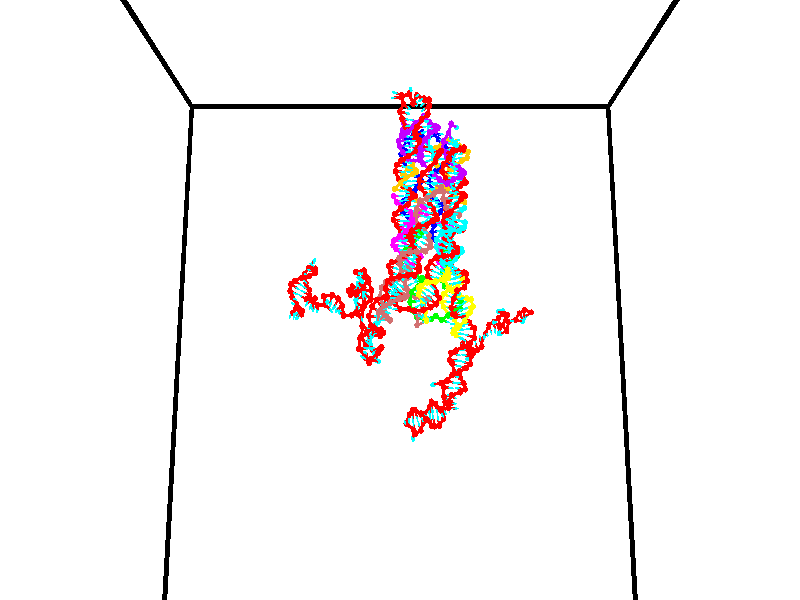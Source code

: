 // switches for output
#declare DRAW_BASES = 1; // possible values are 0, 1; only relevant for DNA ribbons
#declare DRAW_BASES_TYPE = 3; // possible values are 1, 2, 3; only relevant for DNA ribbons
#declare DRAW_FOG = 0; // set to 1 to enable fog

#include "colors.inc"

#include "transforms.inc"
background { rgb <1, 1, 1>}

#default {
   normal{
       ripples 0.25
       frequency 0.20
       turbulence 0.2
       lambda 5
   }
	finish {
		phong 0.1
		phong_size 40.
	}
}

// original window dimensions: 1024x640


// camera settings

camera {
	sky <0, 0.179814, -0.983701>
	up <0, 0.179814, -0.983701>
	right 1.6 * <1, 0, 0>
	location <35, 94.9851, 44.8844>
	look_at <35, 29.7336, 32.9568>
	direction <0, -65.2515, -11.9276>
	angle 67.0682
}


# declare cpy_camera_pos = <35, 94.9851, 44.8844>;
# if (DRAW_FOG = 1)
fog {
	fog_type 2
	up vnormalize(cpy_camera_pos)
	color rgbt<1,1,1,0.3>
	distance 1e-5
	fog_alt 3e-3
	fog_offset 56
}
# end


// LIGHTS

# declare lum = 6;
global_settings {
	ambient_light rgb lum * <0.05, 0.05, 0.05>
	max_trace_level 15
}# declare cpy_direct_light_amount = 0.25;
light_source
{	1000 * <-1, -1.16352, -0.803886>,
	rgb lum * cpy_direct_light_amount
	parallel
}

light_source
{	1000 * <1, 1.16352, 0.803886>,
	rgb lum * cpy_direct_light_amount
	parallel
}

// strand 0

// nucleotide -1

// particle -1
sphere {
	<24.161348, 34.900707, 35.015312> 0.250000
	pigment { color rgbt <1,0,0,0> }
	no_shadow
}
cylinder {
	<24.076733, 35.220718, 35.239887>,  <24.025963, 35.412724, 35.374630>, 0.100000
	pigment { color rgbt <1,0,0,0> }
	no_shadow
}
cylinder {
	<24.076733, 35.220718, 35.239887>,  <24.161348, 34.900707, 35.015312>, 0.100000
	pigment { color rgbt <1,0,0,0> }
	no_shadow
}

// particle -1
sphere {
	<24.076733, 35.220718, 35.239887> 0.100000
	pigment { color rgbt <1,0,0,0> }
	no_shadow
}
sphere {
	0, 1
	scale<0.080000,0.200000,0.300000>
	matrix <0.976864, 0.154576, 0.147797,
		0.031457, 0.579710, -0.814215,
		-0.211537, 0.800026, 0.561435,
		24.013271, 35.460728, 35.408318>
	pigment { color rgbt <0,1,1,0> }
	no_shadow
}
cylinder {
	<24.555325, 35.600296, 34.769695>,  <24.161348, 34.900707, 35.015312>, 0.130000
	pigment { color rgbt <1,0,0,0> }
	no_shadow
}

// nucleotide -1

// particle -1
sphere {
	<24.555325, 35.600296, 34.769695> 0.250000
	pigment { color rgbt <1,0,0,0> }
	no_shadow
}
cylinder {
	<24.468838, 35.571831, 35.159195>,  <24.416946, 35.554752, 35.392895>, 0.100000
	pigment { color rgbt <1,0,0,0> }
	no_shadow
}
cylinder {
	<24.468838, 35.571831, 35.159195>,  <24.555325, 35.600296, 34.769695>, 0.100000
	pigment { color rgbt <1,0,0,0> }
	no_shadow
}

// particle -1
sphere {
	<24.468838, 35.571831, 35.159195> 0.100000
	pigment { color rgbt <1,0,0,0> }
	no_shadow
}
sphere {
	0, 1
	scale<0.080000,0.200000,0.300000>
	matrix <0.968696, 0.108966, 0.223059,
		-0.121980, 0.991495, 0.045378,
		-0.216217, -0.071166, 0.973748,
		24.403973, 35.550480, 35.451321>
	pigment { color rgbt <0,1,1,0> }
	no_shadow
}
cylinder {
	<24.999054, 36.127178, 34.904484>,  <24.555325, 35.600296, 34.769695>, 0.130000
	pigment { color rgbt <1,0,0,0> }
	no_shadow
}

// nucleotide -1

// particle -1
sphere {
	<24.999054, 36.127178, 34.904484> 0.250000
	pigment { color rgbt <1,0,0,0> }
	no_shadow
}
cylinder {
	<24.915264, 35.851288, 35.181728>,  <24.864990, 35.685753, 35.348076>, 0.100000
	pigment { color rgbt <1,0,0,0> }
	no_shadow
}
cylinder {
	<24.915264, 35.851288, 35.181728>,  <24.999054, 36.127178, 34.904484>, 0.100000
	pigment { color rgbt <1,0,0,0> }
	no_shadow
}

// particle -1
sphere {
	<24.915264, 35.851288, 35.181728> 0.100000
	pigment { color rgbt <1,0,0,0> }
	no_shadow
}
sphere {
	0, 1
	scale<0.080000,0.200000,0.300000>
	matrix <0.923277, 0.093903, 0.372481,
		-0.321993, 0.717960, 0.617133,
		-0.209476, -0.689721, 0.693112,
		24.852421, 35.644371, 35.389664>
	pigment { color rgbt <0,1,1,0> }
	no_shadow
}
cylinder {
	<25.374914, 36.584614, 35.410332>,  <24.999054, 36.127178, 34.904484>, 0.130000
	pigment { color rgbt <1,0,0,0> }
	no_shadow
}

// nucleotide -1

// particle -1
sphere {
	<25.374914, 36.584614, 35.410332> 0.250000
	pigment { color rgbt <1,0,0,0> }
	no_shadow
}
cylinder {
	<25.086126, 36.859177, 35.445213>,  <24.912853, 37.023914, 35.466145>, 0.100000
	pigment { color rgbt <1,0,0,0> }
	no_shadow
}
cylinder {
	<25.086126, 36.859177, 35.445213>,  <25.374914, 36.584614, 35.410332>, 0.100000
	pigment { color rgbt <1,0,0,0> }
	no_shadow
}

// particle -1
sphere {
	<25.086126, 36.859177, 35.445213> 0.100000
	pigment { color rgbt <1,0,0,0> }
	no_shadow
}
sphere {
	0, 1
	scale<0.080000,0.200000,0.300000>
	matrix <0.523240, 0.459138, 0.717922,
		0.452746, 0.563950, -0.690639,
		-0.721971, 0.686406, 0.087208,
		24.869535, 37.065098, 35.471375>
	pigment { color rgbt <0,1,1,0> }
	no_shadow
}
cylinder {
	<25.564318, 37.362137, 35.221447>,  <25.374914, 36.584614, 35.410332>, 0.130000
	pigment { color rgbt <1,0,0,0> }
	no_shadow
}

// nucleotide -1

// particle -1
sphere {
	<25.564318, 37.362137, 35.221447> 0.250000
	pigment { color rgbt <1,0,0,0> }
	no_shadow
}
cylinder {
	<25.294785, 37.298660, 35.510101>,  <25.133064, 37.260574, 35.683296>, 0.100000
	pigment { color rgbt <1,0,0,0> }
	no_shadow
}
cylinder {
	<25.294785, 37.298660, 35.510101>,  <25.564318, 37.362137, 35.221447>, 0.100000
	pigment { color rgbt <1,0,0,0> }
	no_shadow
}

// particle -1
sphere {
	<25.294785, 37.298660, 35.510101> 0.100000
	pigment { color rgbt <1,0,0,0> }
	no_shadow
}
sphere {
	0, 1
	scale<0.080000,0.200000,0.300000>
	matrix <0.526133, 0.582676, 0.619414,
		-0.518780, 0.797060, -0.309131,
		-0.673833, -0.158695, 0.721640,
		25.092634, 37.251053, 35.726593>
	pigment { color rgbt <0,1,1,0> }
	no_shadow
}
cylinder {
	<25.040098, 37.716682, 34.774456>,  <25.564318, 37.362137, 35.221447>, 0.130000
	pigment { color rgbt <1,0,0,0> }
	no_shadow
}

// nucleotide -1

// particle -1
sphere {
	<25.040098, 37.716682, 34.774456> 0.250000
	pigment { color rgbt <1,0,0,0> }
	no_shadow
}
cylinder {
	<24.921139, 38.096931, 34.809925>,  <24.849762, 38.325081, 34.831207>, 0.100000
	pigment { color rgbt <1,0,0,0> }
	no_shadow
}
cylinder {
	<24.921139, 38.096931, 34.809925>,  <25.040098, 37.716682, 34.774456>, 0.100000
	pigment { color rgbt <1,0,0,0> }
	no_shadow
}

// particle -1
sphere {
	<24.921139, 38.096931, 34.809925> 0.100000
	pigment { color rgbt <1,0,0,0> }
	no_shadow
}
sphere {
	0, 1
	scale<0.080000,0.200000,0.300000>
	matrix <0.479782, 0.229103, -0.846948,
		-0.825447, -0.209337, -0.524229,
		-0.297399, 0.950626, 0.088676,
		24.831919, 38.382118, 34.836529>
	pigment { color rgbt <0,1,1,0> }
	no_shadow
}
cylinder {
	<24.617710, 37.964516, 34.215199>,  <25.040098, 37.716682, 34.774456>, 0.130000
	pigment { color rgbt <1,0,0,0> }
	no_shadow
}

// nucleotide -1

// particle -1
sphere {
	<24.617710, 37.964516, 34.215199> 0.250000
	pigment { color rgbt <1,0,0,0> }
	no_shadow
}
cylinder {
	<24.839647, 38.258194, 34.371716>,  <24.972809, 38.434399, 34.465626>, 0.100000
	pigment { color rgbt <1,0,0,0> }
	no_shadow
}
cylinder {
	<24.839647, 38.258194, 34.371716>,  <24.617710, 37.964516, 34.215199>, 0.100000
	pigment { color rgbt <1,0,0,0> }
	no_shadow
}

// particle -1
sphere {
	<24.839647, 38.258194, 34.371716> 0.100000
	pigment { color rgbt <1,0,0,0> }
	no_shadow
}
sphere {
	0, 1
	scale<0.080000,0.200000,0.300000>
	matrix <0.297246, 0.264343, -0.917479,
		-0.777042, 0.625367, -0.071567,
		0.554843, 0.734193, 0.391293,
		25.006100, 38.478451, 34.489105>
	pigment { color rgbt <0,1,1,0> }
	no_shadow
}
cylinder {
	<24.508858, 38.503563, 33.842247>,  <24.617710, 37.964516, 34.215199>, 0.130000
	pigment { color rgbt <1,0,0,0> }
	no_shadow
}

// nucleotide -1

// particle -1
sphere {
	<24.508858, 38.503563, 33.842247> 0.250000
	pigment { color rgbt <1,0,0,0> }
	no_shadow
}
cylinder {
	<24.857031, 38.634666, 33.989174>,  <25.065935, 38.713329, 34.077332>, 0.100000
	pigment { color rgbt <1,0,0,0> }
	no_shadow
}
cylinder {
	<24.857031, 38.634666, 33.989174>,  <24.508858, 38.503563, 33.842247>, 0.100000
	pigment { color rgbt <1,0,0,0> }
	no_shadow
}

// particle -1
sphere {
	<24.857031, 38.634666, 33.989174> 0.100000
	pigment { color rgbt <1,0,0,0> }
	no_shadow
}
sphere {
	0, 1
	scale<0.080000,0.200000,0.300000>
	matrix <0.279451, 0.285303, -0.916793,
		-0.405280, 0.900655, 0.156746,
		0.870434, 0.327755, 0.367316,
		25.118160, 38.732994, 34.099369>
	pigment { color rgbt <0,1,1,0> }
	no_shadow
}
cylinder {
	<24.689674, 39.130245, 33.406258>,  <24.508858, 38.503563, 33.842247>, 0.130000
	pigment { color rgbt <1,0,0,0> }
	no_shadow
}

// nucleotide -1

// particle -1
sphere {
	<24.689674, 39.130245, 33.406258> 0.250000
	pigment { color rgbt <1,0,0,0> }
	no_shadow
}
cylinder {
	<25.041677, 39.064003, 33.584320>,  <25.252880, 39.024258, 33.691158>, 0.100000
	pigment { color rgbt <1,0,0,0> }
	no_shadow
}
cylinder {
	<25.041677, 39.064003, 33.584320>,  <24.689674, 39.130245, 33.406258>, 0.100000
	pigment { color rgbt <1,0,0,0> }
	no_shadow
}

// particle -1
sphere {
	<25.041677, 39.064003, 33.584320> 0.100000
	pigment { color rgbt <1,0,0,0> }
	no_shadow
}
sphere {
	0, 1
	scale<0.080000,0.200000,0.300000>
	matrix <0.474955, 0.309752, -0.823694,
		-0.001481, 0.936285, 0.351238,
		0.880009, -0.165602, 0.445152,
		25.305679, 39.014324, 33.717865>
	pigment { color rgbt <0,1,1,0> }
	no_shadow
}
cylinder {
	<25.125614, 39.724964, 33.260899>,  <24.689674, 39.130245, 33.406258>, 0.130000
	pigment { color rgbt <1,0,0,0> }
	no_shadow
}

// nucleotide -1

// particle -1
sphere {
	<25.125614, 39.724964, 33.260899> 0.250000
	pigment { color rgbt <1,0,0,0> }
	no_shadow
}
cylinder {
	<25.376652, 39.431278, 33.364475>,  <25.527275, 39.255066, 33.426620>, 0.100000
	pigment { color rgbt <1,0,0,0> }
	no_shadow
}
cylinder {
	<25.376652, 39.431278, 33.364475>,  <25.125614, 39.724964, 33.260899>, 0.100000
	pigment { color rgbt <1,0,0,0> }
	no_shadow
}

// particle -1
sphere {
	<25.376652, 39.431278, 33.364475> 0.100000
	pigment { color rgbt <1,0,0,0> }
	no_shadow
}
sphere {
	0, 1
	scale<0.080000,0.200000,0.300000>
	matrix <0.623913, 0.275369, -0.731372,
		0.465680, 0.620563, 0.630907,
		0.627594, -0.734217, 0.258943,
		25.564930, 39.211014, 33.442158>
	pigment { color rgbt <0,1,1,0> }
	no_shadow
}
cylinder {
	<25.821377, 39.989742, 33.089256>,  <25.125614, 39.724964, 33.260899>, 0.130000
	pigment { color rgbt <1,0,0,0> }
	no_shadow
}

// nucleotide -1

// particle -1
sphere {
	<25.821377, 39.989742, 33.089256> 0.250000
	pigment { color rgbt <1,0,0,0> }
	no_shadow
}
cylinder {
	<25.832846, 39.590576, 33.066116>,  <25.839727, 39.351078, 33.052231>, 0.100000
	pigment { color rgbt <1,0,0,0> }
	no_shadow
}
cylinder {
	<25.832846, 39.590576, 33.066116>,  <25.821377, 39.989742, 33.089256>, 0.100000
	pigment { color rgbt <1,0,0,0> }
	no_shadow
}

// particle -1
sphere {
	<25.832846, 39.590576, 33.066116> 0.100000
	pigment { color rgbt <1,0,0,0> }
	no_shadow
}
sphere {
	0, 1
	scale<0.080000,0.200000,0.300000>
	matrix <0.504692, 0.064408, -0.860894,
		0.862823, -0.004515, 0.505485,
		0.028670, -0.997914, -0.057851,
		25.841446, 39.291203, 33.048759>
	pigment { color rgbt <0,1,1,0> }
	no_shadow
}
cylinder {
	<26.534258, 39.895504, 32.937302>,  <25.821377, 39.989742, 33.089256>, 0.130000
	pigment { color rgbt <1,0,0,0> }
	no_shadow
}

// nucleotide -1

// particle -1
sphere {
	<26.534258, 39.895504, 32.937302> 0.250000
	pigment { color rgbt <1,0,0,0> }
	no_shadow
}
cylinder {
	<26.313955, 39.585804, 32.812595>,  <26.181774, 39.399982, 32.737770>, 0.100000
	pigment { color rgbt <1,0,0,0> }
	no_shadow
}
cylinder {
	<26.313955, 39.585804, 32.812595>,  <26.534258, 39.895504, 32.937302>, 0.100000
	pigment { color rgbt <1,0,0,0> }
	no_shadow
}

// particle -1
sphere {
	<26.313955, 39.585804, 32.812595> 0.100000
	pigment { color rgbt <1,0,0,0> }
	no_shadow
}
sphere {
	0, 1
	scale<0.080000,0.200000,0.300000>
	matrix <0.556032, -0.061771, -0.828862,
		0.622491, -0.629854, 0.464531,
		-0.550756, -0.774254, -0.311767,
		26.148727, 39.353527, 32.719067>
	pigment { color rgbt <0,1,1,0> }
	no_shadow
}
cylinder {
	<27.069201, 39.470367, 32.563461>,  <26.534258, 39.895504, 32.937302>, 0.130000
	pigment { color rgbt <1,0,0,0> }
	no_shadow
}

// nucleotide -1

// particle -1
sphere {
	<27.069201, 39.470367, 32.563461> 0.250000
	pigment { color rgbt <1,0,0,0> }
	no_shadow
}
cylinder {
	<26.705351, 39.380470, 32.423710>,  <26.487041, 39.326530, 32.339859>, 0.100000
	pigment { color rgbt <1,0,0,0> }
	no_shadow
}
cylinder {
	<26.705351, 39.380470, 32.423710>,  <27.069201, 39.470367, 32.563461>, 0.100000
	pigment { color rgbt <1,0,0,0> }
	no_shadow
}

// particle -1
sphere {
	<26.705351, 39.380470, 32.423710> 0.100000
	pigment { color rgbt <1,0,0,0> }
	no_shadow
}
sphere {
	0, 1
	scale<0.080000,0.200000,0.300000>
	matrix <0.362990, -0.020981, -0.931557,
		0.202035, -0.974191, 0.100666,
		-0.909626, -0.224748, -0.349383,
		26.432463, 39.313046, 32.318893>
	pigment { color rgbt <0,1,1,0> }
	no_shadow
}
cylinder {
	<26.930590, 38.739700, 32.061626>,  <27.069201, 39.470367, 32.563461>, 0.130000
	pigment { color rgbt <1,0,0,0> }
	no_shadow
}

// nucleotide -1

// particle -1
sphere {
	<26.930590, 38.739700, 32.061626> 0.250000
	pigment { color rgbt <1,0,0,0> }
	no_shadow
}
cylinder {
	<26.771988, 39.093971, 31.964991>,  <26.676826, 39.306534, 31.907009>, 0.100000
	pigment { color rgbt <1,0,0,0> }
	no_shadow
}
cylinder {
	<26.771988, 39.093971, 31.964991>,  <26.930590, 38.739700, 32.061626>, 0.100000
	pigment { color rgbt <1,0,0,0> }
	no_shadow
}

// particle -1
sphere {
	<26.771988, 39.093971, 31.964991> 0.100000
	pigment { color rgbt <1,0,0,0> }
	no_shadow
}
sphere {
	0, 1
	scale<0.080000,0.200000,0.300000>
	matrix <0.295618, -0.125967, -0.946965,
		-0.869135, -0.446894, -0.211875,
		-0.396503, 0.885674, -0.241592,
		26.653036, 39.359673, 31.892513>
	pigment { color rgbt <0,1,1,0> }
	no_shadow
}
cylinder {
	<26.278515, 38.689625, 31.981564>,  <26.930590, 38.739700, 32.061626>, 0.130000
	pigment { color rgbt <1,0,0,0> }
	no_shadow
}

// nucleotide -1

// particle -1
sphere {
	<26.278515, 38.689625, 31.981564> 0.250000
	pigment { color rgbt <1,0,0,0> }
	no_shadow
}
cylinder {
	<26.554867, 38.724113, 31.694439>,  <26.720678, 38.744808, 31.522165>, 0.100000
	pigment { color rgbt <1,0,0,0> }
	no_shadow
}
cylinder {
	<26.554867, 38.724113, 31.694439>,  <26.278515, 38.689625, 31.981564>, 0.100000
	pigment { color rgbt <1,0,0,0> }
	no_shadow
}

// particle -1
sphere {
	<26.554867, 38.724113, 31.694439> 0.100000
	pigment { color rgbt <1,0,0,0> }
	no_shadow
}
sphere {
	0, 1
	scale<0.080000,0.200000,0.300000>
	matrix <0.311439, -0.931512, 0.187862,
		-0.652450, -0.353343, -0.670415,
		0.690879, 0.086223, -0.717810,
		26.762131, 38.749981, 31.479095>
	pigment { color rgbt <0,1,1,0> }
	no_shadow
}
cylinder {
	<25.800039, 38.272610, 32.390873>,  <26.278515, 38.689625, 31.981564>, 0.130000
	pigment { color rgbt <1,0,0,0> }
	no_shadow
}

// nucleotide -1

// particle -1
sphere {
	<25.800039, 38.272610, 32.390873> 0.250000
	pigment { color rgbt <1,0,0,0> }
	no_shadow
}
cylinder {
	<26.025970, 38.533726, 32.592796>,  <26.161530, 38.690395, 32.713951>, 0.100000
	pigment { color rgbt <1,0,0,0> }
	no_shadow
}
cylinder {
	<26.025970, 38.533726, 32.592796>,  <25.800039, 38.272610, 32.390873>, 0.100000
	pigment { color rgbt <1,0,0,0> }
	no_shadow
}

// particle -1
sphere {
	<26.025970, 38.533726, 32.592796> 0.100000
	pigment { color rgbt <1,0,0,0> }
	no_shadow
}
sphere {
	0, 1
	scale<0.080000,0.200000,0.300000>
	matrix <-0.599262, -0.096083, 0.794766,
		0.567321, -0.751419, 0.336922,
		0.564830, 0.652792, 0.504807,
		26.195419, 38.729565, 32.744240>
	pigment { color rgbt <0,1,1,0> }
	no_shadow
}
cylinder {
	<25.936350, 38.004684, 33.086399>,  <25.800039, 38.272610, 32.390873>, 0.130000
	pigment { color rgbt <1,0,0,0> }
	no_shadow
}

// nucleotide -1

// particle -1
sphere {
	<25.936350, 38.004684, 33.086399> 0.250000
	pigment { color rgbt <1,0,0,0> }
	no_shadow
}
cylinder {
	<25.967525, 38.402512, 33.114006>,  <25.986231, 38.641209, 33.130569>, 0.100000
	pigment { color rgbt <1,0,0,0> }
	no_shadow
}
cylinder {
	<25.967525, 38.402512, 33.114006>,  <25.936350, 38.004684, 33.086399>, 0.100000
	pigment { color rgbt <1,0,0,0> }
	no_shadow
}

// particle -1
sphere {
	<25.967525, 38.402512, 33.114006> 0.100000
	pigment { color rgbt <1,0,0,0> }
	no_shadow
}
sphere {
	0, 1
	scale<0.080000,0.200000,0.300000>
	matrix <-0.517331, -0.018835, 0.855578,
		0.852229, -0.102390, 0.513052,
		0.077939, 0.994566, 0.069021,
		25.990908, 38.700882, 33.134712>
	pigment { color rgbt <0,1,1,0> }
	no_shadow
}
cylinder {
	<26.337013, 38.165558, 33.672668>,  <25.936350, 38.004684, 33.086399>, 0.130000
	pigment { color rgbt <1,0,0,0> }
	no_shadow
}

// nucleotide -1

// particle -1
sphere {
	<26.337013, 38.165558, 33.672668> 0.250000
	pigment { color rgbt <1,0,0,0> }
	no_shadow
}
cylinder {
	<26.098629, 38.481312, 33.613743>,  <25.955599, 38.670765, 33.578388>, 0.100000
	pigment { color rgbt <1,0,0,0> }
	no_shadow
}
cylinder {
	<26.098629, 38.481312, 33.613743>,  <26.337013, 38.165558, 33.672668>, 0.100000
	pigment { color rgbt <1,0,0,0> }
	no_shadow
}

// particle -1
sphere {
	<26.098629, 38.481312, 33.613743> 0.100000
	pigment { color rgbt <1,0,0,0> }
	no_shadow
}
sphere {
	0, 1
	scale<0.080000,0.200000,0.300000>
	matrix <-0.477147, -0.200556, 0.855633,
		0.645882, 0.580210, 0.496177,
		-0.595958, 0.789388, -0.147310,
		25.919842, 38.718128, 33.569550>
	pigment { color rgbt <0,1,1,0> }
	no_shadow
}
cylinder {
	<26.419376, 38.621445, 34.220360>,  <26.337013, 38.165558, 33.672668>, 0.130000
	pigment { color rgbt <1,0,0,0> }
	no_shadow
}

// nucleotide -1

// particle -1
sphere {
	<26.419376, 38.621445, 34.220360> 0.250000
	pigment { color rgbt <1,0,0,0> }
	no_shadow
}
cylinder {
	<26.072485, 38.741295, 34.061295>,  <25.864351, 38.813206, 33.965855>, 0.100000
	pigment { color rgbt <1,0,0,0> }
	no_shadow
}
cylinder {
	<26.072485, 38.741295, 34.061295>,  <26.419376, 38.621445, 34.220360>, 0.100000
	pigment { color rgbt <1,0,0,0> }
	no_shadow
}

// particle -1
sphere {
	<26.072485, 38.741295, 34.061295> 0.100000
	pigment { color rgbt <1,0,0,0> }
	no_shadow
}
sphere {
	0, 1
	scale<0.080000,0.200000,0.300000>
	matrix <-0.428498, -0.042353, 0.902550,
		0.253589, 0.953115, 0.165120,
		-0.867227, 0.299630, -0.397668,
		25.812317, 38.831184, 33.941994>
	pigment { color rgbt <0,1,1,0> }
	no_shadow
}
cylinder {
	<26.187912, 39.200226, 34.622711>,  <26.419376, 38.621445, 34.220360>, 0.130000
	pigment { color rgbt <1,0,0,0> }
	no_shadow
}

// nucleotide -1

// particle -1
sphere {
	<26.187912, 39.200226, 34.622711> 0.250000
	pigment { color rgbt <1,0,0,0> }
	no_shadow
}
cylinder {
	<25.872774, 39.022820, 34.451786>,  <25.683691, 38.916374, 34.349232>, 0.100000
	pigment { color rgbt <1,0,0,0> }
	no_shadow
}
cylinder {
	<25.872774, 39.022820, 34.451786>,  <26.187912, 39.200226, 34.622711>, 0.100000
	pigment { color rgbt <1,0,0,0> }
	no_shadow
}

// particle -1
sphere {
	<25.872774, 39.022820, 34.451786> 0.100000
	pigment { color rgbt <1,0,0,0> }
	no_shadow
}
sphere {
	0, 1
	scale<0.080000,0.200000,0.300000>
	matrix <-0.448153, -0.063060, 0.891730,
		-0.422443, 0.894045, -0.149082,
		-0.787845, -0.443517, -0.427309,
		25.636421, 38.889763, 34.323593>
	pigment { color rgbt <0,1,1,0> }
	no_shadow
}
cylinder {
	<26.718107, 39.668430, 34.721096>,  <26.187912, 39.200226, 34.622711>, 0.130000
	pigment { color rgbt <1,0,0,0> }
	no_shadow
}

// nucleotide -1

// particle -1
sphere {
	<26.718107, 39.668430, 34.721096> 0.250000
	pigment { color rgbt <1,0,0,0> }
	no_shadow
}
cylinder {
	<26.546619, 39.931789, 34.968548>,  <26.443726, 40.089806, 35.117020>, 0.100000
	pigment { color rgbt <1,0,0,0> }
	no_shadow
}
cylinder {
	<26.546619, 39.931789, 34.968548>,  <26.718107, 39.668430, 34.721096>, 0.100000
	pigment { color rgbt <1,0,0,0> }
	no_shadow
}

// particle -1
sphere {
	<26.546619, 39.931789, 34.968548> 0.100000
	pigment { color rgbt <1,0,0,0> }
	no_shadow
}
sphere {
	0, 1
	scale<0.080000,0.200000,0.300000>
	matrix <0.888800, 0.184621, 0.419463,
		0.161962, 0.729674, -0.664337,
		-0.428722, 0.658400, 0.618633,
		26.418003, 40.129311, 35.154137>
	pigment { color rgbt <0,1,1,0> }
	no_shadow
}
cylinder {
	<27.173946, 40.310368, 34.786537>,  <26.718107, 39.668430, 34.721096>, 0.130000
	pigment { color rgbt <1,0,0,0> }
	no_shadow
}

// nucleotide -1

// particle -1
sphere {
	<27.173946, 40.310368, 34.786537> 0.250000
	pigment { color rgbt <1,0,0,0> }
	no_shadow
}
cylinder {
	<26.962042, 40.300476, 35.125652>,  <26.834900, 40.294540, 35.329121>, 0.100000
	pigment { color rgbt <1,0,0,0> }
	no_shadow
}
cylinder {
	<26.962042, 40.300476, 35.125652>,  <27.173946, 40.310368, 34.786537>, 0.100000
	pigment { color rgbt <1,0,0,0> }
	no_shadow
}

// particle -1
sphere {
	<26.962042, 40.300476, 35.125652> 0.100000
	pigment { color rgbt <1,0,0,0> }
	no_shadow
}
sphere {
	0, 1
	scale<0.080000,0.200000,0.300000>
	matrix <0.821221, 0.234909, 0.520013,
		-0.212012, 0.971703, -0.104138,
		-0.529761, -0.024729, 0.847786,
		26.803114, 40.293056, 35.379990>
	pigment { color rgbt <0,1,1,0> }
	no_shadow
}
cylinder {
	<27.069510, 41.030205, 35.097195>,  <27.173946, 40.310368, 34.786537>, 0.130000
	pigment { color rgbt <1,0,0,0> }
	no_shadow
}

// nucleotide -1

// particle -1
sphere {
	<27.069510, 41.030205, 35.097195> 0.250000
	pigment { color rgbt <1,0,0,0> }
	no_shadow
}
cylinder {
	<27.062164, 40.742264, 35.374748>,  <27.057756, 40.569500, 35.541279>, 0.100000
	pigment { color rgbt <1,0,0,0> }
	no_shadow
}
cylinder {
	<27.062164, 40.742264, 35.374748>,  <27.069510, 41.030205, 35.097195>, 0.100000
	pigment { color rgbt <1,0,0,0> }
	no_shadow
}

// particle -1
sphere {
	<27.062164, 40.742264, 35.374748> 0.100000
	pigment { color rgbt <1,0,0,0> }
	no_shadow
}
sphere {
	0, 1
	scale<0.080000,0.200000,0.300000>
	matrix <0.759195, 0.441555, 0.478175,
		-0.650604, 0.535572, 0.538402,
		-0.018363, -0.719855, 0.693882,
		27.056656, 40.526306, 35.582912>
	pigment { color rgbt <0,1,1,0> }
	no_shadow
}
cylinder {
	<27.537842, 41.285599, 35.474903>,  <27.069510, 41.030205, 35.097195>, 0.130000
	pigment { color rgbt <1,0,0,0> }
	no_shadow
}

// nucleotide -1

// particle -1
sphere {
	<27.537842, 41.285599, 35.474903> 0.250000
	pigment { color rgbt <1,0,0,0> }
	no_shadow
}
cylinder {
	<27.493958, 40.917156, 35.624321>,  <27.467627, 40.696091, 35.713970>, 0.100000
	pigment { color rgbt <1,0,0,0> }
	no_shadow
}
cylinder {
	<27.493958, 40.917156, 35.624321>,  <27.537842, 41.285599, 35.474903>, 0.100000
	pigment { color rgbt <1,0,0,0> }
	no_shadow
}

// particle -1
sphere {
	<27.493958, 40.917156, 35.624321> 0.100000
	pigment { color rgbt <1,0,0,0> }
	no_shadow
}
sphere {
	0, 1
	scale<0.080000,0.200000,0.300000>
	matrix <0.848445, 0.108988, 0.517941,
		-0.517788, 0.373755, 0.769547,
		-0.109712, -0.921102, 0.373543,
		27.461044, 40.640827, 35.736385>
	pigment { color rgbt <0,1,1,0> }
	no_shadow
}
cylinder {
	<28.257673, 41.406006, 35.438225>,  <27.537842, 41.285599, 35.474903>, 0.130000
	pigment { color rgbt <1,0,0,0> }
	no_shadow
}

// nucleotide -1

// particle -1
sphere {
	<28.257673, 41.406006, 35.438225> 0.250000
	pigment { color rgbt <1,0,0,0> }
	no_shadow
}
cylinder {
	<28.552187, 41.448887, 35.705475>,  <28.728895, 41.474617, 35.865826>, 0.100000
	pigment { color rgbt <1,0,0,0> }
	no_shadow
}
cylinder {
	<28.552187, 41.448887, 35.705475>,  <28.257673, 41.406006, 35.438225>, 0.100000
	pigment { color rgbt <1,0,0,0> }
	no_shadow
}

// particle -1
sphere {
	<28.552187, 41.448887, 35.705475> 0.100000
	pigment { color rgbt <1,0,0,0> }
	no_shadow
}
sphere {
	0, 1
	scale<0.080000,0.200000,0.300000>
	matrix <0.657171, -0.348627, -0.668271,
		0.161287, 0.931110, -0.327139,
		0.736283, 0.107203, 0.668128,
		28.773071, 41.481049, 35.905914>
	pigment { color rgbt <0,1,1,0> }
	no_shadow
}
cylinder {
	<28.154665, 41.765167, 34.885616>,  <28.257673, 41.406006, 35.438225>, 0.130000
	pigment { color rgbt <1,0,0,0> }
	no_shadow
}

// nucleotide -1

// particle -1
sphere {
	<28.154665, 41.765167, 34.885616> 0.250000
	pigment { color rgbt <1,0,0,0> }
	no_shadow
}
cylinder {
	<28.356363, 41.984066, 35.152824>,  <28.477383, 42.115406, 35.313148>, 0.100000
	pigment { color rgbt <1,0,0,0> }
	no_shadow
}
cylinder {
	<28.356363, 41.984066, 35.152824>,  <28.154665, 41.765167, 34.885616>, 0.100000
	pigment { color rgbt <1,0,0,0> }
	no_shadow
}

// particle -1
sphere {
	<28.356363, 41.984066, 35.152824> 0.100000
	pigment { color rgbt <1,0,0,0> }
	no_shadow
}
sphere {
	0, 1
	scale<0.080000,0.200000,0.300000>
	matrix <0.636667, -0.758220, 0.140565,
		0.583432, 0.354428, -0.730745,
		0.504245, 0.547251, 0.668022,
		28.507637, 42.148243, 35.353230>
	pigment { color rgbt <0,1,1,0> }
	no_shadow
}
cylinder {
	<28.893948, 41.705399, 34.757256>,  <28.154665, 41.765167, 34.885616>, 0.130000
	pigment { color rgbt <1,0,0,0> }
	no_shadow
}

// nucleotide -1

// particle -1
sphere {
	<28.893948, 41.705399, 34.757256> 0.250000
	pigment { color rgbt <1,0,0,0> }
	no_shadow
}
cylinder {
	<28.822754, 41.761154, 35.146900>,  <28.780037, 41.794605, 35.380688>, 0.100000
	pigment { color rgbt <1,0,0,0> }
	no_shadow
}
cylinder {
	<28.822754, 41.761154, 35.146900>,  <28.893948, 41.705399, 34.757256>, 0.100000
	pigment { color rgbt <1,0,0,0> }
	no_shadow
}

// particle -1
sphere {
	<28.822754, 41.761154, 35.146900> 0.100000
	pigment { color rgbt <1,0,0,0> }
	no_shadow
}
sphere {
	0, 1
	scale<0.080000,0.200000,0.300000>
	matrix <0.650738, -0.725889, 0.222767,
		0.738148, 0.673540, 0.038492,
		-0.177984, 0.139386, 0.974112,
		28.769360, 41.802971, 35.439133>
	pigment { color rgbt <0,1,1,0> }
	no_shadow
}
cylinder {
	<29.417133, 41.374691, 34.986526>,  <28.893948, 41.705399, 34.757256>, 0.130000
	pigment { color rgbt <1,0,0,0> }
	no_shadow
}

// nucleotide -1

// particle -1
sphere {
	<29.417133, 41.374691, 34.986526> 0.250000
	pigment { color rgbt <1,0,0,0> }
	no_shadow
}
cylinder {
	<29.219496, 41.377426, 35.334278>,  <29.100912, 41.379066, 35.542931>, 0.100000
	pigment { color rgbt <1,0,0,0> }
	no_shadow
}
cylinder {
	<29.219496, 41.377426, 35.334278>,  <29.417133, 41.374691, 34.986526>, 0.100000
	pigment { color rgbt <1,0,0,0> }
	no_shadow
}

// particle -1
sphere {
	<29.219496, 41.377426, 35.334278> 0.100000
	pigment { color rgbt <1,0,0,0> }
	no_shadow
}
sphere {
	0, 1
	scale<0.080000,0.200000,0.300000>
	matrix <0.581499, -0.740779, 0.336313,
		0.646319, 0.671714, 0.362037,
		-0.494096, 0.006841, 0.869381,
		29.071266, 41.379478, 35.595093>
	pigment { color rgbt <0,1,1,0> }
	no_shadow
}
cylinder {
	<29.809597, 41.604027, 35.564384>,  <29.417133, 41.374691, 34.986526>, 0.130000
	pigment { color rgbt <1,0,0,0> }
	no_shadow
}

// nucleotide -1

// particle -1
sphere {
	<29.809597, 41.604027, 35.564384> 0.250000
	pigment { color rgbt <1,0,0,0> }
	no_shadow
}
cylinder {
	<29.525913, 41.359116, 35.704178>,  <29.355703, 41.212170, 35.788055>, 0.100000
	pigment { color rgbt <1,0,0,0> }
	no_shadow
}
cylinder {
	<29.525913, 41.359116, 35.704178>,  <29.809597, 41.604027, 35.564384>, 0.100000
	pigment { color rgbt <1,0,0,0> }
	no_shadow
}

// particle -1
sphere {
	<29.525913, 41.359116, 35.704178> 0.100000
	pigment { color rgbt <1,0,0,0> }
	no_shadow
}
sphere {
	0, 1
	scale<0.080000,0.200000,0.300000>
	matrix <0.701940, -0.659374, 0.269271,
		0.065573, 0.436287, 0.897415,
		-0.709212, -0.612274, 0.349484,
		29.313150, 41.175434, 35.809025>
	pigment { color rgbt <0,1,1,0> }
	no_shadow
}
cylinder {
	<29.938515, 41.415321, 36.282078>,  <29.809597, 41.604027, 35.564384>, 0.130000
	pigment { color rgbt <1,0,0,0> }
	no_shadow
}

// nucleotide -1

// particle -1
sphere {
	<29.938515, 41.415321, 36.282078> 0.250000
	pigment { color rgbt <1,0,0,0> }
	no_shadow
}
cylinder {
	<29.723196, 41.129021, 36.104122>,  <29.594004, 40.957241, 35.997349>, 0.100000
	pigment { color rgbt <1,0,0,0> }
	no_shadow
}
cylinder {
	<29.723196, 41.129021, 36.104122>,  <29.938515, 41.415321, 36.282078>, 0.100000
	pigment { color rgbt <1,0,0,0> }
	no_shadow
}

// particle -1
sphere {
	<29.723196, 41.129021, 36.104122> 0.100000
	pigment { color rgbt <1,0,0,0> }
	no_shadow
}
sphere {
	0, 1
	scale<0.080000,0.200000,0.300000>
	matrix <0.506100, -0.696662, 0.508454,
		-0.673868, 0.048541, 0.737256,
		-0.538298, -0.715756, -0.444891,
		29.561707, 40.914295, 35.970654>
	pigment { color rgbt <0,1,1,0> }
	no_shadow
}
cylinder {
	<30.631680, 41.120716, 36.202145>,  <29.938515, 41.415321, 36.282078>, 0.130000
	pigment { color rgbt <1,0,0,0> }
	no_shadow
}

// nucleotide -1

// particle -1
sphere {
	<30.631680, 41.120716, 36.202145> 0.250000
	pigment { color rgbt <1,0,0,0> }
	no_shadow
}
cylinder {
	<30.885008, 40.994564, 35.919460>,  <31.037004, 40.918873, 35.749851>, 0.100000
	pigment { color rgbt <1,0,0,0> }
	no_shadow
}
cylinder {
	<30.885008, 40.994564, 35.919460>,  <30.631680, 41.120716, 36.202145>, 0.100000
	pigment { color rgbt <1,0,0,0> }
	no_shadow
}

// particle -1
sphere {
	<30.885008, 40.994564, 35.919460> 0.100000
	pigment { color rgbt <1,0,0,0> }
	no_shadow
}
sphere {
	0, 1
	scale<0.080000,0.200000,0.300000>
	matrix <-0.115403, 0.864497, -0.489211,
		0.765235, 0.391385, 0.511110,
		0.633323, -0.315378, -0.706710,
		31.075005, 40.899952, 35.707447>
	pigment { color rgbt <0,1,1,0> }
	no_shadow
}
cylinder {
	<31.170012, 41.650463, 36.169609>,  <30.631680, 41.120716, 36.202145>, 0.130000
	pigment { color rgbt <1,0,0,0> }
	no_shadow
}

// nucleotide -1

// particle -1
sphere {
	<31.170012, 41.650463, 36.169609> 0.250000
	pigment { color rgbt <1,0,0,0> }
	no_shadow
}
cylinder {
	<31.138563, 41.469227, 35.814411>,  <31.119694, 41.360485, 35.601292>, 0.100000
	pigment { color rgbt <1,0,0,0> }
	no_shadow
}
cylinder {
	<31.138563, 41.469227, 35.814411>,  <31.170012, 41.650463, 36.169609>, 0.100000
	pigment { color rgbt <1,0,0,0> }
	no_shadow
}

// particle -1
sphere {
	<31.138563, 41.469227, 35.814411> 0.100000
	pigment { color rgbt <1,0,0,0> }
	no_shadow
}
sphere {
	0, 1
	scale<0.080000,0.200000,0.300000>
	matrix <-0.188921, 0.881380, -0.432989,
		0.978840, 0.133718, -0.154892,
		-0.078620, -0.453089, -0.887991,
		31.114977, 41.333302, 35.548016>
	pigment { color rgbt <0,1,1,0> }
	no_shadow
}
cylinder {
	<31.698849, 41.928360, 35.710598>,  <31.170012, 41.650463, 36.169609>, 0.130000
	pigment { color rgbt <1,0,0,0> }
	no_shadow
}

// nucleotide -1

// particle -1
sphere {
	<31.698849, 41.928360, 35.710598> 0.250000
	pigment { color rgbt <1,0,0,0> }
	no_shadow
}
cylinder {
	<31.365488, 41.808575, 35.524796>,  <31.165472, 41.736702, 35.413315>, 0.100000
	pigment { color rgbt <1,0,0,0> }
	no_shadow
}
cylinder {
	<31.365488, 41.808575, 35.524796>,  <31.698849, 41.928360, 35.710598>, 0.100000
	pigment { color rgbt <1,0,0,0> }
	no_shadow
}

// particle -1
sphere {
	<31.365488, 41.808575, 35.524796> 0.100000
	pigment { color rgbt <1,0,0,0> }
	no_shadow
}
sphere {
	0, 1
	scale<0.080000,0.200000,0.300000>
	matrix <-0.081158, 0.897678, -0.433115,
		0.546676, -0.323260, -0.772430,
		-0.833402, -0.299462, -0.464504,
		31.115467, 41.718735, 35.385445>
	pigment { color rgbt <0,1,1,0> }
	no_shadow
}
cylinder {
	<31.773823, 41.940781, 34.902477>,  <31.698849, 41.928360, 35.710598>, 0.130000
	pigment { color rgbt <1,0,0,0> }
	no_shadow
}

// nucleotide -1

// particle -1
sphere {
	<31.773823, 41.940781, 34.902477> 0.250000
	pigment { color rgbt <1,0,0,0> }
	no_shadow
}
cylinder {
	<31.398851, 41.985126, 35.034496>,  <31.173868, 42.011734, 35.113708>, 0.100000
	pigment { color rgbt <1,0,0,0> }
	no_shadow
}
cylinder {
	<31.398851, 41.985126, 35.034496>,  <31.773823, 41.940781, 34.902477>, 0.100000
	pigment { color rgbt <1,0,0,0> }
	no_shadow
}

// particle -1
sphere {
	<31.398851, 41.985126, 35.034496> 0.100000
	pigment { color rgbt <1,0,0,0> }
	no_shadow
}
sphere {
	0, 1
	scale<0.080000,0.200000,0.300000>
	matrix <-0.110212, 0.804713, -0.583343,
		-0.330270, -0.583219, -0.742144,
		-0.937430, 0.110868, 0.330050,
		31.117622, 42.018387, 35.133511>
	pigment { color rgbt <0,1,1,0> }
	no_shadow
}
cylinder {
	<31.360373, 42.184208, 34.344345>,  <31.773823, 41.940781, 34.902477>, 0.130000
	pigment { color rgbt <1,0,0,0> }
	no_shadow
}

// nucleotide -1

// particle -1
sphere {
	<31.360373, 42.184208, 34.344345> 0.250000
	pigment { color rgbt <1,0,0,0> }
	no_shadow
}
cylinder {
	<31.241348, 42.302807, 34.707344>,  <31.169933, 42.373966, 34.925144>, 0.100000
	pigment { color rgbt <1,0,0,0> }
	no_shadow
}
cylinder {
	<31.241348, 42.302807, 34.707344>,  <31.360373, 42.184208, 34.344345>, 0.100000
	pigment { color rgbt <1,0,0,0> }
	no_shadow
}

// particle -1
sphere {
	<31.241348, 42.302807, 34.707344> 0.100000
	pigment { color rgbt <1,0,0,0> }
	no_shadow
}
sphere {
	0, 1
	scale<0.080000,0.200000,0.300000>
	matrix <0.037468, 0.953448, -0.299222,
		-0.953967, -0.055035, -0.294819,
		-0.297563, 0.296494, 0.907495,
		31.152079, 42.391754, 34.979591>
	pigment { color rgbt <0,1,1,0> }
	no_shadow
}
cylinder {
	<30.791849, 42.730869, 34.339508>,  <31.360373, 42.184208, 34.344345>, 0.130000
	pigment { color rgbt <1,0,0,0> }
	no_shadow
}

// nucleotide -1

// particle -1
sphere {
	<30.791849, 42.730869, 34.339508> 0.250000
	pigment { color rgbt <1,0,0,0> }
	no_shadow
}
cylinder {
	<31.049852, 42.807758, 34.635349>,  <31.204655, 42.853893, 34.812855>, 0.100000
	pigment { color rgbt <1,0,0,0> }
	no_shadow
}
cylinder {
	<31.049852, 42.807758, 34.635349>,  <30.791849, 42.730869, 34.339508>, 0.100000
	pigment { color rgbt <1,0,0,0> }
	no_shadow
}

// particle -1
sphere {
	<31.049852, 42.807758, 34.635349> 0.100000
	pigment { color rgbt <1,0,0,0> }
	no_shadow
}
sphere {
	0, 1
	scale<0.080000,0.200000,0.300000>
	matrix <0.137695, 0.922769, -0.359914,
		-0.751669, 0.333987, 0.568724,
		0.645007, 0.192226, 0.739605,
		31.243355, 42.865425, 34.857231>
	pigment { color rgbt <0,1,1,0> }
	no_shadow
}
cylinder {
	<30.518642, 43.363083, 34.772163>,  <30.791849, 42.730869, 34.339508>, 0.130000
	pigment { color rgbt <1,0,0,0> }
	no_shadow
}

// nucleotide -1

// particle -1
sphere {
	<30.518642, 43.363083, 34.772163> 0.250000
	pigment { color rgbt <1,0,0,0> }
	no_shadow
}
cylinder {
	<30.917160, 43.337280, 34.794918>,  <31.156271, 43.321796, 34.808571>, 0.100000
	pigment { color rgbt <1,0,0,0> }
	no_shadow
}
cylinder {
	<30.917160, 43.337280, 34.794918>,  <30.518642, 43.363083, 34.772163>, 0.100000
	pigment { color rgbt <1,0,0,0> }
	no_shadow
}

// particle -1
sphere {
	<30.917160, 43.337280, 34.794918> 0.100000
	pigment { color rgbt <1,0,0,0> }
	no_shadow
}
sphere {
	0, 1
	scale<0.080000,0.200000,0.300000>
	matrix <0.079968, 0.938282, -0.336500,
		-0.031671, 0.339802, 0.939964,
		0.996294, -0.064510, 0.056889,
		31.216049, 43.317928, 34.811985>
	pigment { color rgbt <0,1,1,0> }
	no_shadow
}
cylinder {
	<30.757963, 43.993134, 35.159397>,  <30.518642, 43.363083, 34.772163>, 0.130000
	pigment { color rgbt <1,0,0,0> }
	no_shadow
}

// nucleotide -1

// particle -1
sphere {
	<30.757963, 43.993134, 35.159397> 0.250000
	pigment { color rgbt <1,0,0,0> }
	no_shadow
}
cylinder {
	<31.064428, 43.873329, 34.931961>,  <31.248306, 43.801445, 34.795502>, 0.100000
	pigment { color rgbt <1,0,0,0> }
	no_shadow
}
cylinder {
	<31.064428, 43.873329, 34.931961>,  <30.757963, 43.993134, 35.159397>, 0.100000
	pigment { color rgbt <1,0,0,0> }
	no_shadow
}

// particle -1
sphere {
	<31.064428, 43.873329, 34.931961> 0.100000
	pigment { color rgbt <1,0,0,0> }
	no_shadow
}
sphere {
	0, 1
	scale<0.080000,0.200000,0.300000>
	matrix <-0.022303, 0.871829, -0.489302,
		0.642262, 0.387565, 0.661282,
		0.766161, -0.299511, -0.568586,
		31.294277, 43.783474, 34.761387>
	pigment { color rgbt <0,1,1,0> }
	no_shadow
}
cylinder {
	<31.288204, 44.553257, 35.247791>,  <30.757963, 43.993134, 35.159397>, 0.130000
	pigment { color rgbt <1,0,0,0> }
	no_shadow
}

// nucleotide -1

// particle -1
sphere {
	<31.288204, 44.553257, 35.247791> 0.250000
	pigment { color rgbt <1,0,0,0> }
	no_shadow
}
cylinder {
	<31.363504, 44.343483, 34.915638>,  <31.408684, 44.217621, 34.716347>, 0.100000
	pigment { color rgbt <1,0,0,0> }
	no_shadow
}
cylinder {
	<31.363504, 44.343483, 34.915638>,  <31.288204, 44.553257, 35.247791>, 0.100000
	pigment { color rgbt <1,0,0,0> }
	no_shadow
}

// particle -1
sphere {
	<31.363504, 44.343483, 34.915638> 0.100000
	pigment { color rgbt <1,0,0,0> }
	no_shadow
}
sphere {
	0, 1
	scale<0.080000,0.200000,0.300000>
	matrix <0.091807, 0.851192, -0.516764,
		0.977821, 0.021047, 0.208384,
		0.188251, -0.524433, -0.830380,
		31.419979, 44.186153, 34.666523>
	pigment { color rgbt <0,1,1,0> }
	no_shadow
}
cylinder {
	<31.913021, 44.851593, 34.837471>,  <31.288204, 44.553257, 35.247791>, 0.130000
	pigment { color rgbt <1,0,0,0> }
	no_shadow
}

// nucleotide -1

// particle -1
sphere {
	<31.913021, 44.851593, 34.837471> 0.250000
	pigment { color rgbt <1,0,0,0> }
	no_shadow
}
cylinder {
	<31.648424, 44.653484, 34.612213>,  <31.489666, 44.534618, 34.477058>, 0.100000
	pigment { color rgbt <1,0,0,0> }
	no_shadow
}
cylinder {
	<31.648424, 44.653484, 34.612213>,  <31.913021, 44.851593, 34.837471>, 0.100000
	pigment { color rgbt <1,0,0,0> }
	no_shadow
}

// particle -1
sphere {
	<31.648424, 44.653484, 34.612213> 0.100000
	pigment { color rgbt <1,0,0,0> }
	no_shadow
}
sphere {
	0, 1
	scale<0.080000,0.200000,0.300000>
	matrix <-0.103852, 0.804171, -0.585255,
		0.742726, -0.328658, -0.583388,
		-0.661493, -0.495270, -0.563147,
		31.449978, 44.504902, 34.443268>
	pigment { color rgbt <0,1,1,0> }
	no_shadow
}
cylinder {
	<32.270363, 44.656193, 34.163120>,  <31.913021, 44.851593, 34.837471>, 0.130000
	pigment { color rgbt <1,0,0,0> }
	no_shadow
}

// nucleotide -1

// particle -1
sphere {
	<32.270363, 44.656193, 34.163120> 0.250000
	pigment { color rgbt <1,0,0,0> }
	no_shadow
}
cylinder {
	<31.875729, 44.718105, 34.142368>,  <31.638948, 44.755253, 34.129917>, 0.100000
	pigment { color rgbt <1,0,0,0> }
	no_shadow
}
cylinder {
	<31.875729, 44.718105, 34.142368>,  <32.270363, 44.656193, 34.163120>, 0.100000
	pigment { color rgbt <1,0,0,0> }
	no_shadow
}

// particle -1
sphere {
	<31.875729, 44.718105, 34.142368> 0.100000
	pigment { color rgbt <1,0,0,0> }
	no_shadow
}
sphere {
	0, 1
	scale<0.080000,0.200000,0.300000>
	matrix <0.152388, 0.759267, -0.632685,
		-0.058532, -0.632105, -0.772669,
		-0.986586, 0.154778, -0.051884,
		31.579752, 44.764538, 34.126804>
	pigment { color rgbt <0,1,1,0> }
	no_shadow
}
cylinder {
	<31.922468, 44.387810, 33.500565>,  <32.270363, 44.656193, 34.163120>, 0.130000
	pigment { color rgbt <1,0,0,0> }
	no_shadow
}

// nucleotide -1

// particle -1
sphere {
	<31.922468, 44.387810, 33.500565> 0.250000
	pigment { color rgbt <1,0,0,0> }
	no_shadow
}
cylinder {
	<31.763641, 44.702396, 33.689800>,  <31.668344, 44.891148, 33.803341>, 0.100000
	pigment { color rgbt <1,0,0,0> }
	no_shadow
}
cylinder {
	<31.763641, 44.702396, 33.689800>,  <31.922468, 44.387810, 33.500565>, 0.100000
	pigment { color rgbt <1,0,0,0> }
	no_shadow
}

// particle -1
sphere {
	<31.763641, 44.702396, 33.689800> 0.100000
	pigment { color rgbt <1,0,0,0> }
	no_shadow
}
sphere {
	0, 1
	scale<0.080000,0.200000,0.300000>
	matrix <0.147503, 0.563446, -0.812878,
		-0.905859, -0.252986, -0.339733,
		-0.397068, 0.786465, 0.473086,
		31.644522, 44.938335, 33.831726>
	pigment { color rgbt <0,1,1,0> }
	no_shadow
}
cylinder {
	<31.182457, 43.955917, 33.500622>,  <31.922468, 44.387810, 33.500565>, 0.130000
	pigment { color rgbt <1,0,0,0> }
	no_shadow
}

// nucleotide -1

// particle -1
sphere {
	<31.182457, 43.955917, 33.500622> 0.250000
	pigment { color rgbt <1,0,0,0> }
	no_shadow
}
cylinder {
	<31.410652, 44.094688, 33.798397>,  <31.547569, 44.177952, 33.977062>, 0.100000
	pigment { color rgbt <1,0,0,0> }
	no_shadow
}
cylinder {
	<31.410652, 44.094688, 33.798397>,  <31.182457, 43.955917, 33.500622>, 0.100000
	pigment { color rgbt <1,0,0,0> }
	no_shadow
}

// particle -1
sphere {
	<31.410652, 44.094688, 33.798397> 0.100000
	pigment { color rgbt <1,0,0,0> }
	no_shadow
}
sphere {
	0, 1
	scale<0.080000,0.200000,0.300000>
	matrix <-0.033501, -0.895820, 0.443152,
		0.820624, -0.277752, -0.499430,
		0.570486, 0.346930, 0.744436,
		31.581799, 44.198769, 34.021729>
	pigment { color rgbt <0,1,1,0> }
	no_shadow
}
cylinder {
	<31.802683, 43.510742, 33.579533>,  <31.182457, 43.955917, 33.500622>, 0.130000
	pigment { color rgbt <1,0,0,0> }
	no_shadow
}

// nucleotide -1

// particle -1
sphere {
	<31.802683, 43.510742, 33.579533> 0.250000
	pigment { color rgbt <1,0,0,0> }
	no_shadow
}
cylinder {
	<31.731981, 43.703629, 33.922745>,  <31.689560, 43.819363, 34.128674>, 0.100000
	pigment { color rgbt <1,0,0,0> }
	no_shadow
}
cylinder {
	<31.731981, 43.703629, 33.922745>,  <31.802683, 43.510742, 33.579533>, 0.100000
	pigment { color rgbt <1,0,0,0> }
	no_shadow
}

// particle -1
sphere {
	<31.731981, 43.703629, 33.922745> 0.100000
	pigment { color rgbt <1,0,0,0> }
	no_shadow
}
sphere {
	0, 1
	scale<0.080000,0.200000,0.300000>
	matrix <-0.043369, -0.874730, 0.482667,
		0.983299, 0.048102, 0.175526,
		-0.176755, 0.482218, 0.858035,
		31.678955, 43.848293, 34.180157>
	pigment { color rgbt <0,1,1,0> }
	no_shadow
}
cylinder {
	<32.262363, 43.271336, 34.070473>,  <31.802683, 43.510742, 33.579533>, 0.130000
	pigment { color rgbt <1,0,0,0> }
	no_shadow
}

// nucleotide -1

// particle -1
sphere {
	<32.262363, 43.271336, 34.070473> 0.250000
	pigment { color rgbt <1,0,0,0> }
	no_shadow
}
cylinder {
	<31.965937, 43.440090, 34.279404>,  <31.788080, 43.541344, 34.404762>, 0.100000
	pigment { color rgbt <1,0,0,0> }
	no_shadow
}
cylinder {
	<31.965937, 43.440090, 34.279404>,  <32.262363, 43.271336, 34.070473>, 0.100000
	pigment { color rgbt <1,0,0,0> }
	no_shadow
}

// particle -1
sphere {
	<31.965937, 43.440090, 34.279404> 0.100000
	pigment { color rgbt <1,0,0,0> }
	no_shadow
}
sphere {
	0, 1
	scale<0.080000,0.200000,0.300000>
	matrix <-0.057782, -0.815122, 0.576401,
		0.668940, 0.396971, 0.628438,
		-0.741068, 0.421890, 0.522330,
		31.743616, 43.566658, 34.436104>
	pigment { color rgbt <0,1,1,0> }
	no_shadow
}
cylinder {
	<32.497314, 43.306847, 34.740643>,  <32.262363, 43.271336, 34.070473>, 0.130000
	pigment { color rgbt <1,0,0,0> }
	no_shadow
}

// nucleotide -1

// particle -1
sphere {
	<32.497314, 43.306847, 34.740643> 0.250000
	pigment { color rgbt <1,0,0,0> }
	no_shadow
}
cylinder {
	<32.097736, 43.288685, 34.737984>,  <31.857988, 43.277790, 34.736389>, 0.100000
	pigment { color rgbt <1,0,0,0> }
	no_shadow
}
cylinder {
	<32.097736, 43.288685, 34.737984>,  <32.497314, 43.306847, 34.740643>, 0.100000
	pigment { color rgbt <1,0,0,0> }
	no_shadow
}

// particle -1
sphere {
	<32.097736, 43.288685, 34.737984> 0.100000
	pigment { color rgbt <1,0,0,0> }
	no_shadow
}
sphere {
	0, 1
	scale<0.080000,0.200000,0.300000>
	matrix <0.035737, -0.860703, 0.507851,
		-0.028781, 0.507079, 0.861419,
		-0.998947, -0.045401, -0.006650,
		31.798052, 43.275066, 34.735989>
	pigment { color rgbt <0,1,1,0> }
	no_shadow
}
cylinder {
	<32.442257, 42.981918, 35.319427>,  <32.497314, 43.306847, 34.740643>, 0.130000
	pigment { color rgbt <1,0,0,0> }
	no_shadow
}

// nucleotide -1

// particle -1
sphere {
	<32.442257, 42.981918, 35.319427> 0.250000
	pigment { color rgbt <1,0,0,0> }
	no_shadow
}
cylinder {
	<32.124847, 42.942867, 35.079166>,  <31.934401, 42.919437, 34.935009>, 0.100000
	pigment { color rgbt <1,0,0,0> }
	no_shadow
}
cylinder {
	<32.124847, 42.942867, 35.079166>,  <32.442257, 42.981918, 35.319427>, 0.100000
	pigment { color rgbt <1,0,0,0> }
	no_shadow
}

// particle -1
sphere {
	<32.124847, 42.942867, 35.079166> 0.100000
	pigment { color rgbt <1,0,0,0> }
	no_shadow
}
sphere {
	0, 1
	scale<0.080000,0.200000,0.300000>
	matrix <-0.125580, -0.939529, 0.318614,
		-0.595438, 0.328259, 0.733280,
		-0.793526, -0.097630, -0.600654,
		31.886789, 42.913578, 34.898972>
	pigment { color rgbt <0,1,1,0> }
	no_shadow
}
cylinder {
	<31.887033, 42.629337, 35.735203>,  <32.442257, 42.981918, 35.319427>, 0.130000
	pigment { color rgbt <1,0,0,0> }
	no_shadow
}

// nucleotide -1

// particle -1
sphere {
	<31.887033, 42.629337, 35.735203> 0.250000
	pigment { color rgbt <1,0,0,0> }
	no_shadow
}
cylinder {
	<31.874922, 42.558075, 35.341789>,  <31.867655, 42.515316, 35.105740>, 0.100000
	pigment { color rgbt <1,0,0,0> }
	no_shadow
}
cylinder {
	<31.874922, 42.558075, 35.341789>,  <31.887033, 42.629337, 35.735203>, 0.100000
	pigment { color rgbt <1,0,0,0> }
	no_shadow
}

// particle -1
sphere {
	<31.874922, 42.558075, 35.341789> 0.100000
	pigment { color rgbt <1,0,0,0> }
	no_shadow
}
sphere {
	0, 1
	scale<0.080000,0.200000,0.300000>
	matrix <-0.088132, -0.979679, 0.180173,
		-0.995649, 0.092136, 0.013960,
		-0.030277, -0.178158, -0.983536,
		31.865839, 42.504627, 35.046730>
	pigment { color rgbt <0,1,1,0> }
	no_shadow
}
cylinder {
	<31.571360, 42.463512, 36.486176>,  <31.887033, 42.629337, 35.735203>, 0.130000
	pigment { color rgbt <1,0,0,0> }
	no_shadow
}

// nucleotide -1

// particle -1
sphere {
	<31.571360, 42.463512, 36.486176> 0.250000
	pigment { color rgbt <1,0,0,0> }
	no_shadow
}
cylinder {
	<31.634394, 42.813992, 36.668362>,  <31.672215, 43.024277, 36.777676>, 0.100000
	pigment { color rgbt <1,0,0,0> }
	no_shadow
}
cylinder {
	<31.634394, 42.813992, 36.668362>,  <31.571360, 42.463512, 36.486176>, 0.100000
	pigment { color rgbt <1,0,0,0> }
	no_shadow
}

// particle -1
sphere {
	<31.634394, 42.813992, 36.668362> 0.100000
	pigment { color rgbt <1,0,0,0> }
	no_shadow
}
sphere {
	0, 1
	scale<0.080000,0.200000,0.300000>
	matrix <-0.936609, -0.013548, 0.350114,
		0.312939, -0.481768, 0.818517,
		0.157584, 0.876194, 0.455468,
		31.681669, 43.076851, 36.805000>
	pigment { color rgbt <0,1,1,0> }
	no_shadow
}
cylinder {
	<31.658915, 42.151642, 37.181580>,  <31.571360, 42.463512, 36.486176>, 0.130000
	pigment { color rgbt <1,0,0,0> }
	no_shadow
}

// nucleotide -1

// particle -1
sphere {
	<31.658915, 42.151642, 37.181580> 0.250000
	pigment { color rgbt <1,0,0,0> }
	no_shadow
}
cylinder {
	<32.014862, 42.219158, 37.351120>,  <32.228432, 42.259666, 37.452843>, 0.100000
	pigment { color rgbt <1,0,0,0> }
	no_shadow
}
cylinder {
	<32.014862, 42.219158, 37.351120>,  <31.658915, 42.151642, 37.181580>, 0.100000
	pigment { color rgbt <1,0,0,0> }
	no_shadow
}

// particle -1
sphere {
	<32.014862, 42.219158, 37.351120> 0.100000
	pigment { color rgbt <1,0,0,0> }
	no_shadow
}
sphere {
	0, 1
	scale<0.080000,0.200000,0.300000>
	matrix <-0.452623, 0.443043, 0.773851,
		-0.057166, -0.880468, 0.470647,
		0.889868, 0.168788, 0.423847,
		32.281822, 42.269794, 37.478275>
	pigment { color rgbt <0,1,1,0> }
	no_shadow
}
cylinder {
	<31.630373, 42.160721, 37.946392>,  <31.658915, 42.151642, 37.181580>, 0.130000
	pigment { color rgbt <1,0,0,0> }
	no_shadow
}

// nucleotide -1

// particle -1
sphere {
	<31.630373, 42.160721, 37.946392> 0.250000
	pigment { color rgbt <1,0,0,0> }
	no_shadow
}
cylinder {
	<31.979771, 42.347332, 37.890743>,  <32.189411, 42.459301, 37.857353>, 0.100000
	pigment { color rgbt <1,0,0,0> }
	no_shadow
}
cylinder {
	<31.979771, 42.347332, 37.890743>,  <31.630373, 42.160721, 37.946392>, 0.100000
	pigment { color rgbt <1,0,0,0> }
	no_shadow
}

// particle -1
sphere {
	<31.979771, 42.347332, 37.890743> 0.100000
	pigment { color rgbt <1,0,0,0> }
	no_shadow
}
sphere {
	0, 1
	scale<0.080000,0.200000,0.300000>
	matrix <-0.148368, 0.527290, 0.836632,
		0.463671, -0.710153, 0.529804,
		0.873497, 0.466528, -0.139125,
		32.241817, 42.487289, 37.849007>
	pigment { color rgbt <0,1,1,0> }
	no_shadow
}
cylinder {
	<31.969595, 42.247528, 38.634678>,  <31.630373, 42.160721, 37.946392>, 0.130000
	pigment { color rgbt <1,0,0,0> }
	no_shadow
}

// nucleotide -1

// particle -1
sphere {
	<31.969595, 42.247528, 38.634678> 0.250000
	pigment { color rgbt <1,0,0,0> }
	no_shadow
}
cylinder {
	<32.172829, 42.504341, 38.405018>,  <32.294769, 42.658428, 38.267223>, 0.100000
	pigment { color rgbt <1,0,0,0> }
	no_shadow
}
cylinder {
	<32.172829, 42.504341, 38.405018>,  <31.969595, 42.247528, 38.634678>, 0.100000
	pigment { color rgbt <1,0,0,0> }
	no_shadow
}

// particle -1
sphere {
	<32.172829, 42.504341, 38.405018> 0.100000
	pigment { color rgbt <1,0,0,0> }
	no_shadow
}
sphere {
	0, 1
	scale<0.080000,0.200000,0.300000>
	matrix <0.093882, 0.621349, 0.777889,
		0.856177, -0.449134, 0.255421,
		0.508082, 0.642031, -0.574151,
		32.325253, 42.696949, 38.232773>
	pigment { color rgbt <0,1,1,0> }
	no_shadow
}
cylinder {
	<32.644924, 42.222511, 38.980522>,  <31.969595, 42.247528, 38.634678>, 0.130000
	pigment { color rgbt <1,0,0,0> }
	no_shadow
}

// nucleotide -1

// particle -1
sphere {
	<32.644924, 42.222511, 38.980522> 0.250000
	pigment { color rgbt <1,0,0,0> }
	no_shadow
}
cylinder {
	<32.540001, 42.551380, 38.778446>,  <32.477047, 42.748703, 38.657200>, 0.100000
	pigment { color rgbt <1,0,0,0> }
	no_shadow
}
cylinder {
	<32.540001, 42.551380, 38.778446>,  <32.644924, 42.222511, 38.980522>, 0.100000
	pigment { color rgbt <1,0,0,0> }
	no_shadow
}

// particle -1
sphere {
	<32.540001, 42.551380, 38.778446> 0.100000
	pigment { color rgbt <1,0,0,0> }
	no_shadow
}
sphere {
	0, 1
	scale<0.080000,0.200000,0.300000>
	matrix <0.121675, 0.547526, 0.827895,
		0.957283, 0.155693, -0.243658,
		-0.262307, 0.822177, -0.505193,
		32.461308, 42.798035, 38.626888>
	pigment { color rgbt <0,1,1,0> }
	no_shadow
}
cylinder {
	<33.206833, 42.738728, 38.994736>,  <32.644924, 42.222511, 38.980522>, 0.130000
	pigment { color rgbt <1,0,0,0> }
	no_shadow
}

// nucleotide -1

// particle -1
sphere {
	<33.206833, 42.738728, 38.994736> 0.250000
	pigment { color rgbt <1,0,0,0> }
	no_shadow
}
cylinder {
	<32.854546, 42.926414, 38.968903>,  <32.643173, 43.039028, 38.953403>, 0.100000
	pigment { color rgbt <1,0,0,0> }
	no_shadow
}
cylinder {
	<32.854546, 42.926414, 38.968903>,  <33.206833, 42.738728, 38.994736>, 0.100000
	pigment { color rgbt <1,0,0,0> }
	no_shadow
}

// particle -1
sphere {
	<32.854546, 42.926414, 38.968903> 0.100000
	pigment { color rgbt <1,0,0,0> }
	no_shadow
}
sphere {
	0, 1
	scale<0.080000,0.200000,0.300000>
	matrix <0.218584, 0.523622, 0.823433,
		0.420189, 0.711093, -0.563726,
		-0.880717, 0.469219, -0.064586,
		32.590332, 43.067181, 38.949528>
	pigment { color rgbt <0,1,1,0> }
	no_shadow
}
cylinder {
	<33.426891, 43.424900, 38.913418>,  <33.206833, 42.738728, 38.994736>, 0.130000
	pigment { color rgbt <1,0,0,0> }
	no_shadow
}

// nucleotide -1

// particle -1
sphere {
	<33.426891, 43.424900, 38.913418> 0.250000
	pigment { color rgbt <1,0,0,0> }
	no_shadow
}
cylinder {
	<33.083755, 43.383335, 39.114738>,  <32.877872, 43.358395, 39.235531>, 0.100000
	pigment { color rgbt <1,0,0,0> }
	no_shadow
}
cylinder {
	<33.083755, 43.383335, 39.114738>,  <33.426891, 43.424900, 38.913418>, 0.100000
	pigment { color rgbt <1,0,0,0> }
	no_shadow
}

// particle -1
sphere {
	<33.083755, 43.383335, 39.114738> 0.100000
	pigment { color rgbt <1,0,0,0> }
	no_shadow
}
sphere {
	0, 1
	scale<0.080000,0.200000,0.300000>
	matrix <0.435041, 0.374523, 0.818823,
		-0.273587, 0.921376, -0.276073,
		-0.857840, -0.103917, 0.503301,
		32.826405, 43.352161, 39.265728>
	pigment { color rgbt <0,1,1,0> }
	no_shadow
}
cylinder {
	<33.145176, 44.069084, 39.345417>,  <33.426891, 43.424900, 38.913418>, 0.130000
	pigment { color rgbt <1,0,0,0> }
	no_shadow
}

// nucleotide -1

// particle -1
sphere {
	<33.145176, 44.069084, 39.345417> 0.250000
	pigment { color rgbt <1,0,0,0> }
	no_shadow
}
cylinder {
	<33.037903, 43.726856, 39.522541>,  <32.973541, 43.521519, 39.628815>, 0.100000
	pigment { color rgbt <1,0,0,0> }
	no_shadow
}
cylinder {
	<33.037903, 43.726856, 39.522541>,  <33.145176, 44.069084, 39.345417>, 0.100000
	pigment { color rgbt <1,0,0,0> }
	no_shadow
}

// particle -1
sphere {
	<33.037903, 43.726856, 39.522541> 0.100000
	pigment { color rgbt <1,0,0,0> }
	no_shadow
}
sphere {
	0, 1
	scale<0.080000,0.200000,0.300000>
	matrix <0.347646, 0.342732, 0.872741,
		-0.898456, 0.387993, 0.205522,
		-0.268179, -0.855568, 0.442814,
		32.957451, 43.470184, 39.655384>
	pigment { color rgbt <0,1,1,0> }
	no_shadow
}
cylinder {
	<32.544491, 44.043667, 39.824570>,  <33.145176, 44.069084, 39.345417>, 0.130000
	pigment { color rgbt <1,0,0,0> }
	no_shadow
}

// nucleotide -1

// particle -1
sphere {
	<32.544491, 44.043667, 39.824570> 0.250000
	pigment { color rgbt <1,0,0,0> }
	no_shadow
}
cylinder {
	<32.886509, 43.847473, 39.891880>,  <33.091721, 43.729755, 39.932266>, 0.100000
	pigment { color rgbt <1,0,0,0> }
	no_shadow
}
cylinder {
	<32.886509, 43.847473, 39.891880>,  <32.544491, 44.043667, 39.824570>, 0.100000
	pigment { color rgbt <1,0,0,0> }
	no_shadow
}

// particle -1
sphere {
	<32.886509, 43.847473, 39.891880> 0.100000
	pigment { color rgbt <1,0,0,0> }
	no_shadow
}
sphere {
	0, 1
	scale<0.080000,0.200000,0.300000>
	matrix <0.229031, 0.648362, 0.726066,
		-0.465226, -0.582282, 0.666717,
		0.855049, -0.490484, 0.168275,
		33.143024, 43.700329, 39.942364>
	pigment { color rgbt <0,1,1,0> }
	no_shadow
}
cylinder {
	<32.374222, 43.303680, 39.995201>,  <32.544491, 44.043667, 39.824570>, 0.130000
	pigment { color rgbt <1,0,0,0> }
	no_shadow
}

// nucleotide -1

// particle -1
sphere {
	<32.374222, 43.303680, 39.995201> 0.250000
	pigment { color rgbt <1,0,0,0> }
	no_shadow
}
cylinder {
	<32.080227, 43.501808, 39.809967>,  <31.903830, 43.620686, 39.698826>, 0.100000
	pigment { color rgbt <1,0,0,0> }
	no_shadow
}
cylinder {
	<32.080227, 43.501808, 39.809967>,  <32.374222, 43.303680, 39.995201>, 0.100000
	pigment { color rgbt <1,0,0,0> }
	no_shadow
}

// particle -1
sphere {
	<32.080227, 43.501808, 39.809967> 0.100000
	pigment { color rgbt <1,0,0,0> }
	no_shadow
}
sphere {
	0, 1
	scale<0.080000,0.200000,0.300000>
	matrix <0.333598, -0.330436, -0.882907,
		-0.590343, -0.803410, 0.077628,
		-0.734988, 0.495322, -0.463087,
		31.859730, 43.650406, 39.671040>
	pigment { color rgbt <0,1,1,0> }
	no_shadow
}
cylinder {
	<31.986141, 42.875900, 39.423668>,  <32.374222, 43.303680, 39.995201>, 0.130000
	pigment { color rgbt <1,0,0,0> }
	no_shadow
}

// nucleotide -1

// particle -1
sphere {
	<31.986141, 42.875900, 39.423668> 0.250000
	pigment { color rgbt <1,0,0,0> }
	no_shadow
}
cylinder {
	<32.014099, 43.270222, 39.362602>,  <32.030872, 43.506813, 39.325962>, 0.100000
	pigment { color rgbt <1,0,0,0> }
	no_shadow
}
cylinder {
	<32.014099, 43.270222, 39.362602>,  <31.986141, 42.875900, 39.423668>, 0.100000
	pigment { color rgbt <1,0,0,0> }
	no_shadow
}

// particle -1
sphere {
	<32.014099, 43.270222, 39.362602> 0.100000
	pigment { color rgbt <1,0,0,0> }
	no_shadow
}
sphere {
	0, 1
	scale<0.080000,0.200000,0.300000>
	matrix <0.384073, -0.167837, -0.907920,
		-0.920653, 0.004825, -0.390351,
		0.069896, 0.985803, -0.152667,
		32.035069, 43.565964, 39.316803>
	pigment { color rgbt <0,1,1,0> }
	no_shadow
}
cylinder {
	<31.461462, 43.238350, 38.975422>,  <31.986141, 42.875900, 39.423668>, 0.130000
	pigment { color rgbt <1,0,0,0> }
	no_shadow
}

// nucleotide -1

// particle -1
sphere {
	<31.461462, 43.238350, 38.975422> 0.250000
	pigment { color rgbt <1,0,0,0> }
	no_shadow
}
cylinder {
	<31.818724, 43.418243, 38.974033>,  <32.033081, 43.526180, 38.973202>, 0.100000
	pigment { color rgbt <1,0,0,0> }
	no_shadow
}
cylinder {
	<31.818724, 43.418243, 38.974033>,  <31.461462, 43.238350, 38.975422>, 0.100000
	pigment { color rgbt <1,0,0,0> }
	no_shadow
}

// particle -1
sphere {
	<31.818724, 43.418243, 38.974033> 0.100000
	pigment { color rgbt <1,0,0,0> }
	no_shadow
}
sphere {
	0, 1
	scale<0.080000,0.200000,0.300000>
	matrix <0.135497, -0.276435, -0.951433,
		-0.428850, 0.849308, -0.307837,
		0.893156, 0.449733, -0.003471,
		32.086670, 43.553162, 38.972992>
	pigment { color rgbt <0,1,1,0> }
	no_shadow
}
cylinder {
	<31.575008, 43.501335, 38.266624>,  <31.461462, 43.238350, 38.975422>, 0.130000
	pigment { color rgbt <1,0,0,0> }
	no_shadow
}

// nucleotide -1

// particle -1
sphere {
	<31.575008, 43.501335, 38.266624> 0.250000
	pigment { color rgbt <1,0,0,0> }
	no_shadow
}
cylinder {
	<31.938253, 43.483761, 38.433193>,  <32.156200, 43.473217, 38.533134>, 0.100000
	pigment { color rgbt <1,0,0,0> }
	no_shadow
}
cylinder {
	<31.938253, 43.483761, 38.433193>,  <31.575008, 43.501335, 38.266624>, 0.100000
	pigment { color rgbt <1,0,0,0> }
	no_shadow
}

// particle -1
sphere {
	<31.938253, 43.483761, 38.433193> 0.100000
	pigment { color rgbt <1,0,0,0> }
	no_shadow
}
sphere {
	0, 1
	scale<0.080000,0.200000,0.300000>
	matrix <0.395937, -0.233531, -0.888086,
		0.136269, 0.971356, -0.194674,
		0.908110, -0.043940, 0.416419,
		32.210686, 43.470577, 38.558121>
	pigment { color rgbt <0,1,1,0> }
	no_shadow
}
cylinder {
	<32.138931, 43.788860, 37.857002>,  <31.575008, 43.501335, 38.266624>, 0.130000
	pigment { color rgbt <1,0,0,0> }
	no_shadow
}

// nucleotide -1

// particle -1
sphere {
	<32.138931, 43.788860, 37.857002> 0.250000
	pigment { color rgbt <1,0,0,0> }
	no_shadow
}
cylinder {
	<32.279575, 43.511269, 38.108322>,  <32.363960, 43.344715, 38.259113>, 0.100000
	pigment { color rgbt <1,0,0,0> }
	no_shadow
}
cylinder {
	<32.279575, 43.511269, 38.108322>,  <32.138931, 43.788860, 37.857002>, 0.100000
	pigment { color rgbt <1,0,0,0> }
	no_shadow
}

// particle -1
sphere {
	<32.279575, 43.511269, 38.108322> 0.100000
	pigment { color rgbt <1,0,0,0> }
	no_shadow
}
sphere {
	0, 1
	scale<0.080000,0.200000,0.300000>
	matrix <0.346353, -0.527097, -0.776021,
		0.869719, 0.490469, 0.055031,
		0.351608, -0.693981, 0.628302,
		32.385059, 43.303074, 38.296814>
	pigment { color rgbt <0,1,1,0> }
	no_shadow
}
cylinder {
	<32.773338, 43.584358, 37.525814>,  <32.138931, 43.788860, 37.857002>, 0.130000
	pigment { color rgbt <1,0,0,0> }
	no_shadow
}

// nucleotide -1

// particle -1
sphere {
	<32.773338, 43.584358, 37.525814> 0.250000
	pigment { color rgbt <1,0,0,0> }
	no_shadow
}
cylinder {
	<32.663937, 43.307701, 37.793194>,  <32.598297, 43.141708, 37.953621>, 0.100000
	pigment { color rgbt <1,0,0,0> }
	no_shadow
}
cylinder {
	<32.663937, 43.307701, 37.793194>,  <32.773338, 43.584358, 37.525814>, 0.100000
	pigment { color rgbt <1,0,0,0> }
	no_shadow
}

// particle -1
sphere {
	<32.663937, 43.307701, 37.793194> 0.100000
	pigment { color rgbt <1,0,0,0> }
	no_shadow
}
sphere {
	0, 1
	scale<0.080000,0.200000,0.300000>
	matrix <0.175099, -0.719139, -0.672443,
		0.945800, -0.066868, 0.317791,
		-0.273500, -0.691642, 0.668453,
		32.581886, 43.100208, 37.993729>
	pigment { color rgbt <0,1,1,0> }
	no_shadow
}
cylinder {
	<33.339428, 43.103546, 37.574223>,  <32.773338, 43.584358, 37.525814>, 0.130000
	pigment { color rgbt <1,0,0,0> }
	no_shadow
}

// nucleotide -1

// particle -1
sphere {
	<33.339428, 43.103546, 37.574223> 0.250000
	pigment { color rgbt <1,0,0,0> }
	no_shadow
}
cylinder {
	<32.994244, 42.924431, 37.667847>,  <32.787132, 42.816963, 37.724022>, 0.100000
	pigment { color rgbt <1,0,0,0> }
	no_shadow
}
cylinder {
	<32.994244, 42.924431, 37.667847>,  <33.339428, 43.103546, 37.574223>, 0.100000
	pigment { color rgbt <1,0,0,0> }
	no_shadow
}

// particle -1
sphere {
	<32.994244, 42.924431, 37.667847> 0.100000
	pigment { color rgbt <1,0,0,0> }
	no_shadow
}
sphere {
	0, 1
	scale<0.080000,0.200000,0.300000>
	matrix <0.222466, -0.752646, -0.619704,
		0.453660, -0.482710, 0.749122,
		-0.862961, -0.447789, 0.234059,
		32.735355, 42.790092, 37.738064>
	pigment { color rgbt <0,1,1,0> }
	no_shadow
}
cylinder {
	<33.532200, 42.366856, 37.697529>,  <33.339428, 43.103546, 37.574223>, 0.130000
	pigment { color rgbt <1,0,0,0> }
	no_shadow
}

// nucleotide -1

// particle -1
sphere {
	<33.532200, 42.366856, 37.697529> 0.250000
	pigment { color rgbt <1,0,0,0> }
	no_shadow
}
cylinder {
	<33.137657, 42.360214, 37.632023>,  <32.900932, 42.356228, 37.592720>, 0.100000
	pigment { color rgbt <1,0,0,0> }
	no_shadow
}
cylinder {
	<33.137657, 42.360214, 37.632023>,  <33.532200, 42.366856, 37.697529>, 0.100000
	pigment { color rgbt <1,0,0,0> }
	no_shadow
}

// particle -1
sphere {
	<33.137657, 42.360214, 37.632023> 0.100000
	pigment { color rgbt <1,0,0,0> }
	no_shadow
}
sphere {
	0, 1
	scale<0.080000,0.200000,0.300000>
	matrix <0.120255, -0.752057, -0.648034,
		-0.112404, -0.658889, 0.743795,
		-0.986359, -0.016604, -0.163769,
		32.841751, 42.355232, 37.582893>
	pigment { color rgbt <0,1,1,0> }
	no_shadow
}
cylinder {
	<33.233006, 41.635269, 37.842854>,  <33.532200, 42.366856, 37.697529>, 0.130000
	pigment { color rgbt <1,0,0,0> }
	no_shadow
}

// nucleotide -1

// particle -1
sphere {
	<33.233006, 41.635269, 37.842854> 0.250000
	pigment { color rgbt <1,0,0,0> }
	no_shadow
}
cylinder {
	<33.014473, 41.834747, 37.573685>,  <32.883354, 41.954433, 37.412182>, 0.100000
	pigment { color rgbt <1,0,0,0> }
	no_shadow
}
cylinder {
	<33.014473, 41.834747, 37.573685>,  <33.233006, 41.635269, 37.842854>, 0.100000
	pigment { color rgbt <1,0,0,0> }
	no_shadow
}

// particle -1
sphere {
	<33.014473, 41.834747, 37.573685> 0.100000
	pigment { color rgbt <1,0,0,0> }
	no_shadow
}
sphere {
	0, 1
	scale<0.080000,0.200000,0.300000>
	matrix <0.152108, -0.730987, -0.665223,
		-0.823640, -0.465790, 0.323506,
		-0.546333, 0.498696, -0.672921,
		32.850574, 41.984356, 37.371807>
	pigment { color rgbt <0,1,1,0> }
	no_shadow
}
cylinder {
	<32.788113, 41.113293, 37.585056>,  <33.233006, 41.635269, 37.842854>, 0.130000
	pigment { color rgbt <1,0,0,0> }
	no_shadow
}

// nucleotide -1

// particle -1
sphere {
	<32.788113, 41.113293, 37.585056> 0.250000
	pigment { color rgbt <1,0,0,0> }
	no_shadow
}
cylinder {
	<32.825535, 41.429882, 37.343456>,  <32.847988, 41.619835, 37.198498>, 0.100000
	pigment { color rgbt <1,0,0,0> }
	no_shadow
}
cylinder {
	<32.825535, 41.429882, 37.343456>,  <32.788113, 41.113293, 37.585056>, 0.100000
	pigment { color rgbt <1,0,0,0> }
	no_shadow
}

// particle -1
sphere {
	<32.825535, 41.429882, 37.343456> 0.100000
	pigment { color rgbt <1,0,0,0> }
	no_shadow
}
sphere {
	0, 1
	scale<0.080000,0.200000,0.300000>
	matrix <0.035978, -0.608948, -0.792394,
		-0.994964, 0.052404, -0.085447,
		0.093558, 0.791477, -0.603996,
		32.853603, 41.667324, 37.162258>
	pigment { color rgbt <0,1,1,0> }
	no_shadow
}
cylinder {
	<32.353008, 40.987347, 37.003727>,  <32.788113, 41.113293, 37.585056>, 0.130000
	pigment { color rgbt <1,0,0,0> }
	no_shadow
}

// nucleotide -1

// particle -1
sphere {
	<32.353008, 40.987347, 37.003727> 0.250000
	pigment { color rgbt <1,0,0,0> }
	no_shadow
}
cylinder {
	<32.637306, 41.245701, 36.892246>,  <32.807884, 41.400715, 36.825359>, 0.100000
	pigment { color rgbt <1,0,0,0> }
	no_shadow
}
cylinder {
	<32.637306, 41.245701, 36.892246>,  <32.353008, 40.987347, 37.003727>, 0.100000
	pigment { color rgbt <1,0,0,0> }
	no_shadow
}

// particle -1
sphere {
	<32.637306, 41.245701, 36.892246> 0.100000
	pigment { color rgbt <1,0,0,0> }
	no_shadow
}
sphere {
	0, 1
	scale<0.080000,0.200000,0.300000>
	matrix <0.054814, -0.445838, -0.893434,
		-0.701311, 0.619727, -0.352281,
		0.710745, 0.645885, -0.278702,
		32.850529, 41.439465, 36.808636>
	pigment { color rgbt <0,1,1,0> }
	no_shadow
}
cylinder {
	<32.200226, 41.276035, 36.282864>,  <32.353008, 40.987347, 37.003727>, 0.130000
	pigment { color rgbt <1,0,0,0> }
	no_shadow
}

// nucleotide -1

// particle -1
sphere {
	<32.200226, 41.276035, 36.282864> 0.250000
	pigment { color rgbt <1,0,0,0> }
	no_shadow
}
cylinder {
	<32.593494, 41.322243, 36.339485>,  <32.829456, 41.349968, 36.373459>, 0.100000
	pigment { color rgbt <1,0,0,0> }
	no_shadow
}
cylinder {
	<32.593494, 41.322243, 36.339485>,  <32.200226, 41.276035, 36.282864>, 0.100000
	pigment { color rgbt <1,0,0,0> }
	no_shadow
}

// particle -1
sphere {
	<32.593494, 41.322243, 36.339485> 0.100000
	pigment { color rgbt <1,0,0,0> }
	no_shadow
}
sphere {
	0, 1
	scale<0.080000,0.200000,0.300000>
	matrix <0.175630, -0.383974, -0.906487,
		-0.050359, 0.916090, -0.397799,
		0.983167, 0.115515, 0.141557,
		32.888443, 41.356895, 36.381950>
	pigment { color rgbt <0,1,1,0> }
	no_shadow
}
cylinder {
	<32.476254, 41.322411, 35.591850>,  <32.200226, 41.276035, 36.282864>, 0.130000
	pigment { color rgbt <1,0,0,0> }
	no_shadow
}

// nucleotide -1

// particle -1
sphere {
	<32.476254, 41.322411, 35.591850> 0.250000
	pigment { color rgbt <1,0,0,0> }
	no_shadow
}
cylinder {
	<32.820980, 41.300522, 35.793552>,  <33.027817, 41.287388, 35.914574>, 0.100000
	pigment { color rgbt <1,0,0,0> }
	no_shadow
}
cylinder {
	<32.820980, 41.300522, 35.793552>,  <32.476254, 41.322411, 35.591850>, 0.100000
	pigment { color rgbt <1,0,0,0> }
	no_shadow
}

// particle -1
sphere {
	<32.820980, 41.300522, 35.793552> 0.100000
	pigment { color rgbt <1,0,0,0> }
	no_shadow
}
sphere {
	0, 1
	scale<0.080000,0.200000,0.300000>
	matrix <0.451037, -0.372099, -0.811238,
		0.232027, 0.926578, -0.296000,
		0.861817, -0.054722, 0.504258,
		33.079525, 41.284103, 35.944828>
	pigment { color rgbt <0,1,1,0> }
	no_shadow
}
cylinder {
	<32.894562, 41.633347, 35.119877>,  <32.476254, 41.322411, 35.591850>, 0.130000
	pigment { color rgbt <1,0,0,0> }
	no_shadow
}

// nucleotide -1

// particle -1
sphere {
	<32.894562, 41.633347, 35.119877> 0.250000
	pigment { color rgbt <1,0,0,0> }
	no_shadow
}
cylinder {
	<33.124996, 41.418133, 35.366013>,  <33.263256, 41.289005, 35.513695>, 0.100000
	pigment { color rgbt <1,0,0,0> }
	no_shadow
}
cylinder {
	<33.124996, 41.418133, 35.366013>,  <32.894562, 41.633347, 35.119877>, 0.100000
	pigment { color rgbt <1,0,0,0> }
	no_shadow
}

// particle -1
sphere {
	<33.124996, 41.418133, 35.366013> 0.100000
	pigment { color rgbt <1,0,0,0> }
	no_shadow
}
sphere {
	0, 1
	scale<0.080000,0.200000,0.300000>
	matrix <0.567124, -0.279041, -0.774924,
		0.588641, 0.795397, 0.144380,
		0.576084, -0.538033, 0.615344,
		33.297821, 41.256721, 35.550617>
	pigment { color rgbt <0,1,1,0> }
	no_shadow
}
cylinder {
	<33.599655, 41.741413, 34.939468>,  <32.894562, 41.633347, 35.119877>, 0.130000
	pigment { color rgbt <1,0,0,0> }
	no_shadow
}

// nucleotide -1

// particle -1
sphere {
	<33.599655, 41.741413, 34.939468> 0.250000
	pigment { color rgbt <1,0,0,0> }
	no_shadow
}
cylinder {
	<33.617050, 41.394855, 35.138454>,  <33.627487, 41.186920, 35.257847>, 0.100000
	pigment { color rgbt <1,0,0,0> }
	no_shadow
}
cylinder {
	<33.617050, 41.394855, 35.138454>,  <33.599655, 41.741413, 34.939468>, 0.100000
	pigment { color rgbt <1,0,0,0> }
	no_shadow
}

// particle -1
sphere {
	<33.617050, 41.394855, 35.138454> 0.100000
	pigment { color rgbt <1,0,0,0> }
	no_shadow
}
sphere {
	0, 1
	scale<0.080000,0.200000,0.300000>
	matrix <0.641029, -0.357719, -0.679058,
		0.766284, 0.348420, 0.539827,
		0.043491, -0.866395, 0.497461,
		33.630096, 41.134937, 35.287693>
	pigment { color rgbt <0,1,1,0> }
	no_shadow
}
cylinder {
	<34.289444, 41.616753, 34.995491>,  <33.599655, 41.741413, 34.939468>, 0.130000
	pigment { color rgbt <1,0,0,0> }
	no_shadow
}

// nucleotide -1

// particle -1
sphere {
	<34.289444, 41.616753, 34.995491> 0.250000
	pigment { color rgbt <1,0,0,0> }
	no_shadow
}
cylinder {
	<34.108913, 41.265957, 35.061447>,  <34.000595, 41.055477, 35.101021>, 0.100000
	pigment { color rgbt <1,0,0,0> }
	no_shadow
}
cylinder {
	<34.108913, 41.265957, 35.061447>,  <34.289444, 41.616753, 34.995491>, 0.100000
	pigment { color rgbt <1,0,0,0> }
	no_shadow
}

// particle -1
sphere {
	<34.108913, 41.265957, 35.061447> 0.100000
	pigment { color rgbt <1,0,0,0> }
	no_shadow
}
sphere {
	0, 1
	scale<0.080000,0.200000,0.300000>
	matrix <0.596862, -0.434041, -0.674807,
		0.663369, -0.206143, 0.719338,
		-0.451329, -0.876991, 0.164890,
		33.973515, 41.002861, 35.110912>
	pigment { color rgbt <0,1,1,0> }
	no_shadow
}
cylinder {
	<34.860172, 41.125149, 34.942654>,  <34.289444, 41.616753, 34.995491>, 0.130000
	pigment { color rgbt <1,0,0,0> }
	no_shadow
}

// nucleotide -1

// particle -1
sphere {
	<34.860172, 41.125149, 34.942654> 0.250000
	pigment { color rgbt <1,0,0,0> }
	no_shadow
}
cylinder {
	<34.519424, 40.929504, 34.867729>,  <34.314976, 40.812119, 34.822773>, 0.100000
	pigment { color rgbt <1,0,0,0> }
	no_shadow
}
cylinder {
	<34.519424, 40.929504, 34.867729>,  <34.860172, 41.125149, 34.942654>, 0.100000
	pigment { color rgbt <1,0,0,0> }
	no_shadow
}

// particle -1
sphere {
	<34.519424, 40.929504, 34.867729> 0.100000
	pigment { color rgbt <1,0,0,0> }
	no_shadow
}
sphere {
	0, 1
	scale<0.080000,0.200000,0.300000>
	matrix <0.423065, -0.431772, -0.796610,
		0.308751, -0.757857, 0.574740,
		-0.851873, -0.489107, -0.187312,
		34.263863, 40.782772, 34.811535>
	pigment { color rgbt <0,1,1,0> }
	no_shadow
}
cylinder {
	<35.079445, 40.429165, 34.825932>,  <34.860172, 41.125149, 34.942654>, 0.130000
	pigment { color rgbt <1,0,0,0> }
	no_shadow
}

// nucleotide -1

// particle -1
sphere {
	<35.079445, 40.429165, 34.825932> 0.250000
	pigment { color rgbt <1,0,0,0> }
	no_shadow
}
cylinder {
	<34.713463, 40.476299, 34.671543>,  <34.493874, 40.504581, 34.578911>, 0.100000
	pigment { color rgbt <1,0,0,0> }
	no_shadow
}
cylinder {
	<34.713463, 40.476299, 34.671543>,  <35.079445, 40.429165, 34.825932>, 0.100000
	pigment { color rgbt <1,0,0,0> }
	no_shadow
}

// particle -1
sphere {
	<34.713463, 40.476299, 34.671543> 0.100000
	pigment { color rgbt <1,0,0,0> }
	no_shadow
}
sphere {
	0, 1
	scale<0.080000,0.200000,0.300000>
	matrix <0.257975, -0.564704, -0.783937,
		-0.310335, -0.816837, 0.486280,
		-0.914954, 0.117835, -0.385971,
		34.438976, 40.511650, 34.555752>
	pigment { color rgbt <0,1,1,0> }
	no_shadow
}
cylinder {
	<35.019016, 39.852409, 34.441132>,  <35.079445, 40.429165, 34.825932>, 0.130000
	pigment { color rgbt <1,0,0,0> }
	no_shadow
}

// nucleotide -1

// particle -1
sphere {
	<35.019016, 39.852409, 34.441132> 0.250000
	pigment { color rgbt <1,0,0,0> }
	no_shadow
}
cylinder {
	<34.744923, 40.097790, 34.284096>,  <34.580467, 40.245018, 34.189877>, 0.100000
	pigment { color rgbt <1,0,0,0> }
	no_shadow
}
cylinder {
	<34.744923, 40.097790, 34.284096>,  <35.019016, 39.852409, 34.441132>, 0.100000
	pigment { color rgbt <1,0,0,0> }
	no_shadow
}

// particle -1
sphere {
	<34.744923, 40.097790, 34.284096> 0.100000
	pigment { color rgbt <1,0,0,0> }
	no_shadow
}
sphere {
	0, 1
	scale<0.080000,0.200000,0.300000>
	matrix <0.197451, -0.362372, -0.910879,
		-0.701045, -0.701684, 0.127183,
		-0.685237, 0.613455, -0.392587,
		34.539352, 40.281826, 34.166321>
	pigment { color rgbt <0,1,1,0> }
	no_shadow
}
cylinder {
	<34.695087, 39.508823, 33.970085>,  <35.019016, 39.852409, 34.441132>, 0.130000
	pigment { color rgbt <1,0,0,0> }
	no_shadow
}

// nucleotide -1

// particle -1
sphere {
	<34.695087, 39.508823, 33.970085> 0.250000
	pigment { color rgbt <1,0,0,0> }
	no_shadow
}
cylinder {
	<34.606529, 39.879475, 33.848534>,  <34.553394, 40.101864, 33.775604>, 0.100000
	pigment { color rgbt <1,0,0,0> }
	no_shadow
}
cylinder {
	<34.606529, 39.879475, 33.848534>,  <34.695087, 39.508823, 33.970085>, 0.100000
	pigment { color rgbt <1,0,0,0> }
	no_shadow
}

// particle -1
sphere {
	<34.606529, 39.879475, 33.848534> 0.100000
	pigment { color rgbt <1,0,0,0> }
	no_shadow
}
sphere {
	0, 1
	scale<0.080000,0.200000,0.300000>
	matrix <0.270566, -0.241009, -0.932045,
		-0.936898, -0.288570, -0.197356,
		-0.221396, 0.926629, -0.303878,
		34.540112, 40.157463, 33.757370>
	pigment { color rgbt <0,1,1,0> }
	no_shadow
}
cylinder {
	<34.245960, 39.506729, 33.274540>,  <34.695087, 39.508823, 33.970085>, 0.130000
	pigment { color rgbt <1,0,0,0> }
	no_shadow
}

// nucleotide -1

// particle -1
sphere {
	<34.245960, 39.506729, 33.274540> 0.250000
	pigment { color rgbt <1,0,0,0> }
	no_shadow
}
cylinder {
	<34.413738, 39.869576, 33.288441>,  <34.514404, 40.087284, 33.296783>, 0.100000
	pigment { color rgbt <1,0,0,0> }
	no_shadow
}
cylinder {
	<34.413738, 39.869576, 33.288441>,  <34.245960, 39.506729, 33.274540>, 0.100000
	pigment { color rgbt <1,0,0,0> }
	no_shadow
}

// particle -1
sphere {
	<34.413738, 39.869576, 33.288441> 0.100000
	pigment { color rgbt <1,0,0,0> }
	no_shadow
}
sphere {
	0, 1
	scale<0.080000,0.200000,0.300000>
	matrix <0.308092, -0.106240, -0.945406,
		-0.853898, 0.407257, -0.324037,
		0.419449, 0.907113, 0.034755,
		34.539574, 40.141708, 33.298866>
	pigment { color rgbt <0,1,1,0> }
	no_shadow
}
cylinder {
	<34.115189, 39.783447, 32.603363>,  <34.245960, 39.506729, 33.274540>, 0.130000
	pigment { color rgbt <1,0,0,0> }
	no_shadow
}

// nucleotide -1

// particle -1
sphere {
	<34.115189, 39.783447, 32.603363> 0.250000
	pigment { color rgbt <1,0,0,0> }
	no_shadow
}
cylinder {
	<34.372437, 40.056423, 32.742317>,  <34.526783, 40.220207, 32.825691>, 0.100000
	pigment { color rgbt <1,0,0,0> }
	no_shadow
}
cylinder {
	<34.372437, 40.056423, 32.742317>,  <34.115189, 39.783447, 32.603363>, 0.100000
	pigment { color rgbt <1,0,0,0> }
	no_shadow
}

// particle -1
sphere {
	<34.372437, 40.056423, 32.742317> 0.100000
	pigment { color rgbt <1,0,0,0> }
	no_shadow
}
sphere {
	0, 1
	scale<0.080000,0.200000,0.300000>
	matrix <0.237131, 0.253872, -0.937720,
		-0.728129, 0.685439, 0.001441,
		0.643115, 0.682439, 0.347390,
		34.565372, 40.261154, 32.846535>
	pigment { color rgbt <0,1,1,0> }
	no_shadow
}
cylinder {
	<33.923622, 40.446697, 32.259563>,  <34.115189, 39.783447, 32.603363>, 0.130000
	pigment { color rgbt <1,0,0,0> }
	no_shadow
}

// nucleotide -1

// particle -1
sphere {
	<33.923622, 40.446697, 32.259563> 0.250000
	pigment { color rgbt <1,0,0,0> }
	no_shadow
}
cylinder {
	<34.311863, 40.440075, 32.355618>,  <34.544807, 40.436100, 32.413250>, 0.100000
	pigment { color rgbt <1,0,0,0> }
	no_shadow
}
cylinder {
	<34.311863, 40.440075, 32.355618>,  <33.923622, 40.446697, 32.259563>, 0.100000
	pigment { color rgbt <1,0,0,0> }
	no_shadow
}

// particle -1
sphere {
	<34.311863, 40.440075, 32.355618> 0.100000
	pigment { color rgbt <1,0,0,0> }
	no_shadow
}
sphere {
	0, 1
	scale<0.080000,0.200000,0.300000>
	matrix <0.230578, 0.350256, -0.907829,
		-0.069076, 0.936508, 0.343776,
		0.970599, -0.016558, 0.240133,
		34.603043, 40.435108, 32.427658>
	pigment { color rgbt <0,1,1,0> }
	no_shadow
}
cylinder {
	<34.245575, 41.062508, 32.078804>,  <33.923622, 40.446697, 32.259563>, 0.130000
	pigment { color rgbt <1,0,0,0> }
	no_shadow
}

// nucleotide -1

// particle -1
sphere {
	<34.245575, 41.062508, 32.078804> 0.250000
	pigment { color rgbt <1,0,0,0> }
	no_shadow
}
cylinder {
	<34.552925, 40.807083, 32.095982>,  <34.737335, 40.653828, 32.106289>, 0.100000
	pigment { color rgbt <1,0,0,0> }
	no_shadow
}
cylinder {
	<34.552925, 40.807083, 32.095982>,  <34.245575, 41.062508, 32.078804>, 0.100000
	pigment { color rgbt <1,0,0,0> }
	no_shadow
}

// particle -1
sphere {
	<34.552925, 40.807083, 32.095982> 0.100000
	pigment { color rgbt <1,0,0,0> }
	no_shadow
}
sphere {
	0, 1
	scale<0.080000,0.200000,0.300000>
	matrix <0.315966, 0.320136, -0.893129,
		0.556567, 0.699825, 0.447747,
		0.768374, -0.638559, 0.042943,
		34.783436, 40.615517, 32.108864>
	pigment { color rgbt <0,1,1,0> }
	no_shadow
}
cylinder {
	<34.878670, 41.529621, 32.052570>,  <34.245575, 41.062508, 32.078804>, 0.130000
	pigment { color rgbt <1,0,0,0> }
	no_shadow
}

// nucleotide -1

// particle -1
sphere {
	<34.878670, 41.529621, 32.052570> 0.250000
	pigment { color rgbt <1,0,0,0> }
	no_shadow
}
cylinder {
	<34.970238, 41.159645, 31.931187>,  <35.025177, 40.937660, 31.858356>, 0.100000
	pigment { color rgbt <1,0,0,0> }
	no_shadow
}
cylinder {
	<34.970238, 41.159645, 31.931187>,  <34.878670, 41.529621, 32.052570>, 0.100000
	pigment { color rgbt <1,0,0,0> }
	no_shadow
}

// particle -1
sphere {
	<34.970238, 41.159645, 31.931187> 0.100000
	pigment { color rgbt <1,0,0,0> }
	no_shadow
}
sphere {
	0, 1
	scale<0.080000,0.200000,0.300000>
	matrix <0.367140, 0.370748, -0.853085,
		0.901557, 0.083873, 0.424452,
		0.228916, -0.924938, -0.303458,
		35.038914, 40.882164, 31.840149>
	pigment { color rgbt <0,1,1,0> }
	no_shadow
}
cylinder {
	<35.454636, 41.634830, 31.755873>,  <34.878670, 41.529621, 32.052570>, 0.130000
	pigment { color rgbt <1,0,0,0> }
	no_shadow
}

// nucleotide -1

// particle -1
sphere {
	<35.454636, 41.634830, 31.755873> 0.250000
	pigment { color rgbt <1,0,0,0> }
	no_shadow
}
cylinder {
	<35.387135, 41.250423, 31.668264>,  <35.346634, 41.019779, 31.615700>, 0.100000
	pigment { color rgbt <1,0,0,0> }
	no_shadow
}
cylinder {
	<35.387135, 41.250423, 31.668264>,  <35.454636, 41.634830, 31.755873>, 0.100000
	pigment { color rgbt <1,0,0,0> }
	no_shadow
}

// particle -1
sphere {
	<35.387135, 41.250423, 31.668264> 0.100000
	pigment { color rgbt <1,0,0,0> }
	no_shadow
}
sphere {
	0, 1
	scale<0.080000,0.200000,0.300000>
	matrix <0.392913, 0.138201, -0.909131,
		0.903958, -0.239479, 0.354273,
		-0.168757, -0.961015, -0.219023,
		35.336506, 40.962120, 31.602558>
	pigment { color rgbt <0,1,1,0> }
	no_shadow
}
cylinder {
	<36.102592, 41.463154, 31.451674>,  <35.454636, 41.634830, 31.755873>, 0.130000
	pigment { color rgbt <1,0,0,0> }
	no_shadow
}

// nucleotide -1

// particle -1
sphere {
	<36.102592, 41.463154, 31.451674> 0.250000
	pigment { color rgbt <1,0,0,0> }
	no_shadow
}
cylinder {
	<35.784576, 41.258636, 31.321140>,  <35.593765, 41.135925, 31.242821>, 0.100000
	pigment { color rgbt <1,0,0,0> }
	no_shadow
}
cylinder {
	<35.784576, 41.258636, 31.321140>,  <36.102592, 41.463154, 31.451674>, 0.100000
	pigment { color rgbt <1,0,0,0> }
	no_shadow
}

// particle -1
sphere {
	<35.784576, 41.258636, 31.321140> 0.100000
	pigment { color rgbt <1,0,0,0> }
	no_shadow
}
sphere {
	0, 1
	scale<0.080000,0.200000,0.300000>
	matrix <0.290450, 0.151405, -0.944836,
		0.532496, -0.845965, 0.028132,
		-0.795039, -0.511292, -0.326333,
		35.546066, 41.105247, 31.223240>
	pigment { color rgbt <0,1,1,0> }
	no_shadow
}
cylinder {
	<36.299873, 41.119446, 30.853165>,  <36.102592, 41.463154, 31.451674>, 0.130000
	pigment { color rgbt <1,0,0,0> }
	no_shadow
}

// nucleotide -1

// particle -1
sphere {
	<36.299873, 41.119446, 30.853165> 0.250000
	pigment { color rgbt <1,0,0,0> }
	no_shadow
}
cylinder {
	<35.901005, 41.124199, 30.823498>,  <35.661682, 41.127048, 30.805698>, 0.100000
	pigment { color rgbt <1,0,0,0> }
	no_shadow
}
cylinder {
	<35.901005, 41.124199, 30.823498>,  <36.299873, 41.119446, 30.853165>, 0.100000
	pigment { color rgbt <1,0,0,0> }
	no_shadow
}

// particle -1
sphere {
	<35.901005, 41.124199, 30.823498> 0.100000
	pigment { color rgbt <1,0,0,0> }
	no_shadow
}
sphere {
	0, 1
	scale<0.080000,0.200000,0.300000>
	matrix <0.075108, 0.167104, -0.983074,
		0.000713, -0.985868, -0.167525,
		-0.997175, 0.011881, -0.074166,
		35.601852, 41.127762, 30.801249>
	pigment { color rgbt <0,1,1,0> }
	no_shadow
}
cylinder {
	<36.149326, 40.790516, 30.237778>,  <36.299873, 41.119446, 30.853165>, 0.130000
	pigment { color rgbt <1,0,0,0> }
	no_shadow
}

// nucleotide -1

// particle -1
sphere {
	<36.149326, 40.790516, 30.237778> 0.250000
	pigment { color rgbt <1,0,0,0> }
	no_shadow
}
cylinder {
	<35.793514, 40.950069, 30.326883>,  <35.580029, 41.045803, 30.380346>, 0.100000
	pigment { color rgbt <1,0,0,0> }
	no_shadow
}
cylinder {
	<35.793514, 40.950069, 30.326883>,  <36.149326, 40.790516, 30.237778>, 0.100000
	pigment { color rgbt <1,0,0,0> }
	no_shadow
}

// particle -1
sphere {
	<35.793514, 40.950069, 30.326883> 0.100000
	pigment { color rgbt <1,0,0,0> }
	no_shadow
}
sphere {
	0, 1
	scale<0.080000,0.200000,0.300000>
	matrix <-0.265972, -0.055678, -0.962372,
		-0.371475, -0.915308, 0.155620,
		-0.889531, 0.398887, 0.222763,
		35.526653, 41.069736, 30.393713>
	pigment { color rgbt <0,1,1,0> }
	no_shadow
}
cylinder {
	<35.669380, 40.330841, 29.926321>,  <36.149326, 40.790516, 30.237778>, 0.130000
	pigment { color rgbt <1,0,0,0> }
	no_shadow
}

// nucleotide -1

// particle -1
sphere {
	<35.669380, 40.330841, 29.926321> 0.250000
	pigment { color rgbt <1,0,0,0> }
	no_shadow
}
cylinder {
	<35.501995, 40.689835, 29.982059>,  <35.401566, 40.905231, 30.015503>, 0.100000
	pigment { color rgbt <1,0,0,0> }
	no_shadow
}
cylinder {
	<35.501995, 40.689835, 29.982059>,  <35.669380, 40.330841, 29.926321>, 0.100000
	pigment { color rgbt <1,0,0,0> }
	no_shadow
}

// particle -1
sphere {
	<35.501995, 40.689835, 29.982059> 0.100000
	pigment { color rgbt <1,0,0,0> }
	no_shadow
}
sphere {
	0, 1
	scale<0.080000,0.200000,0.300000>
	matrix <-0.099632, 0.107136, -0.989240,
		-0.902752, -0.427844, 0.044585,
		-0.418464, 0.897480, 0.139344,
		35.376457, 40.959080, 30.023863>
	pigment { color rgbt <0,1,1,0> }
	no_shadow
}
cylinder {
	<35.061695, 40.273655, 29.486799>,  <35.669380, 40.330841, 29.926321>, 0.130000
	pigment { color rgbt <1,0,0,0> }
	no_shadow
}

// nucleotide -1

// particle -1
sphere {
	<35.061695, 40.273655, 29.486799> 0.250000
	pigment { color rgbt <1,0,0,0> }
	no_shadow
}
cylinder {
	<35.170635, 40.648251, 29.575171>,  <35.236000, 40.873009, 29.628193>, 0.100000
	pigment { color rgbt <1,0,0,0> }
	no_shadow
}
cylinder {
	<35.170635, 40.648251, 29.575171>,  <35.061695, 40.273655, 29.486799>, 0.100000
	pigment { color rgbt <1,0,0,0> }
	no_shadow
}

// particle -1
sphere {
	<35.170635, 40.648251, 29.575171> 0.100000
	pigment { color rgbt <1,0,0,0> }
	no_shadow
}
sphere {
	0, 1
	scale<0.080000,0.200000,0.300000>
	matrix <-0.147781, 0.267595, -0.952131,
		-0.950782, 0.226664, 0.211275,
		0.272350, 0.936491, 0.220928,
		35.252342, 40.929199, 29.641449>
	pigment { color rgbt <0,1,1,0> }
	no_shadow
}
cylinder {
	<34.702534, 40.656044, 29.068893>,  <35.061695, 40.273655, 29.486799>, 0.130000
	pigment { color rgbt <1,0,0,0> }
	no_shadow
}

// nucleotide -1

// particle -1
sphere {
	<34.702534, 40.656044, 29.068893> 0.250000
	pigment { color rgbt <1,0,0,0> }
	no_shadow
}
cylinder {
	<34.968609, 40.944775, 29.145309>,  <35.128254, 41.118011, 29.191160>, 0.100000
	pigment { color rgbt <1,0,0,0> }
	no_shadow
}
cylinder {
	<34.968609, 40.944775, 29.145309>,  <34.702534, 40.656044, 29.068893>, 0.100000
	pigment { color rgbt <1,0,0,0> }
	no_shadow
}

// particle -1
sphere {
	<34.968609, 40.944775, 29.145309> 0.100000
	pigment { color rgbt <1,0,0,0> }
	no_shadow
}
sphere {
	0, 1
	scale<0.080000,0.200000,0.300000>
	matrix <-0.014701, 0.268466, -0.963177,
		-0.746532, 0.637885, 0.189192,
		0.665187, 0.721823, 0.191041,
		35.168163, 41.161324, 29.202621>
	pigment { color rgbt <0,1,1,0> }
	no_shadow
}
cylinder {
	<34.391418, 41.220974, 28.776318>,  <34.702534, 40.656044, 29.068893>, 0.130000
	pigment { color rgbt <1,0,0,0> }
	no_shadow
}

// nucleotide -1

// particle -1
sphere {
	<34.391418, 41.220974, 28.776318> 0.250000
	pigment { color rgbt <1,0,0,0> }
	no_shadow
}
cylinder {
	<34.785755, 41.263737, 28.827997>,  <35.022358, 41.289394, 28.859005>, 0.100000
	pigment { color rgbt <1,0,0,0> }
	no_shadow
}
cylinder {
	<34.785755, 41.263737, 28.827997>,  <34.391418, 41.220974, 28.776318>, 0.100000
	pigment { color rgbt <1,0,0,0> }
	no_shadow
}

// particle -1
sphere {
	<34.785755, 41.263737, 28.827997> 0.100000
	pigment { color rgbt <1,0,0,0> }
	no_shadow
}
sphere {
	0, 1
	scale<0.080000,0.200000,0.300000>
	matrix <0.081650, 0.366941, -0.926654,
		-0.146478, 0.924080, 0.353016,
		0.985839, 0.106911, 0.129200,
		35.081505, 41.295811, 28.866756>
	pigment { color rgbt <0,1,1,0> }
	no_shadow
}
cylinder {
	<34.510422, 41.850750, 28.534319>,  <34.391418, 41.220974, 28.776318>, 0.130000
	pigment { color rgbt <1,0,0,0> }
	no_shadow
}

// nucleotide -1

// particle -1
sphere {
	<34.510422, 41.850750, 28.534319> 0.250000
	pigment { color rgbt <1,0,0,0> }
	no_shadow
}
cylinder {
	<34.860779, 41.658592, 28.516266>,  <35.070992, 41.543297, 28.505434>, 0.100000
	pigment { color rgbt <1,0,0,0> }
	no_shadow
}
cylinder {
	<34.860779, 41.658592, 28.516266>,  <34.510422, 41.850750, 28.534319>, 0.100000
	pigment { color rgbt <1,0,0,0> }
	no_shadow
}

// particle -1
sphere {
	<34.860779, 41.658592, 28.516266> 0.100000
	pigment { color rgbt <1,0,0,0> }
	no_shadow
}
sphere {
	0, 1
	scale<0.080000,0.200000,0.300000>
	matrix <0.199672, 0.446021, -0.872465,
		0.439257, 0.755173, 0.486587,
		0.875891, -0.480394, -0.045131,
		35.123547, 41.514473, 28.502728>
	pigment { color rgbt <0,1,1,0> }
	no_shadow
}
cylinder {
	<35.056305, 42.320587, 28.214859>,  <34.510422, 41.850750, 28.534319>, 0.130000
	pigment { color rgbt <1,0,0,0> }
	no_shadow
}

// nucleotide -1

// particle -1
sphere {
	<35.056305, 42.320587, 28.214859> 0.250000
	pigment { color rgbt <1,0,0,0> }
	no_shadow
}
cylinder {
	<35.238701, 41.969467, 28.156158>,  <35.348137, 41.758793, 28.120939>, 0.100000
	pigment { color rgbt <1,0,0,0> }
	no_shadow
}
cylinder {
	<35.238701, 41.969467, 28.156158>,  <35.056305, 42.320587, 28.214859>, 0.100000
	pigment { color rgbt <1,0,0,0> }
	no_shadow
}

// particle -1
sphere {
	<35.238701, 41.969467, 28.156158> 0.100000
	pigment { color rgbt <1,0,0,0> }
	no_shadow
}
sphere {
	0, 1
	scale<0.080000,0.200000,0.300000>
	matrix <0.230791, 0.275878, -0.933074,
		0.859540, 0.391603, 0.328387,
		0.455990, -0.877803, -0.146750,
		35.375496, 41.706127, 28.112133>
	pigment { color rgbt <0,1,1,0> }
	no_shadow
}
cylinder {
	<35.753422, 42.447277, 27.930342>,  <35.056305, 42.320587, 28.214859>, 0.130000
	pigment { color rgbt <1,0,0,0> }
	no_shadow
}

// nucleotide -1

// particle -1
sphere {
	<35.753422, 42.447277, 27.930342> 0.250000
	pigment { color rgbt <1,0,0,0> }
	no_shadow
}
cylinder {
	<35.607159, 42.089375, 27.827814>,  <35.519402, 41.874634, 27.766298>, 0.100000
	pigment { color rgbt <1,0,0,0> }
	no_shadow
}
cylinder {
	<35.607159, 42.089375, 27.827814>,  <35.753422, 42.447277, 27.930342>, 0.100000
	pigment { color rgbt <1,0,0,0> }
	no_shadow
}

// particle -1
sphere {
	<35.607159, 42.089375, 27.827814> 0.100000
	pigment { color rgbt <1,0,0,0> }
	no_shadow
}
sphere {
	0, 1
	scale<0.080000,0.200000,0.300000>
	matrix <0.184163, 0.200392, -0.962251,
		0.912346, -0.399062, 0.091506,
		-0.365661, -0.894758, -0.256319,
		35.497459, 41.820946, 27.750919>
	pigment { color rgbt <0,1,1,0> }
	no_shadow
}
cylinder {
	<36.085915, 42.325287, 27.317593>,  <35.753422, 42.447277, 27.930342>, 0.130000
	pigment { color rgbt <1,0,0,0> }
	no_shadow
}

// nucleotide -1

// particle -1
sphere {
	<36.085915, 42.325287, 27.317593> 0.250000
	pigment { color rgbt <1,0,0,0> }
	no_shadow
}
cylinder {
	<35.838593, 42.010963, 27.311987>,  <35.690201, 41.822369, 27.308624>, 0.100000
	pigment { color rgbt <1,0,0,0> }
	no_shadow
}
cylinder {
	<35.838593, 42.010963, 27.311987>,  <36.085915, 42.325287, 27.317593>, 0.100000
	pigment { color rgbt <1,0,0,0> }
	no_shadow
}

// particle -1
sphere {
	<35.838593, 42.010963, 27.311987> 0.100000
	pigment { color rgbt <1,0,0,0> }
	no_shadow
}
sphere {
	0, 1
	scale<0.080000,0.200000,0.300000>
	matrix <0.034976, -0.009698, -0.999341,
		0.785159, -0.618389, 0.033481,
		-0.618306, -0.785812, -0.014015,
		35.653099, 41.775219, 27.307783>
	pigment { color rgbt <0,1,1,0> }
	no_shadow
}
cylinder {
	<36.406376, 41.719631, 27.023922>,  <36.085915, 42.325287, 27.317593>, 0.130000
	pigment { color rgbt <1,0,0,0> }
	no_shadow
}

// nucleotide -1

// particle -1
sphere {
	<36.406376, 41.719631, 27.023922> 0.250000
	pigment { color rgbt <1,0,0,0> }
	no_shadow
}
cylinder {
	<36.014034, 41.652546, 26.984327>,  <35.778629, 41.612293, 26.960571>, 0.100000
	pigment { color rgbt <1,0,0,0> }
	no_shadow
}
cylinder {
	<36.014034, 41.652546, 26.984327>,  <36.406376, 41.719631, 27.023922>, 0.100000
	pigment { color rgbt <1,0,0,0> }
	no_shadow
}

// particle -1
sphere {
	<36.014034, 41.652546, 26.984327> 0.100000
	pigment { color rgbt <1,0,0,0> }
	no_shadow
}
sphere {
	0, 1
	scale<0.080000,0.200000,0.300000>
	matrix <0.144758, -0.287871, -0.946666,
		0.130278, -0.942869, 0.306637,
		-0.980853, -0.167717, -0.098984,
		35.719780, 41.602230, 26.954632>
	pigment { color rgbt <0,1,1,0> }
	no_shadow
}
cylinder {
	<36.243542, 41.081532, 26.693697>,  <36.406376, 41.719631, 27.023922>, 0.130000
	pigment { color rgbt <1,0,0,0> }
	no_shadow
}

// nucleotide -1

// particle -1
sphere {
	<36.243542, 41.081532, 26.693697> 0.250000
	pigment { color rgbt <1,0,0,0> }
	no_shadow
}
cylinder {
	<35.890469, 41.260708, 26.636820>,  <35.678623, 41.368214, 26.602694>, 0.100000
	pigment { color rgbt <1,0,0,0> }
	no_shadow
}
cylinder {
	<35.890469, 41.260708, 26.636820>,  <36.243542, 41.081532, 26.693697>, 0.100000
	pigment { color rgbt <1,0,0,0> }
	no_shadow
}

// particle -1
sphere {
	<35.890469, 41.260708, 26.636820> 0.100000
	pigment { color rgbt <1,0,0,0> }
	no_shadow
}
sphere {
	0, 1
	scale<0.080000,0.200000,0.300000>
	matrix <0.119456, -0.078780, -0.989709,
		-0.454532, -0.890586, 0.016029,
		-0.882684, 0.447940, -0.142194,
		35.625664, 41.395088, 26.594162>
	pigment { color rgbt <0,1,1,0> }
	no_shadow
}
cylinder {
	<35.904404, 40.736801, 26.218880>,  <36.243542, 41.081532, 26.693697>, 0.130000
	pigment { color rgbt <1,0,0,0> }
	no_shadow
}

// nucleotide -1

// particle -1
sphere {
	<35.904404, 40.736801, 26.218880> 0.250000
	pigment { color rgbt <1,0,0,0> }
	no_shadow
}
cylinder {
	<35.713783, 41.088367, 26.226934>,  <35.599411, 41.299309, 26.231768>, 0.100000
	pigment { color rgbt <1,0,0,0> }
	no_shadow
}
cylinder {
	<35.713783, 41.088367, 26.226934>,  <35.904404, 40.736801, 26.218880>, 0.100000
	pigment { color rgbt <1,0,0,0> }
	no_shadow
}

// particle -1
sphere {
	<35.713783, 41.088367, 26.226934> 0.100000
	pigment { color rgbt <1,0,0,0> }
	no_shadow
}
sphere {
	0, 1
	scale<0.080000,0.200000,0.300000>
	matrix <0.052783, 0.051468, -0.997279,
		-0.877563, -0.474188, -0.070919,
		-0.476548, 0.878918, 0.020138,
		35.570820, 41.352043, 26.232975>
	pigment { color rgbt <0,1,1,0> }
	no_shadow
}
cylinder {
	<35.245960, 40.629704, 25.825315>,  <35.904404, 40.736801, 26.218880>, 0.130000
	pigment { color rgbt <1,0,0,0> }
	no_shadow
}

// nucleotide -1

// particle -1
sphere {
	<35.245960, 40.629704, 25.825315> 0.250000
	pigment { color rgbt <1,0,0,0> }
	no_shadow
}
cylinder {
	<35.335983, 41.019325, 25.815807>,  <35.389996, 41.253098, 25.810102>, 0.100000
	pigment { color rgbt <1,0,0,0> }
	no_shadow
}
cylinder {
	<35.335983, 41.019325, 25.815807>,  <35.245960, 40.629704, 25.825315>, 0.100000
	pigment { color rgbt <1,0,0,0> }
	no_shadow
}

// particle -1
sphere {
	<35.335983, 41.019325, 25.815807> 0.100000
	pigment { color rgbt <1,0,0,0> }
	no_shadow
}
sphere {
	0, 1
	scale<0.080000,0.200000,0.300000>
	matrix <-0.068007, -0.008632, -0.997648,
		-0.971970, 0.226141, 0.064300,
		0.225054, 0.974056, -0.023769,
		35.403500, 41.311543, 25.808676>
	pigment { color rgbt <0,1,1,0> }
	no_shadow
}
cylinder {
	<34.843327, 40.882313, 25.365795>,  <35.245960, 40.629704, 25.825315>, 0.130000
	pigment { color rgbt <1,0,0,0> }
	no_shadow
}

// nucleotide -1

// particle -1
sphere {
	<34.843327, 40.882313, 25.365795> 0.250000
	pigment { color rgbt <1,0,0,0> }
	no_shadow
}
cylinder {
	<35.088039, 41.196930, 25.399437>,  <35.234867, 41.385700, 25.419622>, 0.100000
	pigment { color rgbt <1,0,0,0> }
	no_shadow
}
cylinder {
	<35.088039, 41.196930, 25.399437>,  <34.843327, 40.882313, 25.365795>, 0.100000
	pigment { color rgbt <1,0,0,0> }
	no_shadow
}

// particle -1
sphere {
	<35.088039, 41.196930, 25.399437> 0.100000
	pigment { color rgbt <1,0,0,0> }
	no_shadow
}
sphere {
	0, 1
	scale<0.080000,0.200000,0.300000>
	matrix <-0.052440, 0.146417, -0.987832,
		-0.789288, 0.599925, 0.130821,
		0.611779, 0.786544, 0.084105,
		35.271572, 41.432892, 25.424669>
	pigment { color rgbt <0,1,1,0> }
	no_shadow
}
cylinder {
	<34.565487, 41.449810, 24.924860>,  <34.843327, 40.882313, 25.365795>, 0.130000
	pigment { color rgbt <1,0,0,0> }
	no_shadow
}

// nucleotide -1

// particle -1
sphere {
	<34.565487, 41.449810, 24.924860> 0.250000
	pigment { color rgbt <1,0,0,0> }
	no_shadow
}
cylinder {
	<34.944553, 41.556133, 24.995605>,  <35.171993, 41.619926, 25.038054>, 0.100000
	pigment { color rgbt <1,0,0,0> }
	no_shadow
}
cylinder {
	<34.944553, 41.556133, 24.995605>,  <34.565487, 41.449810, 24.924860>, 0.100000
	pigment { color rgbt <1,0,0,0> }
	no_shadow
}

// particle -1
sphere {
	<34.944553, 41.556133, 24.995605> 0.100000
	pigment { color rgbt <1,0,0,0> }
	no_shadow
}
sphere {
	0, 1
	scale<0.080000,0.200000,0.300000>
	matrix <0.097830, 0.285557, -0.953355,
		-0.303915, 0.920762, 0.244608,
		0.947663, 0.265808, 0.176863,
		35.228851, 41.635876, 25.048664>
	pigment { color rgbt <0,1,1,0> }
	no_shadow
}
cylinder {
	<34.675930, 42.107265, 24.683268>,  <34.565487, 41.449810, 24.924860>, 0.130000
	pigment { color rgbt <1,0,0,0> }
	no_shadow
}

// nucleotide -1

// particle -1
sphere {
	<34.675930, 42.107265, 24.683268> 0.250000
	pigment { color rgbt <1,0,0,0> }
	no_shadow
}
cylinder {
	<35.052429, 41.972725, 24.695423>,  <35.278328, 41.891998, 24.702717>, 0.100000
	pigment { color rgbt <1,0,0,0> }
	no_shadow
}
cylinder {
	<35.052429, 41.972725, 24.695423>,  <34.675930, 42.107265, 24.683268>, 0.100000
	pigment { color rgbt <1,0,0,0> }
	no_shadow
}

// particle -1
sphere {
	<35.052429, 41.972725, 24.695423> 0.100000
	pigment { color rgbt <1,0,0,0> }
	no_shadow
}
sphere {
	0, 1
	scale<0.080000,0.200000,0.300000>
	matrix <0.157599, 0.357871, -0.920375,
		0.298696, 0.871089, 0.389853,
		0.941246, -0.336353, 0.030388,
		35.334805, 41.871819, 24.704540>
	pigment { color rgbt <0,1,1,0> }
	no_shadow
}
cylinder {
	<35.101421, 42.625935, 24.493969>,  <34.675930, 42.107265, 24.683268>, 0.130000
	pigment { color rgbt <1,0,0,0> }
	no_shadow
}

// nucleotide -1

// particle -1
sphere {
	<35.101421, 42.625935, 24.493969> 0.250000
	pigment { color rgbt <1,0,0,0> }
	no_shadow
}
cylinder {
	<35.333412, 42.305367, 24.435520>,  <35.472607, 42.113026, 24.400450>, 0.100000
	pigment { color rgbt <1,0,0,0> }
	no_shadow
}
cylinder {
	<35.333412, 42.305367, 24.435520>,  <35.101421, 42.625935, 24.493969>, 0.100000
	pigment { color rgbt <1,0,0,0> }
	no_shadow
}

// particle -1
sphere {
	<35.333412, 42.305367, 24.435520> 0.100000
	pigment { color rgbt <1,0,0,0> }
	no_shadow
}
sphere {
	0, 1
	scale<0.080000,0.200000,0.300000>
	matrix <0.235529, 0.336679, -0.911687,
		0.779840, 0.494343, 0.384024,
		0.579979, -0.801419, -0.146124,
		35.507404, 42.064941, 24.391684>
	pigment { color rgbt <0,1,1,0> }
	no_shadow
}
cylinder {
	<35.758659, 42.877876, 24.250942>,  <35.101421, 42.625935, 24.493969>, 0.130000
	pigment { color rgbt <1,0,0,0> }
	no_shadow
}

// nucleotide -1

// particle -1
sphere {
	<35.758659, 42.877876, 24.250942> 0.250000
	pigment { color rgbt <1,0,0,0> }
	no_shadow
}
cylinder {
	<35.762123, 42.495811, 24.132561>,  <35.764202, 42.266571, 24.061533>, 0.100000
	pigment { color rgbt <1,0,0,0> }
	no_shadow
}
cylinder {
	<35.762123, 42.495811, 24.132561>,  <35.758659, 42.877876, 24.250942>, 0.100000
	pigment { color rgbt <1,0,0,0> }
	no_shadow
}

// particle -1
sphere {
	<35.762123, 42.495811, 24.132561> 0.100000
	pigment { color rgbt <1,0,0,0> }
	no_shadow
}
sphere {
	0, 1
	scale<0.080000,0.200000,0.300000>
	matrix <0.415260, 0.272674, -0.867876,
		0.909662, -0.115378, 0.399003,
		0.008664, -0.955163, -0.295953,
		35.764721, 42.209263, 24.043776>
	pigment { color rgbt <0,1,1,0> }
	no_shadow
}
cylinder {
	<36.473652, 42.841721, 23.821089>,  <35.758659, 42.877876, 24.250942>, 0.130000
	pigment { color rgbt <1,0,0,0> }
	no_shadow
}

// nucleotide -1

// particle -1
sphere {
	<36.473652, 42.841721, 23.821089> 0.250000
	pigment { color rgbt <1,0,0,0> }
	no_shadow
}
cylinder {
	<36.277409, 42.503014, 23.738834>,  <36.159660, 42.299789, 23.689482>, 0.100000
	pigment { color rgbt <1,0,0,0> }
	no_shadow
}
cylinder {
	<36.277409, 42.503014, 23.738834>,  <36.473652, 42.841721, 23.821089>, 0.100000
	pigment { color rgbt <1,0,0,0> }
	no_shadow
}

// particle -1
sphere {
	<36.277409, 42.503014, 23.738834> 0.100000
	pigment { color rgbt <1,0,0,0> }
	no_shadow
}
sphere {
	0, 1
	scale<0.080000,0.200000,0.300000>
	matrix <0.085339, 0.188163, -0.978423,
		0.867189, -0.497575, -0.020053,
		-0.490612, -0.846767, -0.205635,
		36.130226, 42.248985, 23.677143>
	pigment { color rgbt <0,1,1,0> }
	no_shadow
}
cylinder {
	<36.850479, 42.496338, 23.317034>,  <36.473652, 42.841721, 23.821089>, 0.130000
	pigment { color rgbt <1,0,0,0> }
	no_shadow
}

// nucleotide -1

// particle -1
sphere {
	<36.850479, 42.496338, 23.317034> 0.250000
	pigment { color rgbt <1,0,0,0> }
	no_shadow
}
cylinder {
	<36.468529, 42.388988, 23.266153>,  <36.239357, 42.324577, 23.235624>, 0.100000
	pigment { color rgbt <1,0,0,0> }
	no_shadow
}
cylinder {
	<36.468529, 42.388988, 23.266153>,  <36.850479, 42.496338, 23.317034>, 0.100000
	pigment { color rgbt <1,0,0,0> }
	no_shadow
}

// particle -1
sphere {
	<36.468529, 42.388988, 23.266153> 0.100000
	pigment { color rgbt <1,0,0,0> }
	no_shadow
}
sphere {
	0, 1
	scale<0.080000,0.200000,0.300000>
	matrix <0.027721, 0.345889, -0.937866,
		0.295693, -0.899076, -0.322843,
		-0.954881, -0.268371, -0.127201,
		36.182064, 42.308475, 23.227993>
	pigment { color rgbt <0,1,1,0> }
	no_shadow
}
cylinder {
	<36.821140, 42.076633, 22.666752>,  <36.850479, 42.496338, 23.317034>, 0.130000
	pigment { color rgbt <1,0,0,0> }
	no_shadow
}

// nucleotide -1

// particle -1
sphere {
	<36.821140, 42.076633, 22.666752> 0.250000
	pigment { color rgbt <1,0,0,0> }
	no_shadow
}
cylinder {
	<36.455070, 42.218014, 22.744230>,  <36.235428, 42.302841, 22.790718>, 0.100000
	pigment { color rgbt <1,0,0,0> }
	no_shadow
}
cylinder {
	<36.455070, 42.218014, 22.744230>,  <36.821140, 42.076633, 22.666752>, 0.100000
	pigment { color rgbt <1,0,0,0> }
	no_shadow
}

// particle -1
sphere {
	<36.455070, 42.218014, 22.744230> 0.100000
	pigment { color rgbt <1,0,0,0> }
	no_shadow
}
sphere {
	0, 1
	scale<0.080000,0.200000,0.300000>
	matrix <-0.067099, 0.340263, -0.937933,
		-0.397426, -0.871373, -0.287685,
		-0.915178, 0.353455, 0.193698,
		36.180515, 42.324051, 22.802340>
	pigment { color rgbt <0,1,1,0> }
	no_shadow
}
cylinder {
	<36.350616, 41.676754, 22.264221>,  <36.821140, 42.076633, 22.666752>, 0.130000
	pigment { color rgbt <1,0,0,0> }
	no_shadow
}

// nucleotide -1

// particle -1
sphere {
	<36.350616, 41.676754, 22.264221> 0.250000
	pigment { color rgbt <1,0,0,0> }
	no_shadow
}
cylinder {
	<36.164978, 42.016525, 22.364689>,  <36.053596, 42.220387, 22.424969>, 0.100000
	pigment { color rgbt <1,0,0,0> }
	no_shadow
}
cylinder {
	<36.164978, 42.016525, 22.364689>,  <36.350616, 41.676754, 22.264221>, 0.100000
	pigment { color rgbt <1,0,0,0> }
	no_shadow
}

// particle -1
sphere {
	<36.164978, 42.016525, 22.364689> 0.100000
	pigment { color rgbt <1,0,0,0> }
	no_shadow
}
sphere {
	0, 1
	scale<0.080000,0.200000,0.300000>
	matrix <0.131889, 0.346659, -0.928673,
		-0.875910, -0.397868, -0.272914,
		-0.464097, 0.849428, 0.251168,
		36.025749, 42.271355, 22.440039>
	pigment { color rgbt <0,1,1,0> }
	no_shadow
}
cylinder {
	<36.203892, 41.871170, 21.645153>,  <36.350616, 41.676754, 22.264221>, 0.130000
	pigment { color rgbt <1,0,0,0> }
	no_shadow
}

// nucleotide -1

// particle -1
sphere {
	<36.203892, 41.871170, 21.645153> 0.250000
	pigment { color rgbt <1,0,0,0> }
	no_shadow
}
cylinder {
	<36.046230, 42.167057, 21.863314>,  <35.951633, 42.344589, 21.994209>, 0.100000
	pigment { color rgbt <1,0,0,0> }
	no_shadow
}
cylinder {
	<36.046230, 42.167057, 21.863314>,  <36.203892, 41.871170, 21.645153>, 0.100000
	pigment { color rgbt <1,0,0,0> }
	no_shadow
}

// particle -1
sphere {
	<36.046230, 42.167057, 21.863314> 0.100000
	pigment { color rgbt <1,0,0,0> }
	no_shadow
}
sphere {
	0, 1
	scale<0.080000,0.200000,0.300000>
	matrix <-0.164853, 0.526911, -0.833779,
		-0.904137, -0.418552, -0.085742,
		-0.394158, 0.739716, 0.545399,
		35.927982, 42.388973, 22.026934>
	pigment { color rgbt <0,1,1,0> }
	no_shadow
}
cylinder {
	<35.477371, 41.931423, 21.457188>,  <36.203892, 41.871170, 21.645153>, 0.130000
	pigment { color rgbt <1,0,0,0> }
	no_shadow
}

// nucleotide -1

// particle -1
sphere {
	<35.477371, 41.931423, 21.457188> 0.250000
	pigment { color rgbt <1,0,0,0> }
	no_shadow
}
cylinder {
	<35.609631, 42.284328, 21.591223>,  <35.688988, 42.496071, 21.671644>, 0.100000
	pigment { color rgbt <1,0,0,0> }
	no_shadow
}
cylinder {
	<35.609631, 42.284328, 21.591223>,  <35.477371, 41.931423, 21.457188>, 0.100000
	pigment { color rgbt <1,0,0,0> }
	no_shadow
}

// particle -1
sphere {
	<35.609631, 42.284328, 21.591223> 0.100000
	pigment { color rgbt <1,0,0,0> }
	no_shadow
}
sphere {
	0, 1
	scale<0.080000,0.200000,0.300000>
	matrix <-0.282411, 0.431285, -0.856876,
		-0.900507, 0.188696, 0.391766,
		0.330652, 0.882262, 0.335086,
		35.708828, 42.549007, 21.691748>
	pigment { color rgbt <0,1,1,0> }
	no_shadow
}
cylinder {
	<35.185146, 42.459087, 21.046577>,  <35.477371, 41.931423, 21.457188>, 0.130000
	pigment { color rgbt <1,0,0,0> }
	no_shadow
}

// nucleotide -1

// particle -1
sphere {
	<35.185146, 42.459087, 21.046577> 0.250000
	pigment { color rgbt <1,0,0,0> }
	no_shadow
}
cylinder {
	<35.473408, 42.696522, 21.189861>,  <35.646366, 42.838982, 21.275831>, 0.100000
	pigment { color rgbt <1,0,0,0> }
	no_shadow
}
cylinder {
	<35.473408, 42.696522, 21.189861>,  <35.185146, 42.459087, 21.046577>, 0.100000
	pigment { color rgbt <1,0,0,0> }
	no_shadow
}

// particle -1
sphere {
	<35.473408, 42.696522, 21.189861> 0.100000
	pigment { color rgbt <1,0,0,0> }
	no_shadow
}
sphere {
	0, 1
	scale<0.080000,0.200000,0.300000>
	matrix <0.069952, 0.451785, -0.889380,
		-0.689758, 0.665992, 0.284057,
		0.720653, 0.593587, 0.358210,
		35.689602, 42.874599, 21.297323>
	pigment { color rgbt <0,1,1,0> }
	no_shadow
}
cylinder {
	<34.990845, 43.156769, 20.782833>,  <35.185146, 42.459087, 21.046577>, 0.130000
	pigment { color rgbt <1,0,0,0> }
	no_shadow
}

// nucleotide -1

// particle -1
sphere {
	<34.990845, 43.156769, 20.782833> 0.250000
	pigment { color rgbt <1,0,0,0> }
	no_shadow
}
cylinder {
	<35.383568, 43.111809, 20.844040>,  <35.619202, 43.084831, 20.880764>, 0.100000
	pigment { color rgbt <1,0,0,0> }
	no_shadow
}
cylinder {
	<35.383568, 43.111809, 20.844040>,  <34.990845, 43.156769, 20.782833>, 0.100000
	pigment { color rgbt <1,0,0,0> }
	no_shadow
}

// particle -1
sphere {
	<35.383568, 43.111809, 20.844040> 0.100000
	pigment { color rgbt <1,0,0,0> }
	no_shadow
}
sphere {
	0, 1
	scale<0.080000,0.200000,0.300000>
	matrix <0.173451, 0.203199, -0.963652,
		0.077225, 0.972664, 0.219000,
		0.981810, -0.112404, 0.153017,
		35.678112, 43.078087, 20.889946>
	pigment { color rgbt <0,1,1,0> }
	no_shadow
}
cylinder {
	<35.304321, 43.667225, 20.412279>,  <34.990845, 43.156769, 20.782833>, 0.130000
	pigment { color rgbt <1,0,0,0> }
	no_shadow
}

// nucleotide -1

// particle -1
sphere {
	<35.304321, 43.667225, 20.412279> 0.250000
	pigment { color rgbt <1,0,0,0> }
	no_shadow
}
cylinder {
	<35.555237, 43.358677, 20.455177>,  <35.705784, 43.173550, 20.480917>, 0.100000
	pigment { color rgbt <1,0,0,0> }
	no_shadow
}
cylinder {
	<35.555237, 43.358677, 20.455177>,  <35.304321, 43.667225, 20.412279>, 0.100000
	pigment { color rgbt <1,0,0,0> }
	no_shadow
}

// particle -1
sphere {
	<35.555237, 43.358677, 20.455177> 0.100000
	pigment { color rgbt <1,0,0,0> }
	no_shadow
}
sphere {
	0, 1
	scale<0.080000,0.200000,0.300000>
	matrix <0.076303, -0.076173, -0.994171,
		0.775042, 0.631813, 0.011075,
		0.627286, -0.771369, 0.107247,
		35.743423, 43.127266, 20.487350>
	pigment { color rgbt <0,1,1,0> }
	no_shadow
}
cylinder {
	<35.136246, 44.211205, 19.941446>,  <35.304321, 43.667225, 20.412279>, 0.130000
	pigment { color rgbt <1,0,0,0> }
	no_shadow
}

// nucleotide -1

// particle -1
sphere {
	<35.136246, 44.211205, 19.941446> 0.250000
	pigment { color rgbt <1,0,0,0> }
	no_shadow
}
cylinder {
	<34.793758, 44.417789, 19.936396>,  <34.588264, 44.541740, 19.933365>, 0.100000
	pigment { color rgbt <1,0,0,0> }
	no_shadow
}
cylinder {
	<34.793758, 44.417789, 19.936396>,  <35.136246, 44.211205, 19.941446>, 0.100000
	pigment { color rgbt <1,0,0,0> }
	no_shadow
}

// particle -1
sphere {
	<34.793758, 44.417789, 19.936396> 0.100000
	pigment { color rgbt <1,0,0,0> }
	no_shadow
}
sphere {
	0, 1
	scale<0.080000,0.200000,0.300000>
	matrix <-0.133936, -0.198304, 0.970946,
		0.498953, 0.833032, 0.238964,
		-0.856217, 0.516462, -0.012629,
		34.536892, 44.572727, 19.932608>
	pigment { color rgbt <0,1,1,0> }
	no_shadow
}
cylinder {
	<35.095882, 44.809505, 20.394836>,  <35.136246, 44.211205, 19.941446>, 0.130000
	pigment { color rgbt <1,0,0,0> }
	no_shadow
}

// nucleotide -1

// particle -1
sphere {
	<35.095882, 44.809505, 20.394836> 0.250000
	pigment { color rgbt <1,0,0,0> }
	no_shadow
}
cylinder {
	<34.723717, 44.665337, 20.368250>,  <34.500416, 44.578835, 20.352299>, 0.100000
	pigment { color rgbt <1,0,0,0> }
	no_shadow
}
cylinder {
	<34.723717, 44.665337, 20.368250>,  <35.095882, 44.809505, 20.394836>, 0.100000
	pigment { color rgbt <1,0,0,0> }
	no_shadow
}

// particle -1
sphere {
	<34.723717, 44.665337, 20.368250> 0.100000
	pigment { color rgbt <1,0,0,0> }
	no_shadow
}
sphere {
	0, 1
	scale<0.080000,0.200000,0.300000>
	matrix <-0.022914, -0.123790, 0.992044,
		-0.365781, 0.924539, 0.106918,
		-0.930419, -0.360421, -0.066465,
		34.444592, 44.557209, 20.348310>
	pigment { color rgbt <0,1,1,0> }
	no_shadow
}
cylinder {
	<35.807178, 44.952599, 20.220819>,  <35.095882, 44.809505, 20.394836>, 0.130000
	pigment { color rgbt <1,0,0,0> }
	no_shadow
}

// nucleotide -1

// particle -1
sphere {
	<35.807178, 44.952599, 20.220819> 0.250000
	pigment { color rgbt <1,0,0,0> }
	no_shadow
}
cylinder {
	<35.879951, 45.345909, 20.217701>,  <35.923615, 45.581898, 20.215830>, 0.100000
	pigment { color rgbt <1,0,0,0> }
	no_shadow
}
cylinder {
	<35.879951, 45.345909, 20.217701>,  <35.807178, 44.952599, 20.220819>, 0.100000
	pigment { color rgbt <1,0,0,0> }
	no_shadow
}

// particle -1
sphere {
	<35.879951, 45.345909, 20.217701> 0.100000
	pigment { color rgbt <1,0,0,0> }
	no_shadow
}
sphere {
	0, 1
	scale<0.080000,0.200000,0.300000>
	matrix <-0.675414, 0.130724, 0.725760,
		0.714645, -0.126774, 0.687904,
		0.181933, 0.983280, -0.007797,
		35.934532, 45.640892, 20.215363>
	pigment { color rgbt <0,1,1,0> }
	no_shadow
}
cylinder {
	<36.171249, 44.488922, 20.767843>,  <35.807178, 44.952599, 20.220819>, 0.130000
	pigment { color rgbt <1,0,0,0> }
	no_shadow
}

// nucleotide -1

// particle -1
sphere {
	<36.171249, 44.488922, 20.767843> 0.250000
	pigment { color rgbt <1,0,0,0> }
	no_shadow
}
cylinder {
	<36.354485, 44.164185, 20.623037>,  <36.464428, 43.969341, 20.536154>, 0.100000
	pigment { color rgbt <1,0,0,0> }
	no_shadow
}
cylinder {
	<36.354485, 44.164185, 20.623037>,  <36.171249, 44.488922, 20.767843>, 0.100000
	pigment { color rgbt <1,0,0,0> }
	no_shadow
}

// particle -1
sphere {
	<36.354485, 44.164185, 20.623037> 0.100000
	pigment { color rgbt <1,0,0,0> }
	no_shadow
}
sphere {
	0, 1
	scale<0.080000,0.200000,0.300000>
	matrix <-0.879973, -0.356587, -0.313836,
		0.125697, 0.462330, -0.877754,
		0.458091, -0.811848, -0.362016,
		36.491913, 43.920631, 20.514433>
	pigment { color rgbt <0,1,1,0> }
	no_shadow
}
cylinder {
	<36.513592, 44.657982, 20.194662>,  <36.171249, 44.488922, 20.767843>, 0.130000
	pigment { color rgbt <1,0,0,0> }
	no_shadow
}

// nucleotide -1

// particle -1
sphere {
	<36.513592, 44.657982, 20.194662> 0.250000
	pigment { color rgbt <1,0,0,0> }
	no_shadow
}
cylinder {
	<36.525822, 45.018757, 20.366978>,  <36.533157, 45.235222, 20.470367>, 0.100000
	pigment { color rgbt <1,0,0,0> }
	no_shadow
}
cylinder {
	<36.525822, 45.018757, 20.366978>,  <36.513592, 44.657982, 20.194662>, 0.100000
	pigment { color rgbt <1,0,0,0> }
	no_shadow
}

// particle -1
sphere {
	<36.525822, 45.018757, 20.366978> 0.100000
	pigment { color rgbt <1,0,0,0> }
	no_shadow
}
sphere {
	0, 1
	scale<0.080000,0.200000,0.300000>
	matrix <0.451337, -0.397007, 0.799174,
		0.891829, 0.170001, -0.419213,
		0.030570, 0.901934, 0.430791,
		36.534992, 45.289337, 20.496216>
	pigment { color rgbt <0,1,1,0> }
	no_shadow
}
cylinder {
	<37.157410, 44.772285, 20.514303>,  <36.513592, 44.657982, 20.194662>, 0.130000
	pigment { color rgbt <1,0,0,0> }
	no_shadow
}

// nucleotide -1

// particle -1
sphere {
	<37.157410, 44.772285, 20.514303> 0.250000
	pigment { color rgbt <1,0,0,0> }
	no_shadow
}
cylinder {
	<36.953678, 45.051685, 20.715376>,  <36.831440, 45.219326, 20.836020>, 0.100000
	pigment { color rgbt <1,0,0,0> }
	no_shadow
}
cylinder {
	<36.953678, 45.051685, 20.715376>,  <37.157410, 44.772285, 20.514303>, 0.100000
	pigment { color rgbt <1,0,0,0> }
	no_shadow
}

// particle -1
sphere {
	<36.953678, 45.051685, 20.715376> 0.100000
	pigment { color rgbt <1,0,0,0> }
	no_shadow
}
sphere {
	0, 1
	scale<0.080000,0.200000,0.300000>
	matrix <0.549270, -0.185812, 0.814725,
		0.662487, 0.691069, -0.289024,
		-0.509327, 0.698497, 0.502681,
		36.800880, 45.261234, 20.866180>
	pigment { color rgbt <0,1,1,0> }
	no_shadow
}
cylinder {
	<37.576427, 45.332729, 20.874043>,  <37.157410, 44.772285, 20.514303>, 0.130000
	pigment { color rgbt <1,0,0,0> }
	no_shadow
}

// nucleotide -1

// particle -1
sphere {
	<37.576427, 45.332729, 20.874043> 0.250000
	pigment { color rgbt <1,0,0,0> }
	no_shadow
}
cylinder {
	<37.234207, 45.288837, 21.076422>,  <37.028873, 45.262501, 21.197849>, 0.100000
	pigment { color rgbt <1,0,0,0> }
	no_shadow
}
cylinder {
	<37.234207, 45.288837, 21.076422>,  <37.576427, 45.332729, 20.874043>, 0.100000
	pigment { color rgbt <1,0,0,0> }
	no_shadow
}

// particle -1
sphere {
	<37.234207, 45.288837, 21.076422> 0.100000
	pigment { color rgbt <1,0,0,0> }
	no_shadow
}
sphere {
	0, 1
	scale<0.080000,0.200000,0.300000>
	matrix <0.517437, -0.213035, 0.828779,
		0.016840, 0.970863, 0.239043,
		-0.855556, -0.109733, 0.505948,
		36.977539, 45.255917, 21.228207>
	pigment { color rgbt <0,1,1,0> }
	no_shadow
}
cylinder {
	<37.561031, 45.717880, 21.491282>,  <37.576427, 45.332729, 20.874043>, 0.130000
	pigment { color rgbt <1,0,0,0> }
	no_shadow
}

// nucleotide -1

// particle -1
sphere {
	<37.561031, 45.717880, 21.491282> 0.250000
	pigment { color rgbt <1,0,0,0> }
	no_shadow
}
cylinder {
	<37.283051, 45.437218, 21.554173>,  <37.116264, 45.268818, 21.591908>, 0.100000
	pigment { color rgbt <1,0,0,0> }
	no_shadow
}
cylinder {
	<37.283051, 45.437218, 21.554173>,  <37.561031, 45.717880, 21.491282>, 0.100000
	pigment { color rgbt <1,0,0,0> }
	no_shadow
}

// particle -1
sphere {
	<37.283051, 45.437218, 21.554173> 0.100000
	pigment { color rgbt <1,0,0,0> }
	no_shadow
}
sphere {
	0, 1
	scale<0.080000,0.200000,0.300000>
	matrix <0.357630, -0.147582, 0.922128,
		-0.623818, 0.697059, 0.353496,
		-0.694947, -0.701661, 0.157225,
		37.074566, 45.226719, 21.601339>
	pigment { color rgbt <0,1,1,0> }
	no_shadow
}
cylinder {
	<37.415398, 45.785225, 22.197838>,  <37.561031, 45.717880, 21.491282>, 0.130000
	pigment { color rgbt <1,0,0,0> }
	no_shadow
}

// nucleotide -1

// particle -1
sphere {
	<37.415398, 45.785225, 22.197838> 0.250000
	pigment { color rgbt <1,0,0,0> }
	no_shadow
}
cylinder {
	<37.323334, 45.413631, 22.081890>,  <37.268097, 45.190678, 22.012321>, 0.100000
	pigment { color rgbt <1,0,0,0> }
	no_shadow
}
cylinder {
	<37.323334, 45.413631, 22.081890>,  <37.415398, 45.785225, 22.197838>, 0.100000
	pigment { color rgbt <1,0,0,0> }
	no_shadow
}

// particle -1
sphere {
	<37.323334, 45.413631, 22.081890> 0.100000
	pigment { color rgbt <1,0,0,0> }
	no_shadow
}
sphere {
	0, 1
	scale<0.080000,0.200000,0.300000>
	matrix <0.259048, -0.345604, 0.901916,
		-0.938041, 0.132495, 0.320194,
		-0.230160, -0.928979, -0.289868,
		37.254284, 45.134937, 21.994930>
	pigment { color rgbt <0,1,1,0> }
	no_shadow
}
cylinder {
	<36.881775, 45.548935, 22.525963>,  <37.415398, 45.785225, 22.197838>, 0.130000
	pigment { color rgbt <1,0,0,0> }
	no_shadow
}

// nucleotide -1

// particle -1
sphere {
	<36.881775, 45.548935, 22.525963> 0.250000
	pigment { color rgbt <1,0,0,0> }
	no_shadow
}
cylinder {
	<37.011559, 45.184990, 22.422523>,  <37.089428, 44.966621, 22.360460>, 0.100000
	pigment { color rgbt <1,0,0,0> }
	no_shadow
}
cylinder {
	<37.011559, 45.184990, 22.422523>,  <36.881775, 45.548935, 22.525963>, 0.100000
	pigment { color rgbt <1,0,0,0> }
	no_shadow
}

// particle -1
sphere {
	<37.011559, 45.184990, 22.422523> 0.100000
	pigment { color rgbt <1,0,0,0> }
	no_shadow
}
sphere {
	0, 1
	scale<0.080000,0.200000,0.300000>
	matrix <0.109226, -0.235521, 0.965712,
		-0.939571, -0.341583, 0.022963,
		0.324462, -0.909863, -0.258599,
		37.108898, 44.912029, 22.344944>
	pigment { color rgbt <0,1,1,0> }
	no_shadow
}
cylinder {
	<36.485657, 45.078911, 22.893404>,  <36.881775, 45.548935, 22.525963>, 0.130000
	pigment { color rgbt <1,0,0,0> }
	no_shadow
}

// nucleotide -1

// particle -1
sphere {
	<36.485657, 45.078911, 22.893404> 0.250000
	pigment { color rgbt <1,0,0,0> }
	no_shadow
}
cylinder {
	<36.815369, 44.874645, 22.795605>,  <37.013195, 44.752087, 22.736925>, 0.100000
	pigment { color rgbt <1,0,0,0> }
	no_shadow
}
cylinder {
	<36.815369, 44.874645, 22.795605>,  <36.485657, 45.078911, 22.893404>, 0.100000
	pigment { color rgbt <1,0,0,0> }
	no_shadow
}

// particle -1
sphere {
	<36.815369, 44.874645, 22.795605> 0.100000
	pigment { color rgbt <1,0,0,0> }
	no_shadow
}
sphere {
	0, 1
	scale<0.080000,0.200000,0.300000>
	matrix <0.231475, -0.090147, 0.968655,
		-0.516702, -0.855039, 0.043900,
		0.824280, -0.510668, -0.244499,
		37.062653, 44.721443, 22.722256>
	pigment { color rgbt <0,1,1,0> }
	no_shadow
}
cylinder {
	<36.444210, 44.408356, 23.218439>,  <36.485657, 45.078911, 22.893404>, 0.130000
	pigment { color rgbt <1,0,0,0> }
	no_shadow
}

// nucleotide -1

// particle -1
sphere {
	<36.444210, 44.408356, 23.218439> 0.250000
	pigment { color rgbt <1,0,0,0> }
	no_shadow
}
cylinder {
	<36.826092, 44.500786, 23.143452>,  <37.055222, 44.556244, 23.098459>, 0.100000
	pigment { color rgbt <1,0,0,0> }
	no_shadow
}
cylinder {
	<36.826092, 44.500786, 23.143452>,  <36.444210, 44.408356, 23.218439>, 0.100000
	pigment { color rgbt <1,0,0,0> }
	no_shadow
}

// particle -1
sphere {
	<36.826092, 44.500786, 23.143452> 0.100000
	pigment { color rgbt <1,0,0,0> }
	no_shadow
}
sphere {
	0, 1
	scale<0.080000,0.200000,0.300000>
	matrix <0.220140, -0.124620, 0.967475,
		0.200194, -0.964922, -0.169843,
		0.954704, 0.231072, -0.187470,
		37.112503, 44.570107, 23.087212>
	pigment { color rgbt <0,1,1,0> }
	no_shadow
}
cylinder {
	<36.781517, 43.931892, 23.715954>,  <36.444210, 44.408356, 23.218439>, 0.130000
	pigment { color rgbt <1,0,0,0> }
	no_shadow
}

// nucleotide -1

// particle -1
sphere {
	<36.781517, 43.931892, 23.715954> 0.250000
	pigment { color rgbt <1,0,0,0> }
	no_shadow
}
cylinder {
	<37.065010, 44.189465, 23.600681>,  <37.235107, 44.344009, 23.531517>, 0.100000
	pigment { color rgbt <1,0,0,0> }
	no_shadow
}
cylinder {
	<37.065010, 44.189465, 23.600681>,  <36.781517, 43.931892, 23.715954>, 0.100000
	pigment { color rgbt <1,0,0,0> }
	no_shadow
}

// particle -1
sphere {
	<37.065010, 44.189465, 23.600681> 0.100000
	pigment { color rgbt <1,0,0,0> }
	no_shadow
}
sphere {
	0, 1
	scale<0.080000,0.200000,0.300000>
	matrix <0.320044, 0.070564, 0.944771,
		0.628703, -0.761822, -0.156075,
		0.708734, 0.643932, -0.288181,
		37.277630, 44.382645, 23.514227>
	pigment { color rgbt <0,1,1,0> }
	no_shadow
}
cylinder {
	<37.410107, 43.716576, 24.033854>,  <36.781517, 43.931892, 23.715954>, 0.130000
	pigment { color rgbt <1,0,0,0> }
	no_shadow
}

// nucleotide -1

// particle -1
sphere {
	<37.410107, 43.716576, 24.033854> 0.250000
	pigment { color rgbt <1,0,0,0> }
	no_shadow
}
cylinder {
	<37.437252, 44.105801, 23.945717>,  <37.453541, 44.339336, 23.892836>, 0.100000
	pigment { color rgbt <1,0,0,0> }
	no_shadow
}
cylinder {
	<37.437252, 44.105801, 23.945717>,  <37.410107, 43.716576, 24.033854>, 0.100000
	pigment { color rgbt <1,0,0,0> }
	no_shadow
}

// particle -1
sphere {
	<37.437252, 44.105801, 23.945717> 0.100000
	pigment { color rgbt <1,0,0,0> }
	no_shadow
}
sphere {
	0, 1
	scale<0.080000,0.200000,0.300000>
	matrix <0.490904, 0.159701, 0.856451,
		0.868566, -0.166288, -0.466841,
		0.067863, 0.973059, -0.220342,
		37.457611, 44.397717, 23.879614>
	pigment { color rgbt <0,1,1,0> }
	no_shadow
}
cylinder {
	<37.984882, 43.876682, 24.396345>,  <37.410107, 43.716576, 24.033854>, 0.130000
	pigment { color rgbt <1,0,0,0> }
	no_shadow
}

// nucleotide -1

// particle -1
sphere {
	<37.984882, 43.876682, 24.396345> 0.250000
	pigment { color rgbt <1,0,0,0> }
	no_shadow
}
cylinder {
	<37.822815, 44.232494, 24.311890>,  <37.725574, 44.445980, 24.261217>, 0.100000
	pigment { color rgbt <1,0,0,0> }
	no_shadow
}
cylinder {
	<37.822815, 44.232494, 24.311890>,  <37.984882, 43.876682, 24.396345>, 0.100000
	pigment { color rgbt <1,0,0,0> }
	no_shadow
}

// particle -1
sphere {
	<37.822815, 44.232494, 24.311890> 0.100000
	pigment { color rgbt <1,0,0,0> }
	no_shadow
}
sphere {
	0, 1
	scale<0.080000,0.200000,0.300000>
	matrix <0.352113, 0.364955, 0.861873,
		0.843716, 0.274857, -0.461082,
		-0.405166, 0.889529, -0.211137,
		37.701263, 44.499352, 24.248549>
	pigment { color rgbt <0,1,1,0> }
	no_shadow
}
cylinder {
	<38.515564, 44.418789, 24.542356>,  <37.984882, 43.876682, 24.396345>, 0.130000
	pigment { color rgbt <1,0,0,0> }
	no_shadow
}

// nucleotide -1

// particle -1
sphere {
	<38.515564, 44.418789, 24.542356> 0.250000
	pigment { color rgbt <1,0,0,0> }
	no_shadow
}
cylinder {
	<38.162979, 44.605061, 24.573776>,  <37.951427, 44.716824, 24.592628>, 0.100000
	pigment { color rgbt <1,0,0,0> }
	no_shadow
}
cylinder {
	<38.162979, 44.605061, 24.573776>,  <38.515564, 44.418789, 24.542356>, 0.100000
	pigment { color rgbt <1,0,0,0> }
	no_shadow
}

// particle -1
sphere {
	<38.162979, 44.605061, 24.573776> 0.100000
	pigment { color rgbt <1,0,0,0> }
	no_shadow
}
sphere {
	0, 1
	scale<0.080000,0.200000,0.300000>
	matrix <0.303073, 0.430239, 0.850318,
		0.362179, 0.773329, -0.520374,
		-0.881461, 0.465679, 0.078551,
		37.898540, 44.744762, 24.597342>
	pigment { color rgbt <0,1,1,0> }
	no_shadow
}
cylinder {
	<38.595150, 45.108864, 24.768568>,  <38.515564, 44.418789, 24.542356>, 0.130000
	pigment { color rgbt <1,0,0,0> }
	no_shadow
}

// nucleotide -1

// particle -1
sphere {
	<38.595150, 45.108864, 24.768568> 0.250000
	pigment { color rgbt <1,0,0,0> }
	no_shadow
}
cylinder {
	<38.227692, 44.996037, 24.879219>,  <38.007217, 44.928341, 24.945610>, 0.100000
	pigment { color rgbt <1,0,0,0> }
	no_shadow
}
cylinder {
	<38.227692, 44.996037, 24.879219>,  <38.595150, 45.108864, 24.768568>, 0.100000
	pigment { color rgbt <1,0,0,0> }
	no_shadow
}

// particle -1
sphere {
	<38.227692, 44.996037, 24.879219> 0.100000
	pigment { color rgbt <1,0,0,0> }
	no_shadow
}
sphere {
	0, 1
	scale<0.080000,0.200000,0.300000>
	matrix <0.189234, 0.300489, 0.934825,
		-0.346804, 0.911123, -0.222668,
		-0.918650, -0.282065, 0.276626,
		37.952095, 44.911419, 24.962208>
	pigment { color rgbt <0,1,1,0> }
	no_shadow
}
cylinder {
	<38.352257, 45.643578, 25.212015>,  <38.595150, 45.108864, 24.768568>, 0.130000
	pigment { color rgbt <1,0,0,0> }
	no_shadow
}

// nucleotide -1

// particle -1
sphere {
	<38.352257, 45.643578, 25.212015> 0.250000
	pigment { color rgbt <1,0,0,0> }
	no_shadow
}
cylinder {
	<38.085968, 45.357002, 25.295473>,  <37.926197, 45.185055, 25.345547>, 0.100000
	pigment { color rgbt <1,0,0,0> }
	no_shadow
}
cylinder {
	<38.085968, 45.357002, 25.295473>,  <38.352257, 45.643578, 25.212015>, 0.100000
	pigment { color rgbt <1,0,0,0> }
	no_shadow
}

// particle -1
sphere {
	<38.085968, 45.357002, 25.295473> 0.100000
	pigment { color rgbt <1,0,0,0> }
	no_shadow
}
sphere {
	0, 1
	scale<0.080000,0.200000,0.300000>
	matrix <-0.088032, 0.353058, 0.931451,
		-0.740992, 0.601717, -0.298107,
		-0.665719, -0.716440, 0.208643,
		37.886253, 45.142071, 25.358067>
	pigment { color rgbt <0,1,1,0> }
	no_shadow
}
cylinder {
	<38.043568, 45.887825, 25.840830>,  <38.352257, 45.643578, 25.212015>, 0.130000
	pigment { color rgbt <1,0,0,0> }
	no_shadow
}

// nucleotide -1

// particle -1
sphere {
	<38.043568, 45.887825, 25.840830> 0.250000
	pigment { color rgbt <1,0,0,0> }
	no_shadow
}
cylinder {
	<37.935799, 45.503174, 25.820086>,  <37.871136, 45.272385, 25.807638>, 0.100000
	pigment { color rgbt <1,0,0,0> }
	no_shadow
}
cylinder {
	<37.935799, 45.503174, 25.820086>,  <38.043568, 45.887825, 25.840830>, 0.100000
	pigment { color rgbt <1,0,0,0> }
	no_shadow
}

// particle -1
sphere {
	<37.935799, 45.503174, 25.820086> 0.100000
	pigment { color rgbt <1,0,0,0> }
	no_shadow
}
sphere {
	0, 1
	scale<0.080000,0.200000,0.300000>
	matrix <-0.164827, -0.007011, 0.986298,
		-0.948811, 0.274280, -0.156613,
		-0.269424, -0.961624, -0.051861,
		37.854973, 45.214687, 25.804527>
	pigment { color rgbt <0,1,1,0> }
	no_shadow
}
cylinder {
	<37.534348, 45.813660, 26.318916>,  <38.043568, 45.887825, 25.840830>, 0.130000
	pigment { color rgbt <1,0,0,0> }
	no_shadow
}

// nucleotide -1

// particle -1
sphere {
	<37.534348, 45.813660, 26.318916> 0.250000
	pigment { color rgbt <1,0,0,0> }
	no_shadow
}
cylinder {
	<37.596176, 45.423313, 26.257208>,  <37.633274, 45.189106, 26.220182>, 0.100000
	pigment { color rgbt <1,0,0,0> }
	no_shadow
}
cylinder {
	<37.596176, 45.423313, 26.257208>,  <37.534348, 45.813660, 26.318916>, 0.100000
	pigment { color rgbt <1,0,0,0> }
	no_shadow
}

// particle -1
sphere {
	<37.596176, 45.423313, 26.257208> 0.100000
	pigment { color rgbt <1,0,0,0> }
	no_shadow
}
sphere {
	0, 1
	scale<0.080000,0.200000,0.300000>
	matrix <-0.294712, -0.194582, 0.935565,
		-0.943001, -0.099150, -0.317676,
		0.154575, -0.975863, -0.154270,
		37.642548, 45.130554, 26.210926>
	pigment { color rgbt <0,1,1,0> }
	no_shadow
}
cylinder {
	<36.948776, 45.460377, 26.598749>,  <37.534348, 45.813660, 26.318916>, 0.130000
	pigment { color rgbt <1,0,0,0> }
	no_shadow
}

// nucleotide -1

// particle -1
sphere {
	<36.948776, 45.460377, 26.598749> 0.250000
	pigment { color rgbt <1,0,0,0> }
	no_shadow
}
cylinder {
	<37.256130, 45.204731, 26.612097>,  <37.440544, 45.051342, 26.620106>, 0.100000
	pigment { color rgbt <1,0,0,0> }
	no_shadow
}
cylinder {
	<37.256130, 45.204731, 26.612097>,  <36.948776, 45.460377, 26.598749>, 0.100000
	pigment { color rgbt <1,0,0,0> }
	no_shadow
}

// particle -1
sphere {
	<37.256130, 45.204731, 26.612097> 0.100000
	pigment { color rgbt <1,0,0,0> }
	no_shadow
}
sphere {
	0, 1
	scale<0.080000,0.200000,0.300000>
	matrix <-0.277216, -0.285382, 0.917447,
		-0.576833, -0.714203, -0.396457,
		0.768385, -0.639118, 0.033370,
		37.486645, 45.012997, 26.622108>
	pigment { color rgbt <0,1,1,0> }
	no_shadow
}
cylinder {
	<36.709499, 44.876629, 26.929621>,  <36.948776, 45.460377, 26.598749>, 0.130000
	pigment { color rgbt <1,0,0,0> }
	no_shadow
}

// nucleotide -1

// particle -1
sphere {
	<36.709499, 44.876629, 26.929621> 0.250000
	pigment { color rgbt <1,0,0,0> }
	no_shadow
}
cylinder {
	<37.094154, 44.785233, 26.990347>,  <37.324947, 44.730396, 27.026783>, 0.100000
	pigment { color rgbt <1,0,0,0> }
	no_shadow
}
cylinder {
	<37.094154, 44.785233, 26.990347>,  <36.709499, 44.876629, 26.929621>, 0.100000
	pigment { color rgbt <1,0,0,0> }
	no_shadow
}

// particle -1
sphere {
	<37.094154, 44.785233, 26.990347> 0.100000
	pigment { color rgbt <1,0,0,0> }
	no_shadow
}
sphere {
	0, 1
	scale<0.080000,0.200000,0.300000>
	matrix <-0.226263, -0.347708, 0.909892,
		-0.155115, -0.909335, -0.386068,
		0.961636, -0.228491, 0.151814,
		37.382645, 44.716686, 27.035891>
	pigment { color rgbt <0,1,1,0> }
	no_shadow
}
cylinder {
	<36.765728, 44.133186, 27.190588>,  <36.709499, 44.876629, 26.929621>, 0.130000
	pigment { color rgbt <1,0,0,0> }
	no_shadow
}

// nucleotide -1

// particle -1
sphere {
	<36.765728, 44.133186, 27.190588> 0.250000
	pigment { color rgbt <1,0,0,0> }
	no_shadow
}
cylinder {
	<37.089581, 44.338490, 27.304468>,  <37.283894, 44.461674, 27.372795>, 0.100000
	pigment { color rgbt <1,0,0,0> }
	no_shadow
}
cylinder {
	<37.089581, 44.338490, 27.304468>,  <36.765728, 44.133186, 27.190588>, 0.100000
	pigment { color rgbt <1,0,0,0> }
	no_shadow
}

// particle -1
sphere {
	<37.089581, 44.338490, 27.304468> 0.100000
	pigment { color rgbt <1,0,0,0> }
	no_shadow
}
sphere {
	0, 1
	scale<0.080000,0.200000,0.300000>
	matrix <-0.248113, -0.140295, 0.958518,
		0.531912, -0.846688, 0.013759,
		0.809636, 0.513261, 0.284698,
		37.332470, 44.492470, 27.389877>
	pigment { color rgbt <0,1,1,0> }
	no_shadow
}
cylinder {
	<37.257339, 43.695351, 27.559853>,  <36.765728, 44.133186, 27.190588>, 0.130000
	pigment { color rgbt <1,0,0,0> }
	no_shadow
}

// nucleotide -1

// particle -1
sphere {
	<37.257339, 43.695351, 27.559853> 0.250000
	pigment { color rgbt <1,0,0,0> }
	no_shadow
}
cylinder {
	<37.372444, 44.055210, 27.691196>,  <37.441505, 44.271126, 27.770002>, 0.100000
	pigment { color rgbt <1,0,0,0> }
	no_shadow
}
cylinder {
	<37.372444, 44.055210, 27.691196>,  <37.257339, 43.695351, 27.559853>, 0.100000
	pigment { color rgbt <1,0,0,0> }
	no_shadow
}

// particle -1
sphere {
	<37.372444, 44.055210, 27.691196> 0.100000
	pigment { color rgbt <1,0,0,0> }
	no_shadow
}
sphere {
	0, 1
	scale<0.080000,0.200000,0.300000>
	matrix <-0.006475, -0.341026, 0.940032,
		0.957680, -0.272631, -0.092309,
		0.287762, 0.899652, 0.328359,
		37.458775, 44.325108, 27.789703>
	pigment { color rgbt <0,1,1,0> }
	no_shadow
}
cylinder {
	<37.623775, 43.493633, 28.120420>,  <37.257339, 43.695351, 27.559853>, 0.130000
	pigment { color rgbt <1,0,0,0> }
	no_shadow
}

// nucleotide -1

// particle -1
sphere {
	<37.623775, 43.493633, 28.120420> 0.250000
	pigment { color rgbt <1,0,0,0> }
	no_shadow
}
cylinder {
	<37.595596, 43.885708, 28.194468>,  <37.578690, 44.120953, 28.238895>, 0.100000
	pigment { color rgbt <1,0,0,0> }
	no_shadow
}
cylinder {
	<37.595596, 43.885708, 28.194468>,  <37.623775, 43.493633, 28.120420>, 0.100000
	pigment { color rgbt <1,0,0,0> }
	no_shadow
}

// particle -1
sphere {
	<37.595596, 43.885708, 28.194468> 0.100000
	pigment { color rgbt <1,0,0,0> }
	no_shadow
}
sphere {
	0, 1
	scale<0.080000,0.200000,0.300000>
	matrix <-0.066069, -0.189757, 0.979606,
		0.995325, 0.056777, 0.078127,
		-0.070444, 0.980188, 0.185119,
		37.574463, 44.179764, 28.250004>
	pigment { color rgbt <0,1,1,0> }
	no_shadow
}
cylinder {
	<37.977879, 43.576145, 28.669439>,  <37.623775, 43.493633, 28.120420>, 0.130000
	pigment { color rgbt <1,0,0,0> }
	no_shadow
}

// nucleotide -1

// particle -1
sphere {
	<37.977879, 43.576145, 28.669439> 0.250000
	pigment { color rgbt <1,0,0,0> }
	no_shadow
}
cylinder {
	<37.753193, 43.906818, 28.682600>,  <37.618382, 44.105221, 28.690496>, 0.100000
	pigment { color rgbt <1,0,0,0> }
	no_shadow
}
cylinder {
	<37.753193, 43.906818, 28.682600>,  <37.977879, 43.576145, 28.669439>, 0.100000
	pigment { color rgbt <1,0,0,0> }
	no_shadow
}

// particle -1
sphere {
	<37.753193, 43.906818, 28.682600> 0.100000
	pigment { color rgbt <1,0,0,0> }
	no_shadow
}
sphere {
	0, 1
	scale<0.080000,0.200000,0.300000>
	matrix <-0.054524, -0.076670, 0.995565,
		0.825534, 0.557427, 0.088140,
		-0.561712, 0.826678, 0.032900,
		37.584679, 44.154823, 28.692471>
	pigment { color rgbt <0,1,1,0> }
	no_shadow
}
cylinder {
	<38.223644, 43.882175, 29.289505>,  <37.977879, 43.576145, 28.669439>, 0.130000
	pigment { color rgbt <1,0,0,0> }
	no_shadow
}

// nucleotide -1

// particle -1
sphere {
	<38.223644, 43.882175, 29.289505> 0.250000
	pigment { color rgbt <1,0,0,0> }
	no_shadow
}
cylinder {
	<37.864132, 44.033699, 29.201233>,  <37.648426, 44.124611, 29.148270>, 0.100000
	pigment { color rgbt <1,0,0,0> }
	no_shadow
}
cylinder {
	<37.864132, 44.033699, 29.201233>,  <38.223644, 43.882175, 29.289505>, 0.100000
	pigment { color rgbt <1,0,0,0> }
	no_shadow
}

// particle -1
sphere {
	<37.864132, 44.033699, 29.201233> 0.100000
	pigment { color rgbt <1,0,0,0> }
	no_shadow
}
sphere {
	0, 1
	scale<0.080000,0.200000,0.300000>
	matrix <-0.268756, -0.078389, 0.960013,
		0.346359, 0.922150, 0.172261,
		-0.898780, 0.378806, -0.220682,
		37.594498, 44.147343, 29.135029>
	pigment { color rgbt <0,1,1,0> }
	no_shadow
}
cylinder {
	<38.245850, 44.420982, 29.673258>,  <38.223644, 43.882175, 29.289505>, 0.130000
	pigment { color rgbt <1,0,0,0> }
	no_shadow
}

// nucleotide -1

// particle -1
sphere {
	<38.245850, 44.420982, 29.673258> 0.250000
	pigment { color rgbt <1,0,0,0> }
	no_shadow
}
cylinder {
	<37.856544, 44.357162, 29.607155>,  <37.622963, 44.318871, 29.567493>, 0.100000
	pigment { color rgbt <1,0,0,0> }
	no_shadow
}
cylinder {
	<37.856544, 44.357162, 29.607155>,  <38.245850, 44.420982, 29.673258>, 0.100000
	pigment { color rgbt <1,0,0,0> }
	no_shadow
}

// particle -1
sphere {
	<37.856544, 44.357162, 29.607155> 0.100000
	pigment { color rgbt <1,0,0,0> }
	no_shadow
}
sphere {
	0, 1
	scale<0.080000,0.200000,0.300000>
	matrix <-0.201274, 0.245616, 0.948241,
		-0.110700, 0.956147, -0.271161,
		-0.973260, -0.159548, -0.165258,
		37.564568, 44.309299, 29.557577>
	pigment { color rgbt <0,1,1,0> }
	no_shadow
}
cylinder {
	<37.838036, 45.080318, 29.992212>,  <38.245850, 44.420982, 29.673258>, 0.130000
	pigment { color rgbt <1,0,0,0> }
	no_shadow
}

// nucleotide -1

// particle -1
sphere {
	<37.838036, 45.080318, 29.992212> 0.250000
	pigment { color rgbt <1,0,0,0> }
	no_shadow
}
cylinder {
	<37.584282, 44.778622, 29.924488>,  <37.432030, 44.597603, 29.883854>, 0.100000
	pigment { color rgbt <1,0,0,0> }
	no_shadow
}
cylinder {
	<37.584282, 44.778622, 29.924488>,  <37.838036, 45.080318, 29.992212>, 0.100000
	pigment { color rgbt <1,0,0,0> }
	no_shadow
}

// particle -1
sphere {
	<37.584282, 44.778622, 29.924488> 0.100000
	pigment { color rgbt <1,0,0,0> }
	no_shadow
}
sphere {
	0, 1
	scale<0.080000,0.200000,0.300000>
	matrix <-0.438615, 0.170861, 0.882283,
		-0.636529, 0.633973, -0.439215,
		-0.634388, -0.754245, -0.169312,
		37.393967, 44.552349, 29.873695>
	pigment { color rgbt <0,1,1,0> }
	no_shadow
}
cylinder {
	<37.283131, 45.258507, 30.380350>,  <37.838036, 45.080318, 29.992212>, 0.130000
	pigment { color rgbt <1,0,0,0> }
	no_shadow
}

// nucleotide -1

// particle -1
sphere {
	<37.283131, 45.258507, 30.380350> 0.250000
	pigment { color rgbt <1,0,0,0> }
	no_shadow
}
cylinder {
	<37.250576, 44.864273, 30.321030>,  <37.231041, 44.627731, 30.285437>, 0.100000
	pigment { color rgbt <1,0,0,0> }
	no_shadow
}
cylinder {
	<37.250576, 44.864273, 30.321030>,  <37.283131, 45.258507, 30.380350>, 0.100000
	pigment { color rgbt <1,0,0,0> }
	no_shadow
}

// particle -1
sphere {
	<37.250576, 44.864273, 30.321030> 0.100000
	pigment { color rgbt <1,0,0,0> }
	no_shadow
}
sphere {
	0, 1
	scale<0.080000,0.200000,0.300000>
	matrix <-0.506694, -0.087218, 0.857703,
		-0.858275, 0.144953, -0.492293,
		-0.081390, -0.985587, -0.148303,
		37.226158, 44.568596, 30.276539>
	pigment { color rgbt <0,1,1,0> }
	no_shadow
}
cylinder {
	<36.599155, 45.127064, 30.403507>,  <37.283131, 45.258507, 30.380350>, 0.130000
	pigment { color rgbt <1,0,0,0> }
	no_shadow
}

// nucleotide -1

// particle -1
sphere {
	<36.599155, 45.127064, 30.403507> 0.250000
	pigment { color rgbt <1,0,0,0> }
	no_shadow
}
cylinder {
	<36.750526, 44.761684, 30.463379>,  <36.841351, 44.542458, 30.499302>, 0.100000
	pigment { color rgbt <1,0,0,0> }
	no_shadow
}
cylinder {
	<36.750526, 44.761684, 30.463379>,  <36.599155, 45.127064, 30.403507>, 0.100000
	pigment { color rgbt <1,0,0,0> }
	no_shadow
}

// particle -1
sphere {
	<36.750526, 44.761684, 30.463379> 0.100000
	pigment { color rgbt <1,0,0,0> }
	no_shadow
}
sphere {
	0, 1
	scale<0.080000,0.200000,0.300000>
	matrix <-0.561792, -0.098140, 0.821437,
		-0.735650, -0.394945, -0.550306,
		0.378430, -0.913448, 0.149680,
		36.864056, 44.487652, 30.508284>
	pigment { color rgbt <0,1,1,0> }
	no_shadow
}
cylinder {
	<36.041306, 44.716766, 30.642084>,  <36.599155, 45.127064, 30.403507>, 0.130000
	pigment { color rgbt <1,0,0,0> }
	no_shadow
}

// nucleotide -1

// particle -1
sphere {
	<36.041306, 44.716766, 30.642084> 0.250000
	pigment { color rgbt <1,0,0,0> }
	no_shadow
}
cylinder {
	<36.362438, 44.497456, 30.735769>,  <36.555119, 44.365868, 30.791981>, 0.100000
	pigment { color rgbt <1,0,0,0> }
	no_shadow
}
cylinder {
	<36.362438, 44.497456, 30.735769>,  <36.041306, 44.716766, 30.642084>, 0.100000
	pigment { color rgbt <1,0,0,0> }
	no_shadow
}

// particle -1
sphere {
	<36.362438, 44.497456, 30.735769> 0.100000
	pigment { color rgbt <1,0,0,0> }
	no_shadow
}
sphere {
	0, 1
	scale<0.080000,0.200000,0.300000>
	matrix <-0.460922, -0.321585, 0.827124,
		-0.378182, -0.771988, -0.510894,
		0.802826, -0.548286, 0.234209,
		36.603287, 44.332970, 30.806032>
	pigment { color rgbt <0,1,1,0> }
	no_shadow
}
cylinder {
	<35.901806, 43.921150, 30.690609>,  <36.041306, 44.716766, 30.642084>, 0.130000
	pigment { color rgbt <1,0,0,0> }
	no_shadow
}

// nucleotide -1

// particle -1
sphere {
	<35.901806, 43.921150, 30.690609> 0.250000
	pigment { color rgbt <1,0,0,0> }
	no_shadow
}
cylinder {
	<36.212608, 44.033703, 30.915852>,  <36.399090, 44.101234, 31.050997>, 0.100000
	pigment { color rgbt <1,0,0,0> }
	no_shadow
}
cylinder {
	<36.212608, 44.033703, 30.915852>,  <35.901806, 43.921150, 30.690609>, 0.100000
	pigment { color rgbt <1,0,0,0> }
	no_shadow
}

// particle -1
sphere {
	<36.212608, 44.033703, 30.915852> 0.100000
	pigment { color rgbt <1,0,0,0> }
	no_shadow
}
sphere {
	0, 1
	scale<0.080000,0.200000,0.300000>
	matrix <-0.462689, -0.351260, 0.813963,
		0.426831, -0.892996, -0.142739,
		0.777003, 0.281381, 0.563108,
		36.445709, 44.118118, 31.084784>
	pigment { color rgbt <0,1,1,0> }
	no_shadow
}
cylinder {
	<36.055466, 43.322235, 31.073467>,  <35.901806, 43.921150, 30.690609>, 0.130000
	pigment { color rgbt <1,0,0,0> }
	no_shadow
}

// nucleotide -1

// particle -1
sphere {
	<36.055466, 43.322235, 31.073467> 0.250000
	pigment { color rgbt <1,0,0,0> }
	no_shadow
}
cylinder {
	<36.252331, 43.604118, 31.277885>,  <36.370449, 43.773247, 31.400536>, 0.100000
	pigment { color rgbt <1,0,0,0> }
	no_shadow
}
cylinder {
	<36.252331, 43.604118, 31.277885>,  <36.055466, 43.322235, 31.073467>, 0.100000
	pigment { color rgbt <1,0,0,0> }
	no_shadow
}

// particle -1
sphere {
	<36.252331, 43.604118, 31.277885> 0.100000
	pigment { color rgbt <1,0,0,0> }
	no_shadow
}
sphere {
	0, 1
	scale<0.080000,0.200000,0.300000>
	matrix <-0.385687, -0.349773, 0.853759,
		0.780397, -0.617293, 0.099650,
		0.492164, 0.704705, 0.511044,
		36.399979, 43.815529, 31.431198>
	pigment { color rgbt <0,1,1,0> }
	no_shadow
}
cylinder {
	<36.259182, 43.040672, 31.685707>,  <36.055466, 43.322235, 31.073467>, 0.130000
	pigment { color rgbt <1,0,0,0> }
	no_shadow
}

// nucleotide -1

// particle -1
sphere {
	<36.259182, 43.040672, 31.685707> 0.250000
	pigment { color rgbt <1,0,0,0> }
	no_shadow
}
cylinder {
	<36.310143, 43.423393, 31.790243>,  <36.340721, 43.653027, 31.852964>, 0.100000
	pigment { color rgbt <1,0,0,0> }
	no_shadow
}
cylinder {
	<36.310143, 43.423393, 31.790243>,  <36.259182, 43.040672, 31.685707>, 0.100000
	pigment { color rgbt <1,0,0,0> }
	no_shadow
}

// particle -1
sphere {
	<36.310143, 43.423393, 31.790243> 0.100000
	pigment { color rgbt <1,0,0,0> }
	no_shadow
}
sphere {
	0, 1
	scale<0.080000,0.200000,0.300000>
	matrix <-0.273307, -0.219419, 0.936567,
		0.953453, -0.190747, 0.233546,
		0.127403, 0.956802, 0.261338,
		36.348362, 43.710434, 31.868645>
	pigment { color rgbt <0,1,1,0> }
	no_shadow
}
cylinder {
	<36.657871, 42.998940, 32.291897>,  <36.259182, 43.040672, 31.685707>, 0.130000
	pigment { color rgbt <1,0,0,0> }
	no_shadow
}

// nucleotide -1

// particle -1
sphere {
	<36.657871, 42.998940, 32.291897> 0.250000
	pigment { color rgbt <1,0,0,0> }
	no_shadow
}
cylinder {
	<36.467613, 43.350197, 32.271400>,  <36.353458, 43.560951, 32.259102>, 0.100000
	pigment { color rgbt <1,0,0,0> }
	no_shadow
}
cylinder {
	<36.467613, 43.350197, 32.271400>,  <36.657871, 42.998940, 32.291897>, 0.100000
	pigment { color rgbt <1,0,0,0> }
	no_shadow
}

// particle -1
sphere {
	<36.467613, 43.350197, 32.271400> 0.100000
	pigment { color rgbt <1,0,0,0> }
	no_shadow
}
sphere {
	0, 1
	scale<0.080000,0.200000,0.300000>
	matrix <-0.392410, -0.159690, 0.905822,
		0.787259, 0.450957, 0.420548,
		-0.475644, 0.878144, -0.051242,
		36.324921, 43.613640, 32.256027>
	pigment { color rgbt <0,1,1,0> }
	no_shadow
}
cylinder {
	<36.690598, 43.268719, 32.976379>,  <36.657871, 42.998940, 32.291897>, 0.130000
	pigment { color rgbt <1,0,0,0> }
	no_shadow
}

// nucleotide -1

// particle -1
sphere {
	<36.690598, 43.268719, 32.976379> 0.250000
	pigment { color rgbt <1,0,0,0> }
	no_shadow
}
cylinder {
	<36.432995, 43.530235, 32.817478>,  <36.278435, 43.687145, 32.722137>, 0.100000
	pigment { color rgbt <1,0,0,0> }
	no_shadow
}
cylinder {
	<36.432995, 43.530235, 32.817478>,  <36.690598, 43.268719, 32.976379>, 0.100000
	pigment { color rgbt <1,0,0,0> }
	no_shadow
}

// particle -1
sphere {
	<36.432995, 43.530235, 32.817478> 0.100000
	pigment { color rgbt <1,0,0,0> }
	no_shadow
}
sphere {
	0, 1
	scale<0.080000,0.200000,0.300000>
	matrix <-0.502656, 0.029833, 0.863972,
		0.576711, 0.756084, 0.309421,
		-0.644005, 0.653794, -0.397255,
		36.239792, 43.726372, 32.698303>
	pigment { color rgbt <0,1,1,0> }
	no_shadow
}
cylinder {
	<36.690388, 43.863129, 33.390747>,  <36.690598, 43.268719, 32.976379>, 0.130000
	pigment { color rgbt <1,0,0,0> }
	no_shadow
}

// nucleotide -1

// particle -1
sphere {
	<36.690388, 43.863129, 33.390747> 0.250000
	pigment { color rgbt <1,0,0,0> }
	no_shadow
}
cylinder {
	<36.330582, 43.840939, 33.217407>,  <36.114697, 43.827625, 33.113403>, 0.100000
	pigment { color rgbt <1,0,0,0> }
	no_shadow
}
cylinder {
	<36.330582, 43.840939, 33.217407>,  <36.690388, 43.863129, 33.390747>, 0.100000
	pigment { color rgbt <1,0,0,0> }
	no_shadow
}

// particle -1
sphere {
	<36.330582, 43.840939, 33.217407> 0.100000
	pigment { color rgbt <1,0,0,0> }
	no_shadow
}
sphere {
	0, 1
	scale<0.080000,0.200000,0.300000>
	matrix <-0.436026, 0.051647, 0.898451,
		-0.027460, 0.997123, -0.070645,
		-0.899515, -0.055474, -0.433353,
		36.060726, 43.824295, 33.087402>
	pigment { color rgbt <0,1,1,0> }
	no_shadow
}
cylinder {
	<36.245556, 44.199162, 33.829426>,  <36.690388, 43.863129, 33.390747>, 0.130000
	pigment { color rgbt <1,0,0,0> }
	no_shadow
}

// nucleotide -1

// particle -1
sphere {
	<36.245556, 44.199162, 33.829426> 0.250000
	pigment { color rgbt <1,0,0,0> }
	no_shadow
}
cylinder {
	<35.986156, 44.002312, 33.597130>,  <35.830517, 43.884201, 33.457752>, 0.100000
	pigment { color rgbt <1,0,0,0> }
	no_shadow
}
cylinder {
	<35.986156, 44.002312, 33.597130>,  <36.245556, 44.199162, 33.829426>, 0.100000
	pigment { color rgbt <1,0,0,0> }
	no_shadow
}

// particle -1
sphere {
	<35.986156, 44.002312, 33.597130> 0.100000
	pigment { color rgbt <1,0,0,0> }
	no_shadow
}
sphere {
	0, 1
	scale<0.080000,0.200000,0.300000>
	matrix <-0.618262, -0.104539, 0.778989,
		-0.444070, 0.864225, -0.236468,
		-0.648502, -0.492125, -0.580740,
		35.791607, 43.854675, 33.422909>
	pigment { color rgbt <0,1,1,0> }
	no_shadow
}
cylinder {
	<35.652359, 44.506836, 33.862061>,  <36.245556, 44.199162, 33.829426>, 0.130000
	pigment { color rgbt <1,0,0,0> }
	no_shadow
}

// nucleotide -1

// particle -1
sphere {
	<35.652359, 44.506836, 33.862061> 0.250000
	pigment { color rgbt <1,0,0,0> }
	no_shadow
}
cylinder {
	<35.565536, 44.123558, 33.787495>,  <35.513443, 43.893593, 33.742756>, 0.100000
	pigment { color rgbt <1,0,0,0> }
	no_shadow
}
cylinder {
	<35.565536, 44.123558, 33.787495>,  <35.652359, 44.506836, 33.862061>, 0.100000
	pigment { color rgbt <1,0,0,0> }
	no_shadow
}

// particle -1
sphere {
	<35.565536, 44.123558, 33.787495> 0.100000
	pigment { color rgbt <1,0,0,0> }
	no_shadow
}
sphere {
	0, 1
	scale<0.080000,0.200000,0.300000>
	matrix <-0.650491, -0.000408, 0.759513,
		-0.727838, 0.286114, -0.623209,
		-0.217054, -0.958195, -0.186412,
		35.500420, 43.836098, 33.731571>
	pigment { color rgbt <0,1,1,0> }
	no_shadow
}
cylinder {
	<34.948776, 44.475330, 33.962337>,  <35.652359, 44.506836, 33.862061>, 0.130000
	pigment { color rgbt <1,0,0,0> }
	no_shadow
}

// nucleotide -1

// particle -1
sphere {
	<34.948776, 44.475330, 33.962337> 0.250000
	pigment { color rgbt <1,0,0,0> }
	no_shadow
}
cylinder {
	<35.035110, 44.084763, 33.960861>,  <35.086910, 43.850422, 33.959976>, 0.100000
	pigment { color rgbt <1,0,0,0> }
	no_shadow
}
cylinder {
	<35.035110, 44.084763, 33.960861>,  <34.948776, 44.475330, 33.962337>, 0.100000
	pigment { color rgbt <1,0,0,0> }
	no_shadow
}

// particle -1
sphere {
	<35.035110, 44.084763, 33.960861> 0.100000
	pigment { color rgbt <1,0,0,0> }
	no_shadow
}
sphere {
	0, 1
	scale<0.080000,0.200000,0.300000>
	matrix <-0.555473, -0.125890, 0.821950,
		-0.803036, -0.175352, -0.569548,
		0.215831, -0.976424, -0.003691,
		35.099861, 43.791836, 33.959755>
	pigment { color rgbt <0,1,1,0> }
	no_shadow
}
cylinder {
	<34.268852, 44.035206, 33.967331>,  <34.948776, 44.475330, 33.962337>, 0.130000
	pigment { color rgbt <1,0,0,0> }
	no_shadow
}

// nucleotide -1

// particle -1
sphere {
	<34.268852, 44.035206, 33.967331> 0.250000
	pigment { color rgbt <1,0,0,0> }
	no_shadow
}
cylinder {
	<34.520000, 43.751640, 34.095837>,  <34.670689, 43.581501, 34.172939>, 0.100000
	pigment { color rgbt <1,0,0,0> }
	no_shadow
}
cylinder {
	<34.520000, 43.751640, 34.095837>,  <34.268852, 44.035206, 33.967331>, 0.100000
	pigment { color rgbt <1,0,0,0> }
	no_shadow
}

// particle -1
sphere {
	<34.520000, 43.751640, 34.095837> 0.100000
	pigment { color rgbt <1,0,0,0> }
	no_shadow
}
sphere {
	0, 1
	scale<0.080000,0.200000,0.300000>
	matrix <-0.647174, -0.246235, 0.721480,
		-0.432365, -0.660910, -0.613398,
		0.627874, -0.708919, 0.321261,
		34.708363, 43.538963, 34.192215>
	pigment { color rgbt <0,1,1,0> }
	no_shadow
}
cylinder {
	<33.900696, 43.568428, 34.096546>,  <34.268852, 44.035206, 33.967331>, 0.130000
	pigment { color rgbt <1,0,0,0> }
	no_shadow
}

// nucleotide -1

// particle -1
sphere {
	<33.900696, 43.568428, 34.096546> 0.250000
	pigment { color rgbt <1,0,0,0> }
	no_shadow
}
cylinder {
	<34.226593, 43.510223, 34.321053>,  <34.422131, 43.475300, 34.455757>, 0.100000
	pigment { color rgbt <1,0,0,0> }
	no_shadow
}
cylinder {
	<34.226593, 43.510223, 34.321053>,  <33.900696, 43.568428, 34.096546>, 0.100000
	pigment { color rgbt <1,0,0,0> }
	no_shadow
}

// particle -1
sphere {
	<34.226593, 43.510223, 34.321053> 0.100000
	pigment { color rgbt <1,0,0,0> }
	no_shadow
}
sphere {
	0, 1
	scale<0.080000,0.200000,0.300000>
	matrix <-0.577399, -0.115255, 0.808286,
		-0.052926, -0.982620, -0.177922,
		0.814745, -0.145512, 0.561265,
		34.471016, 43.466568, 34.489433>
	pigment { color rgbt <0,1,1,0> }
	no_shadow
}
cylinder {
	<33.746548, 43.042526, 34.541077>,  <33.900696, 43.568428, 34.096546>, 0.130000
	pigment { color rgbt <1,0,0,0> }
	no_shadow
}

// nucleotide -1

// particle -1
sphere {
	<33.746548, 43.042526, 34.541077> 0.250000
	pigment { color rgbt <1,0,0,0> }
	no_shadow
}
cylinder {
	<34.078915, 43.187473, 34.709965>,  <34.278336, 43.274441, 34.811298>, 0.100000
	pigment { color rgbt <1,0,0,0> }
	no_shadow
}
cylinder {
	<34.078915, 43.187473, 34.709965>,  <33.746548, 43.042526, 34.541077>, 0.100000
	pigment { color rgbt <1,0,0,0> }
	no_shadow
}

// particle -1
sphere {
	<34.078915, 43.187473, 34.709965> 0.100000
	pigment { color rgbt <1,0,0,0> }
	no_shadow
}
sphere {
	0, 1
	scale<0.080000,0.200000,0.300000>
	matrix <-0.421830, -0.084557, 0.902723,
		0.362821, -0.928191, 0.082598,
		0.830916, 0.362369, 0.422218,
		34.328190, 43.296185, 34.836632>
	pigment { color rgbt <0,1,1,0> }
	no_shadow
}
cylinder {
	<33.960220, 42.515270, 35.173004>,  <33.746548, 43.042526, 34.541077>, 0.130000
	pigment { color rgbt <1,0,0,0> }
	no_shadow
}

// nucleotide -1

// particle -1
sphere {
	<33.960220, 42.515270, 35.173004> 0.250000
	pigment { color rgbt <1,0,0,0> }
	no_shadow
}
cylinder {
	<34.153233, 42.862076, 35.222721>,  <34.269039, 43.070160, 35.252552>, 0.100000
	pigment { color rgbt <1,0,0,0> }
	no_shadow
}
cylinder {
	<34.153233, 42.862076, 35.222721>,  <33.960220, 42.515270, 35.173004>, 0.100000
	pigment { color rgbt <1,0,0,0> }
	no_shadow
}

// particle -1
sphere {
	<34.153233, 42.862076, 35.222721> 0.100000
	pigment { color rgbt <1,0,0,0> }
	no_shadow
}
sphere {
	0, 1
	scale<0.080000,0.200000,0.300000>
	matrix <-0.100456, -0.086185, 0.991202,
		0.870099, -0.490771, 0.045510,
		0.482531, 0.867015, 0.124290,
		34.297993, 43.122181, 35.260010>
	pigment { color rgbt <0,1,1,0> }
	no_shadow
}
cylinder {
	<34.562164, 42.392380, 35.518246>,  <33.960220, 42.515270, 35.173004>, 0.130000
	pigment { color rgbt <1,0,0,0> }
	no_shadow
}

// nucleotide -1

// particle -1
sphere {
	<34.562164, 42.392380, 35.518246> 0.250000
	pigment { color rgbt <1,0,0,0> }
	no_shadow
}
cylinder {
	<34.494602, 42.780220, 35.589069>,  <34.454067, 43.012924, 35.631565>, 0.100000
	pigment { color rgbt <1,0,0,0> }
	no_shadow
}
cylinder {
	<34.494602, 42.780220, 35.589069>,  <34.562164, 42.392380, 35.518246>, 0.100000
	pigment { color rgbt <1,0,0,0> }
	no_shadow
}

// particle -1
sphere {
	<34.494602, 42.780220, 35.589069> 0.100000
	pigment { color rgbt <1,0,0,0> }
	no_shadow
}
sphere {
	0, 1
	scale<0.080000,0.200000,0.300000>
	matrix <0.035772, -0.173493, 0.984185,
		0.984984, 0.172565, -0.005381,
		-0.168902, 0.969599, 0.177061,
		34.443932, 43.071098, 35.642189>
	pigment { color rgbt <0,1,1,0> }
	no_shadow
}
cylinder {
	<35.026920, 42.579632, 35.994663>,  <34.562164, 42.392380, 35.518246>, 0.130000
	pigment { color rgbt <1,0,0,0> }
	no_shadow
}

// nucleotide -1

// particle -1
sphere {
	<35.026920, 42.579632, 35.994663> 0.250000
	pigment { color rgbt <1,0,0,0> }
	no_shadow
}
cylinder {
	<34.757774, 42.871769, 36.041737>,  <34.596287, 43.047050, 36.069981>, 0.100000
	pigment { color rgbt <1,0,0,0> }
	no_shadow
}
cylinder {
	<34.757774, 42.871769, 36.041737>,  <35.026920, 42.579632, 35.994663>, 0.100000
	pigment { color rgbt <1,0,0,0> }
	no_shadow
}

// particle -1
sphere {
	<34.757774, 42.871769, 36.041737> 0.100000
	pigment { color rgbt <1,0,0,0> }
	no_shadow
}
sphere {
	0, 1
	scale<0.080000,0.200000,0.300000>
	matrix <0.066184, -0.099008, 0.992883,
		0.736797, 0.675867, 0.018282,
		-0.672867, 0.730343, 0.117681,
		34.555916, 43.090874, 36.077042>
	pigment { color rgbt <0,1,1,0> }
	no_shadow
}
cylinder {
	<35.762646, 42.677490, 35.998478>,  <35.026920, 42.579632, 35.994663>, 0.130000
	pigment { color rgbt <1,0,0,0> }
	no_shadow
}

// nucleotide -1

// particle -1
sphere {
	<35.762646, 42.677490, 35.998478> 0.250000
	pigment { color rgbt <1,0,0,0> }
	no_shadow
}
cylinder {
	<36.074074, 42.467594, 36.136158>,  <36.260933, 42.341656, 36.218765>, 0.100000
	pigment { color rgbt <1,0,0,0> }
	no_shadow
}
cylinder {
	<36.074074, 42.467594, 36.136158>,  <35.762646, 42.677490, 35.998478>, 0.100000
	pigment { color rgbt <1,0,0,0> }
	no_shadow
}

// particle -1
sphere {
	<36.074074, 42.467594, 36.136158> 0.100000
	pigment { color rgbt <1,0,0,0> }
	no_shadow
}
sphere {
	0, 1
	scale<0.080000,0.200000,0.300000>
	matrix <0.596015, 0.446604, -0.667317,
		0.196445, 0.724703, 0.660465,
		0.778573, -0.524738, 0.344201,
		36.307644, 42.310173, 36.239418>
	pigment { color rgbt <0,1,1,0> }
	no_shadow
}
cylinder {
	<36.288651, 43.155937, 36.212082>,  <35.762646, 42.677490, 35.998478>, 0.130000
	pigment { color rgbt <1,0,0,0> }
	no_shadow
}

// nucleotide -1

// particle -1
sphere {
	<36.288651, 43.155937, 36.212082> 0.250000
	pigment { color rgbt <1,0,0,0> }
	no_shadow
}
cylinder {
	<36.510174, 42.828594, 36.150650>,  <36.643089, 42.632187, 36.113792>, 0.100000
	pigment { color rgbt <1,0,0,0> }
	no_shadow
}
cylinder {
	<36.510174, 42.828594, 36.150650>,  <36.288651, 43.155937, 36.212082>, 0.100000
	pigment { color rgbt <1,0,0,0> }
	no_shadow
}

// particle -1
sphere {
	<36.510174, 42.828594, 36.150650> 0.100000
	pigment { color rgbt <1,0,0,0> }
	no_shadow
}
sphere {
	0, 1
	scale<0.080000,0.200000,0.300000>
	matrix <0.378196, 0.411555, -0.829210,
		0.741795, 0.401143, 0.537423,
		0.553811, -0.818356, -0.153579,
		36.676315, 42.583088, 36.104576>
	pigment { color rgbt <0,1,1,0> }
	no_shadow
}
cylinder {
	<37.026463, 43.365395, 36.189846>,  <36.288651, 43.155937, 36.212082>, 0.130000
	pigment { color rgbt <1,0,0,0> }
	no_shadow
}

// nucleotide -1

// particle -1
sphere {
	<37.026463, 43.365395, 36.189846> 0.250000
	pigment { color rgbt <1,0,0,0> }
	no_shadow
}
cylinder {
	<37.016151, 43.013630, 35.999699>,  <37.009964, 42.802570, 35.885612>, 0.100000
	pigment { color rgbt <1,0,0,0> }
	no_shadow
}
cylinder {
	<37.016151, 43.013630, 35.999699>,  <37.026463, 43.365395, 36.189846>, 0.100000
	pigment { color rgbt <1,0,0,0> }
	no_shadow
}

// particle -1
sphere {
	<37.016151, 43.013630, 35.999699> 0.100000
	pigment { color rgbt <1,0,0,0> }
	no_shadow
}
sphere {
	0, 1
	scale<0.080000,0.200000,0.300000>
	matrix <0.505899, 0.398658, -0.764943,
		0.862207, -0.260205, 0.434617,
		-0.025779, -0.879411, -0.475364,
		37.008419, 42.749805, 35.857090>
	pigment { color rgbt <0,1,1,0> }
	no_shadow
}
cylinder {
	<37.664261, 43.334282, 35.966690>,  <37.026463, 43.365395, 36.189846>, 0.130000
	pigment { color rgbt <1,0,0,0> }
	no_shadow
}

// nucleotide -1

// particle -1
sphere {
	<37.664261, 43.334282, 35.966690> 0.250000
	pigment { color rgbt <1,0,0,0> }
	no_shadow
}
cylinder {
	<37.471729, 43.074692, 35.731010>,  <37.356209, 42.918938, 35.589603>, 0.100000
	pigment { color rgbt <1,0,0,0> }
	no_shadow
}
cylinder {
	<37.471729, 43.074692, 35.731010>,  <37.664261, 43.334282, 35.966690>, 0.100000
	pigment { color rgbt <1,0,0,0> }
	no_shadow
}

// particle -1
sphere {
	<37.471729, 43.074692, 35.731010> 0.100000
	pigment { color rgbt <1,0,0,0> }
	no_shadow
}
sphere {
	0, 1
	scale<0.080000,0.200000,0.300000>
	matrix <0.597659, 0.248716, -0.762196,
		0.641190, -0.719006, 0.268153,
		-0.481330, -0.648977, -0.589195,
		37.327332, 42.879997, 35.554253>
	pigment { color rgbt <0,1,1,0> }
	no_shadow
}
cylinder {
	<38.180843, 42.902210, 35.669624>,  <37.664261, 43.334282, 35.966690>, 0.130000
	pigment { color rgbt <1,0,0,0> }
	no_shadow
}

// nucleotide -1

// particle -1
sphere {
	<38.180843, 42.902210, 35.669624> 0.250000
	pigment { color rgbt <1,0,0,0> }
	no_shadow
}
cylinder {
	<37.854889, 42.898304, 35.437809>,  <37.659317, 42.895962, 35.298721>, 0.100000
	pigment { color rgbt <1,0,0,0> }
	no_shadow
}
cylinder {
	<37.854889, 42.898304, 35.437809>,  <38.180843, 42.902210, 35.669624>, 0.100000
	pigment { color rgbt <1,0,0,0> }
	no_shadow
}

// particle -1
sphere {
	<37.854889, 42.898304, 35.437809> 0.100000
	pigment { color rgbt <1,0,0,0> }
	no_shadow
}
sphere {
	0, 1
	scale<0.080000,0.200000,0.300000>
	matrix <0.577405, 0.073623, -0.813132,
		0.050593, -0.997239, -0.054366,
		-0.814889, -0.009747, -0.579535,
		37.610424, 42.895374, 35.263947>
	pigment { color rgbt <0,1,1,0> }
	no_shadow
}
cylinder {
	<38.475079, 42.593834, 35.156506>,  <38.180843, 42.902210, 35.669624>, 0.130000
	pigment { color rgbt <1,0,0,0> }
	no_shadow
}

// nucleotide -1

// particle -1
sphere {
	<38.475079, 42.593834, 35.156506> 0.250000
	pigment { color rgbt <1,0,0,0> }
	no_shadow
}
cylinder {
	<38.134945, 42.719017, 34.987278>,  <37.930862, 42.794125, 34.885742>, 0.100000
	pigment { color rgbt <1,0,0,0> }
	no_shadow
}
cylinder {
	<38.134945, 42.719017, 34.987278>,  <38.475079, 42.593834, 35.156506>, 0.100000
	pigment { color rgbt <1,0,0,0> }
	no_shadow
}

// particle -1
sphere {
	<38.134945, 42.719017, 34.987278> 0.100000
	pigment { color rgbt <1,0,0,0> }
	no_shadow
}
sphere {
	0, 1
	scale<0.080000,0.200000,0.300000>
	matrix <0.435394, -0.033145, -0.899629,
		-0.295567, -0.949189, -0.108075,
		-0.850336, 0.312956, -0.423068,
		37.879845, 42.812904, 34.860359>
	pigment { color rgbt <0,1,1,0> }
	no_shadow
}
cylinder {
	<38.255390, 42.099400, 34.639572>,  <38.475079, 42.593834, 35.156506>, 0.130000
	pigment { color rgbt <1,0,0,0> }
	no_shadow
}

// nucleotide -1

// particle -1
sphere {
	<38.255390, 42.099400, 34.639572> 0.250000
	pigment { color rgbt <1,0,0,0> }
	no_shadow
}
cylinder {
	<38.081985, 42.444614, 34.535847>,  <37.977943, 42.651741, 34.473614>, 0.100000
	pigment { color rgbt <1,0,0,0> }
	no_shadow
}
cylinder {
	<38.081985, 42.444614, 34.535847>,  <38.255390, 42.099400, 34.639572>, 0.100000
	pigment { color rgbt <1,0,0,0> }
	no_shadow
}

// particle -1
sphere {
	<38.081985, 42.444614, 34.535847> 0.100000
	pigment { color rgbt <1,0,0,0> }
	no_shadow
}
sphere {
	0, 1
	scale<0.080000,0.200000,0.300000>
	matrix <0.452823, -0.040165, -0.890695,
		-0.779117, -0.503544, -0.373391,
		-0.433507, 0.863035, -0.259310,
		37.951935, 42.703526, 34.458054>
	pigment { color rgbt <0,1,1,0> }
	no_shadow
}
cylinder {
	<38.045364, 42.050121, 33.929169>,  <38.255390, 42.099400, 34.639572>, 0.130000
	pigment { color rgbt <1,0,0,0> }
	no_shadow
}

// nucleotide -1

// particle -1
sphere {
	<38.045364, 42.050121, 33.929169> 0.250000
	pigment { color rgbt <1,0,0,0> }
	no_shadow
}
cylinder {
	<38.000751, 42.441078, 34.001019>,  <37.973984, 42.675652, 34.044128>, 0.100000
	pigment { color rgbt <1,0,0,0> }
	no_shadow
}
cylinder {
	<38.000751, 42.441078, 34.001019>,  <38.045364, 42.050121, 33.929169>, 0.100000
	pigment { color rgbt <1,0,0,0> }
	no_shadow
}

// particle -1
sphere {
	<38.000751, 42.441078, 34.001019> 0.100000
	pigment { color rgbt <1,0,0,0> }
	no_shadow
}
sphere {
	0, 1
	scale<0.080000,0.200000,0.300000>
	matrix <0.188032, 0.198239, -0.961949,
		-0.975810, -0.073509, -0.205890,
		-0.111528, 0.977393, 0.179622,
		37.967293, 42.734295, 34.054905>
	pigment { color rgbt <0,1,1,0> }
	no_shadow
}
cylinder {
	<37.477436, 42.312893, 33.428123>,  <38.045364, 42.050121, 33.929169>, 0.130000
	pigment { color rgbt <1,0,0,0> }
	no_shadow
}

// nucleotide -1

// particle -1
sphere {
	<37.477436, 42.312893, 33.428123> 0.250000
	pigment { color rgbt <1,0,0,0> }
	no_shadow
}
cylinder {
	<37.738377, 42.590401, 33.550182>,  <37.894943, 42.756905, 33.623417>, 0.100000
	pigment { color rgbt <1,0,0,0> }
	no_shadow
}
cylinder {
	<37.738377, 42.590401, 33.550182>,  <37.477436, 42.312893, 33.428123>, 0.100000
	pigment { color rgbt <1,0,0,0> }
	no_shadow
}

// particle -1
sphere {
	<37.738377, 42.590401, 33.550182> 0.100000
	pigment { color rgbt <1,0,0,0> }
	no_shadow
}
sphere {
	0, 1
	scale<0.080000,0.200000,0.300000>
	matrix <0.228755, 0.203604, -0.951954,
		-0.722569, 0.690814, -0.025882,
		0.652353, 0.693774, 0.305145,
		37.934082, 42.798534, 33.641727>
	pigment { color rgbt <0,1,1,0> }
	no_shadow
}
cylinder {
	<37.380753, 42.857460, 32.993332>,  <37.477436, 42.312893, 33.428123>, 0.130000
	pigment { color rgbt <1,0,0,0> }
	no_shadow
}

// nucleotide -1

// particle -1
sphere {
	<37.380753, 42.857460, 32.993332> 0.250000
	pigment { color rgbt <1,0,0,0> }
	no_shadow
}
cylinder {
	<37.741566, 42.938244, 33.145931>,  <37.958054, 42.986713, 33.237492>, 0.100000
	pigment { color rgbt <1,0,0,0> }
	no_shadow
}
cylinder {
	<37.741566, 42.938244, 33.145931>,  <37.380753, 42.857460, 32.993332>, 0.100000
	pigment { color rgbt <1,0,0,0> }
	no_shadow
}

// particle -1
sphere {
	<37.741566, 42.938244, 33.145931> 0.100000
	pigment { color rgbt <1,0,0,0> }
	no_shadow
}
sphere {
	0, 1
	scale<0.080000,0.200000,0.300000>
	matrix <0.326991, 0.257249, -0.909340,
		-0.281792, 0.945005, 0.166009,
		0.902037, 0.201962, 0.381499,
		38.012177, 42.998833, 33.260380>
	pigment { color rgbt <0,1,1,0> }
	no_shadow
}
cylinder {
	<37.678539, 43.411686, 32.649761>,  <37.380753, 42.857460, 32.993332>, 0.130000
	pigment { color rgbt <1,0,0,0> }
	no_shadow
}

// nucleotide -1

// particle -1
sphere {
	<37.678539, 43.411686, 32.649761> 0.250000
	pigment { color rgbt <1,0,0,0> }
	no_shadow
}
cylinder {
	<38.008846, 43.303165, 32.847553>,  <38.207031, 43.238052, 32.966228>, 0.100000
	pigment { color rgbt <1,0,0,0> }
	no_shadow
}
cylinder {
	<38.008846, 43.303165, 32.847553>,  <37.678539, 43.411686, 32.649761>, 0.100000
	pigment { color rgbt <1,0,0,0> }
	no_shadow
}

// particle -1
sphere {
	<38.008846, 43.303165, 32.847553> 0.100000
	pigment { color rgbt <1,0,0,0> }
	no_shadow
}
sphere {
	0, 1
	scale<0.080000,0.200000,0.300000>
	matrix <0.558736, 0.273792, -0.782849,
		0.077001, 0.922732, 0.377672,
		0.825763, -0.271299, 0.494481,
		38.256577, 43.221775, 32.995899>
	pigment { color rgbt <0,1,1,0> }
	no_shadow
}
cylinder {
	<38.151585, 43.890530, 32.409458>,  <37.678539, 43.411686, 32.649761>, 0.130000
	pigment { color rgbt <1,0,0,0> }
	no_shadow
}

// nucleotide -1

// particle -1
sphere {
	<38.151585, 43.890530, 32.409458> 0.250000
	pigment { color rgbt <1,0,0,0> }
	no_shadow
}
cylinder {
	<38.371052, 43.594841, 32.565666>,  <38.502731, 43.417427, 32.659393>, 0.100000
	pigment { color rgbt <1,0,0,0> }
	no_shadow
}
cylinder {
	<38.371052, 43.594841, 32.565666>,  <38.151585, 43.890530, 32.409458>, 0.100000
	pigment { color rgbt <1,0,0,0> }
	no_shadow
}

// particle -1
sphere {
	<38.371052, 43.594841, 32.565666> 0.100000
	pigment { color rgbt <1,0,0,0> }
	no_shadow
}
sphere {
	0, 1
	scale<0.080000,0.200000,0.300000>
	matrix <0.658314, 0.094068, -0.746843,
		0.515349, 0.666857, 0.538254,
		0.548670, -0.739224, 0.390523,
		38.535652, 43.373074, 32.682823>
	pigment { color rgbt <0,1,1,0> }
	no_shadow
}
cylinder {
	<38.800278, 44.114929, 32.355755>,  <38.151585, 43.890530, 32.409458>, 0.130000
	pigment { color rgbt <1,0,0,0> }
	no_shadow
}

// nucleotide -1

// particle -1
sphere {
	<38.800278, 44.114929, 32.355755> 0.250000
	pigment { color rgbt <1,0,0,0> }
	no_shadow
}
cylinder {
	<38.817390, 43.715496, 32.368404>,  <38.827656, 43.475838, 32.375996>, 0.100000
	pigment { color rgbt <1,0,0,0> }
	no_shadow
}
cylinder {
	<38.817390, 43.715496, 32.368404>,  <38.800278, 44.114929, 32.355755>, 0.100000
	pigment { color rgbt <1,0,0,0> }
	no_shadow
}

// particle -1
sphere {
	<38.817390, 43.715496, 32.368404> 0.100000
	pigment { color rgbt <1,0,0,0> }
	no_shadow
}
sphere {
	0, 1
	scale<0.080000,0.200000,0.300000>
	matrix <0.611658, 0.001150, -0.791121,
		0.789965, 0.053187, 0.610841,
		0.042780, -0.998584, 0.031624,
		38.830223, 43.415920, 32.377892>
	pigment { color rgbt <0,1,1,0> }
	no_shadow
}
cylinder {
	<39.520267, 43.940239, 32.277283>,  <38.800278, 44.114929, 32.355755>, 0.130000
	pigment { color rgbt <1,0,0,0> }
	no_shadow
}

// nucleotide -1

// particle -1
sphere {
	<39.520267, 43.940239, 32.277283> 0.250000
	pigment { color rgbt <1,0,0,0> }
	no_shadow
}
cylinder {
	<39.313637, 43.611389, 32.181561>,  <39.189659, 43.414082, 32.124126>, 0.100000
	pigment { color rgbt <1,0,0,0> }
	no_shadow
}
cylinder {
	<39.313637, 43.611389, 32.181561>,  <39.520267, 43.940239, 32.277283>, 0.100000
	pigment { color rgbt <1,0,0,0> }
	no_shadow
}

// particle -1
sphere {
	<39.313637, 43.611389, 32.181561> 0.100000
	pigment { color rgbt <1,0,0,0> }
	no_shadow
}
sphere {
	0, 1
	scale<0.080000,0.200000,0.300000>
	matrix <0.428596, -0.006320, -0.903474,
		0.741254, -0.569276, 0.355623,
		-0.516574, -0.822122, -0.239304,
		39.158665, 43.364754, 32.109768>
	pigment { color rgbt <0,1,1,0> }
	no_shadow
}
cylinder {
	<40.005173, 43.481812, 31.893648>,  <39.520267, 43.940239, 32.277283>, 0.130000
	pigment { color rgbt <1,0,0,0> }
	no_shadow
}

// nucleotide -1

// particle -1
sphere {
	<40.005173, 43.481812, 31.893648> 0.250000
	pigment { color rgbt <1,0,0,0> }
	no_shadow
}
cylinder {
	<39.650661, 43.351032, 31.762432>,  <39.437954, 43.272564, 31.683702>, 0.100000
	pigment { color rgbt <1,0,0,0> }
	no_shadow
}
cylinder {
	<39.650661, 43.351032, 31.762432>,  <40.005173, 43.481812, 31.893648>, 0.100000
	pigment { color rgbt <1,0,0,0> }
	no_shadow
}

// particle -1
sphere {
	<39.650661, 43.351032, 31.762432> 0.100000
	pigment { color rgbt <1,0,0,0> }
	no_shadow
}
sphere {
	0, 1
	scale<0.080000,0.200000,0.300000>
	matrix <0.337344, 0.029605, -0.940916,
		0.317343, -0.944578, 0.084056,
		-0.886280, -0.326949, -0.328042,
		39.384777, 43.252949, 31.664019>
	pigment { color rgbt <0,1,1,0> }
	no_shadow
}
cylinder {
	<40.090881, 42.894897, 31.438385>,  <40.005173, 43.481812, 31.893648>, 0.130000
	pigment { color rgbt <1,0,0,0> }
	no_shadow
}

// nucleotide -1

// particle -1
sphere {
	<40.090881, 42.894897, 31.438385> 0.250000
	pigment { color rgbt <1,0,0,0> }
	no_shadow
}
cylinder {
	<39.723259, 43.002865, 31.323507>,  <39.502686, 43.067646, 31.254581>, 0.100000
	pigment { color rgbt <1,0,0,0> }
	no_shadow
}
cylinder {
	<39.723259, 43.002865, 31.323507>,  <40.090881, 42.894897, 31.438385>, 0.100000
	pigment { color rgbt <1,0,0,0> }
	no_shadow
}

// particle -1
sphere {
	<39.723259, 43.002865, 31.323507> 0.100000
	pigment { color rgbt <1,0,0,0> }
	no_shadow
}
sphere {
	0, 1
	scale<0.080000,0.200000,0.300000>
	matrix <0.203673, -0.298574, -0.932401,
		-0.337425, -0.915421, 0.219430,
		-0.919055, 0.269923, -0.287193,
		39.447540, 43.083839, 31.237350>
	pigment { color rgbt <0,1,1,0> }
	no_shadow
}
cylinder {
	<39.814701, 42.311569, 30.996138>,  <40.090881, 42.894897, 31.438385>, 0.130000
	pigment { color rgbt <1,0,0,0> }
	no_shadow
}

// nucleotide -1

// particle -1
sphere {
	<39.814701, 42.311569, 30.996138> 0.250000
	pigment { color rgbt <1,0,0,0> }
	no_shadow
}
cylinder {
	<39.575932, 42.621246, 30.911942>,  <39.432671, 42.807053, 30.861423>, 0.100000
	pigment { color rgbt <1,0,0,0> }
	no_shadow
}
cylinder {
	<39.575932, 42.621246, 30.911942>,  <39.814701, 42.311569, 30.996138>, 0.100000
	pigment { color rgbt <1,0,0,0> }
	no_shadow
}

// particle -1
sphere {
	<39.575932, 42.621246, 30.911942> 0.100000
	pigment { color rgbt <1,0,0,0> }
	no_shadow
}
sphere {
	0, 1
	scale<0.080000,0.200000,0.300000>
	matrix <0.171873, -0.132870, -0.976117,
		-0.783670, -0.618848, -0.053749,
		-0.596927, 0.774192, -0.210489,
		39.396854, 42.853504, 30.848795>
	pigment { color rgbt <0,1,1,0> }
	no_shadow
}
cylinder {
	<39.347813, 42.098530, 30.451641>,  <39.814701, 42.311569, 30.996138>, 0.130000
	pigment { color rgbt <1,0,0,0> }
	no_shadow
}

// nucleotide -1

// particle -1
sphere {
	<39.347813, 42.098530, 30.451641> 0.250000
	pigment { color rgbt <1,0,0,0> }
	no_shadow
}
cylinder {
	<39.389862, 42.496311, 30.453218>,  <39.415092, 42.734978, 30.454165>, 0.100000
	pigment { color rgbt <1,0,0,0> }
	no_shadow
}
cylinder {
	<39.389862, 42.496311, 30.453218>,  <39.347813, 42.098530, 30.451641>, 0.100000
	pigment { color rgbt <1,0,0,0> }
	no_shadow
}

// particle -1
sphere {
	<39.389862, 42.496311, 30.453218> 0.100000
	pigment { color rgbt <1,0,0,0> }
	no_shadow
}
sphere {
	0, 1
	scale<0.080000,0.200000,0.300000>
	matrix <0.256208, -0.023251, -0.966342,
		-0.960888, 0.102600, -0.257230,
		0.105127, 0.994451, 0.003946,
		39.421402, 42.794647, 30.454403>
	pigment { color rgbt <0,1,1,0> }
	no_shadow
}
cylinder {
	<39.023438, 42.321774, 29.840672>,  <39.347813, 42.098530, 30.451641>, 0.130000
	pigment { color rgbt <1,0,0,0> }
	no_shadow
}

// nucleotide -1

// particle -1
sphere {
	<39.023438, 42.321774, 29.840672> 0.250000
	pigment { color rgbt <1,0,0,0> }
	no_shadow
}
cylinder {
	<39.262932, 42.626465, 29.939695>,  <39.406628, 42.809280, 29.999109>, 0.100000
	pigment { color rgbt <1,0,0,0> }
	no_shadow
}
cylinder {
	<39.262932, 42.626465, 29.939695>,  <39.023438, 42.321774, 29.840672>, 0.100000
	pigment { color rgbt <1,0,0,0> }
	no_shadow
}

// particle -1
sphere {
	<39.262932, 42.626465, 29.939695> 0.100000
	pigment { color rgbt <1,0,0,0> }
	no_shadow
}
sphere {
	0, 1
	scale<0.080000,0.200000,0.300000>
	matrix <0.174582, 0.177538, -0.968505,
		-0.781688, 0.623099, -0.026686,
		0.598736, 0.761727, 0.247561,
		39.442554, 42.854984, 30.013964>
	pigment { color rgbt <0,1,1,0> }
	no_shadow
}
cylinder {
	<38.882339, 42.855202, 29.413197>,  <39.023438, 42.321774, 29.840672>, 0.130000
	pigment { color rgbt <1,0,0,0> }
	no_shadow
}

// nucleotide -1

// particle -1
sphere {
	<38.882339, 42.855202, 29.413197> 0.250000
	pigment { color rgbt <1,0,0,0> }
	no_shadow
}
cylinder {
	<39.246243, 42.976856, 29.526218>,  <39.464584, 43.049850, 29.594030>, 0.100000
	pigment { color rgbt <1,0,0,0> }
	no_shadow
}
cylinder {
	<39.246243, 42.976856, 29.526218>,  <38.882339, 42.855202, 29.413197>, 0.100000
	pigment { color rgbt <1,0,0,0> }
	no_shadow
}

// particle -1
sphere {
	<39.246243, 42.976856, 29.526218> 0.100000
	pigment { color rgbt <1,0,0,0> }
	no_shadow
}
sphere {
	0, 1
	scale<0.080000,0.200000,0.300000>
	matrix <0.183868, 0.315022, -0.931103,
		-0.372194, 0.899033, 0.230674,
		0.909760, 0.304138, 0.282553,
		39.519169, 43.068096, 29.610985>
	pigment { color rgbt <0,1,1,0> }
	no_shadow
}
cylinder {
	<38.935108, 43.524540, 29.161320>,  <38.882339, 42.855202, 29.413197>, 0.130000
	pigment { color rgbt <1,0,0,0> }
	no_shadow
}

// nucleotide -1

// particle -1
sphere {
	<38.935108, 43.524540, 29.161320> 0.250000
	pigment { color rgbt <1,0,0,0> }
	no_shadow
}
cylinder {
	<39.313637, 43.409649, 29.220625>,  <39.540752, 43.340714, 29.256208>, 0.100000
	pigment { color rgbt <1,0,0,0> }
	no_shadow
}
cylinder {
	<39.313637, 43.409649, 29.220625>,  <38.935108, 43.524540, 29.161320>, 0.100000
	pigment { color rgbt <1,0,0,0> }
	no_shadow
}

// particle -1
sphere {
	<39.313637, 43.409649, 29.220625> 0.100000
	pigment { color rgbt <1,0,0,0> }
	no_shadow
}
sphere {
	0, 1
	scale<0.080000,0.200000,0.300000>
	matrix <0.229272, 0.273121, -0.934259,
		0.227855, 0.918097, 0.324313,
		0.946317, -0.287232, 0.148262,
		39.597530, 43.323479, 29.265104>
	pigment { color rgbt <0,1,1,0> }
	no_shadow
}
cylinder {
	<39.438560, 44.113110, 29.097143>,  <38.935108, 43.524540, 29.161320>, 0.130000
	pigment { color rgbt <1,0,0,0> }
	no_shadow
}

// nucleotide -1

// particle -1
sphere {
	<39.438560, 44.113110, 29.097143> 0.250000
	pigment { color rgbt <1,0,0,0> }
	no_shadow
}
cylinder {
	<39.590740, 43.752342, 29.015358>,  <39.682049, 43.535881, 28.966288>, 0.100000
	pigment { color rgbt <1,0,0,0> }
	no_shadow
}
cylinder {
	<39.590740, 43.752342, 29.015358>,  <39.438560, 44.113110, 29.097143>, 0.100000
	pigment { color rgbt <1,0,0,0> }
	no_shadow
}

// particle -1
sphere {
	<39.590740, 43.752342, 29.015358> 0.100000
	pigment { color rgbt <1,0,0,0> }
	no_shadow
}
sphere {
	0, 1
	scale<0.080000,0.200000,0.300000>
	matrix <0.161949, 0.282646, -0.945454,
		0.910511, 0.326586, 0.253597,
		0.380450, -0.901916, -0.204462,
		39.704876, 43.481766, 28.954020>
	pigment { color rgbt <0,1,1,0> }
	no_shadow
}
cylinder {
	<39.932465, 44.294918, 28.594326>,  <39.438560, 44.113110, 29.097143>, 0.130000
	pigment { color rgbt <1,0,0,0> }
	no_shadow
}

// nucleotide -1

// particle -1
sphere {
	<39.932465, 44.294918, 28.594326> 0.250000
	pigment { color rgbt <1,0,0,0> }
	no_shadow
}
cylinder {
	<39.915417, 43.897182, 28.555378>,  <39.905190, 43.658543, 28.532009>, 0.100000
	pigment { color rgbt <1,0,0,0> }
	no_shadow
}
cylinder {
	<39.915417, 43.897182, 28.555378>,  <39.932465, 44.294918, 28.594326>, 0.100000
	pigment { color rgbt <1,0,0,0> }
	no_shadow
}

// particle -1
sphere {
	<39.915417, 43.897182, 28.555378> 0.100000
	pigment { color rgbt <1,0,0,0> }
	no_shadow
}
sphere {
	0, 1
	scale<0.080000,0.200000,0.300000>
	matrix <0.084652, 0.093514, -0.992013,
		0.995499, -0.050522, 0.080187,
		-0.042620, -0.994335, -0.097370,
		39.902630, 43.598881, 28.526167>
	pigment { color rgbt <0,1,1,0> }
	no_shadow
}
cylinder {
	<40.410595, 44.181324, 28.066477>,  <39.932465, 44.294918, 28.594326>, 0.130000
	pigment { color rgbt <1,0,0,0> }
	no_shadow
}

// nucleotide -1

// particle -1
sphere {
	<40.410595, 44.181324, 28.066477> 0.250000
	pigment { color rgbt <1,0,0,0> }
	no_shadow
}
cylinder {
	<40.188690, 43.849640, 28.093761>,  <40.055550, 43.650631, 28.110132>, 0.100000
	pigment { color rgbt <1,0,0,0> }
	no_shadow
}
cylinder {
	<40.188690, 43.849640, 28.093761>,  <40.410595, 44.181324, 28.066477>, 0.100000
	pigment { color rgbt <1,0,0,0> }
	no_shadow
}

// particle -1
sphere {
	<40.188690, 43.849640, 28.093761> 0.100000
	pigment { color rgbt <1,0,0,0> }
	no_shadow
}
sphere {
	0, 1
	scale<0.080000,0.200000,0.300000>
	matrix <-0.056413, -0.044307, -0.997424,
		0.830097, -0.557178, -0.022199,
		-0.554759, -0.829210, 0.068211,
		40.022263, 43.600876, 28.114225>
	pigment { color rgbt <0,1,1,0> }
	no_shadow
}
cylinder {
	<40.787491, 43.625587, 27.677023>,  <40.410595, 44.181324, 28.066477>, 0.130000
	pigment { color rgbt <1,0,0,0> }
	no_shadow
}

// nucleotide -1

// particle -1
sphere {
	<40.787491, 43.625587, 27.677023> 0.250000
	pigment { color rgbt <1,0,0,0> }
	no_shadow
}
cylinder {
	<40.401901, 43.521027, 27.696703>,  <40.170547, 43.458290, 27.708511>, 0.100000
	pigment { color rgbt <1,0,0,0> }
	no_shadow
}
cylinder {
	<40.401901, 43.521027, 27.696703>,  <40.787491, 43.625587, 27.677023>, 0.100000
	pigment { color rgbt <1,0,0,0> }
	no_shadow
}

// particle -1
sphere {
	<40.401901, 43.521027, 27.696703> 0.100000
	pigment { color rgbt <1,0,0,0> }
	no_shadow
}
sphere {
	0, 1
	scale<0.080000,0.200000,0.300000>
	matrix <-0.017764, -0.121287, -0.992458,
		0.265398, -0.957579, 0.112274,
		-0.963975, -0.261402, 0.049199,
		40.112709, 43.442608, 27.711462>
	pigment { color rgbt <0,1,1,0> }
	no_shadow
}
cylinder {
	<40.673466, 42.960979, 27.287271>,  <40.787491, 43.625587, 27.677023>, 0.130000
	pigment { color rgbt <1,0,0,0> }
	no_shadow
}

// nucleotide -1

// particle -1
sphere {
	<40.673466, 42.960979, 27.287271> 0.250000
	pigment { color rgbt <1,0,0,0> }
	no_shadow
}
cylinder {
	<40.304214, 43.114357, 27.298552>,  <40.082664, 43.206383, 27.305319>, 0.100000
	pigment { color rgbt <1,0,0,0> }
	no_shadow
}
cylinder {
	<40.304214, 43.114357, 27.298552>,  <40.673466, 42.960979, 27.287271>, 0.100000
	pigment { color rgbt <1,0,0,0> }
	no_shadow
}

// particle -1
sphere {
	<40.304214, 43.114357, 27.298552> 0.100000
	pigment { color rgbt <1,0,0,0> }
	no_shadow
}
sphere {
	0, 1
	scale<0.080000,0.200000,0.300000>
	matrix <-0.141590, -0.270853, -0.952151,
		-0.357462, -0.882953, 0.304325,
		-0.923132, 0.383447, 0.028198,
		40.027275, 43.229389, 27.307011>
	pigment { color rgbt <0,1,1,0> }
	no_shadow
}
cylinder {
	<40.177868, 42.402775, 26.944023>,  <40.673466, 42.960979, 27.287271>, 0.130000
	pigment { color rgbt <1,0,0,0> }
	no_shadow
}

// nucleotide -1

// particle -1
sphere {
	<40.177868, 42.402775, 26.944023> 0.250000
	pigment { color rgbt <1,0,0,0> }
	no_shadow
}
cylinder {
	<39.986221, 42.753380, 26.925379>,  <39.871235, 42.963741, 26.914192>, 0.100000
	pigment { color rgbt <1,0,0,0> }
	no_shadow
}
cylinder {
	<39.986221, 42.753380, 26.925379>,  <40.177868, 42.402775, 26.944023>, 0.100000
	pigment { color rgbt <1,0,0,0> }
	no_shadow
}

// particle -1
sphere {
	<39.986221, 42.753380, 26.925379> 0.100000
	pigment { color rgbt <1,0,0,0> }
	no_shadow
}
sphere {
	0, 1
	scale<0.080000,0.200000,0.300000>
	matrix <-0.028406, -0.068556, -0.997243,
		-0.877292, -0.476470, 0.057745,
		-0.479115, 0.876514, -0.046609,
		39.842487, 43.016335, 26.911396>
	pigment { color rgbt <0,1,1,0> }
	no_shadow
}
cylinder {
	<39.767441, 42.343376, 26.381168>,  <40.177868, 42.402775, 26.944023>, 0.130000
	pigment { color rgbt <1,0,0,0> }
	no_shadow
}

// nucleotide -1

// particle -1
sphere {
	<39.767441, 42.343376, 26.381168> 0.250000
	pigment { color rgbt <1,0,0,0> }
	no_shadow
}
cylinder {
	<39.713295, 42.730606, 26.465553>,  <39.680805, 42.962944, 26.516184>, 0.100000
	pigment { color rgbt <1,0,0,0> }
	no_shadow
}
cylinder {
	<39.713295, 42.730606, 26.465553>,  <39.767441, 42.343376, 26.381168>, 0.100000
	pigment { color rgbt <1,0,0,0> }
	no_shadow
}

// particle -1
sphere {
	<39.713295, 42.730606, 26.465553> 0.100000
	pigment { color rgbt <1,0,0,0> }
	no_shadow
}
sphere {
	0, 1
	scale<0.080000,0.200000,0.300000>
	matrix <-0.108677, 0.197128, -0.974336,
		-0.984817, -0.154819, 0.078523,
		-0.135367, 0.968076, 0.210961,
		39.672684, 43.021030, 26.528841>
	pigment { color rgbt <0,1,1,0> }
	no_shadow
}
cylinder {
	<39.150379, 42.574707, 25.934015>,  <39.767441, 42.343376, 26.381168>, 0.130000
	pigment { color rgbt <1,0,0,0> }
	no_shadow
}

// nucleotide -1

// particle -1
sphere {
	<39.150379, 42.574707, 25.934015> 0.250000
	pigment { color rgbt <1,0,0,0> }
	no_shadow
}
cylinder {
	<39.371761, 42.892197, 26.034964>,  <39.504593, 43.082691, 26.095533>, 0.100000
	pigment { color rgbt <1,0,0,0> }
	no_shadow
}
cylinder {
	<39.371761, 42.892197, 26.034964>,  <39.150379, 42.574707, 25.934015>, 0.100000
	pigment { color rgbt <1,0,0,0> }
	no_shadow
}

// particle -1
sphere {
	<39.371761, 42.892197, 26.034964> 0.100000
	pigment { color rgbt <1,0,0,0> }
	no_shadow
}
sphere {
	0, 1
	scale<0.080000,0.200000,0.300000>
	matrix <0.203065, 0.165272, -0.965116,
		-0.807743, 0.585399, -0.069706,
		0.553458, 0.793721, 0.252372,
		39.537800, 43.130314, 26.110676>
	pigment { color rgbt <0,1,1,0> }
	no_shadow
}
cylinder {
	<38.790730, 43.128361, 25.582170>,  <39.150379, 42.574707, 25.934015>, 0.130000
	pigment { color rgbt <1,0,0,0> }
	no_shadow
}

// nucleotide -1

// particle -1
sphere {
	<38.790730, 43.128361, 25.582170> 0.250000
	pigment { color rgbt <1,0,0,0> }
	no_shadow
}
cylinder {
	<39.171314, 43.216644, 25.667974>,  <39.399666, 43.269615, 25.719458>, 0.100000
	pigment { color rgbt <1,0,0,0> }
	no_shadow
}
cylinder {
	<39.171314, 43.216644, 25.667974>,  <38.790730, 43.128361, 25.582170>, 0.100000
	pigment { color rgbt <1,0,0,0> }
	no_shadow
}

// particle -1
sphere {
	<39.171314, 43.216644, 25.667974> 0.100000
	pigment { color rgbt <1,0,0,0> }
	no_shadow
}
sphere {
	0, 1
	scale<0.080000,0.200000,0.300000>
	matrix <0.125337, 0.358701, -0.924999,
		-0.281104, 0.906984, 0.313625,
		0.951457, 0.220712, 0.214511,
		39.456753, 43.282860, 25.732328>
	pigment { color rgbt <0,1,1,0> }
	no_shadow
}
cylinder {
	<38.882668, 43.811657, 25.281311>,  <38.790730, 43.128361, 25.582170>, 0.130000
	pigment { color rgbt <1,0,0,0> }
	no_shadow
}

// nucleotide -1

// particle -1
sphere {
	<38.882668, 43.811657, 25.281311> 0.250000
	pigment { color rgbt <1,0,0,0> }
	no_shadow
}
cylinder {
	<39.244869, 43.647533, 25.324604>,  <39.462189, 43.549061, 25.350580>, 0.100000
	pigment { color rgbt <1,0,0,0> }
	no_shadow
}
cylinder {
	<39.244869, 43.647533, 25.324604>,  <38.882668, 43.811657, 25.281311>, 0.100000
	pigment { color rgbt <1,0,0,0> }
	no_shadow
}

// particle -1
sphere {
	<39.244869, 43.647533, 25.324604> 0.100000
	pigment { color rgbt <1,0,0,0> }
	no_shadow
}
sphere {
	0, 1
	scale<0.080000,0.200000,0.300000>
	matrix <0.167668, 0.111649, -0.979501,
		0.389813, 0.905087, 0.169894,
		0.905502, -0.410308, 0.108232,
		39.516521, 43.524441, 25.357073>
	pigment { color rgbt <0,1,1,0> }
	no_shadow
}
cylinder {
	<39.327427, 44.253601, 24.961691>,  <38.882668, 43.811657, 25.281311>, 0.130000
	pigment { color rgbt <1,0,0,0> }
	no_shadow
}

// nucleotide -1

// particle -1
sphere {
	<39.327427, 44.253601, 24.961691> 0.250000
	pigment { color rgbt <1,0,0,0> }
	no_shadow
}
cylinder {
	<39.496674, 43.891174, 24.960060>,  <39.598221, 43.673717, 24.959082>, 0.100000
	pigment { color rgbt <1,0,0,0> }
	no_shadow
}
cylinder {
	<39.496674, 43.891174, 24.960060>,  <39.327427, 44.253601, 24.961691>, 0.100000
	pigment { color rgbt <1,0,0,0> }
	no_shadow
}

// particle -1
sphere {
	<39.496674, 43.891174, 24.960060> 0.100000
	pigment { color rgbt <1,0,0,0> }
	no_shadow
}
sphere {
	0, 1
	scale<0.080000,0.200000,0.300000>
	matrix <0.126344, 0.063452, -0.989955,
		0.897225, 0.418348, 0.141324,
		0.423113, -0.906068, -0.004075,
		39.623608, 43.619354, 24.958838>
	pigment { color rgbt <0,1,1,0> }
	no_shadow
}
cylinder {
	<39.715092, 44.283333, 24.356529>,  <39.327427, 44.253601, 24.961691>, 0.130000
	pigment { color rgbt <1,0,0,0> }
	no_shadow
}

// nucleotide -1

// particle -1
sphere {
	<39.715092, 44.283333, 24.356529> 0.250000
	pigment { color rgbt <1,0,0,0> }
	no_shadow
}
cylinder {
	<39.769684, 43.897377, 24.446291>,  <39.802437, 43.665802, 24.500149>, 0.100000
	pigment { color rgbt <1,0,0,0> }
	no_shadow
}
cylinder {
	<39.769684, 43.897377, 24.446291>,  <39.715092, 44.283333, 24.356529>, 0.100000
	pigment { color rgbt <1,0,0,0> }
	no_shadow
}

// particle -1
sphere {
	<39.769684, 43.897377, 24.446291> 0.100000
	pigment { color rgbt <1,0,0,0> }
	no_shadow
}
sphere {
	0, 1
	scale<0.080000,0.200000,0.300000>
	matrix <0.325853, -0.170194, -0.929975,
		0.935518, 0.200042, 0.291185,
		0.136476, -0.964892, 0.224404,
		39.810627, 43.607910, 24.513613>
	pigment { color rgbt <0,1,1,0> }
	no_shadow
}
cylinder {
	<40.392437, 44.011402, 24.156569>,  <39.715092, 44.283333, 24.356529>, 0.130000
	pigment { color rgbt <1,0,0,0> }
	no_shadow
}

// nucleotide -1

// particle -1
sphere {
	<40.392437, 44.011402, 24.156569> 0.250000
	pigment { color rgbt <1,0,0,0> }
	no_shadow
}
cylinder {
	<40.168583, 43.680641, 24.178593>,  <40.034271, 43.482185, 24.191807>, 0.100000
	pigment { color rgbt <1,0,0,0> }
	no_shadow
}
cylinder {
	<40.168583, 43.680641, 24.178593>,  <40.392437, 44.011402, 24.156569>, 0.100000
	pigment { color rgbt <1,0,0,0> }
	no_shadow
}

// particle -1
sphere {
	<40.168583, 43.680641, 24.178593> 0.100000
	pigment { color rgbt <1,0,0,0> }
	no_shadow
}
sphere {
	0, 1
	scale<0.080000,0.200000,0.300000>
	matrix <0.309598, -0.270236, -0.911659,
		0.768735, -0.493153, 0.407243,
		-0.559639, -0.826905, 0.055060,
		40.000690, 43.432571, 24.195110>
	pigment { color rgbt <0,1,1,0> }
	no_shadow
}
cylinder {
	<40.772770, 43.438652, 23.799379>,  <40.392437, 44.011402, 24.156569>, 0.130000
	pigment { color rgbt <1,0,0,0> }
	no_shadow
}

// nucleotide -1

// particle -1
sphere {
	<40.772770, 43.438652, 23.799379> 0.250000
	pigment { color rgbt <1,0,0,0> }
	no_shadow
}
cylinder {
	<40.392933, 43.313354, 23.794546>,  <40.165031, 43.238174, 23.791645>, 0.100000
	pigment { color rgbt <1,0,0,0> }
	no_shadow
}
cylinder {
	<40.392933, 43.313354, 23.794546>,  <40.772770, 43.438652, 23.799379>, 0.100000
	pigment { color rgbt <1,0,0,0> }
	no_shadow
}

// particle -1
sphere {
	<40.392933, 43.313354, 23.794546> 0.100000
	pigment { color rgbt <1,0,0,0> }
	no_shadow
}
sphere {
	0, 1
	scale<0.080000,0.200000,0.300000>
	matrix <0.146247, -0.408585, -0.900927,
		0.277275, -0.857283, 0.433802,
		-0.949595, -0.313247, -0.012085,
		40.108055, 43.219379, 23.790920>
	pigment { color rgbt <0,1,1,0> }
	no_shadow
}
cylinder {
	<40.813896, 42.690975, 23.655821>,  <40.772770, 43.438652, 23.799379>, 0.130000
	pigment { color rgbt <1,0,0,0> }
	no_shadow
}

// nucleotide -1

// particle -1
sphere {
	<40.813896, 42.690975, 23.655821> 0.250000
	pigment { color rgbt <1,0,0,0> }
	no_shadow
}
cylinder {
	<40.450611, 42.831074, 23.564184>,  <40.232639, 42.915134, 23.509203>, 0.100000
	pigment { color rgbt <1,0,0,0> }
	no_shadow
}
cylinder {
	<40.450611, 42.831074, 23.564184>,  <40.813896, 42.690975, 23.655821>, 0.100000
	pigment { color rgbt <1,0,0,0> }
	no_shadow
}

// particle -1
sphere {
	<40.450611, 42.831074, 23.564184> 0.100000
	pigment { color rgbt <1,0,0,0> }
	no_shadow
}
sphere {
	0, 1
	scale<0.080000,0.200000,0.300000>
	matrix <0.084398, -0.382867, -0.919940,
		-0.409927, -0.854830, 0.318161,
		-0.908205, 0.350256, -0.229093,
		40.178150, 42.936150, 23.495457>
	pigment { color rgbt <0,1,1,0> }
	no_shadow
}
cylinder {
	<40.458412, 42.141026, 23.318842>,  <40.813896, 42.690975, 23.655821>, 0.130000
	pigment { color rgbt <1,0,0,0> }
	no_shadow
}

// nucleotide -1

// particle -1
sphere {
	<40.458412, 42.141026, 23.318842> 0.250000
	pigment { color rgbt <1,0,0,0> }
	no_shadow
}
cylinder {
	<40.242233, 42.459229, 23.209238>,  <40.112526, 42.650150, 23.143475>, 0.100000
	pigment { color rgbt <1,0,0,0> }
	no_shadow
}
cylinder {
	<40.242233, 42.459229, 23.209238>,  <40.458412, 42.141026, 23.318842>, 0.100000
	pigment { color rgbt <1,0,0,0> }
	no_shadow
}

// particle -1
sphere {
	<40.242233, 42.459229, 23.209238> 0.100000
	pigment { color rgbt <1,0,0,0> }
	no_shadow
}
sphere {
	0, 1
	scale<0.080000,0.200000,0.300000>
	matrix <0.005509, -0.322318, -0.946616,
		-0.841357, -0.513109, 0.169815,
		-0.540451, 0.795507, -0.274011,
		40.080097, 42.697880, 23.127035>
	pigment { color rgbt <0,1,1,0> }
	no_shadow
}
cylinder {
	<40.390980, 41.505497, 23.116322>,  <40.458412, 42.141026, 23.318842>, 0.130000
	pigment { color rgbt <1,0,0,0> }
	no_shadow
}

// nucleotide -1

// particle -1
sphere {
	<40.390980, 41.505497, 23.116322> 0.250000
	pigment { color rgbt <1,0,0,0> }
	no_shadow
}
cylinder {
	<40.228600, 41.272770, 22.834414>,  <40.131172, 41.133133, 22.665270>, 0.100000
	pigment { color rgbt <1,0,0,0> }
	no_shadow
}
cylinder {
	<40.228600, 41.272770, 22.834414>,  <40.390980, 41.505497, 23.116322>, 0.100000
	pigment { color rgbt <1,0,0,0> }
	no_shadow
}

// particle -1
sphere {
	<40.228600, 41.272770, 22.834414> 0.100000
	pigment { color rgbt <1,0,0,0> }
	no_shadow
}
sphere {
	0, 1
	scale<0.080000,0.200000,0.300000>
	matrix <-0.030014, -0.762265, 0.646569,
		-0.913404, 0.283625, 0.291976,
		-0.405946, -0.581815, -0.704769,
		40.106815, 41.098225, 22.622982>
	pigment { color rgbt <0,1,1,0> }
	no_shadow
}
cylinder {
	<39.672791, 41.262566, 23.167089>,  <40.390980, 41.505497, 23.116322>, 0.130000
	pigment { color rgbt <1,0,0,0> }
	no_shadow
}

// nucleotide -1

// particle -1
sphere {
	<39.672791, 41.262566, 23.167089> 0.250000
	pigment { color rgbt <1,0,0,0> }
	no_shadow
}
cylinder {
	<39.948105, 41.007145, 23.029392>,  <40.113297, 40.853893, 22.946774>, 0.100000
	pigment { color rgbt <1,0,0,0> }
	no_shadow
}
cylinder {
	<39.948105, 41.007145, 23.029392>,  <39.672791, 41.262566, 23.167089>, 0.100000
	pigment { color rgbt <1,0,0,0> }
	no_shadow
}

// particle -1
sphere {
	<39.948105, 41.007145, 23.029392> 0.100000
	pigment { color rgbt <1,0,0,0> }
	no_shadow
}
sphere {
	0, 1
	scale<0.080000,0.200000,0.300000>
	matrix <0.083781, -0.401387, 0.912069,
		-0.720582, -0.656609, -0.222772,
		0.688290, -0.638556, -0.344243,
		40.154591, 40.815578, 22.926119>
	pigment { color rgbt <0,1,1,0> }
	no_shadow
}
cylinder {
	<39.464748, 40.609020, 23.285139>,  <39.672791, 41.262566, 23.167089>, 0.130000
	pigment { color rgbt <1,0,0,0> }
	no_shadow
}

// nucleotide -1

// particle -1
sphere {
	<39.464748, 40.609020, 23.285139> 0.250000
	pigment { color rgbt <1,0,0,0> }
	no_shadow
}
cylinder {
	<39.863144, 40.591805, 23.253784>,  <40.102180, 40.581474, 23.234970>, 0.100000
	pigment { color rgbt <1,0,0,0> }
	no_shadow
}
cylinder {
	<39.863144, 40.591805, 23.253784>,  <39.464748, 40.609020, 23.285139>, 0.100000
	pigment { color rgbt <1,0,0,0> }
	no_shadow
}

// particle -1
sphere {
	<39.863144, 40.591805, 23.253784> 0.100000
	pigment { color rgbt <1,0,0,0> }
	no_shadow
}
sphere {
	0, 1
	scale<0.080000,0.200000,0.300000>
	matrix <0.057396, -0.364553, 0.929412,
		-0.068574, -0.930188, -0.360622,
		0.995994, -0.043035, -0.078388,
		40.161942, 40.578896, 23.230268>
	pigment { color rgbt <0,1,1,0> }
	no_shadow
}
cylinder {
	<39.713799, 39.919102, 23.465479>,  <39.464748, 40.609020, 23.285139>, 0.130000
	pigment { color rgbt <1,0,0,0> }
	no_shadow
}

// nucleotide -1

// particle -1
sphere {
	<39.713799, 39.919102, 23.465479> 0.250000
	pigment { color rgbt <1,0,0,0> }
	no_shadow
}
cylinder {
	<40.021557, 40.172871, 23.495262>,  <40.206211, 40.325130, 23.513132>, 0.100000
	pigment { color rgbt <1,0,0,0> }
	no_shadow
}
cylinder {
	<40.021557, 40.172871, 23.495262>,  <39.713799, 39.919102, 23.465479>, 0.100000
	pigment { color rgbt <1,0,0,0> }
	no_shadow
}

// particle -1
sphere {
	<40.021557, 40.172871, 23.495262> 0.100000
	pigment { color rgbt <1,0,0,0> }
	no_shadow
}
sphere {
	0, 1
	scale<0.080000,0.200000,0.300000>
	matrix <0.108889, -0.245120, 0.963358,
		0.629426, -0.733094, -0.257676,
		0.769394, 0.634421, 0.074459,
		40.252377, 40.363197, 23.517599>
	pigment { color rgbt <0,1,1,0> }
	no_shadow
}
cylinder {
	<40.377659, 39.632149, 23.693930>,  <39.713799, 39.919102, 23.465479>, 0.130000
	pigment { color rgbt <1,0,0,0> }
	no_shadow
}

// nucleotide -1

// particle -1
sphere {
	<40.377659, 39.632149, 23.693930> 0.250000
	pigment { color rgbt <1,0,0,0> }
	no_shadow
}
cylinder {
	<40.425724, 40.013500, 23.804659>,  <40.454563, 40.242310, 23.871096>, 0.100000
	pigment { color rgbt <1,0,0,0> }
	no_shadow
}
cylinder {
	<40.425724, 40.013500, 23.804659>,  <40.377659, 39.632149, 23.693930>, 0.100000
	pigment { color rgbt <1,0,0,0> }
	no_shadow
}

// particle -1
sphere {
	<40.425724, 40.013500, 23.804659> 0.100000
	pigment { color rgbt <1,0,0,0> }
	no_shadow
}
sphere {
	0, 1
	scale<0.080000,0.200000,0.300000>
	matrix <0.112330, -0.290108, 0.950378,
		0.986379, -0.083103, -0.141953,
		0.120161, 0.953379, 0.276821,
		40.461773, 40.299515, 23.887705>
	pigment { color rgbt <0,1,1,0> }
	no_shadow
}
cylinder {
	<40.727345, 39.566547, 24.350132>,  <40.377659, 39.632149, 23.693930>, 0.130000
	pigment { color rgbt <1,0,0,0> }
	no_shadow
}

// nucleotide -1

// particle -1
sphere {
	<40.727345, 39.566547, 24.350132> 0.250000
	pigment { color rgbt <1,0,0,0> }
	no_shadow
}
cylinder {
	<40.656723, 39.960243, 24.354088>,  <40.614349, 40.196461, 24.356461>, 0.100000
	pigment { color rgbt <1,0,0,0> }
	no_shadow
}
cylinder {
	<40.656723, 39.960243, 24.354088>,  <40.727345, 39.566547, 24.350132>, 0.100000
	pigment { color rgbt <1,0,0,0> }
	no_shadow
}

// particle -1
sphere {
	<40.656723, 39.960243, 24.354088> 0.100000
	pigment { color rgbt <1,0,0,0> }
	no_shadow
}
sphere {
	0, 1
	scale<0.080000,0.200000,0.300000>
	matrix <-0.007320, -0.011360, 0.999909,
		0.984264, 0.176463, 0.009210,
		-0.176551, 0.984242, 0.009889,
		40.603756, 40.255516, 24.357054>
	pigment { color rgbt <0,1,1,0> }
	no_shadow
}
cylinder {
	<41.068989, 39.746910, 24.886530>,  <40.727345, 39.566547, 24.350132>, 0.130000
	pigment { color rgbt <1,0,0,0> }
	no_shadow
}

// nucleotide -1

// particle -1
sphere {
	<41.068989, 39.746910, 24.886530> 0.250000
	pigment { color rgbt <1,0,0,0> }
	no_shadow
}
cylinder {
	<40.820770, 40.058029, 24.846624>,  <40.671841, 40.244701, 24.822681>, 0.100000
	pigment { color rgbt <1,0,0,0> }
	no_shadow
}
cylinder {
	<40.820770, 40.058029, 24.846624>,  <41.068989, 39.746910, 24.886530>, 0.100000
	pigment { color rgbt <1,0,0,0> }
	no_shadow
}

// particle -1
sphere {
	<40.820770, 40.058029, 24.846624> 0.100000
	pigment { color rgbt <1,0,0,0> }
	no_shadow
}
sphere {
	0, 1
	scale<0.080000,0.200000,0.300000>
	matrix <-0.153147, 0.004568, 0.988193,
		0.769071, 0.628497, 0.116283,
		-0.620545, 0.777798, -0.099766,
		40.634605, 40.291370, 24.816694>
	pigment { color rgbt <0,1,1,0> }
	no_shadow
}
cylinder {
	<41.299911, 40.170300, 25.399805>,  <41.068989, 39.746910, 24.886530>, 0.130000
	pigment { color rgbt <1,0,0,0> }
	no_shadow
}

// nucleotide -1

// particle -1
sphere {
	<41.299911, 40.170300, 25.399805> 0.250000
	pigment { color rgbt <1,0,0,0> }
	no_shadow
}
cylinder {
	<40.916992, 40.248085, 25.314234>,  <40.687241, 40.294758, 25.262892>, 0.100000
	pigment { color rgbt <1,0,0,0> }
	no_shadow
}
cylinder {
	<40.916992, 40.248085, 25.314234>,  <41.299911, 40.170300, 25.399805>, 0.100000
	pigment { color rgbt <1,0,0,0> }
	no_shadow
}

// particle -1
sphere {
	<40.916992, 40.248085, 25.314234> 0.100000
	pigment { color rgbt <1,0,0,0> }
	no_shadow
}
sphere {
	0, 1
	scale<0.080000,0.200000,0.300000>
	matrix <-0.215683, 0.012354, 0.976385,
		0.192514, 0.980832, 0.030116,
		-0.957298, 0.194463, -0.213927,
		40.629803, 40.306423, 25.250055>
	pigment { color rgbt <0,1,1,0> }
	no_shadow
}
cylinder {
	<41.101135, 40.858158, 25.664156>,  <41.299911, 40.170300, 25.399805>, 0.130000
	pigment { color rgbt <1,0,0,0> }
	no_shadow
}

// nucleotide -1

// particle -1
sphere {
	<41.101135, 40.858158, 25.664156> 0.250000
	pigment { color rgbt <1,0,0,0> }
	no_shadow
}
cylinder {
	<40.766781, 40.644577, 25.613266>,  <40.566170, 40.516426, 25.582733>, 0.100000
	pigment { color rgbt <1,0,0,0> }
	no_shadow
}
cylinder {
	<40.766781, 40.644577, 25.613266>,  <41.101135, 40.858158, 25.664156>, 0.100000
	pigment { color rgbt <1,0,0,0> }
	no_shadow
}

// particle -1
sphere {
	<40.766781, 40.644577, 25.613266> 0.100000
	pigment { color rgbt <1,0,0,0> }
	no_shadow
}
sphere {
	0, 1
	scale<0.080000,0.200000,0.300000>
	matrix <-0.192821, 0.068631, 0.978831,
		-0.513920, 0.842723, -0.160326,
		-0.835887, -0.533955, -0.127224,
		40.516014, 40.484390, 25.575098>
	pigment { color rgbt <0,1,1,0> }
	no_shadow
}
cylinder {
	<40.665096, 41.142811, 26.031937>,  <41.101135, 40.858158, 25.664156>, 0.130000
	pigment { color rgbt <1,0,0,0> }
	no_shadow
}

// nucleotide -1

// particle -1
sphere {
	<40.665096, 41.142811, 26.031937> 0.250000
	pigment { color rgbt <1,0,0,0> }
	no_shadow
}
cylinder {
	<40.470726, 40.798866, 25.969315>,  <40.354103, 40.592499, 25.931742>, 0.100000
	pigment { color rgbt <1,0,0,0> }
	no_shadow
}
cylinder {
	<40.470726, 40.798866, 25.969315>,  <40.665096, 41.142811, 26.031937>, 0.100000
	pigment { color rgbt <1,0,0,0> }
	no_shadow
}

// particle -1
sphere {
	<40.470726, 40.798866, 25.969315> 0.100000
	pigment { color rgbt <1,0,0,0> }
	no_shadow
}
sphere {
	0, 1
	scale<0.080000,0.200000,0.300000>
	matrix <-0.317402, 0.006717, 0.948267,
		-0.814331, 0.510476, -0.276187,
		-0.485923, -0.859866, -0.156556,
		40.324947, 40.540905, 25.922348>
	pigment { color rgbt <0,1,1,0> }
	no_shadow
}
cylinder {
	<40.074970, 41.225674, 26.412563>,  <40.665096, 41.142811, 26.031937>, 0.130000
	pigment { color rgbt <1,0,0,0> }
	no_shadow
}

// nucleotide -1

// particle -1
sphere {
	<40.074970, 41.225674, 26.412563> 0.250000
	pigment { color rgbt <1,0,0,0> }
	no_shadow
}
cylinder {
	<40.116665, 40.830013, 26.371164>,  <40.141682, 40.592617, 26.346325>, 0.100000
	pigment { color rgbt <1,0,0,0> }
	no_shadow
}
cylinder {
	<40.116665, 40.830013, 26.371164>,  <40.074970, 41.225674, 26.412563>, 0.100000
	pigment { color rgbt <1,0,0,0> }
	no_shadow
}

// particle -1
sphere {
	<40.116665, 40.830013, 26.371164> 0.100000
	pigment { color rgbt <1,0,0,0> }
	no_shadow
}
sphere {
	0, 1
	scale<0.080000,0.200000,0.300000>
	matrix <-0.154005, -0.118863, 0.980894,
		-0.982556, -0.086310, -0.164724,
		0.104241, -0.989152, -0.103497,
		40.147938, 40.533268, 26.340115>
	pigment { color rgbt <0,1,1,0> }
	no_shadow
}
cylinder {
	<39.699265, 40.943348, 26.952650>,  <40.074970, 41.225674, 26.412563>, 0.130000
	pigment { color rgbt <1,0,0,0> }
	no_shadow
}

// nucleotide -1

// particle -1
sphere {
	<39.699265, 40.943348, 26.952650> 0.250000
	pigment { color rgbt <1,0,0,0> }
	no_shadow
}
cylinder {
	<39.916824, 40.627296, 26.839598>,  <40.047359, 40.437668, 26.771767>, 0.100000
	pigment { color rgbt <1,0,0,0> }
	no_shadow
}
cylinder {
	<39.916824, 40.627296, 26.839598>,  <39.699265, 40.943348, 26.952650>, 0.100000
	pigment { color rgbt <1,0,0,0> }
	no_shadow
}

// particle -1
sphere {
	<39.916824, 40.627296, 26.839598> 0.100000
	pigment { color rgbt <1,0,0,0> }
	no_shadow
}
sphere {
	0, 1
	scale<0.080000,0.200000,0.300000>
	matrix <-0.070305, -0.378527, 0.922916,
		-0.836202, -0.482100, -0.261428,
		0.543896, -0.790125, -0.282631,
		40.079994, 40.390259, 26.754808>
	pigment { color rgbt <0,1,1,0> }
	no_shadow
}
cylinder {
	<39.271877, 40.352932, 27.124073>,  <39.699265, 40.943348, 26.952650>, 0.130000
	pigment { color rgbt <1,0,0,0> }
	no_shadow
}

// nucleotide -1

// particle -1
sphere {
	<39.271877, 40.352932, 27.124073> 0.250000
	pigment { color rgbt <1,0,0,0> }
	no_shadow
}
cylinder {
	<39.652275, 40.236076, 27.083544>,  <39.880512, 40.165962, 27.059227>, 0.100000
	pigment { color rgbt <1,0,0,0> }
	no_shadow
}
cylinder {
	<39.652275, 40.236076, 27.083544>,  <39.271877, 40.352932, 27.124073>, 0.100000
	pigment { color rgbt <1,0,0,0> }
	no_shadow
}

// particle -1
sphere {
	<39.652275, 40.236076, 27.083544> 0.100000
	pigment { color rgbt <1,0,0,0> }
	no_shadow
}
sphere {
	0, 1
	scale<0.080000,0.200000,0.300000>
	matrix <-0.007228, -0.348592, 0.937247,
		-0.309117, -0.890586, -0.333621,
		0.950997, -0.292130, -0.101319,
		39.937572, 40.148438, 27.053148>
	pigment { color rgbt <0,1,1,0> }
	no_shadow
}
cylinder {
	<39.323780, 39.508224, 27.304092>,  <39.271877, 40.352932, 27.124073>, 0.130000
	pigment { color rgbt <1,0,0,0> }
	no_shadow
}

// nucleotide -1

// particle -1
sphere {
	<39.323780, 39.508224, 27.304092> 0.250000
	pigment { color rgbt <1,0,0,0> }
	no_shadow
}
cylinder {
	<39.655201, 39.721394, 27.372787>,  <39.854053, 39.849297, 27.414005>, 0.100000
	pigment { color rgbt <1,0,0,0> }
	no_shadow
}
cylinder {
	<39.655201, 39.721394, 27.372787>,  <39.323780, 39.508224, 27.304092>, 0.100000
	pigment { color rgbt <1,0,0,0> }
	no_shadow
}

// particle -1
sphere {
	<39.655201, 39.721394, 27.372787> 0.100000
	pigment { color rgbt <1,0,0,0> }
	no_shadow
}
sphere {
	0, 1
	scale<0.080000,0.200000,0.300000>
	matrix <-0.094825, -0.168734, 0.981090,
		0.551826, -0.829168, -0.089270,
		0.828551, 0.532926, 0.171737,
		39.903767, 39.881271, 27.424309>
	pigment { color rgbt <0,1,1,0> }
	no_shadow
}
cylinder {
	<39.631283, 39.123650, 27.882462>,  <39.323780, 39.508224, 27.304092>, 0.130000
	pigment { color rgbt <1,0,0,0> }
	no_shadow
}

// nucleotide -1

// particle -1
sphere {
	<39.631283, 39.123650, 27.882462> 0.250000
	pigment { color rgbt <1,0,0,0> }
	no_shadow
}
cylinder {
	<39.834366, 39.467697, 27.862747>,  <39.956215, 39.674126, 27.850918>, 0.100000
	pigment { color rgbt <1,0,0,0> }
	no_shadow
}
cylinder {
	<39.834366, 39.467697, 27.862747>,  <39.631283, 39.123650, 27.882462>, 0.100000
	pigment { color rgbt <1,0,0,0> }
	no_shadow
}

// particle -1
sphere {
	<39.834366, 39.467697, 27.862747> 0.100000
	pigment { color rgbt <1,0,0,0> }
	no_shadow
}
sphere {
	0, 1
	scale<0.080000,0.200000,0.300000>
	matrix <0.142439, -0.027382, 0.989425,
		0.849673, -0.509359, -0.136417,
		0.507708, 0.860118, -0.049287,
		39.986679, 39.725731, 27.847961>
	pigment { color rgbt <0,1,1,0> }
	no_shadow
}
cylinder {
	<40.282394, 39.040051, 28.367971>,  <39.631283, 39.123650, 27.882462>, 0.130000
	pigment { color rgbt <1,0,0,0> }
	no_shadow
}

// nucleotide -1

// particle -1
sphere {
	<40.282394, 39.040051, 28.367971> 0.250000
	pigment { color rgbt <1,0,0,0> }
	no_shadow
}
cylinder {
	<40.205627, 39.430180, 28.324312>,  <40.159569, 39.664257, 28.298117>, 0.100000
	pigment { color rgbt <1,0,0,0> }
	no_shadow
}
cylinder {
	<40.205627, 39.430180, 28.324312>,  <40.282394, 39.040051, 28.367971>, 0.100000
	pigment { color rgbt <1,0,0,0> }
	no_shadow
}

// particle -1
sphere {
	<40.205627, 39.430180, 28.324312> 0.100000
	pigment { color rgbt <1,0,0,0> }
	no_shadow
}
sphere {
	0, 1
	scale<0.080000,0.200000,0.300000>
	matrix <0.064094, 0.123434, 0.990281,
		0.979317, 0.183053, -0.086201,
		-0.191914, 0.975323, -0.109148,
		40.148052, 39.722778, 28.291567>
	pigment { color rgbt <0,1,1,0> }
	no_shadow
}
cylinder {
	<40.665455, 39.309380, 28.932280>,  <40.282394, 39.040051, 28.367971>, 0.130000
	pigment { color rgbt <1,0,0,0> }
	no_shadow
}

// nucleotide -1

// particle -1
sphere {
	<40.665455, 39.309380, 28.932280> 0.250000
	pigment { color rgbt <1,0,0,0> }
	no_shadow
}
cylinder {
	<40.414455, 39.603436, 28.829662>,  <40.263855, 39.779869, 28.768091>, 0.100000
	pigment { color rgbt <1,0,0,0> }
	no_shadow
}
cylinder {
	<40.414455, 39.603436, 28.829662>,  <40.665455, 39.309380, 28.932280>, 0.100000
	pigment { color rgbt <1,0,0,0> }
	no_shadow
}

// particle -1
sphere {
	<40.414455, 39.603436, 28.829662> 0.100000
	pigment { color rgbt <1,0,0,0> }
	no_shadow
}
sphere {
	0, 1
	scale<0.080000,0.200000,0.300000>
	matrix <0.019500, 0.344220, 0.938687,
		0.778375, 0.584020, -0.230332,
		-0.627497, 0.735141, -0.256544,
		40.226208, 39.823978, 28.752699>
	pigment { color rgbt <0,1,1,0> }
	no_shadow
}
cylinder {
	<40.969055, 39.971485, 29.208323>,  <40.665455, 39.309380, 28.932280>, 0.130000
	pigment { color rgbt <1,0,0,0> }
	no_shadow
}

// nucleotide -1

// particle -1
sphere {
	<40.969055, 39.971485, 29.208323> 0.250000
	pigment { color rgbt <1,0,0,0> }
	no_shadow
}
cylinder {
	<40.570969, 40.002144, 29.184088>,  <40.332115, 40.020538, 29.169546>, 0.100000
	pigment { color rgbt <1,0,0,0> }
	no_shadow
}
cylinder {
	<40.570969, 40.002144, 29.184088>,  <40.969055, 39.971485, 29.208323>, 0.100000
	pigment { color rgbt <1,0,0,0> }
	no_shadow
}

// particle -1
sphere {
	<40.570969, 40.002144, 29.184088> 0.100000
	pigment { color rgbt <1,0,0,0> }
	no_shadow
}
sphere {
	0, 1
	scale<0.080000,0.200000,0.300000>
	matrix <-0.009353, 0.542531, 0.839984,
		0.097251, 0.836532, -0.539219,
		-0.995216, 0.076646, -0.060586,
		40.272404, 40.025139, 29.165913>
	pigment { color rgbt <0,1,1,0> }
	no_shadow
}
cylinder {
	<40.732151, 40.740543, 29.283453>,  <40.969055, 39.971485, 29.208323>, 0.130000
	pigment { color rgbt <1,0,0,0> }
	no_shadow
}

// nucleotide -1

// particle -1
sphere {
	<40.732151, 40.740543, 29.283453> 0.250000
	pigment { color rgbt <1,0,0,0> }
	no_shadow
}
cylinder {
	<40.404499, 40.531857, 29.378809>,  <40.207909, 40.406643, 29.436024>, 0.100000
	pigment { color rgbt <1,0,0,0> }
	no_shadow
}
cylinder {
	<40.404499, 40.531857, 29.378809>,  <40.732151, 40.740543, 29.283453>, 0.100000
	pigment { color rgbt <1,0,0,0> }
	no_shadow
}

// particle -1
sphere {
	<40.404499, 40.531857, 29.378809> 0.100000
	pigment { color rgbt <1,0,0,0> }
	no_shadow
}
sphere {
	0, 1
	scale<0.080000,0.200000,0.300000>
	matrix <-0.154698, 0.601139, 0.784029,
		-0.552348, 0.605346, -0.573122,
		-0.819134, -0.521717, 0.238392,
		40.158760, 40.375340, 29.450327>
	pigment { color rgbt <0,1,1,0> }
	no_shadow
}
cylinder {
	<40.347919, 41.217575, 29.633886>,  <40.732151, 40.740543, 29.283453>, 0.130000
	pigment { color rgbt <1,0,0,0> }
	no_shadow
}

// nucleotide -1

// particle -1
sphere {
	<40.347919, 41.217575, 29.633886> 0.250000
	pigment { color rgbt <1,0,0,0> }
	no_shadow
}
cylinder {
	<40.151642, 40.875290, 29.699579>,  <40.033875, 40.669918, 29.738995>, 0.100000
	pigment { color rgbt <1,0,0,0> }
	no_shadow
}
cylinder {
	<40.151642, 40.875290, 29.699579>,  <40.347919, 41.217575, 29.633886>, 0.100000
	pigment { color rgbt <1,0,0,0> }
	no_shadow
}

// particle -1
sphere {
	<40.151642, 40.875290, 29.699579> 0.100000
	pigment { color rgbt <1,0,0,0> }
	no_shadow
}
sphere {
	0, 1
	scale<0.080000,0.200000,0.300000>
	matrix <-0.276764, 0.331792, 0.901840,
		-0.826206, 0.397078, -0.399640,
		-0.490698, -0.855712, 0.164231,
		40.004433, 40.618576, 29.748848>
	pigment { color rgbt <0,1,1,0> }
	no_shadow
}
cylinder {
	<39.772999, 41.361023, 29.959106>,  <40.347919, 41.217575, 29.633886>, 0.130000
	pigment { color rgbt <1,0,0,0> }
	no_shadow
}

// nucleotide -1

// particle -1
sphere {
	<39.772999, 41.361023, 29.959106> 0.250000
	pigment { color rgbt <1,0,0,0> }
	no_shadow
}
cylinder {
	<39.784901, 40.968571, 30.035530>,  <39.792042, 40.733101, 30.081385>, 0.100000
	pigment { color rgbt <1,0,0,0> }
	no_shadow
}
cylinder {
	<39.784901, 40.968571, 30.035530>,  <39.772999, 41.361023, 29.959106>, 0.100000
	pigment { color rgbt <1,0,0,0> }
	no_shadow
}

// particle -1
sphere {
	<39.784901, 40.968571, 30.035530> 0.100000
	pigment { color rgbt <1,0,0,0> }
	no_shadow
}
sphere {
	0, 1
	scale<0.080000,0.200000,0.300000>
	matrix <-0.218713, 0.180120, 0.959021,
		-0.975335, -0.070322, -0.209226,
		0.029755, -0.981128, 0.191058,
		39.793827, 40.674232, 30.092848>
	pigment { color rgbt <0,1,1,0> }
	no_shadow
}
cylinder {
	<39.112125, 41.179138, 30.265207>,  <39.772999, 41.361023, 29.959106>, 0.130000
	pigment { color rgbt <1,0,0,0> }
	no_shadow
}

// nucleotide -1

// particle -1
sphere {
	<39.112125, 41.179138, 30.265207> 0.250000
	pigment { color rgbt <1,0,0,0> }
	no_shadow
}
cylinder {
	<39.392570, 40.922924, 30.390526>,  <39.560837, 40.769196, 30.465717>, 0.100000
	pigment { color rgbt <1,0,0,0> }
	no_shadow
}
cylinder {
	<39.392570, 40.922924, 30.390526>,  <39.112125, 41.179138, 30.265207>, 0.100000
	pigment { color rgbt <1,0,0,0> }
	no_shadow
}

// particle -1
sphere {
	<39.392570, 40.922924, 30.390526> 0.100000
	pigment { color rgbt <1,0,0,0> }
	no_shadow
}
sphere {
	0, 1
	scale<0.080000,0.200000,0.300000>
	matrix <-0.199672, 0.245431, 0.948628,
		-0.684523, -0.727652, 0.044178,
		0.701113, -0.640536, 0.313295,
		39.602905, 40.730762, 30.484514>
	pigment { color rgbt <0,1,1,0> }
	no_shadow
}
cylinder {
	<38.859436, 41.141254, 30.884113>,  <39.112125, 41.179138, 30.265207>, 0.130000
	pigment { color rgbt <1,0,0,0> }
	no_shadow
}

// nucleotide -1

// particle -1
sphere {
	<38.859436, 41.141254, 30.884113> 0.250000
	pigment { color rgbt <1,0,0,0> }
	no_shadow
}
cylinder {
	<39.217682, 40.963905, 30.898479>,  <39.432629, 40.857494, 30.907099>, 0.100000
	pigment { color rgbt <1,0,0,0> }
	no_shadow
}
cylinder {
	<39.217682, 40.963905, 30.898479>,  <38.859436, 41.141254, 30.884113>, 0.100000
	pigment { color rgbt <1,0,0,0> }
	no_shadow
}

// particle -1
sphere {
	<39.217682, 40.963905, 30.898479> 0.100000
	pigment { color rgbt <1,0,0,0> }
	no_shadow
}
sphere {
	0, 1
	scale<0.080000,0.200000,0.300000>
	matrix <-0.019645, 0.041237, 0.998956,
		-0.444392, -0.895388, 0.028222,
		0.895617, -0.443373, 0.035915,
		39.486366, 40.830894, 30.909254>
	pigment { color rgbt <0,1,1,0> }
	no_shadow
}
cylinder {
	<38.805080, 40.599609, 31.535603>,  <38.859436, 41.141254, 30.884113>, 0.130000
	pigment { color rgbt <1,0,0,0> }
	no_shadow
}

// nucleotide -1

// particle -1
sphere {
	<38.805080, 40.599609, 31.535603> 0.250000
	pigment { color rgbt <1,0,0,0> }
	no_shadow
}
cylinder {
	<39.194050, 40.639378, 31.451218>,  <39.427433, 40.663239, 31.400587>, 0.100000
	pigment { color rgbt <1,0,0,0> }
	no_shadow
}
cylinder {
	<39.194050, 40.639378, 31.451218>,  <38.805080, 40.599609, 31.535603>, 0.100000
	pigment { color rgbt <1,0,0,0> }
	no_shadow
}

// particle -1
sphere {
	<39.194050, 40.639378, 31.451218> 0.100000
	pigment { color rgbt <1,0,0,0> }
	no_shadow
}
sphere {
	0, 1
	scale<0.080000,0.200000,0.300000>
	matrix <0.208396, 0.035640, 0.977395,
		0.104696, -0.994407, 0.013937,
		0.972425, 0.099424, -0.210962,
		39.485779, 40.669205, 31.387930>
	pigment { color rgbt <0,1,1,0> }
	no_shadow
}
cylinder {
	<39.190903, 40.145958, 31.863558>,  <38.805080, 40.599609, 31.535603>, 0.130000
	pigment { color rgbt <1,0,0,0> }
	no_shadow
}

// nucleotide -1

// particle -1
sphere {
	<39.190903, 40.145958, 31.863558> 0.250000
	pigment { color rgbt <1,0,0,0> }
	no_shadow
}
cylinder {
	<39.444122, 40.447903, 31.794931>,  <39.596054, 40.629070, 31.753756>, 0.100000
	pigment { color rgbt <1,0,0,0> }
	no_shadow
}
cylinder {
	<39.444122, 40.447903, 31.794931>,  <39.190903, 40.145958, 31.863558>, 0.100000
	pigment { color rgbt <1,0,0,0> }
	no_shadow
}

// particle -1
sphere {
	<39.444122, 40.447903, 31.794931> 0.100000
	pigment { color rgbt <1,0,0,0> }
	no_shadow
}
sphere {
	0, 1
	scale<0.080000,0.200000,0.300000>
	matrix <0.283787, -0.020102, 0.958677,
		0.720218, -0.655578, -0.226945,
		0.633049, 0.754860, -0.171567,
		39.634037, 40.674362, 31.743462>
	pigment { color rgbt <0,1,1,0> }
	no_shadow
}
cylinder {
	<39.832993, 39.930462, 32.067833>,  <39.190903, 40.145958, 31.863558>, 0.130000
	pigment { color rgbt <1,0,0,0> }
	no_shadow
}

// nucleotide -1

// particle -1
sphere {
	<39.832993, 39.930462, 32.067833> 0.250000
	pigment { color rgbt <1,0,0,0> }
	no_shadow
}
cylinder {
	<39.854031, 40.329872, 32.073174>,  <39.866653, 40.569519, 32.076378>, 0.100000
	pigment { color rgbt <1,0,0,0> }
	no_shadow
}
cylinder {
	<39.854031, 40.329872, 32.073174>,  <39.832993, 39.930462, 32.067833>, 0.100000
	pigment { color rgbt <1,0,0,0> }
	no_shadow
}

// particle -1
sphere {
	<39.854031, 40.329872, 32.073174> 0.100000
	pigment { color rgbt <1,0,0,0> }
	no_shadow
}
sphere {
	0, 1
	scale<0.080000,0.200000,0.300000>
	matrix <0.260324, -0.026621, 0.965154,
		0.964088, -0.047290, -0.261340,
		0.052599, 0.998526, 0.013354,
		39.869812, 40.629429, 32.077179>
	pigment { color rgbt <0,1,1,0> }
	no_shadow
}
cylinder {
	<40.363686, 40.026554, 32.586277>,  <39.832993, 39.930462, 32.067833>, 0.130000
	pigment { color rgbt <1,0,0,0> }
	no_shadow
}

// nucleotide -1

// particle -1
sphere {
	<40.363686, 40.026554, 32.586277> 0.250000
	pigment { color rgbt <1,0,0,0> }
	no_shadow
}
cylinder {
	<40.208984, 40.391621, 32.533436>,  <40.116161, 40.610661, 32.501732>, 0.100000
	pigment { color rgbt <1,0,0,0> }
	no_shadow
}
cylinder {
	<40.208984, 40.391621, 32.533436>,  <40.363686, 40.026554, 32.586277>, 0.100000
	pigment { color rgbt <1,0,0,0> }
	no_shadow
}

// particle -1
sphere {
	<40.208984, 40.391621, 32.533436> 0.100000
	pigment { color rgbt <1,0,0,0> }
	no_shadow
}
sphere {
	0, 1
	scale<0.080000,0.200000,0.300000>
	matrix <0.097303, 0.182842, 0.978315,
		0.917034, 0.365516, -0.159521,
		-0.386757, 0.912671, -0.132106,
		40.092957, 40.665421, 32.493805>
	pigment { color rgbt <0,1,1,0> }
	no_shadow
}
cylinder {
	<40.925556, 40.460602, 32.769672>,  <40.363686, 40.026554, 32.586277>, 0.130000
	pigment { color rgbt <1,0,0,0> }
	no_shadow
}

// nucleotide -1

// particle -1
sphere {
	<40.925556, 40.460602, 32.769672> 0.250000
	pigment { color rgbt <1,0,0,0> }
	no_shadow
}
cylinder {
	<40.587055, 40.670368, 32.807281>,  <40.383953, 40.796230, 32.829845>, 0.100000
	pigment { color rgbt <1,0,0,0> }
	no_shadow
}
cylinder {
	<40.587055, 40.670368, 32.807281>,  <40.925556, 40.460602, 32.769672>, 0.100000
	pigment { color rgbt <1,0,0,0> }
	no_shadow
}

// particle -1
sphere {
	<40.587055, 40.670368, 32.807281> 0.100000
	pigment { color rgbt <1,0,0,0> }
	no_shadow
}
sphere {
	0, 1
	scale<0.080000,0.200000,0.300000>
	matrix <0.246272, 0.228541, 0.941870,
		0.472447, 0.820215, -0.322553,
		-0.846253, 0.524420, 0.094023,
		40.333179, 40.827694, 32.835487>
	pigment { color rgbt <0,1,1,0> }
	no_shadow
}
cylinder {
	<41.072811, 41.095791, 33.004128>,  <40.925556, 40.460602, 32.769672>, 0.130000
	pigment { color rgbt <1,0,0,0> }
	no_shadow
}

// nucleotide -1

// particle -1
sphere {
	<41.072811, 41.095791, 33.004128> 0.250000
	pigment { color rgbt <1,0,0,0> }
	no_shadow
}
cylinder {
	<40.695660, 41.038242, 33.124310>,  <40.469368, 41.003716, 33.196419>, 0.100000
	pigment { color rgbt <1,0,0,0> }
	no_shadow
}
cylinder {
	<40.695660, 41.038242, 33.124310>,  <41.072811, 41.095791, 33.004128>, 0.100000
	pigment { color rgbt <1,0,0,0> }
	no_shadow
}

// particle -1
sphere {
	<40.695660, 41.038242, 33.124310> 0.100000
	pigment { color rgbt <1,0,0,0> }
	no_shadow
}
sphere {
	0, 1
	scale<0.080000,0.200000,0.300000>
	matrix <0.279301, 0.150156, 0.948390,
		-0.181559, 0.978139, -0.101396,
		-0.942883, -0.143869, 0.300457,
		40.412796, 40.995083, 33.214447>
	pigment { color rgbt <0,1,1,0> }
	no_shadow
}
cylinder {
	<41.095562, 41.431744, 33.640667>,  <41.072811, 41.095791, 33.004128>, 0.130000
	pigment { color rgbt <1,0,0,0> }
	no_shadow
}

// nucleotide -1

// particle -1
sphere {
	<41.095562, 41.431744, 33.640667> 0.250000
	pigment { color rgbt <1,0,0,0> }
	no_shadow
}
cylinder {
	<40.730900, 41.269371, 33.666313>,  <40.512104, 41.171947, 33.681702>, 0.100000
	pigment { color rgbt <1,0,0,0> }
	no_shadow
}
cylinder {
	<40.730900, 41.269371, 33.666313>,  <41.095562, 41.431744, 33.640667>, 0.100000
	pigment { color rgbt <1,0,0,0> }
	no_shadow
}

// particle -1
sphere {
	<40.730900, 41.269371, 33.666313> 0.100000
	pigment { color rgbt <1,0,0,0> }
	no_shadow
}
sphere {
	0, 1
	scale<0.080000,0.200000,0.300000>
	matrix <0.020208, 0.111543, 0.993554,
		-0.410469, 0.907070, -0.093485,
		-0.911651, -0.405934, 0.064115,
		40.457405, 41.147591, 33.685547>
	pigment { color rgbt <0,1,1,0> }
	no_shadow
}
cylinder {
	<40.808971, 41.775269, 34.191181>,  <41.095562, 41.431744, 33.640667>, 0.130000
	pigment { color rgbt <1,0,0,0> }
	no_shadow
}

// nucleotide -1

// particle -1
sphere {
	<40.808971, 41.775269, 34.191181> 0.250000
	pigment { color rgbt <1,0,0,0> }
	no_shadow
}
cylinder {
	<40.583488, 41.444889, 34.188839>,  <40.448200, 41.246662, 34.187435>, 0.100000
	pigment { color rgbt <1,0,0,0> }
	no_shadow
}
cylinder {
	<40.583488, 41.444889, 34.188839>,  <40.808971, 41.775269, 34.191181>, 0.100000
	pigment { color rgbt <1,0,0,0> }
	no_shadow
}

// particle -1
sphere {
	<40.583488, 41.444889, 34.188839> 0.100000
	pigment { color rgbt <1,0,0,0> }
	no_shadow
}
sphere {
	0, 1
	scale<0.080000,0.200000,0.300000>
	matrix <-0.007321, -0.002092, 0.999971,
		-0.825941, 0.563735, -0.004867,
		-0.563709, -0.825953, -0.005855,
		40.414375, 41.197102, 34.187084>
	pigment { color rgbt <0,1,1,0> }
	no_shadow
}
cylinder {
	<40.105461, 41.889454, 34.464275>,  <40.808971, 41.775269, 34.191181>, 0.130000
	pigment { color rgbt <1,0,0,0> }
	no_shadow
}

// nucleotide -1

// particle -1
sphere {
	<40.105461, 41.889454, 34.464275> 0.250000
	pigment { color rgbt <1,0,0,0> }
	no_shadow
}
cylinder {
	<40.238792, 41.515896, 34.516014>,  <40.318790, 41.291759, 34.547058>, 0.100000
	pigment { color rgbt <1,0,0,0> }
	no_shadow
}
cylinder {
	<40.238792, 41.515896, 34.516014>,  <40.105461, 41.889454, 34.464275>, 0.100000
	pigment { color rgbt <1,0,0,0> }
	no_shadow
}

// particle -1
sphere {
	<40.238792, 41.515896, 34.516014> 0.100000
	pigment { color rgbt <1,0,0,0> }
	no_shadow
}
sphere {
	0, 1
	scale<0.080000,0.200000,0.300000>
	matrix <0.017232, 0.143206, 0.989543,
		-0.942652, -0.327617, 0.063828,
		0.333332, -0.933894, 0.129348,
		40.338791, 41.235729, 34.554817>
	pigment { color rgbt <0,1,1,0> }
	no_shadow
}
cylinder {
	<39.805836, 41.650925, 35.068932>,  <40.105461, 41.889454, 34.464275>, 0.130000
	pigment { color rgbt <1,0,0,0> }
	no_shadow
}

// nucleotide -1

// particle -1
sphere {
	<39.805836, 41.650925, 35.068932> 0.250000
	pigment { color rgbt <1,0,0,0> }
	no_shadow
}
cylinder {
	<40.077950, 41.363449, 35.011375>,  <40.241219, 41.190964, 34.976841>, 0.100000
	pigment { color rgbt <1,0,0,0> }
	no_shadow
}
cylinder {
	<40.077950, 41.363449, 35.011375>,  <39.805836, 41.650925, 35.068932>, 0.100000
	pigment { color rgbt <1,0,0,0> }
	no_shadow
}

// particle -1
sphere {
	<40.077950, 41.363449, 35.011375> 0.100000
	pigment { color rgbt <1,0,0,0> }
	no_shadow
}
sphere {
	0, 1
	scale<0.080000,0.200000,0.300000>
	matrix <0.163939, -0.042141, 0.985570,
		-0.714381, -0.694054, 0.089154,
		0.680282, -0.718688, -0.143888,
		40.282036, 41.147842, 34.968208>
	pigment { color rgbt <0,1,1,0> }
	no_shadow
}
cylinder {
	<39.640659, 41.115501, 35.641281>,  <39.805836, 41.650925, 35.068932>, 0.130000
	pigment { color rgbt <1,0,0,0> }
	no_shadow
}

// nucleotide -1

// particle -1
sphere {
	<39.640659, 41.115501, 35.641281> 0.250000
	pigment { color rgbt <1,0,0,0> }
	no_shadow
}
cylinder {
	<40.017738, 41.035488, 35.534466>,  <40.243984, 40.987480, 35.470379>, 0.100000
	pigment { color rgbt <1,0,0,0> }
	no_shadow
}
cylinder {
	<40.017738, 41.035488, 35.534466>,  <39.640659, 41.115501, 35.641281>, 0.100000
	pigment { color rgbt <1,0,0,0> }
	no_shadow
}

// particle -1
sphere {
	<40.017738, 41.035488, 35.534466> 0.100000
	pigment { color rgbt <1,0,0,0> }
	no_shadow
}
sphere {
	0, 1
	scale<0.080000,0.200000,0.300000>
	matrix <0.228468, -0.196264, 0.953563,
		-0.243159, -0.959930, -0.139315,
		0.942696, -0.200039, -0.267037,
		40.300549, 40.975479, 35.454353>
	pigment { color rgbt <0,1,1,0> }
	no_shadow
}
cylinder {
	<39.796459, 40.516548, 36.003170>,  <39.640659, 41.115501, 35.641281>, 0.130000
	pigment { color rgbt <1,0,0,0> }
	no_shadow
}

// nucleotide -1

// particle -1
sphere {
	<39.796459, 40.516548, 36.003170> 0.250000
	pigment { color rgbt <1,0,0,0> }
	no_shadow
}
cylinder {
	<40.150475, 40.662525, 35.887562>,  <40.362885, 40.750111, 35.818199>, 0.100000
	pigment { color rgbt <1,0,0,0> }
	no_shadow
}
cylinder {
	<40.150475, 40.662525, 35.887562>,  <39.796459, 40.516548, 36.003170>, 0.100000
	pigment { color rgbt <1,0,0,0> }
	no_shadow
}

// particle -1
sphere {
	<40.150475, 40.662525, 35.887562> 0.100000
	pigment { color rgbt <1,0,0,0> }
	no_shadow
}
sphere {
	0, 1
	scale<0.080000,0.200000,0.300000>
	matrix <0.435432, -0.429370, 0.791227,
		0.164656, -0.826111, -0.538915,
		0.885035, 0.364941, -0.289017,
		40.415985, 40.772007, 35.800858>
	pigment { color rgbt <0,1,1,0> }
	no_shadow
}
cylinder {
	<40.152237, 40.008057, 36.086956>,  <39.796459, 40.516548, 36.003170>, 0.130000
	pigment { color rgbt <1,0,0,0> }
	no_shadow
}

// nucleotide -1

// particle -1
sphere {
	<40.152237, 40.008057, 36.086956> 0.250000
	pigment { color rgbt <1,0,0,0> }
	no_shadow
}
cylinder {
	<40.395504, 40.325550, 36.082474>,  <40.541466, 40.516045, 36.079784>, 0.100000
	pigment { color rgbt <1,0,0,0> }
	no_shadow
}
cylinder {
	<40.395504, 40.325550, 36.082474>,  <40.152237, 40.008057, 36.086956>, 0.100000
	pigment { color rgbt <1,0,0,0> }
	no_shadow
}

// particle -1
sphere {
	<40.395504, 40.325550, 36.082474> 0.100000
	pigment { color rgbt <1,0,0,0> }
	no_shadow
}
sphere {
	0, 1
	scale<0.080000,0.200000,0.300000>
	matrix <0.418899, -0.308917, 0.853870,
		0.674281, -0.523989, -0.520366,
		0.608168, 0.793729, -0.011201,
		40.577953, 40.563667, 36.079113>
	pigment { color rgbt <0,1,1,0> }
	no_shadow
}
cylinder {
	<40.887718, 39.813404, 36.104584>,  <40.152237, 40.008057, 36.086956>, 0.130000
	pigment { color rgbt <1,0,0,0> }
	no_shadow
}

// nucleotide -1

// particle -1
sphere {
	<40.887718, 39.813404, 36.104584> 0.250000
	pigment { color rgbt <1,0,0,0> }
	no_shadow
}
cylinder {
	<40.866592, 40.184425, 36.252560>,  <40.853916, 40.407040, 36.341343>, 0.100000
	pigment { color rgbt <1,0,0,0> }
	no_shadow
}
cylinder {
	<40.866592, 40.184425, 36.252560>,  <40.887718, 39.813404, 36.104584>, 0.100000
	pigment { color rgbt <1,0,0,0> }
	no_shadow
}

// particle -1
sphere {
	<40.866592, 40.184425, 36.252560> 0.100000
	pigment { color rgbt <1,0,0,0> }
	no_shadow
}
sphere {
	0, 1
	scale<0.080000,0.200000,0.300000>
	matrix <0.175261, -0.356093, 0.917868,
		0.983104, 0.113317, -0.143756,
		-0.052819, 0.927554, 0.369937,
		40.850746, 40.462692, 36.363541>
	pigment { color rgbt <0,1,1,0> }
	no_shadow
}
cylinder {
	<41.428905, 39.849422, 36.581558>,  <40.887718, 39.813404, 36.104584>, 0.130000
	pigment { color rgbt <1,0,0,0> }
	no_shadow
}

// nucleotide -1

// particle -1
sphere {
	<41.428905, 39.849422, 36.581558> 0.250000
	pigment { color rgbt <1,0,0,0> }
	no_shadow
}
cylinder {
	<41.206932, 40.165989, 36.684093>,  <41.073750, 40.355930, 36.745613>, 0.100000
	pigment { color rgbt <1,0,0,0> }
	no_shadow
}
cylinder {
	<41.206932, 40.165989, 36.684093>,  <41.428905, 39.849422, 36.581558>, 0.100000
	pigment { color rgbt <1,0,0,0> }
	no_shadow
}

// particle -1
sphere {
	<41.206932, 40.165989, 36.684093> 0.100000
	pigment { color rgbt <1,0,0,0> }
	no_shadow
}
sphere {
	0, 1
	scale<0.080000,0.200000,0.300000>
	matrix <0.179279, -0.187126, 0.965838,
		0.812348, 0.581930, -0.038043,
		-0.554931, 0.791417, 0.256339,
		41.040451, 40.403416, 36.760994>
	pigment { color rgbt <0,1,1,0> }
	no_shadow
}
cylinder {
	<41.821182, 40.360630, 37.074978>,  <41.428905, 39.849422, 36.581558>, 0.130000
	pigment { color rgbt <1,0,0,0> }
	no_shadow
}

// nucleotide -1

// particle -1
sphere {
	<41.821182, 40.360630, 37.074978> 0.250000
	pigment { color rgbt <1,0,0,0> }
	no_shadow
}
cylinder {
	<41.436939, 40.455669, 37.132652>,  <41.206394, 40.512691, 37.167255>, 0.100000
	pigment { color rgbt <1,0,0,0> }
	no_shadow
}
cylinder {
	<41.436939, 40.455669, 37.132652>,  <41.821182, 40.360630, 37.074978>, 0.100000
	pigment { color rgbt <1,0,0,0> }
	no_shadow
}

// particle -1
sphere {
	<41.436939, 40.455669, 37.132652> 0.100000
	pigment { color rgbt <1,0,0,0> }
	no_shadow
}
sphere {
	0, 1
	scale<0.080000,0.200000,0.300000>
	matrix <0.100197, -0.187830, 0.977077,
		0.259232, 0.953031, 0.156624,
		-0.960604, 0.237596, 0.144182,
		41.148758, 40.526947, 37.175907>
	pigment { color rgbt <0,1,1,0> }
	no_shadow
}
cylinder {
	<41.751358, 40.558868, 37.828209>,  <41.821182, 40.360630, 37.074978>, 0.130000
	pigment { color rgbt <1,0,0,0> }
	no_shadow
}

// nucleotide -1

// particle -1
sphere {
	<41.751358, 40.558868, 37.828209> 0.250000
	pigment { color rgbt <1,0,0,0> }
	no_shadow
}
cylinder {
	<41.369812, 40.522091, 37.713882>,  <41.140884, 40.500027, 37.645287>, 0.100000
	pigment { color rgbt <1,0,0,0> }
	no_shadow
}
cylinder {
	<41.369812, 40.522091, 37.713882>,  <41.751358, 40.558868, 37.828209>, 0.100000
	pigment { color rgbt <1,0,0,0> }
	no_shadow
}

// particle -1
sphere {
	<41.369812, 40.522091, 37.713882> 0.100000
	pigment { color rgbt <1,0,0,0> }
	no_shadow
}
sphere {
	0, 1
	scale<0.080000,0.200000,0.300000>
	matrix <-0.266276, -0.180784, 0.946791,
		-0.138721, 0.979216, 0.147962,
		-0.953862, -0.091941, -0.285820,
		41.083652, 40.494507, 37.628136>
	pigment { color rgbt <0,1,1,0> }
	no_shadow
}
cylinder {
	<41.310959, 40.939800, 38.333813>,  <41.751358, 40.558868, 37.828209>, 0.130000
	pigment { color rgbt <1,0,0,0> }
	no_shadow
}

// nucleotide -1

// particle -1
sphere {
	<41.310959, 40.939800, 38.333813> 0.250000
	pigment { color rgbt <1,0,0,0> }
	no_shadow
}
cylinder {
	<41.069847, 40.672955, 38.158714>,  <40.925179, 40.512848, 38.053654>, 0.100000
	pigment { color rgbt <1,0,0,0> }
	no_shadow
}
cylinder {
	<41.069847, 40.672955, 38.158714>,  <41.310959, 40.939800, 38.333813>, 0.100000
	pigment { color rgbt <1,0,0,0> }
	no_shadow
}

// particle -1
sphere {
	<41.069847, 40.672955, 38.158714> 0.100000
	pigment { color rgbt <1,0,0,0> }
	no_shadow
}
sphere {
	0, 1
	scale<0.080000,0.200000,0.300000>
	matrix <-0.339502, -0.282044, 0.897323,
		-0.722077, 0.689504, -0.056475,
		-0.602780, -0.667109, -0.437746,
		40.889011, 40.472820, 38.027390>
	pigment { color rgbt <0,1,1,0> }
	no_shadow
}
cylinder {
	<40.616627, 41.018562, 38.573509>,  <41.310959, 40.939800, 38.333813>, 0.130000
	pigment { color rgbt <1,0,0,0> }
	no_shadow
}

// nucleotide -1

// particle -1
sphere {
	<40.616627, 41.018562, 38.573509> 0.250000
	pigment { color rgbt <1,0,0,0> }
	no_shadow
}
cylinder {
	<40.640247, 40.633846, 38.466568>,  <40.654419, 40.403019, 38.402401>, 0.100000
	pigment { color rgbt <1,0,0,0> }
	no_shadow
}
cylinder {
	<40.640247, 40.633846, 38.466568>,  <40.616627, 41.018562, 38.573509>, 0.100000
	pigment { color rgbt <1,0,0,0> }
	no_shadow
}

// particle -1
sphere {
	<40.640247, 40.633846, 38.466568> 0.100000
	pigment { color rgbt <1,0,0,0> }
	no_shadow
}
sphere {
	0, 1
	scale<0.080000,0.200000,0.300000>
	matrix <-0.255187, -0.273467, 0.927413,
		-0.965087, 0.013464, -0.261583,
		0.059047, -0.961787, -0.267355,
		40.657963, 40.345310, 38.386360>
	pigment { color rgbt <0,1,1,0> }
	no_shadow
}
cylinder {
	<40.043148, 40.837585, 38.843166>,  <40.616627, 41.018562, 38.573509>, 0.130000
	pigment { color rgbt <1,0,0,0> }
	no_shadow
}

// nucleotide -1

// particle -1
sphere {
	<40.043148, 40.837585, 38.843166> 0.250000
	pigment { color rgbt <1,0,0,0> }
	no_shadow
}
cylinder {
	<40.261757, 40.508438, 38.780937>,  <40.392921, 40.310951, 38.743599>, 0.100000
	pigment { color rgbt <1,0,0,0> }
	no_shadow
}
cylinder {
	<40.261757, 40.508438, 38.780937>,  <40.043148, 40.837585, 38.843166>, 0.100000
	pigment { color rgbt <1,0,0,0> }
	no_shadow
}

// particle -1
sphere {
	<40.261757, 40.508438, 38.780937> 0.100000
	pigment { color rgbt <1,0,0,0> }
	no_shadow
}
sphere {
	0, 1
	scale<0.080000,0.200000,0.300000>
	matrix <-0.237451, -0.330415, 0.913478,
		-0.803073, -0.462298, -0.375971,
		0.546526, -0.822865, -0.155574,
		40.425716, 40.261578, 38.734264>
	pigment { color rgbt <0,1,1,0> }
	no_shadow
}
cylinder {
	<39.636223, 40.288280, 38.960144>,  <40.043148, 40.837585, 38.843166>, 0.130000
	pigment { color rgbt <1,0,0,0> }
	no_shadow
}

// nucleotide -1

// particle -1
sphere {
	<39.636223, 40.288280, 38.960144> 0.250000
	pigment { color rgbt <1,0,0,0> }
	no_shadow
}
cylinder {
	<40.013008, 40.169945, 39.023628>,  <40.239079, 40.098942, 39.061718>, 0.100000
	pigment { color rgbt <1,0,0,0> }
	no_shadow
}
cylinder {
	<40.013008, 40.169945, 39.023628>,  <39.636223, 40.288280, 38.960144>, 0.100000
	pigment { color rgbt <1,0,0,0> }
	no_shadow
}

// particle -1
sphere {
	<40.013008, 40.169945, 39.023628> 0.100000
	pigment { color rgbt <1,0,0,0> }
	no_shadow
}
sphere {
	0, 1
	scale<0.080000,0.200000,0.300000>
	matrix <-0.241580, -0.269010, 0.932348,
		-0.233117, -0.916581, -0.324863,
		0.941963, -0.295826, 0.158717,
		40.295597, 40.081192, 39.071243>
	pigment { color rgbt <0,1,1,0> }
	no_shadow
}
cylinder {
	<39.528305, 39.775379, 39.458603>,  <39.636223, 40.288280, 38.960144>, 0.130000
	pigment { color rgbt <1,0,0,0> }
	no_shadow
}

// nucleotide -1

// particle -1
sphere {
	<39.528305, 39.775379, 39.458603> 0.250000
	pigment { color rgbt <1,0,0,0> }
	no_shadow
}
cylinder {
	<39.927700, 39.763103, 39.476856>,  <40.167336, 39.755737, 39.487808>, 0.100000
	pigment { color rgbt <1,0,0,0> }
	no_shadow
}
cylinder {
	<39.927700, 39.763103, 39.476856>,  <39.528305, 39.775379, 39.458603>, 0.100000
	pigment { color rgbt <1,0,0,0> }
	no_shadow
}

// particle -1
sphere {
	<39.927700, 39.763103, 39.476856> 0.100000
	pigment { color rgbt <1,0,0,0> }
	no_shadow
}
sphere {
	0, 1
	scale<0.080000,0.200000,0.300000>
	matrix <-0.053294, -0.335377, 0.940575,
		-0.013564, -0.941584, -0.336505,
		0.998487, -0.030692, 0.045631,
		40.227245, 39.753895, 39.490547>
	pigment { color rgbt <0,1,1,0> }
	no_shadow
}
cylinder {
	<39.819920, 39.132401, 39.664268>,  <39.528305, 39.775379, 39.458603>, 0.130000
	pigment { color rgbt <1,0,0,0> }
	no_shadow
}

// nucleotide -1

// particle -1
sphere {
	<39.819920, 39.132401, 39.664268> 0.250000
	pigment { color rgbt <1,0,0,0> }
	no_shadow
}
cylinder {
	<40.062832, 39.427517, 39.782162>,  <40.208580, 39.604588, 39.852898>, 0.100000
	pigment { color rgbt <1,0,0,0> }
	no_shadow
}
cylinder {
	<40.062832, 39.427517, 39.782162>,  <39.819920, 39.132401, 39.664268>, 0.100000
	pigment { color rgbt <1,0,0,0> }
	no_shadow
}

// particle -1
sphere {
	<40.062832, 39.427517, 39.782162> 0.100000
	pigment { color rgbt <1,0,0,0> }
	no_shadow
}
sphere {
	0, 1
	scale<0.080000,0.200000,0.300000>
	matrix <-0.080425, -0.311985, 0.946677,
		0.790406, -0.598603, -0.130125,
		0.607281, 0.737794, 0.294738,
		40.245018, 39.648853, 39.870583>
	pigment { color rgbt <0,1,1,0> }
	no_shadow
}
cylinder {
	<40.041481, 38.944996, 40.263721>,  <39.819920, 39.132401, 39.664268>, 0.130000
	pigment { color rgbt <1,0,0,0> }
	no_shadow
}

// nucleotide -1

// particle -1
sphere {
	<40.041481, 38.944996, 40.263721> 0.250000
	pigment { color rgbt <1,0,0,0> }
	no_shadow
}
cylinder {
	<40.180550, 39.319458, 40.284634>,  <40.263992, 39.544136, 40.297180>, 0.100000
	pigment { color rgbt <1,0,0,0> }
	no_shadow
}
cylinder {
	<40.180550, 39.319458, 40.284634>,  <40.041481, 38.944996, 40.263721>, 0.100000
	pigment { color rgbt <1,0,0,0> }
	no_shadow
}

// particle -1
sphere {
	<40.180550, 39.319458, 40.284634> 0.100000
	pigment { color rgbt <1,0,0,0> }
	no_shadow
}
sphere {
	0, 1
	scale<0.080000,0.200000,0.300000>
	matrix <-0.015065, -0.050177, 0.998627,
		0.937495, -0.347982, -0.003342,
		0.347672, 0.936158, 0.052283,
		40.284851, 39.600304, 40.300320>
	pigment { color rgbt <0,1,1,0> }
	no_shadow
}
cylinder {
	<40.551289, 38.974846, 40.696110>,  <40.041481, 38.944996, 40.263721>, 0.130000
	pigment { color rgbt <1,0,0,0> }
	no_shadow
}

// nucleotide -1

// particle -1
sphere {
	<40.551289, 38.974846, 40.696110> 0.250000
	pigment { color rgbt <1,0,0,0> }
	no_shadow
}
cylinder {
	<40.378693, 39.335453, 40.709213>,  <40.275135, 39.551819, 40.717075>, 0.100000
	pigment { color rgbt <1,0,0,0> }
	no_shadow
}
cylinder {
	<40.378693, 39.335453, 40.709213>,  <40.551289, 38.974846, 40.696110>, 0.100000
	pigment { color rgbt <1,0,0,0> }
	no_shadow
}

// particle -1
sphere {
	<40.378693, 39.335453, 40.709213> 0.100000
	pigment { color rgbt <1,0,0,0> }
	no_shadow
}
sphere {
	0, 1
	scale<0.080000,0.200000,0.300000>
	matrix <-0.072556, -0.070873, 0.994843,
		0.899193, 0.426892, 0.095992,
		-0.431494, 0.901521, 0.032755,
		40.249245, 39.605911, 40.719040>
	pigment { color rgbt <0,1,1,0> }
	no_shadow
}
cylinder {
	<40.877701, 39.234966, 41.211090>,  <40.551289, 38.974846, 40.696110>, 0.130000
	pigment { color rgbt <1,0,0,0> }
	no_shadow
}

// nucleotide -1

// particle -1
sphere {
	<40.877701, 39.234966, 41.211090> 0.250000
	pigment { color rgbt <1,0,0,0> }
	no_shadow
}
cylinder {
	<40.551937, 39.467068, 41.213539>,  <40.356480, 39.606327, 41.215008>, 0.100000
	pigment { color rgbt <1,0,0,0> }
	no_shadow
}
cylinder {
	<40.551937, 39.467068, 41.213539>,  <40.877701, 39.234966, 41.211090>, 0.100000
	pigment { color rgbt <1,0,0,0> }
	no_shadow
}

// particle -1
sphere {
	<40.551937, 39.467068, 41.213539> 0.100000
	pigment { color rgbt <1,0,0,0> }
	no_shadow
}
sphere {
	0, 1
	scale<0.080000,0.200000,0.300000>
	matrix <0.103221, 0.134473, 0.985526,
		0.571032, 0.803257, -0.169410,
		-0.814412, 0.580254, 0.006124,
		40.307613, 39.641144, 41.215378>
	pigment { color rgbt <0,1,1,0> }
	no_shadow
}
cylinder {
	<40.907059, 39.895611, 41.672516>,  <40.877701, 39.234966, 41.211090>, 0.130000
	pigment { color rgbt <1,0,0,0> }
	no_shadow
}

// nucleotide -1

// particle -1
sphere {
	<40.907059, 39.895611, 41.672516> 0.250000
	pigment { color rgbt <1,0,0,0> }
	no_shadow
}
cylinder {
	<40.532455, 39.761692, 41.630829>,  <40.307693, 39.681339, 41.605816>, 0.100000
	pigment { color rgbt <1,0,0,0> }
	no_shadow
}
cylinder {
	<40.532455, 39.761692, 41.630829>,  <40.907059, 39.895611, 41.672516>, 0.100000
	pigment { color rgbt <1,0,0,0> }
	no_shadow
}

// particle -1
sphere {
	<40.532455, 39.761692, 41.630829> 0.100000
	pigment { color rgbt <1,0,0,0> }
	no_shadow
}
sphere {
	0, 1
	scale<0.080000,0.200000,0.300000>
	matrix <-0.139737, 0.083747, 0.986641,
		-0.321599, 0.938561, -0.125214,
		-0.936508, -0.334799, -0.104219,
		40.251503, 39.661251, 41.599564>
	pigment { color rgbt <0,1,1,0> }
	no_shadow
}
cylinder {
	<40.417377, 40.323441, 41.917255>,  <40.907059, 39.895611, 41.672516>, 0.130000
	pigment { color rgbt <1,0,0,0> }
	no_shadow
}

// nucleotide -1

// particle -1
sphere {
	<40.417377, 40.323441, 41.917255> 0.250000
	pigment { color rgbt <1,0,0,0> }
	no_shadow
}
cylinder {
	<40.216946, 39.980530, 41.964569>,  <40.096687, 39.774784, 41.992958>, 0.100000
	pigment { color rgbt <1,0,0,0> }
	no_shadow
}
cylinder {
	<40.216946, 39.980530, 41.964569>,  <40.417377, 40.323441, 41.917255>, 0.100000
	pigment { color rgbt <1,0,0,0> }
	no_shadow
}

// particle -1
sphere {
	<40.216946, 39.980530, 41.964569> 0.100000
	pigment { color rgbt <1,0,0,0> }
	no_shadow
}
sphere {
	0, 1
	scale<0.080000,0.200000,0.300000>
	matrix <-0.401221, 0.351239, 0.845963,
		-0.766774, 0.376434, -0.519957,
		-0.501079, -0.857280, 0.118288,
		40.066624, 39.723347, 42.000057>
	pigment { color rgbt <0,1,1,0> }
	no_shadow
}
cylinder {
	<39.620750, 40.464054, 42.154884>,  <40.417377, 40.323441, 41.917255>, 0.130000
	pigment { color rgbt <1,0,0,0> }
	no_shadow
}

// nucleotide -1

// particle -1
sphere {
	<39.620750, 40.464054, 42.154884> 0.250000
	pigment { color rgbt <1,0,0,0> }
	no_shadow
}
cylinder {
	<39.793983, 40.117249, 42.253452>,  <39.897923, 39.909164, 42.312592>, 0.100000
	pigment { color rgbt <1,0,0,0> }
	no_shadow
}
cylinder {
	<39.793983, 40.117249, 42.253452>,  <39.620750, 40.464054, 42.154884>, 0.100000
	pigment { color rgbt <1,0,0,0> }
	no_shadow
}

// particle -1
sphere {
	<39.793983, 40.117249, 42.253452> 0.100000
	pigment { color rgbt <1,0,0,0> }
	no_shadow
}
sphere {
	0, 1
	scale<0.080000,0.200000,0.300000>
	matrix <-0.165749, 0.192122, 0.967272,
		-0.885985, -0.459749, -0.060504,
		0.433079, -0.867018, 0.246421,
		39.923908, 39.857143, 42.327377>
	pigment { color rgbt <0,1,1,0> }
	no_shadow
}
cylinder {
	<39.280193, 40.264175, 42.706150>,  <39.620750, 40.464054, 42.154884>, 0.130000
	pigment { color rgbt <1,0,0,0> }
	no_shadow
}

// nucleotide -1

// particle -1
sphere {
	<39.280193, 40.264175, 42.706150> 0.250000
	pigment { color rgbt <1,0,0,0> }
	no_shadow
}
cylinder {
	<39.625767, 40.063877, 42.727581>,  <39.833111, 39.943699, 42.740440>, 0.100000
	pigment { color rgbt <1,0,0,0> }
	no_shadow
}
cylinder {
	<39.625767, 40.063877, 42.727581>,  <39.280193, 40.264175, 42.706150>, 0.100000
	pigment { color rgbt <1,0,0,0> }
	no_shadow
}

// particle -1
sphere {
	<39.625767, 40.063877, 42.727581> 0.100000
	pigment { color rgbt <1,0,0,0> }
	no_shadow
}
sphere {
	0, 1
	scale<0.080000,0.200000,0.300000>
	matrix <-0.080712, -0.032669, 0.996202,
		-0.497095, -0.864977, -0.068641,
		0.863934, -0.500747, 0.053574,
		39.884949, 39.913654, 42.743652>
	pigment { color rgbt <0,1,1,0> }
	no_shadow
}
cylinder {
	<39.391235, 39.526562, 43.042469>,  <39.280193, 40.264175, 42.706150>, 0.130000
	pigment { color rgbt <1,0,0,0> }
	no_shadow
}

// nucleotide -1

// particle -1
sphere {
	<39.391235, 39.526562, 43.042469> 0.250000
	pigment { color rgbt <1,0,0,0> }
	no_shadow
}
cylinder {
	<39.745544, 39.708687, 43.078453>,  <39.958130, 39.817963, 43.100044>, 0.100000
	pigment { color rgbt <1,0,0,0> }
	no_shadow
}
cylinder {
	<39.745544, 39.708687, 43.078453>,  <39.391235, 39.526562, 43.042469>, 0.100000
	pigment { color rgbt <1,0,0,0> }
	no_shadow
}

// particle -1
sphere {
	<39.745544, 39.708687, 43.078453> 0.100000
	pigment { color rgbt <1,0,0,0> }
	no_shadow
}
sphere {
	0, 1
	scale<0.080000,0.200000,0.300000>
	matrix <0.011342, -0.215018, 0.976544,
		0.463974, -0.863979, -0.195622,
		0.885776, 0.455310, 0.089963,
		40.011276, 39.845280, 43.105442>
	pigment { color rgbt <0,1,1,0> }
	no_shadow
}
cylinder {
	<38.679577, 39.588585, 43.186016>,  <39.391235, 39.526562, 43.042469>, 0.130000
	pigment { color rgbt <1,0,0,0> }
	no_shadow
}

// nucleotide -1

// particle -1
sphere {
	<38.679577, 39.588585, 43.186016> 0.250000
	pigment { color rgbt <1,0,0,0> }
	no_shadow
}
cylinder {
	<38.750732, 39.223148, 43.332279>,  <38.793427, 39.003887, 43.420036>, 0.100000
	pigment { color rgbt <1,0,0,0> }
	no_shadow
}
cylinder {
	<38.750732, 39.223148, 43.332279>,  <38.679577, 39.588585, 43.186016>, 0.100000
	pigment { color rgbt <1,0,0,0> }
	no_shadow
}

// particle -1
sphere {
	<38.750732, 39.223148, 43.332279> 0.100000
	pigment { color rgbt <1,0,0,0> }
	no_shadow
}
sphere {
	0, 1
	scale<0.080000,0.200000,0.300000>
	matrix <-0.980045, -0.197973, -0.017850,
		0.088699, -0.355188, -0.930577,
		0.177889, -0.913591, 0.365660,
		38.804100, 38.949070, 43.441978>
	pigment { color rgbt <0,1,1,0> }
	no_shadow
}
cylinder {
	<38.264774, 39.235527, 42.743893>,  <38.679577, 39.588585, 43.186016>, 0.130000
	pigment { color rgbt <1,0,0,0> }
	no_shadow
}

// nucleotide -1

// particle -1
sphere {
	<38.264774, 39.235527, 42.743893> 0.250000
	pigment { color rgbt <1,0,0,0> }
	no_shadow
}
cylinder {
	<38.341984, 38.985291, 43.046249>,  <38.388309, 38.835148, 43.227665>, 0.100000
	pigment { color rgbt <1,0,0,0> }
	no_shadow
}
cylinder {
	<38.341984, 38.985291, 43.046249>,  <38.264774, 39.235527, 42.743893>, 0.100000
	pigment { color rgbt <1,0,0,0> }
	no_shadow
}

// particle -1
sphere {
	<38.341984, 38.985291, 43.046249> 0.100000
	pigment { color rgbt <1,0,0,0> }
	no_shadow
}
sphere {
	0, 1
	scale<0.080000,0.200000,0.300000>
	matrix <-0.980331, -0.155278, 0.121820,
		0.041165, -0.764541, -0.643259,
		0.193021, -0.625592, 0.755895,
		38.399891, 38.797611, 43.273018>
	pigment { color rgbt <0,1,1,0> }
	no_shadow
}
cylinder {
	<37.917976, 38.494442, 42.552193>,  <38.264774, 39.235527, 42.743893>, 0.130000
	pigment { color rgbt <1,0,0,0> }
	no_shadow
}

// nucleotide -1

// particle -1
sphere {
	<37.917976, 38.494442, 42.552193> 0.250000
	pigment { color rgbt <1,0,0,0> }
	no_shadow
}
cylinder {
	<37.953934, 38.591423, 42.938587>,  <37.975510, 38.649612, 43.170425>, 0.100000
	pigment { color rgbt <1,0,0,0> }
	no_shadow
}
cylinder {
	<37.953934, 38.591423, 42.938587>,  <37.917976, 38.494442, 42.552193>, 0.100000
	pigment { color rgbt <1,0,0,0> }
	no_shadow
}

// particle -1
sphere {
	<37.953934, 38.591423, 42.938587> 0.100000
	pigment { color rgbt <1,0,0,0> }
	no_shadow
}
sphere {
	0, 1
	scale<0.080000,0.200000,0.300000>
	matrix <-0.836844, -0.507507, 0.205253,
		0.540010, -0.826834, 0.157270,
		0.089895, 0.242450, 0.965990,
		37.980904, 38.664158, 43.228386>
	pigment { color rgbt <0,1,1,0> }
	no_shadow
}
cylinder {
	<37.783306, 37.901424, 42.929340>,  <37.917976, 38.494442, 42.552193>, 0.130000
	pigment { color rgbt <1,0,0,0> }
	no_shadow
}

// nucleotide -1

// particle -1
sphere {
	<37.783306, 37.901424, 42.929340> 0.250000
	pigment { color rgbt <1,0,0,0> }
	no_shadow
}
cylinder {
	<37.754967, 38.189861, 43.205025>,  <37.737965, 38.362923, 43.370434>, 0.100000
	pigment { color rgbt <1,0,0,0> }
	no_shadow
}
cylinder {
	<37.754967, 38.189861, 43.205025>,  <37.783306, 37.901424, 42.929340>, 0.100000
	pigment { color rgbt <1,0,0,0> }
	no_shadow
}

// particle -1
sphere {
	<37.754967, 38.189861, 43.205025> 0.100000
	pigment { color rgbt <1,0,0,0> }
	no_shadow
}
sphere {
	0, 1
	scale<0.080000,0.200000,0.300000>
	matrix <-0.900818, -0.342985, 0.266248,
		0.428377, -0.601989, 0.673871,
		-0.070850, 0.721089, 0.689210,
		37.733711, 38.406189, 43.411789>
	pigment { color rgbt <0,1,1,0> }
	no_shadow
}
cylinder {
	<37.300304, 37.642879, 43.475769>,  <37.783306, 37.901424, 42.929340>, 0.130000
	pigment { color rgbt <1,0,0,0> }
	no_shadow
}

// nucleotide -1

// particle -1
sphere {
	<37.300304, 37.642879, 43.475769> 0.250000
	pigment { color rgbt <1,0,0,0> }
	no_shadow
}
cylinder {
	<37.333473, 38.028690, 43.576015>,  <37.353374, 38.260178, 43.636162>, 0.100000
	pigment { color rgbt <1,0,0,0> }
	no_shadow
}
cylinder {
	<37.333473, 38.028690, 43.576015>,  <37.300304, 37.642879, 43.475769>, 0.100000
	pigment { color rgbt <1,0,0,0> }
	no_shadow
}

// particle -1
sphere {
	<37.333473, 38.028690, 43.576015> 0.100000
	pigment { color rgbt <1,0,0,0> }
	no_shadow
}
sphere {
	0, 1
	scale<0.080000,0.200000,0.300000>
	matrix <-0.830389, -0.072168, 0.552490,
		0.550979, -0.253921, 0.794951,
		0.082919, 0.964529, 0.250616,
		37.358349, 38.318050, 43.651199>
	pigment { color rgbt <0,1,1,0> }
	no_shadow
}
cylinder {
	<37.186638, 37.585239, 44.132210>,  <37.300304, 37.642879, 43.475769>, 0.130000
	pigment { color rgbt <1,0,0,0> }
	no_shadow
}

// nucleotide -1

// particle -1
sphere {
	<37.186638, 37.585239, 44.132210> 0.250000
	pigment { color rgbt <1,0,0,0> }
	no_shadow
}
cylinder {
	<37.118889, 37.965466, 44.028107>,  <37.078239, 38.193604, 43.965645>, 0.100000
	pigment { color rgbt <1,0,0,0> }
	no_shadow
}
cylinder {
	<37.118889, 37.965466, 44.028107>,  <37.186638, 37.585239, 44.132210>, 0.100000
	pigment { color rgbt <1,0,0,0> }
	no_shadow
}

// particle -1
sphere {
	<37.118889, 37.965466, 44.028107> 0.100000
	pigment { color rgbt <1,0,0,0> }
	no_shadow
}
sphere {
	0, 1
	scale<0.080000,0.200000,0.300000>
	matrix <-0.902895, -0.043795, 0.427625,
		0.395089, 0.307412, 0.865681,
		-0.169370, 0.950568, -0.260257,
		37.068077, 38.250637, 43.950031>
	pigment { color rgbt <0,1,1,0> }
	no_shadow
}
cylinder {
	<36.955242, 37.828594, 44.752190>,  <37.186638, 37.585239, 44.132210>, 0.130000
	pigment { color rgbt <1,0,0,0> }
	no_shadow
}

// nucleotide -1

// particle -1
sphere {
	<36.955242, 37.828594, 44.752190> 0.250000
	pigment { color rgbt <1,0,0,0> }
	no_shadow
}
cylinder {
	<36.830997, 38.066158, 44.455330>,  <36.756451, 38.208698, 44.277214>, 0.100000
	pigment { color rgbt <1,0,0,0> }
	no_shadow
}
cylinder {
	<36.830997, 38.066158, 44.455330>,  <36.955242, 37.828594, 44.752190>, 0.100000
	pigment { color rgbt <1,0,0,0> }
	no_shadow
}

// particle -1
sphere {
	<36.830997, 38.066158, 44.455330> 0.100000
	pigment { color rgbt <1,0,0,0> }
	no_shadow
}
sphere {
	0, 1
	scale<0.080000,0.200000,0.300000>
	matrix <-0.938856, -0.069655, 0.337190,
		0.148566, 0.801510, 0.579232,
		-0.310608, 0.593911, -0.742154,
		36.737816, 38.244331, 44.232685>
	pigment { color rgbt <0,1,1,0> }
	no_shadow
}
cylinder {
	<36.429371, 38.291306, 44.970203>,  <36.955242, 37.828594, 44.752190>, 0.130000
	pigment { color rgbt <1,0,0,0> }
	no_shadow
}

// nucleotide -1

// particle -1
sphere {
	<36.429371, 38.291306, 44.970203> 0.250000
	pigment { color rgbt <1,0,0,0> }
	no_shadow
}
cylinder {
	<36.338306, 38.229702, 44.585609>,  <36.283669, 38.192738, 44.354855>, 0.100000
	pigment { color rgbt <1,0,0,0> }
	no_shadow
}
cylinder {
	<36.338306, 38.229702, 44.585609>,  <36.429371, 38.291306, 44.970203>, 0.100000
	pigment { color rgbt <1,0,0,0> }
	no_shadow
}

// particle -1
sphere {
	<36.338306, 38.229702, 44.585609> 0.100000
	pigment { color rgbt <1,0,0,0> }
	no_shadow
}
sphere {
	0, 1
	scale<0.080000,0.200000,0.300000>
	matrix <-0.932944, -0.248316, 0.260680,
		-0.278900, 0.956358, -0.087152,
		-0.227662, -0.154012, -0.961483,
		36.270008, 38.183498, 44.297165>
	pigment { color rgbt <0,1,1,0> }
	no_shadow
}
cylinder {
	<36.239594, 37.546642, 44.663113>,  <36.429371, 38.291306, 44.970203>, 0.130000
	pigment { color rgbt <1,0,0,0> }
	no_shadow
}

// nucleotide -1

// particle -1
sphere {
	<36.239594, 37.546642, 44.663113> 0.250000
	pigment { color rgbt <1,0,0,0> }
	no_shadow
}
cylinder {
	<36.247353, 37.434502, 45.046993>,  <36.252007, 37.367218, 45.277321>, 0.100000
	pigment { color rgbt <1,0,0,0> }
	no_shadow
}
cylinder {
	<36.247353, 37.434502, 45.046993>,  <36.239594, 37.546642, 44.663113>, 0.100000
	pigment { color rgbt <1,0,0,0> }
	no_shadow
}

// particle -1
sphere {
	<36.247353, 37.434502, 45.046993> 0.100000
	pigment { color rgbt <1,0,0,0> }
	no_shadow
}
sphere {
	0, 1
	scale<0.080000,0.200000,0.300000>
	matrix <0.071398, -0.957042, -0.281022,
		0.997259, 0.073971, 0.001457,
		0.019393, -0.280355, 0.959700,
		36.253170, 37.350395, 45.334904>
	pigment { color rgbt <0,1,1,0> }
	no_shadow
}
cylinder {
	<35.569942, 37.666553, 44.214973>,  <36.239594, 37.546642, 44.663113>, 0.130000
	pigment { color rgbt <1,0,0,0> }
	no_shadow
}

// nucleotide -1

// particle -1
sphere {
	<35.569942, 37.666553, 44.214973> 0.250000
	pigment { color rgbt <1,0,0,0> }
	no_shadow
}
cylinder {
	<35.511005, 38.058331, 44.159859>,  <35.475643, 38.293396, 44.126789>, 0.100000
	pigment { color rgbt <1,0,0,0> }
	no_shadow
}
cylinder {
	<35.511005, 38.058331, 44.159859>,  <35.569942, 37.666553, 44.214973>, 0.100000
	pigment { color rgbt <1,0,0,0> }
	no_shadow
}

// particle -1
sphere {
	<35.511005, 38.058331, 44.159859> 0.100000
	pigment { color rgbt <1,0,0,0> }
	no_shadow
}
sphere {
	0, 1
	scale<0.080000,0.200000,0.300000>
	matrix <0.961160, 0.108912, -0.253595,
		-0.233375, -0.169799, -0.957447,
		-0.147338, 0.979442, -0.137787,
		35.466805, 38.352161, 44.118523>
	pigment { color rgbt <0,1,1,0> }
	no_shadow
}
cylinder {
	<35.857616, 37.918819, 43.530331>,  <35.569942, 37.666553, 44.214973>, 0.130000
	pigment { color rgbt <1,0,0,0> }
	no_shadow
}

// nucleotide -1

// particle -1
sphere {
	<35.857616, 37.918819, 43.530331> 0.250000
	pigment { color rgbt <1,0,0,0> }
	no_shadow
}
cylinder {
	<35.849117, 38.216671, 43.797188>,  <35.844017, 38.395382, 43.957302>, 0.100000
	pigment { color rgbt <1,0,0,0> }
	no_shadow
}
cylinder {
	<35.849117, 38.216671, 43.797188>,  <35.857616, 37.918819, 43.530331>, 0.100000
	pigment { color rgbt <1,0,0,0> }
	no_shadow
}

// particle -1
sphere {
	<35.849117, 38.216671, 43.797188> 0.100000
	pigment { color rgbt <1,0,0,0> }
	no_shadow
}
sphere {
	0, 1
	scale<0.080000,0.200000,0.300000>
	matrix <0.961099, 0.199014, -0.191525,
		-0.275385, 0.637121, -0.719889,
		-0.021244, 0.744628, 0.667142,
		35.842743, 38.440060, 43.997330>
	pigment { color rgbt <0,1,1,0> }
	no_shadow
}
cylinder {
	<36.147594, 38.604916, 43.213886>,  <35.857616, 37.918819, 43.530331>, 0.130000
	pigment { color rgbt <1,0,0,0> }
	no_shadow
}

// nucleotide -1

// particle -1
sphere {
	<36.147594, 38.604916, 43.213886> 0.250000
	pigment { color rgbt <1,0,0,0> }
	no_shadow
}
cylinder {
	<36.172989, 38.618710, 43.612843>,  <36.188225, 38.626984, 43.852215>, 0.100000
	pigment { color rgbt <1,0,0,0> }
	no_shadow
}
cylinder {
	<36.172989, 38.618710, 43.612843>,  <36.147594, 38.604916, 43.213886>, 0.100000
	pigment { color rgbt <1,0,0,0> }
	no_shadow
}

// particle -1
sphere {
	<36.172989, 38.618710, 43.612843> 0.100000
	pigment { color rgbt <1,0,0,0> }
	no_shadow
}
sphere {
	0, 1
	scale<0.080000,0.200000,0.300000>
	matrix <0.968843, 0.237610, -0.069887,
		-0.239399, 0.970748, -0.018320,
		0.063490, 0.034480, 0.997387,
		36.192036, 38.629055, 43.912060>
	pigment { color rgbt <0,1,1,0> }
	no_shadow
}
cylinder {
	<36.379848, 39.282337, 43.221855>,  <36.147594, 38.604916, 43.213886>, 0.130000
	pigment { color rgbt <1,0,0,0> }
	no_shadow
}

// nucleotide -1

// particle -1
sphere {
	<36.379848, 39.282337, 43.221855> 0.250000
	pigment { color rgbt <1,0,0,0> }
	no_shadow
}
cylinder {
	<36.473686, 39.030354, 43.517998>,  <36.529987, 38.879166, 43.695683>, 0.100000
	pigment { color rgbt <1,0,0,0> }
	no_shadow
}
cylinder {
	<36.473686, 39.030354, 43.517998>,  <36.379848, 39.282337, 43.221855>, 0.100000
	pigment { color rgbt <1,0,0,0> }
	no_shadow
}

// particle -1
sphere {
	<36.473686, 39.030354, 43.517998> 0.100000
	pigment { color rgbt <1,0,0,0> }
	no_shadow
}
sphere {
	0, 1
	scale<0.080000,0.200000,0.300000>
	matrix <0.971929, 0.166029, -0.166701,
		-0.017906, 0.758677, 0.651221,
		0.234594, -0.629955, 0.740353,
		36.544064, 38.841366, 43.740105>
	pigment { color rgbt <0,1,1,0> }
	no_shadow
}
cylinder {
	<36.893326, 39.502636, 43.485996>,  <36.379848, 39.282337, 43.221855>, 0.130000
	pigment { color rgbt <1,0,0,0> }
	no_shadow
}

// nucleotide -1

// particle -1
sphere {
	<36.893326, 39.502636, 43.485996> 0.250000
	pigment { color rgbt <1,0,0,0> }
	no_shadow
}
cylinder {
	<36.927933, 39.136974, 43.644409>,  <36.948696, 38.917580, 43.739456>, 0.100000
	pigment { color rgbt <1,0,0,0> }
	no_shadow
}
cylinder {
	<36.927933, 39.136974, 43.644409>,  <36.893326, 39.502636, 43.485996>, 0.100000
	pigment { color rgbt <1,0,0,0> }
	no_shadow
}

// particle -1
sphere {
	<36.927933, 39.136974, 43.644409> 0.100000
	pigment { color rgbt <1,0,0,0> }
	no_shadow
}
sphere {
	0, 1
	scale<0.080000,0.200000,0.300000>
	matrix <0.987332, 0.025603, -0.156588,
		0.133005, 0.404565, 0.904786,
		0.086515, -0.914151, 0.396034,
		36.953888, 38.862728, 43.763218>
	pigment { color rgbt <0,1,1,0> }
	no_shadow
}
cylinder {
	<37.462189, 39.565628, 43.931583>,  <36.893326, 39.502636, 43.485996>, 0.130000
	pigment { color rgbt <1,0,0,0> }
	no_shadow
}

// nucleotide -1

// particle -1
sphere {
	<37.462189, 39.565628, 43.931583> 0.250000
	pigment { color rgbt <1,0,0,0> }
	no_shadow
}
cylinder {
	<37.426022, 39.179882, 43.832127>,  <37.404324, 38.948433, 43.772453>, 0.100000
	pigment { color rgbt <1,0,0,0> }
	no_shadow
}
cylinder {
	<37.426022, 39.179882, 43.832127>,  <37.462189, 39.565628, 43.931583>, 0.100000
	pigment { color rgbt <1,0,0,0> }
	no_shadow
}

// particle -1
sphere {
	<37.426022, 39.179882, 43.832127> 0.100000
	pigment { color rgbt <1,0,0,0> }
	no_shadow
}
sphere {
	0, 1
	scale<0.080000,0.200000,0.300000>
	matrix <0.995595, -0.081304, -0.046691,
		0.024812, -0.251767, 0.967470,
		-0.090414, -0.964367, -0.248641,
		37.398899, 38.890572, 43.757534>
	pigment { color rgbt <0,1,1,0> }
	no_shadow
}
cylinder {
	<37.859409, 39.213871, 44.379322>,  <37.462189, 39.565628, 43.931583>, 0.130000
	pigment { color rgbt <1,0,0,0> }
	no_shadow
}

// nucleotide -1

// particle -1
sphere {
	<37.859409, 39.213871, 44.379322> 0.250000
	pigment { color rgbt <1,0,0,0> }
	no_shadow
}
cylinder {
	<37.813309, 38.974865, 44.061909>,  <37.785648, 38.831463, 43.871460>, 0.100000
	pigment { color rgbt <1,0,0,0> }
	no_shadow
}
cylinder {
	<37.813309, 38.974865, 44.061909>,  <37.859409, 39.213871, 44.379322>, 0.100000
	pigment { color rgbt <1,0,0,0> }
	no_shadow
}

// particle -1
sphere {
	<37.813309, 38.974865, 44.061909> 0.100000
	pigment { color rgbt <1,0,0,0> }
	no_shadow
}
sphere {
	0, 1
	scale<0.080000,0.200000,0.300000>
	matrix <0.985728, -0.167479, -0.017061,
		-0.122706, -0.784173, 0.608289,
		-0.115254, -0.597514, -0.793532,
		37.778732, 38.795612, 43.823849>
	pigment { color rgbt <0,1,1,0> }
	no_shadow
}
cylinder {
	<38.175938, 38.589668, 44.428837>,  <37.859409, 39.213871, 44.379322>, 0.130000
	pigment { color rgbt <1,0,0,0> }
	no_shadow
}

// nucleotide -1

// particle -1
sphere {
	<38.175938, 38.589668, 44.428837> 0.250000
	pigment { color rgbt <1,0,0,0> }
	no_shadow
}
cylinder {
	<38.114273, 38.506931, 44.042374>,  <38.077274, 38.457291, 43.810497>, 0.100000
	pigment { color rgbt <1,0,0,0> }
	no_shadow
}
cylinder {
	<38.114273, 38.506931, 44.042374>,  <38.175938, 38.589668, 44.428837>, 0.100000
	pigment { color rgbt <1,0,0,0> }
	no_shadow
}

// particle -1
sphere {
	<38.114273, 38.506931, 44.042374> 0.100000
	pigment { color rgbt <1,0,0,0> }
	no_shadow
}
sphere {
	0, 1
	scale<0.080000,0.200000,0.300000>
	matrix <0.958180, 0.207306, -0.197269,
		0.241092, -0.956160, 0.166231,
		-0.154160, -0.206839, -0.966153,
		38.068024, 38.444881, 43.752529>
	pigment { color rgbt <0,1,1,0> }
	no_shadow
}
cylinder {
	<38.653141, 38.074093, 44.365501>,  <38.175938, 38.589668, 44.428837>, 0.130000
	pigment { color rgbt <1,0,0,0> }
	no_shadow
}

// nucleotide -1

// particle -1
sphere {
	<38.653141, 38.074093, 44.365501> 0.250000
	pigment { color rgbt <1,0,0,0> }
	no_shadow
}
cylinder {
	<38.569393, 38.280388, 44.033192>,  <38.519142, 38.404163, 43.833805>, 0.100000
	pigment { color rgbt <1,0,0,0> }
	no_shadow
}
cylinder {
	<38.569393, 38.280388, 44.033192>,  <38.653141, 38.074093, 44.365501>, 0.100000
	pigment { color rgbt <1,0,0,0> }
	no_shadow
}

// particle -1
sphere {
	<38.569393, 38.280388, 44.033192> 0.100000
	pigment { color rgbt <1,0,0,0> }
	no_shadow
}
sphere {
	0, 1
	scale<0.080000,0.200000,0.300000>
	matrix <0.977326, 0.137805, -0.160759,
		0.031575, -0.845591, -0.532896,
		-0.209372, 0.515737, -0.830770,
		38.506580, 38.435108, 43.783962>
	pigment { color rgbt <0,1,1,0> }
	no_shadow
}
cylinder {
	<39.100006, 37.770046, 43.817810>,  <38.653141, 38.074093, 44.365501>, 0.130000
	pigment { color rgbt <1,0,0,0> }
	no_shadow
}

// nucleotide -1

// particle -1
sphere {
	<39.100006, 37.770046, 43.817810> 0.250000
	pigment { color rgbt <1,0,0,0> }
	no_shadow
}
cylinder {
	<39.013081, 38.141308, 43.696941>,  <38.960926, 38.364063, 43.624420>, 0.100000
	pigment { color rgbt <1,0,0,0> }
	no_shadow
}
cylinder {
	<39.013081, 38.141308, 43.696941>,  <39.100006, 37.770046, 43.817810>, 0.100000
	pigment { color rgbt <1,0,0,0> }
	no_shadow
}

// particle -1
sphere {
	<39.013081, 38.141308, 43.696941> 0.100000
	pigment { color rgbt <1,0,0,0> }
	no_shadow
}
sphere {
	0, 1
	scale<0.080000,0.200000,0.300000>
	matrix <0.903120, 0.073734, -0.423010,
		-0.370339, -0.364820, -0.854258,
		-0.217310, 0.928154, -0.302170,
		38.947887, 38.419754, 43.606289>
	pigment { color rgbt <0,1,1,0> }
	no_shadow
}
cylinder {
	<39.031708, 37.715912, 43.123623>,  <39.100006, 37.770046, 43.817810>, 0.130000
	pigment { color rgbt <1,0,0,0> }
	no_shadow
}

// nucleotide -1

// particle -1
sphere {
	<39.031708, 37.715912, 43.123623> 0.250000
	pigment { color rgbt <1,0,0,0> }
	no_shadow
}
cylinder {
	<39.129578, 38.075779, 43.268250>,  <39.188301, 38.291698, 43.355026>, 0.100000
	pigment { color rgbt <1,0,0,0> }
	no_shadow
}
cylinder {
	<39.129578, 38.075779, 43.268250>,  <39.031708, 37.715912, 43.123623>, 0.100000
	pigment { color rgbt <1,0,0,0> }
	no_shadow
}

// particle -1
sphere {
	<39.129578, 38.075779, 43.268250> 0.100000
	pigment { color rgbt <1,0,0,0> }
	no_shadow
}
sphere {
	0, 1
	scale<0.080000,0.200000,0.300000>
	matrix <0.915484, -0.091514, -0.391809,
		-0.319409, 0.426878, -0.846022,
		0.244678, 0.899667, 0.361569,
		39.202980, 38.345680, 43.376720>
	pigment { color rgbt <0,1,1,0> }
	no_shadow
}
cylinder {
	<39.206078, 38.184147, 42.551113>,  <39.031708, 37.715912, 43.123623>, 0.130000
	pigment { color rgbt <1,0,0,0> }
	no_shadow
}

// nucleotide -1

// particle -1
sphere {
	<39.206078, 38.184147, 42.551113> 0.250000
	pigment { color rgbt <1,0,0,0> }
	no_shadow
}
cylinder {
	<39.375610, 38.306690, 42.892056>,  <39.477329, 38.380215, 43.096622>, 0.100000
	pigment { color rgbt <1,0,0,0> }
	no_shadow
}
cylinder {
	<39.375610, 38.306690, 42.892056>,  <39.206078, 38.184147, 42.551113>, 0.100000
	pigment { color rgbt <1,0,0,0> }
	no_shadow
}

// particle -1
sphere {
	<39.375610, 38.306690, 42.892056> 0.100000
	pigment { color rgbt <1,0,0,0> }
	no_shadow
}
sphere {
	0, 1
	scale<0.080000,0.200000,0.300000>
	matrix <0.894370, 0.007079, -0.447272,
		-0.143059, 0.951891, -0.270995,
		0.423836, 0.306356, 0.852355,
		39.502762, 38.398598, 43.147762>
	pigment { color rgbt <0,1,1,0> }
	no_shadow
}
cylinder {
	<39.704189, 38.773342, 42.646873>,  <39.206078, 38.184147, 42.551113>, 0.130000
	pigment { color rgbt <1,0,0,0> }
	no_shadow
}

// nucleotide -1

// particle -1
sphere {
	<39.704189, 38.773342, 42.646873> 0.250000
	pigment { color rgbt <1,0,0,0> }
	no_shadow
}
cylinder {
	<39.551941, 39.123749, 42.528404>,  <39.460594, 39.333992, 42.457321>, 0.100000
	pigment { color rgbt <1,0,0,0> }
	no_shadow
}
cylinder {
	<39.551941, 39.123749, 42.528404>,  <39.704189, 38.773342, 42.646873>, 0.100000
	pigment { color rgbt <1,0,0,0> }
	no_shadow
}

// particle -1
sphere {
	<39.551941, 39.123749, 42.528404> 0.100000
	pigment { color rgbt <1,0,0,0> }
	no_shadow
}
sphere {
	0, 1
	scale<0.080000,0.200000,0.300000>
	matrix <0.147722, -0.258567, -0.954632,
		-0.912858, -0.407100, -0.030992,
		-0.380617, 0.876021, -0.296173,
		39.437756, 39.386555, 42.439552>
	pigment { color rgbt <0,1,1,0> }
	no_shadow
}
cylinder {
	<39.045063, 38.962997, 42.195152>,  <39.704189, 38.773342, 42.646873>, 0.130000
	pigment { color rgbt <1,0,0,0> }
	no_shadow
}

// nucleotide -1

// particle -1
sphere {
	<39.045063, 38.962997, 42.195152> 0.250000
	pigment { color rgbt <1,0,0,0> }
	no_shadow
}
cylinder {
	<39.331959, 39.233028, 42.126068>,  <39.504097, 39.395046, 42.084618>, 0.100000
	pigment { color rgbt <1,0,0,0> }
	no_shadow
}
cylinder {
	<39.331959, 39.233028, 42.126068>,  <39.045063, 38.962997, 42.195152>, 0.100000
	pigment { color rgbt <1,0,0,0> }
	no_shadow
}

// particle -1
sphere {
	<39.331959, 39.233028, 42.126068> 0.100000
	pigment { color rgbt <1,0,0,0> }
	no_shadow
}
sphere {
	0, 1
	scale<0.080000,0.200000,0.300000>
	matrix <0.124574, -0.368089, -0.921408,
		-0.685596, 0.639359, -0.348107,
		0.717244, 0.675079, -0.172713,
		39.547131, 39.435551, 42.074253>
	pigment { color rgbt <0,1,1,0> }
	no_shadow
}
cylinder {
	<39.032475, 39.156174, 41.487537>,  <39.045063, 38.962997, 42.195152>, 0.130000
	pigment { color rgbt <1,0,0,0> }
	no_shadow
}

// nucleotide -1

// particle -1
sphere {
	<39.032475, 39.156174, 41.487537> 0.250000
	pigment { color rgbt <1,0,0,0> }
	no_shadow
}
cylinder {
	<39.376724, 39.356052, 41.526783>,  <39.583275, 39.475979, 41.550331>, 0.100000
	pigment { color rgbt <1,0,0,0> }
	no_shadow
}
cylinder {
	<39.376724, 39.356052, 41.526783>,  <39.032475, 39.156174, 41.487537>, 0.100000
	pigment { color rgbt <1,0,0,0> }
	no_shadow
}

// particle -1
sphere {
	<39.376724, 39.356052, 41.526783> 0.100000
	pigment { color rgbt <1,0,0,0> }
	no_shadow
}
sphere {
	0, 1
	scale<0.080000,0.200000,0.300000>
	matrix <0.090037, 0.040321, -0.995122,
		-0.501211, 0.865264, -0.010289,
		0.860628, 0.499692, 0.098115,
		39.634914, 39.505959, 41.556217>
	pigment { color rgbt <0,1,1,0> }
	no_shadow
}
cylinder {
	<38.751011, 39.738258, 41.199471>,  <39.032475, 39.156174, 41.487537>, 0.130000
	pigment { color rgbt <1,0,0,0> }
	no_shadow
}

// nucleotide -1

// particle -1
sphere {
	<38.751011, 39.738258, 41.199471> 0.250000
	pigment { color rgbt <1,0,0,0> }
	no_shadow
}
cylinder {
	<38.356907, 39.705395, 41.259480>,  <38.120445, 39.685677, 41.295483>, 0.100000
	pigment { color rgbt <1,0,0,0> }
	no_shadow
}
cylinder {
	<38.356907, 39.705395, 41.259480>,  <38.751011, 39.738258, 41.199471>, 0.100000
	pigment { color rgbt <1,0,0,0> }
	no_shadow
}

// particle -1
sphere {
	<38.356907, 39.705395, 41.259480> 0.100000
	pigment { color rgbt <1,0,0,0> }
	no_shadow
}
sphere {
	0, 1
	scale<0.080000,0.200000,0.300000>
	matrix <0.085196, -0.996267, 0.013945,
		0.148313, 0.026521, 0.988585,
		-0.985264, -0.082155, 0.150019,
		38.061329, 39.680748, 41.304485>
	pigment { color rgbt <0,1,1,0> }
	no_shadow
}
cylinder {
	<39.239323, 40.325291, 41.064461>,  <38.751011, 39.738258, 41.199471>, 0.130000
	pigment { color rgbt <1,0,0,0> }
	no_shadow
}

// nucleotide -1

// particle -1
sphere {
	<39.239323, 40.325291, 41.064461> 0.250000
	pigment { color rgbt <1,0,0,0> }
	no_shadow
}
cylinder {
	<39.584270, 40.133556, 41.129646>,  <39.791241, 40.018517, 41.168758>, 0.100000
	pigment { color rgbt <1,0,0,0> }
	no_shadow
}
cylinder {
	<39.584270, 40.133556, 41.129646>,  <39.239323, 40.325291, 41.064461>, 0.100000
	pigment { color rgbt <1,0,0,0> }
	no_shadow
}

// particle -1
sphere {
	<39.584270, 40.133556, 41.129646> 0.100000
	pigment { color rgbt <1,0,0,0> }
	no_shadow
}
sphere {
	0, 1
	scale<0.080000,0.200000,0.300000>
	matrix <0.289293, 0.202382, -0.935602,
		0.415483, 0.853980, 0.313196,
		0.862371, -0.479332, 0.162965,
		39.842983, 39.989758, 41.178535>
	pigment { color rgbt <0,1,1,0> }
	no_shadow
}
cylinder {
	<39.678291, 40.713928, 40.655724>,  <39.239323, 40.325291, 41.064461>, 0.130000
	pigment { color rgbt <1,0,0,0> }
	no_shadow
}

// nucleotide -1

// particle -1
sphere {
	<39.678291, 40.713928, 40.655724> 0.250000
	pigment { color rgbt <1,0,0,0> }
	no_shadow
}
cylinder {
	<39.893322, 40.379208, 40.697239>,  <40.022343, 40.178375, 40.722149>, 0.100000
	pigment { color rgbt <1,0,0,0> }
	no_shadow
}
cylinder {
	<39.893322, 40.379208, 40.697239>,  <39.678291, 40.713928, 40.655724>, 0.100000
	pigment { color rgbt <1,0,0,0> }
	no_shadow
}

// particle -1
sphere {
	<39.893322, 40.379208, 40.697239> 0.100000
	pigment { color rgbt <1,0,0,0> }
	no_shadow
}
sphere {
	0, 1
	scale<0.080000,0.200000,0.300000>
	matrix <0.234695, 0.030271, -0.971597,
		0.809893, 0.546668, 0.212666,
		0.537579, -0.836802, 0.103784,
		40.054596, 40.128166, 40.728374>
	pigment { color rgbt <0,1,1,0> }
	no_shadow
}
cylinder {
	<40.348667, 40.867279, 40.407993>,  <39.678291, 40.713928, 40.655724>, 0.130000
	pigment { color rgbt <1,0,0,0> }
	no_shadow
}

// nucleotide -1

// particle -1
sphere {
	<40.348667, 40.867279, 40.407993> 0.250000
	pigment { color rgbt <1,0,0,0> }
	no_shadow
}
cylinder {
	<40.292126, 40.473907, 40.362572>,  <40.258202, 40.237885, 40.335320>, 0.100000
	pigment { color rgbt <1,0,0,0> }
	no_shadow
}
cylinder {
	<40.292126, 40.473907, 40.362572>,  <40.348667, 40.867279, 40.407993>, 0.100000
	pigment { color rgbt <1,0,0,0> }
	no_shadow
}

// particle -1
sphere {
	<40.292126, 40.473907, 40.362572> 0.100000
	pigment { color rgbt <1,0,0,0> }
	no_shadow
}
sphere {
	0, 1
	scale<0.080000,0.200000,0.300000>
	matrix <0.339242, 0.059637, -0.938807,
		0.930018, -0.171229, 0.325189,
		-0.141358, -0.983425, -0.113551,
		40.249718, 40.178879, 40.328506>
	pigment { color rgbt <0,1,1,0> }
	no_shadow
}
cylinder {
	<40.952877, 40.664352, 40.148830>,  <40.348667, 40.867279, 40.407993>, 0.130000
	pigment { color rgbt <1,0,0,0> }
	no_shadow
}

// nucleotide -1

// particle -1
sphere {
	<40.952877, 40.664352, 40.148830> 0.250000
	pigment { color rgbt <1,0,0,0> }
	no_shadow
}
cylinder {
	<40.720509, 40.351315, 40.059315>,  <40.581089, 40.163490, 40.005608>, 0.100000
	pigment { color rgbt <1,0,0,0> }
	no_shadow
}
cylinder {
	<40.720509, 40.351315, 40.059315>,  <40.952877, 40.664352, 40.148830>, 0.100000
	pigment { color rgbt <1,0,0,0> }
	no_shadow
}

// particle -1
sphere {
	<40.720509, 40.351315, 40.059315> 0.100000
	pigment { color rgbt <1,0,0,0> }
	no_shadow
}
sphere {
	0, 1
	scale<0.080000,0.200000,0.300000>
	matrix <0.302610, 0.047580, -0.951926,
		0.755619, -0.620712, 0.209181,
		-0.580920, -0.782594, -0.223786,
		40.546234, 40.116535, 39.992180>
	pigment { color rgbt <0,1,1,0> }
	no_shadow
}
cylinder {
	<41.384876, 40.197308, 39.804543>,  <40.952877, 40.664352, 40.148830>, 0.130000
	pigment { color rgbt <1,0,0,0> }
	no_shadow
}

// nucleotide -1

// particle -1
sphere {
	<41.384876, 40.197308, 39.804543> 0.250000
	pigment { color rgbt <1,0,0,0> }
	no_shadow
}
cylinder {
	<41.012825, 40.104290, 39.690857>,  <40.789593, 40.048481, 39.622646>, 0.100000
	pigment { color rgbt <1,0,0,0> }
	no_shadow
}
cylinder {
	<41.012825, 40.104290, 39.690857>,  <41.384876, 40.197308, 39.804543>, 0.100000
	pigment { color rgbt <1,0,0,0> }
	no_shadow
}

// particle -1
sphere {
	<41.012825, 40.104290, 39.690857> 0.100000
	pigment { color rgbt <1,0,0,0> }
	no_shadow
}
sphere {
	0, 1
	scale<0.080000,0.200000,0.300000>
	matrix <0.280367, 0.050171, -0.958581,
		0.237174, -0.971291, 0.018532,
		-0.930131, -0.232546, -0.284217,
		40.733788, 40.034527, 39.605591>
	pigment { color rgbt <0,1,1,0> }
	no_shadow
}
cylinder {
	<41.544212, 39.793858, 39.166843>,  <41.384876, 40.197308, 39.804543>, 0.130000
	pigment { color rgbt <1,0,0,0> }
	no_shadow
}

// nucleotide -1

// particle -1
sphere {
	<41.544212, 39.793858, 39.166843> 0.250000
	pigment { color rgbt <1,0,0,0> }
	no_shadow
}
cylinder {
	<41.154556, 39.874500, 39.126045>,  <40.920761, 39.922886, 39.101566>, 0.100000
	pigment { color rgbt <1,0,0,0> }
	no_shadow
}
cylinder {
	<41.154556, 39.874500, 39.126045>,  <41.544212, 39.793858, 39.166843>, 0.100000
	pigment { color rgbt <1,0,0,0> }
	no_shadow
}

// particle -1
sphere {
	<41.154556, 39.874500, 39.126045> 0.100000
	pigment { color rgbt <1,0,0,0> }
	no_shadow
}
sphere {
	0, 1
	scale<0.080000,0.200000,0.300000>
	matrix <0.133061, 0.147058, -0.980137,
		-0.182599, -0.968365, -0.170081,
		-0.974142, 0.201603, -0.101999,
		40.862312, 39.934982, 39.095444>
	pigment { color rgbt <0,1,1,0> }
	no_shadow
}
cylinder {
	<41.396366, 39.363476, 38.560360>,  <41.544212, 39.793858, 39.166843>, 0.130000
	pigment { color rgbt <1,0,0,0> }
	no_shadow
}

// nucleotide -1

// particle -1
sphere {
	<41.396366, 39.363476, 38.560360> 0.250000
	pigment { color rgbt <1,0,0,0> }
	no_shadow
}
cylinder {
	<41.080898, 39.604851, 38.607464>,  <40.891617, 39.749676, 38.635727>, 0.100000
	pigment { color rgbt <1,0,0,0> }
	no_shadow
}
cylinder {
	<41.080898, 39.604851, 38.607464>,  <41.396366, 39.363476, 38.560360>, 0.100000
	pigment { color rgbt <1,0,0,0> }
	no_shadow
}

// particle -1
sphere {
	<41.080898, 39.604851, 38.607464> 0.100000
	pigment { color rgbt <1,0,0,0> }
	no_shadow
}
sphere {
	0, 1
	scale<0.080000,0.200000,0.300000>
	matrix <0.081250, 0.292155, -0.952914,
		-0.609428, -0.741963, -0.279442,
		-0.788667, 0.603437, 0.117763,
		40.844299, 39.785881, 38.642792>
	pigment { color rgbt <0,1,1,0> }
	no_shadow
}
cylinder {
	<40.838593, 39.088360, 38.101032>,  <41.396366, 39.363476, 38.560360>, 0.130000
	pigment { color rgbt <1,0,0,0> }
	no_shadow
}

// nucleotide -1

// particle -1
sphere {
	<40.838593, 39.088360, 38.101032> 0.250000
	pigment { color rgbt <1,0,0,0> }
	no_shadow
}
cylinder {
	<40.773220, 39.473808, 38.185619>,  <40.733997, 39.705078, 38.236374>, 0.100000
	pigment { color rgbt <1,0,0,0> }
	no_shadow
}
cylinder {
	<40.773220, 39.473808, 38.185619>,  <40.838593, 39.088360, 38.101032>, 0.100000
	pigment { color rgbt <1,0,0,0> }
	no_shadow
}

// particle -1
sphere {
	<40.773220, 39.473808, 38.185619> 0.100000
	pigment { color rgbt <1,0,0,0> }
	no_shadow
}
sphere {
	0, 1
	scale<0.080000,0.200000,0.300000>
	matrix <0.083215, 0.227053, -0.970321,
		-0.983039, -0.140979, -0.117295,
		-0.163427, 0.963624, 0.211470,
		40.724194, 39.762897, 38.249062>
	pigment { color rgbt <0,1,1,0> }
	no_shadow
}
cylinder {
	<41.322906, 38.526489, 38.420780>,  <40.838593, 39.088360, 38.101032>, 0.130000
	pigment { color rgbt <1,0,0,0> }
	no_shadow
}

// nucleotide -1

// particle -1
sphere {
	<41.322906, 38.526489, 38.420780> 0.250000
	pigment { color rgbt <1,0,0,0> }
	no_shadow
}
cylinder {
	<41.367016, 38.596405, 38.812145>,  <41.393482, 38.638355, 39.046963>, 0.100000
	pigment { color rgbt <1,0,0,0> }
	no_shadow
}
cylinder {
	<41.367016, 38.596405, 38.812145>,  <41.322906, 38.526489, 38.420780>, 0.100000
	pigment { color rgbt <1,0,0,0> }
	no_shadow
}

// particle -1
sphere {
	<41.367016, 38.596405, 38.812145> 0.100000
	pigment { color rgbt <1,0,0,0> }
	no_shadow
}
sphere {
	0, 1
	scale<0.080000,0.200000,0.300000>
	matrix <-0.107301, -0.976568, 0.186549,
		0.988093, -0.125555, -0.088931,
		0.110269, 0.174786, 0.978412,
		41.400097, 38.648842, 39.105667>
	pigment { color rgbt <0,1,1,0> }
	no_shadow
}
cylinder {
	<41.969505, 38.138409, 38.728210>,  <41.322906, 38.526489, 38.420780>, 0.130000
	pigment { color rgbt <1,0,0,0> }
	no_shadow
}

// nucleotide -1

// particle -1
sphere {
	<41.969505, 38.138409, 38.728210> 0.250000
	pigment { color rgbt <1,0,0,0> }
	no_shadow
}
cylinder {
	<41.652061, 38.199310, 38.963837>,  <41.461594, 38.235851, 39.105213>, 0.100000
	pigment { color rgbt <1,0,0,0> }
	no_shadow
}
cylinder {
	<41.652061, 38.199310, 38.963837>,  <41.969505, 38.138409, 38.728210>, 0.100000
	pigment { color rgbt <1,0,0,0> }
	no_shadow
}

// particle -1
sphere {
	<41.652061, 38.199310, 38.963837> 0.100000
	pigment { color rgbt <1,0,0,0> }
	no_shadow
}
sphere {
	0, 1
	scale<0.080000,0.200000,0.300000>
	matrix <-0.050761, -0.981376, 0.185271,
		0.606306, 0.117132, 0.786558,
		-0.793610, 0.152257, 0.589068,
		41.413979, 38.244987, 39.140556>
	pigment { color rgbt <0,1,1,0> }
	no_shadow
}
cylinder {
	<41.694695, 37.550949, 38.278950>,  <41.969505, 38.138409, 38.728210>, 0.130000
	pigment { color rgbt <1,0,0,0> }
	no_shadow
}

// nucleotide -1

// particle -1
sphere {
	<41.694695, 37.550949, 38.278950> 0.250000
	pigment { color rgbt <1,0,0,0> }
	no_shadow
}
cylinder {
	<41.795380, 37.244415, 38.042519>,  <41.855793, 37.060493, 37.900661>, 0.100000
	pigment { color rgbt <1,0,0,0> }
	no_shadow
}
cylinder {
	<41.795380, 37.244415, 38.042519>,  <41.694695, 37.550949, 38.278950>, 0.100000
	pigment { color rgbt <1,0,0,0> }
	no_shadow
}

// particle -1
sphere {
	<41.795380, 37.244415, 38.042519> 0.100000
	pigment { color rgbt <1,0,0,0> }
	no_shadow
}
sphere {
	0, 1
	scale<0.080000,0.200000,0.300000>
	matrix <0.859478, 0.457767, -0.227482,
		0.444903, -0.450756, 0.773874,
		0.251715, -0.766334, -0.591077,
		41.870895, 37.014515, 37.865196>
	pigment { color rgbt <0,1,1,0> }
	no_shadow
}
cylinder {
	<42.393322, 37.528175, 38.421619>,  <41.694695, 37.550949, 38.278950>, 0.130000
	pigment { color rgbt <1,0,0,0> }
	no_shadow
}

// nucleotide -1

// particle -1
sphere {
	<42.393322, 37.528175, 38.421619> 0.250000
	pigment { color rgbt <1,0,0,0> }
	no_shadow
}
cylinder {
	<42.332745, 37.326012, 38.081825>,  <42.296398, 37.204712, 37.877949>, 0.100000
	pigment { color rgbt <1,0,0,0> }
	no_shadow
}
cylinder {
	<42.332745, 37.326012, 38.081825>,  <42.393322, 37.528175, 38.421619>, 0.100000
	pigment { color rgbt <1,0,0,0> }
	no_shadow
}

// particle -1
sphere {
	<42.332745, 37.326012, 38.081825> 0.100000
	pigment { color rgbt <1,0,0,0> }
	no_shadow
}
sphere {
	0, 1
	scale<0.080000,0.200000,0.300000>
	matrix <0.869055, 0.341391, -0.358043,
		0.470966, -0.792472, 0.387530,
		-0.151440, -0.505411, -0.849485,
		42.287312, 37.174389, 37.826981>
	pigment { color rgbt <0,1,1,0> }
	no_shadow
}
cylinder {
	<42.897308, 37.061680, 38.103798>,  <42.393322, 37.528175, 38.421619>, 0.130000
	pigment { color rgbt <1,0,0,0> }
	no_shadow
}

// nucleotide -1

// particle -1
sphere {
	<42.897308, 37.061680, 38.103798> 0.250000
	pigment { color rgbt <1,0,0,0> }
	no_shadow
}
cylinder {
	<42.806705, 37.174667, 37.730938>,  <42.752342, 37.242462, 37.507221>, 0.100000
	pigment { color rgbt <1,0,0,0> }
	no_shadow
}
cylinder {
	<42.806705, 37.174667, 37.730938>,  <42.897308, 37.061680, 38.103798>, 0.100000
	pigment { color rgbt <1,0,0,0> }
	no_shadow
}

// particle -1
sphere {
	<42.806705, 37.174667, 37.730938> 0.100000
	pigment { color rgbt <1,0,0,0> }
	no_shadow
}
sphere {
	0, 1
	scale<0.080000,0.200000,0.300000>
	matrix <0.974009, 0.065102, -0.216950,
		-0.000598, -0.957064, -0.289876,
		-0.226507, 0.282472, -0.932150,
		42.738754, 37.259411, 37.451294>
	pigment { color rgbt <0,1,1,0> }
	no_shadow
}
cylinder {
	<42.944008, 36.558147, 37.520668>,  <42.897308, 37.061680, 38.103798>, 0.130000
	pigment { color rgbt <1,0,0,0> }
	no_shadow
}

// nucleotide -1

// particle -1
sphere {
	<42.944008, 36.558147, 37.520668> 0.250000
	pigment { color rgbt <1,0,0,0> }
	no_shadow
}
cylinder {
	<43.037277, 36.933765, 37.419621>,  <43.093239, 37.159138, 37.358990>, 0.100000
	pigment { color rgbt <1,0,0,0> }
	no_shadow
}
cylinder {
	<43.037277, 36.933765, 37.419621>,  <42.944008, 36.558147, 37.520668>, 0.100000
	pigment { color rgbt <1,0,0,0> }
	no_shadow
}

// particle -1
sphere {
	<43.037277, 36.933765, 37.419621> 0.100000
	pigment { color rgbt <1,0,0,0> }
	no_shadow
}
sphere {
	0, 1
	scale<0.080000,0.200000,0.300000>
	matrix <0.911106, -0.301767, -0.280752,
		-0.339873, -0.164702, -0.925937,
		0.233177, 0.939047, -0.252623,
		43.107231, 37.215481, 37.343834>
	pigment { color rgbt <0,1,1,0> }
	no_shadow
}
cylinder {
	<43.368683, 36.438641, 36.952583>,  <42.944008, 36.558147, 37.520668>, 0.130000
	pigment { color rgbt <1,0,0,0> }
	no_shadow
}

// nucleotide -1

// particle -1
sphere {
	<43.368683, 36.438641, 36.952583> 0.250000
	pigment { color rgbt <1,0,0,0> }
	no_shadow
}
cylinder {
	<43.411930, 36.816574, 37.076267>,  <43.437878, 37.043335, 37.150478>, 0.100000
	pigment { color rgbt <1,0,0,0> }
	no_shadow
}
cylinder {
	<43.411930, 36.816574, 37.076267>,  <43.368683, 36.438641, 36.952583>, 0.100000
	pigment { color rgbt <1,0,0,0> }
	no_shadow
}

// particle -1
sphere {
	<43.411930, 36.816574, 37.076267> 0.100000
	pigment { color rgbt <1,0,0,0> }
	no_shadow
}
sphere {
	0, 1
	scale<0.080000,0.200000,0.300000>
	matrix <0.981740, -0.052502, -0.182840,
		-0.156519, 0.323328, -0.933253,
		0.108116, 0.944829, 0.309207,
		43.444366, 37.100021, 37.169029>
	pigment { color rgbt <0,1,1,0> }
	no_shadow
}
cylinder {
	<43.632851, 37.019382, 36.308628>,  <43.368683, 36.438641, 36.952583>, 0.130000
	pigment { color rgbt <1,0,0,0> }
	no_shadow
}

// nucleotide -1

// particle -1
sphere {
	<43.632851, 37.019382, 36.308628> 0.250000
	pigment { color rgbt <1,0,0,0> }
	no_shadow
}
cylinder {
	<43.725567, 37.128075, 36.682247>,  <43.781197, 37.193291, 36.906418>, 0.100000
	pigment { color rgbt <1,0,0,0> }
	no_shadow
}
cylinder {
	<43.725567, 37.128075, 36.682247>,  <43.632851, 37.019382, 36.308628>, 0.100000
	pigment { color rgbt <1,0,0,0> }
	no_shadow
}

// particle -1
sphere {
	<43.725567, 37.128075, 36.682247> 0.100000
	pigment { color rgbt <1,0,0,0> }
	no_shadow
}
sphere {
	0, 1
	scale<0.080000,0.200000,0.300000>
	matrix <0.955495, 0.116534, -0.271015,
		-0.182491, 0.955292, -0.232625,
		0.231790, 0.271730, 0.934043,
		43.795105, 37.209595, 36.962460>
	pigment { color rgbt <0,1,1,0> }
	no_shadow
}
cylinder {
	<44.044884, 37.519615, 36.173069>,  <43.632851, 37.019382, 36.308628>, 0.130000
	pigment { color rgbt <1,0,0,0> }
	no_shadow
}

// nucleotide -1

// particle -1
sphere {
	<44.044884, 37.519615, 36.173069> 0.250000
	pigment { color rgbt <1,0,0,0> }
	no_shadow
}
cylinder {
	<44.109577, 37.387520, 36.545044>,  <44.148396, 37.308262, 36.768230>, 0.100000
	pigment { color rgbt <1,0,0,0> }
	no_shadow
}
cylinder {
	<44.109577, 37.387520, 36.545044>,  <44.044884, 37.519615, 36.173069>, 0.100000
	pigment { color rgbt <1,0,0,0> }
	no_shadow
}

// particle -1
sphere {
	<44.109577, 37.387520, 36.545044> 0.100000
	pigment { color rgbt <1,0,0,0> }
	no_shadow
}
sphere {
	0, 1
	scale<0.080000,0.200000,0.300000>
	matrix <0.986549, 0.076738, -0.144331,
		-0.023698, 0.940772, 0.338211,
		0.161736, -0.330241, 0.929937,
		44.158096, 37.288448, 36.824024>
	pigment { color rgbt <0,1,1,0> }
	no_shadow
}
cylinder {
	<44.499027, 38.034901, 36.680344>,  <44.044884, 37.519615, 36.173069>, 0.130000
	pigment { color rgbt <1,0,0,0> }
	no_shadow
}

// nucleotide -1

// particle -1
sphere {
	<44.499027, 38.034901, 36.680344> 0.250000
	pigment { color rgbt <1,0,0,0> }
	no_shadow
}
cylinder {
	<44.503361, 37.640511, 36.746952>,  <44.505962, 37.403877, 36.786915>, 0.100000
	pigment { color rgbt <1,0,0,0> }
	no_shadow
}
cylinder {
	<44.503361, 37.640511, 36.746952>,  <44.499027, 38.034901, 36.680344>, 0.100000
	pigment { color rgbt <1,0,0,0> }
	no_shadow
}

// particle -1
sphere {
	<44.503361, 37.640511, 36.746952> 0.100000
	pigment { color rgbt <1,0,0,0> }
	no_shadow
}
sphere {
	0, 1
	scale<0.080000,0.200000,0.300000>
	matrix <0.976743, -0.025228, -0.212924,
		0.214139, 0.164953, 0.962775,
		0.010834, -0.985979, 0.166519,
		44.506611, 37.344715, 36.796909>
	pigment { color rgbt <0,1,1,0> }
	no_shadow
}
cylinder {
	<44.398342, 38.123440, 35.917320>,  <44.499027, 38.034901, 36.680344>, 0.130000
	pigment { color rgbt <1,0,0,0> }
	no_shadow
}

// nucleotide -1

// particle -1
sphere {
	<44.398342, 38.123440, 35.917320> 0.250000
	pigment { color rgbt <1,0,0,0> }
	no_shadow
}
cylinder {
	<44.128639, 38.305275, 36.150120>,  <43.966816, 38.414375, 36.289799>, 0.100000
	pigment { color rgbt <1,0,0,0> }
	no_shadow
}
cylinder {
	<44.128639, 38.305275, 36.150120>,  <44.398342, 38.123440, 35.917320>, 0.100000
	pigment { color rgbt <1,0,0,0> }
	no_shadow
}

// particle -1
sphere {
	<44.128639, 38.305275, 36.150120> 0.100000
	pigment { color rgbt <1,0,0,0> }
	no_shadow
}
sphere {
	0, 1
	scale<0.080000,0.200000,0.300000>
	matrix <0.019923, 0.798999, -0.601003,
		-0.738229, -0.393635, -0.547786,
		-0.674256, 0.454591, 0.582002,
		43.926361, 38.441650, 36.324718>
	pigment { color rgbt <0,1,1,0> }
	no_shadow
}
cylinder {
	<44.807659, 38.729725, 35.702126>,  <44.398342, 38.123440, 35.917320>, 0.130000
	pigment { color rgbt <1,0,0,0> }
	no_shadow
}

// nucleotide -1

// particle -1
sphere {
	<44.807659, 38.729725, 35.702126> 0.250000
	pigment { color rgbt <1,0,0,0> }
	no_shadow
}
cylinder {
	<44.549652, 38.460430, 35.557518>,  <44.394848, 38.298851, 35.470753>, 0.100000
	pigment { color rgbt <1,0,0,0> }
	no_shadow
}
cylinder {
	<44.549652, 38.460430, 35.557518>,  <44.807659, 38.729725, 35.702126>, 0.100000
	pigment { color rgbt <1,0,0,0> }
	no_shadow
}

// particle -1
sphere {
	<44.549652, 38.460430, 35.557518> 0.100000
	pigment { color rgbt <1,0,0,0> }
	no_shadow
}
sphere {
	0, 1
	scale<0.080000,0.200000,0.300000>
	matrix <0.654558, -0.730895, 0.193251,
		-0.394338, -0.111986, 0.912116,
		-0.645020, -0.673240, -0.361522,
		44.356148, 38.258457, 35.449062>
	pigment { color rgbt <0,1,1,0> }
	no_shadow
}
cylinder {
	<45.247478, 38.116879, 35.698814>,  <44.807659, 38.729725, 35.702126>, 0.130000
	pigment { color rgbt <1,0,0,0> }
	no_shadow
}

// nucleotide -1

// particle -1
sphere {
	<45.247478, 38.116879, 35.698814> 0.250000
	pigment { color rgbt <1,0,0,0> }
	no_shadow
}
cylinder {
	<44.923512, 37.960262, 35.524128>,  <44.729130, 37.866291, 35.419315>, 0.100000
	pigment { color rgbt <1,0,0,0> }
	no_shadow
}
cylinder {
	<44.923512, 37.960262, 35.524128>,  <45.247478, 38.116879, 35.698814>, 0.100000
	pigment { color rgbt <1,0,0,0> }
	no_shadow
}

// particle -1
sphere {
	<44.923512, 37.960262, 35.524128> 0.100000
	pigment { color rgbt <1,0,0,0> }
	no_shadow
}
sphere {
	0, 1
	scale<0.080000,0.200000,0.300000>
	matrix <0.496339, -0.854252, -0.154600,
		-0.312536, -0.341974, 0.886214,
		-0.809919, -0.391545, -0.436720,
		44.680534, 37.842800, 35.393112>
	pigment { color rgbt <0,1,1,0> }
	no_shadow
}
cylinder {
	<45.207489, 37.470200, 35.998680>,  <45.247478, 38.116879, 35.698814>, 0.130000
	pigment { color rgbt <1,0,0,0> }
	no_shadow
}

// nucleotide -1

// particle -1
sphere {
	<45.207489, 37.470200, 35.998680> 0.250000
	pigment { color rgbt <1,0,0,0> }
	no_shadow
}
cylinder {
	<45.076935, 37.511536, 35.622852>,  <44.998604, 37.536339, 35.397354>, 0.100000
	pigment { color rgbt <1,0,0,0> }
	no_shadow
}
cylinder {
	<45.076935, 37.511536, 35.622852>,  <45.207489, 37.470200, 35.998680>, 0.100000
	pigment { color rgbt <1,0,0,0> }
	no_shadow
}

// particle -1
sphere {
	<45.076935, 37.511536, 35.622852> 0.100000
	pigment { color rgbt <1,0,0,0> }
	no_shadow
}
sphere {
	0, 1
	scale<0.080000,0.200000,0.300000>
	matrix <0.649516, -0.697645, -0.302358,
		-0.686734, -0.708951, 0.160577,
		-0.326383, 0.103342, -0.939572,
		44.979019, 37.542538, 35.340981>
	pigment { color rgbt <0,1,1,0> }
	no_shadow
}
cylinder {
	<44.981129, 36.798595, 36.340237>,  <45.207489, 37.470200, 35.998680>, 0.130000
	pigment { color rgbt <1,0,0,0> }
	no_shadow
}

// nucleotide -1

// particle -1
sphere {
	<44.981129, 36.798595, 36.340237> 0.250000
	pigment { color rgbt <1,0,0,0> }
	no_shadow
}
cylinder {
	<44.787746, 36.684250, 36.671188>,  <44.671719, 36.615643, 36.869759>, 0.100000
	pigment { color rgbt <1,0,0,0> }
	no_shadow
}
cylinder {
	<44.787746, 36.684250, 36.671188>,  <44.981129, 36.798595, 36.340237>, 0.100000
	pigment { color rgbt <1,0,0,0> }
	no_shadow
}

// particle -1
sphere {
	<44.787746, 36.684250, 36.671188> 0.100000
	pigment { color rgbt <1,0,0,0> }
	no_shadow
}
sphere {
	0, 1
	scale<0.080000,0.200000,0.300000>
	matrix <0.237990, -0.952497, -0.190026,
		0.842398, 0.105040, 0.528519,
		-0.483453, -0.285860, 0.827380,
		44.642712, 36.598492, 36.919403>
	pigment { color rgbt <0,1,1,0> }
	no_shadow
}
cylinder {
	<45.466923, 36.360336, 36.755245>,  <44.981129, 36.798595, 36.340237>, 0.130000
	pigment { color rgbt <1,0,0,0> }
	no_shadow
}

// nucleotide -1

// particle -1
sphere {
	<45.466923, 36.360336, 36.755245> 0.250000
	pigment { color rgbt <1,0,0,0> }
	no_shadow
}
cylinder {
	<45.098270, 36.245693, 36.859894>,  <44.877079, 36.176907, 36.922684>, 0.100000
	pigment { color rgbt <1,0,0,0> }
	no_shadow
}
cylinder {
	<45.098270, 36.245693, 36.859894>,  <45.466923, 36.360336, 36.755245>, 0.100000
	pigment { color rgbt <1,0,0,0> }
	no_shadow
}

// particle -1
sphere {
	<45.098270, 36.245693, 36.859894> 0.100000
	pigment { color rgbt <1,0,0,0> }
	no_shadow
}
sphere {
	0, 1
	scale<0.080000,0.200000,0.300000>
	matrix <0.233368, -0.947997, -0.216429,
		0.310051, -0.138413, 0.940590,
		-0.921633, -0.286608, 0.261626,
		44.821781, 36.159710, 36.938381>
	pigment { color rgbt <0,1,1,0> }
	no_shadow
}
cylinder {
	<45.675655, 36.273304, 35.956821>,  <45.466923, 36.360336, 36.755245>, 0.130000
	pigment { color rgbt <1,0,0,0> }
	no_shadow
}

// nucleotide -1

// particle -1
sphere {
	<45.675655, 36.273304, 35.956821> 0.250000
	pigment { color rgbt <1,0,0,0> }
	no_shadow
}
cylinder {
	<45.791077, 36.655949, 35.972996>,  <45.860329, 36.885536, 35.982700>, 0.100000
	pigment { color rgbt <1,0,0,0> }
	no_shadow
}
cylinder {
	<45.791077, 36.655949, 35.972996>,  <45.675655, 36.273304, 35.956821>, 0.100000
	pigment { color rgbt <1,0,0,0> }
	no_shadow
}

// particle -1
sphere {
	<45.791077, 36.655949, 35.972996> 0.100000
	pigment { color rgbt <1,0,0,0> }
	no_shadow
}
sphere {
	0, 1
	scale<0.080000,0.200000,0.300000>
	matrix <-0.126242, -0.003853, 0.991992,
		0.949104, -0.291350, 0.119652,
		0.288555, 0.956609, 0.040437,
		45.877644, 36.942932, 35.985126>
	pigment { color rgbt <0,1,1,0> }
	no_shadow
}
cylinder {
	<46.393013, 35.902393, 35.765167>,  <45.675655, 36.273304, 35.956821>, 0.130000
	pigment { color rgbt <1,0,0,0> }
	no_shadow
}

// nucleotide -1

// particle -1
sphere {
	<46.393013, 35.902393, 35.765167> 0.250000
	pigment { color rgbt <1,0,0,0> }
	no_shadow
}
cylinder {
	<46.787220, 35.925961, 35.828781>,  <47.023743, 35.940102, 35.866947>, 0.100000
	pigment { color rgbt <1,0,0,0> }
	no_shadow
}
cylinder {
	<46.787220, 35.925961, 35.828781>,  <46.393013, 35.902393, 35.765167>, 0.100000
	pigment { color rgbt <1,0,0,0> }
	no_shadow
}

// particle -1
sphere {
	<46.787220, 35.925961, 35.828781> 0.100000
	pigment { color rgbt <1,0,0,0> }
	no_shadow
}
sphere {
	0, 1
	scale<0.080000,0.200000,0.300000>
	matrix <0.093013, -0.971871, -0.216371,
		0.141810, 0.228029, -0.963272,
		0.985515, 0.058913, 0.159030,
		47.082874, 35.943634, 35.876492>
	pigment { color rgbt <0,1,1,0> }
	no_shadow
}
cylinder {
	<46.870197, 35.767120, 35.182362>,  <46.393013, 35.902393, 35.765167>, 0.130000
	pigment { color rgbt <1,0,0,0> }
	no_shadow
}

// nucleotide -1

// particle -1
sphere {
	<46.870197, 35.767120, 35.182362> 0.250000
	pigment { color rgbt <1,0,0,0> }
	no_shadow
}
cylinder {
	<47.091492, 35.656960, 35.496834>,  <47.224270, 35.590862, 35.685516>, 0.100000
	pigment { color rgbt <1,0,0,0> }
	no_shadow
}
cylinder {
	<47.091492, 35.656960, 35.496834>,  <46.870197, 35.767120, 35.182362>, 0.100000
	pigment { color rgbt <1,0,0,0> }
	no_shadow
}

// particle -1
sphere {
	<47.091492, 35.656960, 35.496834> 0.100000
	pigment { color rgbt <1,0,0,0> }
	no_shadow
}
sphere {
	0, 1
	scale<0.080000,0.200000,0.300000>
	matrix <0.176011, -0.883817, -0.433461,
		0.814217, 0.378183, -0.440487,
		0.553237, -0.275400, 0.786183,
		47.257462, 35.574341, 35.732689>
	pigment { color rgbt <0,1,1,0> }
	no_shadow
}
cylinder {
	<47.443031, 35.566868, 34.869843>,  <46.870197, 35.767120, 35.182362>, 0.130000
	pigment { color rgbt <1,0,0,0> }
	no_shadow
}

// nucleotide -1

// particle -1
sphere {
	<47.443031, 35.566868, 34.869843> 0.250000
	pigment { color rgbt <1,0,0,0> }
	no_shadow
}
cylinder {
	<47.431736, 35.384579, 35.225712>,  <47.424957, 35.275204, 35.439232>, 0.100000
	pigment { color rgbt <1,0,0,0> }
	no_shadow
}
cylinder {
	<47.431736, 35.384579, 35.225712>,  <47.443031, 35.566868, 34.869843>, 0.100000
	pigment { color rgbt <1,0,0,0> }
	no_shadow
}

// particle -1
sphere {
	<47.431736, 35.384579, 35.225712> 0.100000
	pigment { color rgbt <1,0,0,0> }
	no_shadow
}
sphere {
	0, 1
	scale<0.080000,0.200000,0.300000>
	matrix <0.355584, -0.836393, -0.417142,
		0.934217, 0.304573, 0.185670,
		-0.028243, -0.455722, 0.889674,
		47.423264, 35.247864, 35.492615>
	pigment { color rgbt <0,1,1,0> }
	no_shadow
}
cylinder {
	<48.157227, 35.335728, 35.040417>,  <47.443031, 35.566868, 34.869843>, 0.130000
	pigment { color rgbt <1,0,0,0> }
	no_shadow
}

// nucleotide -1

// particle -1
sphere {
	<48.157227, 35.335728, 35.040417> 0.250000
	pigment { color rgbt <1,0,0,0> }
	no_shadow
}
cylinder {
	<47.857605, 35.116543, 35.189358>,  <47.677830, 34.985031, 35.278725>, 0.100000
	pigment { color rgbt <1,0,0,0> }
	no_shadow
}
cylinder {
	<47.857605, 35.116543, 35.189358>,  <48.157227, 35.335728, 35.040417>, 0.100000
	pigment { color rgbt <1,0,0,0> }
	no_shadow
}

// particle -1
sphere {
	<47.857605, 35.116543, 35.189358> 0.100000
	pigment { color rgbt <1,0,0,0> }
	no_shadow
}
sphere {
	0, 1
	scale<0.080000,0.200000,0.300000>
	matrix <0.468409, -0.835508, -0.287262,
		0.468516, -0.040760, 0.882514,
		-0.749056, -0.547965, 0.372357,
		47.632889, 34.952152, 35.301064>
	pigment { color rgbt <0,1,1,0> }
	no_shadow
}
// strand 1

// nucleotide -1

// particle -1
sphere {
	<36.892525, 37.765030, 28.450361> 0.250000
	pigment { color rgbt <0,1,0,0> }
	no_shadow
}
cylinder {
	<36.637630, 38.073166, 28.459431>,  <36.484695, 38.258045, 28.464872>, 0.100000
	pigment { color rgbt <0,1,0,0> }
	no_shadow
}
cylinder {
	<36.637630, 38.073166, 28.459431>,  <36.892525, 37.765030, 28.450361>, 0.100000
	pigment { color rgbt <0,1,0,0> }
	no_shadow
}

// particle -1
sphere {
	<36.637630, 38.073166, 28.459431> 0.100000
	pigment { color rgbt <0,1,0,0> }
	no_shadow
}
sphere {
	0, 1
	scale<0.080000,0.200000,0.300000>
	matrix <0.074437, 0.032236, 0.996705,
		0.767067, 0.636822, -0.077883,
		-0.637234, 0.770337, 0.022676,
		36.446461, 38.304268, 28.466234>
	pigment { color rgbt <0,1,1,0> }
	no_shadow
}
cylinder {
	<37.098553, 38.254692, 28.952318>,  <36.892525, 37.765030, 28.450361>, 0.130000
	pigment { color rgbt <0,1,0,0> }
	no_shadow
}

// nucleotide -1

// particle -1
sphere {
	<37.098553, 38.254692, 28.952318> 0.250000
	pigment { color rgbt <0,1,0,0> }
	no_shadow
}
cylinder {
	<36.718784, 38.367397, 28.896893>,  <36.490921, 38.435020, 28.863636>, 0.100000
	pigment { color rgbt <0,1,0,0> }
	no_shadow
}
cylinder {
	<36.718784, 38.367397, 28.896893>,  <37.098553, 38.254692, 28.952318>, 0.100000
	pigment { color rgbt <0,1,0,0> }
	no_shadow
}

// particle -1
sphere {
	<36.718784, 38.367397, 28.896893> 0.100000
	pigment { color rgbt <0,1,0,0> }
	no_shadow
}
sphere {
	0, 1
	scale<0.080000,0.200000,0.300000>
	matrix <-0.046403, 0.310547, 0.949425,
		0.310547, 0.907837, -0.281767,
		-0.949425, 0.281767, -0.138566,
		36.433956, 38.451927, 28.855322>
	pigment { color rgbt <0,1,1,0> }
	no_shadow
}
cylinder {
	<36.988827, 38.845345, 29.302759>,  <37.098553, 38.254692, 28.952318>, 0.130000
	pigment { color rgbt <0,1,0,0> }
	no_shadow
}

// nucleotide -1

// particle -1
sphere {
	<36.988827, 38.845345, 29.302759> 0.250000
	pigment { color rgbt <0,1,0,0> }
	no_shadow
}
cylinder {
	<36.608559, 38.725739, 29.269733>,  <36.380398, 38.653976, 29.249918>, 0.100000
	pigment { color rgbt <0,1,0,0> }
	no_shadow
}
cylinder {
	<36.608559, 38.725739, 29.269733>,  <36.988827, 38.845345, 29.302759>, 0.100000
	pigment { color rgbt <0,1,0,0> }
	no_shadow
}

// particle -1
sphere {
	<36.608559, 38.725739, 29.269733> 0.100000
	pigment { color rgbt <0,1,0,0> }
	no_shadow
}
sphere {
	0, 1
	scale<0.080000,0.200000,0.300000>
	matrix <-0.116351, 0.096986, 0.988462,
		-0.287554, 0.949308, -0.126992,
		-0.950671, -0.299012, -0.082564,
		36.323357, 38.636036, 29.244965>
	pigment { color rgbt <0,1,1,0> }
	no_shadow
}
cylinder {
	<36.622299, 39.271729, 29.712292>,  <36.988827, 38.845345, 29.302759>, 0.130000
	pigment { color rgbt <0,1,0,0> }
	no_shadow
}

// nucleotide -1

// particle -1
sphere {
	<36.622299, 39.271729, 29.712292> 0.250000
	pigment { color rgbt <0,1,0,0> }
	no_shadow
}
cylinder {
	<36.386909, 38.951710, 29.665609>,  <36.245674, 38.759697, 29.637600>, 0.100000
	pigment { color rgbt <0,1,0,0> }
	no_shadow
}
cylinder {
	<36.386909, 38.951710, 29.665609>,  <36.622299, 39.271729, 29.712292>, 0.100000
	pigment { color rgbt <0,1,0,0> }
	no_shadow
}

// particle -1
sphere {
	<36.386909, 38.951710, 29.665609> 0.100000
	pigment { color rgbt <0,1,0,0> }
	no_shadow
}
sphere {
	0, 1
	scale<0.080000,0.200000,0.300000>
	matrix <-0.160250, -0.026064, 0.986732,
		-0.792474, 0.599371, -0.112870,
		-0.588477, -0.800047, -0.116704,
		36.210365, 38.711697, 29.630598>
	pigment { color rgbt <0,1,1,0> }
	no_shadow
}
cylinder {
	<36.212051, 39.371483, 30.307852>,  <36.622299, 39.271729, 29.712292>, 0.130000
	pigment { color rgbt <0,1,0,0> }
	no_shadow
}

// nucleotide -1

// particle -1
sphere {
	<36.212051, 39.371483, 30.307852> 0.250000
	pigment { color rgbt <0,1,0,0> }
	no_shadow
}
cylinder {
	<36.125565, 38.997105, 30.196669>,  <36.073673, 38.772476, 30.129959>, 0.100000
	pigment { color rgbt <0,1,0,0> }
	no_shadow
}
cylinder {
	<36.125565, 38.997105, 30.196669>,  <36.212051, 39.371483, 30.307852>, 0.100000
	pigment { color rgbt <0,1,0,0> }
	no_shadow
}

// particle -1
sphere {
	<36.125565, 38.997105, 30.196669> 0.100000
	pigment { color rgbt <0,1,0,0> }
	no_shadow
}
sphere {
	0, 1
	scale<0.080000,0.200000,0.300000>
	matrix <-0.298229, -0.207776, 0.931606,
		-0.929684, 0.284320, -0.234202,
		-0.216213, -0.935944, -0.277958,
		36.060699, 38.716320, 30.113281>
	pigment { color rgbt <0,1,1,0> }
	no_shadow
}
cylinder {
	<35.549408, 39.266159, 30.604883>,  <36.212051, 39.371483, 30.307852>, 0.130000
	pigment { color rgbt <0,1,0,0> }
	no_shadow
}

// nucleotide -1

// particle -1
sphere {
	<35.549408, 39.266159, 30.604883> 0.250000
	pigment { color rgbt <0,1,0,0> }
	no_shadow
}
cylinder {
	<35.715382, 38.906868, 30.546883>,  <35.814964, 38.691296, 30.512083>, 0.100000
	pigment { color rgbt <0,1,0,0> }
	no_shadow
}
cylinder {
	<35.715382, 38.906868, 30.546883>,  <35.549408, 39.266159, 30.604883>, 0.100000
	pigment { color rgbt <0,1,0,0> }
	no_shadow
}

// particle -1
sphere {
	<35.715382, 38.906868, 30.546883> 0.100000
	pigment { color rgbt <0,1,0,0> }
	no_shadow
}
sphere {
	0, 1
	scale<0.080000,0.200000,0.300000>
	matrix <-0.166733, -0.231733, 0.958384,
		-0.894444, -0.373490, -0.245917,
		0.414934, -0.898224, -0.145000,
		35.839863, 38.637402, 30.503384>
	pigment { color rgbt <0,1,1,0> }
	no_shadow
}
cylinder {
	<35.130314, 38.746944, 30.898209>,  <35.549408, 39.266159, 30.604883>, 0.130000
	pigment { color rgbt <0,1,0,0> }
	no_shadow
}

// nucleotide -1

// particle -1
sphere {
	<35.130314, 38.746944, 30.898209> 0.250000
	pigment { color rgbt <0,1,0,0> }
	no_shadow
}
cylinder {
	<35.477131, 38.547947, 30.887312>,  <35.685219, 38.428551, 30.880774>, 0.100000
	pigment { color rgbt <0,1,0,0> }
	no_shadow
}
cylinder {
	<35.477131, 38.547947, 30.887312>,  <35.130314, 38.746944, 30.898209>, 0.100000
	pigment { color rgbt <0,1,0,0> }
	no_shadow
}

// particle -1
sphere {
	<35.477131, 38.547947, 30.887312> 0.100000
	pigment { color rgbt <0,1,0,0> }
	no_shadow
}
sphere {
	0, 1
	scale<0.080000,0.200000,0.300000>
	matrix <-0.050195, -0.141615, 0.988648,
		-0.495703, -0.855831, -0.147757,
		0.867041, -0.497492, -0.027240,
		35.737244, 38.398701, 30.879139>
	pigment { color rgbt <0,1,1,0> }
	no_shadow
}
cylinder {
	<35.073288, 38.073616, 31.338060>,  <35.130314, 38.746944, 30.898209>, 0.130000
	pigment { color rgbt <0,1,0,0> }
	no_shadow
}

// nucleotide -1

// particle -1
sphere {
	<35.073288, 38.073616, 31.338060> 0.250000
	pigment { color rgbt <0,1,0,0> }
	no_shadow
}
cylinder {
	<35.461220, 38.148094, 31.275116>,  <35.693977, 38.192780, 31.237350>, 0.100000
	pigment { color rgbt <0,1,0,0> }
	no_shadow
}
cylinder {
	<35.461220, 38.148094, 31.275116>,  <35.073288, 38.073616, 31.338060>, 0.100000
	pigment { color rgbt <0,1,0,0> }
	no_shadow
}

// particle -1
sphere {
	<35.461220, 38.148094, 31.275116> 0.100000
	pigment { color rgbt <0,1,0,0> }
	no_shadow
}
sphere {
	0, 1
	scale<0.080000,0.200000,0.300000>
	matrix <0.179528, -0.108797, 0.977718,
		0.164927, -0.976470, -0.138942,
		0.969829, 0.186196, -0.157360,
		35.752167, 38.203953, 31.227907>
	pigment { color rgbt <0,1,1,0> }
	no_shadow
}
cylinder {
	<35.454765, 37.482811, 31.714014>,  <35.073288, 38.073616, 31.338060>, 0.130000
	pigment { color rgbt <0,1,0,0> }
	no_shadow
}

// nucleotide -1

// particle -1
sphere {
	<35.454765, 37.482811, 31.714014> 0.250000
	pigment { color rgbt <0,1,0,0> }
	no_shadow
}
cylinder {
	<35.715431, 37.782063, 31.663979>,  <35.871830, 37.961613, 31.633957>, 0.100000
	pigment { color rgbt <0,1,0,0> }
	no_shadow
}
cylinder {
	<35.715431, 37.782063, 31.663979>,  <35.454765, 37.482811, 31.714014>, 0.100000
	pigment { color rgbt <0,1,0,0> }
	no_shadow
}

// particle -1
sphere {
	<35.715431, 37.782063, 31.663979> 0.100000
	pigment { color rgbt <0,1,0,0> }
	no_shadow
}
sphere {
	0, 1
	scale<0.080000,0.200000,0.300000>
	matrix <0.333812, -0.134777, 0.932955,
		0.681108, -0.649725, -0.337562,
		0.651660, 0.748126, -0.125088,
		35.910931, 38.006500, 31.626451>
	pigment { color rgbt <0,1,1,0> }
	no_shadow
}
cylinder {
	<36.063389, 37.288746, 32.020889>,  <35.454765, 37.482811, 31.714014>, 0.130000
	pigment { color rgbt <0,1,0,0> }
	no_shadow
}

// nucleotide -1

// particle -1
sphere {
	<36.063389, 37.288746, 32.020889> 0.250000
	pigment { color rgbt <0,1,0,0> }
	no_shadow
}
cylinder {
	<36.103134, 37.686432, 32.004532>,  <36.126980, 37.925041, 31.994719>, 0.100000
	pigment { color rgbt <0,1,0,0> }
	no_shadow
}
cylinder {
	<36.103134, 37.686432, 32.004532>,  <36.063389, 37.288746, 32.020889>, 0.100000
	pigment { color rgbt <0,1,0,0> }
	no_shadow
}

// particle -1
sphere {
	<36.103134, 37.686432, 32.004532> 0.100000
	pigment { color rgbt <0,1,0,0> }
	no_shadow
}
sphere {
	0, 1
	scale<0.080000,0.200000,0.300000>
	matrix <0.437549, -0.006746, 0.899169,
		0.893688, -0.107236, -0.435686,
		0.099363, 0.994211, -0.040892,
		36.132942, 37.984695, 31.992264>
	pigment { color rgbt <0,1,1,0> }
	no_shadow
}
cylinder {
	<36.611900, 37.405762, 32.413387>,  <36.063389, 37.288746, 32.020889>, 0.130000
	pigment { color rgbt <0,1,0,0> }
	no_shadow
}

// nucleotide -1

// particle -1
sphere {
	<36.611900, 37.405762, 32.413387> 0.250000
	pigment { color rgbt <0,1,0,0> }
	no_shadow
}
cylinder {
	<36.455357, 37.773220, 32.391712>,  <36.361431, 37.993694, 32.378708>, 0.100000
	pigment { color rgbt <0,1,0,0> }
	no_shadow
}
cylinder {
	<36.455357, 37.773220, 32.391712>,  <36.611900, 37.405762, 32.413387>, 0.100000
	pigment { color rgbt <0,1,0,0> }
	no_shadow
}

// particle -1
sphere {
	<36.455357, 37.773220, 32.391712> 0.100000
	pigment { color rgbt <0,1,0,0> }
	no_shadow
}
sphere {
	0, 1
	scale<0.080000,0.200000,0.300000>
	matrix <0.491233, 0.258341, 0.831836,
		0.778158, 0.298926, -0.552371,
		-0.391357, 0.918642, -0.054187,
		36.337948, 38.048813, 32.375458>
	pigment { color rgbt <0,1,1,0> }
	no_shadow
}
cylinder {
	<37.136513, 37.891136, 32.623638>,  <36.611900, 37.405762, 32.413387>, 0.130000
	pigment { color rgbt <0,1,0,0> }
	no_shadow
}

// nucleotide -1

// particle -1
sphere {
	<37.136513, 37.891136, 32.623638> 0.250000
	pigment { color rgbt <0,1,0,0> }
	no_shadow
}
cylinder {
	<36.777679, 38.056641, 32.685650>,  <36.562378, 38.155945, 32.722858>, 0.100000
	pigment { color rgbt <0,1,0,0> }
	no_shadow
}
cylinder {
	<36.777679, 38.056641, 32.685650>,  <37.136513, 37.891136, 32.623638>, 0.100000
	pigment { color rgbt <0,1,0,0> }
	no_shadow
}

// particle -1
sphere {
	<36.777679, 38.056641, 32.685650> 0.100000
	pigment { color rgbt <0,1,0,0> }
	no_shadow
}
sphere {
	0, 1
	scale<0.080000,0.200000,0.300000>
	matrix <0.317562, 0.359792, 0.877328,
		0.307227, 0.836272, -0.454160,
		-0.897088, 0.413762, 0.155030,
		36.508553, 38.180771, 32.732159>
	pigment { color rgbt <0,1,1,0> }
	no_shadow
}
cylinder {
	<37.259624, 38.559586, 32.830391>,  <37.136513, 37.891136, 32.623638>, 0.130000
	pigment { color rgbt <0,1,0,0> }
	no_shadow
}

// nucleotide -1

// particle -1
sphere {
	<37.259624, 38.559586, 32.830391> 0.250000
	pigment { color rgbt <0,1,0,0> }
	no_shadow
}
cylinder {
	<36.883102, 38.497437, 32.950256>,  <36.657188, 38.460148, 33.022175>, 0.100000
	pigment { color rgbt <0,1,0,0> }
	no_shadow
}
cylinder {
	<36.883102, 38.497437, 32.950256>,  <37.259624, 38.559586, 32.830391>, 0.100000
	pigment { color rgbt <0,1,0,0> }
	no_shadow
}

// particle -1
sphere {
	<36.883102, 38.497437, 32.950256> 0.100000
	pigment { color rgbt <0,1,0,0> }
	no_shadow
}
sphere {
	0, 1
	scale<0.080000,0.200000,0.300000>
	matrix <0.242539, 0.306115, 0.920581,
		-0.234769, 0.939229, -0.250463,
		-0.941307, -0.155377, 0.299666,
		36.600712, 38.450825, 33.040157>
	pigment { color rgbt <0,1,1,0> }
	no_shadow
}
cylinder {
	<37.108452, 39.126015, 33.103256>,  <37.259624, 38.559586, 32.830391>, 0.130000
	pigment { color rgbt <0,1,0,0> }
	no_shadow
}

// nucleotide -1

// particle -1
sphere {
	<37.108452, 39.126015, 33.103256> 0.250000
	pigment { color rgbt <0,1,0,0> }
	no_shadow
}
cylinder {
	<36.848301, 38.883339, 33.286095>,  <36.692211, 38.737732, 33.395798>, 0.100000
	pigment { color rgbt <0,1,0,0> }
	no_shadow
}
cylinder {
	<36.848301, 38.883339, 33.286095>,  <37.108452, 39.126015, 33.103256>, 0.100000
	pigment { color rgbt <0,1,0,0> }
	no_shadow
}

// particle -1
sphere {
	<36.848301, 38.883339, 33.286095> 0.100000
	pigment { color rgbt <0,1,0,0> }
	no_shadow
}
sphere {
	0, 1
	scale<0.080000,0.200000,0.300000>
	matrix <0.306283, 0.341216, 0.888686,
		-0.695126, 0.717981, -0.036100,
		-0.650378, -0.606691, 0.457093,
		36.653187, 38.701332, 33.423222>
	pigment { color rgbt <0,1,1,0> }
	no_shadow
}
cylinder {
	<36.680008, 39.468643, 33.649582>,  <37.108452, 39.126015, 33.103256>, 0.130000
	pigment { color rgbt <0,1,0,0> }
	no_shadow
}

// nucleotide -1

// particle -1
sphere {
	<36.680008, 39.468643, 33.649582> 0.250000
	pigment { color rgbt <0,1,0,0> }
	no_shadow
}
cylinder {
	<36.664974, 39.081699, 33.749825>,  <36.655956, 38.849533, 33.809971>, 0.100000
	pigment { color rgbt <0,1,0,0> }
	no_shadow
}
cylinder {
	<36.664974, 39.081699, 33.749825>,  <36.680008, 39.468643, 33.649582>, 0.100000
	pigment { color rgbt <0,1,0,0> }
	no_shadow
}

// particle -1
sphere {
	<36.664974, 39.081699, 33.749825> 0.100000
	pigment { color rgbt <0,1,0,0> }
	no_shadow
}
sphere {
	0, 1
	scale<0.080000,0.200000,0.300000>
	matrix <0.117139, 0.244787, 0.962475,
		-0.992404, 0.065525, 0.104116,
		-0.037580, -0.967360, 0.250603,
		36.653702, 38.791492, 33.825005>
	pigment { color rgbt <0,1,1,0> }
	no_shadow
}
cylinder {
	<36.037052, 39.281185, 34.109608>,  <36.680008, 39.468643, 33.649582>, 0.130000
	pigment { color rgbt <0,1,0,0> }
	no_shadow
}

// nucleotide -1

// particle -1
sphere {
	<36.037052, 39.281185, 34.109608> 0.250000
	pigment { color rgbt <0,1,0,0> }
	no_shadow
}
cylinder {
	<36.315697, 39.001686, 34.174706>,  <36.482883, 38.833988, 34.213764>, 0.100000
	pigment { color rgbt <0,1,0,0> }
	no_shadow
}
cylinder {
	<36.315697, 39.001686, 34.174706>,  <36.037052, 39.281185, 34.109608>, 0.100000
	pigment { color rgbt <0,1,0,0> }
	no_shadow
}

// particle -1
sphere {
	<36.315697, 39.001686, 34.174706> 0.100000
	pigment { color rgbt <0,1,0,0> }
	no_shadow
}
sphere {
	0, 1
	scale<0.080000,0.200000,0.300000>
	matrix <-0.025113, 0.202951, 0.978867,
		-0.717009, -0.685976, 0.123831,
		0.696611, -0.698747, 0.162745,
		36.524681, 38.792061, 34.223530>
	pigment { color rgbt <0,1,1,0> }
	no_shadow
}
cylinder {
	<35.943810, 39.130657, 34.831051>,  <36.037052, 39.281185, 34.109608>, 0.130000
	pigment { color rgbt <0,1,0,0> }
	no_shadow
}

// nucleotide -1

// particle -1
sphere {
	<35.943810, 39.130657, 34.831051> 0.250000
	pigment { color rgbt <0,1,0,0> }
	no_shadow
}
cylinder {
	<36.295010, 38.953175, 34.759232>,  <36.505730, 38.846684, 34.716141>, 0.100000
	pigment { color rgbt <0,1,0,0> }
	no_shadow
}
cylinder {
	<36.295010, 38.953175, 34.759232>,  <35.943810, 39.130657, 34.831051>, 0.100000
	pigment { color rgbt <0,1,0,0> }
	no_shadow
}

// particle -1
sphere {
	<36.295010, 38.953175, 34.759232> 0.100000
	pigment { color rgbt <0,1,0,0> }
	no_shadow
}
sphere {
	0, 1
	scale<0.080000,0.200000,0.300000>
	matrix <0.309097, 0.239161, 0.920468,
		-0.365481, -0.863668, 0.347133,
		0.877999, -0.443711, -0.179548,
		36.558411, 38.820061, 34.705368>
	pigment { color rgbt <0,1,1,0> }
	no_shadow
}
cylinder {
	<36.061256, 38.574657, 35.365440>,  <35.943810, 39.130657, 34.831051>, 0.130000
	pigment { color rgbt <0,1,0,0> }
	no_shadow
}

// nucleotide -1

// particle -1
sphere {
	<36.061256, 38.574657, 35.365440> 0.250000
	pigment { color rgbt <0,1,0,0> }
	no_shadow
}
cylinder {
	<36.411285, 38.703728, 35.221146>,  <36.621304, 38.781170, 35.134567>, 0.100000
	pigment { color rgbt <0,1,0,0> }
	no_shadow
}
cylinder {
	<36.411285, 38.703728, 35.221146>,  <36.061256, 38.574657, 35.365440>, 0.100000
	pigment { color rgbt <0,1,0,0> }
	no_shadow
}

// particle -1
sphere {
	<36.411285, 38.703728, 35.221146> 0.100000
	pigment { color rgbt <0,1,0,0> }
	no_shadow
}
sphere {
	0, 1
	scale<0.080000,0.200000,0.300000>
	matrix <0.341266, 0.117160, 0.932637,
		0.343203, -0.939230, -0.007595,
		0.875071, 0.322676, -0.360737,
		36.673805, 38.800529, 35.112926>
	pigment { color rgbt <0,1,1,0> }
	no_shadow
}
cylinder {
	<36.579853, 38.369053, 35.896168>,  <36.061256, 38.574657, 35.365440>, 0.130000
	pigment { color rgbt <0,1,0,0> }
	no_shadow
}

// nucleotide -1

// particle -1
sphere {
	<36.579853, 38.369053, 35.896168> 0.250000
	pigment { color rgbt <0,1,0,0> }
	no_shadow
}
cylinder {
	<36.808952, 38.613785, 35.677948>,  <36.946411, 38.760624, 35.547016>, 0.100000
	pigment { color rgbt <0,1,0,0> }
	no_shadow
}
cylinder {
	<36.808952, 38.613785, 35.677948>,  <36.579853, 38.369053, 35.896168>, 0.100000
	pigment { color rgbt <0,1,0,0> }
	no_shadow
}

// particle -1
sphere {
	<36.808952, 38.613785, 35.677948> 0.100000
	pigment { color rgbt <0,1,0,0> }
	no_shadow
}
sphere {
	0, 1
	scale<0.080000,0.200000,0.300000>
	matrix <0.577753, 0.170823, 0.798136,
		0.581517, -0.772322, -0.255649,
		0.572748, 0.611832, -0.545547,
		36.980778, 38.797333, 35.514282>
	pigment { color rgbt <0,1,1,0> }
	no_shadow
}
cylinder {
	<37.333202, 38.263351, 36.081802>,  <36.579853, 38.369053, 35.896168>, 0.130000
	pigment { color rgbt <0,1,0,0> }
	no_shadow
}

// nucleotide -1

// particle -1
sphere {
	<37.333202, 38.263351, 36.081802> 0.250000
	pigment { color rgbt <0,1,0,0> }
	no_shadow
}
cylinder {
	<37.266918, 38.632359, 35.942368>,  <37.227146, 38.853764, 35.858707>, 0.100000
	pigment { color rgbt <0,1,0,0> }
	no_shadow
}
cylinder {
	<37.266918, 38.632359, 35.942368>,  <37.333202, 38.263351, 36.081802>, 0.100000
	pigment { color rgbt <0,1,0,0> }
	no_shadow
}

// particle -1
sphere {
	<37.266918, 38.632359, 35.942368> 0.100000
	pigment { color rgbt <0,1,0,0> }
	no_shadow
}
sphere {
	0, 1
	scale<0.080000,0.200000,0.300000>
	matrix <0.496360, 0.383454, 0.778839,
		0.852154, -0.043961, -0.521441,
		-0.165710, 0.922513, -0.348582,
		37.217205, 38.909111, 35.837791>
	pigment { color rgbt <0,1,1,0> }
	no_shadow
}
cylinder {
	<37.968182, 38.569244, 36.098675>,  <37.333202, 38.263351, 36.081802>, 0.130000
	pigment { color rgbt <0,1,0,0> }
	no_shadow
}

// nucleotide -1

// particle -1
sphere {
	<37.968182, 38.569244, 36.098675> 0.250000
	pigment { color rgbt <0,1,0,0> }
	no_shadow
}
cylinder {
	<37.697956, 38.864140, 36.094959>,  <37.535820, 39.041077, 36.092731>, 0.100000
	pigment { color rgbt <0,1,0,0> }
	no_shadow
}
cylinder {
	<37.697956, 38.864140, 36.094959>,  <37.968182, 38.569244, 36.098675>, 0.100000
	pigment { color rgbt <0,1,0,0> }
	no_shadow
}

// particle -1
sphere {
	<37.697956, 38.864140, 36.094959> 0.100000
	pigment { color rgbt <0,1,0,0> }
	no_shadow
}
sphere {
	0, 1
	scale<0.080000,0.200000,0.300000>
	matrix <0.595139, 0.552700, 0.583381,
		0.435224, 0.388586, -0.812146,
		-0.675566, 0.737241, -0.009286,
		37.495285, 39.085312, 36.092175>
	pigment { color rgbt <0,1,1,0> }
	no_shadow
}
cylinder {
	<38.350113, 39.334393, 35.973946>,  <37.968182, 38.569244, 36.098675>, 0.130000
	pigment { color rgbt <0,1,0,0> }
	no_shadow
}

// nucleotide -1

// particle -1
sphere {
	<38.350113, 39.334393, 35.973946> 0.250000
	pigment { color rgbt <0,1,0,0> }
	no_shadow
}
cylinder {
	<37.994358, 39.348473, 36.156265>,  <37.780907, 39.356922, 36.265656>, 0.100000
	pigment { color rgbt <0,1,0,0> }
	no_shadow
}
cylinder {
	<37.994358, 39.348473, 36.156265>,  <38.350113, 39.334393, 35.973946>, 0.100000
	pigment { color rgbt <0,1,0,0> }
	no_shadow
}

// particle -1
sphere {
	<37.994358, 39.348473, 36.156265> 0.100000
	pigment { color rgbt <0,1,0,0> }
	no_shadow
}
sphere {
	0, 1
	scale<0.080000,0.200000,0.300000>
	matrix <0.425595, 0.427771, 0.797421,
		-0.166905, 0.903201, -0.395437,
		-0.889388, 0.035202, 0.455795,
		37.727543, 39.359032, 36.293003>
	pigment { color rgbt <0,1,1,0> }
	no_shadow
}
cylinder {
	<38.931122, 38.837574, 36.214634>,  <38.350113, 39.334393, 35.973946>, 0.130000
	pigment { color rgbt <0,1,0,0> }
	no_shadow
}

// nucleotide -1

// particle -1
sphere {
	<38.931122, 38.837574, 36.214634> 0.250000
	pigment { color rgbt <0,1,0,0> }
	no_shadow
}
cylinder {
	<39.270191, 38.635540, 36.279549>,  <39.473633, 38.514320, 36.318497>, 0.100000
	pigment { color rgbt <0,1,0,0> }
	no_shadow
}
cylinder {
	<39.270191, 38.635540, 36.279549>,  <38.931122, 38.837574, 36.214634>, 0.100000
	pigment { color rgbt <0,1,0,0> }
	no_shadow
}

// particle -1
sphere {
	<39.270191, 38.635540, 36.279549> 0.100000
	pigment { color rgbt <0,1,0,0> }
	no_shadow
}
sphere {
	0, 1
	scale<0.080000,0.200000,0.300000>
	matrix <0.229987, 0.074206, -0.970360,
		0.478070, 0.859875, 0.179065,
		0.847676, -0.505083, 0.162285,
		39.524494, 38.484016, 36.328236>
	pigment { color rgbt <0,1,1,0> }
	no_shadow
}
cylinder {
	<39.461357, 39.254604, 35.924625>,  <38.931122, 38.837574, 36.214634>, 0.130000
	pigment { color rgbt <0,1,0,0> }
	no_shadow
}

// nucleotide -1

// particle -1
sphere {
	<39.461357, 39.254604, 35.924625> 0.250000
	pigment { color rgbt <0,1,0,0> }
	no_shadow
}
cylinder {
	<39.600143, 38.880333, 35.950306>,  <39.683414, 38.655769, 35.965714>, 0.100000
	pigment { color rgbt <0,1,0,0> }
	no_shadow
}
cylinder {
	<39.600143, 38.880333, 35.950306>,  <39.461357, 39.254604, 35.924625>, 0.100000
	pigment { color rgbt <0,1,0,0> }
	no_shadow
}

// particle -1
sphere {
	<39.600143, 38.880333, 35.950306> 0.100000
	pigment { color rgbt <0,1,0,0> }
	no_shadow
}
sphere {
	0, 1
	scale<0.080000,0.200000,0.300000>
	matrix <0.351902, 0.066432, -0.933677,
		0.869355, 0.346548, 0.352316,
		0.346968, -0.935677, 0.064198,
		39.704235, 38.599628, 35.969566>
	pigment { color rgbt <0,1,1,0> }
	no_shadow
}
cylinder {
	<40.120102, 39.238377, 35.565002>,  <39.461357, 39.254604, 35.924625>, 0.130000
	pigment { color rgbt <0,1,0,0> }
	no_shadow
}

// nucleotide -1

// particle -1
sphere {
	<40.120102, 39.238377, 35.565002> 0.250000
	pigment { color rgbt <0,1,0,0> }
	no_shadow
}
cylinder {
	<39.971859, 38.867020, 35.554165>,  <39.882912, 38.644207, 35.547661>, 0.100000
	pigment { color rgbt <0,1,0,0> }
	no_shadow
}
cylinder {
	<39.971859, 38.867020, 35.554165>,  <40.120102, 39.238377, 35.565002>, 0.100000
	pigment { color rgbt <0,1,0,0> }
	no_shadow
}

// particle -1
sphere {
	<39.971859, 38.867020, 35.554165> 0.100000
	pigment { color rgbt <0,1,0,0> }
	no_shadow
}
sphere {
	0, 1
	scale<0.080000,0.200000,0.300000>
	matrix <0.403731, -0.134758, -0.904899,
		0.836451, -0.346303, 0.424764,
		-0.370610, -0.928393, -0.027095,
		39.860676, 38.588501, 35.546036>
	pigment { color rgbt <0,1,1,0> }
	no_shadow
}
cylinder {
	<40.690796, 38.808186, 35.349777>,  <40.120102, 39.238377, 35.565002>, 0.130000
	pigment { color rgbt <0,1,0,0> }
	no_shadow
}

// nucleotide -1

// particle -1
sphere {
	<40.690796, 38.808186, 35.349777> 0.250000
	pigment { color rgbt <0,1,0,0> }
	no_shadow
}
cylinder {
	<40.343140, 38.634697, 35.254711>,  <40.134548, 38.530602, 35.197674>, 0.100000
	pigment { color rgbt <0,1,0,0> }
	no_shadow
}
cylinder {
	<40.343140, 38.634697, 35.254711>,  <40.690796, 38.808186, 35.349777>, 0.100000
	pigment { color rgbt <0,1,0,0> }
	no_shadow
}

// particle -1
sphere {
	<40.343140, 38.634697, 35.254711> 0.100000
	pigment { color rgbt <0,1,0,0> }
	no_shadow
}
sphere {
	0, 1
	scale<0.080000,0.200000,0.300000>
	matrix <0.338743, -0.171925, -0.925038,
		0.360352, -0.884491, 0.296348,
		-0.869137, -0.433725, -0.237661,
		40.082397, 38.504578, 35.183414>
	pigment { color rgbt <0,1,1,0> }
	no_shadow
}
cylinder {
	<40.899048, 38.470810, 34.784912>,  <40.690796, 38.808186, 35.349777>, 0.130000
	pigment { color rgbt <0,1,0,0> }
	no_shadow
}

// nucleotide -1

// particle -1
sphere {
	<40.899048, 38.470810, 34.784912> 0.250000
	pigment { color rgbt <0,1,0,0> }
	no_shadow
}
cylinder {
	<40.503773, 38.409622, 34.781387>,  <40.266605, 38.372910, 34.779270>, 0.100000
	pigment { color rgbt <0,1,0,0> }
	no_shadow
}
cylinder {
	<40.503773, 38.409622, 34.781387>,  <40.899048, 38.470810, 34.784912>, 0.100000
	pigment { color rgbt <0,1,0,0> }
	no_shadow
}

// particle -1
sphere {
	<40.503773, 38.409622, 34.781387> 0.100000
	pigment { color rgbt <0,1,0,0> }
	no_shadow
}
sphere {
	0, 1
	scale<0.080000,0.200000,0.300000>
	matrix <0.041455, -0.211516, -0.976495,
		0.147513, -0.965329, 0.215360,
		-0.988191, -0.152974, -0.008816,
		40.207314, 38.363731, 34.778744>
	pigment { color rgbt <0,1,1,0> }
	no_shadow
}
cylinder {
	<40.849480, 37.882118, 34.462719>,  <40.899048, 38.470810, 34.784912>, 0.130000
	pigment { color rgbt <0,1,0,0> }
	no_shadow
}

// nucleotide -1

// particle -1
sphere {
	<40.849480, 37.882118, 34.462719> 0.250000
	pigment { color rgbt <0,1,0,0> }
	no_shadow
}
cylinder {
	<40.501228, 38.075512, 34.426399>,  <40.292278, 38.191547, 34.404606>, 0.100000
	pigment { color rgbt <0,1,0,0> }
	no_shadow
}
cylinder {
	<40.501228, 38.075512, 34.426399>,  <40.849480, 37.882118, 34.462719>, 0.100000
	pigment { color rgbt <0,1,0,0> }
	no_shadow
}

// particle -1
sphere {
	<40.501228, 38.075512, 34.426399> 0.100000
	pigment { color rgbt <0,1,0,0> }
	no_shadow
}
sphere {
	0, 1
	scale<0.080000,0.200000,0.300000>
	matrix <-0.002440, -0.188824, -0.982008,
		-0.491934, -0.854743, 0.165576,
		-0.870629, 0.483487, -0.090803,
		40.240040, 38.220558, 34.399158>
	pigment { color rgbt <0,1,1,0> }
	no_shadow
}
cylinder {
	<40.491562, 37.479469, 33.988049>,  <40.849480, 37.882118, 34.462719>, 0.130000
	pigment { color rgbt <0,1,0,0> }
	no_shadow
}

// nucleotide -1

// particle -1
sphere {
	<40.491562, 37.479469, 33.988049> 0.250000
	pigment { color rgbt <0,1,0,0> }
	no_shadow
}
cylinder {
	<40.307297, 37.834499, 33.988495>,  <40.196739, 38.047516, 33.988762>, 0.100000
	pigment { color rgbt <0,1,0,0> }
	no_shadow
}
cylinder {
	<40.307297, 37.834499, 33.988495>,  <40.491562, 37.479469, 33.988049>, 0.100000
	pigment { color rgbt <0,1,0,0> }
	no_shadow
}

// particle -1
sphere {
	<40.307297, 37.834499, 33.988495> 0.100000
	pigment { color rgbt <0,1,0,0> }
	no_shadow
}
sphere {
	0, 1
	scale<0.080000,0.200000,0.300000>
	matrix <-0.156302, -0.079885, -0.984474,
		-0.873705, -0.453684, 0.175530,
		-0.460662, 0.887575, 0.001116,
		40.169098, 38.100773, 33.988831>
	pigment { color rgbt <0,1,1,0> }
	no_shadow
}
cylinder {
	<39.872715, 37.416351, 33.530190>,  <40.491562, 37.479469, 33.988049>, 0.130000
	pigment { color rgbt <0,1,0,0> }
	no_shadow
}

// nucleotide -1

// particle -1
sphere {
	<39.872715, 37.416351, 33.530190> 0.250000
	pigment { color rgbt <0,1,0,0> }
	no_shadow
}
cylinder {
	<39.959724, 37.806076, 33.553482>,  <40.011929, 38.039913, 33.567455>, 0.100000
	pigment { color rgbt <0,1,0,0> }
	no_shadow
}
cylinder {
	<39.959724, 37.806076, 33.553482>,  <39.872715, 37.416351, 33.530190>, 0.100000
	pigment { color rgbt <0,1,0,0> }
	no_shadow
}

// particle -1
sphere {
	<39.959724, 37.806076, 33.553482> 0.100000
	pigment { color rgbt <0,1,0,0> }
	no_shadow
}
sphere {
	0, 1
	scale<0.080000,0.200000,0.300000>
	matrix <-0.236966, 0.110589, -0.965203,
		-0.946853, 0.196157, 0.254936,
		0.217525, 0.974316, 0.058228,
		40.024982, 38.098370, 33.570950>
	pigment { color rgbt <0,1,1,0> }
	no_shadow
}
cylinder {
	<39.288048, 37.793640, 33.329018>,  <39.872715, 37.416351, 33.530190>, 0.130000
	pigment { color rgbt <0,1,0,0> }
	no_shadow
}

// nucleotide -1

// particle -1
sphere {
	<39.288048, 37.793640, 33.329018> 0.250000
	pigment { color rgbt <0,1,0,0> }
	no_shadow
}
cylinder {
	<39.597824, 38.041496, 33.277958>,  <39.783688, 38.190208, 33.247322>, 0.100000
	pigment { color rgbt <0,1,0,0> }
	no_shadow
}
cylinder {
	<39.597824, 38.041496, 33.277958>,  <39.288048, 37.793640, 33.329018>, 0.100000
	pigment { color rgbt <0,1,0,0> }
	no_shadow
}

// particle -1
sphere {
	<39.597824, 38.041496, 33.277958> 0.100000
	pigment { color rgbt <0,1,0,0> }
	no_shadow
}
sphere {
	0, 1
	scale<0.080000,0.200000,0.300000>
	matrix <-0.163259, 0.000808, -0.986583,
		-0.611223, 0.784885, 0.101788,
		0.774437, 0.619640, -0.127645,
		39.830154, 38.227390, 33.239666>
	pigment { color rgbt <0,1,1,0> }
	no_shadow
}
cylinder {
	<39.066422, 38.278309, 32.927349>,  <39.288048, 37.793640, 33.329018>, 0.130000
	pigment { color rgbt <0,1,0,0> }
	no_shadow
}

// nucleotide -1

// particle -1
sphere {
	<39.066422, 38.278309, 32.927349> 0.250000
	pigment { color rgbt <0,1,0,0> }
	no_shadow
}
cylinder {
	<39.462036, 38.276016, 32.868317>,  <39.699406, 38.274639, 32.832897>, 0.100000
	pigment { color rgbt <0,1,0,0> }
	no_shadow
}
cylinder {
	<39.462036, 38.276016, 32.868317>,  <39.066422, 38.278309, 32.927349>, 0.100000
	pigment { color rgbt <0,1,0,0> }
	no_shadow
}

// particle -1
sphere {
	<39.462036, 38.276016, 32.868317> 0.100000
	pigment { color rgbt <0,1,0,0> }
	no_shadow
}
sphere {
	0, 1
	scale<0.080000,0.200000,0.300000>
	matrix <-0.146985, -0.135859, -0.979764,
		-0.014435, 0.990712, -0.135211,
		0.989033, -0.005731, -0.147580,
		39.758747, 38.274296, 32.824043>
	pigment { color rgbt <0,1,1,0> }
	no_shadow
}
cylinder {
	<39.127964, 38.457607, 32.263618>,  <39.066422, 38.278309, 32.927349>, 0.130000
	pigment { color rgbt <0,1,0,0> }
	no_shadow
}

// nucleotide -1

// particle -1
sphere {
	<39.127964, 38.457607, 32.263618> 0.250000
	pigment { color rgbt <0,1,0,0> }
	no_shadow
}
cylinder {
	<39.506104, 38.341335, 32.322704>,  <39.732986, 38.271572, 32.358158>, 0.100000
	pigment { color rgbt <0,1,0,0> }
	no_shadow
}
cylinder {
	<39.506104, 38.341335, 32.322704>,  <39.127964, 38.457607, 32.263618>, 0.100000
	pigment { color rgbt <0,1,0,0> }
	no_shadow
}

// particle -1
sphere {
	<39.506104, 38.341335, 32.322704> 0.100000
	pigment { color rgbt <0,1,0,0> }
	no_shadow
}
sphere {
	0, 1
	scale<0.080000,0.200000,0.300000>
	matrix <0.176817, 0.076385, -0.981275,
		0.273955, 0.953766, 0.123608,
		0.945349, -0.290681, 0.147716,
		39.789707, 38.254131, 32.367020>
	pigment { color rgbt <0,1,1,0> }
	no_shadow
}
cylinder {
	<39.459126, 38.937260, 31.902935>,  <39.127964, 38.457607, 32.263618>, 0.130000
	pigment { color rgbt <0,1,0,0> }
	no_shadow
}

// nucleotide -1

// particle -1
sphere {
	<39.459126, 38.937260, 31.902935> 0.250000
	pigment { color rgbt <0,1,0,0> }
	no_shadow
}
cylinder {
	<39.674664, 38.602299, 31.939606>,  <39.803986, 38.401321, 31.961609>, 0.100000
	pigment { color rgbt <0,1,0,0> }
	no_shadow
}
cylinder {
	<39.674664, 38.602299, 31.939606>,  <39.459126, 38.937260, 31.902935>, 0.100000
	pigment { color rgbt <0,1,0,0> }
	no_shadow
}

// particle -1
sphere {
	<39.674664, 38.602299, 31.939606> 0.100000
	pigment { color rgbt <0,1,0,0> }
	no_shadow
}
sphere {
	0, 1
	scale<0.080000,0.200000,0.300000>
	matrix <0.145393, -0.014748, -0.989264,
		0.829764, 0.546388, 0.113806,
		0.538844, -0.837402, 0.091678,
		39.836315, 38.351078, 31.967110>
	pigment { color rgbt <0,1,1,0> }
	no_shadow
}
cylinder {
	<39.963238, 39.092384, 31.419849>,  <39.459126, 38.937260, 31.902935>, 0.130000
	pigment { color rgbt <0,1,0,0> }
	no_shadow
}

// nucleotide -1

// particle -1
sphere {
	<39.963238, 39.092384, 31.419849> 0.250000
	pigment { color rgbt <0,1,0,0> }
	no_shadow
}
cylinder {
	<39.954926, 38.699265, 31.493246>,  <39.949940, 38.463390, 31.537285>, 0.100000
	pigment { color rgbt <0,1,0,0> }
	no_shadow
}
cylinder {
	<39.954926, 38.699265, 31.493246>,  <39.963238, 39.092384, 31.419849>, 0.100000
	pigment { color rgbt <0,1,0,0> }
	no_shadow
}

// particle -1
sphere {
	<39.954926, 38.699265, 31.493246> 0.100000
	pigment { color rgbt <0,1,0,0> }
	no_shadow
}
sphere {
	0, 1
	scale<0.080000,0.200000,0.300000>
	matrix <-0.047814, -0.182346, -0.982071,
		0.998640, -0.029180, -0.043203,
		-0.020779, -0.982801, 0.183494,
		39.948692, 38.404423, 31.548294>
	pigment { color rgbt <0,1,1,0> }
	no_shadow
}
cylinder {
	<40.531033, 38.766201, 30.999069>,  <39.963238, 39.092384, 31.419849>, 0.130000
	pigment { color rgbt <0,1,0,0> }
	no_shadow
}

// nucleotide -1

// particle -1
sphere {
	<40.531033, 38.766201, 30.999069> 0.250000
	pigment { color rgbt <0,1,0,0> }
	no_shadow
}
cylinder {
	<40.268402, 38.482605, 31.102020>,  <40.110825, 38.312447, 31.163790>, 0.100000
	pigment { color rgbt <0,1,0,0> }
	no_shadow
}
cylinder {
	<40.268402, 38.482605, 31.102020>,  <40.531033, 38.766201, 30.999069>, 0.100000
	pigment { color rgbt <0,1,0,0> }
	no_shadow
}

// particle -1
sphere {
	<40.268402, 38.482605, 31.102020> 0.100000
	pigment { color rgbt <0,1,0,0> }
	no_shadow
}
sphere {
	0, 1
	scale<0.080000,0.200000,0.300000>
	matrix <-0.119625, -0.239029, -0.963616,
		0.744716, -0.663473, 0.072127,
		-0.656573, -0.708992, 0.257377,
		40.071430, 38.269909, 31.179234>
	pigment { color rgbt <0,1,1,0> }
	no_shadow
}
cylinder {
	<40.535774, 38.308239, 30.448584>,  <40.531033, 38.766201, 30.999069>, 0.130000
	pigment { color rgbt <0,1,0,0> }
	no_shadow
}

// nucleotide -1

// particle -1
sphere {
	<40.535774, 38.308239, 30.448584> 0.250000
	pigment { color rgbt <0,1,0,0> }
	no_shadow
}
cylinder {
	<40.206009, 38.186863, 30.639692>,  <40.008152, 38.114037, 30.754358>, 0.100000
	pigment { color rgbt <0,1,0,0> }
	no_shadow
}
cylinder {
	<40.206009, 38.186863, 30.639692>,  <40.535774, 38.308239, 30.448584>, 0.100000
	pigment { color rgbt <0,1,0,0> }
	no_shadow
}

// particle -1
sphere {
	<40.206009, 38.186863, 30.639692> 0.100000
	pigment { color rgbt <0,1,0,0> }
	no_shadow
}
sphere {
	0, 1
	scale<0.080000,0.200000,0.300000>
	matrix <-0.391643, -0.303572, -0.868596,
		0.408610, -0.903197, 0.131427,
		-0.824411, -0.303444, 0.477773,
		39.958687, 38.095829, 30.783024>
	pigment { color rgbt <0,1,1,0> }
	no_shadow
}
cylinder {
	<40.484604, 37.677032, 30.212370>,  <40.535774, 38.308239, 30.448584>, 0.130000
	pigment { color rgbt <0,1,0,0> }
	no_shadow
}

// nucleotide -1

// particle -1
sphere {
	<40.484604, 37.677032, 30.212370> 0.250000
	pigment { color rgbt <0,1,0,0> }
	no_shadow
}
cylinder {
	<40.126961, 37.813835, 30.328032>,  <39.912376, 37.895916, 30.397429>, 0.100000
	pigment { color rgbt <0,1,0,0> }
	no_shadow
}
cylinder {
	<40.126961, 37.813835, 30.328032>,  <40.484604, 37.677032, 30.212370>, 0.100000
	pigment { color rgbt <0,1,0,0> }
	no_shadow
}

// particle -1
sphere {
	<40.126961, 37.813835, 30.328032> 0.100000
	pigment { color rgbt <0,1,0,0> }
	no_shadow
}
sphere {
	0, 1
	scale<0.080000,0.200000,0.300000>
	matrix <-0.372466, -0.209332, -0.904129,
		-0.248693, -0.916083, 0.314552,
		-0.894103, 0.342010, 0.289151,
		39.858730, 37.916435, 30.414778>
	pigment { color rgbt <0,1,1,0> }
	no_shadow
}
cylinder {
	<40.058121, 37.181656, 30.098997>,  <40.484604, 37.677032, 30.212370>, 0.130000
	pigment { color rgbt <0,1,0,0> }
	no_shadow
}

// nucleotide -1

// particle -1
sphere {
	<40.058121, 37.181656, 30.098997> 0.250000
	pigment { color rgbt <0,1,0,0> }
	no_shadow
}
cylinder {
	<39.827705, 37.508614, 30.102032>,  <39.689457, 37.704788, 30.103853>, 0.100000
	pigment { color rgbt <0,1,0,0> }
	no_shadow
}
cylinder {
	<39.827705, 37.508614, 30.102032>,  <40.058121, 37.181656, 30.098997>, 0.100000
	pigment { color rgbt <0,1,0,0> }
	no_shadow
}

// particle -1
sphere {
	<39.827705, 37.508614, 30.102032> 0.100000
	pigment { color rgbt <0,1,0,0> }
	no_shadow
}
sphere {
	0, 1
	scale<0.080000,0.200000,0.300000>
	matrix <-0.461725, -0.317702, -0.828176,
		-0.674533, -0.480560, 0.560417,
		-0.576034, 0.817391, 0.007586,
		39.654896, 37.753830, 30.104307>
	pigment { color rgbt <0,1,1,0> }
	no_shadow
}
cylinder {
	<39.356941, 37.022182, 30.156967>,  <40.058121, 37.181656, 30.098997>, 0.130000
	pigment { color rgbt <0,1,0,0> }
	no_shadow
}

// nucleotide -1

// particle -1
sphere {
	<39.356941, 37.022182, 30.156967> 0.250000
	pigment { color rgbt <0,1,0,0> }
	no_shadow
}
cylinder {
	<39.353512, 37.383633, 29.985672>,  <39.351456, 37.600502, 29.882895>, 0.100000
	pigment { color rgbt <0,1,0,0> }
	no_shadow
}
cylinder {
	<39.353512, 37.383633, 29.985672>,  <39.356941, 37.022182, 30.156967>, 0.100000
	pigment { color rgbt <0,1,0,0> }
	no_shadow
}

// particle -1
sphere {
	<39.353512, 37.383633, 29.985672> 0.100000
	pigment { color rgbt <0,1,0,0> }
	no_shadow
}
sphere {
	0, 1
	scale<0.080000,0.200000,0.300000>
	matrix <-0.611043, -0.343731, -0.713074,
		-0.791551, 0.255562, 0.555100,
		-0.008570, 0.903625, -0.428240,
		39.350941, 37.654720, 29.857201>
	pigment { color rgbt <0,1,1,0> }
	no_shadow
}
// strand 2

// nucleotide -1

// particle -1
sphere {
	<38.749355, 37.043659, 29.742115> 0.250000
	pigment { color rgbt <0,0,1,0> }
	no_shadow
}
cylinder {
	<38.940285, 37.360981, 29.590948>,  <39.054844, 37.551376, 29.500248>, 0.100000
	pigment { color rgbt <0,0,1,0> }
	no_shadow
}
cylinder {
	<38.940285, 37.360981, 29.590948>,  <38.749355, 37.043659, 29.742115>, 0.100000
	pigment { color rgbt <0,0,1,0> }
	no_shadow
}

// particle -1
sphere {
	<38.940285, 37.360981, 29.590948> 0.100000
	pigment { color rgbt <0,0,1,0> }
	no_shadow
}
sphere {
	0, 1
	scale<0.080000,0.200000,0.300000>
	matrix <-0.475686, -0.128330, -0.870204,
		-0.738838, 0.595141, 0.316110,
		0.477328, 0.793308, -0.377915,
		39.083485, 37.598972, 29.477573>
	pigment { color rgbt <0,1,1,0> }
	no_shadow
}
cylinder {
	<38.288284, 37.364361, 29.244354>,  <38.749355, 37.043659, 29.742115>, 0.130000
	pigment { color rgbt <0,0,1,0> }
	no_shadow
}

// nucleotide -1

// particle -1
sphere {
	<38.288284, 37.364361, 29.244354> 0.250000
	pigment { color rgbt <0,0,1,0> }
	no_shadow
}
cylinder {
	<38.624752, 37.560226, 29.152565>,  <38.826633, 37.677746, 29.097492>, 0.100000
	pigment { color rgbt <0,0,1,0> }
	no_shadow
}
cylinder {
	<38.624752, 37.560226, 29.152565>,  <38.288284, 37.364361, 29.244354>, 0.100000
	pigment { color rgbt <0,0,1,0> }
	no_shadow
}

// particle -1
sphere {
	<38.624752, 37.560226, 29.152565> 0.100000
	pigment { color rgbt <0,0,1,0> }
	no_shadow
}
sphere {
	0, 1
	scale<0.080000,0.200000,0.300000>
	matrix <-0.350997, 0.171576, -0.920523,
		-0.411377, 0.854862, 0.316196,
		0.841172, 0.489666, -0.229472,
		38.877102, 37.707127, 29.083723>
	pigment { color rgbt <0,1,1,0> }
	no_shadow
}
cylinder {
	<38.058182, 38.005203, 28.931555>,  <38.288284, 37.364361, 29.244354>, 0.130000
	pigment { color rgbt <0,0,1,0> }
	no_shadow
}

// nucleotide -1

// particle -1
sphere {
	<38.058182, 38.005203, 28.931555> 0.250000
	pigment { color rgbt <0,0,1,0> }
	no_shadow
}
cylinder {
	<38.430080, 37.923252, 28.809177>,  <38.653217, 37.874081, 28.735750>, 0.100000
	pigment { color rgbt <0,0,1,0> }
	no_shadow
}
cylinder {
	<38.430080, 37.923252, 28.809177>,  <38.058182, 38.005203, 28.931555>, 0.100000
	pigment { color rgbt <0,0,1,0> }
	no_shadow
}

// particle -1
sphere {
	<38.430080, 37.923252, 28.809177> 0.100000
	pigment { color rgbt <0,0,1,0> }
	no_shadow
}
sphere {
	0, 1
	scale<0.080000,0.200000,0.300000>
	matrix <-0.260630, 0.220744, -0.939864,
		0.260094, 0.953570, 0.151837,
		0.929743, -0.204880, -0.305944,
		38.709003, 37.861790, 28.717394>
	pigment { color rgbt <0,1,1,0> }
	no_shadow
}
cylinder {
	<38.275806, 38.595100, 28.480129>,  <38.058182, 38.005203, 28.931555>, 0.130000
	pigment { color rgbt <0,0,1,0> }
	no_shadow
}

// nucleotide -1

// particle -1
sphere {
	<38.275806, 38.595100, 28.480129> 0.250000
	pigment { color rgbt <0,0,1,0> }
	no_shadow
}
cylinder {
	<38.496235, 38.280163, 28.369564>,  <38.628490, 38.091198, 28.303225>, 0.100000
	pigment { color rgbt <0,0,1,0> }
	no_shadow
}
cylinder {
	<38.496235, 38.280163, 28.369564>,  <38.275806, 38.595100, 28.480129>, 0.100000
	pigment { color rgbt <0,0,1,0> }
	no_shadow
}

// particle -1
sphere {
	<38.496235, 38.280163, 28.369564> 0.100000
	pigment { color rgbt <0,0,1,0> }
	no_shadow
}
sphere {
	0, 1
	scale<0.080000,0.200000,0.300000>
	matrix <-0.252102, 0.158683, -0.954602,
		0.795465, 0.595738, -0.111046,
		0.551072, -0.787347, -0.276413,
		38.661556, 38.043957, 28.286640>
	pigment { color rgbt <0,1,1,0> }
	no_shadow
}
cylinder {
	<38.494350, 38.813641, 27.892776>,  <38.275806, 38.595100, 28.480129>, 0.130000
	pigment { color rgbt <0,0,1,0> }
	no_shadow
}

// nucleotide -1

// particle -1
sphere {
	<38.494350, 38.813641, 27.892776> 0.250000
	pigment { color rgbt <0,0,1,0> }
	no_shadow
}
cylinder {
	<38.567261, 38.421017, 27.869755>,  <38.611008, 38.185444, 27.855942>, 0.100000
	pigment { color rgbt <0,0,1,0> }
	no_shadow
}
cylinder {
	<38.567261, 38.421017, 27.869755>,  <38.494350, 38.813641, 27.892776>, 0.100000
	pigment { color rgbt <0,0,1,0> }
	no_shadow
}

// particle -1
sphere {
	<38.567261, 38.421017, 27.869755> 0.100000
	pigment { color rgbt <0,0,1,0> }
	no_shadow
}
sphere {
	0, 1
	scale<0.080000,0.200000,0.300000>
	matrix <-0.124432, 0.035038, -0.991609,
		0.975341, 0.187912, -0.115751,
		0.182280, -0.981561, -0.057556,
		38.621944, 38.126549, 27.852488>
	pigment { color rgbt <0,1,1,0> }
	no_shadow
}
cylinder {
	<38.938202, 38.756176, 27.351234>,  <38.494350, 38.813641, 27.892776>, 0.130000
	pigment { color rgbt <0,0,1,0> }
	no_shadow
}

// nucleotide -1

// particle -1
sphere {
	<38.938202, 38.756176, 27.351234> 0.250000
	pigment { color rgbt <0,0,1,0> }
	no_shadow
}
cylinder {
	<38.831196, 38.373611, 27.398066>,  <38.766994, 38.144073, 27.426165>, 0.100000
	pigment { color rgbt <0,0,1,0> }
	no_shadow
}
cylinder {
	<38.831196, 38.373611, 27.398066>,  <38.938202, 38.756176, 27.351234>, 0.100000
	pigment { color rgbt <0,0,1,0> }
	no_shadow
}

// particle -1
sphere {
	<38.831196, 38.373611, 27.398066> 0.100000
	pigment { color rgbt <0,0,1,0> }
	no_shadow
}
sphere {
	0, 1
	scale<0.080000,0.200000,0.300000>
	matrix <0.145128, -0.160111, -0.976372,
		0.952563, -0.244200, 0.181634,
		-0.267511, -0.956416, 0.117076,
		38.750942, 38.086685, 27.433187>
	pigment { color rgbt <0,1,1,0> }
	no_shadow
}
cylinder {
	<39.338718, 38.415501, 26.979191>,  <38.938202, 38.756176, 27.351234>, 0.130000
	pigment { color rgbt <0,0,1,0> }
	no_shadow
}

// nucleotide -1

// particle -1
sphere {
	<39.338718, 38.415501, 26.979191> 0.250000
	pigment { color rgbt <0,0,1,0> }
	no_shadow
}
cylinder {
	<39.033672, 38.158070, 27.005171>,  <38.850643, 38.003613, 27.020758>, 0.100000
	pigment { color rgbt <0,0,1,0> }
	no_shadow
}
cylinder {
	<39.033672, 38.158070, 27.005171>,  <39.338718, 38.415501, 26.979191>, 0.100000
	pigment { color rgbt <0,0,1,0> }
	no_shadow
}

// particle -1
sphere {
	<39.033672, 38.158070, 27.005171> 0.100000
	pigment { color rgbt <0,0,1,0> }
	no_shadow
}
sphere {
	0, 1
	scale<0.080000,0.200000,0.300000>
	matrix <-0.041208, -0.051866, -0.997803,
		0.645534, -0.763620, 0.013033,
		-0.762619, -0.643579, 0.064949,
		38.804886, 37.964996, 27.024656>
	pigment { color rgbt <0,1,1,0> }
	no_shadow
}
cylinder {
	<39.469761, 37.785675, 26.579706>,  <39.338718, 38.415501, 26.979191>, 0.130000
	pigment { color rgbt <0,0,1,0> }
	no_shadow
}

// nucleotide -1

// particle -1
sphere {
	<39.469761, 37.785675, 26.579706> 0.250000
	pigment { color rgbt <0,0,1,0> }
	no_shadow
}
cylinder {
	<39.070671, 37.808037, 26.594791>,  <38.831219, 37.821453, 26.603842>, 0.100000
	pigment { color rgbt <0,0,1,0> }
	no_shadow
}
cylinder {
	<39.070671, 37.808037, 26.594791>,  <39.469761, 37.785675, 26.579706>, 0.100000
	pigment { color rgbt <0,0,1,0> }
	no_shadow
}

// particle -1
sphere {
	<39.070671, 37.808037, 26.594791> 0.100000
	pigment { color rgbt <0,0,1,0> }
	no_shadow
}
sphere {
	0, 1
	scale<0.080000,0.200000,0.300000>
	matrix <-0.050916, -0.257874, -0.964836,
		-0.044210, -0.964560, 0.260133,
		-0.997724, 0.055900, 0.037711,
		38.771355, 37.824806, 26.606104>
	pigment { color rgbt <0,1,1,0> }
	no_shadow
}
cylinder {
	<39.279774, 37.145199, 26.271008>,  <39.469761, 37.785675, 26.579706>, 0.130000
	pigment { color rgbt <0,0,1,0> }
	no_shadow
}

// nucleotide -1

// particle -1
sphere {
	<39.279774, 37.145199, 26.271008> 0.250000
	pigment { color rgbt <0,0,1,0> }
	no_shadow
}
cylinder {
	<38.956810, 37.380226, 26.249641>,  <38.763031, 37.521240, 26.236822>, 0.100000
	pigment { color rgbt <0,0,1,0> }
	no_shadow
}
cylinder {
	<38.956810, 37.380226, 26.249641>,  <39.279774, 37.145199, 26.271008>, 0.100000
	pigment { color rgbt <0,0,1,0> }
	no_shadow
}

// particle -1
sphere {
	<38.956810, 37.380226, 26.249641> 0.100000
	pigment { color rgbt <0,0,1,0> }
	no_shadow
}
sphere {
	0, 1
	scale<0.080000,0.200000,0.300000>
	matrix <-0.148528, -0.290049, -0.945416,
		-0.570988, -0.755405, 0.321459,
		-0.807411, 0.587566, -0.053416,
		38.714588, 37.556496, 26.233616>
	pigment { color rgbt <0,1,1,0> }
	no_shadow
}
cylinder {
	<38.807911, 36.823959, 25.902765>,  <39.279774, 37.145199, 26.271008>, 0.130000
	pigment { color rgbt <0,0,1,0> }
	no_shadow
}

// nucleotide -1

// particle -1
sphere {
	<38.807911, 36.823959, 25.902765> 0.250000
	pigment { color rgbt <0,0,1,0> }
	no_shadow
}
cylinder {
	<38.673897, 37.198868, 25.864260>,  <38.593487, 37.423813, 25.841156>, 0.100000
	pigment { color rgbt <0,0,1,0> }
	no_shadow
}
cylinder {
	<38.673897, 37.198868, 25.864260>,  <38.807911, 36.823959, 25.902765>, 0.100000
	pigment { color rgbt <0,0,1,0> }
	no_shadow
}

// particle -1
sphere {
	<38.673897, 37.198868, 25.864260> 0.100000
	pigment { color rgbt <0,0,1,0> }
	no_shadow
}
sphere {
	0, 1
	scale<0.080000,0.200000,0.300000>
	matrix <-0.255306, -0.188653, -0.948277,
		-0.906957, -0.293129, 0.302498,
		-0.335035, 0.937276, -0.096262,
		38.573387, 37.480049, 25.835381>
	pigment { color rgbt <0,1,1,0> }
	no_shadow
}
cylinder {
	<38.269459, 36.796478, 25.540354>,  <38.807911, 36.823959, 25.902765>, 0.130000
	pigment { color rgbt <0,0,1,0> }
	no_shadow
}

// nucleotide -1

// particle -1
sphere {
	<38.269459, 36.796478, 25.540354> 0.250000
	pigment { color rgbt <0,0,1,0> }
	no_shadow
}
cylinder {
	<38.383648, 37.169262, 25.450949>,  <38.452164, 37.392933, 25.397306>, 0.100000
	pigment { color rgbt <0,0,1,0> }
	no_shadow
}
cylinder {
	<38.383648, 37.169262, 25.450949>,  <38.269459, 36.796478, 25.540354>, 0.100000
	pigment { color rgbt <0,0,1,0> }
	no_shadow
}

// particle -1
sphere {
	<38.383648, 37.169262, 25.450949> 0.100000
	pigment { color rgbt <0,0,1,0> }
	no_shadow
}
sphere {
	0, 1
	scale<0.080000,0.200000,0.300000>
	matrix <-0.222926, -0.162249, -0.961238,
		-0.932098, 0.324237, 0.161439,
		0.285476, 0.931958, -0.223513,
		38.469292, 37.448849, 25.383894>
	pigment { color rgbt <0,1,1,0> }
	no_shadow
}
cylinder {
	<38.190987, 36.883198, 24.812532>,  <38.269459, 36.796478, 25.540354>, 0.130000
	pigment { color rgbt <0,0,1,0> }
	no_shadow
}

// nucleotide -1

// particle -1
sphere {
	<38.190987, 36.883198, 24.812532> 0.250000
	pigment { color rgbt <0,0,1,0> }
	no_shadow
}
cylinder {
	<38.367039, 37.233776, 24.890633>,  <38.472668, 37.444122, 24.937492>, 0.100000
	pigment { color rgbt <0,0,1,0> }
	no_shadow
}
cylinder {
	<38.367039, 37.233776, 24.890633>,  <38.190987, 36.883198, 24.812532>, 0.100000
	pigment { color rgbt <0,0,1,0> }
	no_shadow
}

// particle -1
sphere {
	<38.367039, 37.233776, 24.890633> 0.100000
	pigment { color rgbt <0,0,1,0> }
	no_shadow
}
sphere {
	0, 1
	scale<0.080000,0.200000,0.300000>
	matrix <0.060886, 0.187815, -0.980315,
		-0.895869, 0.443351, 0.029299,
		0.440127, 0.876450, 0.195252,
		38.499077, 37.496712, 24.949207>
	pigment { color rgbt <0,1,1,0> }
	no_shadow
}
cylinder {
	<37.886757, 37.477104, 24.413624>,  <38.190987, 36.883198, 24.812532>, 0.130000
	pigment { color rgbt <0,0,1,0> }
	no_shadow
}

// nucleotide -1

// particle -1
sphere {
	<37.886757, 37.477104, 24.413624> 0.250000
	pigment { color rgbt <0,0,1,0> }
	no_shadow
}
cylinder {
	<38.261791, 37.591595, 24.492626>,  <38.486813, 37.660290, 24.540028>, 0.100000
	pigment { color rgbt <0,0,1,0> }
	no_shadow
}
cylinder {
	<38.261791, 37.591595, 24.492626>,  <37.886757, 37.477104, 24.413624>, 0.100000
	pigment { color rgbt <0,0,1,0> }
	no_shadow
}

// particle -1
sphere {
	<38.261791, 37.591595, 24.492626> 0.100000
	pigment { color rgbt <0,0,1,0> }
	no_shadow
}
sphere {
	0, 1
	scale<0.080000,0.200000,0.300000>
	matrix <0.119750, 0.267479, -0.956094,
		-0.326486, 0.920071, 0.216509,
		0.937586, 0.286224, 0.197506,
		38.543068, 37.677464, 24.551878>
	pigment { color rgbt <0,1,1,0> }
	no_shadow
}
cylinder {
	<38.038254, 38.177452, 24.161579>,  <37.886757, 37.477104, 24.413624>, 0.130000
	pigment { color rgbt <0,0,1,0> }
	no_shadow
}

// nucleotide -1

// particle -1
sphere {
	<38.038254, 38.177452, 24.161579> 0.250000
	pigment { color rgbt <0,0,1,0> }
	no_shadow
}
cylinder {
	<38.401646, 38.012196, 24.186834>,  <38.619678, 37.913040, 24.201986>, 0.100000
	pigment { color rgbt <0,0,1,0> }
	no_shadow
}
cylinder {
	<38.401646, 38.012196, 24.186834>,  <38.038254, 38.177452, 24.161579>, 0.100000
	pigment { color rgbt <0,0,1,0> }
	no_shadow
}

// particle -1
sphere {
	<38.401646, 38.012196, 24.186834> 0.100000
	pigment { color rgbt <0,0,1,0> }
	no_shadow
}
sphere {
	0, 1
	scale<0.080000,0.200000,0.300000>
	matrix <0.240057, 0.392163, -0.888021,
		0.342119, 0.821901, 0.455448,
		0.908475, -0.413142, 0.063136,
		38.674187, 37.888252, 24.205776>
	pigment { color rgbt <0,1,1,0> }
	no_shadow
}
cylinder {
	<38.414337, 38.693718, 23.902130>,  <38.038254, 38.177452, 24.161579>, 0.130000
	pigment { color rgbt <0,0,1,0> }
	no_shadow
}

// nucleotide -1

// particle -1
sphere {
	<38.414337, 38.693718, 23.902130> 0.250000
	pigment { color rgbt <0,0,1,0> }
	no_shadow
}
cylinder {
	<38.685371, 38.399960, 23.886410>,  <38.847992, 38.223705, 23.876978>, 0.100000
	pigment { color rgbt <0,0,1,0> }
	no_shadow
}
cylinder {
	<38.685371, 38.399960, 23.886410>,  <38.414337, 38.693718, 23.902130>, 0.100000
	pigment { color rgbt <0,0,1,0> }
	no_shadow
}

// particle -1
sphere {
	<38.685371, 38.399960, 23.886410> 0.100000
	pigment { color rgbt <0,0,1,0> }
	no_shadow
}
sphere {
	0, 1
	scale<0.080000,0.200000,0.300000>
	matrix <0.213235, 0.247323, -0.945178,
		0.703853, 0.632059, 0.324181,
		0.677586, -0.734393, -0.039302,
		38.888649, 38.179642, 23.874619>
	pigment { color rgbt <0,1,1,0> }
	no_shadow
}
cylinder {
	<39.089714, 39.021942, 23.719355>,  <38.414337, 38.693718, 23.902130>, 0.130000
	pigment { color rgbt <0,0,1,0> }
	no_shadow
}

// nucleotide -1

// particle -1
sphere {
	<39.089714, 39.021942, 23.719355> 0.250000
	pigment { color rgbt <0,0,1,0> }
	no_shadow
}
cylinder {
	<39.135372, 38.640232, 23.608847>,  <39.162766, 38.411205, 23.542542>, 0.100000
	pigment { color rgbt <0,0,1,0> }
	no_shadow
}
cylinder {
	<39.135372, 38.640232, 23.608847>,  <39.089714, 39.021942, 23.719355>, 0.100000
	pigment { color rgbt <0,0,1,0> }
	no_shadow
}

// particle -1
sphere {
	<39.135372, 38.640232, 23.608847> 0.100000
	pigment { color rgbt <0,0,1,0> }
	no_shadow
}
sphere {
	0, 1
	scale<0.080000,0.200000,0.300000>
	matrix <0.204279, 0.294691, -0.933502,
		0.972235, 0.050118, 0.228576,
		0.114144, -0.954277, -0.276271,
		39.169617, 38.353951, 23.525965>
	pigment { color rgbt <0,1,1,0> }
	no_shadow
}
cylinder {
	<39.732666, 39.063072, 23.375612>,  <39.089714, 39.021942, 23.719355>, 0.130000
	pigment { color rgbt <0,0,1,0> }
	no_shadow
}

// nucleotide -1

// particle -1
sphere {
	<39.732666, 39.063072, 23.375612> 0.250000
	pigment { color rgbt <0,0,1,0> }
	no_shadow
}
cylinder {
	<39.542305, 38.731033, 23.259365>,  <39.428089, 38.531811, 23.189617>, 0.100000
	pigment { color rgbt <0,0,1,0> }
	no_shadow
}
cylinder {
	<39.542305, 38.731033, 23.259365>,  <39.732666, 39.063072, 23.375612>, 0.100000
	pigment { color rgbt <0,0,1,0> }
	no_shadow
}

// particle -1
sphere {
	<39.542305, 38.731033, 23.259365> 0.100000
	pigment { color rgbt <0,0,1,0> }
	no_shadow
}
sphere {
	0, 1
	scale<0.080000,0.200000,0.300000>
	matrix <0.136947, 0.256468, -0.956802,
		0.868771, -0.495143, -0.008375,
		-0.475902, -0.830095, -0.290620,
		39.399536, 38.482006, 23.172178>
	pigment { color rgbt <0,1,1,0> }
	no_shadow
}
cylinder {
	<40.103439, 38.713486, 22.857327>,  <39.732666, 39.063072, 23.375612>, 0.130000
	pigment { color rgbt <0,0,1,0> }
	no_shadow
}

// nucleotide -1

// particle -1
sphere {
	<40.103439, 38.713486, 22.857327> 0.250000
	pigment { color rgbt <0,0,1,0> }
	no_shadow
}
cylinder {
	<39.738239, 38.562263, 22.795996>,  <39.519119, 38.471531, 22.759197>, 0.100000
	pigment { color rgbt <0,0,1,0> }
	no_shadow
}
cylinder {
	<39.738239, 38.562263, 22.795996>,  <40.103439, 38.713486, 22.857327>, 0.100000
	pigment { color rgbt <0,0,1,0> }
	no_shadow
}

// particle -1
sphere {
	<39.738239, 38.562263, 22.795996> 0.100000
	pigment { color rgbt <0,0,1,0> }
	no_shadow
}
sphere {
	0, 1
	scale<0.080000,0.200000,0.300000>
	matrix <0.077410, 0.208464, -0.974962,
		0.400552, -0.902007, -0.161062,
		-0.912998, -0.378055, -0.153326,
		39.464340, 38.448849, 22.749998>
	pigment { color rgbt <0,1,1,0> }
	no_shadow
}
cylinder {
	<40.234737, 38.255928, 22.339293>,  <40.103439, 38.713486, 22.857327>, 0.130000
	pigment { color rgbt <0,0,1,0> }
	no_shadow
}

// nucleotide -1

// particle -1
sphere {
	<40.234737, 38.255928, 22.339293> 0.250000
	pigment { color rgbt <0,0,1,0> }
	no_shadow
}
cylinder {
	<39.841480, 38.326473, 22.319984>,  <39.605526, 38.368801, 22.308399>, 0.100000
	pigment { color rgbt <0,0,1,0> }
	no_shadow
}
cylinder {
	<39.841480, 38.326473, 22.319984>,  <40.234737, 38.255928, 22.339293>, 0.100000
	pigment { color rgbt <0,0,1,0> }
	no_shadow
}

// particle -1
sphere {
	<39.841480, 38.326473, 22.319984> 0.100000
	pigment { color rgbt <0,0,1,0> }
	no_shadow
}
sphere {
	0, 1
	scale<0.080000,0.200000,0.300000>
	matrix <0.088348, 0.227056, -0.969866,
		-0.160090, -0.957779, -0.238809,
		-0.983141, 0.176364, -0.048269,
		39.546539, 38.379383, 22.305504>
	pigment { color rgbt <0,1,1,0> }
	no_shadow
}
cylinder {
	<39.978504, 37.941689, 21.756065>,  <40.234737, 38.255928, 22.339293>, 0.130000
	pigment { color rgbt <0,0,1,0> }
	no_shadow
}

// nucleotide -1

// particle -1
sphere {
	<39.978504, 37.941689, 21.756065> 0.250000
	pigment { color rgbt <0,0,1,0> }
	no_shadow
}
cylinder {
	<39.647507, 38.155582, 21.824560>,  <39.448910, 38.283916, 21.865656>, 0.100000
	pigment { color rgbt <0,0,1,0> }
	no_shadow
}
cylinder {
	<39.647507, 38.155582, 21.824560>,  <39.978504, 37.941689, 21.756065>, 0.100000
	pigment { color rgbt <0,0,1,0> }
	no_shadow
}

// particle -1
sphere {
	<39.647507, 38.155582, 21.824560> 0.100000
	pigment { color rgbt <0,0,1,0> }
	no_shadow
}
sphere {
	0, 1
	scale<0.080000,0.200000,0.300000>
	matrix <-0.041881, 0.245339, -0.968532,
		-0.559915, -0.808623, -0.180621,
		-0.827490, 0.534731, 0.171235,
		39.399258, 38.316002, 21.875931>
	pigment { color rgbt <0,1,1,0> }
	no_shadow
}
cylinder {
	<39.414112, 37.778339, 21.236338>,  <39.978504, 37.941689, 21.756065>, 0.130000
	pigment { color rgbt <0,0,1,0> }
	no_shadow
}

// nucleotide -1

// particle -1
sphere {
	<39.414112, 37.778339, 21.236338> 0.250000
	pigment { color rgbt <0,0,1,0> }
	no_shadow
}
cylinder {
	<39.337208, 38.147964, 21.368481>,  <39.291065, 38.369740, 21.447767>, 0.100000
	pigment { color rgbt <0,0,1,0> }
	no_shadow
}
cylinder {
	<39.337208, 38.147964, 21.368481>,  <39.414112, 37.778339, 21.236338>, 0.100000
	pigment { color rgbt <0,0,1,0> }
	no_shadow
}

// particle -1
sphere {
	<39.337208, 38.147964, 21.368481> 0.100000
	pigment { color rgbt <0,0,1,0> }
	no_shadow
}
sphere {
	0, 1
	scale<0.080000,0.200000,0.300000>
	matrix <-0.020832, 0.332721, -0.942795,
		-0.981122, -0.188147, -0.044720,
		-0.192263, 0.924066, 0.330359,
		39.279530, 38.425182, 21.467588>
	pigment { color rgbt <0,1,1,0> }
	no_shadow
}
cylinder {
	<38.811764, 37.970943, 20.849331>,  <39.414112, 37.778339, 21.236338>, 0.130000
	pigment { color rgbt <0,0,1,0> }
	no_shadow
}

// nucleotide -1

// particle -1
sphere {
	<38.811764, 37.970943, 20.849331> 0.250000
	pigment { color rgbt <0,0,1,0> }
	no_shadow
}
cylinder {
	<38.943150, 38.317188, 21.000505>,  <39.021980, 38.524933, 21.091209>, 0.100000
	pigment { color rgbt <0,0,1,0> }
	no_shadow
}
cylinder {
	<38.943150, 38.317188, 21.000505>,  <38.811764, 37.970943, 20.849331>, 0.100000
	pigment { color rgbt <0,0,1,0> }
	no_shadow
}

// particle -1
sphere {
	<38.943150, 38.317188, 21.000505> 0.100000
	pigment { color rgbt <0,0,1,0> }
	no_shadow
}
sphere {
	0, 1
	scale<0.080000,0.200000,0.300000>
	matrix <-0.053055, 0.416412, -0.907626,
		-0.943026, 0.278068, 0.182700,
		0.328460, 0.865609, 0.377935,
		39.041687, 38.576870, 21.113886>
	pigment { color rgbt <0,1,1,0> }
	no_shadow
}
cylinder {
	<38.422581, 38.614792, 20.660927>,  <38.811764, 37.970943, 20.849331>, 0.130000
	pigment { color rgbt <0,0,1,0> }
	no_shadow
}

// nucleotide -1

// particle -1
sphere {
	<38.422581, 38.614792, 20.660927> 0.250000
	pigment { color rgbt <0,0,1,0> }
	no_shadow
}
cylinder {
	<38.808414, 38.709339, 20.707762>,  <39.039913, 38.766068, 20.735863>, 0.100000
	pigment { color rgbt <0,0,1,0> }
	no_shadow
}
cylinder {
	<38.808414, 38.709339, 20.707762>,  <38.422581, 38.614792, 20.660927>, 0.100000
	pigment { color rgbt <0,0,1,0> }
	no_shadow
}

// particle -1
sphere {
	<38.808414, 38.709339, 20.707762> 0.100000
	pigment { color rgbt <0,0,1,0> }
	no_shadow
}
sphere {
	0, 1
	scale<0.080000,0.200000,0.300000>
	matrix <0.028951, 0.346347, -0.937660,
		-0.262183, 0.907841, 0.327238,
		0.964584, 0.236365, 0.117089,
		39.097790, 38.780251, 20.742889>
	pigment { color rgbt <0,1,1,0> }
	no_shadow
}
cylinder {
	<37.807350, 38.908978, 21.158016>,  <38.422581, 38.614792, 20.660927>, 0.130000
	pigment { color rgbt <0,0,1,0> }
	no_shadow
}

// nucleotide -1

// particle -1
sphere {
	<37.807350, 38.908978, 21.158016> 0.250000
	pigment { color rgbt <0,0,1,0> }
	no_shadow
}
cylinder {
	<37.782368, 38.928040, 20.759253>,  <37.767380, 38.939476, 20.519995>, 0.100000
	pigment { color rgbt <0,0,1,0> }
	no_shadow
}
cylinder {
	<37.782368, 38.928040, 20.759253>,  <37.807350, 38.908978, 21.158016>, 0.100000
	pigment { color rgbt <0,0,1,0> }
	no_shadow
}

// particle -1
sphere {
	<37.782368, 38.928040, 20.759253> 0.100000
	pigment { color rgbt <0,0,1,0> }
	no_shadow
}
sphere {
	0, 1
	scale<0.080000,0.200000,0.300000>
	matrix <-0.803864, -0.594409, 0.021948,
		-0.591526, 0.802750, 0.075427,
		-0.062453, 0.047651, -0.996910,
		37.763630, 38.942333, 20.460180>
	pigment { color rgbt <0,1,1,0> }
	no_shadow
}
cylinder {
	<37.047630, 39.161034, 21.005600>,  <37.807350, 38.908978, 21.158016>, 0.130000
	pigment { color rgbt <0,0,1,0> }
	no_shadow
}

// nucleotide -1

// particle -1
sphere {
	<37.047630, 39.161034, 21.005600> 0.250000
	pigment { color rgbt <0,0,1,0> }
	no_shadow
}
cylinder {
	<36.769070, 39.377380, 20.816921>,  <36.601933, 39.507187, 20.703714>, 0.100000
	pigment { color rgbt <0,0,1,0> }
	no_shadow
}
cylinder {
	<36.769070, 39.377380, 20.816921>,  <37.047630, 39.161034, 21.005600>, 0.100000
	pigment { color rgbt <0,0,1,0> }
	no_shadow
}

// particle -1
sphere {
	<36.769070, 39.377380, 20.816921> 0.100000
	pigment { color rgbt <0,0,1,0> }
	no_shadow
}
sphere {
	0, 1
	scale<0.080000,0.200000,0.300000>
	matrix <-0.258773, 0.423811, 0.867998,
		0.669378, 0.726534, -0.155180,
		-0.696398, 0.540862, -0.471697,
		36.560150, 39.539639, 20.675411>
	pigment { color rgbt <0,1,1,0> }
	no_shadow
}
cylinder {
	<37.139950, 39.879097, 21.022186>,  <37.047630, 39.161034, 21.005600>, 0.130000
	pigment { color rgbt <0,0,1,0> }
	no_shadow
}

// nucleotide -1

// particle -1
sphere {
	<37.139950, 39.879097, 21.022186> 0.250000
	pigment { color rgbt <0,0,1,0> }
	no_shadow
}
cylinder {
	<36.745155, 39.824848, 20.987644>,  <36.508278, 39.792297, 20.966919>, 0.100000
	pigment { color rgbt <0,0,1,0> }
	no_shadow
}
cylinder {
	<36.745155, 39.824848, 20.987644>,  <37.139950, 39.879097, 21.022186>, 0.100000
	pigment { color rgbt <0,0,1,0> }
	no_shadow
}

// particle -1
sphere {
	<36.745155, 39.824848, 20.987644> 0.100000
	pigment { color rgbt <0,0,1,0> }
	no_shadow
}
sphere {
	0, 1
	scale<0.080000,0.200000,0.300000>
	matrix <-0.140030, 0.461145, 0.876206,
		-0.079014, 0.876899, -0.474137,
		-0.986990, -0.135626, -0.086356,
		36.449059, 39.784161, 20.961737>
	pigment { color rgbt <0,1,1,0> }
	no_shadow
}
cylinder {
	<36.905876, 40.432316, 21.401388>,  <37.139950, 39.879097, 21.022186>, 0.130000
	pigment { color rgbt <0,0,1,0> }
	no_shadow
}

// nucleotide -1

// particle -1
sphere {
	<36.905876, 40.432316, 21.401388> 0.250000
	pigment { color rgbt <0,0,1,0> }
	no_shadow
}
cylinder {
	<36.606331, 40.167850, 21.383204>,  <36.426605, 40.009171, 21.372293>, 0.100000
	pigment { color rgbt <0,0,1,0> }
	no_shadow
}
cylinder {
	<36.606331, 40.167850, 21.383204>,  <36.905876, 40.432316, 21.401388>, 0.100000
	pigment { color rgbt <0,0,1,0> }
	no_shadow
}

// particle -1
sphere {
	<36.606331, 40.167850, 21.383204> 0.100000
	pigment { color rgbt <0,0,1,0> }
	no_shadow
}
sphere {
	0, 1
	scale<0.080000,0.200000,0.300000>
	matrix <-0.108222, 0.054322, 0.992641,
		-0.653829, 0.748272, -0.112232,
		-0.748863, -0.661164, -0.045462,
		36.381672, 39.969501, 21.369564>
	pigment { color rgbt <0,1,1,0> }
	no_shadow
}
cylinder {
	<36.234570, 40.664238, 21.702608>,  <36.905876, 40.432316, 21.401388>, 0.130000
	pigment { color rgbt <0,0,1,0> }
	no_shadow
}

// nucleotide -1

// particle -1
sphere {
	<36.234570, 40.664238, 21.702608> 0.250000
	pigment { color rgbt <0,0,1,0> }
	no_shadow
}
cylinder {
	<36.197815, 40.266464, 21.723219>,  <36.175762, 40.027802, 21.735586>, 0.100000
	pigment { color rgbt <0,0,1,0> }
	no_shadow
}
cylinder {
	<36.197815, 40.266464, 21.723219>,  <36.234570, 40.664238, 21.702608>, 0.100000
	pigment { color rgbt <0,0,1,0> }
	no_shadow
}

// particle -1
sphere {
	<36.197815, 40.266464, 21.723219> 0.100000
	pigment { color rgbt <0,0,1,0> }
	no_shadow
}
sphere {
	0, 1
	scale<0.080000,0.200000,0.300000>
	matrix <-0.201433, 0.069240, 0.977052,
		-0.975183, 0.079396, -0.206674,
		-0.091884, -0.994436, 0.051528,
		36.170250, 39.968132, 21.738678>
	pigment { color rgbt <0,1,1,0> }
	no_shadow
}
cylinder {
	<35.583057, 40.567554, 22.032763>,  <36.234570, 40.664238, 21.702608>, 0.130000
	pigment { color rgbt <0,0,1,0> }
	no_shadow
}

// nucleotide -1

// particle -1
sphere {
	<35.583057, 40.567554, 22.032763> 0.250000
	pigment { color rgbt <0,0,1,0> }
	no_shadow
}
cylinder {
	<35.822491, 40.247887, 22.054775>,  <35.966152, 40.056087, 22.067982>, 0.100000
	pigment { color rgbt <0,0,1,0> }
	no_shadow
}
cylinder {
	<35.822491, 40.247887, 22.054775>,  <35.583057, 40.567554, 22.032763>, 0.100000
	pigment { color rgbt <0,0,1,0> }
	no_shadow
}

// particle -1
sphere {
	<35.822491, 40.247887, 22.054775> 0.100000
	pigment { color rgbt <0,0,1,0> }
	no_shadow
}
sphere {
	0, 1
	scale<0.080000,0.200000,0.300000>
	matrix <-0.149981, -0.044324, 0.987695,
		-0.786895, -0.599471, -0.146391,
		0.598583, -0.799169, 0.055031,
		36.002064, 40.008137, 22.071285>
	pigment { color rgbt <0,1,1,0> }
	no_shadow
}
cylinder {
	<35.314835, 40.198177, 22.648779>,  <35.583057, 40.567554, 22.032763>, 0.130000
	pigment { color rgbt <0,0,1,0> }
	no_shadow
}

// nucleotide -1

// particle -1
sphere {
	<35.314835, 40.198177, 22.648779> 0.250000
	pigment { color rgbt <0,0,1,0> }
	no_shadow
}
cylinder {
	<35.617390, 39.951958, 22.560249>,  <35.798923, 39.804226, 22.507132>, 0.100000
	pigment { color rgbt <0,0,1,0> }
	no_shadow
}
cylinder {
	<35.617390, 39.951958, 22.560249>,  <35.314835, 40.198177, 22.648779>, 0.100000
	pigment { color rgbt <0,0,1,0> }
	no_shadow
}

// particle -1
sphere {
	<35.617390, 39.951958, 22.560249> 0.100000
	pigment { color rgbt <0,0,1,0> }
	no_shadow
}
sphere {
	0, 1
	scale<0.080000,0.200000,0.300000>
	matrix <-0.095321, -0.438463, 0.893680,
		-0.647145, -0.654869, -0.390321,
		0.756385, -0.615546, -0.221326,
		35.844307, 39.767296, 22.493851>
	pigment { color rgbt <0,1,1,0> }
	no_shadow
}
cylinder {
	<35.095974, 39.496578, 22.761160>,  <35.314835, 40.198177, 22.648779>, 0.130000
	pigment { color rgbt <0,0,1,0> }
	no_shadow
}

// nucleotide -1

// particle -1
sphere {
	<35.095974, 39.496578, 22.761160> 0.250000
	pigment { color rgbt <0,0,1,0> }
	no_shadow
}
cylinder {
	<35.492714, 39.526604, 22.802341>,  <35.730759, 39.544621, 22.827049>, 0.100000
	pigment { color rgbt <0,0,1,0> }
	no_shadow
}
cylinder {
	<35.492714, 39.526604, 22.802341>,  <35.095974, 39.496578, 22.761160>, 0.100000
	pigment { color rgbt <0,0,1,0> }
	no_shadow
}

// particle -1
sphere {
	<35.492714, 39.526604, 22.802341> 0.100000
	pigment { color rgbt <0,0,1,0> }
	no_shadow
}
sphere {
	0, 1
	scale<0.080000,0.200000,0.300000>
	matrix <-0.056852, -0.462399, 0.884847,
		0.114024, -0.883489, -0.454363,
		0.991850, 0.075062, 0.102953,
		35.790268, 39.549122, 22.833227>
	pigment { color rgbt <0,1,1,0> }
	no_shadow
}
cylinder {
	<35.347404, 38.834091, 23.122158>,  <35.095974, 39.496578, 22.761160>, 0.130000
	pigment { color rgbt <0,0,1,0> }
	no_shadow
}

// nucleotide -1

// particle -1
sphere {
	<35.347404, 38.834091, 23.122158> 0.250000
	pigment { color rgbt <0,0,1,0> }
	no_shadow
}
cylinder {
	<35.660851, 39.073792, 23.187698>,  <35.848919, 39.217613, 23.227022>, 0.100000
	pigment { color rgbt <0,0,1,0> }
	no_shadow
}
cylinder {
	<35.660851, 39.073792, 23.187698>,  <35.347404, 38.834091, 23.122158>, 0.100000
	pigment { color rgbt <0,0,1,0> }
	no_shadow
}

// particle -1
sphere {
	<35.660851, 39.073792, 23.187698> 0.100000
	pigment { color rgbt <0,0,1,0> }
	no_shadow
}
sphere {
	0, 1
	scale<0.080000,0.200000,0.300000>
	matrix <-0.106155, -0.130709, 0.985721,
		0.612113, -0.789817, -0.038811,
		0.783613, 0.599253, 0.163852,
		35.895935, 39.253567, 23.236855>
	pigment { color rgbt <0,1,1,0> }
	no_shadow
}
cylinder {
	<35.809460, 38.459122, 23.584440>,  <35.347404, 38.834091, 23.122158>, 0.130000
	pigment { color rgbt <0,0,1,0> }
	no_shadow
}

// nucleotide -1

// particle -1
sphere {
	<35.809460, 38.459122, 23.584440> 0.250000
	pigment { color rgbt <0,0,1,0> }
	no_shadow
}
cylinder {
	<35.955246, 38.830566, 23.612299>,  <36.042717, 39.053432, 23.629013>, 0.100000
	pigment { color rgbt <0,0,1,0> }
	no_shadow
}
cylinder {
	<35.955246, 38.830566, 23.612299>,  <35.809460, 38.459122, 23.584440>, 0.100000
	pigment { color rgbt <0,0,1,0> }
	no_shadow
}

// particle -1
sphere {
	<35.955246, 38.830566, 23.612299> 0.100000
	pigment { color rgbt <0,0,1,0> }
	no_shadow
}
sphere {
	0, 1
	scale<0.080000,0.200000,0.300000>
	matrix <0.158674, -0.135623, 0.977972,
		0.917600, -0.345383, -0.196776,
		0.364462, 0.928610, 0.069645,
		36.064583, 39.109150, 23.633192>
	pigment { color rgbt <0,1,1,0> }
	no_shadow
}
cylinder {
	<36.444267, 38.408714, 24.026936>,  <35.809460, 38.459122, 23.584440>, 0.130000
	pigment { color rgbt <0,0,1,0> }
	no_shadow
}

// nucleotide -1

// particle -1
sphere {
	<36.444267, 38.408714, 24.026936> 0.250000
	pigment { color rgbt <0,0,1,0> }
	no_shadow
}
cylinder {
	<36.305832, 38.783493, 24.046320>,  <36.222771, 39.008362, 24.057951>, 0.100000
	pigment { color rgbt <0,0,1,0> }
	no_shadow
}
cylinder {
	<36.305832, 38.783493, 24.046320>,  <36.444267, 38.408714, 24.026936>, 0.100000
	pigment { color rgbt <0,0,1,0> }
	no_shadow
}

// particle -1
sphere {
	<36.305832, 38.783493, 24.046320> 0.100000
	pigment { color rgbt <0,0,1,0> }
	no_shadow
}
sphere {
	0, 1
	scale<0.080000,0.200000,0.300000>
	matrix <0.050190, -0.033091, 0.998191,
		0.936857, 0.347898, -0.035573,
		-0.346092, 0.936948, 0.048462,
		36.202003, 39.064579, 24.060858>
	pigment { color rgbt <0,1,1,0> }
	no_shadow
}
cylinder {
	<36.904461, 38.826927, 24.454981>,  <36.444267, 38.408714, 24.026936>, 0.130000
	pigment { color rgbt <0,0,1,0> }
	no_shadow
}

// nucleotide -1

// particle -1
sphere {
	<36.904461, 38.826927, 24.454981> 0.250000
	pigment { color rgbt <0,0,1,0> }
	no_shadow
}
cylinder {
	<36.583069, 39.061367, 24.496752>,  <36.390232, 39.202030, 24.521814>, 0.100000
	pigment { color rgbt <0,0,1,0> }
	no_shadow
}
cylinder {
	<36.583069, 39.061367, 24.496752>,  <36.904461, 38.826927, 24.454981>, 0.100000
	pigment { color rgbt <0,0,1,0> }
	no_shadow
}

// particle -1
sphere {
	<36.583069, 39.061367, 24.496752> 0.100000
	pigment { color rgbt <0,0,1,0> }
	no_shadow
}
sphere {
	0, 1
	scale<0.080000,0.200000,0.300000>
	matrix <0.080083, -0.067408, 0.994506,
		0.589917, 0.807432, 0.007225,
		-0.803483, 0.586097, 0.104427,
		36.342026, 39.237198, 24.528080>
	pigment { color rgbt <0,1,1,0> }
	no_shadow
}
cylinder {
	<37.071796, 39.350143, 24.945087>,  <36.904461, 38.826927, 24.454981>, 0.130000
	pigment { color rgbt <0,0,1,0> }
	no_shadow
}

// nucleotide -1

// particle -1
sphere {
	<37.071796, 39.350143, 24.945087> 0.250000
	pigment { color rgbt <0,0,1,0> }
	no_shadow
}
cylinder {
	<36.673908, 39.309460, 24.950613>,  <36.435177, 39.285049, 24.953928>, 0.100000
	pigment { color rgbt <0,0,1,0> }
	no_shadow
}
cylinder {
	<36.673908, 39.309460, 24.950613>,  <37.071796, 39.350143, 24.945087>, 0.100000
	pigment { color rgbt <0,0,1,0> }
	no_shadow
}

// particle -1
sphere {
	<36.673908, 39.309460, 24.950613> 0.100000
	pigment { color rgbt <0,0,1,0> }
	no_shadow
}
sphere {
	0, 1
	scale<0.080000,0.200000,0.300000>
	matrix <0.025922, -0.118694, 0.992593,
		-0.099319, 0.987708, 0.120704,
		-0.994718, -0.101712, 0.013815,
		36.375492, 39.278946, 24.954758>
	pigment { color rgbt <0,1,1,0> }
	no_shadow
}
cylinder {
	<36.839916, 39.799099, 25.512964>,  <37.071796, 39.350143, 24.945087>, 0.130000
	pigment { color rgbt <0,0,1,0> }
	no_shadow
}

// nucleotide -1

// particle -1
sphere {
	<36.839916, 39.799099, 25.512964> 0.250000
	pigment { color rgbt <0,0,1,0> }
	no_shadow
}
cylinder {
	<36.535263, 39.555935, 25.423203>,  <36.352470, 39.410038, 25.369345>, 0.100000
	pigment { color rgbt <0,0,1,0> }
	no_shadow
}
cylinder {
	<36.535263, 39.555935, 25.423203>,  <36.839916, 39.799099, 25.512964>, 0.100000
	pigment { color rgbt <0,0,1,0> }
	no_shadow
}

// particle -1
sphere {
	<36.535263, 39.555935, 25.423203> 0.100000
	pigment { color rgbt <0,0,1,0> }
	no_shadow
}
sphere {
	0, 1
	scale<0.080000,0.200000,0.300000>
	matrix <-0.102289, -0.229175, 0.967996,
		-0.639881, 0.760215, 0.112365,
		-0.761636, -0.607909, -0.224406,
		36.306774, 39.373562, 25.355881>
	pigment { color rgbt <0,1,1,0> }
	no_shadow
}
cylinder {
	<36.429062, 39.990837, 25.964706>,  <36.839916, 39.799099, 25.512964>, 0.130000
	pigment { color rgbt <0,0,1,0> }
	no_shadow
}

// nucleotide -1

// particle -1
sphere {
	<36.429062, 39.990837, 25.964706> 0.250000
	pigment { color rgbt <0,0,1,0> }
	no_shadow
}
cylinder {
	<36.316338, 39.619091, 25.869320>,  <36.248703, 39.396042, 25.812088>, 0.100000
	pigment { color rgbt <0,0,1,0> }
	no_shadow
}
cylinder {
	<36.316338, 39.619091, 25.869320>,  <36.429062, 39.990837, 25.964706>, 0.100000
	pigment { color rgbt <0,0,1,0> }
	no_shadow
}

// particle -1
sphere {
	<36.316338, 39.619091, 25.869320> 0.100000
	pigment { color rgbt <0,0,1,0> }
	no_shadow
}
sphere {
	0, 1
	scale<0.080000,0.200000,0.300000>
	matrix <-0.231032, -0.175498, 0.956987,
		-0.931241, 0.324778, -0.165256,
		-0.281807, -0.929365, -0.238465,
		36.231796, 39.340282, 25.797781>
	pigment { color rgbt <0,1,1,0> }
	no_shadow
}
cylinder {
	<35.810863, 39.883686, 26.324217>,  <36.429062, 39.990837, 25.964706>, 0.130000
	pigment { color rgbt <0,0,1,0> }
	no_shadow
}

// nucleotide -1

// particle -1
sphere {
	<35.810863, 39.883686, 26.324217> 0.250000
	pigment { color rgbt <0,0,1,0> }
	no_shadow
}
cylinder {
	<35.937424, 39.510319, 26.256544>,  <36.013359, 39.286297, 26.215940>, 0.100000
	pigment { color rgbt <0,0,1,0> }
	no_shadow
}
cylinder {
	<35.937424, 39.510319, 26.256544>,  <35.810863, 39.883686, 26.324217>, 0.100000
	pigment { color rgbt <0,0,1,0> }
	no_shadow
}

// particle -1
sphere {
	<35.937424, 39.510319, 26.256544> 0.100000
	pigment { color rgbt <0,0,1,0> }
	no_shadow
}
sphere {
	0, 1
	scale<0.080000,0.200000,0.300000>
	matrix <-0.136578, -0.221307, 0.965593,
		-0.938744, -0.282404, -0.197505,
		0.316397, -0.933419, -0.169180,
		36.032341, 39.230293, 26.205790>
	pigment { color rgbt <0,1,1,0> }
	no_shadow
}
cylinder {
	<35.307762, 39.449978, 26.684778>,  <35.810863, 39.883686, 26.324217>, 0.130000
	pigment { color rgbt <0,0,1,0> }
	no_shadow
}

// nucleotide -1

// particle -1
sphere {
	<35.307762, 39.449978, 26.684778> 0.250000
	pigment { color rgbt <0,0,1,0> }
	no_shadow
}
cylinder {
	<35.615021, 39.203358, 26.615713>,  <35.799377, 39.055386, 26.574274>, 0.100000
	pigment { color rgbt <0,0,1,0> }
	no_shadow
}
cylinder {
	<35.615021, 39.203358, 26.615713>,  <35.307762, 39.449978, 26.684778>, 0.100000
	pigment { color rgbt <0,0,1,0> }
	no_shadow
}

// particle -1
sphere {
	<35.615021, 39.203358, 26.615713> 0.100000
	pigment { color rgbt <0,0,1,0> }
	no_shadow
}
sphere {
	0, 1
	scale<0.080000,0.200000,0.300000>
	matrix <-0.127352, -0.411411, 0.902509,
		-0.627481, -0.671270, -0.394543,
		0.768146, -0.616554, -0.172665,
		35.845467, 39.018391, 26.563913>
	pigment { color rgbt <0,1,1,0> }
	no_shadow
}
cylinder {
	<35.138512, 38.859016, 26.877705>,  <35.307762, 39.449978, 26.684778>, 0.130000
	pigment { color rgbt <0,0,1,0> }
	no_shadow
}

// nucleotide -1

// particle -1
sphere {
	<35.138512, 38.859016, 26.877705> 0.250000
	pigment { color rgbt <0,0,1,0> }
	no_shadow
}
cylinder {
	<35.537491, 38.844296, 26.902205>,  <35.776878, 38.835464, 26.916904>, 0.100000
	pigment { color rgbt <0,0,1,0> }
	no_shadow
}
cylinder {
	<35.537491, 38.844296, 26.902205>,  <35.138512, 38.859016, 26.877705>, 0.100000
	pigment { color rgbt <0,0,1,0> }
	no_shadow
}

// particle -1
sphere {
	<35.537491, 38.844296, 26.902205> 0.100000
	pigment { color rgbt <0,0,1,0> }
	no_shadow
}
sphere {
	0, 1
	scale<0.080000,0.200000,0.300000>
	matrix <-0.070269, -0.349751, 0.934203,
		-0.012957, -0.936119, -0.351443,
		0.997444, -0.036799, 0.061248,
		35.836723, 38.833256, 26.920578>
	pigment { color rgbt <0,1,1,0> }
	no_shadow
}
cylinder {
	<35.237312, 38.352039, 27.289326>,  <35.138512, 38.859016, 26.877705>, 0.130000
	pigment { color rgbt <0,0,1,0> }
	no_shadow
}

// nucleotide -1

// particle -1
sphere {
	<35.237312, 38.352039, 27.289326> 0.250000
	pigment { color rgbt <0,0,1,0> }
	no_shadow
}
cylinder {
	<35.605553, 38.508148, 27.294868>,  <35.826496, 38.601814, 27.298193>, 0.100000
	pigment { color rgbt <0,0,1,0> }
	no_shadow
}
cylinder {
	<35.605553, 38.508148, 27.294868>,  <35.237312, 38.352039, 27.289326>, 0.100000
	pigment { color rgbt <0,0,1,0> }
	no_shadow
}

// particle -1
sphere {
	<35.605553, 38.508148, 27.294868> 0.100000
	pigment { color rgbt <0,0,1,0> }
	no_shadow
}
sphere {
	0, 1
	scale<0.080000,0.200000,0.300000>
	matrix <0.126443, -0.331455, 0.934960,
		0.369479, -0.858969, -0.354483,
		0.920596, 0.390270, 0.013855,
		35.881733, 38.625229, 27.299025>
	pigment { color rgbt <0,1,1,0> }
	no_shadow
}
cylinder {
	<35.761475, 37.781132, 27.476974>,  <35.237312, 38.352039, 27.289326>, 0.130000
	pigment { color rgbt <0,0,1,0> }
	no_shadow
}

// nucleotide -1

// particle -1
sphere {
	<35.761475, 37.781132, 27.476974> 0.250000
	pigment { color rgbt <0,0,1,0> }
	no_shadow
}
cylinder {
	<35.944008, 38.121784, 27.580114>,  <36.053528, 38.326176, 27.641998>, 0.100000
	pigment { color rgbt <0,0,1,0> }
	no_shadow
}
cylinder {
	<35.944008, 38.121784, 27.580114>,  <35.761475, 37.781132, 27.476974>, 0.100000
	pigment { color rgbt <0,0,1,0> }
	no_shadow
}

// particle -1
sphere {
	<35.944008, 38.121784, 27.580114> 0.100000
	pigment { color rgbt <0,0,1,0> }
	no_shadow
}
sphere {
	0, 1
	scale<0.080000,0.200000,0.300000>
	matrix <0.124042, -0.347839, 0.929312,
		0.881120, -0.392093, -0.264369,
		0.456334, 0.851629, 0.257852,
		36.080910, 38.377274, 27.657471>
	pigment { color rgbt <0,1,1,0> }
	no_shadow
}
cylinder {
	<36.331367, 37.609169, 27.894867>,  <35.761475, 37.781132, 27.476974>, 0.130000
	pigment { color rgbt <0,0,1,0> }
	no_shadow
}

// nucleotide -1

// particle -1
sphere {
	<36.331367, 37.609169, 27.894867> 0.250000
	pigment { color rgbt <0,0,1,0> }
	no_shadow
}
cylinder {
	<36.264244, 37.997860, 27.961302>,  <36.223969, 38.231075, 28.001163>, 0.100000
	pigment { color rgbt <0,0,1,0> }
	no_shadow
}
cylinder {
	<36.264244, 37.997860, 27.961302>,  <36.331367, 37.609169, 27.894867>, 0.100000
	pigment { color rgbt <0,0,1,0> }
	no_shadow
}

// particle -1
sphere {
	<36.264244, 37.997860, 27.961302> 0.100000
	pigment { color rgbt <0,0,1,0> }
	no_shadow
}
sphere {
	0, 1
	scale<0.080000,0.200000,0.300000>
	matrix <0.187994, -0.133842, 0.973008,
		0.967729, 0.194502, -0.160219,
		-0.167808, 0.971728, 0.166088,
		36.213902, 38.289379, 28.011127>
	pigment { color rgbt <0,1,1,0> }
	no_shadow
}
// strand 3

// nucleotide -1

// particle -1
sphere {
	<40.582607, 37.363190, 32.177616> 0.250000
	pigment { color rgbt <1,1,0,0> }
	no_shadow
}
cylinder {
	<40.332085, 37.670269, 32.123386>,  <40.181770, 37.854515, 32.090847>, 0.100000
	pigment { color rgbt <1,1,0,0> }
	no_shadow
}
cylinder {
	<40.332085, 37.670269, 32.123386>,  <40.582607, 37.363190, 32.177616>, 0.100000
	pigment { color rgbt <1,1,0,0> }
	no_shadow
}

// particle -1
sphere {
	<40.332085, 37.670269, 32.123386> 0.100000
	pigment { color rgbt <1,1,0,0> }
	no_shadow
}
sphere {
	0, 1
	scale<0.080000,0.200000,0.300000>
	matrix <0.206865, 0.331336, 0.920556,
		0.751628, 0.548506, -0.366328,
		-0.626309, 0.767696, -0.135575,
		40.144192, 37.900578, 32.082714>
	pigment { color rgbt <0,1,1,0> }
	no_shadow
}
cylinder {
	<41.007439, 37.860645, 32.393551>,  <40.582607, 37.363190, 32.177616>, 0.130000
	pigment { color rgbt <1,1,0,0> }
	no_shadow
}

// nucleotide -1

// particle -1
sphere {
	<41.007439, 37.860645, 32.393551> 0.250000
	pigment { color rgbt <1,1,0,0> }
	no_shadow
}
cylinder {
	<40.626057, 37.980572, 32.406384>,  <40.397228, 38.052528, 32.414082>, 0.100000
	pigment { color rgbt <1,1,0,0> }
	no_shadow
}
cylinder {
	<40.626057, 37.980572, 32.406384>,  <41.007439, 37.860645, 32.393551>, 0.100000
	pigment { color rgbt <1,1,0,0> }
	no_shadow
}

// particle -1
sphere {
	<40.626057, 37.980572, 32.406384> 0.100000
	pigment { color rgbt <1,1,0,0> }
	no_shadow
}
sphere {
	0, 1
	scale<0.080000,0.200000,0.300000>
	matrix <0.126246, 0.300317, 0.945448,
		0.273822, 0.905496, -0.324190,
		-0.953459, 0.299812, 0.032081,
		40.340019, 38.070515, 32.416008>
	pigment { color rgbt <0,1,1,0> }
	no_shadow
}
cylinder {
	<41.047493, 38.554516, 32.708683>,  <41.007439, 37.860645, 32.393551>, 0.130000
	pigment { color rgbt <1,1,0,0> }
	no_shadow
}

// nucleotide -1

// particle -1
sphere {
	<41.047493, 38.554516, 32.708683> 0.250000
	pigment { color rgbt <1,1,0,0> }
	no_shadow
}
cylinder {
	<40.657753, 38.467438, 32.731461>,  <40.423908, 38.415192, 32.745129>, 0.100000
	pigment { color rgbt <1,1,0,0> }
	no_shadow
}
cylinder {
	<40.657753, 38.467438, 32.731461>,  <41.047493, 38.554516, 32.708683>, 0.100000
	pigment { color rgbt <1,1,0,0> }
	no_shadow
}

// particle -1
sphere {
	<40.657753, 38.467438, 32.731461> 0.100000
	pigment { color rgbt <1,1,0,0> }
	no_shadow
}
sphere {
	0, 1
	scale<0.080000,0.200000,0.300000>
	matrix <-0.023593, 0.350495, 0.936267,
		-0.223782, 0.910912, -0.346642,
		-0.974354, -0.217699, 0.056944,
		40.365448, 38.402126, 32.748543>
	pigment { color rgbt <0,1,1,0> }
	no_shadow
}
cylinder {
	<40.851486, 39.006214, 33.182583>,  <41.047493, 38.554516, 32.708683>, 0.130000
	pigment { color rgbt <1,1,0,0> }
	no_shadow
}

// nucleotide -1

// particle -1
sphere {
	<40.851486, 39.006214, 33.182583> 0.250000
	pigment { color rgbt <1,1,0,0> }
	no_shadow
}
cylinder {
	<40.525726, 38.774597, 33.197918>,  <40.330273, 38.635628, 33.207119>, 0.100000
	pigment { color rgbt <1,1,0,0> }
	no_shadow
}
cylinder {
	<40.525726, 38.774597, 33.197918>,  <40.851486, 39.006214, 33.182583>, 0.100000
	pigment { color rgbt <1,1,0,0> }
	no_shadow
}

// particle -1
sphere {
	<40.525726, 38.774597, 33.197918> 0.100000
	pigment { color rgbt <1,1,0,0> }
	no_shadow
}
sphere {
	0, 1
	scale<0.080000,0.200000,0.300000>
	matrix <0.045736, 0.001817, 0.998952,
		-0.578502, 0.815298, 0.025003,
		-0.814398, -0.579039, 0.038339,
		40.281406, 38.600887, 33.209419>
	pigment { color rgbt <0,1,1,0> }
	no_shadow
}
cylinder {
	<40.369308, 39.312054, 33.683712>,  <40.851486, 39.006214, 33.182583>, 0.130000
	pigment { color rgbt <1,1,0,0> }
	no_shadow
}

// nucleotide -1

// particle -1
sphere {
	<40.369308, 39.312054, 33.683712> 0.250000
	pigment { color rgbt <1,1,0,0> }
	no_shadow
}
cylinder {
	<40.253551, 38.932964, 33.629940>,  <40.184097, 38.705509, 33.597675>, 0.100000
	pigment { color rgbt <1,1,0,0> }
	no_shadow
}
cylinder {
	<40.253551, 38.932964, 33.629940>,  <40.369308, 39.312054, 33.683712>, 0.100000
	pigment { color rgbt <1,1,0,0> }
	no_shadow
}

// particle -1
sphere {
	<40.253551, 38.932964, 33.629940> 0.100000
	pigment { color rgbt <1,1,0,0> }
	no_shadow
}
sphere {
	0, 1
	scale<0.080000,0.200000,0.300000>
	matrix <-0.180141, -0.084013, 0.980047,
		-0.940108, 0.307832, -0.146411,
		-0.289389, -0.947724, -0.134434,
		40.166737, 38.648647, 33.589611>
	pigment { color rgbt <0,1,1,0> }
	no_shadow
}
cylinder {
	<39.589951, 39.281071, 33.850353>,  <40.369308, 39.312054, 33.683712>, 0.130000
	pigment { color rgbt <1,1,0,0> }
	no_shadow
}

// nucleotide -1

// particle -1
sphere {
	<39.589951, 39.281071, 33.850353> 0.250000
	pigment { color rgbt <1,1,0,0> }
	no_shadow
}
cylinder {
	<39.772434, 38.926758, 33.884460>,  <39.881924, 38.714172, 33.904926>, 0.100000
	pigment { color rgbt <1,1,0,0> }
	no_shadow
}
cylinder {
	<39.772434, 38.926758, 33.884460>,  <39.589951, 39.281071, 33.850353>, 0.100000
	pigment { color rgbt <1,1,0,0> }
	no_shadow
}

// particle -1
sphere {
	<39.772434, 38.926758, 33.884460> 0.100000
	pigment { color rgbt <1,1,0,0> }
	no_shadow
}
sphere {
	0, 1
	scale<0.080000,0.200000,0.300000>
	matrix <-0.422967, -0.131537, 0.896547,
		-0.782927, -0.445076, -0.434663,
		0.456206, -0.885780, 0.085268,
		39.909294, 38.661022, 33.910042>
	pigment { color rgbt <0,1,1,0> }
	no_shadow
}
cylinder {
	<39.128891, 38.880638, 34.162605>,  <39.589951, 39.281071, 33.850353>, 0.130000
	pigment { color rgbt <1,1,0,0> }
	no_shadow
}

// nucleotide -1

// particle -1
sphere {
	<39.128891, 38.880638, 34.162605> 0.250000
	pigment { color rgbt <1,1,0,0> }
	no_shadow
}
cylinder {
	<39.467258, 38.676399, 34.224197>,  <39.670280, 38.553856, 34.261150>, 0.100000
	pigment { color rgbt <1,1,0,0> }
	no_shadow
}
cylinder {
	<39.467258, 38.676399, 34.224197>,  <39.128891, 38.880638, 34.162605>, 0.100000
	pigment { color rgbt <1,1,0,0> }
	no_shadow
}

// particle -1
sphere {
	<39.467258, 38.676399, 34.224197> 0.100000
	pigment { color rgbt <1,1,0,0> }
	no_shadow
}
sphere {
	0, 1
	scale<0.080000,0.200000,0.300000>
	matrix <-0.200509, -0.036963, 0.978994,
		-0.494176, -0.859027, -0.133647,
		0.845923, -0.510593, 0.153977,
		39.721035, 38.523220, 34.270390>
	pigment { color rgbt <0,1,1,0> }
	no_shadow
}
cylinder {
	<38.932133, 38.316364, 34.621979>,  <39.128891, 38.880638, 34.162605>, 0.130000
	pigment { color rgbt <1,1,0,0> }
	no_shadow
}

// nucleotide -1

// particle -1
sphere {
	<38.932133, 38.316364, 34.621979> 0.250000
	pigment { color rgbt <1,1,0,0> }
	no_shadow
}
cylinder {
	<39.330822, 38.306194, 34.652672>,  <39.570038, 38.300091, 34.671089>, 0.100000
	pigment { color rgbt <1,1,0,0> }
	no_shadow
}
cylinder {
	<39.330822, 38.306194, 34.652672>,  <38.932133, 38.316364, 34.621979>, 0.100000
	pigment { color rgbt <1,1,0,0> }
	no_shadow
}

// particle -1
sphere {
	<39.330822, 38.306194, 34.652672> 0.100000
	pigment { color rgbt <1,1,0,0> }
	no_shadow
}
sphere {
	0, 1
	scale<0.080000,0.200000,0.300000>
	matrix <-0.080785, -0.279315, 0.956795,
		-0.002897, -0.959863, -0.280455,
		0.996727, -0.025429, 0.076733,
		39.629841, 38.298565, 34.675694>
	pigment { color rgbt <0,1,1,0> }
	no_shadow
}
cylinder {
	<39.159969, 37.663605, 34.920738>,  <38.932133, 38.316364, 34.621979>, 0.130000
	pigment { color rgbt <1,1,0,0> }
	no_shadow
}

// nucleotide -1

// particle -1
sphere {
	<39.159969, 37.663605, 34.920738> 0.250000
	pigment { color rgbt <1,1,0,0> }
	no_shadow
}
cylinder {
	<39.426544, 37.942139, 35.027306>,  <39.586491, 38.109261, 35.091244>, 0.100000
	pigment { color rgbt <1,1,0,0> }
	no_shadow
}
cylinder {
	<39.426544, 37.942139, 35.027306>,  <39.159969, 37.663605, 34.920738>, 0.100000
	pigment { color rgbt <1,1,0,0> }
	no_shadow
}

// particle -1
sphere {
	<39.426544, 37.942139, 35.027306> 0.100000
	pigment { color rgbt <1,1,0,0> }
	no_shadow
}
sphere {
	0, 1
	scale<0.080000,0.200000,0.300000>
	matrix <-0.073554, -0.294187, 0.952913,
		0.741922, -0.654655, -0.144840,
		0.666440, 0.696334, 0.266417,
		39.626476, 38.151039, 35.107231>
	pigment { color rgbt <0,1,1,0> }
	no_shadow
}
cylinder {
	<39.663658, 37.314362, 35.505154>,  <39.159969, 37.663605, 34.920738>, 0.130000
	pigment { color rgbt <1,1,0,0> }
	no_shadow
}

// nucleotide -1

// particle -1
sphere {
	<39.663658, 37.314362, 35.505154> 0.250000
	pigment { color rgbt <1,1,0,0> }
	no_shadow
}
cylinder {
	<39.748226, 37.705059, 35.519413>,  <39.798969, 37.939476, 35.527969>, 0.100000
	pigment { color rgbt <1,1,0,0> }
	no_shadow
}
cylinder {
	<39.748226, 37.705059, 35.519413>,  <39.663658, 37.314362, 35.505154>, 0.100000
	pigment { color rgbt <1,1,0,0> }
	no_shadow
}

// particle -1
sphere {
	<39.748226, 37.705059, 35.519413> 0.100000
	pigment { color rgbt <1,1,0,0> }
	no_shadow
}
sphere {
	0, 1
	scale<0.080000,0.200000,0.300000>
	matrix <0.172655, -0.073225, 0.982257,
		0.962024, -0.201517, -0.184121,
		0.211424, 0.976744, 0.035651,
		39.811653, 37.998081, 35.530109>
	pigment { color rgbt <0,1,1,0> }
	no_shadow
}
cylinder {
	<40.230965, 37.449070, 35.956589>,  <39.663658, 37.314362, 35.505154>, 0.130000
	pigment { color rgbt <1,1,0,0> }
	no_shadow
}

// nucleotide -1

// particle -1
sphere {
	<40.230965, 37.449070, 35.956589> 0.250000
	pigment { color rgbt <1,1,0,0> }
	no_shadow
}
cylinder {
	<40.047234, 37.803905, 35.974926>,  <39.936996, 38.016808, 35.985928>, 0.100000
	pigment { color rgbt <1,1,0,0> }
	no_shadow
}
cylinder {
	<40.047234, 37.803905, 35.974926>,  <40.230965, 37.449070, 35.956589>, 0.100000
	pigment { color rgbt <1,1,0,0> }
	no_shadow
}

// particle -1
sphere {
	<40.047234, 37.803905, 35.974926> 0.100000
	pigment { color rgbt <1,1,0,0> }
	no_shadow
}
sphere {
	0, 1
	scale<0.080000,0.200000,0.300000>
	matrix <0.130021, 0.016094, 0.991381,
		0.878700, 0.461327, -0.122732,
		-0.459326, 0.887084, 0.045840,
		39.909435, 38.070030, 35.988678>
	pigment { color rgbt <0,1,1,0> }
	no_shadow
}
cylinder {
	<40.555477, 37.751389, 36.485523>,  <40.230965, 37.449070, 35.956589>, 0.130000
	pigment { color rgbt <1,1,0,0> }
	no_shadow
}

// nucleotide -1

// particle -1
sphere {
	<40.555477, 37.751389, 36.485523> 0.250000
	pigment { color rgbt <1,1,0,0> }
	no_shadow
}
cylinder {
	<40.233009, 37.985451, 36.450443>,  <40.039528, 38.125889, 36.429398>, 0.100000
	pigment { color rgbt <1,1,0,0> }
	no_shadow
}
cylinder {
	<40.233009, 37.985451, 36.450443>,  <40.555477, 37.751389, 36.485523>, 0.100000
	pigment { color rgbt <1,1,0,0> }
	no_shadow
}

// particle -1
sphere {
	<40.233009, 37.985451, 36.450443> 0.100000
	pigment { color rgbt <1,1,0,0> }
	no_shadow
}
sphere {
	0, 1
	scale<0.080000,0.200000,0.300000>
	matrix <0.001617, 0.150392, 0.988625,
		0.591688, 0.796853, -0.122187,
		-0.806165, 0.585156, -0.087697,
		39.991161, 38.160999, 36.424133>
	pigment { color rgbt <0,1,1,0> }
	no_shadow
}
cylinder {
	<40.639442, 38.540405, 36.647278>,  <40.555477, 37.751389, 36.485523>, 0.130000
	pigment { color rgbt <1,1,0,0> }
	no_shadow
}

// nucleotide -1

// particle -1
sphere {
	<40.639442, 38.540405, 36.647278> 0.250000
	pigment { color rgbt <1,1,0,0> }
	no_shadow
}
cylinder {
	<40.296131, 38.345928, 36.712978>,  <40.090145, 38.229244, 36.752399>, 0.100000
	pigment { color rgbt <1,1,0,0> }
	no_shadow
}
cylinder {
	<40.296131, 38.345928, 36.712978>,  <40.639442, 38.540405, 36.647278>, 0.100000
	pigment { color rgbt <1,1,0,0> }
	no_shadow
}

// particle -1
sphere {
	<40.296131, 38.345928, 36.712978> 0.100000
	pigment { color rgbt <1,1,0,0> }
	no_shadow
}
sphere {
	0, 1
	scale<0.080000,0.200000,0.300000>
	matrix <0.134658, 0.095484, 0.986281,
		-0.495202, 0.868622, -0.016483,
		-0.858279, -0.486189, 0.164251,
		40.038647, 38.200073, 36.762253>
	pigment { color rgbt <0,1,1,0> }
	no_shadow
}
cylinder {
	<40.137203, 38.864132, 37.197983>,  <40.639442, 38.540405, 36.647278>, 0.130000
	pigment { color rgbt <1,1,0,0> }
	no_shadow
}

// nucleotide -1

// particle -1
sphere {
	<40.137203, 38.864132, 37.197983> 0.250000
	pigment { color rgbt <1,1,0,0> }
	no_shadow
}
cylinder {
	<40.088604, 38.467922, 37.172401>,  <40.059444, 38.230194, 37.157051>, 0.100000
	pigment { color rgbt <1,1,0,0> }
	no_shadow
}
cylinder {
	<40.088604, 38.467922, 37.172401>,  <40.137203, 38.864132, 37.197983>, 0.100000
	pigment { color rgbt <1,1,0,0> }
	no_shadow
}

// particle -1
sphere {
	<40.088604, 38.467922, 37.172401> 0.100000
	pigment { color rgbt <1,1,0,0> }
	no_shadow
}
sphere {
	0, 1
	scale<0.080000,0.200000,0.300000>
	matrix <0.130193, -0.079778, 0.988274,
		-0.984016, 0.111751, 0.138653,
		-0.121502, -0.990529, -0.063954,
		40.052155, 38.170765, 37.153214>
	pigment { color rgbt <0,1,1,0> }
	no_shadow
}
cylinder {
	<40.202682, 39.521805, 37.507389>,  <40.137203, 38.864132, 37.197983>, 0.130000
	pigment { color rgbt <1,1,0,0> }
	no_shadow
}

// nucleotide -1

// particle -1
sphere {
	<40.202682, 39.521805, 37.507389> 0.250000
	pigment { color rgbt <1,1,0,0> }
	no_shadow
}
cylinder {
	<40.424591, 39.807076, 37.678783>,  <40.557735, 39.978237, 37.781620>, 0.100000
	pigment { color rgbt <1,1,0,0> }
	no_shadow
}
cylinder {
	<40.424591, 39.807076, 37.678783>,  <40.202682, 39.521805, 37.507389>, 0.100000
	pigment { color rgbt <1,1,0,0> }
	no_shadow
}

// particle -1
sphere {
	<40.424591, 39.807076, 37.678783> 0.100000
	pigment { color rgbt <1,1,0,0> }
	no_shadow
}
sphere {
	0, 1
	scale<0.080000,0.200000,0.300000>
	matrix <0.021245, 0.502696, -0.864202,
		-0.831730, 0.488540, 0.263732,
		0.554774, 0.713180, 0.428486,
		40.591022, 40.021030, 37.807331>
	pigment { color rgbt <0,1,1,0> }
	no_shadow
}
cylinder {
	<39.863541, 40.133808, 37.435951>,  <40.202682, 39.521805, 37.507389>, 0.130000
	pigment { color rgbt <1,1,0,0> }
	no_shadow
}

// nucleotide -1

// particle -1
sphere {
	<39.863541, 40.133808, 37.435951> 0.250000
	pigment { color rgbt <1,1,0,0> }
	no_shadow
}
cylinder {
	<40.250679, 40.225548, 37.477280>,  <40.482964, 40.280594, 37.502075>, 0.100000
	pigment { color rgbt <1,1,0,0> }
	no_shadow
}
cylinder {
	<40.250679, 40.225548, 37.477280>,  <39.863541, 40.133808, 37.435951>, 0.100000
	pigment { color rgbt <1,1,0,0> }
	no_shadow
}

// particle -1
sphere {
	<40.250679, 40.225548, 37.477280> 0.100000
	pigment { color rgbt <1,1,0,0> }
	no_shadow
}
sphere {
	0, 1
	scale<0.080000,0.200000,0.300000>
	matrix <-0.026646, 0.501890, -0.864521,
		-0.250134, 0.833969, 0.491863,
		0.967845, 0.229352, 0.103317,
		40.541031, 40.294353, 37.508274>
	pigment { color rgbt <0,1,1,0> }
	no_shadow
}
cylinder {
	<39.906914, 40.796703, 37.276733>,  <39.863541, 40.133808, 37.435951>, 0.130000
	pigment { color rgbt <1,1,0,0> }
	no_shadow
}

// nucleotide -1

// particle -1
sphere {
	<39.906914, 40.796703, 37.276733> 0.250000
	pigment { color rgbt <1,1,0,0> }
	no_shadow
}
cylinder {
	<40.291721, 40.691208, 37.248528>,  <40.522606, 40.627911, 37.231602>, 0.100000
	pigment { color rgbt <1,1,0,0> }
	no_shadow
}
cylinder {
	<40.291721, 40.691208, 37.248528>,  <39.906914, 40.796703, 37.276733>, 0.100000
	pigment { color rgbt <1,1,0,0> }
	no_shadow
}

// particle -1
sphere {
	<40.291721, 40.691208, 37.248528> 0.100000
	pigment { color rgbt <1,1,0,0> }
	no_shadow
}
sphere {
	0, 1
	scale<0.080000,0.200000,0.300000>
	matrix <0.065721, 0.474443, -0.877829,
		0.264970, 0.839850, 0.473754,
		0.962014, -0.263734, -0.070517,
		40.580326, 40.612087, 37.227371>
	pigment { color rgbt <0,1,1,0> }
	no_shadow
}
cylinder {
	<40.212780, 41.403191, 37.126606>,  <39.906914, 40.796703, 37.276733>, 0.130000
	pigment { color rgbt <1,1,0,0> }
	no_shadow
}

// nucleotide -1

// particle -1
sphere {
	<40.212780, 41.403191, 37.126606> 0.250000
	pigment { color rgbt <1,1,0,0> }
	no_shadow
}
cylinder {
	<40.483223, 41.126358, 37.025494>,  <40.645489, 40.960258, 36.964828>, 0.100000
	pigment { color rgbt <1,1,0,0> }
	no_shadow
}
cylinder {
	<40.483223, 41.126358, 37.025494>,  <40.212780, 41.403191, 37.126606>, 0.100000
	pigment { color rgbt <1,1,0,0> }
	no_shadow
}

// particle -1
sphere {
	<40.483223, 41.126358, 37.025494> 0.100000
	pigment { color rgbt <1,1,0,0> }
	no_shadow
}
sphere {
	0, 1
	scale<0.080000,0.200000,0.300000>
	matrix <0.162447, 0.474648, -0.865055,
		0.718672, 0.543807, 0.433341,
		0.676108, -0.692086, -0.252776,
		40.686054, 40.918732, 36.949661>
	pigment { color rgbt <0,1,1,0> }
	no_shadow
}
cylinder {
	<40.789738, 41.675545, 36.720287>,  <40.212780, 41.403191, 37.126606>, 0.130000
	pigment { color rgbt <1,1,0,0> }
	no_shadow
}

// nucleotide -1

// particle -1
sphere {
	<40.789738, 41.675545, 36.720287> 0.250000
	pigment { color rgbt <1,1,0,0> }
	no_shadow
}
cylinder {
	<40.837341, 41.290901, 36.621380>,  <40.865902, 41.060116, 36.562035>, 0.100000
	pigment { color rgbt <1,1,0,0> }
	no_shadow
}
cylinder {
	<40.837341, 41.290901, 36.621380>,  <40.789738, 41.675545, 36.720287>, 0.100000
	pigment { color rgbt <1,1,0,0> }
	no_shadow
}

// particle -1
sphere {
	<40.837341, 41.290901, 36.621380> 0.100000
	pigment { color rgbt <1,1,0,0> }
	no_shadow
}
sphere {
	0, 1
	scale<0.080000,0.200000,0.300000>
	matrix <0.023884, 0.251736, -0.967501,
		0.992606, 0.109232, 0.052925,
		0.119005, -0.961612, -0.247266,
		40.873043, 41.002419, 36.547199>
	pigment { color rgbt <0,1,1,0> }
	no_shadow
}
cylinder {
	<41.258270, 41.662952, 36.079147>,  <40.789738, 41.675545, 36.720287>, 0.130000
	pigment { color rgbt <1,1,0,0> }
	no_shadow
}

// nucleotide -1

// particle -1
sphere {
	<41.258270, 41.662952, 36.079147> 0.250000
	pigment { color rgbt <1,1,0,0> }
	no_shadow
}
cylinder {
	<41.048935, 41.322102, 36.079628>,  <40.923332, 41.117592, 36.079918>, 0.100000
	pigment { color rgbt <1,1,0,0> }
	no_shadow
}
cylinder {
	<41.048935, 41.322102, 36.079628>,  <41.258270, 41.662952, 36.079147>, 0.100000
	pigment { color rgbt <1,1,0,0> }
	no_shadow
}

// particle -1
sphere {
	<41.048935, 41.322102, 36.079628> 0.100000
	pigment { color rgbt <1,1,0,0> }
	no_shadow
}
sphere {
	0, 1
	scale<0.080000,0.200000,0.300000>
	matrix <-0.117545, 0.070789, -0.990541,
		0.843980, -0.518529, -0.137210,
		-0.523337, -0.852125, 0.001206,
		40.891933, 41.066463, 36.079990>
	pigment { color rgbt <0,1,1,0> }
	no_shadow
}
cylinder {
	<41.597855, 41.201157, 35.546188>,  <41.258270, 41.662952, 36.079147>, 0.130000
	pigment { color rgbt <1,1,0,0> }
	no_shadow
}

// nucleotide -1

// particle -1
sphere {
	<41.597855, 41.201157, 35.546188> 0.250000
	pigment { color rgbt <1,1,0,0> }
	no_shadow
}
cylinder {
	<41.226425, 41.071640, 35.618759>,  <41.003567, 40.993931, 35.662300>, 0.100000
	pigment { color rgbt <1,1,0,0> }
	no_shadow
}
cylinder {
	<41.226425, 41.071640, 35.618759>,  <41.597855, 41.201157, 35.546188>, 0.100000
	pigment { color rgbt <1,1,0,0> }
	no_shadow
}

// particle -1
sphere {
	<41.226425, 41.071640, 35.618759> 0.100000
	pigment { color rgbt <1,1,0,0> }
	no_shadow
}
sphere {
	0, 1
	scale<0.080000,0.200000,0.300000>
	matrix <-0.203482, 0.035316, -0.978442,
		0.310409, -0.945467, -0.098680,
		-0.928570, -0.323797, 0.181423,
		40.947853, 40.974503, 35.673187>
	pigment { color rgbt <0,1,1,0> }
	no_shadow
}
cylinder {
	<41.491032, 40.783478, 34.914639>,  <41.597855, 41.201157, 35.546188>, 0.130000
	pigment { color rgbt <1,1,0,0> }
	no_shadow
}

// nucleotide -1

// particle -1
sphere {
	<41.491032, 40.783478, 34.914639> 0.250000
	pigment { color rgbt <1,1,0,0> }
	no_shadow
}
cylinder {
	<41.132847, 40.829948, 35.086521>,  <40.917934, 40.857830, 35.189651>, 0.100000
	pigment { color rgbt <1,1,0,0> }
	no_shadow
}
cylinder {
	<41.132847, 40.829948, 35.086521>,  <41.491032, 40.783478, 34.914639>, 0.100000
	pigment { color rgbt <1,1,0,0> }
	no_shadow
}

// particle -1
sphere {
	<41.132847, 40.829948, 35.086521> 0.100000
	pigment { color rgbt <1,1,0,0> }
	no_shadow
}
sphere {
	0, 1
	scale<0.080000,0.200000,0.300000>
	matrix <-0.444756, -0.193923, -0.874406,
		-0.018256, -0.974113, 0.225322,
		-0.895466, 0.116176, 0.429702,
		40.864208, 40.864799, 35.215431>
	pigment { color rgbt <0,1,1,0> }
	no_shadow
}
cylinder {
	<41.152531, 40.229610, 34.727646>,  <41.491032, 40.783478, 34.914639>, 0.130000
	pigment { color rgbt <1,1,0,0> }
	no_shadow
}

// nucleotide -1

// particle -1
sphere {
	<41.152531, 40.229610, 34.727646> 0.250000
	pigment { color rgbt <1,1,0,0> }
	no_shadow
}
cylinder {
	<40.880470, 40.514236, 34.798157>,  <40.717236, 40.685013, 34.840462>, 0.100000
	pigment { color rgbt <1,1,0,0> }
	no_shadow
}
cylinder {
	<40.880470, 40.514236, 34.798157>,  <41.152531, 40.229610, 34.727646>, 0.100000
	pigment { color rgbt <1,1,0,0> }
	no_shadow
}

// particle -1
sphere {
	<40.880470, 40.514236, 34.798157> 0.100000
	pigment { color rgbt <1,1,0,0> }
	no_shadow
}
sphere {
	0, 1
	scale<0.080000,0.200000,0.300000>
	matrix <-0.383247, -0.140164, -0.912949,
		-0.624914, -0.688499, 0.368037,
		-0.680150, 0.711564, 0.176275,
		40.676426, 40.727707, 34.851040>
	pigment { color rgbt <0,1,1,0> }
	no_shadow
}
cylinder {
	<40.525986, 40.003048, 34.486805>,  <41.152531, 40.229610, 34.727646>, 0.130000
	pigment { color rgbt <1,1,0,0> }
	no_shadow
}

// nucleotide -1

// particle -1
sphere {
	<40.525986, 40.003048, 34.486805> 0.250000
	pigment { color rgbt <1,1,0,0> }
	no_shadow
}
cylinder {
	<40.447662, 40.393566, 34.523708>,  <40.400669, 40.627876, 34.545853>, 0.100000
	pigment { color rgbt <1,1,0,0> }
	no_shadow
}
cylinder {
	<40.447662, 40.393566, 34.523708>,  <40.525986, 40.003048, 34.486805>, 0.100000
	pigment { color rgbt <1,1,0,0> }
	no_shadow
}

// particle -1
sphere {
	<40.447662, 40.393566, 34.523708> 0.100000
	pigment { color rgbt <1,1,0,0> }
	no_shadow
}
sphere {
	0, 1
	scale<0.080000,0.200000,0.300000>
	matrix <-0.347589, 0.018878, -0.937457,
		-0.916973, -0.215632, 0.335652,
		-0.195809, 0.976292, 0.092262,
		40.388920, 40.686455, 34.551388>
	pigment { color rgbt <0,1,1,0> }
	no_shadow
}
cylinder {
	<39.912701, 40.013203, 34.142769>,  <40.525986, 40.003048, 34.486805>, 0.130000
	pigment { color rgbt <1,1,0,0> }
	no_shadow
}

// nucleotide -1

// particle -1
sphere {
	<39.912701, 40.013203, 34.142769> 0.250000
	pigment { color rgbt <1,1,0,0> }
	no_shadow
}
cylinder {
	<40.052322, 40.387550, 34.161961>,  <40.136093, 40.612160, 34.173477>, 0.100000
	pigment { color rgbt <1,1,0,0> }
	no_shadow
}
cylinder {
	<40.052322, 40.387550, 34.161961>,  <39.912701, 40.013203, 34.142769>, 0.100000
	pigment { color rgbt <1,1,0,0> }
	no_shadow
}

// particle -1
sphere {
	<40.052322, 40.387550, 34.161961> 0.100000
	pigment { color rgbt <1,1,0,0> }
	no_shadow
}
sphere {
	0, 1
	scale<0.080000,0.200000,0.300000>
	matrix <-0.379447, 0.187969, -0.905918,
		-0.856844, 0.298006, 0.420726,
		0.349052, 0.935874, 0.047983,
		40.157040, 40.668312, 34.176357>
	pigment { color rgbt <0,1,1,0> }
	no_shadow
}
cylinder {
	<39.439728, 40.478630, 33.941296>,  <39.912701, 40.013203, 34.142769>, 0.130000
	pigment { color rgbt <1,1,0,0> }
	no_shadow
}

// nucleotide -1

// particle -1
sphere {
	<39.439728, 40.478630, 33.941296> 0.250000
	pigment { color rgbt <1,1,0,0> }
	no_shadow
}
cylinder {
	<39.741669, 40.719769, 33.837929>,  <39.922832, 40.864452, 33.775909>, 0.100000
	pigment { color rgbt <1,1,0,0> }
	no_shadow
}
cylinder {
	<39.741669, 40.719769, 33.837929>,  <39.439728, 40.478630, 33.941296>, 0.100000
	pigment { color rgbt <1,1,0,0> }
	no_shadow
}

// particle -1
sphere {
	<39.741669, 40.719769, 33.837929> 0.100000
	pigment { color rgbt <1,1,0,0> }
	no_shadow
}
sphere {
	0, 1
	scale<0.080000,0.200000,0.300000>
	matrix <-0.385383, 0.088841, -0.918470,
		-0.530737, 0.792897, 0.299388,
		0.754850, 0.602845, -0.258418,
		39.968124, 40.900623, 33.760403>
	pigment { color rgbt <0,1,1,0> }
	no_shadow
}
cylinder {
	<39.130154, 40.919739, 33.436012>,  <39.439728, 40.478630, 33.941296>, 0.130000
	pigment { color rgbt <1,1,0,0> }
	no_shadow
}

// nucleotide -1

// particle -1
sphere {
	<39.130154, 40.919739, 33.436012> 0.250000
	pigment { color rgbt <1,1,0,0> }
	no_shadow
}
cylinder {
	<39.527817, 40.947155, 33.402679>,  <39.766415, 40.963604, 33.382679>, 0.100000
	pigment { color rgbt <1,1,0,0> }
	no_shadow
}
cylinder {
	<39.527817, 40.947155, 33.402679>,  <39.130154, 40.919739, 33.436012>, 0.100000
	pigment { color rgbt <1,1,0,0> }
	no_shadow
}

// particle -1
sphere {
	<39.527817, 40.947155, 33.402679> 0.100000
	pigment { color rgbt <1,1,0,0> }
	no_shadow
}
sphere {
	0, 1
	scale<0.080000,0.200000,0.300000>
	matrix <-0.094823, 0.186485, -0.977871,
		-0.051484, 0.980064, 0.191896,
		0.994162, 0.068541, -0.083332,
		39.826065, 40.967716, 33.377682>
	pigment { color rgbt <0,1,1,0> }
	no_shadow
}
cylinder {
	<39.270931, 41.562084, 33.117615>,  <39.130154, 40.919739, 33.436012>, 0.130000
	pigment { color rgbt <1,1,0,0> }
	no_shadow
}

// nucleotide -1

// particle -1
sphere {
	<39.270931, 41.562084, 33.117615> 0.250000
	pigment { color rgbt <1,1,0,0> }
	no_shadow
}
cylinder {
	<39.585629, 41.334942, 33.020798>,  <39.774445, 41.198658, 32.962708>, 0.100000
	pigment { color rgbt <1,1,0,0> }
	no_shadow
}
cylinder {
	<39.585629, 41.334942, 33.020798>,  <39.270931, 41.562084, 33.117615>, 0.100000
	pigment { color rgbt <1,1,0,0> }
	no_shadow
}

// particle -1
sphere {
	<39.585629, 41.334942, 33.020798> 0.100000
	pigment { color rgbt <1,1,0,0> }
	no_shadow
}
sphere {
	0, 1
	scale<0.080000,0.200000,0.300000>
	matrix <-0.112809, 0.253234, -0.960805,
		0.606889, 0.783208, 0.135170,
		0.786740, -0.567854, -0.242038,
		39.821651, 41.164585, 32.948185>
	pigment { color rgbt <0,1,1,0> }
	no_shadow
}
cylinder {
	<39.270081, 42.332741, 32.975574>,  <39.270931, 41.562084, 33.117615>, 0.130000
	pigment { color rgbt <1,1,0,0> }
	no_shadow
}

// nucleotide -1

// particle -1
sphere {
	<39.270081, 42.332741, 32.975574> 0.250000
	pigment { color rgbt <1,1,0,0> }
	no_shadow
}
cylinder {
	<39.032524, 42.643803, 32.893066>,  <38.889992, 42.830441, 32.843559>, 0.100000
	pigment { color rgbt <1,1,0,0> }
	no_shadow
}
cylinder {
	<39.032524, 42.643803, 32.893066>,  <39.270081, 42.332741, 32.975574>, 0.100000
	pigment { color rgbt <1,1,0,0> }
	no_shadow
}

// particle -1
sphere {
	<39.032524, 42.643803, 32.893066> 0.100000
	pigment { color rgbt <1,1,0,0> }
	no_shadow
}
sphere {
	0, 1
	scale<0.080000,0.200000,0.300000>
	matrix <-0.293196, 0.029562, 0.955595,
		0.749223, 0.627994, 0.210449,
		-0.593887, 0.777656, -0.206274,
		38.854359, 42.877098, 32.831184>
	pigment { color rgbt <0,1,1,0> }
	no_shadow
}
cylinder {
	<39.280357, 42.780136, 33.584934>,  <39.270081, 42.332741, 32.975574>, 0.130000
	pigment { color rgbt <1,1,0,0> }
	no_shadow
}

// nucleotide -1

// particle -1
sphere {
	<39.280357, 42.780136, 33.584934> 0.250000
	pigment { color rgbt <1,1,0,0> }
	no_shadow
}
cylinder {
	<38.975494, 42.922535, 33.368641>,  <38.792576, 43.007973, 33.238865>, 0.100000
	pigment { color rgbt <1,1,0,0> }
	no_shadow
}
cylinder {
	<38.975494, 42.922535, 33.368641>,  <39.280357, 42.780136, 33.584934>, 0.100000
	pigment { color rgbt <1,1,0,0> }
	no_shadow
}

// particle -1
sphere {
	<38.975494, 42.922535, 33.368641> 0.100000
	pigment { color rgbt <1,1,0,0> }
	no_shadow
}
sphere {
	0, 1
	scale<0.080000,0.200000,0.300000>
	matrix <-0.447876, 0.313174, 0.837454,
		0.467472, 0.880449, -0.079245,
		-0.762153, 0.355994, -0.540732,
		38.746849, 43.029335, 33.206421>
	pigment { color rgbt <0,1,1,0> }
	no_shadow
}
cylinder {
	<39.149601, 43.358345, 33.746674>,  <39.280357, 42.780136, 33.584934>, 0.130000
	pigment { color rgbt <1,1,0,0> }
	no_shadow
}

// nucleotide -1

// particle -1
sphere {
	<39.149601, 43.358345, 33.746674> 0.250000
	pigment { color rgbt <1,1,0,0> }
	no_shadow
}
cylinder {
	<38.790710, 43.259491, 33.600296>,  <38.575378, 43.200180, 33.512470>, 0.100000
	pigment { color rgbt <1,1,0,0> }
	no_shadow
}
cylinder {
	<38.790710, 43.259491, 33.600296>,  <39.149601, 43.358345, 33.746674>, 0.100000
	pigment { color rgbt <1,1,0,0> }
	no_shadow
}

// particle -1
sphere {
	<38.790710, 43.259491, 33.600296> 0.100000
	pigment { color rgbt <1,1,0,0> }
	no_shadow
}
sphere {
	0, 1
	scale<0.080000,0.200000,0.300000>
	matrix <-0.392202, 0.065205, 0.917565,
		-0.202900, 0.966785, -0.155430,
		-0.897223, -0.247133, -0.365945,
		38.521545, 43.185352, 33.490513>
	pigment { color rgbt <0,1,1,0> }
	no_shadow
}
cylinder {
	<38.751480, 43.810257, 34.010712>,  <39.149601, 43.358345, 33.746674>, 0.130000
	pigment { color rgbt <1,1,0,0> }
	no_shadow
}

// nucleotide -1

// particle -1
sphere {
	<38.751480, 43.810257, 34.010712> 0.250000
	pigment { color rgbt <1,1,0,0> }
	no_shadow
}
cylinder {
	<38.516117, 43.507500, 33.896942>,  <38.374901, 43.325848, 33.828682>, 0.100000
	pigment { color rgbt <1,1,0,0> }
	no_shadow
}
cylinder {
	<38.516117, 43.507500, 33.896942>,  <38.751480, 43.810257, 34.010712>, 0.100000
	pigment { color rgbt <1,1,0,0> }
	no_shadow
}

// particle -1
sphere {
	<38.516117, 43.507500, 33.896942> 0.100000
	pigment { color rgbt <1,1,0,0> }
	no_shadow
}
sphere {
	0, 1
	scale<0.080000,0.200000,0.300000>
	matrix <-0.434687, -0.000495, 0.900582,
		-0.681782, 0.653542, -0.328719,
		-0.588405, -0.756890, -0.284424,
		38.339596, 43.280434, 33.811615>
	pigment { color rgbt <0,1,1,0> }
	no_shadow
}
cylinder {
	<38.075211, 43.991879, 34.217648>,  <38.751480, 43.810257, 34.010712>, 0.130000
	pigment { color rgbt <1,1,0,0> }
	no_shadow
}

// nucleotide -1

// particle -1
sphere {
	<38.075211, 43.991879, 34.217648> 0.250000
	pigment { color rgbt <1,1,0,0> }
	no_shadow
}
cylinder {
	<38.046741, 43.597343, 34.158230>,  <38.029659, 43.360622, 34.122578>, 0.100000
	pigment { color rgbt <1,1,0,0> }
	no_shadow
}
cylinder {
	<38.046741, 43.597343, 34.158230>,  <38.075211, 43.991879, 34.217648>, 0.100000
	pigment { color rgbt <1,1,0,0> }
	no_shadow
}

// particle -1
sphere {
	<38.046741, 43.597343, 34.158230> 0.100000
	pigment { color rgbt <1,1,0,0> }
	no_shadow
}
sphere {
	0, 1
	scale<0.080000,0.200000,0.300000>
	matrix <-0.474370, -0.097537, 0.874906,
		-0.877444, 0.132733, -0.460949,
		-0.071170, -0.986341, -0.148548,
		38.025391, 43.301441, 34.113667>
	pigment { color rgbt <0,1,1,0> }
	no_shadow
}
cylinder {
	<37.332066, 43.852116, 34.226070>,  <38.075211, 43.991879, 34.217648>, 0.130000
	pigment { color rgbt <1,1,0,0> }
	no_shadow
}

// nucleotide -1

// particle -1
sphere {
	<37.332066, 43.852116, 34.226070> 0.250000
	pigment { color rgbt <1,1,0,0> }
	no_shadow
}
cylinder {
	<37.531460, 43.513767, 34.301971>,  <37.651096, 43.310757, 34.347511>, 0.100000
	pigment { color rgbt <1,1,0,0> }
	no_shadow
}
cylinder {
	<37.531460, 43.513767, 34.301971>,  <37.332066, 43.852116, 34.226070>, 0.100000
	pigment { color rgbt <1,1,0,0> }
	no_shadow
}

// particle -1
sphere {
	<37.531460, 43.513767, 34.301971> 0.100000
	pigment { color rgbt <1,1,0,0> }
	no_shadow
}
sphere {
	0, 1
	scale<0.080000,0.200000,0.300000>
	matrix <-0.529995, -0.124151, 0.838863,
		-0.686015, -0.518732, -0.510197,
		0.498487, -0.845874, 0.189757,
		37.681007, 43.260006, 34.358898>
	pigment { color rgbt <0,1,1,0> }
	no_shadow
}
cylinder {
	<36.818832, 43.450764, 34.459442>,  <37.332066, 43.852116, 34.226070>, 0.130000
	pigment { color rgbt <1,1,0,0> }
	no_shadow
}

// nucleotide -1

// particle -1
sphere {
	<36.818832, 43.450764, 34.459442> 0.250000
	pigment { color rgbt <1,1,0,0> }
	no_shadow
}
cylinder {
	<37.132938, 43.222881, 34.556435>,  <37.321400, 43.086151, 34.614628>, 0.100000
	pigment { color rgbt <1,1,0,0> }
	no_shadow
}
cylinder {
	<37.132938, 43.222881, 34.556435>,  <36.818832, 43.450764, 34.459442>, 0.100000
	pigment { color rgbt <1,1,0,0> }
	no_shadow
}

// particle -1
sphere {
	<37.132938, 43.222881, 34.556435> 0.100000
	pigment { color rgbt <1,1,0,0> }
	no_shadow
}
sphere {
	0, 1
	scale<0.080000,0.200000,0.300000>
	matrix <-0.471410, -0.296221, 0.830678,
		-0.401420, -0.766604, -0.501179,
		0.785261, -0.569711, 0.242476,
		37.368515, 43.051968, 34.629177>
	pigment { color rgbt <0,1,1,0> }
	no_shadow
}
cylinder {
	<36.629833, 42.770523, 34.426781>,  <36.818832, 43.450764, 34.459442>, 0.130000
	pigment { color rgbt <1,1,0,0> }
	no_shadow
}

// nucleotide -1

// particle -1
sphere {
	<36.629833, 42.770523, 34.426781> 0.250000
	pigment { color rgbt <1,1,0,0> }
	no_shadow
}
cylinder {
	<36.929020, 42.809883, 34.689339>,  <37.108532, 42.833500, 34.846874>, 0.100000
	pigment { color rgbt <1,1,0,0> }
	no_shadow
}
cylinder {
	<36.929020, 42.809883, 34.689339>,  <36.629833, 42.770523, 34.426781>, 0.100000
	pigment { color rgbt <1,1,0,0> }
	no_shadow
}

// particle -1
sphere {
	<36.929020, 42.809883, 34.689339> 0.100000
	pigment { color rgbt <1,1,0,0> }
	no_shadow
}
sphere {
	0, 1
	scale<0.080000,0.200000,0.300000>
	matrix <-0.604598, -0.307051, 0.734970,
		0.273868, -0.946593, -0.170173,
		0.747969, 0.098398, 0.656399,
		37.153412, 42.839401, 34.886257>
	pigment { color rgbt <0,1,1,0> }
	no_shadow
}
cylinder {
	<36.653885, 42.159763, 34.791595>,  <36.629833, 42.770523, 34.426781>, 0.130000
	pigment { color rgbt <1,1,0,0> }
	no_shadow
}

// nucleotide -1

// particle -1
sphere {
	<36.653885, 42.159763, 34.791595> 0.250000
	pigment { color rgbt <1,1,0,0> }
	no_shadow
}
cylinder {
	<36.868683, 42.363819, 35.060337>,  <36.997562, 42.486252, 35.221584>, 0.100000
	pigment { color rgbt <1,1,0,0> }
	no_shadow
}
cylinder {
	<36.868683, 42.363819, 35.060337>,  <36.653885, 42.159763, 34.791595>, 0.100000
	pigment { color rgbt <1,1,0,0> }
	no_shadow
}

// particle -1
sphere {
	<36.868683, 42.363819, 35.060337> 0.100000
	pigment { color rgbt <1,1,0,0> }
	no_shadow
}
sphere {
	0, 1
	scale<0.080000,0.200000,0.300000>
	matrix <-0.339630, -0.598291, 0.725740,
		0.772194, -0.617904, -0.148023,
		0.536999, 0.510139, 0.671856,
		37.029781, 42.516861, 35.261894>
	pigment { color rgbt <0,1,1,0> }
	no_shadow
}
cylinder {
	<37.026009, 41.594490, 35.283752>,  <36.653885, 42.159763, 34.791595>, 0.130000
	pigment { color rgbt <1,1,0,0> }
	no_shadow
}

// nucleotide -1

// particle -1
sphere {
	<37.026009, 41.594490, 35.283752> 0.250000
	pigment { color rgbt <1,1,0,0> }
	no_shadow
}
cylinder {
	<37.019402, 41.949078, 35.468750>,  <37.015438, 42.161831, 35.579750>, 0.100000
	pigment { color rgbt <1,1,0,0> }
	no_shadow
}
cylinder {
	<37.019402, 41.949078, 35.468750>,  <37.026009, 41.594490, 35.283752>, 0.100000
	pigment { color rgbt <1,1,0,0> }
	no_shadow
}

// particle -1
sphere {
	<37.019402, 41.949078, 35.468750> 0.100000
	pigment { color rgbt <1,1,0,0> }
	no_shadow
}
sphere {
	0, 1
	scale<0.080000,0.200000,0.300000>
	matrix <-0.215766, -0.454820, 0.864051,
		0.976305, -0.085519, 0.198782,
		-0.016517, 0.886467, 0.462496,
		37.014446, 42.215019, 35.607498>
	pigment { color rgbt <0,1,1,0> }
	no_shadow
}
cylinder {
	<37.273102, 41.458317, 35.988800>,  <37.026009, 41.594490, 35.283752>, 0.130000
	pigment { color rgbt <1,1,0,0> }
	no_shadow
}

// nucleotide -1

// particle -1
sphere {
	<37.273102, 41.458317, 35.988800> 0.250000
	pigment { color rgbt <1,1,0,0> }
	no_shadow
}
cylinder {
	<37.082302, 41.807838, 36.026604>,  <36.967823, 42.017551, 36.049286>, 0.100000
	pigment { color rgbt <1,1,0,0> }
	no_shadow
}
cylinder {
	<37.082302, 41.807838, 36.026604>,  <37.273102, 41.458317, 35.988800>, 0.100000
	pigment { color rgbt <1,1,0,0> }
	no_shadow
}

// particle -1
sphere {
	<37.082302, 41.807838, 36.026604> 0.100000
	pigment { color rgbt <1,1,0,0> }
	no_shadow
}
sphere {
	0, 1
	scale<0.080000,0.200000,0.300000>
	matrix <-0.304899, -0.265366, 0.914668,
		0.824324, 0.407479, 0.393002,
		-0.476997, 0.873809, 0.094508,
		36.939201, 42.069981, 36.054955>
	pigment { color rgbt <0,1,1,0> }
	no_shadow
}
cylinder {
	<37.362064, 41.680321, 36.704819>,  <37.273102, 41.458317, 35.988800>, 0.130000
	pigment { color rgbt <1,1,0,0> }
	no_shadow
}

// nucleotide -1

// particle -1
sphere {
	<37.362064, 41.680321, 36.704819> 0.250000
	pigment { color rgbt <1,1,0,0> }
	no_shadow
}
cylinder {
	<37.040951, 41.869320, 36.559338>,  <36.848282, 41.982719, 36.472050>, 0.100000
	pigment { color rgbt <1,1,0,0> }
	no_shadow
}
cylinder {
	<37.040951, 41.869320, 36.559338>,  <37.362064, 41.680321, 36.704819>, 0.100000
	pigment { color rgbt <1,1,0,0> }
	no_shadow
}

// particle -1
sphere {
	<37.040951, 41.869320, 36.559338> 0.100000
	pigment { color rgbt <1,1,0,0> }
	no_shadow
}
sphere {
	0, 1
	scale<0.080000,0.200000,0.300000>
	matrix <-0.530517, -0.287567, 0.797406,
		0.272187, 0.833096, 0.481524,
		-0.802786, 0.472500, -0.363700,
		36.800114, 42.011070, 36.450226>
	pigment { color rgbt <0,1,1,0> }
	no_shadow
}
// strand 4

// nucleotide -1

// particle -1
sphere {
	<40.819859, 42.907211, 29.501139> 0.250000
	pigment { color rgbt <0,1,1,0> }
	no_shadow
}
cylinder {
	<40.453331, 43.052788, 29.434309>,  <40.233414, 43.140133, 29.394211>, 0.100000
	pigment { color rgbt <0,1,1,0> }
	no_shadow
}
cylinder {
	<40.453331, 43.052788, 29.434309>,  <40.819859, 42.907211, 29.501139>, 0.100000
	pigment { color rgbt <0,1,1,0> }
	no_shadow
}

// particle -1
sphere {
	<40.453331, 43.052788, 29.434309> 0.100000
	pigment { color rgbt <0,1,1,0> }
	no_shadow
}
sphere {
	0, 1
	scale<0.080000,0.200000,0.300000>
	matrix <-0.190201, -0.028379, 0.981335,
		0.352402, 0.930991, 0.095225,
		-0.916317, 0.363937, -0.167074,
		40.178436, 43.161968, 29.384186>
	pigment { color rgbt <0,1,1,0> }
	no_shadow
}
cylinder {
	<40.690384, 43.388504, 29.998308>,  <40.819859, 42.907211, 29.501139>, 0.130000
	pigment { color rgbt <0,1,1,0> }
	no_shadow
}

// nucleotide -1

// particle -1
sphere {
	<40.690384, 43.388504, 29.998308> 0.250000
	pigment { color rgbt <0,1,1,0> }
	no_shadow
}
cylinder {
	<40.319180, 43.292946, 29.883957>,  <40.096458, 43.235611, 29.815346>, 0.100000
	pigment { color rgbt <0,1,1,0> }
	no_shadow
}
cylinder {
	<40.319180, 43.292946, 29.883957>,  <40.690384, 43.388504, 29.998308>, 0.100000
	pigment { color rgbt <0,1,1,0> }
	no_shadow
}

// particle -1
sphere {
	<40.319180, 43.292946, 29.883957> 0.100000
	pigment { color rgbt <0,1,1,0> }
	no_shadow
}
sphere {
	0, 1
	scale<0.080000,0.200000,0.300000>
	matrix <-0.284582, -0.040667, 0.957789,
		-0.240435, 0.970194, -0.030245,
		-0.928011, -0.238894, -0.285878,
		40.040775, 43.221279, 29.798193>
	pigment { color rgbt <0,1,1,0> }
	no_shadow
}
cylinder {
	<40.218971, 43.829357, 30.392918>,  <40.690384, 43.388504, 29.998308>, 0.130000
	pigment { color rgbt <0,1,1,0> }
	no_shadow
}

// nucleotide -1

// particle -1
sphere {
	<40.218971, 43.829357, 30.392918> 0.250000
	pigment { color rgbt <0,1,1,0> }
	no_shadow
}
cylinder {
	<40.011456, 43.506477, 30.280285>,  <39.886948, 43.312752, 30.212706>, 0.100000
	pigment { color rgbt <0,1,1,0> }
	no_shadow
}
cylinder {
	<40.011456, 43.506477, 30.280285>,  <40.218971, 43.829357, 30.392918>, 0.100000
	pigment { color rgbt <0,1,1,0> }
	no_shadow
}

// particle -1
sphere {
	<40.011456, 43.506477, 30.280285> 0.100000
	pigment { color rgbt <0,1,1,0> }
	no_shadow
}
sphere {
	0, 1
	scale<0.080000,0.200000,0.300000>
	matrix <-0.399298, -0.062451, 0.914692,
		-0.755922, 0.586969, -0.289913,
		-0.518790, -0.807197, -0.281584,
		39.855820, 43.264317, 30.195810>
	pigment { color rgbt <0,1,1,0> }
	no_shadow
}
cylinder {
	<39.447655, 44.076519, 30.447304>,  <40.218971, 43.829357, 30.392918>, 0.130000
	pigment { color rgbt <0,1,1,0> }
	no_shadow
}

// nucleotide -1

// particle -1
sphere {
	<39.447655, 44.076519, 30.447304> 0.250000
	pigment { color rgbt <0,1,1,0> }
	no_shadow
}
cylinder {
	<39.450779, 43.676567, 30.441990>,  <39.452652, 43.436596, 30.438801>, 0.100000
	pigment { color rgbt <0,1,1,0> }
	no_shadow
}
cylinder {
	<39.450779, 43.676567, 30.441990>,  <39.447655, 44.076519, 30.447304>, 0.100000
	pigment { color rgbt <0,1,1,0> }
	no_shadow
}

// particle -1
sphere {
	<39.450779, 43.676567, 30.441990> 0.100000
	pigment { color rgbt <0,1,1,0> }
	no_shadow
}
sphere {
	0, 1
	scale<0.080000,0.200000,0.300000>
	matrix <-0.576275, -0.015358, 0.817111,
		-0.817218, 0.001273, -0.576327,
		0.007811, -0.999881, -0.013285,
		39.453121, 43.376602, 30.438005>
	pigment { color rgbt <0,1,1,0> }
	no_shadow
}
cylinder {
	<38.667381, 43.858841, 30.516640>,  <39.447655, 44.076519, 30.447304>, 0.130000
	pigment { color rgbt <0,1,1,0> }
	no_shadow
}

// nucleotide -1

// particle -1
sphere {
	<38.667381, 43.858841, 30.516640> 0.250000
	pigment { color rgbt <0,1,1,0> }
	no_shadow
}
cylinder {
	<38.910892, 43.559280, 30.621353>,  <39.056999, 43.379543, 30.684181>, 0.100000
	pigment { color rgbt <0,1,1,0> }
	no_shadow
}
cylinder {
	<38.910892, 43.559280, 30.621353>,  <38.667381, 43.858841, 30.516640>, 0.100000
	pigment { color rgbt <0,1,1,0> }
	no_shadow
}

// particle -1
sphere {
	<38.910892, 43.559280, 30.621353> 0.100000
	pigment { color rgbt <0,1,1,0> }
	no_shadow
}
sphere {
	0, 1
	scale<0.080000,0.200000,0.300000>
	matrix <-0.393564, 0.001418, 0.919296,
		-0.688833, -0.662680, -0.293877,
		0.608783, -0.748901, 0.261784,
		39.093529, 43.334610, 30.699888>
	pigment { color rgbt <0,1,1,0> }
	no_shadow
}
cylinder {
	<38.218353, 43.351227, 30.938150>,  <38.667381, 43.858841, 30.516640>, 0.130000
	pigment { color rgbt <0,1,1,0> }
	no_shadow
}

// nucleotide -1

// particle -1
sphere {
	<38.218353, 43.351227, 30.938150> 0.250000
	pigment { color rgbt <0,1,1,0> }
	no_shadow
}
cylinder {
	<38.598217, 43.267208, 31.031120>,  <38.826138, 43.216797, 31.086903>, 0.100000
	pigment { color rgbt <0,1,1,0> }
	no_shadow
}
cylinder {
	<38.598217, 43.267208, 31.031120>,  <38.218353, 43.351227, 30.938150>, 0.100000
	pigment { color rgbt <0,1,1,0> }
	no_shadow
}

// particle -1
sphere {
	<38.598217, 43.267208, 31.031120> 0.100000
	pigment { color rgbt <0,1,1,0> }
	no_shadow
}
sphere {
	0, 1
	scale<0.080000,0.200000,0.300000>
	matrix <-0.234935, 0.013282, 0.971920,
		-0.207231, -0.977602, -0.036733,
		0.949663, -0.210042, 0.232426,
		38.883118, 43.204197, 31.100847>
	pigment { color rgbt <0,1,1,0> }
	no_shadow
}
cylinder {
	<38.227943, 42.785187, 31.305561>,  <38.218353, 43.351227, 30.938150>, 0.130000
	pigment { color rgbt <0,1,1,0> }
	no_shadow
}

// nucleotide -1

// particle -1
sphere {
	<38.227943, 42.785187, 31.305561> 0.250000
	pigment { color rgbt <0,1,1,0> }
	no_shadow
}
cylinder {
	<38.580833, 42.935532, 31.418989>,  <38.792568, 43.025738, 31.487045>, 0.100000
	pigment { color rgbt <0,1,1,0> }
	no_shadow
}
cylinder {
	<38.580833, 42.935532, 31.418989>,  <38.227943, 42.785187, 31.305561>, 0.100000
	pigment { color rgbt <0,1,1,0> }
	no_shadow
}

// particle -1
sphere {
	<38.580833, 42.935532, 31.418989> 0.100000
	pigment { color rgbt <0,1,1,0> }
	no_shadow
}
sphere {
	0, 1
	scale<0.080000,0.200000,0.300000>
	matrix <-0.241658, -0.155424, 0.957833,
		0.404084, -0.913550, -0.046289,
		0.882223, 0.375859, 0.283571,
		38.845501, 43.048290, 31.504061>
	pigment { color rgbt <0,1,1,0> }
	no_shadow
}
cylinder {
	<38.500935, 42.308414, 31.842655>,  <38.227943, 42.785187, 31.305561>, 0.130000
	pigment { color rgbt <0,1,1,0> }
	no_shadow
}

// nucleotide -1

// particle -1
sphere {
	<38.500935, 42.308414, 31.842655> 0.250000
	pigment { color rgbt <0,1,1,0> }
	no_shadow
}
cylinder {
	<38.703941, 42.644985, 31.916872>,  <38.825745, 42.846928, 31.961403>, 0.100000
	pigment { color rgbt <0,1,1,0> }
	no_shadow
}
cylinder {
	<38.703941, 42.644985, 31.916872>,  <38.500935, 42.308414, 31.842655>, 0.100000
	pigment { color rgbt <0,1,1,0> }
	no_shadow
}

// particle -1
sphere {
	<38.703941, 42.644985, 31.916872> 0.100000
	pigment { color rgbt <0,1,1,0> }
	no_shadow
}
sphere {
	0, 1
	scale<0.080000,0.200000,0.300000>
	matrix <-0.129909, -0.138152, 0.981854,
		0.851793, -0.522411, 0.039195,
		0.507516, 0.841428, 0.185543,
		38.856197, 42.897415, 31.972534>
	pigment { color rgbt <0,1,1,0> }
	no_shadow
}
cylinder {
	<38.834167, 42.143433, 32.377254>,  <38.500935, 42.308414, 31.842655>, 0.130000
	pigment { color rgbt <0,1,1,0> }
	no_shadow
}

// nucleotide -1

// particle -1
sphere {
	<38.834167, 42.143433, 32.377254> 0.250000
	pigment { color rgbt <0,1,1,0> }
	no_shadow
}
cylinder {
	<38.827351, 42.543102, 32.362457>,  <38.823261, 42.782902, 32.353580>, 0.100000
	pigment { color rgbt <0,1,1,0> }
	no_shadow
}
cylinder {
	<38.827351, 42.543102, 32.362457>,  <38.834167, 42.143433, 32.377254>, 0.100000
	pigment { color rgbt <0,1,1,0> }
	no_shadow
}

// particle -1
sphere {
	<38.827351, 42.543102, 32.362457> 0.100000
	pigment { color rgbt <0,1,1,0> }
	no_shadow
}
sphere {
	0, 1
	scale<0.080000,0.200000,0.300000>
	matrix <-0.294230, 0.030344, 0.955253,
		0.955582, 0.027167, 0.293469,
		-0.017047, 0.999170, -0.036990,
		38.822235, 42.842854, 32.351360>
	pigment { color rgbt <0,1,1,0> }
	no_shadow
}
cylinder {
	<39.571224, 41.870220, 32.450306>,  <38.834167, 42.143433, 32.377254>, 0.130000
	pigment { color rgbt <0,1,1,0> }
	no_shadow
}

// nucleotide -1

// particle -1
sphere {
	<39.571224, 41.870220, 32.450306> 0.250000
	pigment { color rgbt <0,1,1,0> }
	no_shadow
}
cylinder {
	<39.730278, 41.503262, 32.443634>,  <39.825710, 41.283089, 32.439629>, 0.100000
	pigment { color rgbt <0,1,1,0> }
	no_shadow
}
cylinder {
	<39.730278, 41.503262, 32.443634>,  <39.571224, 41.870220, 32.450306>, 0.100000
	pigment { color rgbt <0,1,1,0> }
	no_shadow
}

// particle -1
sphere {
	<39.730278, 41.503262, 32.443634> 0.100000
	pigment { color rgbt <0,1,1,0> }
	no_shadow
}
sphere {
	0, 1
	scale<0.080000,0.200000,0.300000>
	matrix <0.221399, 0.113575, -0.968547,
		0.890433, 0.381433, 0.248271,
		0.397633, -0.917393, -0.016682,
		39.849567, 41.228043, 32.438629>
	pigment { color rgbt <0,1,1,0> }
	no_shadow
}
cylinder {
	<40.022949, 41.884701, 32.002705>,  <39.571224, 41.870220, 32.450306>, 0.130000
	pigment { color rgbt <0,1,1,0> }
	no_shadow
}

// nucleotide -1

// particle -1
sphere {
	<40.022949, 41.884701, 32.002705> 0.250000
	pigment { color rgbt <0,1,1,0> }
	no_shadow
}
cylinder {
	<39.998039, 41.485657, 32.014637>,  <39.983093, 41.246231, 32.021797>, 0.100000
	pigment { color rgbt <0,1,1,0> }
	no_shadow
}
cylinder {
	<39.998039, 41.485657, 32.014637>,  <40.022949, 41.884701, 32.002705>, 0.100000
	pigment { color rgbt <0,1,1,0> }
	no_shadow
}

// particle -1
sphere {
	<39.998039, 41.485657, 32.014637> 0.100000
	pigment { color rgbt <0,1,1,0> }
	no_shadow
}
sphere {
	0, 1
	scale<0.080000,0.200000,0.300000>
	matrix <-0.012019, -0.029135, -0.999503,
		0.997987, -0.062602, -0.010176,
		-0.062274, -0.997613, 0.029829,
		39.979359, 41.186371, 32.023586>
	pigment { color rgbt <0,1,1,0> }
	no_shadow
}
cylinder {
	<40.387150, 41.712643, 31.506699>,  <40.022949, 41.884701, 32.002705>, 0.130000
	pigment { color rgbt <0,1,1,0> }
	no_shadow
}

// nucleotide -1

// particle -1
sphere {
	<40.387150, 41.712643, 31.506699> 0.250000
	pigment { color rgbt <0,1,1,0> }
	no_shadow
}
cylinder {
	<40.158806, 41.394470, 31.588085>,  <40.021797, 41.203568, 31.636917>, 0.100000
	pigment { color rgbt <0,1,1,0> }
	no_shadow
}
cylinder {
	<40.158806, 41.394470, 31.588085>,  <40.387150, 41.712643, 31.506699>, 0.100000
	pigment { color rgbt <0,1,1,0> }
	no_shadow
}

// particle -1
sphere {
	<40.158806, 41.394470, 31.588085> 0.100000
	pigment { color rgbt <0,1,1,0> }
	no_shadow
}
sphere {
	0, 1
	scale<0.080000,0.200000,0.300000>
	matrix <-0.041347, -0.219650, -0.974702,
		0.820003, -0.564835, 0.092502,
		-0.570864, -0.795434, 0.203468,
		39.987545, 41.155842, 31.649126>
	pigment { color rgbt <0,1,1,0> }
	no_shadow
}
cylinder {
	<40.697910, 41.086338, 31.253250>,  <40.387150, 41.712643, 31.506699>, 0.130000
	pigment { color rgbt <0,1,1,0> }
	no_shadow
}

// nucleotide -1

// particle -1
sphere {
	<40.697910, 41.086338, 31.253250> 0.250000
	pigment { color rgbt <0,1,1,0> }
	no_shadow
}
cylinder {
	<40.321564, 40.952168, 31.272245>,  <40.095757, 40.871666, 31.283642>, 0.100000
	pigment { color rgbt <0,1,1,0> }
	no_shadow
}
cylinder {
	<40.321564, 40.952168, 31.272245>,  <40.697910, 41.086338, 31.253250>, 0.100000
	pigment { color rgbt <0,1,1,0> }
	no_shadow
}

// particle -1
sphere {
	<40.321564, 40.952168, 31.272245> 0.100000
	pigment { color rgbt <0,1,1,0> }
	no_shadow
}
sphere {
	0, 1
	scale<0.080000,0.200000,0.300000>
	matrix <0.076011, -0.345630, -0.935287,
		0.330130, -0.876374, 0.350689,
		-0.940870, -0.335422, 0.047489,
		40.039303, 40.851540, 31.286491>
	pigment { color rgbt <0,1,1,0> }
	no_shadow
}
cylinder {
	<40.688984, 40.487698, 30.889299>,  <40.697910, 41.086338, 31.253250>, 0.130000
	pigment { color rgbt <0,1,1,0> }
	no_shadow
}

// nucleotide -1

// particle -1
sphere {
	<40.688984, 40.487698, 30.889299> 0.250000
	pigment { color rgbt <0,1,1,0> }
	no_shadow
}
cylinder {
	<40.304790, 40.595516, 30.917049>,  <40.074276, 40.660206, 30.933699>, 0.100000
	pigment { color rgbt <0,1,1,0> }
	no_shadow
}
cylinder {
	<40.304790, 40.595516, 30.917049>,  <40.688984, 40.487698, 30.889299>, 0.100000
	pigment { color rgbt <0,1,1,0> }
	no_shadow
}

// particle -1
sphere {
	<40.304790, 40.595516, 30.917049> 0.100000
	pigment { color rgbt <0,1,1,0> }
	no_shadow
}
sphere {
	0, 1
	scale<0.080000,0.200000,0.300000>
	matrix <-0.202062, -0.503861, -0.839818,
		-0.191415, -0.820651, 0.538417,
		-0.960485, 0.269548, 0.069376,
		40.016644, 40.676380, 30.937862>
	pigment { color rgbt <0,1,1,0> }
	no_shadow
}
cylinder {
	<40.493832, 39.844036, 30.746153>,  <40.688984, 40.487698, 30.889299>, 0.130000
	pigment { color rgbt <0,1,1,0> }
	no_shadow
}

// nucleotide -1

// particle -1
sphere {
	<40.493832, 39.844036, 30.746153> 0.250000
	pigment { color rgbt <0,1,1,0> }
	no_shadow
}
cylinder {
	<40.224960, 40.131935, 30.676718>,  <40.063637, 40.304676, 30.635057>, 0.100000
	pigment { color rgbt <0,1,1,0> }
	no_shadow
}
cylinder {
	<40.224960, 40.131935, 30.676718>,  <40.493832, 39.844036, 30.746153>, 0.100000
	pigment { color rgbt <0,1,1,0> }
	no_shadow
}

// particle -1
sphere {
	<40.224960, 40.131935, 30.676718> 0.100000
	pigment { color rgbt <0,1,1,0> }
	no_shadow
}
sphere {
	0, 1
	scale<0.080000,0.200000,0.300000>
	matrix <-0.165311, -0.374437, -0.912398,
		-0.721695, -0.584601, 0.370672,
		-0.672182, 0.719748, -0.173588,
		40.023304, 40.347858, 30.624641>
	pigment { color rgbt <0,1,1,0> }
	no_shadow
}
cylinder {
	<39.925816, 39.507149, 30.549255>,  <40.493832, 39.844036, 30.746153>, 0.130000
	pigment { color rgbt <0,1,1,0> }
	no_shadow
}

// nucleotide -1

// particle -1
sphere {
	<39.925816, 39.507149, 30.549255> 0.250000
	pigment { color rgbt <0,1,1,0> }
	no_shadow
}
cylinder {
	<39.921513, 39.875786, 30.394054>,  <39.918930, 40.096970, 30.300934>, 0.100000
	pigment { color rgbt <0,1,1,0> }
	no_shadow
}
cylinder {
	<39.921513, 39.875786, 30.394054>,  <39.925816, 39.507149, 30.549255>, 0.100000
	pigment { color rgbt <0,1,1,0> }
	no_shadow
}

// particle -1
sphere {
	<39.921513, 39.875786, 30.394054> 0.100000
	pigment { color rgbt <0,1,1,0> }
	no_shadow
}
sphere {
	0, 1
	scale<0.080000,0.200000,0.300000>
	matrix <-0.175554, -0.383741, -0.906600,
		-0.984411, 0.058362, 0.165918,
		-0.010758, 0.921595, -0.388004,
		39.918285, 40.152264, 30.277653>
	pigment { color rgbt <0,1,1,0> }
	no_shadow
}
cylinder {
	<39.356258, 39.551521, 30.068853>,  <39.925816, 39.507149, 30.549255>, 0.130000
	pigment { color rgbt <0,1,1,0> }
	no_shadow
}

// nucleotide -1

// particle -1
sphere {
	<39.356258, 39.551521, 30.068853> 0.250000
	pigment { color rgbt <0,1,1,0> }
	no_shadow
}
cylinder {
	<39.559566, 39.885002, 29.982494>,  <39.681549, 40.085091, 29.930679>, 0.100000
	pigment { color rgbt <0,1,1,0> }
	no_shadow
}
cylinder {
	<39.559566, 39.885002, 29.982494>,  <39.356258, 39.551521, 30.068853>, 0.100000
	pigment { color rgbt <0,1,1,0> }
	no_shadow
}

// particle -1
sphere {
	<39.559566, 39.885002, 29.982494> 0.100000
	pigment { color rgbt <0,1,1,0> }
	no_shadow
}
sphere {
	0, 1
	scale<0.080000,0.200000,0.300000>
	matrix <-0.099359, -0.192255, -0.976302,
		-0.855449, 0.517673, -0.014881,
		0.508266, 0.833698, -0.215900,
		39.712048, 40.135113, 29.917725>
	pigment { color rgbt <0,1,1,0> }
	no_shadow
}
cylinder {
	<38.999821, 39.841549, 29.527302>,  <39.356258, 39.551521, 30.068853>, 0.130000
	pigment { color rgbt <0,1,1,0> }
	no_shadow
}

// nucleotide -1

// particle -1
sphere {
	<38.999821, 39.841549, 29.527302> 0.250000
	pigment { color rgbt <0,1,1,0> }
	no_shadow
}
cylinder {
	<39.361683, 40.011852, 29.520090>,  <39.578800, 40.114033, 29.515762>, 0.100000
	pigment { color rgbt <0,1,1,0> }
	no_shadow
}
cylinder {
	<39.361683, 40.011852, 29.520090>,  <38.999821, 39.841549, 29.527302>, 0.100000
	pigment { color rgbt <0,1,1,0> }
	no_shadow
}

// particle -1
sphere {
	<39.361683, 40.011852, 29.520090> 0.100000
	pigment { color rgbt <0,1,1,0> }
	no_shadow
}
sphere {
	0, 1
	scale<0.080000,0.200000,0.300000>
	matrix <0.080062, -0.211374, -0.974121,
		-0.418547, 0.879804, -0.225308,
		0.904659, 0.425754, -0.018031,
		39.633080, 40.139580, 29.514681>
	pigment { color rgbt <0,1,1,0> }
	no_shadow
}
cylinder {
	<38.992371, 40.338036, 28.974190>,  <38.999821, 39.841549, 29.527302>, 0.130000
	pigment { color rgbt <0,1,1,0> }
	no_shadow
}

// nucleotide -1

// particle -1
sphere {
	<38.992371, 40.338036, 28.974190> 0.250000
	pigment { color rgbt <0,1,1,0> }
	no_shadow
}
cylinder {
	<39.378803, 40.248051, 29.024921>,  <39.610661, 40.194057, 29.055361>, 0.100000
	pigment { color rgbt <0,1,1,0> }
	no_shadow
}
cylinder {
	<39.378803, 40.248051, 29.024921>,  <38.992371, 40.338036, 28.974190>, 0.100000
	pigment { color rgbt <0,1,1,0> }
	no_shadow
}

// particle -1
sphere {
	<39.378803, 40.248051, 29.024921> 0.100000
	pigment { color rgbt <0,1,1,0> }
	no_shadow
}
sphere {
	0, 1
	scale<0.080000,0.200000,0.300000>
	matrix <0.108663, -0.091424, -0.989866,
		0.234280, 0.970068, -0.063878,
		0.966077, -0.224965, 0.126830,
		39.668625, 40.180561, 29.062971>
	pigment { color rgbt <0,1,1,0> }
	no_shadow
}
cylinder {
	<39.351299, 40.734154, 28.470016>,  <38.992371, 40.338036, 28.974190>, 0.130000
	pigment { color rgbt <0,1,1,0> }
	no_shadow
}

// nucleotide -1

// particle -1
sphere {
	<39.351299, 40.734154, 28.470016> 0.250000
	pigment { color rgbt <0,1,1,0> }
	no_shadow
}
cylinder {
	<39.623352, 40.451031, 28.546352>,  <39.786583, 40.281155, 28.592154>, 0.100000
	pigment { color rgbt <0,1,1,0> }
	no_shadow
}
cylinder {
	<39.623352, 40.451031, 28.546352>,  <39.351299, 40.734154, 28.470016>, 0.100000
	pigment { color rgbt <0,1,1,0> }
	no_shadow
}

// particle -1
sphere {
	<39.623352, 40.451031, 28.546352> 0.100000
	pigment { color rgbt <0,1,1,0> }
	no_shadow
}
sphere {
	0, 1
	scale<0.080000,0.200000,0.300000>
	matrix <0.234295, -0.036794, -0.971469,
		0.694637, 0.705445, 0.140812,
		0.680136, -0.707810, 0.190841,
		39.827393, 40.238689, 28.603605>
	pigment { color rgbt <0,1,1,0> }
	no_shadow
}
cylinder {
	<40.002155, 40.975460, 28.218567>,  <39.351299, 40.734154, 28.470016>, 0.130000
	pigment { color rgbt <0,1,1,0> }
	no_shadow
}

// nucleotide -1

// particle -1
sphere {
	<40.002155, 40.975460, 28.218567> 0.250000
	pigment { color rgbt <0,1,1,0> }
	no_shadow
}
cylinder {
	<40.034809, 40.576874, 28.226576>,  <40.054401, 40.337723, 28.231380>, 0.100000
	pigment { color rgbt <0,1,1,0> }
	no_shadow
}
cylinder {
	<40.034809, 40.576874, 28.226576>,  <40.002155, 40.975460, 28.218567>, 0.100000
	pigment { color rgbt <0,1,1,0> }
	no_shadow
}

// particle -1
sphere {
	<40.034809, 40.576874, 28.226576> 0.100000
	pigment { color rgbt <0,1,1,0> }
	no_shadow
}
sphere {
	0, 1
	scale<0.080000,0.200000,0.300000>
	matrix <0.403832, 0.014705, -0.914715,
		0.911183, 0.082760, 0.403603,
		0.081636, -0.996461, 0.020023,
		40.059299, 40.277935, 28.232582>
	pigment { color rgbt <0,1,1,0> }
	no_shadow
}
cylinder {
	<40.696266, 40.866852, 27.928017>,  <40.002155, 40.975460, 28.218567>, 0.130000
	pigment { color rgbt <0,1,1,0> }
	no_shadow
}

// nucleotide -1

// particle -1
sphere {
	<40.696266, 40.866852, 27.928017> 0.250000
	pigment { color rgbt <0,1,1,0> }
	no_shadow
}
cylinder {
	<40.455780, 40.547760, 27.909393>,  <40.311489, 40.356304, 27.898220>, 0.100000
	pigment { color rgbt <0,1,1,0> }
	no_shadow
}
cylinder {
	<40.455780, 40.547760, 27.909393>,  <40.696266, 40.866852, 27.928017>, 0.100000
	pigment { color rgbt <0,1,1,0> }
	no_shadow
}

// particle -1
sphere {
	<40.455780, 40.547760, 27.909393> 0.100000
	pigment { color rgbt <0,1,1,0> }
	no_shadow
}
sphere {
	0, 1
	scale<0.080000,0.200000,0.300000>
	matrix <0.149254, -0.054866, -0.987275,
		0.785026, -0.600512, 0.152051,
		-0.601213, -0.797731, -0.046558,
		40.275417, 40.308441, 27.895426>
	pigment { color rgbt <0,1,1,0> }
	no_shadow
}
cylinder {
	<41.103855, 40.320503, 27.547680>,  <40.696266, 40.866852, 27.928017>, 0.130000
	pigment { color rgbt <0,1,1,0> }
	no_shadow
}

// nucleotide -1

// particle -1
sphere {
	<41.103855, 40.320503, 27.547680> 0.250000
	pigment { color rgbt <0,1,1,0> }
	no_shadow
}
cylinder {
	<40.718861, 40.215828, 27.519005>,  <40.487865, 40.153023, 27.501799>, 0.100000
	pigment { color rgbt <0,1,1,0> }
	no_shadow
}
cylinder {
	<40.718861, 40.215828, 27.519005>,  <41.103855, 40.320503, 27.547680>, 0.100000
	pigment { color rgbt <0,1,1,0> }
	no_shadow
}

// particle -1
sphere {
	<40.718861, 40.215828, 27.519005> 0.100000
	pigment { color rgbt <0,1,1,0> }
	no_shadow
}
sphere {
	0, 1
	scale<0.080000,0.200000,0.300000>
	matrix <0.094615, -0.076066, -0.992604,
		0.254304, -0.962149, 0.097972,
		-0.962485, -0.261693, -0.071689,
		40.430115, 40.137321, 27.497498>
	pigment { color rgbt <0,1,1,0> }
	no_shadow
}
// strand 5

// nucleotide -1

// particle -1
sphere {
	<34.389500, 41.337200, 26.896486> 0.250000
	pigment { color rgbt <1,0,1,0> }
	no_shadow
}
cylinder {
	<34.783058, 41.404732, 26.919949>,  <35.019196, 41.445251, 26.934025>, 0.100000
	pigment { color rgbt <1,0,1,0> }
	no_shadow
}
cylinder {
	<34.783058, 41.404732, 26.919949>,  <34.389500, 41.337200, 26.896486>, 0.100000
	pigment { color rgbt <1,0,1,0> }
	no_shadow
}

// particle -1
sphere {
	<34.783058, 41.404732, 26.919949> 0.100000
	pigment { color rgbt <1,0,1,0> }
	no_shadow
}
sphere {
	0, 1
	scale<0.080000,0.200000,0.300000>
	matrix <-0.023468, -0.203302, 0.978835,
		0.177180, -0.964451, -0.196066,
		0.983899, 0.168829, 0.058655,
		35.078228, 41.455379, 26.937546>
	pigment { color rgbt <0,1,1,0> }
	no_shadow
}
cylinder {
	<34.694576, 40.863098, 27.257593>,  <34.389500, 41.337200, 26.896486>, 0.130000
	pigment { color rgbt <1,0,1,0> }
	no_shadow
}

// nucleotide -1

// particle -1
sphere {
	<34.694576, 40.863098, 27.257593> 0.250000
	pigment { color rgbt <1,0,1,0> }
	no_shadow
}
cylinder {
	<34.982285, 41.140316, 27.276957>,  <35.154911, 41.306644, 27.288574>, 0.100000
	pigment { color rgbt <1,0,1,0> }
	no_shadow
}
cylinder {
	<34.982285, 41.140316, 27.276957>,  <34.694576, 40.863098, 27.257593>, 0.100000
	pigment { color rgbt <1,0,1,0> }
	no_shadow
}

// particle -1
sphere {
	<34.982285, 41.140316, 27.276957> 0.100000
	pigment { color rgbt <1,0,1,0> }
	no_shadow
}
sphere {
	0, 1
	scale<0.080000,0.200000,0.300000>
	matrix <0.121392, -0.193982, 0.973466,
		0.684042, -0.694309, -0.223655,
		0.719271, 0.693042, 0.048408,
		35.198067, 41.348228, 27.291479>
	pigment { color rgbt <0,1,1,0> }
	no_shadow
}
cylinder {
	<35.283516, 40.587360, 27.545071>,  <34.694576, 40.863098, 27.257593>, 0.130000
	pigment { color rgbt <1,0,1,0> }
	no_shadow
}

// nucleotide -1

// particle -1
sphere {
	<35.283516, 40.587360, 27.545071> 0.250000
	pigment { color rgbt <1,0,1,0> }
	no_shadow
}
cylinder {
	<35.360249, 40.976238, 27.598795>,  <35.406288, 41.209564, 27.631029>, 0.100000
	pigment { color rgbt <1,0,1,0> }
	no_shadow
}
cylinder {
	<35.360249, 40.976238, 27.598795>,  <35.283516, 40.587360, 27.545071>, 0.100000
	pigment { color rgbt <1,0,1,0> }
	no_shadow
}

// particle -1
sphere {
	<35.360249, 40.976238, 27.598795> 0.100000
	pigment { color rgbt <1,0,1,0> }
	no_shadow
}
sphere {
	0, 1
	scale<0.080000,0.200000,0.300000>
	matrix <0.300712, -0.188493, 0.934902,
		0.934223, -0.138954, -0.328509,
		0.191830, 0.972194, 0.134310,
		35.417797, 41.267895, 27.639088>
	pigment { color rgbt <0,1,1,0> }
	no_shadow
}
cylinder {
	<35.946316, 40.592354, 27.942926>,  <35.283516, 40.587360, 27.545071>, 0.130000
	pigment { color rgbt <1,0,1,0> }
	no_shadow
}

// nucleotide -1

// particle -1
sphere {
	<35.946316, 40.592354, 27.942926> 0.250000
	pigment { color rgbt <1,0,1,0> }
	no_shadow
}
cylinder {
	<35.747917, 40.935463, 27.996895>,  <35.628876, 41.141331, 28.029276>, 0.100000
	pigment { color rgbt <1,0,1,0> }
	no_shadow
}
cylinder {
	<35.747917, 40.935463, 27.996895>,  <35.946316, 40.592354, 27.942926>, 0.100000
	pigment { color rgbt <1,0,1,0> }
	no_shadow
}

// particle -1
sphere {
	<35.747917, 40.935463, 27.996895> 0.100000
	pigment { color rgbt <1,0,1,0> }
	no_shadow
}
sphere {
	0, 1
	scale<0.080000,0.200000,0.300000>
	matrix <0.012128, -0.148520, 0.988835,
		0.868237, 0.492099, 0.063263,
		-0.496001, 0.857776, 0.134919,
		35.599117, 41.192795, 28.037371>
	pigment { color rgbt <0,1,1,0> }
	no_shadow
}
cylinder {
	<36.328480, 40.973415, 28.418375>,  <35.946316, 40.592354, 27.942926>, 0.130000
	pigment { color rgbt <1,0,1,0> }
	no_shadow
}

// nucleotide -1

// particle -1
sphere {
	<36.328480, 40.973415, 28.418375> 0.250000
	pigment { color rgbt <1,0,1,0> }
	no_shadow
}
cylinder {
	<35.972912, 41.153149, 28.453974>,  <35.759571, 41.260986, 28.475334>, 0.100000
	pigment { color rgbt <1,0,1,0> }
	no_shadow
}
cylinder {
	<35.972912, 41.153149, 28.453974>,  <36.328480, 40.973415, 28.418375>, 0.100000
	pigment { color rgbt <1,0,1,0> }
	no_shadow
}

// particle -1
sphere {
	<35.972912, 41.153149, 28.453974> 0.100000
	pigment { color rgbt <1,0,1,0> }
	no_shadow
}
sphere {
	0, 1
	scale<0.080000,0.200000,0.300000>
	matrix <0.007611, -0.179779, 0.983678,
		0.457997, 0.875089, 0.156389,
		-0.888921, 0.449331, 0.088998,
		35.706234, 41.287949, 28.480673>
	pigment { color rgbt <0,1,1,0> }
	no_shadow
}
cylinder {
	<36.349396, 41.399952, 28.977768>,  <36.328480, 40.973415, 28.418375>, 0.130000
	pigment { color rgbt <1,0,1,0> }
	no_shadow
}

// nucleotide -1

// particle -1
sphere {
	<36.349396, 41.399952, 28.977768> 0.250000
	pigment { color rgbt <1,0,1,0> }
	no_shadow
}
cylinder {
	<35.953972, 41.350883, 28.942671>,  <35.716717, 41.321442, 28.921614>, 0.100000
	pigment { color rgbt <1,0,1,0> }
	no_shadow
}
cylinder {
	<35.953972, 41.350883, 28.942671>,  <36.349396, 41.399952, 28.977768>, 0.100000
	pigment { color rgbt <1,0,1,0> }
	no_shadow
}

// particle -1
sphere {
	<35.953972, 41.350883, 28.942671> 0.100000
	pigment { color rgbt <1,0,1,0> }
	no_shadow
}
sphere {
	0, 1
	scale<0.080000,0.200000,0.300000>
	matrix <-0.074092, -0.111711, 0.990975,
		-0.131368, 0.986140, 0.101344,
		-0.988561, -0.122673, -0.087741,
		35.657402, 41.314083, 28.916349>
	pigment { color rgbt <0,1,1,0> }
	no_shadow
}
cylinder {
	<35.975990, 41.881134, 29.435440>,  <36.349396, 41.399952, 28.977768>, 0.130000
	pigment { color rgbt <1,0,1,0> }
	no_shadow
}

// nucleotide -1

// particle -1
sphere {
	<35.975990, 41.881134, 29.435440> 0.250000
	pigment { color rgbt <1,0,1,0> }
	no_shadow
}
cylinder {
	<35.774353, 41.540947, 29.375320>,  <35.653370, 41.336834, 29.339249>, 0.100000
	pigment { color rgbt <1,0,1,0> }
	no_shadow
}
cylinder {
	<35.774353, 41.540947, 29.375320>,  <35.975990, 41.881134, 29.435440>, 0.100000
	pigment { color rgbt <1,0,1,0> }
	no_shadow
}

// particle -1
sphere {
	<35.774353, 41.540947, 29.375320> 0.100000
	pigment { color rgbt <1,0,1,0> }
	no_shadow
}
sphere {
	0, 1
	scale<0.080000,0.200000,0.300000>
	matrix <-0.088584, -0.122192, 0.988545,
		-0.859093, 0.511634, -0.013741,
		-0.504095, -0.850470, -0.150297,
		35.623123, 41.285805, 29.330231>
	pigment { color rgbt <0,1,1,0> }
	no_shadow
}
cylinder {
	<35.538834, 42.287830, 29.973118>,  <35.975990, 41.881134, 29.435440>, 0.130000
	pigment { color rgbt <1,0,1,0> }
	no_shadow
}

// nucleotide -1

// particle -1
sphere {
	<35.538834, 42.287830, 29.973118> 0.250000
	pigment { color rgbt <1,0,1,0> }
	no_shadow
}
cylinder {
	<35.470203, 41.908920, 29.864874>,  <35.429024, 41.681576, 29.799927>, 0.100000
	pigment { color rgbt <1,0,1,0> }
	no_shadow
}
cylinder {
	<35.470203, 41.908920, 29.864874>,  <35.538834, 42.287830, 29.973118>, 0.100000
	pigment { color rgbt <1,0,1,0> }
	no_shadow
}

// particle -1
sphere {
	<35.470203, 41.908920, 29.864874> 0.100000
	pigment { color rgbt <1,0,1,0> }
	no_shadow
}
sphere {
	0, 1
	scale<0.080000,0.200000,0.300000>
	matrix <-0.155744, -0.245149, 0.956894,
		-0.972782, 0.206329, -0.105470,
		-0.171579, -0.947275, -0.270611,
		35.418728, 41.624737, 29.783691>
	pigment { color rgbt <0,1,1,0> }
	no_shadow
}
cylinder {
	<35.000576, 42.172909, 30.314766>,  <35.538834, 42.287830, 29.973118>, 0.130000
	pigment { color rgbt <1,0,1,0> }
	no_shadow
}

// nucleotide -1

// particle -1
sphere {
	<35.000576, 42.172909, 30.314766> 0.250000
	pigment { color rgbt <1,0,1,0> }
	no_shadow
}
cylinder {
	<35.087868, 41.797436, 30.207991>,  <35.140244, 41.572151, 30.143925>, 0.100000
	pigment { color rgbt <1,0,1,0> }
	no_shadow
}
cylinder {
	<35.087868, 41.797436, 30.207991>,  <35.000576, 42.172909, 30.314766>, 0.100000
	pigment { color rgbt <1,0,1,0> }
	no_shadow
}

// particle -1
sphere {
	<35.087868, 41.797436, 30.207991> 0.100000
	pigment { color rgbt <1,0,1,0> }
	no_shadow
}
sphere {
	0, 1
	scale<0.080000,0.200000,0.300000>
	matrix <-0.242402, -0.317100, 0.916891,
		-0.945313, -0.135389, -0.296739,
		0.218232, -0.938678, -0.266940,
		35.153339, 41.515831, 30.127909>
	pigment { color rgbt <0,1,1,0> }
	no_shadow
}
cylinder {
	<34.438049, 41.766609, 30.562750>,  <35.000576, 42.172909, 30.314766>, 0.130000
	pigment { color rgbt <1,0,1,0> }
	no_shadow
}

// nucleotide -1

// particle -1
sphere {
	<34.438049, 41.766609, 30.562750> 0.250000
	pigment { color rgbt <1,0,1,0> }
	no_shadow
}
cylinder {
	<34.763336, 41.540607, 30.506968>,  <34.958508, 41.405006, 30.473497>, 0.100000
	pigment { color rgbt <1,0,1,0> }
	no_shadow
}
cylinder {
	<34.763336, 41.540607, 30.506968>,  <34.438049, 41.766609, 30.562750>, 0.100000
	pigment { color rgbt <1,0,1,0> }
	no_shadow
}

// particle -1
sphere {
	<34.763336, 41.540607, 30.506968> 0.100000
	pigment { color rgbt <1,0,1,0> }
	no_shadow
}
sphere {
	0, 1
	scale<0.080000,0.200000,0.300000>
	matrix <-0.109613, -0.384051, 0.916782,
		-0.571548, -0.730254, -0.374248,
		0.813214, -0.565007, -0.139458,
		35.007301, 41.371105, 30.465130>
	pigment { color rgbt <0,1,1,0> }
	no_shadow
}
cylinder {
	<34.358444, 40.967819, 30.719095>,  <34.438049, 41.766609, 30.562750>, 0.130000
	pigment { color rgbt <1,0,1,0> }
	no_shadow
}

// nucleotide -1

// particle -1
sphere {
	<34.358444, 40.967819, 30.719095> 0.250000
	pigment { color rgbt <1,0,1,0> }
	no_shadow
}
cylinder {
	<34.746281, 41.042862, 30.781956>,  <34.978981, 41.087887, 30.819672>, 0.100000
	pigment { color rgbt <1,0,1,0> }
	no_shadow
}
cylinder {
	<34.746281, 41.042862, 30.781956>,  <34.358444, 40.967819, 30.719095>, 0.100000
	pigment { color rgbt <1,0,1,0> }
	no_shadow
}

// particle -1
sphere {
	<34.746281, 41.042862, 30.781956> 0.100000
	pigment { color rgbt <1,0,1,0> }
	no_shadow
}
sphere {
	0, 1
	scale<0.080000,0.200000,0.300000>
	matrix <-0.053468, -0.464239, 0.884095,
		0.238821, -0.865612, -0.440091,
		0.969590, 0.187610, 0.157152,
		35.037159, 41.099144, 30.829102>
	pigment { color rgbt <0,1,1,0> }
	no_shadow
}
cylinder {
	<34.605717, 40.277752, 30.825911>,  <34.358444, 40.967819, 30.719095>, 0.130000
	pigment { color rgbt <1,0,1,0> }
	no_shadow
}

// nucleotide -1

// particle -1
sphere {
	<34.605717, 40.277752, 30.825911> 0.250000
	pigment { color rgbt <1,0,1,0> }
	no_shadow
}
cylinder {
	<34.896069, 40.518337, 30.959377>,  <35.070282, 40.662689, 31.039457>, 0.100000
	pigment { color rgbt <1,0,1,0> }
	no_shadow
}
cylinder {
	<34.896069, 40.518337, 30.959377>,  <34.605717, 40.277752, 30.825911>, 0.100000
	pigment { color rgbt <1,0,1,0> }
	no_shadow
}

// particle -1
sphere {
	<34.896069, 40.518337, 30.959377> 0.100000
	pigment { color rgbt <1,0,1,0> }
	no_shadow
}
sphere {
	0, 1
	scale<0.080000,0.200000,0.300000>
	matrix <-0.030813, -0.456184, 0.889352,
		0.687127, -0.655847, -0.312604,
		0.725883, 0.601466, 0.333665,
		35.113834, 40.698776, 31.059477>
	pigment { color rgbt <0,1,1,0> }
	no_shadow
}
cylinder {
	<35.120224, 39.832588, 31.119398>,  <34.605717, 40.277752, 30.825911>, 0.130000
	pigment { color rgbt <1,0,1,0> }
	no_shadow
}

// nucleotide -1

// particle -1
sphere {
	<35.120224, 39.832588, 31.119398> 0.250000
	pigment { color rgbt <1,0,1,0> }
	no_shadow
}
cylinder {
	<35.203655, 40.192242, 31.273314>,  <35.253712, 40.408031, 31.365664>, 0.100000
	pigment { color rgbt <1,0,1,0> }
	no_shadow
}
cylinder {
	<35.203655, 40.192242, 31.273314>,  <35.120224, 39.832588, 31.119398>, 0.100000
	pigment { color rgbt <1,0,1,0> }
	no_shadow
}

// particle -1
sphere {
	<35.203655, 40.192242, 31.273314> 0.100000
	pigment { color rgbt <1,0,1,0> }
	no_shadow
}
sphere {
	0, 1
	scale<0.080000,0.200000,0.300000>
	matrix <-0.151798, -0.358911, 0.920945,
		0.966154, -0.250497, 0.061626,
		0.208575, 0.899130, 0.384788,
		35.266228, 40.461979, 31.388750>
	pigment { color rgbt <0,1,1,0> }
	no_shadow
}
cylinder {
	<35.573593, 39.655903, 31.702265>,  <35.120224, 39.832588, 31.119398>, 0.130000
	pigment { color rgbt <1,0,1,0> }
	no_shadow
}

// nucleotide -1

// particle -1
sphere {
	<35.573593, 39.655903, 31.702265> 0.250000
	pigment { color rgbt <1,0,1,0> }
	no_shadow
}
cylinder {
	<35.436142, 40.028606, 31.749159>,  <35.353672, 40.252228, 31.777296>, 0.100000
	pigment { color rgbt <1,0,1,0> }
	no_shadow
}
cylinder {
	<35.436142, 40.028606, 31.749159>,  <35.573593, 39.655903, 31.702265>, 0.100000
	pigment { color rgbt <1,0,1,0> }
	no_shadow
}

// particle -1
sphere {
	<35.436142, 40.028606, 31.749159> 0.100000
	pigment { color rgbt <1,0,1,0> }
	no_shadow
}
sphere {
	0, 1
	scale<0.080000,0.200000,0.300000>
	matrix <-0.140368, -0.174395, 0.974620,
		0.928557, 0.318448, 0.190716,
		-0.343625, 0.931760, 0.117236,
		35.333054, 40.308136, 31.784330>
	pigment { color rgbt <0,1,1,0> }
	no_shadow
}
cylinder {
	<36.217018, 39.293747, 31.898479>,  <35.573593, 39.655903, 31.702265>, 0.130000
	pigment { color rgbt <1,0,1,0> }
	no_shadow
}

// nucleotide -1

// particle -1
sphere {
	<36.217018, 39.293747, 31.898479> 0.250000
	pigment { color rgbt <1,0,1,0> }
	no_shadow
}
cylinder {
	<36.181103, 38.897732, 31.941862>,  <36.159554, 38.660122, 31.967892>, 0.100000
	pigment { color rgbt <1,0,1,0> }
	no_shadow
}
cylinder {
	<36.181103, 38.897732, 31.941862>,  <36.217018, 39.293747, 31.898479>, 0.100000
	pigment { color rgbt <1,0,1,0> }
	no_shadow
}

// particle -1
sphere {
	<36.181103, 38.897732, 31.941862> 0.100000
	pigment { color rgbt <1,0,1,0> }
	no_shadow
}
sphere {
	0, 1
	scale<0.080000,0.200000,0.300000>
	matrix <0.192877, -0.124120, -0.973341,
		0.977106, -0.066474, 0.202099,
		-0.089786, -0.990038, 0.108457,
		36.154167, 38.600719, 31.974400>
	pigment { color rgbt <0,1,1,0> }
	no_shadow
}
cylinder {
	<36.765701, 38.949390, 31.439310>,  <36.217018, 39.293747, 31.898479>, 0.130000
	pigment { color rgbt <1,0,1,0> }
	no_shadow
}

// nucleotide -1

// particle -1
sphere {
	<36.765701, 38.949390, 31.439310> 0.250000
	pigment { color rgbt <1,0,1,0> }
	no_shadow
}
cylinder {
	<36.500603, 38.653721, 31.487301>,  <36.341545, 38.476318, 31.516096>, 0.100000
	pigment { color rgbt <1,0,1,0> }
	no_shadow
}
cylinder {
	<36.500603, 38.653721, 31.487301>,  <36.765701, 38.949390, 31.439310>, 0.100000
	pigment { color rgbt <1,0,1,0> }
	no_shadow
}

// particle -1
sphere {
	<36.500603, 38.653721, 31.487301> 0.100000
	pigment { color rgbt <1,0,1,0> }
	no_shadow
}
sphere {
	0, 1
	scale<0.080000,0.200000,0.300000>
	matrix <0.014052, -0.172463, -0.984916,
		0.748713, -0.651062, 0.124686,
		-0.662745, -0.739172, 0.119977,
		36.301781, 38.431969, 31.523294>
	pigment { color rgbt <0,1,1,0> }
	no_shadow
}
cylinder {
	<37.024120, 38.488094, 31.037910>,  <36.765701, 38.949390, 31.439310>, 0.130000
	pigment { color rgbt <1,0,1,0> }
	no_shadow
}

// nucleotide -1

// particle -1
sphere {
	<37.024120, 38.488094, 31.037910> 0.250000
	pigment { color rgbt <1,0,1,0> }
	no_shadow
}
cylinder {
	<36.642803, 38.382576, 31.096766>,  <36.414013, 38.319263, 31.132078>, 0.100000
	pigment { color rgbt <1,0,1,0> }
	no_shadow
}
cylinder {
	<36.642803, 38.382576, 31.096766>,  <37.024120, 38.488094, 31.037910>, 0.100000
	pigment { color rgbt <1,0,1,0> }
	no_shadow
}

// particle -1
sphere {
	<36.642803, 38.382576, 31.096766> 0.100000
	pigment { color rgbt <1,0,1,0> }
	no_shadow
}
sphere {
	0, 1
	scale<0.080000,0.200000,0.300000>
	matrix <-0.125664, -0.096599, -0.987359,
		0.274677, -0.959729, 0.058937,
		-0.953290, -0.263798, 0.147137,
		36.356815, 38.303436, 31.140907>
	pigment { color rgbt <0,1,1,0> }
	no_shadow
}
cylinder {
	<36.848763, 37.835205, 30.629566>,  <37.024120, 38.488094, 31.037910>, 0.130000
	pigment { color rgbt <1,0,1,0> }
	no_shadow
}

// nucleotide -1

// particle -1
sphere {
	<36.848763, 37.835205, 30.629566> 0.250000
	pigment { color rgbt <1,0,1,0> }
	no_shadow
}
cylinder {
	<36.499649, 38.008144, 30.720179>,  <36.290180, 38.111908, 30.774546>, 0.100000
	pigment { color rgbt <1,0,1,0> }
	no_shadow
}
cylinder {
	<36.499649, 38.008144, 30.720179>,  <36.848763, 37.835205, 30.629566>, 0.100000
	pigment { color rgbt <1,0,1,0> }
	no_shadow
}

// particle -1
sphere {
	<36.499649, 38.008144, 30.720179> 0.100000
	pigment { color rgbt <1,0,1,0> }
	no_shadow
}
sphere {
	0, 1
	scale<0.080000,0.200000,0.300000>
	matrix <-0.193322, 0.119954, -0.973775,
		-0.448183, -0.893693, -0.021113,
		-0.872788, 0.432348, 0.226532,
		36.237812, 38.137848, 30.788137>
	pigment { color rgbt <0,1,1,0> }
	no_shadow
}
cylinder {
	<36.382622, 37.426826, 30.330954>,  <36.848763, 37.835205, 30.629566>, 0.130000
	pigment { color rgbt <1,0,1,0> }
	no_shadow
}

// nucleotide -1

// particle -1
sphere {
	<36.382622, 37.426826, 30.330954> 0.250000
	pigment { color rgbt <1,0,1,0> }
	no_shadow
}
cylinder {
	<36.258728, 37.803699, 30.382124>,  <36.184391, 38.029823, 30.412827>, 0.100000
	pigment { color rgbt <1,0,1,0> }
	no_shadow
}
cylinder {
	<36.258728, 37.803699, 30.382124>,  <36.382622, 37.426826, 30.330954>, 0.100000
	pigment { color rgbt <1,0,1,0> }
	no_shadow
}

// particle -1
sphere {
	<36.258728, 37.803699, 30.382124> 0.100000
	pigment { color rgbt <1,0,1,0> }
	no_shadow
}
sphere {
	0, 1
	scale<0.080000,0.200000,0.300000>
	matrix <-0.158207, 0.081601, -0.984028,
		-0.937569, -0.325025, 0.123785,
		-0.309733, 0.942178, 0.127928,
		36.165810, 38.086353, 30.420502>
	pigment { color rgbt <0,1,1,0> }
	no_shadow
}
cylinder {
	<35.800896, 37.403263, 30.017700>,  <36.382622, 37.426826, 30.330954>, 0.130000
	pigment { color rgbt <1,0,1,0> }
	no_shadow
}

// nucleotide -1

// particle -1
sphere {
	<35.800896, 37.403263, 30.017700> 0.250000
	pigment { color rgbt <1,0,1,0> }
	no_shadow
}
cylinder {
	<35.890293, 37.793007, 30.028028>,  <35.943932, 38.026855, 30.034225>, 0.100000
	pigment { color rgbt <1,0,1,0> }
	no_shadow
}
cylinder {
	<35.890293, 37.793007, 30.028028>,  <35.800896, 37.403263, 30.017700>, 0.100000
	pigment { color rgbt <1,0,1,0> }
	no_shadow
}

// particle -1
sphere {
	<35.890293, 37.793007, 30.028028> 0.100000
	pigment { color rgbt <1,0,1,0> }
	no_shadow
}
sphere {
	0, 1
	scale<0.080000,0.200000,0.300000>
	matrix <-0.251645, 0.083276, -0.964230,
		-0.941661, 0.209002, 0.263805,
		0.223495, 0.974363, 0.025823,
		35.957340, 38.085316, 30.035776>
	pigment { color rgbt <0,1,1,0> }
	no_shadow
}
cylinder {
	<35.351166, 37.748489, 29.544153>,  <35.800896, 37.403263, 30.017700>, 0.130000
	pigment { color rgbt <1,0,1,0> }
	no_shadow
}

// nucleotide -1

// particle -1
sphere {
	<35.351166, 37.748489, 29.544153> 0.250000
	pigment { color rgbt <1,0,1,0> }
	no_shadow
}
cylinder {
	<35.628925, 38.035732, 29.562622>,  <35.795582, 38.208076, 29.573704>, 0.100000
	pigment { color rgbt <1,0,1,0> }
	no_shadow
}
cylinder {
	<35.628925, 38.035732, 29.562622>,  <35.351166, 37.748489, 29.544153>, 0.100000
	pigment { color rgbt <1,0,1,0> }
	no_shadow
}

// particle -1
sphere {
	<35.628925, 38.035732, 29.562622> 0.100000
	pigment { color rgbt <1,0,1,0> }
	no_shadow
}
sphere {
	0, 1
	scale<0.080000,0.200000,0.300000>
	matrix <-0.066473, 0.127902, -0.989557,
		-0.716510, 0.684082, 0.136550,
		0.694403, 0.718104, 0.046170,
		35.837246, 38.251163, 29.576473>
	pigment { color rgbt <0,1,1,0> }
	no_shadow
}
cylinder {
	<35.087372, 38.166634, 29.112873>,  <35.351166, 37.748489, 29.544153>, 0.130000
	pigment { color rgbt <1,0,1,0> }
	no_shadow
}

// nucleotide -1

// particle -1
sphere {
	<35.087372, 38.166634, 29.112873> 0.250000
	pigment { color rgbt <1,0,1,0> }
	no_shadow
}
cylinder {
	<35.460358, 38.299633, 29.169380>,  <35.684147, 38.379433, 29.203283>, 0.100000
	pigment { color rgbt <1,0,1,0> }
	no_shadow
}
cylinder {
	<35.460358, 38.299633, 29.169380>,  <35.087372, 38.166634, 29.112873>, 0.100000
	pigment { color rgbt <1,0,1,0> }
	no_shadow
}

// particle -1
sphere {
	<35.460358, 38.299633, 29.169380> 0.100000
	pigment { color rgbt <1,0,1,0> }
	no_shadow
}
sphere {
	0, 1
	scale<0.080000,0.200000,0.300000>
	matrix <0.088094, 0.169952, -0.981507,
		-0.350361, 0.927663, 0.129183,
		0.932463, 0.332501, 0.141266,
		35.740097, 38.399384, 29.211760>
	pigment { color rgbt <0,1,1,0> }
	no_shadow
}
cylinder {
	<35.122650, 38.753429, 28.745024>,  <35.087372, 38.166634, 29.112873>, 0.130000
	pigment { color rgbt <1,0,1,0> }
	no_shadow
}

// nucleotide -1

// particle -1
sphere {
	<35.122650, 38.753429, 28.745024> 0.250000
	pigment { color rgbt <1,0,1,0> }
	no_shadow
}
cylinder {
	<35.509304, 38.665897, 28.798298>,  <35.741295, 38.613380, 28.830263>, 0.100000
	pigment { color rgbt <1,0,1,0> }
	no_shadow
}
cylinder {
	<35.509304, 38.665897, 28.798298>,  <35.122650, 38.753429, 28.745024>, 0.100000
	pigment { color rgbt <1,0,1,0> }
	no_shadow
}

// particle -1
sphere {
	<35.509304, 38.665897, 28.798298> 0.100000
	pigment { color rgbt <1,0,1,0> }
	no_shadow
}
sphere {
	0, 1
	scale<0.080000,0.200000,0.300000>
	matrix <0.200799, 0.324385, -0.924367,
		0.159073, 0.920265, 0.357501,
		0.966631, -0.218828, 0.133188,
		35.799294, 38.600250, 28.838255>
	pigment { color rgbt <0,1,1,0> }
	no_shadow
}
cylinder {
	<35.535450, 39.308880, 28.531988>,  <35.122650, 38.753429, 28.745024>, 0.130000
	pigment { color rgbt <1,0,1,0> }
	no_shadow
}

// nucleotide -1

// particle -1
sphere {
	<35.535450, 39.308880, 28.531988> 0.250000
	pigment { color rgbt <1,0,1,0> }
	no_shadow
}
cylinder {
	<35.796051, 39.008205, 28.490980>,  <35.952412, 38.827801, 28.466375>, 0.100000
	pigment { color rgbt <1,0,1,0> }
	no_shadow
}
cylinder {
	<35.796051, 39.008205, 28.490980>,  <35.535450, 39.308880, 28.531988>, 0.100000
	pigment { color rgbt <1,0,1,0> }
	no_shadow
}

// particle -1
sphere {
	<35.796051, 39.008205, 28.490980> 0.100000
	pigment { color rgbt <1,0,1,0> }
	no_shadow
}
sphere {
	0, 1
	scale<0.080000,0.200000,0.300000>
	matrix <0.170361, 0.276647, -0.945750,
		0.739269, 0.598695, 0.308294,
		0.651504, -0.751686, -0.102522,
		35.991501, 38.782700, 28.460224>
	pigment { color rgbt <0,1,1,0> }
	no_shadow
}
cylinder {
	<36.065960, 39.554348, 28.181591>,  <35.535450, 39.308880, 28.531988>, 0.130000
	pigment { color rgbt <1,0,1,0> }
	no_shadow
}

// nucleotide -1

// particle -1
sphere {
	<36.065960, 39.554348, 28.181591> 0.250000
	pigment { color rgbt <1,0,1,0> }
	no_shadow
}
cylinder {
	<36.102699, 39.157997, 28.142149>,  <36.124744, 38.920185, 28.118484>, 0.100000
	pigment { color rgbt <1,0,1,0> }
	no_shadow
}
cylinder {
	<36.102699, 39.157997, 28.142149>,  <36.065960, 39.554348, 28.181591>, 0.100000
	pigment { color rgbt <1,0,1,0> }
	no_shadow
}

// particle -1
sphere {
	<36.102699, 39.157997, 28.142149> 0.100000
	pigment { color rgbt <1,0,1,0> }
	no_shadow
}
sphere {
	0, 1
	scale<0.080000,0.200000,0.300000>
	matrix <0.092035, 0.107046, -0.989985,
		0.991511, 0.081854, 0.101027,
		0.091849, -0.990879, -0.098604,
		36.130253, 38.860733, 28.112568>
	pigment { color rgbt <0,1,1,0> }
	no_shadow
}
cylinder {
	<36.697483, 39.474792, 27.815113>,  <36.065960, 39.554348, 28.181591>, 0.130000
	pigment { color rgbt <1,0,1,0> }
	no_shadow
}

// nucleotide -1

// particle -1
sphere {
	<36.697483, 39.474792, 27.815113> 0.250000
	pigment { color rgbt <1,0,1,0> }
	no_shadow
}
cylinder {
	<36.514431, 39.120445, 27.784636>,  <36.404598, 38.907837, 27.766348>, 0.100000
	pigment { color rgbt <1,0,1,0> }
	no_shadow
}
cylinder {
	<36.514431, 39.120445, 27.784636>,  <36.697483, 39.474792, 27.815113>, 0.100000
	pigment { color rgbt <1,0,1,0> }
	no_shadow
}

// particle -1
sphere {
	<36.514431, 39.120445, 27.784636> 0.100000
	pigment { color rgbt <1,0,1,0> }
	no_shadow
}
sphere {
	0, 1
	scale<0.080000,0.200000,0.300000>
	matrix <0.082041, 0.043260, -0.995690,
		0.885350, -0.461909, 0.052881,
		-0.457630, -0.885872, -0.076196,
		36.377140, 38.854683, 27.761776>
	pigment { color rgbt <0,1,1,0> }
	no_shadow
}
cylinder {
	<37.115959, 39.052811, 27.433203>,  <36.697483, 39.474792, 27.815113>, 0.130000
	pigment { color rgbt <1,0,1,0> }
	no_shadow
}

// nucleotide -1

// particle -1
sphere {
	<37.115959, 39.052811, 27.433203> 0.250000
	pigment { color rgbt <1,0,1,0> }
	no_shadow
}
cylinder {
	<36.745628, 38.909138, 27.386148>,  <36.523430, 38.822933, 27.357916>, 0.100000
	pigment { color rgbt <1,0,1,0> }
	no_shadow
}
cylinder {
	<36.745628, 38.909138, 27.386148>,  <37.115959, 39.052811, 27.433203>, 0.100000
	pigment { color rgbt <1,0,1,0> }
	no_shadow
}

// particle -1
sphere {
	<36.745628, 38.909138, 27.386148> 0.100000
	pigment { color rgbt <1,0,1,0> }
	no_shadow
}
sphere {
	0, 1
	scale<0.080000,0.200000,0.300000>
	matrix <0.089834, 0.093205, -0.991586,
		0.367122, -0.928602, -0.054025,
		-0.925825, -0.359180, -0.117638,
		36.467880, 38.801384, 27.350857>
	pigment { color rgbt <0,1,1,0> }
	no_shadow
}
cylinder {
	<37.183384, 38.761242, 26.886745>,  <37.115959, 39.052811, 27.433203>, 0.130000
	pigment { color rgbt <1,0,1,0> }
	no_shadow
}

// nucleotide -1

// particle -1
sphere {
	<37.183384, 38.761242, 26.886745> 0.250000
	pigment { color rgbt <1,0,1,0> }
	no_shadow
}
cylinder {
	<36.785458, 38.796192, 26.907557>,  <36.546703, 38.817162, 26.920042>, 0.100000
	pigment { color rgbt <1,0,1,0> }
	no_shadow
}
cylinder {
	<36.785458, 38.796192, 26.907557>,  <37.183384, 38.761242, 26.886745>, 0.100000
	pigment { color rgbt <1,0,1,0> }
	no_shadow
}

// particle -1
sphere {
	<36.785458, 38.796192, 26.907557> 0.100000
	pigment { color rgbt <1,0,1,0> }
	no_shadow
}
sphere {
	0, 1
	scale<0.080000,0.200000,0.300000>
	matrix <-0.048617, 0.040710, -0.997988,
		-0.089323, -0.995343, -0.036250,
		-0.994815, 0.087381, 0.052027,
		36.487015, 38.822407, 26.923164>
	pigment { color rgbt <0,1,1,0> }
	no_shadow
}
cylinder {
	<37.481228, 38.040054, 26.756346>,  <37.183384, 38.761242, 26.886745>, 0.130000
	pigment { color rgbt <1,0,1,0> }
	no_shadow
}

// nucleotide -1

// particle -1
sphere {
	<37.481228, 38.040054, 26.756346> 0.250000
	pigment { color rgbt <1,0,1,0> }
	no_shadow
}
cylinder {
	<37.875397, 37.988934, 26.711416>,  <38.111897, 37.958263, 26.684458>, 0.100000
	pigment { color rgbt <1,0,1,0> }
	no_shadow
}
cylinder {
	<37.875397, 37.988934, 26.711416>,  <37.481228, 38.040054, 26.756346>, 0.100000
	pigment { color rgbt <1,0,1,0> }
	no_shadow
}

// particle -1
sphere {
	<37.875397, 37.988934, 26.711416> 0.100000
	pigment { color rgbt <1,0,1,0> }
	no_shadow
}
sphere {
	0, 1
	scale<0.080000,0.200000,0.300000>
	matrix <0.127480, 0.117329, 0.984877,
		-0.112689, -0.984836, 0.131910,
		0.985419, -0.127800, -0.112326,
		38.171021, 37.950592, 26.677719>
	pigment { color rgbt <0,1,1,0> }
	no_shadow
}
cylinder {
	<37.661221, 37.342350, 27.157564>,  <37.481228, 38.040054, 26.756346>, 0.130000
	pigment { color rgbt <1,0,1,0> }
	no_shadow
}

// nucleotide -1

// particle -1
sphere {
	<37.661221, 37.342350, 27.157564> 0.250000
	pigment { color rgbt <1,0,1,0> }
	no_shadow
}
cylinder {
	<38.006763, 37.540863, 27.123051>,  <38.214088, 37.659973, 27.102343>, 0.100000
	pigment { color rgbt <1,0,1,0> }
	no_shadow
}
cylinder {
	<38.006763, 37.540863, 27.123051>,  <37.661221, 37.342350, 27.157564>, 0.100000
	pigment { color rgbt <1,0,1,0> }
	no_shadow
}

// particle -1
sphere {
	<38.006763, 37.540863, 27.123051> 0.100000
	pigment { color rgbt <1,0,1,0> }
	no_shadow
}
sphere {
	0, 1
	scale<0.080000,0.200000,0.300000>
	matrix <0.185717, -0.154559, 0.970372,
		0.468246, -0.854290, -0.225686,
		0.863860, 0.496286, -0.086284,
		38.265923, 37.689751, 27.097166>
	pigment { color rgbt <0,1,1,0> }
	no_shadow
}
cylinder {
	<38.169701, 36.929451, 27.628817>,  <37.661221, 37.342350, 27.157564>, 0.130000
	pigment { color rgbt <1,0,1,0> }
	no_shadow
}

// nucleotide -1

// particle -1
sphere {
	<38.169701, 36.929451, 27.628817> 0.250000
	pigment { color rgbt <1,0,1,0> }
	no_shadow
}
cylinder {
	<38.357594, 37.272346, 27.544441>,  <38.470329, 37.478085, 27.493816>, 0.100000
	pigment { color rgbt <1,0,1,0> }
	no_shadow
}
cylinder {
	<38.357594, 37.272346, 27.544441>,  <38.169701, 36.929451, 27.628817>, 0.100000
	pigment { color rgbt <1,0,1,0> }
	no_shadow
}

// particle -1
sphere {
	<38.357594, 37.272346, 27.544441> 0.100000
	pigment { color rgbt <1,0,1,0> }
	no_shadow
}
sphere {
	0, 1
	scale<0.080000,0.200000,0.300000>
	matrix <0.479652, -0.047226, 0.876187,
		0.741141, -0.512747, -0.433360,
		0.469728, 0.857240, -0.210939,
		38.498512, 37.529518, 27.481159>
	pigment { color rgbt <0,1,1,0> }
	no_shadow
}
cylinder {
	<38.906368, 36.862576, 27.773407>,  <38.169701, 36.929451, 27.628817>, 0.130000
	pigment { color rgbt <1,0,1,0> }
	no_shadow
}

// nucleotide -1

// particle -1
sphere {
	<38.906368, 36.862576, 27.773407> 0.250000
	pigment { color rgbt <1,0,1,0> }
	no_shadow
}
cylinder {
	<38.832188, 37.254910, 27.797304>,  <38.787682, 37.490311, 27.811644>, 0.100000
	pigment { color rgbt <1,0,1,0> }
	no_shadow
}
cylinder {
	<38.832188, 37.254910, 27.797304>,  <38.906368, 36.862576, 27.773407>, 0.100000
	pigment { color rgbt <1,0,1,0> }
	no_shadow
}

// particle -1
sphere {
	<38.832188, 37.254910, 27.797304> 0.100000
	pigment { color rgbt <1,0,1,0> }
	no_shadow
}
sphere {
	0, 1
	scale<0.080000,0.200000,0.300000>
	matrix <0.372753, 0.013962, 0.927826,
		0.909211, 0.194333, -0.368199,
		-0.185447, 0.980836, 0.059744,
		38.776554, 37.549160, 27.815228>
	pigment { color rgbt <0,1,1,0> }
	no_shadow
}
cylinder {
	<39.487087, 37.074360, 27.956507>,  <38.906368, 36.862576, 27.773407>, 0.130000
	pigment { color rgbt <1,0,1,0> }
	no_shadow
}

// nucleotide -1

// particle -1
sphere {
	<39.487087, 37.074360, 27.956507> 0.250000
	pigment { color rgbt <1,0,1,0> }
	no_shadow
}
cylinder {
	<39.241604, 37.373882, 28.056633>,  <39.094315, 37.553596, 28.116709>, 0.100000
	pigment { color rgbt <1,0,1,0> }
	no_shadow
}
cylinder {
	<39.241604, 37.373882, 28.056633>,  <39.487087, 37.074360, 27.956507>, 0.100000
	pigment { color rgbt <1,0,1,0> }
	no_shadow
}

// particle -1
sphere {
	<39.241604, 37.373882, 28.056633> 0.100000
	pigment { color rgbt <1,0,1,0> }
	no_shadow
}
sphere {
	0, 1
	scale<0.080000,0.200000,0.300000>
	matrix <0.522246, 0.147226, 0.839990,
		0.592135, 0.646233, -0.481414,
		-0.613706, 0.748804, 0.250315,
		39.057491, 37.598522, 28.131727>
	pigment { color rgbt <0,1,1,0> }
	no_shadow
}
cylinder {
	<39.982494, 37.539402, 28.334274>,  <39.487087, 37.074360, 27.956507>, 0.130000
	pigment { color rgbt <1,0,1,0> }
	no_shadow
}

// nucleotide -1

// particle -1
sphere {
	<39.982494, 37.539402, 28.334274> 0.250000
	pigment { color rgbt <1,0,1,0> }
	no_shadow
}
cylinder {
	<39.610466, 37.645729, 28.435717>,  <39.387249, 37.709526, 28.496582>, 0.100000
	pigment { color rgbt <1,0,1,0> }
	no_shadow
}
cylinder {
	<39.610466, 37.645729, 28.435717>,  <39.982494, 37.539402, 28.334274>, 0.100000
	pigment { color rgbt <1,0,1,0> }
	no_shadow
}

// particle -1
sphere {
	<39.610466, 37.645729, 28.435717> 0.100000
	pigment { color rgbt <1,0,1,0> }
	no_shadow
}
sphere {
	0, 1
	scale<0.080000,0.200000,0.300000>
	matrix <0.295375, 0.130556, 0.946419,
		0.218463, 0.955143, -0.199941,
		-0.930069, 0.265815, 0.253604,
		39.331444, 37.725475, 28.511797>
	pigment { color rgbt <0,1,1,0> }
	no_shadow
}
cylinder {
	<40.007668, 38.246235, 28.597309>,  <39.982494, 37.539402, 28.334274>, 0.130000
	pigment { color rgbt <1,0,1,0> }
	no_shadow
}

// nucleotide -1

// particle -1
sphere {
	<40.007668, 38.246235, 28.597309> 0.250000
	pigment { color rgbt <1,0,1,0> }
	no_shadow
}
cylinder {
	<39.685249, 38.054890, 28.736717>,  <39.491798, 37.940083, 28.820362>, 0.100000
	pigment { color rgbt <1,0,1,0> }
	no_shadow
}
cylinder {
	<39.685249, 38.054890, 28.736717>,  <40.007668, 38.246235, 28.597309>, 0.100000
	pigment { color rgbt <1,0,1,0> }
	no_shadow
}

// particle -1
sphere {
	<39.685249, 38.054890, 28.736717> 0.100000
	pigment { color rgbt <1,0,1,0> }
	no_shadow
}
sphere {
	0, 1
	scale<0.080000,0.200000,0.300000>
	matrix <0.313461, 0.154454, 0.936956,
		-0.502031, 0.864475, 0.025451,
		-0.806044, -0.478358, 0.348520,
		39.443436, 37.911381, 28.841272>
	pigment { color rgbt <0,1,1,0> }
	no_shadow
}
cylinder {
	<39.714115, 38.633556, 29.102150>,  <40.007668, 38.246235, 28.597309>, 0.130000
	pigment { color rgbt <1,0,1,0> }
	no_shadow
}

// nucleotide -1

// particle -1
sphere {
	<39.714115, 38.633556, 29.102150> 0.250000
	pigment { color rgbt <1,0,1,0> }
	no_shadow
}
cylinder {
	<39.510509, 38.308155, 29.214661>,  <39.388348, 38.112915, 29.282167>, 0.100000
	pigment { color rgbt <1,0,1,0> }
	no_shadow
}
cylinder {
	<39.510509, 38.308155, 29.214661>,  <39.714115, 38.633556, 29.102150>, 0.100000
	pigment { color rgbt <1,0,1,0> }
	no_shadow
}

// particle -1
sphere {
	<39.510509, 38.308155, 29.214661> 0.100000
	pigment { color rgbt <1,0,1,0> }
	no_shadow
}
sphere {
	0, 1
	scale<0.080000,0.200000,0.300000>
	matrix <0.198762, 0.206862, 0.957968,
		-0.837496, 0.543525, 0.056399,
		-0.509012, -0.813504, 0.281278,
		39.357807, 38.064102, 29.299044>
	pigment { color rgbt <0,1,1,0> }
	no_shadow
}
cylinder {
	<39.204773, 38.905514, 29.584600>,  <39.714115, 38.633556, 29.102150>, 0.130000
	pigment { color rgbt <1,0,1,0> }
	no_shadow
}

// nucleotide -1

// particle -1
sphere {
	<39.204773, 38.905514, 29.584600> 0.250000
	pigment { color rgbt <1,0,1,0> }
	no_shadow
}
cylinder {
	<39.236912, 38.514668, 29.663378>,  <39.256195, 38.280159, 29.710644>, 0.100000
	pigment { color rgbt <1,0,1,0> }
	no_shadow
}
cylinder {
	<39.236912, 38.514668, 29.663378>,  <39.204773, 38.905514, 29.584600>, 0.100000
	pigment { color rgbt <1,0,1,0> }
	no_shadow
}

// particle -1
sphere {
	<39.236912, 38.514668, 29.663378> 0.100000
	pigment { color rgbt <1,0,1,0> }
	no_shadow
}
sphere {
	0, 1
	scale<0.080000,0.200000,0.300000>
	matrix <0.220031, 0.210094, 0.952600,
		-0.972179, -0.033200, 0.231876,
		0.080342, -0.977117, 0.196944,
		39.261013, 38.221531, 29.722462>
	pigment { color rgbt <0,1,1,0> }
	no_shadow
}
cylinder {
	<38.862190, 38.811768, 30.212141>,  <39.204773, 38.905514, 29.584600>, 0.130000
	pigment { color rgbt <1,0,1,0> }
	no_shadow
}

// nucleotide -1

// particle -1
sphere {
	<38.862190, 38.811768, 30.212141> 0.250000
	pigment { color rgbt <1,0,1,0> }
	no_shadow
}
cylinder {
	<39.064117, 38.467323, 30.187956>,  <39.185272, 38.260658, 30.173445>, 0.100000
	pigment { color rgbt <1,0,1,0> }
	no_shadow
}
cylinder {
	<39.064117, 38.467323, 30.187956>,  <38.862190, 38.811768, 30.212141>, 0.100000
	pigment { color rgbt <1,0,1,0> }
	no_shadow
}

// particle -1
sphere {
	<39.064117, 38.467323, 30.187956> 0.100000
	pigment { color rgbt <1,0,1,0> }
	no_shadow
}
sphere {
	0, 1
	scale<0.080000,0.200000,0.300000>
	matrix <0.296749, 0.107339, 0.948904,
		-0.810617, -0.496965, 0.309718,
		0.504817, -0.861106, -0.060463,
		39.215561, 38.208992, 30.169817>
	pigment { color rgbt <0,1,1,0> }
	no_shadow
}
cylinder {
	<38.717220, 38.355240, 30.832531>,  <38.862190, 38.811768, 30.212141>, 0.130000
	pigment { color rgbt <1,0,1,0> }
	no_shadow
}

// nucleotide -1

// particle -1
sphere {
	<38.717220, 38.355240, 30.832531> 0.250000
	pigment { color rgbt <1,0,1,0> }
	no_shadow
}
cylinder {
	<39.070980, 38.221363, 30.702415>,  <39.283237, 38.141037, 30.624346>, 0.100000
	pigment { color rgbt <1,0,1,0> }
	no_shadow
}
cylinder {
	<39.070980, 38.221363, 30.702415>,  <38.717220, 38.355240, 30.832531>, 0.100000
	pigment { color rgbt <1,0,1,0> }
	no_shadow
}

// particle -1
sphere {
	<39.070980, 38.221363, 30.702415> 0.100000
	pigment { color rgbt <1,0,1,0> }
	no_shadow
}
sphere {
	0, 1
	scale<0.080000,0.200000,0.300000>
	matrix <0.310954, -0.097208, 0.945441,
		-0.348050, -0.937301, 0.018102,
		0.884403, -0.334690, -0.325291,
		39.336300, 38.120956, 30.604828>
	pigment { color rgbt <0,1,1,0> }
	no_shadow
}
cylinder {
	<38.789230, 37.870781, 31.325493>,  <38.717220, 38.355240, 30.832531>, 0.130000
	pigment { color rgbt <1,0,1,0> }
	no_shadow
}

// nucleotide -1

// particle -1
sphere {
	<38.789230, 37.870781, 31.325493> 0.250000
	pigment { color rgbt <1,0,1,0> }
	no_shadow
}
cylinder {
	<39.143665, 37.928383, 31.149261>,  <39.356327, 37.962944, 31.043522>, 0.100000
	pigment { color rgbt <1,0,1,0> }
	no_shadow
}
cylinder {
	<39.143665, 37.928383, 31.149261>,  <38.789230, 37.870781, 31.325493>, 0.100000
	pigment { color rgbt <1,0,1,0> }
	no_shadow
}

// particle -1
sphere {
	<39.143665, 37.928383, 31.149261> 0.100000
	pigment { color rgbt <1,0,1,0> }
	no_shadow
}
sphere {
	0, 1
	scale<0.080000,0.200000,0.300000>
	matrix <0.454081, -0.078879, 0.887462,
		0.093044, -0.986429, -0.135282,
		0.886088, 0.144002, -0.440580,
		39.409492, 37.971584, 31.017088>
	pigment { color rgbt <0,1,1,0> }
	no_shadow
}
cylinder {
	<39.237175, 37.348309, 31.683294>,  <38.789230, 37.870781, 31.325493>, 0.130000
	pigment { color rgbt <1,0,1,0> }
	no_shadow
}

// nucleotide -1

// particle -1
sphere {
	<39.237175, 37.348309, 31.683294> 0.250000
	pigment { color rgbt <1,0,1,0> }
	no_shadow
}
cylinder {
	<39.457935, 37.633530, 31.510340>,  <39.590393, 37.804661, 31.406567>, 0.100000
	pigment { color rgbt <1,0,1,0> }
	no_shadow
}
cylinder {
	<39.457935, 37.633530, 31.510340>,  <39.237175, 37.348309, 31.683294>, 0.100000
	pigment { color rgbt <1,0,1,0> }
	no_shadow
}

// particle -1
sphere {
	<39.457935, 37.633530, 31.510340> 0.100000
	pigment { color rgbt <1,0,1,0> }
	no_shadow
}
sphere {
	0, 1
	scale<0.080000,0.200000,0.300000>
	matrix <0.502477, 0.129448, 0.854845,
		0.665521, -0.689056, -0.286850,
		0.551904, 0.713053, -0.432386,
		39.623508, 37.847446, 31.380625>
	pigment { color rgbt <0,1,1,0> }
	no_shadow
}
cylinder {
	<39.870937, 37.146278, 31.837685>,  <39.237175, 37.348309, 31.683294>, 0.130000
	pigment { color rgbt <1,0,1,0> }
	no_shadow
}

// nucleotide -1

// particle -1
sphere {
	<39.870937, 37.146278, 31.837685> 0.250000
	pigment { color rgbt <1,0,1,0> }
	no_shadow
}
cylinder {
	<39.872765, 37.540344, 31.769056>,  <39.873859, 37.776783, 31.727879>, 0.100000
	pigment { color rgbt <1,0,1,0> }
	no_shadow
}
cylinder {
	<39.872765, 37.540344, 31.769056>,  <39.870937, 37.146278, 31.837685>, 0.100000
	pigment { color rgbt <1,0,1,0> }
	no_shadow
}

// particle -1
sphere {
	<39.872765, 37.540344, 31.769056> 0.100000
	pigment { color rgbt <1,0,1,0> }
	no_shadow
}
sphere {
	0, 1
	scale<0.080000,0.200000,0.300000>
	matrix <0.327475, 0.160639, 0.931104,
		0.944849, -0.060436, -0.321882,
		0.004565, 0.985161, -0.171571,
		39.874134, 37.835892, 31.717585>
	pigment { color rgbt <0,1,1,0> }
	no_shadow
}
// strand 6

// nucleotide -1

// particle -1
sphere {
	<41.162846, 39.902710, 26.936260> 0.250000
	pigment { color rgbt <1,0.6,0,0> }
	no_shadow
}
cylinder {
	<40.771469, 39.959244, 26.996496>,  <40.536644, 39.993164, 27.032639>, 0.100000
	pigment { color rgbt <1,0.6,0,0> }
	no_shadow
}
cylinder {
	<40.771469, 39.959244, 26.996496>,  <41.162846, 39.902710, 26.936260>, 0.100000
	pigment { color rgbt <1,0.6,0,0> }
	no_shadow
}

// particle -1
sphere {
	<40.771469, 39.959244, 26.996496> 0.100000
	pigment { color rgbt <1,0.6,0,0> }
	no_shadow
}
sphere {
	0, 1
	scale<0.080000,0.200000,0.300000>
	matrix <-0.154181, -0.014743, -0.987933,
		-0.137412, -0.989852, 0.036216,
		-0.978440, 0.141338, 0.150591,
		40.477936, 40.001644, 27.041674>
	pigment { color rgbt <0,1,1,0> }
	no_shadow
}
cylinder {
	<40.828728, 39.407482, 26.420858>,  <41.162846, 39.902710, 26.936260>, 0.130000
	pigment { color rgbt <1,0.6,0,0> }
	no_shadow
}

// nucleotide -1

// particle -1
sphere {
	<40.828728, 39.407482, 26.420858> 0.250000
	pigment { color rgbt <1,0.6,0,0> }
	no_shadow
}
cylinder {
	<40.577385, 39.703609, 26.516438>,  <40.426579, 39.881287, 26.573786>, 0.100000
	pigment { color rgbt <1,0.6,0,0> }
	no_shadow
}
cylinder {
	<40.577385, 39.703609, 26.516438>,  <40.828728, 39.407482, 26.420858>, 0.100000
	pigment { color rgbt <1,0.6,0,0> }
	no_shadow
}

// particle -1
sphere {
	<40.577385, 39.703609, 26.516438> 0.100000
	pigment { color rgbt <1,0.6,0,0> }
	no_shadow
}
sphere {
	0, 1
	scale<0.080000,0.200000,0.300000>
	matrix <-0.282797, 0.068763, -0.956712,
		-0.724702, -0.668731, 0.166152,
		-0.628358, 0.740318, 0.238947,
		40.388878, 39.925705, 26.588121>
	pigment { color rgbt <0,1,1,0> }
	no_shadow
}
cylinder {
	<40.147255, 39.186081, 26.184771>,  <40.828728, 39.407482, 26.420858>, 0.130000
	pigment { color rgbt <1,0.6,0,0> }
	no_shadow
}

// nucleotide -1

// particle -1
sphere {
	<40.147255, 39.186081, 26.184771> 0.250000
	pigment { color rgbt <1,0.6,0,0> }
	no_shadow
}
cylinder {
	<40.145218, 39.583076, 26.233675>,  <40.143993, 39.821274, 26.263018>, 0.100000
	pigment { color rgbt <1,0.6,0,0> }
	no_shadow
}
cylinder {
	<40.145218, 39.583076, 26.233675>,  <40.147255, 39.186081, 26.184771>, 0.100000
	pigment { color rgbt <1,0.6,0,0> }
	no_shadow
}

// particle -1
sphere {
	<40.145218, 39.583076, 26.233675> 0.100000
	pigment { color rgbt <1,0.6,0,0> }
	no_shadow
}
sphere {
	0, 1
	scale<0.080000,0.200000,0.300000>
	matrix <-0.265198, 0.116542, -0.957125,
		-0.964181, -0.037299, 0.262611,
		-0.005094, 0.992485, 0.122259,
		40.143688, 39.880821, 26.270353>
	pigment { color rgbt <0,1,1,0> }
	no_shadow
}
cylinder {
	<39.565208, 39.516300, 25.782484>,  <40.147255, 39.186081, 26.184771>, 0.130000
	pigment { color rgbt <1,0.6,0,0> }
	no_shadow
}

// nucleotide -1

// particle -1
sphere {
	<39.565208, 39.516300, 25.782484> 0.250000
	pigment { color rgbt <1,0.6,0,0> }
	no_shadow
}
cylinder {
	<39.804737, 39.835979, 25.803221>,  <39.948456, 40.027786, 25.815662>, 0.100000
	pigment { color rgbt <1,0.6,0,0> }
	no_shadow
}
cylinder {
	<39.804737, 39.835979, 25.803221>,  <39.565208, 39.516300, 25.782484>, 0.100000
	pigment { color rgbt <1,0.6,0,0> }
	no_shadow
}

// particle -1
sphere {
	<39.804737, 39.835979, 25.803221> 0.100000
	pigment { color rgbt <1,0.6,0,0> }
	no_shadow
}
sphere {
	0, 1
	scale<0.080000,0.200000,0.300000>
	matrix <-0.086116, 0.128610, -0.987949,
		-0.796239, 0.587141, 0.145838,
		0.598822, 0.799202, 0.051842,
		39.984383, 40.075741, 25.818773>
	pigment { color rgbt <0,1,1,0> }
	no_shadow
}
cylinder {
	<39.303867, 39.957714, 25.281839>,  <39.565208, 39.516300, 25.782484>, 0.130000
	pigment { color rgbt <1,0.6,0,0> }
	no_shadow
}

// nucleotide -1

// particle -1
sphere {
	<39.303867, 39.957714, 25.281839> 0.250000
	pigment { color rgbt <1,0.6,0,0> }
	no_shadow
}
cylinder {
	<39.663250, 40.096619, 25.389311>,  <39.878880, 40.179962, 25.453794>, 0.100000
	pigment { color rgbt <1,0.6,0,0> }
	no_shadow
}
cylinder {
	<39.663250, 40.096619, 25.389311>,  <39.303867, 39.957714, 25.281839>, 0.100000
	pigment { color rgbt <1,0.6,0,0> }
	no_shadow
}

// particle -1
sphere {
	<39.663250, 40.096619, 25.389311> 0.100000
	pigment { color rgbt <1,0.6,0,0> }
	no_shadow
}
sphere {
	0, 1
	scale<0.080000,0.200000,0.300000>
	matrix <0.151899, 0.328309, -0.932277,
		-0.411952, 0.878421, 0.242223,
		0.898455, 0.347260, 0.268679,
		39.932785, 40.200798, 25.469915>
	pigment { color rgbt <0,1,1,0> }
	no_shadow
}
cylinder {
	<39.381184, 40.638306, 25.003696>,  <39.303867, 39.957714, 25.281839>, 0.130000
	pigment { color rgbt <1,0.6,0,0> }
	no_shadow
}

// nucleotide -1

// particle -1
sphere {
	<39.381184, 40.638306, 25.003696> 0.250000
	pigment { color rgbt <1,0.6,0,0> }
	no_shadow
}
cylinder {
	<39.764484, 40.544373, 25.068932>,  <39.994465, 40.488014, 25.108072>, 0.100000
	pigment { color rgbt <1,0.6,0,0> }
	no_shadow
}
cylinder {
	<39.764484, 40.544373, 25.068932>,  <39.381184, 40.638306, 25.003696>, 0.100000
	pigment { color rgbt <1,0.6,0,0> }
	no_shadow
}

// particle -1
sphere {
	<39.764484, 40.544373, 25.068932> 0.100000
	pigment { color rgbt <1,0.6,0,0> }
	no_shadow
}
sphere {
	0, 1
	scale<0.080000,0.200000,0.300000>
	matrix <0.255880, 0.449916, -0.855629,
		0.127554, 0.861643, 0.491224,
		0.958257, -0.234833, 0.163089,
		40.051960, 40.473923, 25.117859>
	pigment { color rgbt <0,1,1,0> }
	no_shadow
}
cylinder {
	<39.650398, 41.080357, 24.607269>,  <39.381184, 40.638306, 25.003696>, 0.130000
	pigment { color rgbt <1,0.6,0,0> }
	no_shadow
}

// nucleotide -1

// particle -1
sphere {
	<39.650398, 41.080357, 24.607269> 0.250000
	pigment { color rgbt <1,0.6,0,0> }
	no_shadow
}
cylinder {
	<39.972588, 40.858551, 24.690922>,  <40.165901, 40.725468, 24.741114>, 0.100000
	pigment { color rgbt <1,0.6,0,0> }
	no_shadow
}
cylinder {
	<39.972588, 40.858551, 24.690922>,  <39.650398, 41.080357, 24.607269>, 0.100000
	pigment { color rgbt <1,0.6,0,0> }
	no_shadow
}

// particle -1
sphere {
	<39.972588, 40.858551, 24.690922> 0.100000
	pigment { color rgbt <1,0.6,0,0> }
	no_shadow
}
sphere {
	0, 1
	scale<0.080000,0.200000,0.300000>
	matrix <0.432438, 0.308636, -0.847196,
		0.405233, 0.772828, 0.488389,
		0.805471, -0.554509, 0.209131,
		40.214230, 40.692200, 24.753660>
	pigment { color rgbt <0,1,1,0> }
	no_shadow
}
cylinder {
	<40.268574, 41.516773, 24.478533>,  <39.650398, 41.080357, 24.607269>, 0.130000
	pigment { color rgbt <1,0.6,0,0> }
	no_shadow
}

// nucleotide -1

// particle -1
sphere {
	<40.268574, 41.516773, 24.478533> 0.250000
	pigment { color rgbt <1,0.6,0,0> }
	no_shadow
}
cylinder {
	<40.357121, 41.128334, 24.442848>,  <40.410248, 40.895271, 24.421436>, 0.100000
	pigment { color rgbt <1,0.6,0,0> }
	no_shadow
}
cylinder {
	<40.357121, 41.128334, 24.442848>,  <40.268574, 41.516773, 24.478533>, 0.100000
	pigment { color rgbt <1,0.6,0,0> }
	no_shadow
}

// particle -1
sphere {
	<40.357121, 41.128334, 24.442848> 0.100000
	pigment { color rgbt <1,0.6,0,0> }
	no_shadow
}
sphere {
	0, 1
	scale<0.080000,0.200000,0.300000>
	matrix <0.431550, 0.179588, -0.884032,
		0.874506, 0.157197, 0.458834,
		0.221369, -0.971101, -0.089212,
		40.423531, 40.837006, 24.416084>
	pigment { color rgbt <0,1,1,0> }
	no_shadow
}
cylinder {
	<40.790859, 41.498085, 24.092882>,  <40.268574, 41.516773, 24.478533>, 0.130000
	pigment { color rgbt <1,0.6,0,0> }
	no_shadow
}

// nucleotide -1

// particle -1
sphere {
	<40.790859, 41.498085, 24.092882> 0.250000
	pigment { color rgbt <1,0.6,0,0> }
	no_shadow
}
cylinder {
	<40.688992, 41.114525, 24.042837>,  <40.627872, 40.884388, 24.012810>, 0.100000
	pigment { color rgbt <1,0.6,0,0> }
	no_shadow
}
cylinder {
	<40.688992, 41.114525, 24.042837>,  <40.790859, 41.498085, 24.092882>, 0.100000
	pigment { color rgbt <1,0.6,0,0> }
	no_shadow
}

// particle -1
sphere {
	<40.688992, 41.114525, 24.042837> 0.100000
	pigment { color rgbt <1,0.6,0,0> }
	no_shadow
}
sphere {
	0, 1
	scale<0.080000,0.200000,0.300000>
	matrix <0.310899, 0.041323, -0.949544,
		0.915689, -0.280716, 0.287598,
		-0.254668, -0.958901, -0.125113,
		40.612591, 40.826855, 24.005302>
	pigment { color rgbt <0,1,1,0> }
	no_shadow
}
cylinder {
	<41.321575, 41.090328, 23.698233>,  <40.790859, 41.498085, 24.092882>, 0.130000
	pigment { color rgbt <1,0.6,0,0> }
	no_shadow
}

// nucleotide -1

// particle -1
sphere {
	<41.321575, 41.090328, 23.698233> 0.250000
	pigment { color rgbt <1,0.6,0,0> }
	no_shadow
}
cylinder {
	<40.982330, 40.886917, 23.638762>,  <40.778782, 40.764870, 23.603079>, 0.100000
	pigment { color rgbt <1,0.6,0,0> }
	no_shadow
}
cylinder {
	<40.982330, 40.886917, 23.638762>,  <41.321575, 41.090328, 23.698233>, 0.100000
	pigment { color rgbt <1,0.6,0,0> }
	no_shadow
}

// particle -1
sphere {
	<40.982330, 40.886917, 23.638762> 0.100000
	pigment { color rgbt <1,0.6,0,0> }
	no_shadow
}
sphere {
	0, 1
	scale<0.080000,0.200000,0.300000>
	matrix <0.142905, 0.050656, -0.988439,
		0.510178, -0.859556, 0.029709,
		-0.848114, -0.508525, -0.148678,
		40.727898, 40.734360, 23.594158>
	pigment { color rgbt <0,1,1,0> }
	no_shadow
}
cylinder {
	<41.481300, 40.647320, 23.014366>,  <41.321575, 41.090328, 23.698233>, 0.130000
	pigment { color rgbt <1,0.6,0,0> }
	no_shadow
}

// nucleotide -1

// particle -1
sphere {
	<41.481300, 40.647320, 23.014366> 0.250000
	pigment { color rgbt <1,0.6,0,0> }
	no_shadow
}
cylinder {
	<41.090244, 40.623058, 23.094902>,  <40.855610, 40.608501, 23.143223>, 0.100000
	pigment { color rgbt <1,0.6,0,0> }
	no_shadow
}
cylinder {
	<41.090244, 40.623058, 23.094902>,  <41.481300, 40.647320, 23.014366>, 0.100000
	pigment { color rgbt <1,0.6,0,0> }
	no_shadow
}

// particle -1
sphere {
	<41.090244, 40.623058, 23.094902> 0.100000
	pigment { color rgbt <1,0.6,0,0> }
	no_shadow
}
sphere {
	0, 1
	scale<0.080000,0.200000,0.300000>
	matrix <-0.203761, 0.036769, -0.978330,
		0.051954, -0.997480, -0.048309,
		-0.977641, -0.060671, 0.201338,
		40.796951, 40.604862, 23.155304>
	pigment { color rgbt <0,1,1,0> }
	no_shadow
}
cylinder {
	<41.255783, 40.038574, 22.599922>,  <41.481300, 40.647320, 23.014366>, 0.130000
	pigment { color rgbt <1,0.6,0,0> }
	no_shadow
}

// nucleotide -1

// particle -1
sphere {
	<41.255783, 40.038574, 22.599922> 0.250000
	pigment { color rgbt <1,0.6,0,0> }
	no_shadow
}
cylinder {
	<40.933315, 40.260738, 22.681511>,  <40.739834, 40.394035, 22.730465>, 0.100000
	pigment { color rgbt <1,0.6,0,0> }
	no_shadow
}
cylinder {
	<40.933315, 40.260738, 22.681511>,  <41.255783, 40.038574, 22.599922>, 0.100000
	pigment { color rgbt <1,0.6,0,0> }
	no_shadow
}

// particle -1
sphere {
	<40.933315, 40.260738, 22.681511> 0.100000
	pigment { color rgbt <1,0.6,0,0> }
	no_shadow
}
sphere {
	0, 1
	scale<0.080000,0.200000,0.300000>
	matrix <-0.232886, 0.019047, -0.972318,
		-0.543920, -0.831359, 0.113992,
		-0.806173, 0.555410, 0.203972,
		40.691463, 40.427361, 22.742702>
	pigment { color rgbt <0,1,1,0> }
	no_shadow
}
cylinder {
	<40.722153, 39.864433, 22.174458>,  <41.255783, 40.038574, 22.599922>, 0.130000
	pigment { color rgbt <1,0.6,0,0> }
	no_shadow
}

// nucleotide -1

// particle -1
sphere {
	<40.722153, 39.864433, 22.174458> 0.250000
	pigment { color rgbt <1,0.6,0,0> }
	no_shadow
}
cylinder {
	<40.624489, 40.230213, 22.303556>,  <40.565891, 40.449680, 22.381016>, 0.100000
	pigment { color rgbt <1,0.6,0,0> }
	no_shadow
}
cylinder {
	<40.624489, 40.230213, 22.303556>,  <40.722153, 39.864433, 22.174458>, 0.100000
	pigment { color rgbt <1,0.6,0,0> }
	no_shadow
}

// particle -1
sphere {
	<40.624489, 40.230213, 22.303556> 0.100000
	pigment { color rgbt <1,0.6,0,0> }
	no_shadow
}
sphere {
	0, 1
	scale<0.080000,0.200000,0.300000>
	matrix <-0.032482, 0.324919, -0.945184,
		-0.969190, -0.241262, -0.049630,
		-0.244162, 0.914451, 0.322745,
		40.551239, 40.504547, 22.400379>
	pigment { color rgbt <0,1,1,0> }
	no_shadow
}
cylinder {
	<40.020824, 40.132912, 21.951921>,  <40.722153, 39.864433, 22.174458>, 0.130000
	pigment { color rgbt <1,0.6,0,0> }
	no_shadow
}

// nucleotide -1

// particle -1
sphere {
	<40.020824, 40.132912, 21.951921> 0.250000
	pigment { color rgbt <1,0.6,0,0> }
	no_shadow
}
cylinder {
	<40.299519, 40.415966, 21.998917>,  <40.466736, 40.585800, 22.027113>, 0.100000
	pigment { color rgbt <1,0.6,0,0> }
	no_shadow
}
cylinder {
	<40.299519, 40.415966, 21.998917>,  <40.020824, 40.132912, 21.951921>, 0.100000
	pigment { color rgbt <1,0.6,0,0> }
	no_shadow
}

// particle -1
sphere {
	<40.299519, 40.415966, 21.998917> 0.100000
	pigment { color rgbt <1,0.6,0,0> }
	no_shadow
}
sphere {
	0, 1
	scale<0.080000,0.200000,0.300000>
	matrix <-0.217442, 0.364429, -0.905489,
		-0.683576, 0.605341, 0.407782,
		0.696737, 0.707639, 0.117488,
		40.508541, 40.628258, 22.034163>
	pigment { color rgbt <0,1,1,0> }
	no_shadow
}
cylinder {
	<39.741665, 39.551762, 21.542789>,  <40.020824, 40.132912, 21.951921>, 0.130000
	pigment { color rgbt <1,0.6,0,0> }
	no_shadow
}

// nucleotide -1

// particle -1
sphere {
	<39.741665, 39.551762, 21.542789> 0.250000
	pigment { color rgbt <1,0.6,0,0> }
	no_shadow
}
cylinder {
	<39.542763, 39.240189, 21.389950>,  <39.423424, 39.053246, 21.298246>, 0.100000
	pigment { color rgbt <1,0.6,0,0> }
	no_shadow
}
cylinder {
	<39.542763, 39.240189, 21.389950>,  <39.741665, 39.551762, 21.542789>, 0.100000
	pigment { color rgbt <1,0.6,0,0> }
	no_shadow
}

// particle -1
sphere {
	<39.542763, 39.240189, 21.389950> 0.100000
	pigment { color rgbt <1,0.6,0,0> }
	no_shadow
}
sphere {
	0, 1
	scale<0.080000,0.200000,0.300000>
	matrix <-0.470810, -0.127664, 0.872949,
		-0.728751, 0.613972, -0.303249,
		-0.497252, -0.778935, -0.382099,
		39.393585, 39.006508, 21.275320>
	pigment { color rgbt <0,1,1,0> }
	no_shadow
}
cylinder {
	<39.081074, 39.574593, 21.924974>,  <39.741665, 39.551762, 21.542789>, 0.130000
	pigment { color rgbt <1,0.6,0,0> }
	no_shadow
}

// nucleotide -1

// particle -1
sphere {
	<39.081074, 39.574593, 21.924974> 0.250000
	pigment { color rgbt <1,0.6,0,0> }
	no_shadow
}
cylinder {
	<39.138371, 39.202652, 21.789408>,  <39.172749, 38.979488, 21.708069>, 0.100000
	pigment { color rgbt <1,0.6,0,0> }
	no_shadow
}
cylinder {
	<39.138371, 39.202652, 21.789408>,  <39.081074, 39.574593, 21.924974>, 0.100000
	pigment { color rgbt <1,0.6,0,0> }
	no_shadow
}

// particle -1
sphere {
	<39.138371, 39.202652, 21.789408> 0.100000
	pigment { color rgbt <1,0.6,0,0> }
	no_shadow
}
sphere {
	0, 1
	scale<0.080000,0.200000,0.300000>
	matrix <-0.358370, -0.367939, 0.858016,
		-0.922526, -0.001444, -0.385933,
		0.143239, -0.929848, -0.338916,
		39.181343, 38.923698, 21.687733>
	pigment { color rgbt <0,1,1,0> }
	no_shadow
}
cylinder {
	<38.463985, 39.129475, 22.096014>,  <39.081074, 39.574593, 21.924974>, 0.130000
	pigment { color rgbt <1,0.6,0,0> }
	no_shadow
}

// nucleotide -1

// particle -1
sphere {
	<38.463985, 39.129475, 22.096014> 0.250000
	pigment { color rgbt <1,0.6,0,0> }
	no_shadow
}
cylinder {
	<38.780983, 38.896442, 22.023848>,  <38.971184, 38.756622, 21.980549>, 0.100000
	pigment { color rgbt <1,0.6,0,0> }
	no_shadow
}
cylinder {
	<38.780983, 38.896442, 22.023848>,  <38.463985, 39.129475, 22.096014>, 0.100000
	pigment { color rgbt <1,0.6,0,0> }
	no_shadow
}

// particle -1
sphere {
	<38.780983, 38.896442, 22.023848> 0.100000
	pigment { color rgbt <1,0.6,0,0> }
	no_shadow
}
sphere {
	0, 1
	scale<0.080000,0.200000,0.300000>
	matrix <-0.182774, -0.509099, 0.841078,
		-0.581846, -0.633576, -0.509939,
		0.792496, -0.582581, -0.180416,
		39.018734, 38.721668, 21.969723>
	pigment { color rgbt <0,1,1,0> }
	no_shadow
}
cylinder {
	<38.247307, 38.485817, 22.189835>,  <38.463985, 39.129475, 22.096014>, 0.130000
	pigment { color rgbt <1,0.6,0,0> }
	no_shadow
}

// nucleotide -1

// particle -1
sphere {
	<38.247307, 38.485817, 22.189835> 0.250000
	pigment { color rgbt <1,0.6,0,0> }
	no_shadow
}
cylinder {
	<38.642132, 38.452461, 22.244606>,  <38.879028, 38.432446, 22.277468>, 0.100000
	pigment { color rgbt <1,0.6,0,0> }
	no_shadow
}
cylinder {
	<38.642132, 38.452461, 22.244606>,  <38.247307, 38.485817, 22.189835>, 0.100000
	pigment { color rgbt <1,0.6,0,0> }
	no_shadow
}

// particle -1
sphere {
	<38.642132, 38.452461, 22.244606> 0.100000
	pigment { color rgbt <1,0.6,0,0> }
	no_shadow
}
sphere {
	0, 1
	scale<0.080000,0.200000,0.300000>
	matrix <-0.159621, -0.431339, 0.887957,
		-0.014987, -0.898328, -0.439071,
		0.987064, -0.083393, 0.136927,
		38.938251, 38.427444, 22.285685>
	pigment { color rgbt <0,1,1,0> }
	no_shadow
}
cylinder {
	<38.323368, 37.914368, 22.592880>,  <38.247307, 38.485817, 22.189835>, 0.130000
	pigment { color rgbt <1,0.6,0,0> }
	no_shadow
}

// nucleotide -1

// particle -1
sphere {
	<38.323368, 37.914368, 22.592880> 0.250000
	pigment { color rgbt <1,0.6,0,0> }
	no_shadow
}
cylinder {
	<38.687187, 38.072811, 22.643187>,  <38.905479, 38.167877, 22.673370>, 0.100000
	pigment { color rgbt <1,0.6,0,0> }
	no_shadow
}
cylinder {
	<38.687187, 38.072811, 22.643187>,  <38.323368, 37.914368, 22.592880>, 0.100000
	pigment { color rgbt <1,0.6,0,0> }
	no_shadow
}

// particle -1
sphere {
	<38.687187, 38.072811, 22.643187> 0.100000
	pigment { color rgbt <1,0.6,0,0> }
	no_shadow
}
sphere {
	0, 1
	scale<0.080000,0.200000,0.300000>
	matrix <-0.010029, -0.281605, 0.959478,
		0.415477, -0.873953, -0.252161,
		0.909549, 0.396112, 0.125765,
		38.960052, 38.191647, 22.680916>
	pigment { color rgbt <0,1,1,0> }
	no_shadow
}
cylinder {
	<38.658016, 37.395561, 22.915401>,  <38.323368, 37.914368, 22.592880>, 0.130000
	pigment { color rgbt <1,0.6,0,0> }
	no_shadow
}

// nucleotide -1

// particle -1
sphere {
	<38.658016, 37.395561, 22.915401> 0.250000
	pigment { color rgbt <1,0.6,0,0> }
	no_shadow
}
cylinder {
	<38.897251, 37.713306, 22.957870>,  <39.040794, 37.903954, 22.983353>, 0.100000
	pigment { color rgbt <1,0.6,0,0> }
	no_shadow
}
cylinder {
	<38.897251, 37.713306, 22.957870>,  <38.658016, 37.395561, 22.915401>, 0.100000
	pigment { color rgbt <1,0.6,0,0> }
	no_shadow
}

// particle -1
sphere {
	<38.897251, 37.713306, 22.957870> 0.100000
	pigment { color rgbt <1,0.6,0,0> }
	no_shadow
}
sphere {
	0, 1
	scale<0.080000,0.200000,0.300000>
	matrix <0.088476, -0.197115, 0.976380,
		0.796530, -0.574570, -0.188174,
		0.598090, 0.794365, 0.106172,
		39.076679, 37.951614, 22.989721>
	pigment { color rgbt <0,1,1,0> }
	no_shadow
}
cylinder {
	<39.313057, 37.086143, 23.218130>,  <38.658016, 37.395561, 22.915401>, 0.130000
	pigment { color rgbt <1,0.6,0,0> }
	no_shadow
}

// nucleotide -1

// particle -1
sphere {
	<39.313057, 37.086143, 23.218130> 0.250000
	pigment { color rgbt <1,0.6,0,0> }
	no_shadow
}
cylinder {
	<39.263283, 37.471012, 23.315077>,  <39.233418, 37.701935, 23.373245>, 0.100000
	pigment { color rgbt <1,0.6,0,0> }
	no_shadow
}
cylinder {
	<39.263283, 37.471012, 23.315077>,  <39.313057, 37.086143, 23.218130>, 0.100000
	pigment { color rgbt <1,0.6,0,0> }
	no_shadow
}

// particle -1
sphere {
	<39.263283, 37.471012, 23.315077> 0.100000
	pigment { color rgbt <1,0.6,0,0> }
	no_shadow
}
sphere {
	0, 1
	scale<0.080000,0.200000,0.300000>
	matrix <0.262879, -0.203566, 0.943110,
		0.956771, 0.181069, -0.227604,
		-0.124436, 0.962172, 0.242365,
		39.225952, 37.759663, 23.387787>
	pigment { color rgbt <0,1,1,0> }
	no_shadow
}
cylinder {
	<39.765301, 37.227558, 23.810587>,  <39.313057, 37.086143, 23.218130>, 0.130000
	pigment { color rgbt <1,0.6,0,0> }
	no_shadow
}

// nucleotide -1

// particle -1
sphere {
	<39.765301, 37.227558, 23.810587> 0.250000
	pigment { color rgbt <1,0.6,0,0> }
	no_shadow
}
cylinder {
	<39.487267, 37.514938, 23.821064>,  <39.320446, 37.687366, 23.827351>, 0.100000
	pigment { color rgbt <1,0.6,0,0> }
	no_shadow
}
cylinder {
	<39.487267, 37.514938, 23.821064>,  <39.765301, 37.227558, 23.810587>, 0.100000
	pigment { color rgbt <1,0.6,0,0> }
	no_shadow
}

// particle -1
sphere {
	<39.487267, 37.514938, 23.821064> 0.100000
	pigment { color rgbt <1,0.6,0,0> }
	no_shadow
}
sphere {
	0, 1
	scale<0.080000,0.200000,0.300000>
	matrix <0.026447, -0.010856, 0.999591,
		0.718445, 0.695490, -0.011455,
		-0.695081, 0.718454, 0.026193,
		39.278744, 37.730476, 23.828922>
	pigment { color rgbt <0,1,1,0> }
	no_shadow
}
cylinder {
	<39.823841, 37.412716, 24.462912>,  <39.765301, 37.227558, 23.810587>, 0.130000
	pigment { color rgbt <1,0.6,0,0> }
	no_shadow
}

// nucleotide -1

// particle -1
sphere {
	<39.823841, 37.412716, 24.462912> 0.250000
	pigment { color rgbt <1,0.6,0,0> }
	no_shadow
}
cylinder {
	<39.478306, 37.592220, 24.371353>,  <39.270985, 37.699924, 24.316418>, 0.100000
	pigment { color rgbt <1,0.6,0,0> }
	no_shadow
}
cylinder {
	<39.478306, 37.592220, 24.371353>,  <39.823841, 37.412716, 24.462912>, 0.100000
	pigment { color rgbt <1,0.6,0,0> }
	no_shadow
}

// particle -1
sphere {
	<39.478306, 37.592220, 24.371353> 0.100000
	pigment { color rgbt <1,0.6,0,0> }
	no_shadow
}
sphere {
	0, 1
	scale<0.080000,0.200000,0.300000>
	matrix <-0.258384, -0.004645, 0.966031,
		0.432453, 0.893640, 0.119965,
		-0.863841, 0.448760, -0.228894,
		39.219154, 37.726849, 24.302685>
	pigment { color rgbt <0,1,1,0> }
	no_shadow
}
cylinder {
	<39.708252, 37.997864, 24.901024>,  <39.823841, 37.412716, 24.462912>, 0.130000
	pigment { color rgbt <1,0.6,0,0> }
	no_shadow
}

// nucleotide -1

// particle -1
sphere {
	<39.708252, 37.997864, 24.901024> 0.250000
	pigment { color rgbt <1,0.6,0,0> }
	no_shadow
}
cylinder {
	<39.332504, 37.919014, 24.788788>,  <39.107056, 37.871704, 24.721445>, 0.100000
	pigment { color rgbt <1,0.6,0,0> }
	no_shadow
}
cylinder {
	<39.332504, 37.919014, 24.788788>,  <39.708252, 37.997864, 24.901024>, 0.100000
	pigment { color rgbt <1,0.6,0,0> }
	no_shadow
}

// particle -1
sphere {
	<39.332504, 37.919014, 24.788788> 0.100000
	pigment { color rgbt <1,0.6,0,0> }
	no_shadow
}
sphere {
	0, 1
	scale<0.080000,0.200000,0.300000>
	matrix <-0.298583, 0.067791, 0.951973,
		-0.168637, 0.978032, -0.122539,
		-0.939367, -0.197126, -0.280592,
		39.050694, 37.859875, 24.704611>
	pigment { color rgbt <0,1,1,0> }
	no_shadow
}
cylinder {
	<39.279915, 38.513012, 25.131098>,  <39.708252, 37.997864, 24.901024>, 0.130000
	pigment { color rgbt <1,0.6,0,0> }
	no_shadow
}

// nucleotide -1

// particle -1
sphere {
	<39.279915, 38.513012, 25.131098> 0.250000
	pigment { color rgbt <1,0.6,0,0> }
	no_shadow
}
cylinder {
	<39.031834, 38.203793, 25.077831>,  <38.882984, 38.018261, 25.045872>, 0.100000
	pigment { color rgbt <1,0.6,0,0> }
	no_shadow
}
cylinder {
	<39.031834, 38.203793, 25.077831>,  <39.279915, 38.513012, 25.131098>, 0.100000
	pigment { color rgbt <1,0.6,0,0> }
	no_shadow
}

// particle -1
sphere {
	<39.031834, 38.203793, 25.077831> 0.100000
	pigment { color rgbt <1,0.6,0,0> }
	no_shadow
}
sphere {
	0, 1
	scale<0.080000,0.200000,0.300000>
	matrix <-0.331063, 0.104049, 0.937854,
		-0.711154, 0.625752, -0.320461,
		-0.620208, -0.773051, -0.133168,
		38.845772, 37.971878, 25.037880>
	pigment { color rgbt <0,1,1,0> }
	no_shadow
}
cylinder {
	<38.633026, 38.790409, 25.376991>,  <39.279915, 38.513012, 25.131098>, 0.130000
	pigment { color rgbt <1,0.6,0,0> }
	no_shadow
}

// nucleotide -1

// particle -1
sphere {
	<38.633026, 38.790409, 25.376991> 0.250000
	pigment { color rgbt <1,0.6,0,0> }
	no_shadow
}
cylinder {
	<38.653519, 38.391846, 25.403975>,  <38.665813, 38.152710, 25.420164>, 0.100000
	pigment { color rgbt <1,0.6,0,0> }
	no_shadow
}
cylinder {
	<38.653519, 38.391846, 25.403975>,  <38.633026, 38.790409, 25.376991>, 0.100000
	pigment { color rgbt <1,0.6,0,0> }
	no_shadow
}

// particle -1
sphere {
	<38.653519, 38.391846, 25.403975> 0.100000
	pigment { color rgbt <1,0.6,0,0> }
	no_shadow
}
sphere {
	0, 1
	scale<0.080000,0.200000,0.300000>
	matrix <-0.434753, 0.038558, 0.899724,
		-0.899091, -0.075425, -0.431215,
		0.051235, -0.996406, 0.067458,
		38.668888, 38.092922, 25.424212>
	pigment { color rgbt <0,1,1,0> }
	no_shadow
}
cylinder {
	<38.032364, 38.589611, 25.714211>,  <38.633026, 38.790409, 25.376991>, 0.130000
	pigment { color rgbt <1,0.6,0,0> }
	no_shadow
}

// nucleotide -1

// particle -1
sphere {
	<38.032364, 38.589611, 25.714211> 0.250000
	pigment { color rgbt <1,0.6,0,0> }
	no_shadow
}
cylinder {
	<38.228954, 38.242863, 25.747637>,  <38.346909, 38.034813, 25.767693>, 0.100000
	pigment { color rgbt <1,0.6,0,0> }
	no_shadow
}
cylinder {
	<38.228954, 38.242863, 25.747637>,  <38.032364, 38.589611, 25.714211>, 0.100000
	pigment { color rgbt <1,0.6,0,0> }
	no_shadow
}

// particle -1
sphere {
	<38.228954, 38.242863, 25.747637> 0.100000
	pigment { color rgbt <1,0.6,0,0> }
	no_shadow
}
sphere {
	0, 1
	scale<0.080000,0.200000,0.300000>
	matrix <-0.227918, -0.035418, 0.973036,
		-0.840536, -0.497274, -0.214983,
		0.491479, -0.866870, 0.083567,
		38.376400, 37.982803, 25.772707>
	pigment { color rgbt <0,1,1,0> }
	no_shadow
}
cylinder {
	<37.591320, 38.111488, 26.053974>,  <38.032364, 38.589611, 25.714211>, 0.130000
	pigment { color rgbt <1,0.6,0,0> }
	no_shadow
}

// nucleotide -1

// particle -1
sphere {
	<37.591320, 38.111488, 26.053974> 0.250000
	pigment { color rgbt <1,0.6,0,0> }
	no_shadow
}
cylinder {
	<37.966759, 37.992905, 26.124573>,  <38.192020, 37.921753, 26.166933>, 0.100000
	pigment { color rgbt <1,0.6,0,0> }
	no_shadow
}
cylinder {
	<37.966759, 37.992905, 26.124573>,  <37.591320, 38.111488, 26.053974>, 0.100000
	pigment { color rgbt <1,0.6,0,0> }
	no_shadow
}

// particle -1
sphere {
	<37.966759, 37.992905, 26.124573> 0.100000
	pigment { color rgbt <1,0.6,0,0> }
	no_shadow
}
sphere {
	0, 1
	scale<0.080000,0.200000,0.300000>
	matrix <-0.228115, -0.149423, 0.962100,
		-0.258854, -0.943283, -0.207875,
		0.938594, -0.296462, 0.176498,
		38.248337, 37.903969, 26.177523>
	pigment { color rgbt <0,1,1,0> }
	no_shadow
}
cylinder {
	<36.893932, 38.297604, 26.331438>,  <37.591320, 38.111488, 26.053974>, 0.130000
	pigment { color rgbt <1,0.6,0,0> }
	no_shadow
}

// nucleotide -1

// particle -1
sphere {
	<36.893932, 38.297604, 26.331438> 0.250000
	pigment { color rgbt <1,0.6,0,0> }
	no_shadow
}
cylinder {
	<36.559761, 38.504959, 26.404469>,  <36.359257, 38.629372, 26.448288>, 0.100000
	pigment { color rgbt <1,0.6,0,0> }
	no_shadow
}
cylinder {
	<36.559761, 38.504959, 26.404469>,  <36.893932, 38.297604, 26.331438>, 0.100000
	pigment { color rgbt <1,0.6,0,0> }
	no_shadow
}

// particle -1
sphere {
	<36.559761, 38.504959, 26.404469> 0.100000
	pigment { color rgbt <1,0.6,0,0> }
	no_shadow
}
sphere {
	0, 1
	scale<0.080000,0.200000,0.300000>
	matrix <-0.035157, 0.281115, -0.959030,
		-0.548475, -0.807619, -0.216626,
		-0.835428, 0.518388, 0.182578,
		36.309132, 38.660477, 26.459242>
	pigment { color rgbt <0,1,1,0> }
	no_shadow
}
cylinder {
	<36.384689, 37.992203, 25.926228>,  <36.893932, 38.297604, 26.331438>, 0.130000
	pigment { color rgbt <1,0.6,0,0> }
	no_shadow
}

// nucleotide -1

// particle -1
sphere {
	<36.384689, 37.992203, 25.926228> 0.250000
	pigment { color rgbt <1,0.6,0,0> }
	no_shadow
}
cylinder {
	<36.249744, 38.362309, 25.995584>,  <36.168777, 38.584373, 26.037199>, 0.100000
	pigment { color rgbt <1,0.6,0,0> }
	no_shadow
}
cylinder {
	<36.249744, 38.362309, 25.995584>,  <36.384689, 37.992203, 25.926228>, 0.100000
	pigment { color rgbt <1,0.6,0,0> }
	no_shadow
}

// particle -1
sphere {
	<36.249744, 38.362309, 25.995584> 0.100000
	pigment { color rgbt <1,0.6,0,0> }
	no_shadow
}
sphere {
	0, 1
	scale<0.080000,0.200000,0.300000>
	matrix <-0.126206, 0.138071, -0.982348,
		-0.932876, -0.353293, 0.070194,
		-0.337365, 0.925268, 0.173391,
		36.148537, 38.639889, 26.047602>
	pigment { color rgbt <0,1,1,0> }
	no_shadow
}
cylinder {
	<35.840649, 38.145111, 25.488298>,  <36.384689, 37.992203, 25.926228>, 0.130000
	pigment { color rgbt <1,0.6,0,0> }
	no_shadow
}

// nucleotide -1

// particle -1
sphere {
	<35.840649, 38.145111, 25.488298> 0.250000
	pigment { color rgbt <1,0.6,0,0> }
	no_shadow
}
cylinder {
	<35.968197, 38.507786, 25.598742>,  <36.044727, 38.725391, 25.665007>, 0.100000
	pigment { color rgbt <1,0.6,0,0> }
	no_shadow
}
cylinder {
	<35.968197, 38.507786, 25.598742>,  <35.840649, 38.145111, 25.488298>, 0.100000
	pigment { color rgbt <1,0.6,0,0> }
	no_shadow
}

// particle -1
sphere {
	<35.968197, 38.507786, 25.598742> 0.100000
	pigment { color rgbt <1,0.6,0,0> }
	no_shadow
}
sphere {
	0, 1
	scale<0.080000,0.200000,0.300000>
	matrix <-0.293898, 0.371542, -0.880670,
		-0.901080, 0.199674, 0.384949,
		0.318872, 0.906690, 0.276105,
		36.063858, 38.779793, 25.681574>
	pigment { color rgbt <0,1,1,0> }
	no_shadow
}
cylinder {
	<35.333801, 38.545429, 25.176079>,  <35.840649, 38.145111, 25.488298>, 0.130000
	pigment { color rgbt <1,0.6,0,0> }
	no_shadow
}

// nucleotide -1

// particle -1
sphere {
	<35.333801, 38.545429, 25.176079> 0.250000
	pigment { color rgbt <1,0.6,0,0> }
	no_shadow
}
cylinder {
	<35.657742, 38.772331, 25.235905>,  <35.852104, 38.908470, 25.271801>, 0.100000
	pigment { color rgbt <1,0.6,0,0> }
	no_shadow
}
cylinder {
	<35.657742, 38.772331, 25.235905>,  <35.333801, 38.545429, 25.176079>, 0.100000
	pigment { color rgbt <1,0.6,0,0> }
	no_shadow
}

// particle -1
sphere {
	<35.657742, 38.772331, 25.235905> 0.100000
	pigment { color rgbt <1,0.6,0,0> }
	no_shadow
}
sphere {
	0, 1
	scale<0.080000,0.200000,0.300000>
	matrix <-0.086451, 0.367570, -0.925969,
		-0.580233, 0.736965, 0.346716,
		0.809849, 0.567252, 0.149565,
		35.900696, 38.942505, 25.280775>
	pigment { color rgbt <0,1,1,0> }
	no_shadow
}
cylinder {
	<35.105030, 39.254070, 24.927425>,  <35.333801, 38.545429, 25.176079>, 0.130000
	pigment { color rgbt <1,0.6,0,0> }
	no_shadow
}

// nucleotide -1

// particle -1
sphere {
	<35.105030, 39.254070, 24.927425> 0.250000
	pigment { color rgbt <1,0.6,0,0> }
	no_shadow
}
cylinder {
	<35.504715, 39.264851, 24.939039>,  <35.744526, 39.271320, 24.946007>, 0.100000
	pigment { color rgbt <1,0.6,0,0> }
	no_shadow
}
cylinder {
	<35.504715, 39.264851, 24.939039>,  <35.105030, 39.254070, 24.927425>, 0.100000
	pigment { color rgbt <1,0.6,0,0> }
	no_shadow
}

// particle -1
sphere {
	<35.504715, 39.264851, 24.939039> 0.100000
	pigment { color rgbt <1,0.6,0,0> }
	no_shadow
}
sphere {
	0, 1
	scale<0.080000,0.200000,0.300000>
	matrix <0.016839, 0.374423, -0.927105,
		-0.035860, 0.926866, 0.373675,
		0.999215, 0.026954, 0.029034,
		35.804478, 39.272938, 24.947750>
	pigment { color rgbt <0,1,1,0> }
	no_shadow
}
cylinder {
	<35.255424, 39.865547, 24.592293>,  <35.105030, 39.254070, 24.927425>, 0.130000
	pigment { color rgbt <1,0.6,0,0> }
	no_shadow
}

// nucleotide -1

// particle -1
sphere {
	<35.255424, 39.865547, 24.592293> 0.250000
	pigment { color rgbt <1,0.6,0,0> }
	no_shadow
}
cylinder {
	<35.595318, 39.657955, 24.555182>,  <35.799255, 39.533398, 24.532915>, 0.100000
	pigment { color rgbt <1,0.6,0,0> }
	no_shadow
}
cylinder {
	<35.595318, 39.657955, 24.555182>,  <35.255424, 39.865547, 24.592293>, 0.100000
	pigment { color rgbt <1,0.6,0,0> }
	no_shadow
}

// particle -1
sphere {
	<35.595318, 39.657955, 24.555182> 0.100000
	pigment { color rgbt <1,0.6,0,0> }
	no_shadow
}
sphere {
	0, 1
	scale<0.080000,0.200000,0.300000>
	matrix <0.057709, 0.266482, -0.962111,
		0.524041, 0.812186, 0.256389,
		0.849735, -0.518982, -0.092777,
		35.850239, 39.502262, 24.527348>
	pigment { color rgbt <0,1,1,0> }
	no_shadow
}
cylinder {
	<35.761105, 40.298801, 24.272449>,  <35.255424, 39.865547, 24.592293>, 0.130000
	pigment { color rgbt <1,0.6,0,0> }
	no_shadow
}

// nucleotide -1

// particle -1
sphere {
	<35.761105, 40.298801, 24.272449> 0.250000
	pigment { color rgbt <1,0.6,0,0> }
	no_shadow
}
cylinder {
	<35.904308, 39.932362, 24.200245>,  <35.990231, 39.712498, 24.156921>, 0.100000
	pigment { color rgbt <1,0.6,0,0> }
	no_shadow
}
cylinder {
	<35.904308, 39.932362, 24.200245>,  <35.761105, 40.298801, 24.272449>, 0.100000
	pigment { color rgbt <1,0.6,0,0> }
	no_shadow
}

// particle -1
sphere {
	<35.904308, 39.932362, 24.200245> 0.100000
	pigment { color rgbt <1,0.6,0,0> }
	no_shadow
}
sphere {
	0, 1
	scale<0.080000,0.200000,0.300000>
	matrix <0.100006, 0.229838, -0.968077,
		0.928345, 0.328533, 0.173901,
		0.358014, -0.916101, -0.180514,
		36.011711, 39.657532, 24.146091>
	pigment { color rgbt <0,1,1,0> }
	no_shadow
}
cylinder {
	<36.203011, 40.953300, 24.219372>,  <35.761105, 40.298801, 24.272449>, 0.130000
	pigment { color rgbt <1,0.6,0,0> }
	no_shadow
}

// nucleotide -1

// particle -1
sphere {
	<36.203011, 40.953300, 24.219372> 0.250000
	pigment { color rgbt <1,0.6,0,0> }
	no_shadow
}
cylinder {
	<36.031288, 41.311340, 24.267536>,  <35.928253, 41.526165, 24.296434>, 0.100000
	pigment { color rgbt <1,0.6,0,0> }
	no_shadow
}
cylinder {
	<36.031288, 41.311340, 24.267536>,  <36.203011, 40.953300, 24.219372>, 0.100000
	pigment { color rgbt <1,0.6,0,0> }
	no_shadow
}

// particle -1
sphere {
	<36.031288, 41.311340, 24.267536> 0.100000
	pigment { color rgbt <1,0.6,0,0> }
	no_shadow
}
sphere {
	0, 1
	scale<0.080000,0.200000,0.300000>
	matrix <0.096518, -0.087089, 0.991514,
		0.897987, 0.437284, -0.049006,
		-0.429305, 0.895097, 0.120410,
		35.902496, 41.579868, 24.303659>
	pigment { color rgbt <0,1,1,0> }
	no_shadow
}
cylinder {
	<36.504456, 41.231373, 24.789040>,  <36.203011, 40.953300, 24.219372>, 0.130000
	pigment { color rgbt <1,0.6,0,0> }
	no_shadow
}

// nucleotide -1

// particle -1
sphere {
	<36.504456, 41.231373, 24.789040> 0.250000
	pigment { color rgbt <1,0.6,0,0> }
	no_shadow
}
cylinder {
	<36.159245, 41.428402, 24.744234>,  <35.952118, 41.546619, 24.717350>, 0.100000
	pigment { color rgbt <1,0.6,0,0> }
	no_shadow
}
cylinder {
	<36.159245, 41.428402, 24.744234>,  <36.504456, 41.231373, 24.789040>, 0.100000
	pigment { color rgbt <1,0.6,0,0> }
	no_shadow
}

// particle -1
sphere {
	<36.159245, 41.428402, 24.744234> 0.100000
	pigment { color rgbt <1,0.6,0,0> }
	no_shadow
}
sphere {
	0, 1
	scale<0.080000,0.200000,0.300000>
	matrix <-0.125764, 0.005252, 0.992046,
		0.489244, 0.870255, 0.057415,
		-0.863031, 0.492574, -0.112016,
		35.900333, 41.576176, 24.710629>
	pigment { color rgbt <0,1,1,0> }
	no_shadow
}
cylinder {
	<36.524395, 41.844124, 25.143745>,  <36.504456, 41.231373, 24.789040>, 0.130000
	pigment { color rgbt <1,0.6,0,0> }
	no_shadow
}

// nucleotide -1

// particle -1
sphere {
	<36.524395, 41.844124, 25.143745> 0.250000
	pigment { color rgbt <1,0.6,0,0> }
	no_shadow
}
cylinder {
	<36.132977, 41.770611, 25.106495>,  <35.898125, 41.726501, 25.084145>, 0.100000
	pigment { color rgbt <1,0.6,0,0> }
	no_shadow
}
cylinder {
	<36.132977, 41.770611, 25.106495>,  <36.524395, 41.844124, 25.143745>, 0.100000
	pigment { color rgbt <1,0.6,0,0> }
	no_shadow
}

// particle -1
sphere {
	<36.132977, 41.770611, 25.106495> 0.100000
	pigment { color rgbt <1,0.6,0,0> }
	no_shadow
}
sphere {
	0, 1
	scale<0.080000,0.200000,0.300000>
	matrix <-0.079656, -0.079379, 0.993657,
		-0.190011, 0.979756, 0.063036,
		-0.978545, -0.183785, -0.093126,
		35.839413, 41.715477, 25.078556>
	pigment { color rgbt <0,1,1,0> }
	no_shadow
}
cylinder {
	<36.158897, 42.379066, 25.500910>,  <36.524395, 41.844124, 25.143745>, 0.130000
	pigment { color rgbt <1,0.6,0,0> }
	no_shadow
}

// nucleotide -1

// particle -1
sphere {
	<36.158897, 42.379066, 25.500910> 0.250000
	pigment { color rgbt <1,0.6,0,0> }
	no_shadow
}
cylinder {
	<35.898174, 42.076504, 25.479029>,  <35.741741, 41.894966, 25.465900>, 0.100000
	pigment { color rgbt <1,0.6,0,0> }
	no_shadow
}
cylinder {
	<35.898174, 42.076504, 25.479029>,  <36.158897, 42.379066, 25.500910>, 0.100000
	pigment { color rgbt <1,0.6,0,0> }
	no_shadow
}

// particle -1
sphere {
	<35.898174, 42.076504, 25.479029> 0.100000
	pigment { color rgbt <1,0.6,0,0> }
	no_shadow
}
sphere {
	0, 1
	scale<0.080000,0.200000,0.300000>
	matrix <-0.083757, 0.000110, 0.996486,
		-0.753747, 0.654097, -0.063426,
		-0.651806, -0.756410, -0.054702,
		35.702633, 41.849579, 25.462618>
	pigment { color rgbt <0,1,1,0> }
	no_shadow
}
cylinder {
	<35.567608, 42.637772, 25.876326>,  <36.158897, 42.379066, 25.500910>, 0.130000
	pigment { color rgbt <1,0.6,0,0> }
	no_shadow
}

// nucleotide -1

// particle -1
sphere {
	<35.567608, 42.637772, 25.876326> 0.250000
	pigment { color rgbt <1,0.6,0,0> }
	no_shadow
}
cylinder {
	<35.537277, 42.239197, 25.861572>,  <35.519077, 42.000053, 25.852720>, 0.100000
	pigment { color rgbt <1,0.6,0,0> }
	no_shadow
}
cylinder {
	<35.537277, 42.239197, 25.861572>,  <35.567608, 42.637772, 25.876326>, 0.100000
	pigment { color rgbt <1,0.6,0,0> }
	no_shadow
}

// particle -1
sphere {
	<35.537277, 42.239197, 25.861572> 0.100000
	pigment { color rgbt <1,0.6,0,0> }
	no_shadow
}
sphere {
	0, 1
	scale<0.080000,0.200000,0.300000>
	matrix <-0.229434, -0.018563, 0.973147,
		-0.970366, 0.082255, -0.227210,
		-0.075828, -0.996438, -0.036885,
		35.514530, 41.940266, 25.850506>
	pigment { color rgbt <0,1,1,0> }
	no_shadow
}
cylinder {
	<35.032288, 42.527069, 26.293234>,  <35.567608, 42.637772, 25.876326>, 0.130000
	pigment { color rgbt <1,0.6,0,0> }
	no_shadow
}

// nucleotide -1

// particle -1
sphere {
	<35.032288, 42.527069, 26.293234> 0.250000
	pigment { color rgbt <1,0.6,0,0> }
	no_shadow
}
cylinder {
	<35.180565, 42.156063, 26.274042>,  <35.269531, 41.933460, 26.262527>, 0.100000
	pigment { color rgbt <1,0.6,0,0> }
	no_shadow
}
cylinder {
	<35.180565, 42.156063, 26.274042>,  <35.032288, 42.527069, 26.293234>, 0.100000
	pigment { color rgbt <1,0.6,0,0> }
	no_shadow
}

// particle -1
sphere {
	<35.180565, 42.156063, 26.274042> 0.100000
	pigment { color rgbt <1,0.6,0,0> }
	no_shadow
}
sphere {
	0, 1
	scale<0.080000,0.200000,0.300000>
	matrix <-0.365301, -0.193104, 0.910640,
		-0.853897, -0.320045, -0.410405,
		0.370696, -0.927514, -0.047978,
		35.291775, 41.877808, 26.259649>
	pigment { color rgbt <0,1,1,0> }
	no_shadow
}
cylinder {
	<34.489719, 42.113441, 26.606287>,  <35.032288, 42.527069, 26.293234>, 0.130000
	pigment { color rgbt <1,0.6,0,0> }
	no_shadow
}

// nucleotide -1

// particle -1
sphere {
	<34.489719, 42.113441, 26.606287> 0.250000
	pigment { color rgbt <1,0.6,0,0> }
	no_shadow
}
cylinder {
	<34.827648, 41.899426, 26.605494>,  <35.030407, 41.771015, 26.605017>, 0.100000
	pigment { color rgbt <1,0.6,0,0> }
	no_shadow
}
cylinder {
	<34.827648, 41.899426, 26.605494>,  <34.489719, 42.113441, 26.606287>, 0.100000
	pigment { color rgbt <1,0.6,0,0> }
	no_shadow
}

// particle -1
sphere {
	<34.827648, 41.899426, 26.605494> 0.100000
	pigment { color rgbt <1,0.6,0,0> }
	no_shadow
}
sphere {
	0, 1
	scale<0.080000,0.200000,0.300000>
	matrix <-0.211898, -0.337988, 0.916986,
		-0.491296, -0.774271, -0.398915,
		0.844824, -0.535040, -0.001985,
		35.081097, 41.738914, 26.604898>
	pigment { color rgbt <0,1,1,0> }
	no_shadow
}
// strand 7

// nucleotide -1

// particle -1
sphere {
	<39.566326, 44.331562, 22.308130> 0.250000
	pigment { color rgbt <0.56,0,1,0> }
	no_shadow
}
cylinder {
	<39.851261, 44.052357, 22.337391>,  <40.022224, 43.884834, 22.354948>, 0.100000
	pigment { color rgbt <0.56,0,1,0> }
	no_shadow
}
cylinder {
	<39.851261, 44.052357, 22.337391>,  <39.566326, 44.331562, 22.308130>, 0.100000
	pigment { color rgbt <0.56,0,1,0> }
	no_shadow
}

// particle -1
sphere {
	<39.851261, 44.052357, 22.337391> 0.100000
	pigment { color rgbt <0.56,0,1,0> }
	no_shadow
}
sphere {
	0, 1
	scale<0.080000,0.200000,0.300000>
	matrix <0.528209, 0.601829, 0.598997,
		-0.462132, -0.388050, 0.797403,
		0.712341, -0.698011, 0.073153,
		40.064964, 43.842953, 22.359337>
	pigment { color rgbt <0,1,1,0> }
	no_shadow
}
cylinder {
	<39.392319, 43.633339, 22.715593>,  <39.566326, 44.331562, 22.308130>, 0.130000
	pigment { color rgbt <0.56,0,1,0> }
	no_shadow
}

// nucleotide -1

// particle -1
sphere {
	<39.392319, 43.633339, 22.715593> 0.250000
	pigment { color rgbt <0.56,0,1,0> }
	no_shadow
}
cylinder {
	<39.558949, 43.296162, 22.851778>,  <39.658928, 43.093857, 22.933489>, 0.100000
	pigment { color rgbt <0.56,0,1,0> }
	no_shadow
}
cylinder {
	<39.558949, 43.296162, 22.851778>,  <39.392319, 43.633339, 22.715593>, 0.100000
	pigment { color rgbt <0.56,0,1,0> }
	no_shadow
}

// particle -1
sphere {
	<39.558949, 43.296162, 22.851778> 0.100000
	pigment { color rgbt <0.56,0,1,0> }
	no_shadow
}
sphere {
	0, 1
	scale<0.080000,0.200000,0.300000>
	matrix <-0.026720, 0.362988, 0.931411,
		-0.908710, -0.397098, 0.128688,
		0.416573, -0.842943, 0.340461,
		39.683922, 43.043278, 22.953917>
	pigment { color rgbt <0,1,1,0> }
	no_shadow
}
cylinder {
	<38.920376, 43.244843, 23.252329>,  <39.392319, 43.633339, 22.715593>, 0.130000
	pigment { color rgbt <0.56,0,1,0> }
	no_shadow
}

// nucleotide -1

// particle -1
sphere {
	<38.920376, 43.244843, 23.252329> 0.250000
	pigment { color rgbt <0.56,0,1,0> }
	no_shadow
}
cylinder {
	<39.309010, 43.171799, 23.312571>,  <39.542191, 43.127972, 23.348717>, 0.100000
	pigment { color rgbt <0.56,0,1,0> }
	no_shadow
}
cylinder {
	<39.309010, 43.171799, 23.312571>,  <38.920376, 43.244843, 23.252329>, 0.100000
	pigment { color rgbt <0.56,0,1,0> }
	no_shadow
}

// particle -1
sphere {
	<39.309010, 43.171799, 23.312571> 0.100000
	pigment { color rgbt <0.56,0,1,0> }
	no_shadow
}
sphere {
	0, 1
	scale<0.080000,0.200000,0.300000>
	matrix <-0.132371, 0.108310, 0.985265,
		-0.196232, -0.977201, 0.081059,
		0.971582, -0.182610, 0.150607,
		39.600483, 43.117016, 23.357752>
	pigment { color rgbt <0,1,1,0> }
	no_shadow
}
cylinder {
	<38.891132, 42.734997, 23.764748>,  <38.920376, 43.244843, 23.252329>, 0.130000
	pigment { color rgbt <0.56,0,1,0> }
	no_shadow
}

// nucleotide -1

// particle -1
sphere {
	<38.891132, 42.734997, 23.764748> 0.250000
	pigment { color rgbt <0.56,0,1,0> }
	no_shadow
}
cylinder {
	<39.261059, 42.885136, 23.789486>,  <39.483013, 42.975220, 23.804329>, 0.100000
	pigment { color rgbt <0.56,0,1,0> }
	no_shadow
}
cylinder {
	<39.261059, 42.885136, 23.789486>,  <38.891132, 42.734997, 23.764748>, 0.100000
	pigment { color rgbt <0.56,0,1,0> }
	no_shadow
}

// particle -1
sphere {
	<39.261059, 42.885136, 23.789486> 0.100000
	pigment { color rgbt <0.56,0,1,0> }
	no_shadow
}
sphere {
	0, 1
	scale<0.080000,0.200000,0.300000>
	matrix <-0.085600, 0.046923, 0.995224,
		0.370655, -0.925694, 0.075525,
		0.924818, 0.375350, 0.061847,
		39.538506, 42.997742, 23.808041>
	pigment { color rgbt <0,1,1,0> }
	no_shadow
}
cylinder {
	<39.319130, 42.332230, 24.148413>,  <38.891132, 42.734997, 23.764748>, 0.130000
	pigment { color rgbt <0.56,0,1,0> }
	no_shadow
}

// nucleotide -1

// particle -1
sphere {
	<39.319130, 42.332230, 24.148413> 0.250000
	pigment { color rgbt <0.56,0,1,0> }
	no_shadow
}
cylinder {
	<39.518696, 42.678001, 24.173193>,  <39.638435, 42.885464, 24.188061>, 0.100000
	pigment { color rgbt <0.56,0,1,0> }
	no_shadow
}
cylinder {
	<39.518696, 42.678001, 24.173193>,  <39.319130, 42.332230, 24.148413>, 0.100000
	pigment { color rgbt <0.56,0,1,0> }
	no_shadow
}

// particle -1
sphere {
	<39.518696, 42.678001, 24.173193> 0.100000
	pigment { color rgbt <0.56,0,1,0> }
	no_shadow
}
sphere {
	0, 1
	scale<0.080000,0.200000,0.300000>
	matrix <0.058841, -0.105107, 0.992719,
		0.864651, -0.491637, -0.103304,
		0.498915, 0.864433, 0.061953,
		39.668369, 42.937332, 24.191778>
	pigment { color rgbt <0,1,1,0> }
	no_shadow
}
cylinder {
	<39.839996, 42.299210, 24.577297>,  <39.319130, 42.332230, 24.148413>, 0.130000
	pigment { color rgbt <0.56,0,1,0> }
	no_shadow
}

// nucleotide -1

// particle -1
sphere {
	<39.839996, 42.299210, 24.577297> 0.250000
	pigment { color rgbt <0.56,0,1,0> }
	no_shadow
}
cylinder {
	<39.839920, 42.699207, 24.576344>,  <39.839874, 42.939205, 24.575771>, 0.100000
	pigment { color rgbt <0.56,0,1,0> }
	no_shadow
}
cylinder {
	<39.839920, 42.699207, 24.576344>,  <39.839996, 42.299210, 24.577297>, 0.100000
	pigment { color rgbt <0.56,0,1,0> }
	no_shadow
}

// particle -1
sphere {
	<39.839920, 42.699207, 24.576344> 0.100000
	pigment { color rgbt <0.56,0,1,0> }
	no_shadow
}
sphere {
	0, 1
	scale<0.080000,0.200000,0.300000>
	matrix <0.250934, 0.002356, 0.968001,
		0.968004, -0.000409, -0.250934,
		-0.000196, 0.999997, -0.002383,
		39.839863, 42.999207, 24.575628>
	pigment { color rgbt <0,1,1,0> }
	no_shadow
}
cylinder {
	<40.384174, 42.497929, 25.025669>,  <39.839996, 42.299210, 24.577297>, 0.130000
	pigment { color rgbt <0.56,0,1,0> }
	no_shadow
}

// nucleotide -1

// particle -1
sphere {
	<40.384174, 42.497929, 25.025669> 0.250000
	pigment { color rgbt <0.56,0,1,0> }
	no_shadow
}
cylinder {
	<40.154037, 42.824089, 25.000055>,  <40.015957, 43.019787, 24.984688>, 0.100000
	pigment { color rgbt <0.56,0,1,0> }
	no_shadow
}
cylinder {
	<40.154037, 42.824089, 25.000055>,  <40.384174, 42.497929, 25.025669>, 0.100000
	pigment { color rgbt <0.56,0,1,0> }
	no_shadow
}

// particle -1
sphere {
	<40.154037, 42.824089, 25.000055> 0.100000
	pigment { color rgbt <0.56,0,1,0> }
	no_shadow
}
sphere {
	0, 1
	scale<0.080000,0.200000,0.300000>
	matrix <-0.013052, 0.069125, 0.997523,
		0.817808, 0.574753, -0.029128,
		-0.575343, 0.815402, -0.064033,
		39.981434, 43.068710, 24.980846>
	pigment { color rgbt <0,1,1,0> }
	no_shadow
}
cylinder {
	<40.658035, 42.972977, 25.481234>,  <40.384174, 42.497929, 25.025669>, 0.130000
	pigment { color rgbt <0.56,0,1,0> }
	no_shadow
}

// nucleotide -1

// particle -1
sphere {
	<40.658035, 42.972977, 25.481234> 0.250000
	pigment { color rgbt <0.56,0,1,0> }
	no_shadow
}
cylinder {
	<40.283882, 43.110798, 25.449369>,  <40.059391, 43.193493, 25.430252>, 0.100000
	pigment { color rgbt <0.56,0,1,0> }
	no_shadow
}
cylinder {
	<40.283882, 43.110798, 25.449369>,  <40.658035, 42.972977, 25.481234>, 0.100000
	pigment { color rgbt <0.56,0,1,0> }
	no_shadow
}

// particle -1
sphere {
	<40.283882, 43.110798, 25.449369> 0.100000
	pigment { color rgbt <0.56,0,1,0> }
	no_shadow
}
sphere {
	0, 1
	scale<0.080000,0.200000,0.300000>
	matrix <-0.009193, 0.201486, 0.979448,
		0.353526, 0.916888, -0.185299,
		-0.935379, 0.344557, -0.079659,
		40.003269, 43.214165, 25.425472>
	pigment { color rgbt <0,1,1,0> }
	no_shadow
}
cylinder {
	<40.733906, 43.564510, 25.862371>,  <40.658035, 42.972977, 25.481234>, 0.130000
	pigment { color rgbt <0.56,0,1,0> }
	no_shadow
}

// nucleotide -1

// particle -1
sphere {
	<40.733906, 43.564510, 25.862371> 0.250000
	pigment { color rgbt <0.56,0,1,0> }
	no_shadow
}
cylinder {
	<40.342003, 43.486691, 25.843533>,  <40.106861, 43.439999, 25.832230>, 0.100000
	pigment { color rgbt <0.56,0,1,0> }
	no_shadow
}
cylinder {
	<40.342003, 43.486691, 25.843533>,  <40.733906, 43.564510, 25.862371>, 0.100000
	pigment { color rgbt <0.56,0,1,0> }
	no_shadow
}

// particle -1
sphere {
	<40.342003, 43.486691, 25.843533> 0.100000
	pigment { color rgbt <0.56,0,1,0> }
	no_shadow
}
sphere {
	0, 1
	scale<0.080000,0.200000,0.300000>
	matrix <-0.069598, 0.110497, 0.991437,
		-0.187682, 0.974649, -0.121801,
		-0.979761, -0.194552, -0.047095,
		40.048073, 43.428326, 25.829405>
	pigment { color rgbt <0,1,1,0> }
	no_shadow
}
cylinder {
	<40.387100, 44.105209, 26.358322>,  <40.733906, 43.564510, 25.862371>, 0.130000
	pigment { color rgbt <0.56,0,1,0> }
	no_shadow
}

// nucleotide -1

// particle -1
sphere {
	<40.387100, 44.105209, 26.358322> 0.250000
	pigment { color rgbt <0.56,0,1,0> }
	no_shadow
}
cylinder {
	<40.135921, 43.809631, 26.260632>,  <39.985214, 43.632286, 26.202017>, 0.100000
	pigment { color rgbt <0.56,0,1,0> }
	no_shadow
}
cylinder {
	<40.135921, 43.809631, 26.260632>,  <40.387100, 44.105209, 26.358322>, 0.100000
	pigment { color rgbt <0.56,0,1,0> }
	no_shadow
}

// particle -1
sphere {
	<40.135921, 43.809631, 26.260632> 0.100000
	pigment { color rgbt <0.56,0,1,0> }
	no_shadow
}
sphere {
	0, 1
	scale<0.080000,0.200000,0.300000>
	matrix <-0.222805, -0.129986, 0.966158,
		-0.745683, 0.661109, -0.083016,
		-0.627945, -0.738944, -0.244227,
		39.947536, 43.587948, 26.187363>
	pigment { color rgbt <0,1,1,0> }
	no_shadow
}
cylinder {
	<39.691982, 44.332592, 26.632811>,  <40.387100, 44.105209, 26.358322>, 0.130000
	pigment { color rgbt <0.56,0,1,0> }
	no_shadow
}

// nucleotide -1

// particle -1
sphere {
	<39.691982, 44.332592, 26.632811> 0.250000
	pigment { color rgbt <0.56,0,1,0> }
	no_shadow
}
cylinder {
	<39.678078, 43.936287, 26.580381>,  <39.669735, 43.698505, 26.548923>, 0.100000
	pigment { color rgbt <0.56,0,1,0> }
	no_shadow
}
cylinder {
	<39.678078, 43.936287, 26.580381>,  <39.691982, 44.332592, 26.632811>, 0.100000
	pigment { color rgbt <0.56,0,1,0> }
	no_shadow
}

// particle -1
sphere {
	<39.678078, 43.936287, 26.580381> 0.100000
	pigment { color rgbt <0.56,0,1,0> }
	no_shadow
}
sphere {
	0, 1
	scale<0.080000,0.200000,0.300000>
	matrix <-0.280531, -0.116205, 0.952785,
		-0.959215, 0.069888, -0.273901,
		-0.034760, -0.990763, -0.131071,
		39.667648, 43.639057, 26.541059>
	pigment { color rgbt <0,1,1,0> }
	no_shadow
}
cylinder {
	<39.139584, 44.118477, 26.878763>,  <39.691982, 44.332592, 26.632811>, 0.130000
	pigment { color rgbt <0.56,0,1,0> }
	no_shadow
}

// nucleotide -1

// particle -1
sphere {
	<39.139584, 44.118477, 26.878763> 0.250000
	pigment { color rgbt <0.56,0,1,0> }
	no_shadow
}
cylinder {
	<39.371830, 43.793446, 26.899124>,  <39.511177, 43.598427, 26.911341>, 0.100000
	pigment { color rgbt <0.56,0,1,0> }
	no_shadow
}
cylinder {
	<39.371830, 43.793446, 26.899124>,  <39.139584, 44.118477, 26.878763>, 0.100000
	pigment { color rgbt <0.56,0,1,0> }
	no_shadow
}

// particle -1
sphere {
	<39.371830, 43.793446, 26.899124> 0.100000
	pigment { color rgbt <0.56,0,1,0> }
	no_shadow
}
sphere {
	0, 1
	scale<0.080000,0.200000,0.300000>
	matrix <-0.125416, -0.027492, 0.991723,
		-0.804457, -0.582198, -0.117873,
		0.580620, -0.812582, 0.050901,
		39.546017, 43.549671, 26.914394>
	pigment { color rgbt <0,1,1,0> }
	no_shadow
}
cylinder {
	<38.472580, 44.197224, 26.588074>,  <39.139584, 44.118477, 26.878763>, 0.130000
	pigment { color rgbt <0.56,0,1,0> }
	no_shadow
}

// nucleotide -1

// particle -1
sphere {
	<38.472580, 44.197224, 26.588074> 0.250000
	pigment { color rgbt <0.56,0,1,0> }
	no_shadow
}
cylinder {
	<38.154324, 44.438183, 26.613588>,  <37.963371, 44.582760, 26.628897>, 0.100000
	pigment { color rgbt <0.56,0,1,0> }
	no_shadow
}
cylinder {
	<38.154324, 44.438183, 26.613588>,  <38.472580, 44.197224, 26.588074>, 0.100000
	pigment { color rgbt <0.56,0,1,0> }
	no_shadow
}

// particle -1
sphere {
	<38.154324, 44.438183, 26.613588> 0.100000
	pigment { color rgbt <0.56,0,1,0> }
	no_shadow
}
sphere {
	0, 1
	scale<0.080000,0.200000,0.300000>
	matrix <-0.074753, 0.006854, -0.997178,
		-0.601137, -0.798165, 0.039578,
		-0.795642, 0.602400, 0.063786,
		37.915630, 44.618904, 26.632725>
	pigment { color rgbt <0,1,1,0> }
	no_shadow
}
cylinder {
	<38.085323, 43.942078, 26.183653>,  <38.472580, 44.197224, 26.588074>, 0.130000
	pigment { color rgbt <0.56,0,1,0> }
	no_shadow
}

// nucleotide -1

// particle -1
sphere {
	<38.085323, 43.942078, 26.183653> 0.250000
	pigment { color rgbt <0.56,0,1,0> }
	no_shadow
}
cylinder {
	<37.916481, 44.304672, 26.187916>,  <37.815178, 44.522228, 26.190474>, 0.100000
	pigment { color rgbt <0.56,0,1,0> }
	no_shadow
}
cylinder {
	<37.916481, 44.304672, 26.187916>,  <38.085323, 43.942078, 26.183653>, 0.100000
	pigment { color rgbt <0.56,0,1,0> }
	no_shadow
}

// particle -1
sphere {
	<37.916481, 44.304672, 26.187916> 0.100000
	pigment { color rgbt <0.56,0,1,0> }
	no_shadow
}
sphere {
	0, 1
	scale<0.080000,0.200000,0.300000>
	matrix <0.015738, 0.019083, -0.999694,
		-0.906411, -0.421807, -0.022322,
		-0.422104, 0.906485, 0.010659,
		37.789848, 44.576618, 26.191114>
	pigment { color rgbt <0,1,1,0> }
	no_shadow
}
cylinder {
	<37.597691, 43.914379, 25.714386>,  <38.085323, 43.942078, 26.183653>, 0.130000
	pigment { color rgbt <0.56,0,1,0> }
	no_shadow
}

// nucleotide -1

// particle -1
sphere {
	<37.597691, 43.914379, 25.714386> 0.250000
	pigment { color rgbt <0.56,0,1,0> }
	no_shadow
}
cylinder {
	<37.669834, 44.306488, 25.746735>,  <37.713120, 44.541752, 25.766144>, 0.100000
	pigment { color rgbt <0.56,0,1,0> }
	no_shadow
}
cylinder {
	<37.669834, 44.306488, 25.746735>,  <37.597691, 43.914379, 25.714386>, 0.100000
	pigment { color rgbt <0.56,0,1,0> }
	no_shadow
}

// particle -1
sphere {
	<37.669834, 44.306488, 25.746735> 0.100000
	pigment { color rgbt <0.56,0,1,0> }
	no_shadow
}
sphere {
	0, 1
	scale<0.080000,0.200000,0.300000>
	matrix <-0.199834, 0.117026, -0.972816,
		-0.963087, 0.159296, 0.216998,
		0.180361, 0.980270, 0.080873,
		37.723942, 44.600571, 25.770996>
	pigment { color rgbt <0,1,1,0> }
	no_shadow
}
cylinder {
	<37.026073, 44.217346, 25.370129>,  <37.597691, 43.914379, 25.714386>, 0.130000
	pigment { color rgbt <0.56,0,1,0> }
	no_shadow
}

// nucleotide -1

// particle -1
sphere {
	<37.026073, 44.217346, 25.370129> 0.250000
	pigment { color rgbt <0.56,0,1,0> }
	no_shadow
}
cylinder {
	<37.283600, 44.523411, 25.372393>,  <37.438118, 44.707050, 25.373751>, 0.100000
	pigment { color rgbt <0.56,0,1,0> }
	no_shadow
}
cylinder {
	<37.283600, 44.523411, 25.372393>,  <37.026073, 44.217346, 25.370129>, 0.100000
	pigment { color rgbt <0.56,0,1,0> }
	no_shadow
}

// particle -1
sphere {
	<37.283600, 44.523411, 25.372393> 0.100000
	pigment { color rgbt <0.56,0,1,0> }
	no_shadow
}
sphere {
	0, 1
	scale<0.080000,0.200000,0.300000>
	matrix <-0.138638, 0.123921, -0.982560,
		-0.752514, 0.631805, 0.185862,
		0.643818, 0.765158, 0.005660,
		37.476746, 44.752956, 25.374090>
	pigment { color rgbt <0,1,1,0> }
	no_shadow
}
cylinder {
	<36.705532, 44.772129, 24.994043>,  <37.026073, 44.217346, 25.370129>, 0.130000
	pigment { color rgbt <0.56,0,1,0> }
	no_shadow
}

// nucleotide -1

// particle -1
sphere {
	<36.705532, 44.772129, 24.994043> 0.250000
	pigment { color rgbt <0.56,0,1,0> }
	no_shadow
}
cylinder {
	<37.102257, 44.817940, 25.016630>,  <37.340294, 44.845425, 25.030182>, 0.100000
	pigment { color rgbt <0.56,0,1,0> }
	no_shadow
}
cylinder {
	<37.102257, 44.817940, 25.016630>,  <36.705532, 44.772129, 24.994043>, 0.100000
	pigment { color rgbt <0.56,0,1,0> }
	no_shadow
}

// particle -1
sphere {
	<37.102257, 44.817940, 25.016630> 0.100000
	pigment { color rgbt <0.56,0,1,0> }
	no_shadow
}
sphere {
	0, 1
	scale<0.080000,0.200000,0.300000>
	matrix <0.026787, 0.245752, -0.968963,
		-0.124848, 0.962544, 0.240673,
		0.991814, 0.114526, 0.056466,
		37.399799, 44.852299, 25.033569>
	pigment { color rgbt <0,1,1,0> }
	no_shadow
}
cylinder {
	<36.764507, 45.363934, 24.654387>,  <36.705532, 44.772129, 24.994043>, 0.130000
	pigment { color rgbt <0.56,0,1,0> }
	no_shadow
}

// nucleotide -1

// particle -1
sphere {
	<36.764507, 45.363934, 24.654387> 0.250000
	pigment { color rgbt <0.56,0,1,0> }
	no_shadow
}
cylinder {
	<37.111649, 45.165939, 24.637302>,  <37.319935, 45.047142, 24.627052>, 0.100000
	pigment { color rgbt <0.56,0,1,0> }
	no_shadow
}
cylinder {
	<37.111649, 45.165939, 24.637302>,  <36.764507, 45.363934, 24.654387>, 0.100000
	pigment { color rgbt <0.56,0,1,0> }
	no_shadow
}

// particle -1
sphere {
	<37.111649, 45.165939, 24.637302> 0.100000
	pigment { color rgbt <0.56,0,1,0> }
	no_shadow
}
sphere {
	0, 1
	scale<0.080000,0.200000,0.300000>
	matrix <-0.074616, -0.044868, -0.996202,
		0.491188, 0.867743, -0.075873,
		0.867852, -0.494984, -0.042708,
		37.372005, 45.017445, 24.624491>
	pigment { color rgbt <0,1,1,0> }
	no_shadow
}
cylinder {
	<37.164837, 45.694595, 24.132286>,  <36.764507, 45.363934, 24.654387>, 0.130000
	pigment { color rgbt <0.56,0,1,0> }
	no_shadow
}

// nucleotide -1

// particle -1
sphere {
	<37.164837, 45.694595, 24.132286> 0.250000
	pigment { color rgbt <0.56,0,1,0> }
	no_shadow
}
cylinder {
	<37.319424, 45.327606, 24.169981>,  <37.412174, 45.107410, 24.192598>, 0.100000
	pigment { color rgbt <0.56,0,1,0> }
	no_shadow
}
cylinder {
	<37.319424, 45.327606, 24.169981>,  <37.164837, 45.694595, 24.132286>, 0.100000
	pigment { color rgbt <0.56,0,1,0> }
	no_shadow
}

// particle -1
sphere {
	<37.319424, 45.327606, 24.169981> 0.100000
	pigment { color rgbt <0.56,0,1,0> }
	no_shadow
}
sphere {
	0, 1
	scale<0.080000,0.200000,0.300000>
	matrix <-0.123382, -0.152685, -0.980543,
		0.914014, 0.367319, -0.172207,
		0.386465, -0.917477, 0.094236,
		37.435364, 45.052364, 24.198252>
	pigment { color rgbt <0,1,1,0> }
	no_shadow
}
cylinder {
	<37.572075, 45.663471, 23.564501>,  <37.164837, 45.694595, 24.132286>, 0.130000
	pigment { color rgbt <0.56,0,1,0> }
	no_shadow
}

// nucleotide -1

// particle -1
sphere {
	<37.572075, 45.663471, 23.564501> 0.250000
	pigment { color rgbt <0.56,0,1,0> }
	no_shadow
}
cylinder {
	<37.528214, 45.283077, 23.680153>,  <37.501896, 45.054840, 23.749544>, 0.100000
	pigment { color rgbt <0.56,0,1,0> }
	no_shadow
}
cylinder {
	<37.528214, 45.283077, 23.680153>,  <37.572075, 45.663471, 23.564501>, 0.100000
	pigment { color rgbt <0.56,0,1,0> }
	no_shadow
}

// particle -1
sphere {
	<37.528214, 45.283077, 23.680153> 0.100000
	pigment { color rgbt <0.56,0,1,0> }
	no_shadow
}
sphere {
	0, 1
	scale<0.080000,0.200000,0.300000>
	matrix <0.041074, -0.294971, -0.954623,
		0.993121, -0.092797, 0.071404,
		-0.109649, -0.950989, 0.289130,
		37.495319, 44.997780, 23.766891>
	pigment { color rgbt <0,1,1,0> }
	no_shadow
}
cylinder {
	<38.115364, 45.369469, 23.258240>,  <37.572075, 45.663471, 23.564501>, 0.130000
	pigment { color rgbt <0.56,0,1,0> }
	no_shadow
}

// nucleotide -1

// particle -1
sphere {
	<38.115364, 45.369469, 23.258240> 0.250000
	pigment { color rgbt <0.56,0,1,0> }
	no_shadow
}
cylinder {
	<37.858868, 45.070400, 23.327278>,  <37.704971, 44.890957, 23.368702>, 0.100000
	pigment { color rgbt <0.56,0,1,0> }
	no_shadow
}
cylinder {
	<37.858868, 45.070400, 23.327278>,  <38.115364, 45.369469, 23.258240>, 0.100000
	pigment { color rgbt <0.56,0,1,0> }
	no_shadow
}

// particle -1
sphere {
	<37.858868, 45.070400, 23.327278> 0.100000
	pigment { color rgbt <0.56,0,1,0> }
	no_shadow
}
sphere {
	0, 1
	scale<0.080000,0.200000,0.300000>
	matrix <0.109381, -0.311696, -0.943865,
		0.759503, -0.586367, 0.281654,
		-0.641242, -0.747676, 0.172597,
		37.666496, 44.846096, 23.379057>
	pigment { color rgbt <0,1,1,0> }
	no_shadow
}
cylinder {
	<38.351624, 44.720074, 22.777821>,  <38.115364, 45.369469, 23.258240>, 0.130000
	pigment { color rgbt <0.56,0,1,0> }
	no_shadow
}

// nucleotide -1

// particle -1
sphere {
	<38.351624, 44.720074, 22.777821> 0.250000
	pigment { color rgbt <0.56,0,1,0> }
	no_shadow
}
cylinder {
	<37.969330, 44.670895, 22.884739>,  <37.739952, 44.641388, 22.948891>, 0.100000
	pigment { color rgbt <0.56,0,1,0> }
	no_shadow
}
cylinder {
	<37.969330, 44.670895, 22.884739>,  <38.351624, 44.720074, 22.777821>, 0.100000
	pigment { color rgbt <0.56,0,1,0> }
	no_shadow
}

// particle -1
sphere {
	<37.969330, 44.670895, 22.884739> 0.100000
	pigment { color rgbt <0.56,0,1,0> }
	no_shadow
}
sphere {
	0, 1
	scale<0.080000,0.200000,0.300000>
	matrix <-0.225356, -0.278161, -0.933724,
		0.189155, -0.952633, 0.238141,
		-0.955738, -0.122952, 0.267297,
		37.682610, 44.634010, 22.964928>
	pigment { color rgbt <0,1,1,0> }
	no_shadow
}
cylinder {
	<38.162701, 44.104809, 22.378370>,  <38.351624, 44.720074, 22.777821>, 0.130000
	pigment { color rgbt <0.56,0,1,0> }
	no_shadow
}

// nucleotide -1

// particle -1
sphere {
	<38.162701, 44.104809, 22.378370> 0.250000
	pigment { color rgbt <0.56,0,1,0> }
	no_shadow
}
cylinder {
	<37.838123, 44.315151, 22.480379>,  <37.643375, 44.441357, 22.541584>, 0.100000
	pigment { color rgbt <0.56,0,1,0> }
	no_shadow
}
cylinder {
	<37.838123, 44.315151, 22.480379>,  <38.162701, 44.104809, 22.378370>, 0.100000
	pigment { color rgbt <0.56,0,1,0> }
	no_shadow
}

// particle -1
sphere {
	<37.838123, 44.315151, 22.480379> 0.100000
	pigment { color rgbt <0.56,0,1,0> }
	no_shadow
}
sphere {
	0, 1
	scale<0.080000,0.200000,0.300000>
	matrix <-0.289963, 0.016620, -0.956894,
		-0.507424, -0.850413, 0.138992,
		-0.811444, 0.525853, 0.255021,
		37.594688, 44.472908, 22.556885>
	pigment { color rgbt <0,1,1,0> }
	no_shadow
}
cylinder {
	<37.654633, 43.842323, 21.959953>,  <38.162701, 44.104809, 22.378370>, 0.130000
	pigment { color rgbt <0.56,0,1,0> }
	no_shadow
}

// nucleotide -1

// particle -1
sphere {
	<37.654633, 43.842323, 21.959953> 0.250000
	pigment { color rgbt <0.56,0,1,0> }
	no_shadow
}
cylinder {
	<37.503902, 44.192978, 22.079630>,  <37.413464, 44.403370, 22.151436>, 0.100000
	pigment { color rgbt <0.56,0,1,0> }
	no_shadow
}
cylinder {
	<37.503902, 44.192978, 22.079630>,  <37.654633, 43.842323, 21.959953>, 0.100000
	pigment { color rgbt <0.56,0,1,0> }
	no_shadow
}

// particle -1
sphere {
	<37.503902, 44.192978, 22.079630> 0.100000
	pigment { color rgbt <0.56,0,1,0> }
	no_shadow
}
sphere {
	0, 1
	scale<0.080000,0.200000,0.300000>
	matrix <-0.167568, 0.253159, -0.952802,
		-0.911000, -0.409178, 0.051498,
		-0.376829, 0.876632, 0.299193,
		37.390854, 44.455967, 22.169388>
	pigment { color rgbt <0,1,1,0> }
	no_shadow
}
cylinder {
	<37.114079, 43.930813, 21.519354>,  <37.654633, 43.842323, 21.959953>, 0.130000
	pigment { color rgbt <0.56,0,1,0> }
	no_shadow
}

// nucleotide -1

// particle -1
sphere {
	<37.114079, 43.930813, 21.519354> 0.250000
	pigment { color rgbt <0.56,0,1,0> }
	no_shadow
}
cylinder {
	<37.145721, 44.300701, 21.668291>,  <37.164707, 44.522633, 21.757654>, 0.100000
	pigment { color rgbt <0.56,0,1,0> }
	no_shadow
}
cylinder {
	<37.145721, 44.300701, 21.668291>,  <37.114079, 43.930813, 21.519354>, 0.100000
	pigment { color rgbt <0.56,0,1,0> }
	no_shadow
}

// particle -1
sphere {
	<37.145721, 44.300701, 21.668291> 0.100000
	pigment { color rgbt <0.56,0,1,0> }
	no_shadow
}
sphere {
	0, 1
	scale<0.080000,0.200000,0.300000>
	matrix <-0.358907, 0.374884, -0.854779,
		-0.930015, -0.066020, 0.361543,
		0.079105, 0.924718, 0.372342,
		37.169453, 44.578117, 21.779993>
	pigment { color rgbt <0,1,1,0> }
	no_shadow
}
cylinder {
	<36.754578, 43.276558, 21.708790>,  <37.114079, 43.930813, 21.519354>, 0.130000
	pigment { color rgbt <0.56,0,1,0> }
	no_shadow
}

// nucleotide -1

// particle -1
sphere {
	<36.754578, 43.276558, 21.708790> 0.250000
	pigment { color rgbt <0.56,0,1,0> }
	no_shadow
}
cylinder {
	<36.380867, 43.211479, 21.581884>,  <36.156639, 43.172432, 21.505741>, 0.100000
	pigment { color rgbt <0.56,0,1,0> }
	no_shadow
}
cylinder {
	<36.380867, 43.211479, 21.581884>,  <36.754578, 43.276558, 21.708790>, 0.100000
	pigment { color rgbt <0.56,0,1,0> }
	no_shadow
}

// particle -1
sphere {
	<36.380867, 43.211479, 21.581884> 0.100000
	pigment { color rgbt <0.56,0,1,0> }
	no_shadow
}
sphere {
	0, 1
	scale<0.080000,0.200000,0.300000>
	matrix <-0.281100, -0.211275, 0.936133,
		-0.219334, 0.963791, 0.151656,
		-0.934278, -0.162696, -0.317262,
		36.100582, 43.162670, 21.486706>
	pigment { color rgbt <0,1,1,0> }
	no_shadow
}
cylinder {
	<36.280178, 43.623657, 22.136559>,  <36.754578, 43.276558, 21.708790>, 0.130000
	pigment { color rgbt <0.56,0,1,0> }
	no_shadow
}

// nucleotide -1

// particle -1
sphere {
	<36.280178, 43.623657, 22.136559> 0.250000
	pigment { color rgbt <0.56,0,1,0> }
	no_shadow
}
cylinder {
	<36.108215, 43.293346, 21.990530>,  <36.005039, 43.095161, 21.902912>, 0.100000
	pigment { color rgbt <0.56,0,1,0> }
	no_shadow
}
cylinder {
	<36.108215, 43.293346, 21.990530>,  <36.280178, 43.623657, 22.136559>, 0.100000
	pigment { color rgbt <0.56,0,1,0> }
	no_shadow
}

// particle -1
sphere {
	<36.108215, 43.293346, 21.990530> 0.100000
	pigment { color rgbt <0.56,0,1,0> }
	no_shadow
}
sphere {
	0, 1
	scale<0.080000,0.200000,0.300000>
	matrix <-0.227939, -0.291982, 0.928865,
		-0.873629, 0.482536, -0.062702,
		-0.429903, -0.825776, -0.365073,
		35.979244, 43.045612, 21.881008>
	pigment { color rgbt <0,1,1,0> }
	no_shadow
}
cylinder {
	<35.712009, 43.530556, 22.584482>,  <36.280178, 43.623657, 22.136559>, 0.130000
	pigment { color rgbt <0.56,0,1,0> }
	no_shadow
}

// nucleotide -1

// particle -1
sphere {
	<35.712009, 43.530556, 22.584482> 0.250000
	pigment { color rgbt <0.56,0,1,0> }
	no_shadow
}
cylinder {
	<35.777035, 43.177322, 22.408417>,  <35.816048, 42.965382, 22.302778>, 0.100000
	pigment { color rgbt <0.56,0,1,0> }
	no_shadow
}
cylinder {
	<35.777035, 43.177322, 22.408417>,  <35.712009, 43.530556, 22.584482>, 0.100000
	pigment { color rgbt <0.56,0,1,0> }
	no_shadow
}

// particle -1
sphere {
	<35.777035, 43.177322, 22.408417> 0.100000
	pigment { color rgbt <0.56,0,1,0> }
	no_shadow
}
sphere {
	0, 1
	scale<0.080000,0.200000,0.300000>
	matrix <-0.297130, -0.469202, 0.831603,
		-0.940897, -0.004400, -0.338663,
		0.162560, -0.883080, -0.440163,
		35.825802, 42.912399, 22.276367>
	pigment { color rgbt <0,1,1,0> }
	no_shadow
}
cylinder {
	<35.128174, 43.173782, 22.750227>,  <35.712009, 43.530556, 22.584482>, 0.130000
	pigment { color rgbt <0.56,0,1,0> }
	no_shadow
}

// nucleotide -1

// particle -1
sphere {
	<35.128174, 43.173782, 22.750227> 0.250000
	pigment { color rgbt <0.56,0,1,0> }
	no_shadow
}
cylinder {
	<35.428993, 42.923553, 22.667202>,  <35.609486, 42.773415, 22.617386>, 0.100000
	pigment { color rgbt <0.56,0,1,0> }
	no_shadow
}
cylinder {
	<35.428993, 42.923553, 22.667202>,  <35.128174, 43.173782, 22.750227>, 0.100000
	pigment { color rgbt <0.56,0,1,0> }
	no_shadow
}

// particle -1
sphere {
	<35.428993, 42.923553, 22.667202> 0.100000
	pigment { color rgbt <0.56,0,1,0> }
	no_shadow
}
sphere {
	0, 1
	scale<0.080000,0.200000,0.300000>
	matrix <-0.188925, -0.506299, 0.841409,
		-0.631452, -0.593566, -0.498947,
		0.752048, -0.625573, -0.207564,
		35.654606, 42.735882, 22.604933>
	pigment { color rgbt <0,1,1,0> }
	no_shadow
}
cylinder {
	<34.874107, 42.573288, 22.928619>,  <35.128174, 43.173782, 22.750227>, 0.130000
	pigment { color rgbt <0.56,0,1,0> }
	no_shadow
}

// nucleotide -1

// particle -1
sphere {
	<34.874107, 42.573288, 22.928619> 0.250000
	pigment { color rgbt <0.56,0,1,0> }
	no_shadow
}
cylinder {
	<35.270569, 42.525352, 22.905832>,  <35.508446, 42.496590, 22.892160>, 0.100000
	pigment { color rgbt <0.56,0,1,0> }
	no_shadow
}
cylinder {
	<35.270569, 42.525352, 22.905832>,  <34.874107, 42.573288, 22.928619>, 0.100000
	pigment { color rgbt <0.56,0,1,0> }
	no_shadow
}

// particle -1
sphere {
	<35.270569, 42.525352, 22.905832> 0.100000
	pigment { color rgbt <0.56,0,1,0> }
	no_shadow
}
sphere {
	0, 1
	scale<0.080000,0.200000,0.300000>
	matrix <-0.046730, -0.717067, 0.695436,
		-0.124190, -0.686625, -0.716327,
		0.991158, -0.119840, -0.056966,
		35.567917, 42.489399, 22.888742>
	pigment { color rgbt <0,1,1,0> }
	no_shadow
}
cylinder {
	<34.955410, 41.924706, 23.073315>,  <34.874107, 42.573288, 22.928619>, 0.130000
	pigment { color rgbt <0.56,0,1,0> }
	no_shadow
}

// nucleotide -1

// particle -1
sphere {
	<34.955410, 41.924706, 23.073315> 0.250000
	pigment { color rgbt <0.56,0,1,0> }
	no_shadow
}
cylinder {
	<35.325096, 42.069305, 23.122526>,  <35.546909, 42.156067, 23.152054>, 0.100000
	pigment { color rgbt <0.56,0,1,0> }
	no_shadow
}
cylinder {
	<35.325096, 42.069305, 23.122526>,  <34.955410, 41.924706, 23.073315>, 0.100000
	pigment { color rgbt <0.56,0,1,0> }
	no_shadow
}

// particle -1
sphere {
	<35.325096, 42.069305, 23.122526> 0.100000
	pigment { color rgbt <0.56,0,1,0> }
	no_shadow
}
sphere {
	0, 1
	scale<0.080000,0.200000,0.300000>
	matrix <0.173102, -0.683797, 0.708842,
		0.340372, -0.633830, -0.694555,
		0.924220, 0.361499, 0.123029,
		35.602364, 42.177753, 23.159435>
	pigment { color rgbt <0,1,1,0> }
	no_shadow
}
cylinder {
	<35.243572, 41.361637, 23.329128>,  <34.955410, 41.924706, 23.073315>, 0.130000
	pigment { color rgbt <0.56,0,1,0> }
	no_shadow
}

// nucleotide -1

// particle -1
sphere {
	<35.243572, 41.361637, 23.329128> 0.250000
	pigment { color rgbt <0.56,0,1,0> }
	no_shadow
}
cylinder {
	<35.527428, 41.623806, 23.432537>,  <35.697742, 41.781109, 23.494583>, 0.100000
	pigment { color rgbt <0.56,0,1,0> }
	no_shadow
}
cylinder {
	<35.527428, 41.623806, 23.432537>,  <35.243572, 41.361637, 23.329128>, 0.100000
	pigment { color rgbt <0.56,0,1,0> }
	no_shadow
}

// particle -1
sphere {
	<35.527428, 41.623806, 23.432537> 0.100000
	pigment { color rgbt <0.56,0,1,0> }
	no_shadow
}
sphere {
	0, 1
	scale<0.080000,0.200000,0.300000>
	matrix <0.008977, -0.375308, 0.926857,
		0.704508, -0.655413, -0.272217,
		0.709639, 0.655422, 0.258523,
		35.740318, 41.820431, 23.510094>
	pigment { color rgbt <0,1,1,0> }
	no_shadow
}
cylinder {
	<35.712910, 40.952080, 23.696283>,  <35.243572, 41.361637, 23.329128>, 0.130000
	pigment { color rgbt <0.56,0,1,0> }
	no_shadow
}

// nucleotide -1

// particle -1
sphere {
	<35.712910, 40.952080, 23.696283> 0.250000
	pigment { color rgbt <0.56,0,1,0> }
	no_shadow
}
cylinder {
	<35.746235, 41.334545, 23.808580>,  <35.766228, 41.564022, 23.875959>, 0.100000
	pigment { color rgbt <0.56,0,1,0> }
	no_shadow
}
cylinder {
	<35.746235, 41.334545, 23.808580>,  <35.712910, 40.952080, 23.696283>, 0.100000
	pigment { color rgbt <0.56,0,1,0> }
	no_shadow
}

// particle -1
sphere {
	<35.746235, 41.334545, 23.808580> 0.100000
	pigment { color rgbt <0.56,0,1,0> }
	no_shadow
}
sphere {
	0, 1
	scale<0.080000,0.200000,0.300000>
	matrix <0.113362, -0.288988, 0.950597,
		0.990055, -0.047370, -0.132468,
		0.083311, 0.956160, 0.280744,
		35.771229, 41.621391, 23.892803>
	pigment { color rgbt <0,1,1,0> }
	no_shadow
}
cylinder {
	<36.242947, 40.353729, 23.723114>,  <35.712910, 40.952080, 23.696283>, 0.130000
	pigment { color rgbt <0.56,0,1,0> }
	no_shadow
}

// nucleotide -1

// particle -1
sphere {
	<36.242947, 40.353729, 23.723114> 0.250000
	pigment { color rgbt <0.56,0,1,0> }
	no_shadow
}
cylinder {
	<36.224991, 39.954445, 23.707355>,  <36.214218, 39.714874, 23.697901>, 0.100000
	pigment { color rgbt <0.56,0,1,0> }
	no_shadow
}
cylinder {
	<36.224991, 39.954445, 23.707355>,  <36.242947, 40.353729, 23.723114>, 0.100000
	pigment { color rgbt <0.56,0,1,0> }
	no_shadow
}

// particle -1
sphere {
	<36.224991, 39.954445, 23.707355> 0.100000
	pigment { color rgbt <0.56,0,1,0> }
	no_shadow
}
sphere {
	0, 1
	scale<0.080000,0.200000,0.300000>
	matrix <-0.018245, 0.040249, -0.999023,
		0.998825, -0.044127, -0.020020,
		-0.044890, -0.998215, -0.039396,
		36.211525, 39.654980, 23.695538>
	pigment { color rgbt <0,1,1,0> }
	no_shadow
}
cylinder {
	<36.865849, 40.041729, 23.440926>,  <36.242947, 40.353729, 23.723114>, 0.130000
	pigment { color rgbt <0.56,0,1,0> }
	no_shadow
}

// nucleotide -1

// particle -1
sphere {
	<36.865849, 40.041729, 23.440926> 0.250000
	pigment { color rgbt <0.56,0,1,0> }
	no_shadow
}
cylinder {
	<36.536884, 39.826031, 23.368416>,  <36.339508, 39.696613, 23.324911>, 0.100000
	pigment { color rgbt <0.56,0,1,0> }
	no_shadow
}
cylinder {
	<36.536884, 39.826031, 23.368416>,  <36.865849, 40.041729, 23.440926>, 0.100000
	pigment { color rgbt <0.56,0,1,0> }
	no_shadow
}

// particle -1
sphere {
	<36.536884, 39.826031, 23.368416> 0.100000
	pigment { color rgbt <0.56,0,1,0> }
	no_shadow
}
sphere {
	0, 1
	scale<0.080000,0.200000,0.300000>
	matrix <0.208283, 0.011113, -0.978005,
		0.529399, -0.842076, 0.103176,
		-0.822408, -0.539245, -0.181273,
		36.290161, 39.664257, 23.314034>
	pigment { color rgbt <0,1,1,0> }
	no_shadow
}
cylinder {
	<37.100849, 39.616795, 22.930603>,  <36.865849, 40.041729, 23.440926>, 0.130000
	pigment { color rgbt <0.56,0,1,0> }
	no_shadow
}

// nucleotide -1

// particle -1
sphere {
	<37.100849, 39.616795, 22.930603> 0.250000
	pigment { color rgbt <0.56,0,1,0> }
	no_shadow
}
cylinder {
	<36.702038, 39.604904, 22.902163>,  <36.462753, 39.597771, 22.885098>, 0.100000
	pigment { color rgbt <0.56,0,1,0> }
	no_shadow
}
cylinder {
	<36.702038, 39.604904, 22.902163>,  <37.100849, 39.616795, 22.930603>, 0.100000
	pigment { color rgbt <0.56,0,1,0> }
	no_shadow
}

// particle -1
sphere {
	<36.702038, 39.604904, 22.902163> 0.100000
	pigment { color rgbt <0.56,0,1,0> }
	no_shadow
}
sphere {
	0, 1
	scale<0.080000,0.200000,0.300000>
	matrix <0.062198, 0.234354, -0.970160,
		0.045504, -0.971697, -0.231808,
		-0.997026, -0.029728, -0.071101,
		36.402931, 39.595985, 22.880833>
	pigment { color rgbt <0,1,1,0> }
	no_shadow
}
cylinder {
	<37.057980, 39.244022, 22.344017>,  <37.100849, 39.616795, 22.930603>, 0.130000
	pigment { color rgbt <0.56,0,1,0> }
	no_shadow
}

// nucleotide -1

// particle -1
sphere {
	<37.057980, 39.244022, 22.344017> 0.250000
	pigment { color rgbt <0.56,0,1,0> }
	no_shadow
}
cylinder {
	<36.704815, 39.426605, 22.388042>,  <36.492916, 39.536156, 22.414457>, 0.100000
	pigment { color rgbt <0.56,0,1,0> }
	no_shadow
}
cylinder {
	<36.704815, 39.426605, 22.388042>,  <37.057980, 39.244022, 22.344017>, 0.100000
	pigment { color rgbt <0.56,0,1,0> }
	no_shadow
}

// particle -1
sphere {
	<36.704815, 39.426605, 22.388042> 0.100000
	pigment { color rgbt <0.56,0,1,0> }
	no_shadow
}
sphere {
	0, 1
	scale<0.080000,0.200000,0.300000>
	matrix <-0.060825, 0.121245, -0.990757,
		-0.465588, -0.881443, -0.079284,
		-0.882909, 0.456462, 0.110064,
		36.439941, 39.563545, 22.421062>
	pigment { color rgbt <0,1,1,0> }
	no_shadow
}
cylinder {
	<36.567627, 38.874092, 21.945820>,  <37.057980, 39.244022, 22.344017>, 0.130000
	pigment { color rgbt <0.56,0,1,0> }
	no_shadow
}

// nucleotide -1

// particle -1
sphere {
	<36.567627, 38.874092, 21.945820> 0.250000
	pigment { color rgbt <0.56,0,1,0> }
	no_shadow
}
cylinder {
	<36.396656, 39.231209, 22.002699>,  <36.294071, 39.445480, 22.036825>, 0.100000
	pigment { color rgbt <0.56,0,1,0> }
	no_shadow
}
cylinder {
	<36.396656, 39.231209, 22.002699>,  <36.567627, 38.874092, 21.945820>, 0.100000
	pigment { color rgbt <0.56,0,1,0> }
	no_shadow
}

// particle -1
sphere {
	<36.396656, 39.231209, 22.002699> 0.100000
	pigment { color rgbt <0.56,0,1,0> }
	no_shadow
}
sphere {
	0, 1
	scale<0.080000,0.200000,0.300000>
	matrix <-0.123269, 0.098263, -0.987496,
		-0.895604, -0.439615, 0.068053,
		-0.427431, 0.892795, 0.142196,
		36.268425, 39.499046, 22.045357>
	pigment { color rgbt <0,1,1,0> }
	no_shadow
}
cylinder {
	<35.999126, 38.701416, 21.597752>,  <36.567627, 38.874092, 21.945820>, 0.130000
	pigment { color rgbt <0.56,0,1,0> }
	no_shadow
}

// nucleotide -1

// particle -1
sphere {
	<35.999126, 38.701416, 21.597752> 0.250000
	pigment { color rgbt <0.56,0,1,0> }
	no_shadow
}
cylinder {
	<36.038647, 39.097946, 21.632416>,  <36.062359, 39.335865, 21.653214>, 0.100000
	pigment { color rgbt <0.56,0,1,0> }
	no_shadow
}
cylinder {
	<36.038647, 39.097946, 21.632416>,  <35.999126, 38.701416, 21.597752>, 0.100000
	pigment { color rgbt <0.56,0,1,0> }
	no_shadow
}

// particle -1
sphere {
	<36.038647, 39.097946, 21.632416> 0.100000
	pigment { color rgbt <0.56,0,1,0> }
	no_shadow
}
sphere {
	0, 1
	scale<0.080000,0.200000,0.300000>
	matrix <-0.225714, 0.107141, -0.968284,
		-0.969170, 0.076109, 0.234342,
		0.098803, 0.991326, 0.086659,
		36.068287, 39.395344, 21.658413>
	pigment { color rgbt <0,1,1,0> }
	no_shadow
}
cylinder {
	<35.443382, 39.027813, 21.234653>,  <35.999126, 38.701416, 21.597752>, 0.130000
	pigment { color rgbt <0.56,0,1,0> }
	no_shadow
}

// nucleotide -1

// particle -1
sphere {
	<35.443382, 39.027813, 21.234653> 0.250000
	pigment { color rgbt <0.56,0,1,0> }
	no_shadow
}
cylinder {
	<35.707909, 39.324490, 21.279478>,  <35.866623, 39.502495, 21.306374>, 0.100000
	pigment { color rgbt <0.56,0,1,0> }
	no_shadow
}
cylinder {
	<35.707909, 39.324490, 21.279478>,  <35.443382, 39.027813, 21.234653>, 0.100000
	pigment { color rgbt <0.56,0,1,0> }
	no_shadow
}

// particle -1
sphere {
	<35.707909, 39.324490, 21.279478> 0.100000
	pigment { color rgbt <0.56,0,1,0> }
	no_shadow
}
sphere {
	0, 1
	scale<0.080000,0.200000,0.300000>
	matrix <-0.019911, 0.166700, -0.985807,
		-0.749843, 0.649699, 0.125009,
		0.661316, 0.741689, 0.112062,
		35.906303, 39.546997, 21.313097>
	pigment { color rgbt <0,1,1,0> }
	no_shadow
}
cylinder {
	<35.204617, 39.529293, 20.765554>,  <35.443382, 39.027813, 21.234653>, 0.130000
	pigment { color rgbt <0.56,0,1,0> }
	no_shadow
}

// nucleotide -1

// particle -1
sphere {
	<35.204617, 39.529293, 20.765554> 0.250000
	pigment { color rgbt <0.56,0,1,0> }
	no_shadow
}
cylinder {
	<35.587032, 39.615318, 20.845293>,  <35.816483, 39.666935, 20.893135>, 0.100000
	pigment { color rgbt <0.56,0,1,0> }
	no_shadow
}
cylinder {
	<35.587032, 39.615318, 20.845293>,  <35.204617, 39.529293, 20.765554>, 0.100000
	pigment { color rgbt <0.56,0,1,0> }
	no_shadow
}

// particle -1
sphere {
	<35.587032, 39.615318, 20.845293> 0.100000
	pigment { color rgbt <0.56,0,1,0> }
	no_shadow
}
sphere {
	0, 1
	scale<0.080000,0.200000,0.300000>
	matrix <0.212337, -0.038856, -0.976424,
		-0.202249, 0.975826, -0.082814,
		0.956038, 0.215065, 0.199345,
		35.873844, 39.679836, 20.905096>
	pigment { color rgbt <0,1,1,0> }
	no_shadow
}
cylinder {
	<35.366638, 40.021824, 20.339420>,  <35.204617, 39.529293, 20.765554>, 0.130000
	pigment { color rgbt <0.56,0,1,0> }
	no_shadow
}

// nucleotide -1

// particle -1
sphere {
	<35.366638, 40.021824, 20.339420> 0.250000
	pigment { color rgbt <0.56,0,1,0> }
	no_shadow
}
cylinder {
	<35.726078, 39.878456, 20.440659>,  <35.941742, 39.792435, 20.501402>, 0.100000
	pigment { color rgbt <0.56,0,1,0> }
	no_shadow
}
cylinder {
	<35.726078, 39.878456, 20.440659>,  <35.366638, 40.021824, 20.339420>, 0.100000
	pigment { color rgbt <0.56,0,1,0> }
	no_shadow
}

// particle -1
sphere {
	<35.726078, 39.878456, 20.440659> 0.100000
	pigment { color rgbt <0.56,0,1,0> }
	no_shadow
}
sphere {
	0, 1
	scale<0.080000,0.200000,0.300000>
	matrix <0.289066, 0.049639, -0.956021,
		0.330095, 0.932239, 0.148213,
		0.898598, -0.358422, 0.253093,
		35.995659, 39.770931, 20.516586>
	pigment { color rgbt <0,1,1,0> }
	no_shadow
}
// strand 8

// nucleotide -1

// particle -1
sphere {
	<36.573620, 39.665146, 36.751556> 0.250000
	pigment { color rgbt <0.647,0.165,0.165,0> }
	no_shadow
}
cylinder {
	<36.936619, 39.589417, 36.601562>,  <37.154419, 39.543980, 36.511566>, 0.100000
	pigment { color rgbt <0.647,0.165,0.165,0> }
	no_shadow
}
cylinder {
	<36.936619, 39.589417, 36.601562>,  <36.573620, 39.665146, 36.751556>, 0.100000
	pigment { color rgbt <0.647,0.165,0.165,0> }
	no_shadow
}

// particle -1
sphere {
	<36.936619, 39.589417, 36.601562> 0.100000
	pigment { color rgbt <0.647,0.165,0.165,0> }
	no_shadow
}
sphere {
	0, 1
	scale<0.080000,0.200000,0.300000>
	matrix <-0.396360, -0.090277, -0.913646,
		0.139124, 0.977755, -0.156966,
		0.907493, -0.189326, -0.374983,
		37.208866, 39.532619, 36.489067>
	pigment { color rgbt <0,1,1,0> }
	no_shadow
}
cylinder {
	<36.667171, 40.061821, 36.075272>,  <36.573620, 39.665146, 36.751556>, 0.130000
	pigment { color rgbt <0.647,0.165,0.165,0> }
	no_shadow
}

// nucleotide -1

// particle -1
sphere {
	<36.667171, 40.061821, 36.075272> 0.250000
	pigment { color rgbt <0.647,0.165,0.165,0> }
	no_shadow
}
cylinder {
	<36.932858, 39.762814, 36.072922>,  <37.092270, 39.583408, 36.071514>, 0.100000
	pigment { color rgbt <0.647,0.165,0.165,0> }
	no_shadow
}
cylinder {
	<36.932858, 39.762814, 36.072922>,  <36.667171, 40.061821, 36.075272>, 0.100000
	pigment { color rgbt <0.647,0.165,0.165,0> }
	no_shadow
}

// particle -1
sphere {
	<36.932858, 39.762814, 36.072922> 0.100000
	pigment { color rgbt <0.647,0.165,0.165,0> }
	no_shadow
}
sphere {
	0, 1
	scale<0.080000,0.200000,0.300000>
	matrix <-0.218379, -0.186519, -0.957873,
		0.714929, 0.637520, -0.287131,
		0.664219, -0.747515, -0.005873,
		37.132122, 39.538559, 36.071159>
	pigment { color rgbt <0,1,1,0> }
	no_shadow
}
cylinder {
	<37.101425, 40.082283, 35.397858>,  <36.667171, 40.061821, 36.075272>, 0.130000
	pigment { color rgbt <0.647,0.165,0.165,0> }
	no_shadow
}

// nucleotide -1

// particle -1
sphere {
	<37.101425, 40.082283, 35.397858> 0.250000
	pigment { color rgbt <0.647,0.165,0.165,0> }
	no_shadow
}
cylinder {
	<37.161873, 39.708157, 35.525829>,  <37.198143, 39.483681, 35.602612>, 0.100000
	pigment { color rgbt <0.647,0.165,0.165,0> }
	no_shadow
}
cylinder {
	<37.161873, 39.708157, 35.525829>,  <37.101425, 40.082283, 35.397858>, 0.100000
	pigment { color rgbt <0.647,0.165,0.165,0> }
	no_shadow
}

// particle -1
sphere {
	<37.161873, 39.708157, 35.525829> 0.100000
	pigment { color rgbt <0.647,0.165,0.165,0> }
	no_shadow
}
sphere {
	0, 1
	scale<0.080000,0.200000,0.300000>
	matrix <-0.187885, -0.344920, -0.919635,
		0.970495, 0.078867, -0.227856,
		0.151121, -0.935313, 0.319925,
		37.207211, 39.427563, 35.621807>
	pigment { color rgbt <0,1,1,0> }
	no_shadow
}
cylinder {
	<37.506649, 39.750263, 34.804775>,  <37.101425, 40.082283, 35.397858>, 0.130000
	pigment { color rgbt <0.647,0.165,0.165,0> }
	no_shadow
}

// nucleotide -1

// particle -1
sphere {
	<37.506649, 39.750263, 34.804775> 0.250000
	pigment { color rgbt <0.647,0.165,0.165,0> }
	no_shadow
}
cylinder {
	<37.357834, 39.446690, 35.018539>,  <37.268543, 39.264545, 35.146797>, 0.100000
	pigment { color rgbt <0.647,0.165,0.165,0> }
	no_shadow
}
cylinder {
	<37.357834, 39.446690, 35.018539>,  <37.506649, 39.750263, 34.804775>, 0.100000
	pigment { color rgbt <0.647,0.165,0.165,0> }
	no_shadow
}

// particle -1
sphere {
	<37.357834, 39.446690, 35.018539> 0.100000
	pigment { color rgbt <0.647,0.165,0.165,0> }
	no_shadow
}
sphere {
	0, 1
	scale<0.080000,0.200000,0.300000>
	matrix <-0.284600, -0.454745, -0.843925,
		0.883509, -0.466070, -0.046810,
		-0.372042, -0.758937, 0.534415,
		37.246220, 39.219009, 35.178864>
	pigment { color rgbt <0,1,1,0> }
	no_shadow
}
cylinder {
	<37.789066, 39.109814, 34.552551>,  <37.506649, 39.750263, 34.804775>, 0.130000
	pigment { color rgbt <0.647,0.165,0.165,0> }
	no_shadow
}

// nucleotide -1

// particle -1
sphere {
	<37.789066, 39.109814, 34.552551> 0.250000
	pigment { color rgbt <0.647,0.165,0.165,0> }
	no_shadow
}
cylinder {
	<37.435333, 39.046722, 34.728313>,  <37.223095, 39.008869, 34.833771>, 0.100000
	pigment { color rgbt <0.647,0.165,0.165,0> }
	no_shadow
}
cylinder {
	<37.435333, 39.046722, 34.728313>,  <37.789066, 39.109814, 34.552551>, 0.100000
	pigment { color rgbt <0.647,0.165,0.165,0> }
	no_shadow
}

// particle -1
sphere {
	<37.435333, 39.046722, 34.728313> 0.100000
	pigment { color rgbt <0.647,0.165,0.165,0> }
	no_shadow
}
sphere {
	0, 1
	scale<0.080000,0.200000,0.300000>
	matrix <-0.304840, -0.517777, -0.799362,
		0.353599, -0.840850, 0.409803,
		-0.884330, -0.157729, 0.439410,
		37.170033, 38.999405, 34.860138>
	pigment { color rgbt <0,1,1,0> }
	no_shadow
}
cylinder {
	<37.690556, 38.353676, 34.368290>,  <37.789066, 39.109814, 34.552551>, 0.130000
	pigment { color rgbt <0.647,0.165,0.165,0> }
	no_shadow
}

// nucleotide -1

// particle -1
sphere {
	<37.690556, 38.353676, 34.368290> 0.250000
	pigment { color rgbt <0.647,0.165,0.165,0> }
	no_shadow
}
cylinder {
	<37.331379, 38.477829, 34.493103>,  <37.115875, 38.552322, 34.567993>, 0.100000
	pigment { color rgbt <0.647,0.165,0.165,0> }
	no_shadow
}
cylinder {
	<37.331379, 38.477829, 34.493103>,  <37.690556, 38.353676, 34.368290>, 0.100000
	pigment { color rgbt <0.647,0.165,0.165,0> }
	no_shadow
}

// particle -1
sphere {
	<37.331379, 38.477829, 34.493103> 0.100000
	pigment { color rgbt <0.647,0.165,0.165,0> }
	no_shadow
}
sphere {
	0, 1
	scale<0.080000,0.200000,0.300000>
	matrix <-0.421304, -0.401092, -0.813405,
		-0.127312, -0.861851, 0.490922,
		-0.897939, 0.310384, 0.312037,
		37.061996, 38.570946, 34.586716>
	pigment { color rgbt <0,1,1,0> }
	no_shadow
}
cylinder {
	<37.231220, 37.785530, 34.376625>,  <37.690556, 38.353676, 34.368290>, 0.130000
	pigment { color rgbt <0.647,0.165,0.165,0> }
	no_shadow
}

// nucleotide -1

// particle -1
sphere {
	<37.231220, 37.785530, 34.376625> 0.250000
	pigment { color rgbt <0.647,0.165,0.165,0> }
	no_shadow
}
cylinder {
	<37.040672, 38.132133, 34.316982>,  <36.926342, 38.340096, 34.281197>, 0.100000
	pigment { color rgbt <0.647,0.165,0.165,0> }
	no_shadow
}
cylinder {
	<37.040672, 38.132133, 34.316982>,  <37.231220, 37.785530, 34.376625>, 0.100000
	pigment { color rgbt <0.647,0.165,0.165,0> }
	no_shadow
}

// particle -1
sphere {
	<37.040672, 38.132133, 34.316982> 0.100000
	pigment { color rgbt <0.647,0.165,0.165,0> }
	no_shadow
}
sphere {
	0, 1
	scale<0.080000,0.200000,0.300000>
	matrix <-0.362221, -0.347933, -0.864719,
		-0.801166, -0.357917, 0.479613,
		-0.476371, 0.866509, -0.149106,
		36.897762, 38.392086, 34.272251>
	pigment { color rgbt <0,1,1,0> }
	no_shadow
}
cylinder {
	<36.505966, 37.585320, 34.166519>,  <37.231220, 37.785530, 34.376625>, 0.130000
	pigment { color rgbt <0.647,0.165,0.165,0> }
	no_shadow
}

// nucleotide -1

// particle -1
sphere {
	<36.505966, 37.585320, 34.166519> 0.250000
	pigment { color rgbt <0.647,0.165,0.165,0> }
	no_shadow
}
cylinder {
	<36.562778, 37.963558, 34.049442>,  <36.596867, 38.190502, 33.979195>, 0.100000
	pigment { color rgbt <0.647,0.165,0.165,0> }
	no_shadow
}
cylinder {
	<36.562778, 37.963558, 34.049442>,  <36.505966, 37.585320, 34.166519>, 0.100000
	pigment { color rgbt <0.647,0.165,0.165,0> }
	no_shadow
}

// particle -1
sphere {
	<36.562778, 37.963558, 34.049442> 0.100000
	pigment { color rgbt <0.647,0.165,0.165,0> }
	no_shadow
}
sphere {
	0, 1
	scale<0.080000,0.200000,0.300000>
	matrix <-0.526762, -0.178146, -0.831135,
		-0.838063, 0.272228, 0.472803,
		0.142031, 0.945598, -0.292697,
		36.605389, 38.247238, 33.961632>
	pigment { color rgbt <0,1,1,0> }
	no_shadow
}
cylinder {
	<35.797115, 37.834774, 33.956657>,  <36.505966, 37.585320, 34.166519>, 0.130000
	pigment { color rgbt <0.647,0.165,0.165,0> }
	no_shadow
}

// nucleotide -1

// particle -1
sphere {
	<35.797115, 37.834774, 33.956657> 0.250000
	pigment { color rgbt <0.647,0.165,0.165,0> }
	no_shadow
}
cylinder {
	<36.038521, 38.101254, 33.781410>,  <36.183365, 38.261143, 33.676262>, 0.100000
	pigment { color rgbt <0.647,0.165,0.165,0> }
	no_shadow
}
cylinder {
	<36.038521, 38.101254, 33.781410>,  <35.797115, 37.834774, 33.956657>, 0.100000
	pigment { color rgbt <0.647,0.165,0.165,0> }
	no_shadow
}

// particle -1
sphere {
	<36.038521, 38.101254, 33.781410> 0.100000
	pigment { color rgbt <0.647,0.165,0.165,0> }
	no_shadow
}
sphere {
	0, 1
	scale<0.080000,0.200000,0.300000>
	matrix <-0.528367, -0.077377, -0.845483,
		-0.597161, 0.741748, 0.305300,
		0.603512, 0.666200, -0.438122,
		36.219574, 38.301113, 33.649975>
	pigment { color rgbt <0,1,1,0> }
	no_shadow
}
cylinder {
	<35.428005, 38.132210, 33.483551>,  <35.797115, 37.834774, 33.956657>, 0.130000
	pigment { color rgbt <0.647,0.165,0.165,0> }
	no_shadow
}

// nucleotide -1

// particle -1
sphere {
	<35.428005, 38.132210, 33.483551> 0.250000
	pigment { color rgbt <0.647,0.165,0.165,0> }
	no_shadow
}
cylinder {
	<35.782440, 38.266800, 33.356026>,  <35.995102, 38.347553, 33.279510>, 0.100000
	pigment { color rgbt <0.647,0.165,0.165,0> }
	no_shadow
}
cylinder {
	<35.782440, 38.266800, 33.356026>,  <35.428005, 38.132210, 33.483551>, 0.100000
	pigment { color rgbt <0.647,0.165,0.165,0> }
	no_shadow
}

// particle -1
sphere {
	<35.782440, 38.266800, 33.356026> 0.100000
	pigment { color rgbt <0.647,0.165,0.165,0> }
	no_shadow
}
sphere {
	0, 1
	scale<0.080000,0.200000,0.300000>
	matrix <-0.397487, 0.197737, -0.896049,
		-0.238454, 0.920699, 0.308955,
		0.886083, 0.336472, -0.318814,
		36.048264, 38.367741, 33.260380>
	pigment { color rgbt <0,1,1,0> }
	no_shadow
}
cylinder {
	<35.416676, 38.842453, 33.067719>,  <35.428005, 38.132210, 33.483551>, 0.130000
	pigment { color rgbt <0.647,0.165,0.165,0> }
	no_shadow
}

// nucleotide -1

// particle -1
sphere {
	<35.416676, 38.842453, 33.067719> 0.250000
	pigment { color rgbt <0.647,0.165,0.165,0> }
	no_shadow
}
cylinder {
	<35.745842, 38.662537, 32.928867>,  <35.943340, 38.554588, 32.845554>, 0.100000
	pigment { color rgbt <0.647,0.165,0.165,0> }
	no_shadow
}
cylinder {
	<35.745842, 38.662537, 32.928867>,  <35.416676, 38.842453, 33.067719>, 0.100000
	pigment { color rgbt <0.647,0.165,0.165,0> }
	no_shadow
}

// particle -1
sphere {
	<35.745842, 38.662537, 32.928867> 0.100000
	pigment { color rgbt <0.647,0.165,0.165,0> }
	no_shadow
}
sphere {
	0, 1
	scale<0.080000,0.200000,0.300000>
	matrix <-0.365164, 0.049365, -0.929633,
		0.435273, 0.891771, -0.123623,
		0.822917, -0.449787, -0.347130,
		35.992718, 38.527599, 32.824730>
	pigment { color rgbt <0,1,1,0> }
	no_shadow
}
cylinder {
	<35.689259, 39.138233, 32.441612>,  <35.416676, 38.842453, 33.067719>, 0.130000
	pigment { color rgbt <0.647,0.165,0.165,0> }
	no_shadow
}

// nucleotide -1

// particle -1
sphere {
	<35.689259, 39.138233, 32.441612> 0.250000
	pigment { color rgbt <0.647,0.165,0.165,0> }
	no_shadow
}
cylinder {
	<35.898769, 38.798054, 32.422020>,  <36.024475, 38.593948, 32.410263>, 0.100000
	pigment { color rgbt <0.647,0.165,0.165,0> }
	no_shadow
}
cylinder {
	<35.898769, 38.798054, 32.422020>,  <35.689259, 39.138233, 32.441612>, 0.100000
	pigment { color rgbt <0.647,0.165,0.165,0> }
	no_shadow
}

// particle -1
sphere {
	<35.898769, 38.798054, 32.422020> 0.100000
	pigment { color rgbt <0.647,0.165,0.165,0> }
	no_shadow
}
sphere {
	0, 1
	scale<0.080000,0.200000,0.300000>
	matrix <-0.082735, 0.006438, -0.996551,
		0.847826, 0.526025, -0.066989,
		0.523780, -0.850445, -0.048980,
		36.055904, 38.542919, 32.407326>
	pigment { color rgbt <0,1,1,0> }
	no_shadow
}
cylinder {
	<35.885796, 39.970291, 32.266895>,  <35.689259, 39.138233, 32.441612>, 0.130000
	pigment { color rgbt <0.647,0.165,0.165,0> }
	no_shadow
}

// nucleotide -1

// particle -1
sphere {
	<35.885796, 39.970291, 32.266895> 0.250000
	pigment { color rgbt <0.647,0.165,0.165,0> }
	no_shadow
}
cylinder {
	<35.542953, 40.171757, 32.223644>,  <35.337250, 40.292637, 32.197693>, 0.100000
	pigment { color rgbt <0.647,0.165,0.165,0> }
	no_shadow
}
cylinder {
	<35.542953, 40.171757, 32.223644>,  <35.885796, 39.970291, 32.266895>, 0.100000
	pigment { color rgbt <0.647,0.165,0.165,0> }
	no_shadow
}

// particle -1
sphere {
	<35.542953, 40.171757, 32.223644> 0.100000
	pigment { color rgbt <0.647,0.165,0.165,0> }
	no_shadow
}
sphere {
	0, 1
	scale<0.080000,0.200000,0.300000>
	matrix <-0.092206, 0.056517, 0.994135,
		0.506825, 0.862047, -0.002000,
		-0.857104, 0.503668, -0.108130,
		35.285824, 40.322857, 32.191204>
	pigment { color rgbt <0,1,1,0> }
	no_shadow
}
cylinder {
	<35.856277, 40.558487, 32.720131>,  <35.885796, 39.970291, 32.266895>, 0.130000
	pigment { color rgbt <0.647,0.165,0.165,0> }
	no_shadow
}

// nucleotide -1

// particle -1
sphere {
	<35.856277, 40.558487, 32.720131> 0.250000
	pigment { color rgbt <0.647,0.165,0.165,0> }
	no_shadow
}
cylinder {
	<35.469139, 40.500763, 32.637714>,  <35.236858, 40.466129, 32.588264>, 0.100000
	pigment { color rgbt <0.647,0.165,0.165,0> }
	no_shadow
}
cylinder {
	<35.469139, 40.500763, 32.637714>,  <35.856277, 40.558487, 32.720131>, 0.100000
	pigment { color rgbt <0.647,0.165,0.165,0> }
	no_shadow
}

// particle -1
sphere {
	<35.469139, 40.500763, 32.637714> 0.100000
	pigment { color rgbt <0.647,0.165,0.165,0> }
	no_shadow
}
sphere {
	0, 1
	scale<0.080000,0.200000,0.300000>
	matrix <-0.222665, 0.110388, 0.968625,
		-0.117041, 0.983356, -0.138972,
		-0.967844, -0.144313, -0.206039,
		35.178787, 40.457470, 32.575901>
	pigment { color rgbt <0,1,1,0> }
	no_shadow
}
cylinder {
	<35.526222, 41.007000, 33.190079>,  <35.856277, 40.558487, 32.720131>, 0.130000
	pigment { color rgbt <0.647,0.165,0.165,0> }
	no_shadow
}

// nucleotide -1

// particle -1
sphere {
	<35.526222, 41.007000, 33.190079> 0.250000
	pigment { color rgbt <0.647,0.165,0.165,0> }
	no_shadow
}
cylinder {
	<35.231148, 40.755325, 33.092144>,  <35.054104, 40.604321, 33.033382>, 0.100000
	pigment { color rgbt <0.647,0.165,0.165,0> }
	no_shadow
}
cylinder {
	<35.231148, 40.755325, 33.092144>,  <35.526222, 41.007000, 33.190079>, 0.100000
	pigment { color rgbt <0.647,0.165,0.165,0> }
	no_shadow
}

// particle -1
sphere {
	<35.231148, 40.755325, 33.092144> 0.100000
	pigment { color rgbt <0.647,0.165,0.165,0> }
	no_shadow
}
sphere {
	0, 1
	scale<0.080000,0.200000,0.300000>
	matrix <-0.420351, 0.144240, 0.895823,
		-0.528321, 0.763756, -0.370881,
		-0.737686, -0.629183, -0.244841,
		35.009842, 40.566570, 33.018692>
	pigment { color rgbt <0,1,1,0> }
	no_shadow
}
cylinder {
	<34.941223, 41.344105, 33.421425>,  <35.526222, 41.007000, 33.190079>, 0.130000
	pigment { color rgbt <0.647,0.165,0.165,0> }
	no_shadow
}

// nucleotide -1

// particle -1
sphere {
	<34.941223, 41.344105, 33.421425> 0.250000
	pigment { color rgbt <0.647,0.165,0.165,0> }
	no_shadow
}
cylinder {
	<34.813404, 40.966129, 33.393177>,  <34.736713, 40.739346, 33.376228>, 0.100000
	pigment { color rgbt <0.647,0.165,0.165,0> }
	no_shadow
}
cylinder {
	<34.813404, 40.966129, 33.393177>,  <34.941223, 41.344105, 33.421425>, 0.100000
	pigment { color rgbt <0.647,0.165,0.165,0> }
	no_shadow
}

// particle -1
sphere {
	<34.813404, 40.966129, 33.393177> 0.100000
	pigment { color rgbt <0.647,0.165,0.165,0> }
	no_shadow
}
sphere {
	0, 1
	scale<0.080000,0.200000,0.300000>
	matrix <-0.664795, 0.170458, 0.727318,
		-0.675230, 0.279363, -0.682657,
		-0.319550, -0.944934, -0.070621,
		34.717541, 40.682648, 33.371990>
	pigment { color rgbt <0,1,1,0> }
	no_shadow
}
cylinder {
	<34.277260, 41.432224, 33.557320>,  <34.941223, 41.344105, 33.421425>, 0.130000
	pigment { color rgbt <0.647,0.165,0.165,0> }
	no_shadow
}

// nucleotide -1

// particle -1
sphere {
	<34.277260, 41.432224, 33.557320> 0.250000
	pigment { color rgbt <0.647,0.165,0.165,0> }
	no_shadow
}
cylinder {
	<34.352509, 41.042782, 33.609009>,  <34.397659, 40.809116, 33.640022>, 0.100000
	pigment { color rgbt <0.647,0.165,0.165,0> }
	no_shadow
}
cylinder {
	<34.352509, 41.042782, 33.609009>,  <34.277260, 41.432224, 33.557320>, 0.100000
	pigment { color rgbt <0.647,0.165,0.165,0> }
	no_shadow
}

// particle -1
sphere {
	<34.352509, 41.042782, 33.609009> 0.100000
	pigment { color rgbt <0.647,0.165,0.165,0> }
	no_shadow
}
sphere {
	0, 1
	scale<0.080000,0.200000,0.300000>
	matrix <-0.485221, 0.022262, 0.874108,
		-0.853916, -0.227139, -0.468227,
		0.188120, -0.973608, 0.129222,
		34.408943, 40.750698, 33.647774>
	pigment { color rgbt <0,1,1,0> }
	no_shadow
}
cylinder {
	<33.687080, 41.097427, 33.654518>,  <34.277260, 41.432224, 33.557320>, 0.130000
	pigment { color rgbt <0.647,0.165,0.165,0> }
	no_shadow
}

// nucleotide -1

// particle -1
sphere {
	<33.687080, 41.097427, 33.654518> 0.250000
	pigment { color rgbt <0.647,0.165,0.165,0> }
	no_shadow
}
cylinder {
	<33.959099, 40.847363, 33.807728>,  <34.122311, 40.697323, 33.899654>, 0.100000
	pigment { color rgbt <0.647,0.165,0.165,0> }
	no_shadow
}
cylinder {
	<33.959099, 40.847363, 33.807728>,  <33.687080, 41.097427, 33.654518>, 0.100000
	pigment { color rgbt <0.647,0.165,0.165,0> }
	no_shadow
}

// particle -1
sphere {
	<33.959099, 40.847363, 33.807728> 0.100000
	pigment { color rgbt <0.647,0.165,0.165,0> }
	no_shadow
}
sphere {
	0, 1
	scale<0.080000,0.200000,0.300000>
	matrix <-0.461598, 0.040807, 0.886150,
		-0.569618, -0.779427, -0.260824,
		0.680045, -0.625163, 0.383026,
		34.163113, 40.659813, 33.922634>
	pigment { color rgbt <0,1,1,0> }
	no_shadow
}
cylinder {
	<33.284748, 40.564659, 33.976463>,  <33.687080, 41.097427, 33.654518>, 0.130000
	pigment { color rgbt <0.647,0.165,0.165,0> }
	no_shadow
}

// nucleotide -1

// particle -1
sphere {
	<33.284748, 40.564659, 33.976463> 0.250000
	pigment { color rgbt <0.647,0.165,0.165,0> }
	no_shadow
}
cylinder {
	<33.634533, 40.560055, 34.170448>,  <33.844402, 40.557293, 34.286839>, 0.100000
	pigment { color rgbt <0.647,0.165,0.165,0> }
	no_shadow
}
cylinder {
	<33.634533, 40.560055, 34.170448>,  <33.284748, 40.564659, 33.976463>, 0.100000
	pigment { color rgbt <0.647,0.165,0.165,0> }
	no_shadow
}

// particle -1
sphere {
	<33.634533, 40.560055, 34.170448> 0.100000
	pigment { color rgbt <0.647,0.165,0.165,0> }
	no_shadow
}
sphere {
	0, 1
	scale<0.080000,0.200000,0.300000>
	matrix <-0.482736, 0.077971, 0.872288,
		-0.047851, -0.996889, 0.062628,
		0.874458, -0.011508, 0.484965,
		33.896870, 40.556602, 34.315937>
	pigment { color rgbt <0,1,1,0> }
	no_shadow
}
cylinder {
	<33.168671, 40.173611, 34.595413>,  <33.284748, 40.564659, 33.976463>, 0.130000
	pigment { color rgbt <0.647,0.165,0.165,0> }
	no_shadow
}

// nucleotide -1

// particle -1
sphere {
	<33.168671, 40.173611, 34.595413> 0.250000
	pigment { color rgbt <0.647,0.165,0.165,0> }
	no_shadow
}
cylinder {
	<33.503819, 40.375336, 34.678978>,  <33.704906, 40.496368, 34.729118>, 0.100000
	pigment { color rgbt <0.647,0.165,0.165,0> }
	no_shadow
}
cylinder {
	<33.503819, 40.375336, 34.678978>,  <33.168671, 40.173611, 34.595413>, 0.100000
	pigment { color rgbt <0.647,0.165,0.165,0> }
	no_shadow
}

// particle -1
sphere {
	<33.503819, 40.375336, 34.678978> 0.100000
	pigment { color rgbt <0.647,0.165,0.165,0> }
	no_shadow
}
sphere {
	0, 1
	scale<0.080000,0.200000,0.300000>
	matrix <-0.348760, 0.200148, 0.915591,
		0.419927, -0.840008, 0.343581,
		0.837871, 0.504309, 0.208913,
		33.755180, 40.526627, 34.741653>
	pigment { color rgbt <0,1,1,0> }
	no_shadow
}
cylinder {
	<33.344467, 39.827080, 35.179348>,  <33.168671, 40.173611, 34.595413>, 0.130000
	pigment { color rgbt <0.647,0.165,0.165,0> }
	no_shadow
}

// nucleotide -1

// particle -1
sphere {
	<33.344467, 39.827080, 35.179348> 0.250000
	pigment { color rgbt <0.647,0.165,0.165,0> }
	no_shadow
}
cylinder {
	<33.526672, 40.183014, 35.168774>,  <33.635998, 40.396576, 35.162430>, 0.100000
	pigment { color rgbt <0.647,0.165,0.165,0> }
	no_shadow
}
cylinder {
	<33.526672, 40.183014, 35.168774>,  <33.344467, 39.827080, 35.179348>, 0.100000
	pigment { color rgbt <0.647,0.165,0.165,0> }
	no_shadow
}

// particle -1
sphere {
	<33.526672, 40.183014, 35.168774> 0.100000
	pigment { color rgbt <0.647,0.165,0.165,0> }
	no_shadow
}
sphere {
	0, 1
	scale<0.080000,0.200000,0.300000>
	matrix <-0.207090, 0.134801, 0.968991,
		0.865805, -0.435916, 0.245680,
		0.455516, 0.889835, -0.026437,
		33.663326, 40.449963, 35.160843>
	pigment { color rgbt <0,1,1,0> }
	no_shadow
}
cylinder {
	<33.626617, 39.956463, 35.794811>,  <33.344467, 39.827080, 35.179348>, 0.130000
	pigment { color rgbt <0.647,0.165,0.165,0> }
	no_shadow
}

// nucleotide -1

// particle -1
sphere {
	<33.626617, 39.956463, 35.794811> 0.250000
	pigment { color rgbt <0.647,0.165,0.165,0> }
	no_shadow
}
cylinder {
	<33.645187, 40.333965, 35.663860>,  <33.656330, 40.560467, 35.585289>, 0.100000
	pigment { color rgbt <0.647,0.165,0.165,0> }
	no_shadow
}
cylinder {
	<33.645187, 40.333965, 35.663860>,  <33.626617, 39.956463, 35.794811>, 0.100000
	pigment { color rgbt <0.647,0.165,0.165,0> }
	no_shadow
}

// particle -1
sphere {
	<33.645187, 40.333965, 35.663860> 0.100000
	pigment { color rgbt <0.647,0.165,0.165,0> }
	no_shadow
}
sphere {
	0, 1
	scale<0.080000,0.200000,0.300000>
	matrix <-0.383212, 0.319483, 0.866648,
		0.922493, 0.085224, 0.376488,
		0.046422, 0.943752, -0.327380,
		33.659115, 40.617092, 35.565647>
	pigment { color rgbt <0,1,1,0> }
	no_shadow
}
cylinder {
	<33.758228, 40.350170, 36.289742>,  <33.626617, 39.956463, 35.794811>, 0.130000
	pigment { color rgbt <0.647,0.165,0.165,0> }
	no_shadow
}

// nucleotide -1

// particle -1
sphere {
	<33.758228, 40.350170, 36.289742> 0.250000
	pigment { color rgbt <0.647,0.165,0.165,0> }
	no_shadow
}
cylinder {
	<33.655956, 40.660606, 36.059155>,  <33.594593, 40.846867, 35.920803>, 0.100000
	pigment { color rgbt <0.647,0.165,0.165,0> }
	no_shadow
}
cylinder {
	<33.655956, 40.660606, 36.059155>,  <33.758228, 40.350170, 36.289742>, 0.100000
	pigment { color rgbt <0.647,0.165,0.165,0> }
	no_shadow
}

// particle -1
sphere {
	<33.655956, 40.660606, 36.059155> 0.100000
	pigment { color rgbt <0.647,0.165,0.165,0> }
	no_shadow
}
sphere {
	0, 1
	scale<0.080000,0.200000,0.300000>
	matrix <-0.242570, 0.525716, 0.815342,
		0.935836, 0.348298, 0.053843,
		-0.255676, 0.776087, -0.576471,
		33.579254, 40.893433, 35.886215>
	pigment { color rgbt <0,1,1,0> }
	no_shadow
}
cylinder {
	<34.100815, 40.910599, 36.566559>,  <33.758228, 40.350170, 36.289742>, 0.130000
	pigment { color rgbt <0.647,0.165,0.165,0> }
	no_shadow
}

// nucleotide -1

// particle -1
sphere {
	<34.100815, 40.910599, 36.566559> 0.250000
	pigment { color rgbt <0.647,0.165,0.165,0> }
	no_shadow
}
cylinder {
	<33.759869, 41.020813, 36.388775>,  <33.555302, 41.086941, 36.282104>, 0.100000
	pigment { color rgbt <0.647,0.165,0.165,0> }
	no_shadow
}
cylinder {
	<33.759869, 41.020813, 36.388775>,  <34.100815, 40.910599, 36.566559>, 0.100000
	pigment { color rgbt <0.647,0.165,0.165,0> }
	no_shadow
}

// particle -1
sphere {
	<33.759869, 41.020813, 36.388775> 0.100000
	pigment { color rgbt <0.647,0.165,0.165,0> }
	no_shadow
}
sphere {
	0, 1
	scale<0.080000,0.200000,0.300000>
	matrix <-0.276514, 0.483919, 0.830278,
		0.443854, 0.830604, -0.336288,
		-0.852369, 0.275534, -0.444464,
		33.504158, 41.103474, 36.255436>
	pigment { color rgbt <0,1,1,0> }
	no_shadow
}
cylinder {
	<34.140564, 41.619720, 36.649734>,  <34.100815, 40.910599, 36.566559>, 0.130000
	pigment { color rgbt <0.647,0.165,0.165,0> }
	no_shadow
}

// nucleotide -1

// particle -1
sphere {
	<34.140564, 41.619720, 36.649734> 0.250000
	pigment { color rgbt <0.647,0.165,0.165,0> }
	no_shadow
}
cylinder {
	<33.758419, 41.527168, 36.576248>,  <33.529133, 41.471638, 36.532158>, 0.100000
	pigment { color rgbt <0.647,0.165,0.165,0> }
	no_shadow
}
cylinder {
	<33.758419, 41.527168, 36.576248>,  <34.140564, 41.619720, 36.649734>, 0.100000
	pigment { color rgbt <0.647,0.165,0.165,0> }
	no_shadow
}

// particle -1
sphere {
	<33.758419, 41.527168, 36.576248> 0.100000
	pigment { color rgbt <0.647,0.165,0.165,0> }
	no_shadow
}
sphere {
	0, 1
	scale<0.080000,0.200000,0.300000>
	matrix <-0.289090, 0.603806, 0.742863,
		-0.060955, 0.762811, -0.643742,
		-0.955359, -0.231381, -0.183716,
		33.471809, 41.457752, 36.521133>
	pigment { color rgbt <0,1,1,0> }
	no_shadow
}
cylinder {
	<33.759979, 42.209949, 36.338501>,  <34.140564, 41.619720, 36.649734>, 0.130000
	pigment { color rgbt <0.647,0.165,0.165,0> }
	no_shadow
}

// nucleotide -1

// particle -1
sphere {
	<33.759979, 42.209949, 36.338501> 0.250000
	pigment { color rgbt <0.647,0.165,0.165,0> }
	no_shadow
}
cylinder {
	<33.458809, 42.003834, 36.502251>,  <33.278107, 41.880165, 36.600498>, 0.100000
	pigment { color rgbt <0.647,0.165,0.165,0> }
	no_shadow
}
cylinder {
	<33.458809, 42.003834, 36.502251>,  <33.759979, 42.209949, 36.338501>, 0.100000
	pigment { color rgbt <0.647,0.165,0.165,0> }
	no_shadow
}

// particle -1
sphere {
	<33.458809, 42.003834, 36.502251> 0.100000
	pigment { color rgbt <0.647,0.165,0.165,0> }
	no_shadow
}
sphere {
	0, 1
	scale<0.080000,0.200000,0.300000>
	matrix <-0.198908, 0.771129, 0.604811,
		-0.627331, 0.373948, -0.683094,
		-0.752922, -0.515290, 0.409372,
		33.232933, 41.849247, 36.625061>
	pigment { color rgbt <0,1,1,0> }
	no_shadow
}
cylinder {
	<33.109295, 42.572769, 36.247017>,  <33.759979, 42.209949, 36.338501>, 0.130000
	pigment { color rgbt <0.647,0.165,0.165,0> }
	no_shadow
}

// nucleotide -1

// particle -1
sphere {
	<33.109295, 42.572769, 36.247017> 0.250000
	pigment { color rgbt <0.647,0.165,0.165,0> }
	no_shadow
}
cylinder {
	<33.099464, 42.349396, 36.578690>,  <33.093567, 42.215370, 36.777695>, 0.100000
	pigment { color rgbt <0.647,0.165,0.165,0> }
	no_shadow
}
cylinder {
	<33.099464, 42.349396, 36.578690>,  <33.109295, 42.572769, 36.247017>, 0.100000
	pigment { color rgbt <0.647,0.165,0.165,0> }
	no_shadow
}

// particle -1
sphere {
	<33.099464, 42.349396, 36.578690> 0.100000
	pigment { color rgbt <0.647,0.165,0.165,0> }
	no_shadow
}
sphere {
	0, 1
	scale<0.080000,0.200000,0.300000>
	matrix <-0.287544, 0.798333, 0.529134,
		-0.957452, -0.225425, -0.180192,
		-0.024573, -0.558434, 0.829185,
		33.092094, 42.181866, 36.827446>
	pigment { color rgbt <0,1,1,0> }
	no_shadow
}
cylinder {
	<33.267849, 43.301945, 36.204781>,  <33.109295, 42.572769, 36.247017>, 0.130000
	pigment { color rgbt <0.647,0.165,0.165,0> }
	no_shadow
}

// nucleotide -1

// particle -1
sphere {
	<33.267849, 43.301945, 36.204781> 0.250000
	pigment { color rgbt <0.647,0.165,0.165,0> }
	no_shadow
}
cylinder {
	<33.651657, 43.362000, 36.300091>,  <33.881943, 43.398033, 36.357277>, 0.100000
	pigment { color rgbt <0.647,0.165,0.165,0> }
	no_shadow
}
cylinder {
	<33.651657, 43.362000, 36.300091>,  <33.267849, 43.301945, 36.204781>, 0.100000
	pigment { color rgbt <0.647,0.165,0.165,0> }
	no_shadow
}

// particle -1
sphere {
	<33.651657, 43.362000, 36.300091> 0.100000
	pigment { color rgbt <0.647,0.165,0.165,0> }
	no_shadow
}
sphere {
	0, 1
	scale<0.080000,0.200000,0.300000>
	matrix <0.225014, 0.100089, -0.969201,
		-0.169362, 0.983586, 0.062255,
		0.959523, 0.150138, 0.238272,
		33.939514, 43.407040, 36.371571>
	pigment { color rgbt <0,1,1,0> }
	no_shadow
}
cylinder {
	<33.576839, 43.986237, 35.987900>,  <33.267849, 43.301945, 36.204781>, 0.130000
	pigment { color rgbt <0.647,0.165,0.165,0> }
	no_shadow
}

// nucleotide -1

// particle -1
sphere {
	<33.576839, 43.986237, 35.987900> 0.250000
	pigment { color rgbt <0.647,0.165,0.165,0> }
	no_shadow
}
cylinder {
	<33.876518, 43.721905, 36.005836>,  <34.056324, 43.563305, 36.016598>, 0.100000
	pigment { color rgbt <0.647,0.165,0.165,0> }
	no_shadow
}
cylinder {
	<33.876518, 43.721905, 36.005836>,  <33.576839, 43.986237, 35.987900>, 0.100000
	pigment { color rgbt <0.647,0.165,0.165,0> }
	no_shadow
}

// particle -1
sphere {
	<33.876518, 43.721905, 36.005836> 0.100000
	pigment { color rgbt <0.647,0.165,0.165,0> }
	no_shadow
}
sphere {
	0, 1
	scale<0.080000,0.200000,0.300000>
	matrix <0.165133, 0.120789, -0.978847,
		0.641435, 0.740751, 0.199620,
		0.749194, -0.660831, 0.044844,
		34.101276, 43.523655, 36.019291>
	pigment { color rgbt <0,1,1,0> }
	no_shadow
}
cylinder {
	<34.185997, 44.292473, 35.813179>,  <33.576839, 43.986237, 35.987900>, 0.130000
	pigment { color rgbt <0.647,0.165,0.165,0> }
	no_shadow
}

// nucleotide -1

// particle -1
sphere {
	<34.185997, 44.292473, 35.813179> 0.250000
	pigment { color rgbt <0.647,0.165,0.165,0> }
	no_shadow
}
cylinder {
	<34.253368, 43.903103, 35.751102>,  <34.293793, 43.669483, 35.713856>, 0.100000
	pigment { color rgbt <0.647,0.165,0.165,0> }
	no_shadow
}
cylinder {
	<34.253368, 43.903103, 35.751102>,  <34.185997, 44.292473, 35.813179>, 0.100000
	pigment { color rgbt <0.647,0.165,0.165,0> }
	no_shadow
}

// particle -1
sphere {
	<34.253368, 43.903103, 35.751102> 0.100000
	pigment { color rgbt <0.647,0.165,0.165,0> }
	no_shadow
}
sphere {
	0, 1
	scale<0.080000,0.200000,0.300000>
	matrix <0.236152, 0.192701, -0.952417,
		0.957007, 0.123770, 0.262332,
		0.168432, -0.973420, -0.155188,
		34.303898, 43.611076, 35.704544>
	pigment { color rgbt <0,1,1,0> }
	no_shadow
}
cylinder {
	<34.941364, 44.279339, 35.527649>,  <34.185997, 44.292473, 35.813179>, 0.130000
	pigment { color rgbt <0.647,0.165,0.165,0> }
	no_shadow
}

// nucleotide -1

// particle -1
sphere {
	<34.941364, 44.279339, 35.527649> 0.250000
	pigment { color rgbt <0.647,0.165,0.165,0> }
	no_shadow
}
cylinder {
	<34.748177, 43.937054, 35.453365>,  <34.632263, 43.731682, 35.408794>, 0.100000
	pigment { color rgbt <0.647,0.165,0.165,0> }
	no_shadow
}
cylinder {
	<34.748177, 43.937054, 35.453365>,  <34.941364, 44.279339, 35.527649>, 0.100000
	pigment { color rgbt <0.647,0.165,0.165,0> }
	no_shadow
}

// particle -1
sphere {
	<34.748177, 43.937054, 35.453365> 0.100000
	pigment { color rgbt <0.647,0.165,0.165,0> }
	no_shadow
}
sphere {
	0, 1
	scale<0.080000,0.200000,0.300000>
	matrix <0.545721, -0.128292, -0.828088,
		0.684783, -0.501289, 0.528944,
		-0.482971, -0.855716, -0.185712,
		34.603287, 43.680340, 35.397652>
	pigment { color rgbt <0,1,1,0> }
	no_shadow
}
cylinder {
	<35.414589, 43.788612, 35.354591>,  <34.941364, 44.279339, 35.527649>, 0.130000
	pigment { color rgbt <0.647,0.165,0.165,0> }
	no_shadow
}

// nucleotide -1

// particle -1
sphere {
	<35.414589, 43.788612, 35.354591> 0.250000
	pigment { color rgbt <0.647,0.165,0.165,0> }
	no_shadow
}
cylinder {
	<35.086117, 43.623344, 35.197132>,  <34.889034, 43.524185, 35.102657>, 0.100000
	pigment { color rgbt <0.647,0.165,0.165,0> }
	no_shadow
}
cylinder {
	<35.086117, 43.623344, 35.197132>,  <35.414589, 43.788612, 35.354591>, 0.100000
	pigment { color rgbt <0.647,0.165,0.165,0> }
	no_shadow
}

// particle -1
sphere {
	<35.086117, 43.623344, 35.197132> 0.100000
	pigment { color rgbt <0.647,0.165,0.165,0> }
	no_shadow
}
sphere {
	0, 1
	scale<0.080000,0.200000,0.300000>
	matrix <0.520155, -0.258146, -0.814125,
		0.234750, -0.873300, 0.426895,
		-0.821177, -0.413167, -0.393652,
		34.839764, 43.499393, 35.079037>
	pigment { color rgbt <0,1,1,0> }
	no_shadow
}
cylinder {
	<35.614471, 43.189453, 35.094597>,  <35.414589, 43.788612, 35.354591>, 0.130000
	pigment { color rgbt <0.647,0.165,0.165,0> }
	no_shadow
}

// nucleotide -1

// particle -1
sphere {
	<35.614471, 43.189453, 35.094597> 0.250000
	pigment { color rgbt <0.647,0.165,0.165,0> }
	no_shadow
}
cylinder {
	<35.270763, 43.259819, 34.902470>,  <35.064537, 43.302040, 34.787193>, 0.100000
	pigment { color rgbt <0.647,0.165,0.165,0> }
	no_shadow
}
cylinder {
	<35.270763, 43.259819, 34.902470>,  <35.614471, 43.189453, 35.094597>, 0.100000
	pigment { color rgbt <0.647,0.165,0.165,0> }
	no_shadow
}

// particle -1
sphere {
	<35.270763, 43.259819, 34.902470> 0.100000
	pigment { color rgbt <0.647,0.165,0.165,0> }
	no_shadow
}
sphere {
	0, 1
	scale<0.080000,0.200000,0.300000>
	matrix <0.446868, -0.198786, -0.872234,
		-0.248921, -0.964125, 0.092200,
		-0.859271, 0.175917, -0.480319,
		35.012981, 43.312595, 34.758373>
	pigment { color rgbt <0,1,1,0> }
	no_shadow
}
cylinder {
	<35.623085, 42.739830, 34.561466>,  <35.614471, 43.189453, 35.094597>, 0.130000
	pigment { color rgbt <0.647,0.165,0.165,0> }
	no_shadow
}

// nucleotide -1

// particle -1
sphere {
	<35.623085, 42.739830, 34.561466> 0.250000
	pigment { color rgbt <0.647,0.165,0.165,0> }
	no_shadow
}
cylinder {
	<35.338127, 42.998913, 34.453407>,  <35.167152, 43.154362, 34.388573>, 0.100000
	pigment { color rgbt <0.647,0.165,0.165,0> }
	no_shadow
}
cylinder {
	<35.338127, 42.998913, 34.453407>,  <35.623085, 42.739830, 34.561466>, 0.100000
	pigment { color rgbt <0.647,0.165,0.165,0> }
	no_shadow
}

// particle -1
sphere {
	<35.338127, 42.998913, 34.453407> 0.100000
	pigment { color rgbt <0.647,0.165,0.165,0> }
	no_shadow
}
sphere {
	0, 1
	scale<0.080000,0.200000,0.300000>
	matrix <0.428040, 0.095975, -0.898649,
		-0.556131, -0.755824, -0.345615,
		-0.712391, 0.647703, -0.270148,
		35.124409, 43.193222, 34.372364>
	pigment { color rgbt <0,1,1,0> }
	no_shadow
}
cylinder {
	<35.346844, 42.499157, 33.817303>,  <35.623085, 42.739830, 34.561466>, 0.130000
	pigment { color rgbt <0.647,0.165,0.165,0> }
	no_shadow
}

// nucleotide -1

// particle -1
sphere {
	<35.346844, 42.499157, 33.817303> 0.250000
	pigment { color rgbt <0.647,0.165,0.165,0> }
	no_shadow
}
cylinder {
	<35.287716, 42.893436, 33.849648>,  <35.252239, 43.130005, 33.869053>, 0.100000
	pigment { color rgbt <0.647,0.165,0.165,0> }
	no_shadow
}
cylinder {
	<35.287716, 42.893436, 33.849648>,  <35.346844, 42.499157, 33.817303>, 0.100000
	pigment { color rgbt <0.647,0.165,0.165,0> }
	no_shadow
}

// particle -1
sphere {
	<35.287716, 42.893436, 33.849648> 0.100000
	pigment { color rgbt <0.647,0.165,0.165,0> }
	no_shadow
}
sphere {
	0, 1
	scale<0.080000,0.200000,0.300000>
	matrix <0.258401, 0.117411, -0.958876,
		-0.954661, -0.120847, -0.272063,
		-0.147821, 0.985703, 0.080860,
		35.243370, 43.189148, 33.873905>
	pigment { color rgbt <0,1,1,0> }
	no_shadow
}
cylinder {
	<35.113373, 42.735050, 33.248589>,  <35.346844, 42.499157, 33.817303>, 0.130000
	pigment { color rgbt <0.647,0.165,0.165,0> }
	no_shadow
}

// nucleotide -1

// particle -1
sphere {
	<35.113373, 42.735050, 33.248589> 0.250000
	pigment { color rgbt <0.647,0.165,0.165,0> }
	no_shadow
}
cylinder {
	<35.246052, 43.076450, 33.409340>,  <35.325661, 43.281292, 33.505791>, 0.100000
	pigment { color rgbt <0.647,0.165,0.165,0> }
	no_shadow
}
cylinder {
	<35.246052, 43.076450, 33.409340>,  <35.113373, 42.735050, 33.248589>, 0.100000
	pigment { color rgbt <0.647,0.165,0.165,0> }
	no_shadow
}

// particle -1
sphere {
	<35.246052, 43.076450, 33.409340> 0.100000
	pigment { color rgbt <0.647,0.165,0.165,0> }
	no_shadow
}
sphere {
	0, 1
	scale<0.080000,0.200000,0.300000>
	matrix <0.430334, 0.242204, -0.869569,
		-0.839516, 0.461380, -0.286952,
		0.331700, 0.853502, 0.401881,
		35.345562, 43.332500, 33.529903>
	pigment { color rgbt <0,1,1,0> }
	no_shadow
}
cylinder {
	<34.981068, 43.104832, 32.724945>,  <35.113373, 42.735050, 33.248589>, 0.130000
	pigment { color rgbt <0.647,0.165,0.165,0> }
	no_shadow
}

// nucleotide -1

// particle -1
sphere {
	<34.981068, 43.104832, 32.724945> 0.250000
	pigment { color rgbt <0.647,0.165,0.165,0> }
	no_shadow
}
cylinder {
	<35.214951, 43.342392, 32.945999>,  <35.355278, 43.484928, 33.078632>, 0.100000
	pigment { color rgbt <0.647,0.165,0.165,0> }
	no_shadow
}
cylinder {
	<35.214951, 43.342392, 32.945999>,  <34.981068, 43.104832, 32.724945>, 0.100000
	pigment { color rgbt <0.647,0.165,0.165,0> }
	no_shadow
}

// particle -1
sphere {
	<35.214951, 43.342392, 32.945999> 0.100000
	pigment { color rgbt <0.647,0.165,0.165,0> }
	no_shadow
}
sphere {
	0, 1
	scale<0.080000,0.200000,0.300000>
	matrix <0.368650, 0.412298, -0.833131,
		-0.722646, 0.690864, 0.022132,
		0.584705, 0.593900, 0.552632,
		35.390362, 43.520561, 33.111790>
	pigment { color rgbt <0,1,1,0> }
	no_shadow
}
cylinder {
	<34.924019, 43.779068, 32.441525>,  <34.981068, 43.104832, 32.724945>, 0.130000
	pigment { color rgbt <0.647,0.165,0.165,0> }
	no_shadow
}

// nucleotide -1

// particle -1
sphere {
	<34.924019, 43.779068, 32.441525> 0.250000
	pigment { color rgbt <0.647,0.165,0.165,0> }
	no_shadow
}
cylinder {
	<35.273560, 43.811340, 32.633308>,  <35.483284, 43.830704, 32.748379>, 0.100000
	pigment { color rgbt <0.647,0.165,0.165,0> }
	no_shadow
}
cylinder {
	<35.273560, 43.811340, 32.633308>,  <34.924019, 43.779068, 32.441525>, 0.100000
	pigment { color rgbt <0.647,0.165,0.165,0> }
	no_shadow
}

// particle -1
sphere {
	<35.273560, 43.811340, 32.633308> 0.100000
	pigment { color rgbt <0.647,0.165,0.165,0> }
	no_shadow
}
sphere {
	0, 1
	scale<0.080000,0.200000,0.300000>
	matrix <0.363925, 0.545385, -0.755059,
		-0.322411, 0.834293, 0.447220,
		0.873848, 0.080685, 0.479458,
		35.535713, 43.835545, 32.777145>
	pigment { color rgbt <0,1,1,0> }
	no_shadow
}
cylinder {
	<35.227741, 44.395596, 32.266037>,  <34.924019, 43.779068, 32.441525>, 0.130000
	pigment { color rgbt <0.647,0.165,0.165,0> }
	no_shadow
}

// nucleotide -1

// particle -1
sphere {
	<35.227741, 44.395596, 32.266037> 0.250000
	pigment { color rgbt <0.647,0.165,0.165,0> }
	no_shadow
}
cylinder {
	<35.547085, 44.205585, 32.414082>,  <35.738689, 44.091579, 32.502907>, 0.100000
	pigment { color rgbt <0.647,0.165,0.165,0> }
	no_shadow
}
cylinder {
	<35.547085, 44.205585, 32.414082>,  <35.227741, 44.395596, 32.266037>, 0.100000
	pigment { color rgbt <0.647,0.165,0.165,0> }
	no_shadow
}

// particle -1
sphere {
	<35.547085, 44.205585, 32.414082> 0.100000
	pigment { color rgbt <0.647,0.165,0.165,0> }
	no_shadow
}
sphere {
	0, 1
	scale<0.080000,0.200000,0.300000>
	matrix <0.502054, 0.185662, -0.844672,
		0.332524, 0.860164, 0.386712,
		0.798354, -0.475024, 0.370112,
		35.786591, 44.063080, 32.525116>
	pigment { color rgbt <0,1,1,0> }
	no_shadow
}
cylinder {
	<35.820812, 44.795040, 32.185192>,  <35.227741, 44.395596, 32.266037>, 0.130000
	pigment { color rgbt <0.647,0.165,0.165,0> }
	no_shadow
}

// nucleotide -1

// particle -1
sphere {
	<35.820812, 44.795040, 32.185192> 0.250000
	pigment { color rgbt <0.647,0.165,0.165,0> }
	no_shadow
}
cylinder {
	<35.980698, 44.430668, 32.226040>,  <36.076630, 44.212044, 32.250549>, 0.100000
	pigment { color rgbt <0.647,0.165,0.165,0> }
	no_shadow
}
cylinder {
	<35.980698, 44.430668, 32.226040>,  <35.820812, 44.795040, 32.185192>, 0.100000
	pigment { color rgbt <0.647,0.165,0.165,0> }
	no_shadow
}

// particle -1
sphere {
	<35.980698, 44.430668, 32.226040> 0.100000
	pigment { color rgbt <0.647,0.165,0.165,0> }
	no_shadow
}
sphere {
	0, 1
	scale<0.080000,0.200000,0.300000>
	matrix <0.670210, 0.214440, -0.710517,
		0.625335, 0.352445, 0.696232,
		0.399718, -0.910932, 0.102115,
		36.100613, 44.157387, 32.256676>
	pigment { color rgbt <0,1,1,0> }
	no_shadow
}
cylinder {
	<36.457706, 44.927971, 32.254150>,  <35.820812, 44.795040, 32.185192>, 0.130000
	pigment { color rgbt <0.647,0.165,0.165,0> }
	no_shadow
}

// nucleotide -1

// particle -1
sphere {
	<36.457706, 44.927971, 32.254150> 0.250000
	pigment { color rgbt <0.647,0.165,0.165,0> }
	no_shadow
}
cylinder {
	<36.420834, 44.549679, 32.129509>,  <36.398712, 44.322704, 32.054726>, 0.100000
	pigment { color rgbt <0.647,0.165,0.165,0> }
	no_shadow
}
cylinder {
	<36.420834, 44.549679, 32.129509>,  <36.457706, 44.927971, 32.254150>, 0.100000
	pigment { color rgbt <0.647,0.165,0.165,0> }
	no_shadow
}

// particle -1
sphere {
	<36.420834, 44.549679, 32.129509> 0.100000
	pigment { color rgbt <0.647,0.165,0.165,0> }
	no_shadow
}
sphere {
	0, 1
	scale<0.080000,0.200000,0.300000>
	matrix <0.697435, 0.162032, -0.698090,
		0.710695, -0.281671, 0.644650,
		-0.092178, -0.945731, -0.311603,
		36.393181, 44.265961, 32.036030>
	pigment { color rgbt <0,1,1,0> }
	no_shadow
}
cylinder {
	<37.180969, 44.571716, 32.111176>,  <36.457706, 44.927971, 32.254150>, 0.130000
	pigment { color rgbt <0.647,0.165,0.165,0> }
	no_shadow
}

// nucleotide -1

// particle -1
sphere {
	<37.180969, 44.571716, 32.111176> 0.250000
	pigment { color rgbt <0.647,0.165,0.165,0> }
	no_shadow
}
cylinder {
	<36.910564, 44.364864, 31.901190>,  <36.748322, 44.240753, 31.775198>, 0.100000
	pigment { color rgbt <0.647,0.165,0.165,0> }
	no_shadow
}
cylinder {
	<36.910564, 44.364864, 31.901190>,  <37.180969, 44.571716, 32.111176>, 0.100000
	pigment { color rgbt <0.647,0.165,0.165,0> }
	no_shadow
}

// particle -1
sphere {
	<36.910564, 44.364864, 31.901190> 0.100000
	pigment { color rgbt <0.647,0.165,0.165,0> }
	no_shadow
}
sphere {
	0, 1
	scale<0.080000,0.200000,0.300000>
	matrix <0.529701, 0.154237, -0.834043,
		0.512278, -0.841894, 0.169660,
		-0.676008, -0.517131, -0.524965,
		36.707764, 44.209724, 31.743700>
	pigment { color rgbt <0,1,1,0> }
	no_shadow
}
cylinder {
	<37.662544, 44.262321, 31.695694>,  <37.180969, 44.571716, 32.111176>, 0.130000
	pigment { color rgbt <0.647,0.165,0.165,0> }
	no_shadow
}

// nucleotide -1

// particle -1
sphere {
	<37.662544, 44.262321, 31.695694> 0.250000
	pigment { color rgbt <0.647,0.165,0.165,0> }
	no_shadow
}
cylinder {
	<37.303894, 44.206585, 31.527576>,  <37.088703, 44.173141, 31.426706>, 0.100000
	pigment { color rgbt <0.647,0.165,0.165,0> }
	no_shadow
}
cylinder {
	<37.303894, 44.206585, 31.527576>,  <37.662544, 44.262321, 31.695694>, 0.100000
	pigment { color rgbt <0.647,0.165,0.165,0> }
	no_shadow
}

// particle -1
sphere {
	<37.303894, 44.206585, 31.527576> 0.100000
	pigment { color rgbt <0.647,0.165,0.165,0> }
	no_shadow
}
sphere {
	0, 1
	scale<0.080000,0.200000,0.300000>
	matrix <0.432006, -0.067075, -0.899373,
		0.097135, -0.987969, 0.120340,
		-0.896625, -0.139348, -0.420293,
		37.034908, 44.164780, 31.401489>
	pigment { color rgbt <0,1,1,0> }
	no_shadow
}
cylinder {
	<37.679508, 43.723679, 31.240490>,  <37.662544, 44.262321, 31.695694>, 0.130000
	pigment { color rgbt <0.647,0.165,0.165,0> }
	no_shadow
}

// nucleotide -1

// particle -1
sphere {
	<37.679508, 43.723679, 31.240490> 0.250000
	pigment { color rgbt <0.647,0.165,0.165,0> }
	no_shadow
}
cylinder {
	<37.367996, 43.912758, 31.075539>,  <37.181087, 44.026207, 30.976568>, 0.100000
	pigment { color rgbt <0.647,0.165,0.165,0> }
	no_shadow
}
cylinder {
	<37.367996, 43.912758, 31.075539>,  <37.679508, 43.723679, 31.240490>, 0.100000
	pigment { color rgbt <0.647,0.165,0.165,0> }
	no_shadow
}

// particle -1
sphere {
	<37.367996, 43.912758, 31.075539> 0.100000
	pigment { color rgbt <0.647,0.165,0.165,0> }
	no_shadow
}
sphere {
	0, 1
	scale<0.080000,0.200000,0.300000>
	matrix <0.343213, -0.229184, -0.910868,
		-0.525076, -0.850900, 0.016248,
		-0.778781, 0.472699, -0.412379,
		37.134361, 44.054565, 30.951824>
	pigment { color rgbt <0,1,1,0> }
	no_shadow
}
cylinder {
	<37.562767, 43.393787, 30.630892>,  <37.679508, 43.723679, 31.240490>, 0.130000
	pigment { color rgbt <0.647,0.165,0.165,0> }
	no_shadow
}

// nucleotide -1

// particle -1
sphere {
	<37.562767, 43.393787, 30.630892> 0.250000
	pigment { color rgbt <0.647,0.165,0.165,0> }
	no_shadow
}
cylinder {
	<37.364017, 43.738220, 30.587708>,  <37.244766, 43.944881, 30.561796>, 0.100000
	pigment { color rgbt <0.647,0.165,0.165,0> }
	no_shadow
}
cylinder {
	<37.364017, 43.738220, 30.587708>,  <37.562767, 43.393787, 30.630892>, 0.100000
	pigment { color rgbt <0.647,0.165,0.165,0> }
	no_shadow
}

// particle -1
sphere {
	<37.364017, 43.738220, 30.587708> 0.100000
	pigment { color rgbt <0.647,0.165,0.165,0> }
	no_shadow
}
sphere {
	0, 1
	scale<0.080000,0.200000,0.300000>
	matrix <0.154044, -0.034917, -0.987447,
		-0.854042, -0.507267, -0.115295,
		-0.496873, 0.861081, -0.107962,
		37.214954, 43.996544, 30.555319>
	pigment { color rgbt <0,1,1,0> }
	no_shadow
}
cylinder {
	<37.120907, 43.288700, 30.080271>,  <37.562767, 43.393787, 30.630892>, 0.130000
	pigment { color rgbt <0.647,0.165,0.165,0> }
	no_shadow
}

// nucleotide -1

// particle -1
sphere {
	<37.120907, 43.288700, 30.080271> 0.250000
	pigment { color rgbt <0.647,0.165,0.165,0> }
	no_shadow
}
cylinder {
	<37.135864, 43.685482, 30.128643>,  <37.144840, 43.923553, 30.157667>, 0.100000
	pigment { color rgbt <0.647,0.165,0.165,0> }
	no_shadow
}
cylinder {
	<37.135864, 43.685482, 30.128643>,  <37.120907, 43.288700, 30.080271>, 0.100000
	pigment { color rgbt <0.647,0.165,0.165,0> }
	no_shadow
}

// particle -1
sphere {
	<37.135864, 43.685482, 30.128643> 0.100000
	pigment { color rgbt <0.647,0.165,0.165,0> }
	no_shadow
}
sphere {
	0, 1
	scale<0.080000,0.200000,0.300000>
	matrix <0.100866, 0.116650, -0.988038,
		-0.994197, 0.049145, -0.095693,
		0.037394, 0.991956, 0.120930,
		37.147083, 43.983070, 30.164923>
	pigment { color rgbt <0,1,1,0> }
	no_shadow
}
cylinder {
	<36.559677, 43.520271, 29.844042>,  <37.120907, 43.288700, 30.080271>, 0.130000
	pigment { color rgbt <0.647,0.165,0.165,0> }
	no_shadow
}

// nucleotide -1

// particle -1
sphere {
	<36.559677, 43.520271, 29.844042> 0.250000
	pigment { color rgbt <0.647,0.165,0.165,0> }
	no_shadow
}
cylinder {
	<36.824368, 43.820145, 29.840284>,  <36.983181, 44.000069, 29.838030>, 0.100000
	pigment { color rgbt <0.647,0.165,0.165,0> }
	no_shadow
}
cylinder {
	<36.824368, 43.820145, 29.840284>,  <36.559677, 43.520271, 29.844042>, 0.100000
	pigment { color rgbt <0.647,0.165,0.165,0> }
	no_shadow
}

// particle -1
sphere {
	<36.824368, 43.820145, 29.840284> 0.100000
	pigment { color rgbt <0.647,0.165,0.165,0> }
	no_shadow
}
sphere {
	0, 1
	scale<0.080000,0.200000,0.300000>
	matrix <-0.072528, 0.051536, -0.996034,
		-0.746230, 0.659783, 0.088476,
		0.661726, 0.749687, -0.009395,
		37.022884, 44.045052, 29.837465>
	pigment { color rgbt <0,1,1,0> }
	no_shadow
}
cylinder {
	<36.355362, 44.043961, 29.196922>,  <36.559677, 43.520271, 29.844042>, 0.130000
	pigment { color rgbt <0.647,0.165,0.165,0> }
	no_shadow
}

// nucleotide -1

// particle -1
sphere {
	<36.355362, 44.043961, 29.196922> 0.250000
	pigment { color rgbt <0.647,0.165,0.165,0> }
	no_shadow
}
cylinder {
	<36.736366, 44.103447, 29.303204>,  <36.964970, 44.139137, 29.366972>, 0.100000
	pigment { color rgbt <0.647,0.165,0.165,0> }
	no_shadow
}
cylinder {
	<36.736366, 44.103447, 29.303204>,  <36.355362, 44.043961, 29.196922>, 0.100000
	pigment { color rgbt <0.647,0.165,0.165,0> }
	no_shadow
}

// particle -1
sphere {
	<36.736366, 44.103447, 29.303204> 0.100000
	pigment { color rgbt <0.647,0.165,0.165,0> }
	no_shadow
}
sphere {
	0, 1
	scale<0.080000,0.200000,0.300000>
	matrix <0.216222, 0.284053, -0.934110,
		-0.214390, 0.947205, 0.238409,
		0.952515, 0.148714, 0.265705,
		37.022121, 44.148060, 29.382915>
	pigment { color rgbt <0,1,1,0> }
	no_shadow
}
cylinder {
	<36.447910, 44.688820, 29.000597>,  <36.355362, 44.043961, 29.196922>, 0.130000
	pigment { color rgbt <0.647,0.165,0.165,0> }
	no_shadow
}

// nucleotide -1

// particle -1
sphere {
	<36.447910, 44.688820, 29.000597> 0.250000
	pigment { color rgbt <0.647,0.165,0.165,0> }
	no_shadow
}
cylinder {
	<36.818062, 44.546249, 29.052193>,  <37.040154, 44.460709, 29.083151>, 0.100000
	pigment { color rgbt <0.647,0.165,0.165,0> }
	no_shadow
}
cylinder {
	<36.818062, 44.546249, 29.052193>,  <36.447910, 44.688820, 29.000597>, 0.100000
	pigment { color rgbt <0.647,0.165,0.165,0> }
	no_shadow
}

// particle -1
sphere {
	<36.818062, 44.546249, 29.052193> 0.100000
	pigment { color rgbt <0.647,0.165,0.165,0> }
	no_shadow
}
sphere {
	0, 1
	scale<0.080000,0.200000,0.300000>
	matrix <0.254596, 0.332345, -0.908145,
		0.280818, 0.873216, 0.398289,
		0.925377, -0.356426, 0.128989,
		37.095676, 44.439323, 29.090889>
	pigment { color rgbt <0,1,1,0> }
	no_shadow
}
cylinder {
	<36.725281, 45.034809, 28.509794>,  <36.447910, 44.688820, 29.000597>, 0.130000
	pigment { color rgbt <0.647,0.165,0.165,0> }
	no_shadow
}

// nucleotide -1

// particle -1
sphere {
	<36.725281, 45.034809, 28.509794> 0.250000
	pigment { color rgbt <0.647,0.165,0.165,0> }
	no_shadow
}
cylinder {
	<37.020657, 44.782684, 28.605640>,  <37.197884, 44.631409, 28.663149>, 0.100000
	pigment { color rgbt <0.647,0.165,0.165,0> }
	no_shadow
}
cylinder {
	<37.020657, 44.782684, 28.605640>,  <36.725281, 45.034809, 28.509794>, 0.100000
	pigment { color rgbt <0.647,0.165,0.165,0> }
	no_shadow
}

// particle -1
sphere {
	<37.020657, 44.782684, 28.605640> 0.100000
	pigment { color rgbt <0.647,0.165,0.165,0> }
	no_shadow
}
sphere {
	0, 1
	scale<0.080000,0.200000,0.300000>
	matrix <0.441855, 0.183862, -0.878043,
		0.509384, 0.754256, 0.414277,
		0.738438, -0.630312, 0.239615,
		37.242188, 44.593590, 28.677525>
	pigment { color rgbt <0,1,1,0> }
	no_shadow
}
cylinder {
	<37.271927, 45.444214, 28.480093>,  <36.725281, 45.034809, 28.509794>, 0.130000
	pigment { color rgbt <0.647,0.165,0.165,0> }
	no_shadow
}

// nucleotide -1

// particle -1
sphere {
	<37.271927, 45.444214, 28.480093> 0.250000
	pigment { color rgbt <0.647,0.165,0.165,0> }
	no_shadow
}
cylinder {
	<37.399815, 45.072090, 28.408207>,  <37.476547, 44.848816, 28.365076>, 0.100000
	pigment { color rgbt <0.647,0.165,0.165,0> }
	no_shadow
}
cylinder {
	<37.399815, 45.072090, 28.408207>,  <37.271927, 45.444214, 28.480093>, 0.100000
	pigment { color rgbt <0.647,0.165,0.165,0> }
	no_shadow
}

// particle -1
sphere {
	<37.399815, 45.072090, 28.408207> 0.100000
	pigment { color rgbt <0.647,0.165,0.165,0> }
	no_shadow
}
sphere {
	0, 1
	scale<0.080000,0.200000,0.300000>
	matrix <0.282139, 0.274540, -0.919253,
		0.904531, 0.243199, 0.350254,
		0.319720, -0.930313, -0.179714,
		37.495731, 44.792995, 28.354292>
	pigment { color rgbt <0,1,1,0> }
	no_shadow
}
cylinder {
	<37.892334, 45.465179, 28.156731>,  <37.271927, 45.444214, 28.480093>, 0.130000
	pigment { color rgbt <0.647,0.165,0.165,0> }
	no_shadow
}

// nucleotide -1

// particle -1
sphere {
	<37.892334, 45.465179, 28.156731> 0.250000
	pigment { color rgbt <0.647,0.165,0.165,0> }
	no_shadow
}
cylinder {
	<37.757156, 45.106552, 28.042215>,  <37.676048, 44.891376, 27.973507>, 0.100000
	pigment { color rgbt <0.647,0.165,0.165,0> }
	no_shadow
}
cylinder {
	<37.757156, 45.106552, 28.042215>,  <37.892334, 45.465179, 28.156731>, 0.100000
	pigment { color rgbt <0.647,0.165,0.165,0> }
	no_shadow
}

// particle -1
sphere {
	<37.757156, 45.106552, 28.042215> 0.100000
	pigment { color rgbt <0.647,0.165,0.165,0> }
	no_shadow
}
sphere {
	0, 1
	scale<0.080000,0.200000,0.300000>
	matrix <0.394432, 0.141264, -0.908002,
		0.854528, -0.419774, 0.305895,
		-0.337944, -0.896568, -0.286286,
		37.655773, 44.837582, 27.956329>
	pigment { color rgbt <0,1,1,0> }
	no_shadow
}
cylinder {
	<38.488705, 45.011814, 27.742733>,  <37.892334, 45.465179, 28.156731>, 0.130000
	pigment { color rgbt <0.647,0.165,0.165,0> }
	no_shadow
}

// nucleotide -1

// particle -1
sphere {
	<38.488705, 45.011814, 27.742733> 0.250000
	pigment { color rgbt <0.647,0.165,0.165,0> }
	no_shadow
}
cylinder {
	<38.137123, 44.850567, 27.640804>,  <37.926174, 44.753819, 27.579647>, 0.100000
	pigment { color rgbt <0.647,0.165,0.165,0> }
	no_shadow
}
cylinder {
	<38.137123, 44.850567, 27.640804>,  <38.488705, 45.011814, 27.742733>, 0.100000
	pigment { color rgbt <0.647,0.165,0.165,0> }
	no_shadow
}

// particle -1
sphere {
	<38.137123, 44.850567, 27.640804> 0.100000
	pigment { color rgbt <0.647,0.165,0.165,0> }
	no_shadow
}
sphere {
	0, 1
	scale<0.080000,0.200000,0.300000>
	matrix <0.350108, -0.182616, -0.918736,
		0.323829, -0.896740, 0.301648,
		-0.878953, -0.403123, -0.254820,
		37.873436, 44.729630, 27.564358>
	pigment { color rgbt <0,1,1,0> }
	no_shadow
}
cylinder {
	<38.644333, 44.424885, 27.288107>,  <38.488705, 45.011814, 27.742733>, 0.130000
	pigment { color rgbt <0.647,0.165,0.165,0> }
	no_shadow
}

// nucleotide -1

// particle -1
sphere {
	<38.644333, 44.424885, 27.288107> 0.250000
	pigment { color rgbt <0.647,0.165,0.165,0> }
	no_shadow
}
cylinder {
	<38.273129, 44.532185, 27.184698>,  <38.050404, 44.596565, 27.122654>, 0.100000
	pigment { color rgbt <0.647,0.165,0.165,0> }
	no_shadow
}
cylinder {
	<38.273129, 44.532185, 27.184698>,  <38.644333, 44.424885, 27.288107>, 0.100000
	pigment { color rgbt <0.647,0.165,0.165,0> }
	no_shadow
}

// particle -1
sphere {
	<38.273129, 44.532185, 27.184698> 0.100000
	pigment { color rgbt <0.647,0.165,0.165,0> }
	no_shadow
}
sphere {
	0, 1
	scale<0.080000,0.200000,0.300000>
	matrix <0.241095, -0.096585, -0.965683,
		-0.284011, -0.958496, 0.024959,
		-0.928015, 0.268247, -0.258520,
		37.994724, 44.612659, 27.107141>
	pigment { color rgbt <0,1,1,0> }
	no_shadow
}
cylinder {
	<38.859558, 43.698372, 27.363523>,  <38.644333, 44.424885, 27.288107>, 0.130000
	pigment { color rgbt <0.647,0.165,0.165,0> }
	no_shadow
}

// nucleotide -1

// particle -1
sphere {
	<38.859558, 43.698372, 27.363523> 0.250000
	pigment { color rgbt <0.647,0.165,0.165,0> }
	no_shadow
}
cylinder {
	<39.237782, 43.568352, 27.357008>,  <39.464714, 43.490337, 27.353100>, 0.100000
	pigment { color rgbt <0.647,0.165,0.165,0> }
	no_shadow
}
cylinder {
	<39.237782, 43.568352, 27.357008>,  <38.859558, 43.698372, 27.363523>, 0.100000
	pigment { color rgbt <0.647,0.165,0.165,0> }
	no_shadow
}

// particle -1
sphere {
	<39.237782, 43.568352, 27.357008> 0.100000
	pigment { color rgbt <0.647,0.165,0.165,0> }
	no_shadow
}
sphere {
	0, 1
	scale<0.080000,0.200000,0.300000>
	matrix <-0.025633, -0.124264, 0.991918,
		-0.324450, -0.937496, -0.125831,
		0.945556, -0.325053, -0.016286,
		39.521450, 43.470837, 27.352121>
	pigment { color rgbt <0,1,1,0> }
	no_shadow
}
cylinder {
	<38.873505, 43.080242, 27.718941>,  <38.859558, 43.698372, 27.363523>, 0.130000
	pigment { color rgbt <0.647,0.165,0.165,0> }
	no_shadow
}

// nucleotide -1

// particle -1
sphere {
	<38.873505, 43.080242, 27.718941> 0.250000
	pigment { color rgbt <0.647,0.165,0.165,0> }
	no_shadow
}
cylinder {
	<39.243797, 43.231148, 27.729513>,  <39.465973, 43.321690, 27.735857>, 0.100000
	pigment { color rgbt <0.647,0.165,0.165,0> }
	no_shadow
}
cylinder {
	<39.243797, 43.231148, 27.729513>,  <38.873505, 43.080242, 27.718941>, 0.100000
	pigment { color rgbt <0.647,0.165,0.165,0> }
	no_shadow
}

// particle -1
sphere {
	<39.243797, 43.231148, 27.729513> 0.100000
	pigment { color rgbt <0.647,0.165,0.165,0> }
	no_shadow
}
sphere {
	0, 1
	scale<0.080000,0.200000,0.300000>
	matrix <-0.013827, -0.036084, 0.999253,
		0.377932, -0.925404, -0.028188,
		0.925730, 0.377260, 0.026432,
		39.521515, 43.344326, 27.737442>
	pigment { color rgbt <0,1,1,0> }
	no_shadow
}
cylinder {
	<39.155628, 42.637375, 28.247995>,  <38.873505, 43.080242, 27.718941>, 0.130000
	pigment { color rgbt <0.647,0.165,0.165,0> }
	no_shadow
}

// nucleotide -1

// particle -1
sphere {
	<39.155628, 42.637375, 28.247995> 0.250000
	pigment { color rgbt <0.647,0.165,0.165,0> }
	no_shadow
}
cylinder {
	<39.435944, 42.918640, 28.199911>,  <39.604134, 43.087399, 28.171061>, 0.100000
	pigment { color rgbt <0.647,0.165,0.165,0> }
	no_shadow
}
cylinder {
	<39.435944, 42.918640, 28.199911>,  <39.155628, 42.637375, 28.247995>, 0.100000
	pigment { color rgbt <0.647,0.165,0.165,0> }
	no_shadow
}

// particle -1
sphere {
	<39.435944, 42.918640, 28.199911> 0.100000
	pigment { color rgbt <0.647,0.165,0.165,0> }
	no_shadow
}
sphere {
	0, 1
	scale<0.080000,0.200000,0.300000>
	matrix <0.292074, -0.129080, 0.947645,
		0.650832, -0.699214, -0.295834,
		0.700793, 0.703163, -0.120213,
		39.646183, 43.129589, 28.163847>
	pigment { color rgbt <0,1,1,0> }
	no_shadow
}
cylinder {
	<39.683941, 42.337708, 28.419641>,  <39.155628, 42.637375, 28.247995>, 0.130000
	pigment { color rgbt <0.647,0.165,0.165,0> }
	no_shadow
}

// nucleotide -1

// particle -1
sphere {
	<39.683941, 42.337708, 28.419641> 0.250000
	pigment { color rgbt <0.647,0.165,0.165,0> }
	no_shadow
}
cylinder {
	<39.782810, 42.723484, 28.457083>,  <39.842133, 42.954948, 28.479548>, 0.100000
	pigment { color rgbt <0.647,0.165,0.165,0> }
	no_shadow
}
cylinder {
	<39.782810, 42.723484, 28.457083>,  <39.683941, 42.337708, 28.419641>, 0.100000
	pigment { color rgbt <0.647,0.165,0.165,0> }
	no_shadow
}

// particle -1
sphere {
	<39.782810, 42.723484, 28.457083> 0.100000
	pigment { color rgbt <0.647,0.165,0.165,0> }
	no_shadow
}
sphere {
	0, 1
	scale<0.080000,0.200000,0.300000>
	matrix <0.205463, -0.146572, 0.967627,
		0.946937, -0.219940, -0.234386,
		0.247174, 0.964439, 0.093605,
		39.856964, 43.012817, 28.485165>
	pigment { color rgbt <0,1,1,0> }
	no_shadow
}
cylinder {
	<40.364922, 42.333439, 28.763786>,  <39.683941, 42.337708, 28.419641>, 0.130000
	pigment { color rgbt <0.647,0.165,0.165,0> }
	no_shadow
}

// nucleotide -1

// particle -1
sphere {
	<40.364922, 42.333439, 28.763786> 0.250000
	pigment { color rgbt <0.647,0.165,0.165,0> }
	no_shadow
}
cylinder {
	<40.171326, 42.679142, 28.818659>,  <40.055168, 42.886562, 28.851582>, 0.100000
	pigment { color rgbt <0.647,0.165,0.165,0> }
	no_shadow
}
cylinder {
	<40.171326, 42.679142, 28.818659>,  <40.364922, 42.333439, 28.763786>, 0.100000
	pigment { color rgbt <0.647,0.165,0.165,0> }
	no_shadow
}

// particle -1
sphere {
	<40.171326, 42.679142, 28.818659> 0.100000
	pigment { color rgbt <0.647,0.165,0.165,0> }
	no_shadow
}
sphere {
	0, 1
	scale<0.080000,0.200000,0.300000>
	matrix <0.199109, -0.043890, 0.978994,
		0.852123, 0.501133, -0.150839,
		-0.483986, 0.864256, 0.137179,
		40.026131, 42.938419, 28.859812>
	pigment { color rgbt <0,1,1,0> }
	no_shadow
}
// box output
cylinder {
	<0.000000, 0.000000, 0.000000>,  <70.000000, 0.000000, 0.000000>, 0.350000
	pigment { color rgbt <0,0,0,0> }
	no_shadow
}
cylinder {
	<0.000000, 0.000000, 0.000000>,  <0.000000, 70.000000, 0.000000>, 0.350000
	pigment { color rgbt <0,0,0,0> }
	no_shadow
}
cylinder {
	<0.000000, 0.000000, 0.000000>,  <0.000000, 0.000000, 70.000000>, 0.350000
	pigment { color rgbt <0,0,0,0> }
	no_shadow
}
cylinder {
	<70.000000, 70.000000, 70.000000>,  <0.000000, 70.000000, 70.000000>, 0.350000
	pigment { color rgbt <0,0,0,0> }
	no_shadow
}
cylinder {
	<70.000000, 70.000000, 70.000000>,  <70.000000, 0.000000, 70.000000>, 0.350000
	pigment { color rgbt <0,0,0,0> }
	no_shadow
}
cylinder {
	<70.000000, 70.000000, 70.000000>,  <70.000000, 70.000000, 0.000000>, 0.350000
	pigment { color rgbt <0,0,0,0> }
	no_shadow
}
cylinder {
	<0.000000, 0.000000, 70.000000>,  <0.000000, 70.000000, 70.000000>, 0.350000
	pigment { color rgbt <0,0,0,0> }
	no_shadow
}
cylinder {
	<0.000000, 0.000000, 70.000000>,  <70.000000, 0.000000, 70.000000>, 0.350000
	pigment { color rgbt <0,0,0,0> }
	no_shadow
}
cylinder {
	<70.000000, 70.000000, 0.000000>,  <0.000000, 70.000000, 0.000000>, 0.350000
	pigment { color rgbt <0,0,0,0> }
	no_shadow
}
cylinder {
	<70.000000, 70.000000, 0.000000>,  <70.000000, 0.000000, 0.000000>, 0.350000
	pigment { color rgbt <0,0,0,0> }
	no_shadow
}
cylinder {
	<70.000000, 0.000000, 70.000000>,  <70.000000, 0.000000, 0.000000>, 0.350000
	pigment { color rgbt <0,0,0,0> }
	no_shadow
}
cylinder {
	<0.000000, 70.000000, 0.000000>,  <0.000000, 70.000000, 70.000000>, 0.350000
	pigment { color rgbt <0,0,0,0> }
	no_shadow
}
// end of box output

